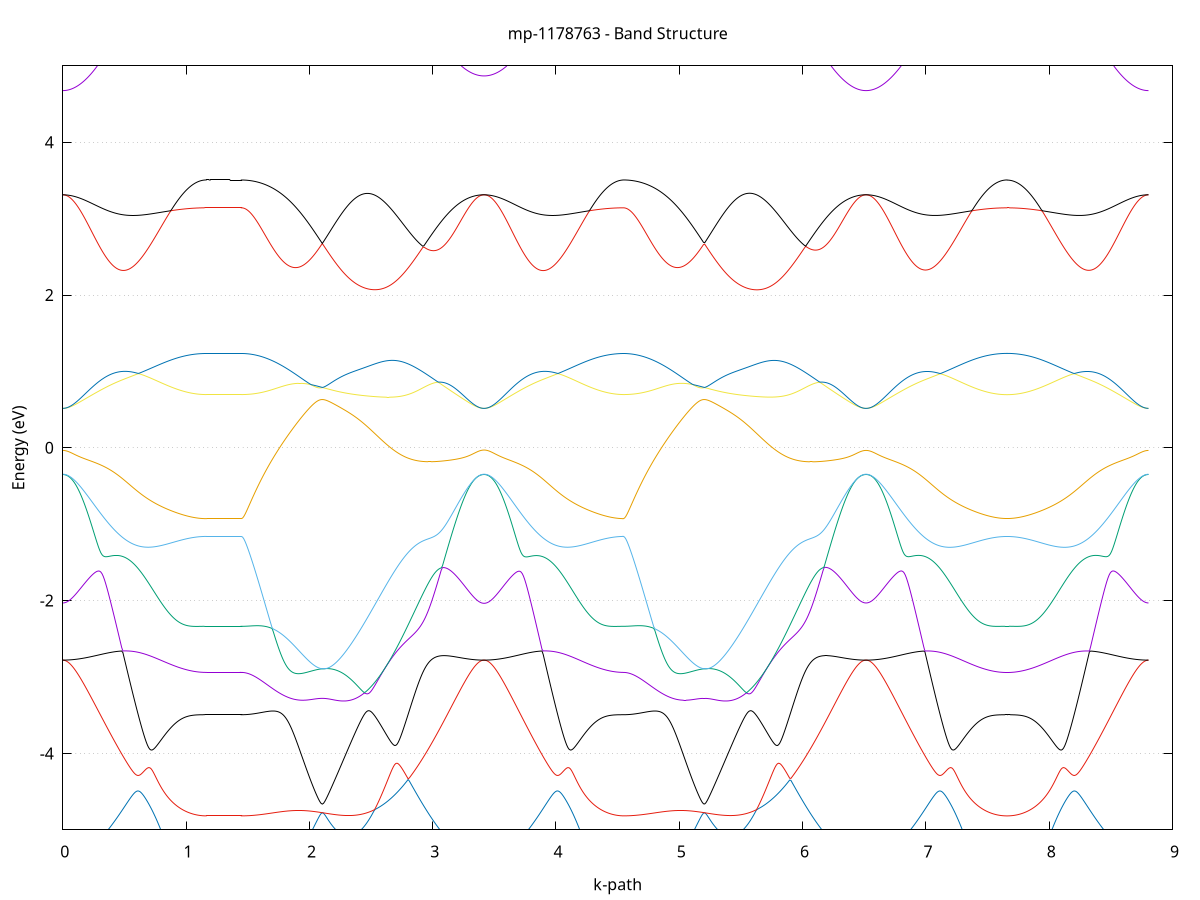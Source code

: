 set title 'mp-1178763 - Band Structure'
set xlabel 'k-path'
set ylabel 'Energy (eV)'
set grid y
set yrange [-5:5]
set terminal png size 800,600
set output 'mp-1178763_bands_gnuplot.png'
plot '-' using 1:2 with lines notitle, '-' using 1:2 with lines notitle, '-' using 1:2 with lines notitle, '-' using 1:2 with lines notitle, '-' using 1:2 with lines notitle, '-' using 1:2 with lines notitle, '-' using 1:2 with lines notitle, '-' using 1:2 with lines notitle, '-' using 1:2 with lines notitle, '-' using 1:2 with lines notitle, '-' using 1:2 with lines notitle, '-' using 1:2 with lines notitle, '-' using 1:2 with lines notitle, '-' using 1:2 with lines notitle, '-' using 1:2 with lines notitle, '-' using 1:2 with lines notitle, '-' using 1:2 with lines notitle, '-' using 1:2 with lines notitle, '-' using 1:2 with lines notitle, '-' using 1:2 with lines notitle, '-' using 1:2 with lines notitle, '-' using 1:2 with lines notitle, '-' using 1:2 with lines notitle, '-' using 1:2 with lines notitle, '-' using 1:2 with lines notitle, '-' using 1:2 with lines notitle, '-' using 1:2 with lines notitle, '-' using 1:2 with lines notitle, '-' using 1:2 with lines notitle, '-' using 1:2 with lines notitle, '-' using 1:2 with lines notitle, '-' using 1:2 with lines notitle, '-' using 1:2 with lines notitle, '-' using 1:2 with lines notitle, '-' using 1:2 with lines notitle, '-' using 1:2 with lines notitle, '-' using 1:2 with lines notitle, '-' using 1:2 with lines notitle, '-' using 1:2 with lines notitle, '-' using 1:2 with lines notitle, '-' using 1:2 with lines notitle, '-' using 1:2 with lines notitle, '-' using 1:2 with lines notitle, '-' using 1:2 with lines notitle, '-' using 1:2 with lines notitle, '-' using 1:2 with lines notitle, '-' using 1:2 with lines notitle, '-' using 1:2 with lines notitle
0.000000 -38.806055
0.009948 -38.806155
0.019896 -38.806155
0.029845 -38.806355
0.039793 -38.806455
0.049741 -38.806755
0.059689 -38.806955
0.069638 -38.807355
0.079586 -38.807655
0.089534 -38.808055
0.099482 -38.808555
0.109431 -38.809055
0.119379 -38.809655
0.129327 -38.810255
0.139275 -38.810855
0.149224 -38.811555
0.159172 -38.812355
0.169120 -38.813155
0.179068 -38.813955
0.189016 -38.814855
0.198965 -38.815755
0.208913 -38.816755
0.218861 -38.817755
0.228809 -38.818855
0.238758 -38.819855
0.248706 -38.821055
0.258654 -38.822155
0.268602 -38.823355
0.278551 -38.824655
0.288499 -38.825955
0.298447 -38.827255
0.308395 -38.828555
0.318344 -38.829955
0.328292 -38.831355
0.338240 -38.832755
0.348188 -38.834255
0.358136 -38.835755
0.368085 -38.837255
0.378033 -38.838855
0.387981 -38.840455
0.397929 -38.842055
0.407878 -38.843655
0.417826 -38.845355
0.427774 -38.846955
0.437722 -38.848655
0.447671 -38.850355
0.457619 -38.852055
0.467567 -38.853855
0.477515 -38.855555
0.487464 -38.857355
0.497412 -38.859155
0.507360 -38.860955
0.517308 -38.862755
0.527257 -38.864555
0.537205 -38.866355
0.547153 -38.868155
0.557101 -38.869955
0.567049 -38.871855
0.576998 -38.873655
0.586946 -38.875455
0.596894 -38.877255
0.606842 -38.879155
0.616791 -38.880955
0.626739 -38.882755
0.636687 -38.884555
0.646635 -38.886355
0.656584 -38.888155
0.666532 -38.889955
0.676480 -38.891655
0.686428 -38.893455
0.696377 -38.895155
0.706325 -38.896955
0.716273 -38.898655
0.726221 -38.900355
0.736169 -38.901955
0.746118 -38.903655
0.756066 -38.905255
0.766014 -38.906855
0.775962 -38.908455
0.785911 -38.910055
0.795859 -38.911555
0.805807 -38.913055
0.815755 -38.914555
0.825704 -38.915955
0.835652 -38.917355
0.845600 -38.918755
0.855548 -38.920155
0.865497 -38.921455
0.875445 -38.922755
0.885393 -38.923955
0.895341 -38.925255
0.905289 -38.926355
0.915238 -38.927555
0.925186 -38.928655
0.935134 -38.929755
0.945082 -38.930755
0.955031 -38.931755
0.964979 -38.932655
0.974927 -38.933555
0.984875 -38.934455
0.994824 -38.935255
1.004772 -38.936055
1.014720 -38.936755
1.024668 -38.937455
1.034617 -38.938055
1.044565 -38.938655
1.054513 -38.939255
1.064461 -38.939755
1.074409 -38.940155
1.084358 -38.940555
1.094306 -38.940955
1.104254 -38.941255
1.114202 -38.941555
1.124151 -38.941755
1.134099 -38.941955
1.144047 -38.942055
1.153995 -38.942055
1.163944 -38.942155
1.163944 -38.942155
1.172090 -38.942155
1.180236 -38.942155
1.188382 -38.942155
1.196528 -38.942155
1.196528 -38.942155
1.206214 -38.942155
1.215900 -38.942155
1.225586 -38.942155
1.235272 -38.942155
1.244958 -38.942155
1.254643 -38.942155
1.264329 -38.942155
1.274015 -38.942155
1.283701 -38.942155
1.293387 -38.942155
1.303073 -38.942155
1.312759 -38.942155
1.322445 -38.942155
1.332130 -38.942155
1.341816 -38.942155
1.351502 -38.942155
1.361188 -38.942155
1.370874 -38.942155
1.380560 -38.942155
1.390246 -38.942155
1.399932 -38.942155
1.409617 -38.942155
1.419303 -38.942155
1.428989 -38.942155
1.438675 -38.942155
1.448361 -38.942155
1.448361 -38.942155
1.458307 -38.942155
1.468253 -38.942055
1.478200 -38.942055
1.488146 -38.941955
1.498092 -38.941855
1.508039 -38.941755
1.517985 -38.941555
1.527931 -38.941455
1.537877 -38.941255
1.547824 -38.941055
1.557770 -38.940755
1.567716 -38.940555
1.577662 -38.940255
1.587609 -38.939955
1.597555 -38.939655
1.607501 -38.939355
1.617448 -38.938955
1.627394 -38.938555
1.637340 -38.938155
1.647286 -38.937755
1.657233 -38.937355
1.667179 -38.936855
1.677125 -38.936355
1.687072 -38.935855
1.697018 -38.935355
1.706964 -38.934855
1.716910 -38.934255
1.726857 -38.933655
1.736803 -38.933055
1.746749 -38.932455
1.756696 -38.931855
1.766642 -38.931155
1.776588 -38.930555
1.786534 -38.929855
1.796481 -38.929155
1.806427 -38.928455
1.816373 -38.927655
1.826319 -38.926955
1.836266 -38.926155
1.846212 -38.925355
1.856158 -38.924555
1.866105 -38.923755
1.876051 -38.922955
1.885997 -38.922155
1.895943 -38.921255
1.905890 -38.920355
1.915836 -38.919455
1.925782 -38.918555
1.935729 -38.917655
1.945675 -38.916755
1.955621 -38.915855
1.965567 -38.914855
1.975514 -38.913955
1.985460 -38.912955
1.995406 -38.911955
2.005352 -38.910955
2.015299 -38.909955
2.025245 -38.908955
2.035191 -38.907955
2.045138 -38.906955
2.055084 -38.905955
2.065030 -38.904855
2.074976 -38.903855
2.084923 -38.902755
2.094869 -38.901755
2.104815 -38.900655
2.114762 -38.899855
2.124708 -38.900855
2.124708 -38.900855
2.134647 -38.901855
2.144586 -38.902855
2.154525 -38.903755
2.164464 -38.904655
2.174403 -38.905555
2.184342 -38.906355
2.194281 -38.907255
2.204220 -38.907955
2.214159 -38.908755
2.224098 -38.909455
2.234037 -38.910055
2.243976 -38.910755
2.253915 -38.911255
2.263854 -38.911855
2.273793 -38.912355
2.283732 -38.912755
2.293671 -38.913155
2.303610 -38.913555
2.313549 -38.913855
2.323488 -38.914155
2.333427 -38.914455
2.343366 -38.914655
2.353305 -38.914755
2.363244 -38.914855
2.373183 -38.914955
2.383122 -38.914955
2.393062 -38.914855
2.403001 -38.914855
2.412940 -38.914655
2.422879 -38.914555
2.432818 -38.914255
2.442757 -38.914055
2.452696 -38.913655
2.462635 -38.913355
2.472574 -38.912955
2.482513 -38.912455
2.492452 -38.911955
2.502391 -38.911355
2.512330 -38.910755
2.522269 -38.910155
2.532208 -38.909455
2.542147 -38.908755
2.552086 -38.907955
2.562025 -38.907155
2.571964 -38.906255
2.581903 -38.905355
2.591842 -38.904455
2.601781 -38.903455
2.611720 -38.902455
2.621659 -38.901355
2.631598 -38.900255
2.641537 -38.899155
2.651476 -38.897955
2.661415 -38.896755
2.671354 -38.895555
2.681293 -38.894255
2.691232 -38.892955
2.701171 -38.891555
2.711110 -38.890255
2.721049 -38.888855
2.730988 -38.887455
2.740927 -38.885955
2.750866 -38.884455
2.760805 -38.883055
2.770744 -38.881455
2.780683 -38.879955
2.790622 -38.878355
2.800562 -38.876855
2.810501 -38.875255
2.820440 -38.873655
2.830379 -38.871955
2.840318 -38.870355
2.850257 -38.868755
2.860196 -38.867055
2.870135 -38.865355
2.880074 -38.863755
2.890013 -38.862055
2.899952 -38.860355
2.909891 -38.858655
2.919830 -38.857055
2.929769 -38.855355
2.939708 -38.853655
2.949647 -38.851955
2.959586 -38.850355
2.969525 -38.848655
2.979464 -38.847055
2.989403 -38.845355
2.999342 -38.843755
3.009281 -38.842155
3.019220 -38.840555
3.029159 -38.838955
3.039098 -38.837455
3.049037 -38.835855
3.058976 -38.834355
3.068915 -38.832855
3.078854 -38.831455
3.088793 -38.829955
3.098732 -38.828555
3.108671 -38.827155
3.118610 -38.825855
3.128549 -38.824455
3.138488 -38.823255
3.148427 -38.821955
3.158366 -38.820755
3.168305 -38.819555
3.178244 -38.818355
3.188183 -38.817255
3.198122 -38.816155
3.208062 -38.815155
3.218001 -38.814155
3.227940 -38.813155
3.237879 -38.812255
3.247818 -38.811455
3.257757 -38.810555
3.267696 -38.809855
3.277635 -38.809055
3.287574 -38.808455
3.297513 -38.807755
3.307452 -38.807155
3.317391 -38.806655
3.327330 -38.806555
3.337269 -38.806455
3.347208 -38.806355
3.357147 -38.806355
3.367086 -38.806255
3.377025 -38.806155
3.386964 -38.806155
3.396903 -38.806155
3.406842 -38.806055
3.416781 -38.806055
3.416781 -38.806055
3.426775 -38.806155
3.436769 -38.806155
3.446764 -38.806355
3.456758 -38.806555
3.466752 -38.806755
3.476746 -38.807055
3.486741 -38.807355
3.496735 -38.807755
3.506729 -38.808255
3.516723 -38.808755
3.526718 -38.809255
3.536712 -38.809855
3.546706 -38.810455
3.556700 -38.811155
3.566694 -38.811955
3.576689 -38.812755
3.586683 -38.813555
3.596677 -38.814455
3.606671 -38.815355
3.616666 -38.816355
3.626660 -38.817355
3.636654 -38.818455
3.646648 -38.819555
3.656643 -38.820655
3.666637 -38.821855
3.676631 -38.823055
3.686625 -38.824355
3.696619 -38.825655
3.706614 -38.827055
3.716608 -38.828355
3.726602 -38.829755
3.736596 -38.831255
3.746591 -38.832755
3.756585 -38.834255
3.766579 -38.835755
3.776573 -38.837355
3.786568 -38.838955
3.796562 -38.840555
3.806556 -38.842255
3.816550 -38.843955
3.826545 -38.845655
3.836539 -38.847355
3.846533 -38.849055
3.856527 -38.850855
3.866521 -38.852655
3.876516 -38.854455
3.886510 -38.856255
3.896504 -38.858055
3.906498 -38.859855
3.916493 -38.861755
3.926487 -38.863555
3.936481 -38.865455
3.946475 -38.867355
3.956470 -38.869155
3.966464 -38.871055
3.976458 -38.872955
3.986452 -38.874855
3.996446 -38.876755
4.006441 -38.878555
4.016435 -38.880455
4.026429 -38.882355
4.036423 -38.884155
4.046418 -38.886055
4.056412 -38.887855
4.066406 -38.889755
4.076400 -38.891555
4.086395 -38.893355
4.096389 -38.895155
4.106383 -38.896855
4.116377 -38.898655
4.126371 -38.900355
4.136366 -38.902155
4.146360 -38.903855
4.156354 -38.905455
4.166348 -38.907155
4.176343 -38.908755
4.186337 -38.910355
4.196331 -38.911955
4.206325 -38.913455
4.216320 -38.914955
4.226314 -38.916455
4.236308 -38.917955
4.246302 -38.919355
4.256296 -38.920755
4.266291 -38.922055
4.276285 -38.923355
4.286279 -38.924655
4.296273 -38.925855
4.306268 -38.927055
4.316262 -38.928255
4.326256 -38.929355
4.336250 -38.930355
4.346245 -38.931455
4.356239 -38.932455
4.366233 -38.933355
4.376227 -38.934255
4.386221 -38.935055
4.396216 -38.935855
4.406210 -38.936655
4.416204 -38.937355
4.426198 -38.938055
4.436193 -38.938655
4.446187 -38.939255
4.456181 -38.939755
4.466175 -38.940155
4.476170 -38.940655
4.486164 -38.940955
4.496158 -38.941255
4.506152 -38.941555
4.516147 -38.941755
4.526141 -38.941955
4.536135 -38.942055
4.546129 -38.942155
4.546129 -38.942155
4.555977 -38.942155
4.565824 -38.942055
4.575672 -38.942055
4.585519 -38.941955
4.595367 -38.941855
4.605214 -38.941755
4.615061 -38.941555
4.624909 -38.941455
4.634756 -38.941255
4.644604 -38.941055
4.654451 -38.940855
4.664299 -38.940555
4.674146 -38.940255
4.683994 -38.940055
4.693841 -38.939655
4.703689 -38.939355
4.713536 -38.939055
4.723384 -38.938655
4.733231 -38.938255
4.743078 -38.937855
4.752926 -38.937455
4.762773 -38.936955
4.772621 -38.936455
4.782468 -38.935955
4.792316 -38.935455
4.802163 -38.934955
4.812011 -38.934455
4.821858 -38.933855
4.831706 -38.933255
4.841553 -38.932655
4.851401 -38.932055
4.861248 -38.931355
4.871096 -38.930755
4.880943 -38.930055
4.890790 -38.929355
4.900638 -38.928655
4.910485 -38.927955
4.920333 -38.927255
4.930180 -38.926455
4.940028 -38.925655
4.949875 -38.924955
4.959723 -38.924155
4.969570 -38.923255
4.979418 -38.922455
4.989265 -38.921655
4.999113 -38.920755
5.008960 -38.919855
5.018808 -38.919055
5.028655 -38.918155
5.038502 -38.917255
5.048350 -38.916255
5.058197 -38.915355
5.068045 -38.914455
5.077892 -38.913455
5.087740 -38.912555
5.097587 -38.911555
5.107435 -38.910555
5.117282 -38.909555
5.127130 -38.908555
5.136977 -38.907555
5.146825 -38.906555
5.156672 -38.905555
5.166519 -38.904455
5.176367 -38.903455
5.186214 -38.902355
5.186214 -38.902355
5.196202 -38.901355
5.206189 -38.900255
5.216177 -38.900155
5.226164 -38.901255
5.236152 -38.902255
5.246139 -38.903155
5.256127 -38.904155
5.266114 -38.905055
5.276102 -38.905855
5.286089 -38.906755
5.296077 -38.907555
5.306064 -38.908255
5.316052 -38.909055
5.326039 -38.909655
5.336027 -38.910355
5.346014 -38.910955
5.356002 -38.911555
5.365989 -38.912055
5.375977 -38.912555
5.385964 -38.912955
5.395951 -38.913355
5.405939 -38.913755
5.415926 -38.914055
5.425914 -38.914355
5.435901 -38.914555
5.445889 -38.914655
5.455876 -38.914855
5.465864 -38.914855
5.475851 -38.914955
5.485839 -38.914955
5.495826 -38.914855
5.505814 -38.914755
5.515801 -38.914555
5.525789 -38.914355
5.535776 -38.914155
5.545764 -38.913855
5.555751 -38.913455
5.565739 -38.913155
5.575726 -38.912655
5.585714 -38.912155
5.595701 -38.911655
5.605689 -38.911055
5.615676 -38.910455
5.625664 -38.909755
5.635651 -38.909055
5.645639 -38.908355
5.655626 -38.907455
5.665613 -38.906655
5.675601 -38.905755
5.685588 -38.904855
5.695576 -38.903855
5.705563 -38.902855
5.715551 -38.901755
5.725538 -38.900755
5.735526 -38.899555
5.745513 -38.898455
5.755501 -38.897255
5.765488 -38.895955
5.775476 -38.894755
5.785463 -38.893455
5.795451 -38.892055
5.805438 -38.890755
5.815426 -38.889355
5.825413 -38.887955
5.835401 -38.886455
5.845388 -38.884955
5.855376 -38.883455
5.865363 -38.881955
5.875351 -38.880455
5.885338 -38.878855
5.895326 -38.877255
5.905313 -38.875655
5.915300 -38.874055
5.925288 -38.872455
5.935275 -38.870855
5.945263 -38.869155
5.955250 -38.867455
5.965238 -38.865855
5.975225 -38.864155
5.985213 -38.862455
5.995200 -38.860755
6.005188 -38.859155
6.015175 -38.857455
6.025163 -38.855755
6.035150 -38.854055
6.045138 -38.852355
6.055125 -38.850655
6.065113 -38.849055
6.075100 -38.847355
6.085088 -38.845755
6.095075 -38.844155
6.105063 -38.842455
6.115050 -38.840855
6.125038 -38.839255
6.135025 -38.837755
6.145013 -38.836155
6.155000 -38.834655
6.164988 -38.833155
6.174975 -38.831655
6.184962 -38.830255
6.194950 -38.828755
6.204937 -38.827355
6.214925 -38.826055
6.224912 -38.824655
6.234900 -38.823355
6.244887 -38.822155
6.254875 -38.820855
6.264862 -38.819655
6.274850 -38.818555
6.284837 -38.817355
6.294825 -38.816255
6.304812 -38.815255
6.314800 -38.814255
6.324787 -38.813255
6.334775 -38.812355
6.344762 -38.811455
6.354750 -38.810655
6.364737 -38.809855
6.374725 -38.809155
6.384712 -38.808455
6.394700 -38.807855
6.404687 -38.807255
6.414675 -38.806655
6.424662 -38.806555
6.434649 -38.806455
6.444637 -38.806355
6.454624 -38.806355
6.464612 -38.806255
6.474599 -38.806155
6.484587 -38.806155
6.494574 -38.806155
6.504562 -38.806055
6.514549 -38.806055
6.514549 -38.806055
6.524492 -38.806155
6.534435 -38.806155
6.544377 -38.806155
6.554320 -38.806255
6.564262 -38.806355
6.574205 -38.806555
6.584148 -38.806755
6.594090 -38.806955
6.604033 -38.807255
6.613975 -38.807655
6.623918 -38.808055
6.633861 -38.808555
6.643803 -38.809155
6.653746 -38.809755
6.663688 -38.810455
6.673631 -38.811255
6.683574 -38.812055
6.693516 -38.812855
6.703459 -38.813755
6.713401 -38.814755
6.723344 -38.815655
6.733286 -38.816755
6.743229 -38.817755
6.753172 -38.818955
6.763114 -38.820055
6.773057 -38.821255
6.782999 -38.822555
6.792942 -38.823755
6.802885 -38.825055
6.812827 -38.826455
6.822770 -38.827855
6.832712 -38.829255
6.842655 -38.830655
6.852598 -38.832155
6.862540 -38.833655
6.872483 -38.835255
6.882425 -38.836755
6.892368 -38.838355
6.902311 -38.840055
6.912253 -38.841655
6.922196 -38.843355
6.932138 -38.845055
6.942081 -38.846755
6.952024 -38.848455
6.961966 -38.850255
6.971909 -38.851955
6.981851 -38.853755
6.991794 -38.855555
7.001737 -38.857355
7.011679 -38.859155
7.021622 -38.861055
7.031564 -38.862855
7.041507 -38.864655
7.051450 -38.866555
7.061392 -38.868355
7.071335 -38.870255
7.081277 -38.872155
7.091220 -38.873955
7.101163 -38.875855
7.111105 -38.877655
7.121048 -38.879555
7.130990 -38.881355
7.140933 -38.883255
7.150876 -38.885055
7.160818 -38.886855
7.170761 -38.888655
7.180703 -38.890455
7.190646 -38.892255
7.200589 -38.894055
7.210531 -38.895755
7.220474 -38.897555
7.230416 -38.899255
7.240359 -38.900955
7.250302 -38.902555
7.260244 -38.904255
7.270187 -38.905855
7.280129 -38.907455
7.290072 -38.909055
7.300015 -38.910555
7.309957 -38.912155
7.319900 -38.913655
7.329842 -38.915055
7.339785 -38.916555
7.349728 -38.917855
7.359670 -38.919255
7.369613 -38.920555
7.379555 -38.921855
7.389498 -38.923155
7.399441 -38.924355
7.409383 -38.925555
7.419326 -38.926655
7.429268 -38.927755
7.439211 -38.928855
7.449154 -38.929855
7.459096 -38.930855
7.469039 -38.931755
7.478981 -38.932655
7.488924 -38.933455
7.498867 -38.934255
7.508809 -38.935055
7.518752 -38.935755
7.528694 -38.936455
7.538637 -38.937055
7.548579 -38.937655
7.558522 -38.938155
7.568465 -38.938655
7.578407 -38.939055
7.588350 -38.939355
7.598292 -38.939755
7.608235 -38.939955
7.618178 -38.940255
7.628120 -38.940355
7.638063 -38.940555
7.648005 -38.940555
7.657948 -38.940655
7.657948 -38.940655
7.667925 -38.940555
7.677902 -38.940555
7.687879 -38.940355
7.697855 -38.940255
7.707832 -38.939955
7.717809 -38.939755
7.727786 -38.939355
7.737763 -38.939055
7.747740 -38.938655
7.757716 -38.938155
7.767693 -38.937655
7.777670 -38.937055
7.787647 -38.936455
7.797624 -38.935755
7.807601 -38.935055
7.817578 -38.934255
7.827554 -38.933455
7.837531 -38.932655
7.847508 -38.931755
7.857485 -38.930855
7.867462 -38.929855
7.877439 -38.928855
7.887415 -38.927755
7.897392 -38.926655
7.907369 -38.925555
7.917346 -38.924355
7.927323 -38.923155
7.937300 -38.921855
7.947276 -38.920555
7.957253 -38.919255
7.967230 -38.917955
7.977207 -38.916555
7.987184 -38.915055
7.997161 -38.913655
8.007137 -38.912155
8.017114 -38.910655
8.027091 -38.909055
8.037068 -38.907455
8.047045 -38.905855
8.057022 -38.904255
8.066999 -38.902555
8.076975 -38.900955
8.086952 -38.899255
8.096929 -38.897455
8.106906 -38.895755
8.116883 -38.894055
8.126860 -38.892255
8.136836 -38.890455
8.146813 -38.888655
8.156790 -38.886855
8.166767 -38.885055
8.176744 -38.883255
8.186721 -38.881355
8.196697 -38.879555
8.206674 -38.877655
8.216651 -38.875855
8.226628 -38.873955
8.236605 -38.872155
8.246582 -38.870255
8.256558 -38.868355
8.266535 -38.866555
8.276512 -38.864655
8.286489 -38.862855
8.296466 -38.861055
8.306443 -38.859155
8.316420 -38.857355
8.326396 -38.855555
8.336373 -38.853755
8.346350 -38.851955
8.356327 -38.850255
8.366304 -38.848455
8.376281 -38.846755
8.386257 -38.845055
8.396234 -38.843355
8.406211 -38.841655
8.416188 -38.840055
8.426165 -38.838355
8.436142 -38.836755
8.446118 -38.835255
8.456095 -38.833655
8.466072 -38.832155
8.476049 -38.830655
8.486026 -38.829255
8.496003 -38.827855
8.505979 -38.826455
8.515956 -38.825055
8.525933 -38.823755
8.535910 -38.822555
8.545887 -38.821255
8.555864 -38.820055
8.565841 -38.818955
8.575817 -38.817755
8.585794 -38.816755
8.595771 -38.815655
8.605748 -38.814755
8.615725 -38.813755
8.625702 -38.812855
8.635678 -38.812055
8.645655 -38.811255
8.655632 -38.810455
8.665609 -38.809755
8.675586 -38.809155
8.685563 -38.808555
8.695539 -38.808055
8.705516 -38.807655
8.715493 -38.807255
8.725470 -38.806955
8.735447 -38.806755
8.745424 -38.806555
8.755400 -38.806355
8.765377 -38.806255
8.775354 -38.806155
8.785331 -38.806155
8.795308 -38.806155
8.805285 -38.806055
e
0.000000 -38.804055
0.009948 -38.804055
0.019896 -38.804155
0.029845 -38.804155
0.039793 -38.804155
0.049741 -38.804255
0.059689 -38.804255
0.069638 -38.804355
0.079586 -38.804455
0.089534 -38.804555
0.099482 -38.804655
0.109431 -38.804755
0.119379 -38.804955
0.129327 -38.805055
0.139275 -38.805255
0.149224 -38.805355
0.159172 -38.805555
0.169120 -38.805755
0.179068 -38.805955
0.189016 -38.806155
0.198965 -38.806355
0.208913 -38.806555
0.218861 -38.806855
0.228809 -38.807055
0.238758 -38.807255
0.248706 -38.807555
0.258654 -38.807855
0.268602 -38.808155
0.278551 -38.808455
0.288499 -38.808755
0.298447 -38.809055
0.308395 -38.809355
0.318344 -38.809655
0.328292 -38.809955
0.338240 -38.810355
0.348188 -38.810655
0.358136 -38.811055
0.368085 -38.811355
0.378033 -38.811755
0.387981 -38.812055
0.397929 -38.812455
0.407878 -38.812855
0.417826 -38.813255
0.427774 -38.813655
0.437722 -38.814055
0.447671 -38.814455
0.457619 -38.814855
0.467567 -38.815255
0.477515 -38.815655
0.487464 -38.816055
0.497412 -38.816455
0.507360 -38.816955
0.517308 -38.817355
0.527257 -38.817755
0.537205 -38.818155
0.547153 -38.818655
0.557101 -38.819055
0.567049 -38.819455
0.576998 -38.819855
0.586946 -38.820355
0.596894 -38.820755
0.606842 -38.821155
0.616791 -38.821655
0.626739 -38.822055
0.636687 -38.822455
0.646635 -38.822855
0.656584 -38.823355
0.666532 -38.823755
0.676480 -38.824155
0.686428 -38.824555
0.696377 -38.824955
0.706325 -38.825355
0.716273 -38.825755
0.726221 -38.826155
0.736169 -38.826555
0.746118 -38.826955
0.756066 -38.827355
0.766014 -38.827755
0.775962 -38.828155
0.785911 -38.828455
0.795859 -38.828855
0.805807 -38.829155
0.815755 -38.829555
0.825704 -38.829855
0.835652 -38.830255
0.845600 -38.830555
0.855548 -38.830855
0.865497 -38.831155
0.875445 -38.831455
0.885393 -38.831755
0.895341 -38.832055
0.905289 -38.832355
0.915238 -38.832655
0.925186 -38.832855
0.935134 -38.833155
0.945082 -38.833355
0.955031 -38.833655
0.964979 -38.833855
0.974927 -38.834055
0.984875 -38.834255
0.994824 -38.834455
1.004772 -38.834655
1.014720 -38.834855
1.024668 -38.834955
1.034617 -38.835155
1.044565 -38.835255
1.054513 -38.835355
1.064461 -38.835555
1.074409 -38.835655
1.084358 -38.835755
1.094306 -38.835855
1.104254 -38.835855
1.114202 -38.835955
1.124151 -38.835955
1.134099 -38.836055
1.144047 -38.836055
1.153995 -38.836055
1.163944 -38.836055
1.163944 -38.836055
1.172090 -38.836055
1.180236 -38.836055
1.188382 -38.836055
1.196528 -38.836055
1.196528 -38.836055
1.206214 -38.836055
1.215900 -38.836055
1.225586 -38.836055
1.235272 -38.836055
1.244958 -38.836055
1.254643 -38.836055
1.264329 -38.836055
1.274015 -38.836055
1.283701 -38.836055
1.293387 -38.836055
1.303073 -38.836055
1.312759 -38.836055
1.322445 -38.836055
1.332130 -38.836055
1.341816 -38.836055
1.351502 -38.836055
1.361188 -38.836055
1.370874 -38.836055
1.380560 -38.836055
1.390246 -38.836055
1.399932 -38.836055
1.409617 -38.836055
1.419303 -38.836055
1.428989 -38.836055
1.438675 -38.836055
1.448361 -38.836055
1.448361 -38.836055
1.458307 -38.836155
1.468253 -38.836155
1.478200 -38.836255
1.488146 -38.836455
1.498092 -38.836655
1.508039 -38.836855
1.517985 -38.837155
1.527931 -38.837455
1.537877 -38.837855
1.547824 -38.838255
1.557770 -38.838655
1.567716 -38.839155
1.577662 -38.839755
1.587609 -38.840255
1.597555 -38.840855
1.607501 -38.841555
1.617448 -38.842255
1.627394 -38.842955
1.637340 -38.843755
1.647286 -38.844455
1.657233 -38.845355
1.667179 -38.846155
1.677125 -38.847055
1.687072 -38.847955
1.697018 -38.848955
1.706964 -38.849955
1.716910 -38.850955
1.726857 -38.851955
1.736803 -38.853055
1.746749 -38.854155
1.756696 -38.855255
1.766642 -38.856455
1.776588 -38.857555
1.786534 -38.858755
1.796481 -38.859955
1.806427 -38.861155
1.816373 -38.862355
1.826319 -38.863655
1.836266 -38.864855
1.846212 -38.866155
1.856158 -38.867455
1.866105 -38.868755
1.876051 -38.870055
1.885997 -38.871355
1.895943 -38.872655
1.905890 -38.873955
1.915836 -38.875255
1.925782 -38.876655
1.935729 -38.877955
1.945675 -38.879255
1.955621 -38.880555
1.965567 -38.881855
1.975514 -38.883155
1.985460 -38.884455
1.995406 -38.885755
2.005352 -38.886955
2.015299 -38.888255
2.025245 -38.889455
2.035191 -38.890755
2.045138 -38.891955
2.055084 -38.893155
2.065030 -38.894255
2.074976 -38.895455
2.084923 -38.896555
2.094869 -38.897655
2.104815 -38.898755
2.114762 -38.899555
2.124708 -38.898455
2.124708 -38.898455
2.134647 -38.897455
2.144586 -38.896355
2.154525 -38.895255
2.164464 -38.894155
2.174403 -38.893055
2.184342 -38.891955
2.194281 -38.890755
2.204220 -38.889655
2.214159 -38.888555
2.224098 -38.887455
2.234037 -38.886355
2.243976 -38.885255
2.253915 -38.884055
2.263854 -38.882955
2.273793 -38.881855
2.283732 -38.880755
2.293671 -38.879655
2.303610 -38.878455
2.313549 -38.877355
2.323488 -38.876255
2.333427 -38.875155
2.343366 -38.874055
2.353305 -38.872955
2.363244 -38.871855
2.373183 -38.870755
2.383122 -38.869555
2.393062 -38.868455
2.403001 -38.867455
2.412940 -38.866355
2.422879 -38.865255
2.432818 -38.864155
2.442757 -38.863055
2.452696 -38.862055
2.462635 -38.860955
2.472574 -38.859855
2.482513 -38.858855
2.492452 -38.857755
2.502391 -38.856755
2.512330 -38.855655
2.522269 -38.854655
2.532208 -38.853655
2.542147 -38.852655
2.552086 -38.851655
2.562025 -38.850655
2.571964 -38.849655
2.581903 -38.848655
2.591842 -38.847655
2.601781 -38.846755
2.611720 -38.845755
2.621659 -38.844855
2.631598 -38.843855
2.641537 -38.842955
2.651476 -38.842055
2.661415 -38.841155
2.671354 -38.840255
2.681293 -38.839355
2.691232 -38.838455
2.701171 -38.837655
2.711110 -38.836755
2.721049 -38.835855
2.730988 -38.835055
2.740927 -38.834255
2.750866 -38.833455
2.760805 -38.832655
2.770744 -38.831855
2.780683 -38.831055
2.790622 -38.830255
2.800562 -38.829555
2.810501 -38.828755
2.820440 -38.828055
2.830379 -38.827355
2.840318 -38.826555
2.850257 -38.825855
2.860196 -38.825155
2.870135 -38.824555
2.880074 -38.823855
2.890013 -38.823155
2.899952 -38.822555
2.909891 -38.821955
2.919830 -38.821355
2.929769 -38.820755
2.939708 -38.820155
2.949647 -38.819555
2.959586 -38.818955
2.969525 -38.818455
2.979464 -38.817855
2.989403 -38.817355
2.999342 -38.816855
3.009281 -38.816355
3.019220 -38.815855
3.029159 -38.815355
3.039098 -38.814855
3.049037 -38.814355
3.058976 -38.813955
3.068915 -38.813555
3.078854 -38.813055
3.088793 -38.812655
3.098732 -38.812255
3.108671 -38.811955
3.118610 -38.811555
3.128549 -38.811155
3.138488 -38.810855
3.148427 -38.810455
3.158366 -38.810155
3.168305 -38.809855
3.178244 -38.809555
3.188183 -38.809255
3.198122 -38.809055
3.208062 -38.808755
3.218001 -38.808455
3.227940 -38.808255
3.237879 -38.808055
3.247818 -38.807855
3.257757 -38.807655
3.267696 -38.807455
3.277635 -38.807255
3.287574 -38.807155
3.297513 -38.806955
3.307452 -38.806855
3.317391 -38.806655
3.327330 -38.806155
3.337269 -38.805755
3.347208 -38.805355
3.357147 -38.805055
3.367086 -38.804755
3.377025 -38.804455
3.386964 -38.804355
3.396903 -38.804155
3.406842 -38.804155
3.416781 -38.804055
3.416781 -38.804055
3.426775 -38.804055
3.436769 -38.804155
3.446764 -38.804155
3.456758 -38.804155
3.466752 -38.804255
3.476746 -38.804255
3.486741 -38.804355
3.496735 -38.804455
3.506729 -38.804555
3.516723 -38.804655
3.526718 -38.804855
3.536712 -38.804955
3.546706 -38.805155
3.556700 -38.805255
3.566694 -38.805455
3.576689 -38.805655
3.586683 -38.805855
3.596677 -38.806055
3.606671 -38.806255
3.616666 -38.806455
3.626660 -38.806755
3.636654 -38.806955
3.646648 -38.807255
3.656643 -38.807455
3.666637 -38.807755
3.676631 -38.808055
3.686625 -38.808355
3.696619 -38.808655
3.706614 -38.808955
3.716608 -38.809255
3.726602 -38.809655
3.736596 -38.809955
3.746591 -38.810255
3.756585 -38.810655
3.766579 -38.811055
3.776573 -38.811355
3.786568 -38.811755
3.796562 -38.812155
3.806556 -38.812555
3.816550 -38.812955
3.826545 -38.813355
3.836539 -38.813755
3.846533 -38.814155
3.856527 -38.814555
3.866521 -38.814955
3.876516 -38.815355
3.886510 -38.815755
3.896504 -38.816255
3.906498 -38.816655
3.916493 -38.817055
3.926487 -38.817555
3.936481 -38.817955
3.946475 -38.818455
3.956470 -38.818855
3.966464 -38.819255
3.976458 -38.819755
3.986452 -38.820155
3.996446 -38.820655
4.006441 -38.821055
4.016435 -38.821455
4.026429 -38.821955
4.036423 -38.822355
4.046418 -38.822855
4.056412 -38.823255
4.066406 -38.823655
4.076400 -38.824155
4.086395 -38.824555
4.096389 -38.824955
4.106383 -38.825355
4.116377 -38.825755
4.126371 -38.826155
4.136366 -38.826655
4.146360 -38.827055
4.156354 -38.827455
4.166348 -38.827755
4.176343 -38.828155
4.186337 -38.828555
4.196331 -38.828955
4.206325 -38.829255
4.216320 -38.829655
4.226314 -38.829955
4.236308 -38.830355
4.246302 -38.830655
4.256296 -38.831055
4.266291 -38.831355
4.276285 -38.831655
4.286279 -38.831955
4.296273 -38.832255
4.306268 -38.832555
4.316262 -38.832755
4.326256 -38.833055
4.336250 -38.833355
4.346245 -38.833555
4.356239 -38.833755
4.366233 -38.834055
4.376227 -38.834255
4.386221 -38.834455
4.396216 -38.834655
4.406210 -38.834755
4.416204 -38.834955
4.426198 -38.835155
4.436193 -38.835255
4.446187 -38.835355
4.456181 -38.835555
4.466175 -38.835655
4.476170 -38.835755
4.486164 -38.835855
4.496158 -38.835855
4.506152 -38.835955
4.516147 -38.836055
4.526141 -38.836055
4.536135 -38.836055
4.546129 -38.836055
4.546129 -38.836055
4.555977 -38.836155
4.565824 -38.836155
4.575672 -38.836255
4.585519 -38.836455
4.595367 -38.836655
4.605214 -38.836855
4.615061 -38.837155
4.624909 -38.837455
4.634756 -38.837855
4.644604 -38.838255
4.654451 -38.838655
4.664299 -38.839155
4.674146 -38.839655
4.683994 -38.840155
4.693841 -38.840755
4.703689 -38.841455
4.713536 -38.842055
4.723384 -38.842855
4.733231 -38.843555
4.743078 -38.844355
4.752926 -38.845155
4.762773 -38.845955
4.772621 -38.846855
4.782468 -38.847755
4.792316 -38.848755
4.802163 -38.849655
4.812011 -38.850655
4.821858 -38.851755
4.831706 -38.852755
4.841553 -38.853855
4.851401 -38.854955
4.861248 -38.856055
4.871096 -38.857155
4.880943 -38.858355
4.890790 -38.859555
4.900638 -38.860755
4.910485 -38.861955
4.920333 -38.863155
4.930180 -38.864455
4.940028 -38.865655
4.949875 -38.866955
4.959723 -38.868155
4.969570 -38.869455
4.979418 -38.870755
4.989265 -38.872055
4.999113 -38.873355
5.008960 -38.874655
5.018808 -38.875955
5.028655 -38.877255
5.038502 -38.878555
5.048350 -38.879855
5.058197 -38.881155
5.068045 -38.882455
5.077892 -38.883755
5.087740 -38.885055
5.097587 -38.886255
5.107435 -38.887555
5.117282 -38.888755
5.127130 -38.889955
5.136977 -38.891155
5.146825 -38.892355
5.156672 -38.893555
5.166519 -38.894755
5.176367 -38.895855
5.186214 -38.896955
5.186214 -38.896955
5.196202 -38.898055
5.206189 -38.899155
5.216177 -38.899155
5.226164 -38.898055
5.236152 -38.896955
5.246139 -38.895855
5.256127 -38.894755
5.266114 -38.893655
5.276102 -38.892555
5.286089 -38.891455
5.296077 -38.890355
5.306064 -38.889255
5.316052 -38.888155
5.326039 -38.886955
5.336027 -38.885855
5.346014 -38.884755
5.356002 -38.883655
5.365989 -38.882455
5.375977 -38.881355
5.385964 -38.880255
5.395951 -38.879155
5.405939 -38.877955
5.415926 -38.876855
5.425914 -38.875755
5.435901 -38.874655
5.445889 -38.873455
5.455876 -38.872355
5.465864 -38.871255
5.475851 -38.870155
5.485839 -38.869055
5.495826 -38.867955
5.505814 -38.866855
5.515801 -38.865755
5.525789 -38.864655
5.535776 -38.863555
5.545764 -38.862555
5.555751 -38.861455
5.565739 -38.860355
5.575726 -38.859355
5.585714 -38.858255
5.595701 -38.857155
5.605689 -38.856155
5.615676 -38.855155
5.625664 -38.854055
5.635651 -38.853055
5.645639 -38.852055
5.655626 -38.851055
5.665613 -38.850055
5.675601 -38.849055
5.685588 -38.848055
5.695576 -38.847155
5.705563 -38.846155
5.715551 -38.845155
5.725538 -38.844255
5.735526 -38.843355
5.745513 -38.842355
5.755501 -38.841455
5.765488 -38.840555
5.775476 -38.839655
5.785463 -38.838755
5.795451 -38.837955
5.805438 -38.837055
5.815426 -38.836155
5.825413 -38.835355
5.835401 -38.834555
5.845388 -38.833655
5.855376 -38.832855
5.865363 -38.832055
5.875351 -38.831255
5.885338 -38.830555
5.895326 -38.829755
5.905313 -38.828955
5.915300 -38.828255
5.925288 -38.827555
5.935275 -38.826755
5.945263 -38.826055
5.955250 -38.825355
5.965238 -38.824755
5.975225 -38.824055
5.985213 -38.823355
5.995200 -38.822755
6.005188 -38.822055
6.015175 -38.821455
6.025163 -38.820855
6.035150 -38.820255
6.045138 -38.819655
6.055125 -38.819055
6.065113 -38.818555
6.075100 -38.817955
6.085088 -38.817455
6.095075 -38.816955
6.105063 -38.816455
6.115050 -38.815955
6.125038 -38.815455
6.135025 -38.814955
6.145013 -38.814455
6.155000 -38.814055
6.164988 -38.813555
6.174975 -38.813155
6.184962 -38.812755
6.194950 -38.812355
6.204937 -38.811955
6.214925 -38.811555
6.224912 -38.811255
6.234900 -38.810855
6.244887 -38.810555
6.254875 -38.810255
6.264862 -38.809955
6.274850 -38.809655
6.284837 -38.809355
6.294825 -38.809055
6.304812 -38.808755
6.314800 -38.808555
6.324787 -38.808255
6.334775 -38.808055
6.344762 -38.807855
6.354750 -38.807655
6.364737 -38.807455
6.374725 -38.807255
6.384712 -38.807155
6.394700 -38.806955
6.404687 -38.806855
6.414675 -38.806655
6.424662 -38.806155
6.434649 -38.805755
6.444637 -38.805355
6.454624 -38.805055
6.464612 -38.804755
6.474599 -38.804455
6.484587 -38.804355
6.494574 -38.804155
6.504562 -38.804155
6.514549 -38.804055
6.514549 -38.804055
6.524492 -38.804155
6.534435 -38.804155
6.544377 -38.804255
6.554320 -38.804455
6.564262 -38.804555
6.574205 -38.804755
6.584148 -38.804955
6.594090 -38.805255
6.604033 -38.805455
6.613975 -38.805655
6.623918 -38.805855
6.633861 -38.806055
6.643803 -38.806255
6.653746 -38.806455
6.663688 -38.806755
6.673631 -38.806955
6.683574 -38.807155
6.693516 -38.807355
6.703459 -38.807555
6.713401 -38.807855
6.723344 -38.808055
6.733286 -38.808355
6.743229 -38.808555
6.753172 -38.808855
6.763114 -38.809155
6.773057 -38.809455
6.782999 -38.809655
6.792942 -38.809955
6.802885 -38.810355
6.812827 -38.810655
6.822770 -38.810955
6.832712 -38.811255
6.842655 -38.811655
6.852598 -38.811955
6.862540 -38.812355
6.872483 -38.812755
6.882425 -38.813055
6.892368 -38.813455
6.902311 -38.813855
6.912253 -38.814255
6.922196 -38.814655
6.932138 -38.815055
6.942081 -38.815455
6.952024 -38.815855
6.961966 -38.816255
6.971909 -38.816655
6.981851 -38.817055
6.991794 -38.817455
7.001737 -38.817955
7.011679 -38.818355
7.021622 -38.818755
7.031564 -38.819155
7.041507 -38.819655
7.051450 -38.820055
7.061392 -38.820555
7.071335 -38.820955
7.081277 -38.821355
7.091220 -38.821855
7.101163 -38.822255
7.111105 -38.822655
7.121048 -38.823155
7.130990 -38.823555
7.140933 -38.823955
7.150876 -38.824455
7.160818 -38.824855
7.170761 -38.825255
7.180703 -38.825755
7.190646 -38.826155
7.200589 -38.826555
7.210531 -38.826955
7.220474 -38.827355
7.230416 -38.827755
7.240359 -38.828155
7.250302 -38.828555
7.260244 -38.828955
7.270187 -38.829355
7.280129 -38.829755
7.290072 -38.830055
7.300015 -38.830455
7.309957 -38.830855
7.319900 -38.831155
7.329842 -38.831555
7.339785 -38.831855
7.349728 -38.832155
7.359670 -38.832555
7.369613 -38.832855
7.379555 -38.833155
7.389498 -38.833455
7.399441 -38.833755
7.409383 -38.834055
7.419326 -38.834255
7.429268 -38.834555
7.439211 -38.834755
7.449154 -38.835055
7.459096 -38.835255
7.469039 -38.835455
7.478981 -38.835655
7.488924 -38.835855
7.498867 -38.836055
7.508809 -38.836255
7.518752 -38.836455
7.528694 -38.836555
7.538637 -38.836755
7.548579 -38.836855
7.558522 -38.836955
7.568465 -38.837155
7.578407 -38.837255
7.588350 -38.837255
7.598292 -38.837355
7.608235 -38.837455
7.618178 -38.837455
7.628120 -38.837555
7.638063 -38.837555
7.648005 -38.837555
7.657948 -38.837555
7.657948 -38.837555
7.667925 -38.837555
7.677902 -38.837555
7.687879 -38.837555
7.697855 -38.837455
7.707832 -38.837455
7.717809 -38.837355
7.727786 -38.837255
7.737763 -38.837255
7.747740 -38.837155
7.757716 -38.836955
7.767693 -38.836855
7.777670 -38.836755
7.787647 -38.836555
7.797624 -38.836455
7.807601 -38.836255
7.817578 -38.836055
7.827554 -38.835855
7.837531 -38.835655
7.847508 -38.835455
7.857485 -38.835255
7.867462 -38.835055
7.877439 -38.834755
7.887415 -38.834555
7.897392 -38.834255
7.907369 -38.834055
7.917346 -38.833755
7.927323 -38.833455
7.937300 -38.833155
7.947276 -38.832855
7.957253 -38.832555
7.967230 -38.832155
7.977207 -38.831855
7.987184 -38.831555
7.997161 -38.831155
8.007137 -38.830855
8.017114 -38.830455
8.027091 -38.830055
8.037068 -38.829755
8.047045 -38.829355
8.057022 -38.828955
8.066999 -38.828555
8.076975 -38.828155
8.086952 -38.827755
8.096929 -38.827355
8.106906 -38.826955
8.116883 -38.826555
8.126860 -38.826155
8.136836 -38.825755
8.146813 -38.825255
8.156790 -38.824855
8.166767 -38.824455
8.176744 -38.823955
8.186721 -38.823555
8.196697 -38.823155
8.206674 -38.822655
8.216651 -38.822255
8.226628 -38.821855
8.236605 -38.821355
8.246582 -38.820955
8.256558 -38.820555
8.266535 -38.820055
8.276512 -38.819655
8.286489 -38.819155
8.296466 -38.818755
8.306443 -38.818355
8.316420 -38.817955
8.326396 -38.817455
8.336373 -38.817055
8.346350 -38.816655
8.356327 -38.816255
8.366304 -38.815855
8.376281 -38.815455
8.386257 -38.815055
8.396234 -38.814655
8.406211 -38.814255
8.416188 -38.813855
8.426165 -38.813455
8.436142 -38.813055
8.446118 -38.812755
8.456095 -38.812355
8.466072 -38.811955
8.476049 -38.811655
8.486026 -38.811255
8.496003 -38.810955
8.505979 -38.810655
8.515956 -38.810355
8.525933 -38.809955
8.535910 -38.809655
8.545887 -38.809455
8.555864 -38.809155
8.565841 -38.808855
8.575817 -38.808555
8.585794 -38.808355
8.595771 -38.808055
8.605748 -38.807855
8.615725 -38.807555
8.625702 -38.807355
8.635678 -38.807155
8.645655 -38.806955
8.655632 -38.806755
8.665609 -38.806455
8.675586 -38.806255
8.685563 -38.806055
8.695539 -38.805855
8.705516 -38.805655
8.715493 -38.805455
8.725470 -38.805255
8.735447 -38.804955
8.745424 -38.804755
8.755400 -38.804555
8.765377 -38.804455
8.775354 -38.804255
8.785331 -38.804155
8.795308 -38.804155
8.805285 -38.804055
e
0.000000 -38.753855
0.009948 -38.753855
0.019896 -38.753855
0.029845 -38.753755
0.039793 -38.753755
0.049741 -38.753755
0.059689 -38.753655
0.069638 -38.753555
0.079586 -38.753555
0.089534 -38.753455
0.099482 -38.753355
0.109431 -38.753255
0.119379 -38.753155
0.129327 -38.753055
0.139275 -38.752955
0.149224 -38.752755
0.159172 -38.752655
0.169120 -38.752555
0.179068 -38.752355
0.189016 -38.752155
0.198965 -38.752055
0.208913 -38.751855
0.218861 -38.751655
0.228809 -38.751455
0.238758 -38.751255
0.248706 -38.751055
0.258654 -38.750855
0.268602 -38.750555
0.278551 -38.750355
0.288499 -38.750155
0.298447 -38.749855
0.308395 -38.749655
0.318344 -38.749355
0.328292 -38.749055
0.338240 -38.748855
0.348188 -38.748555
0.358136 -38.748255
0.368085 -38.747955
0.378033 -38.747655
0.387981 -38.747355
0.397929 -38.747055
0.407878 -38.746755
0.417826 -38.746455
0.427774 -38.746155
0.437722 -38.745855
0.447671 -38.745455
0.457619 -38.745155
0.467567 -38.744855
0.477515 -38.744455
0.487464 -38.744155
0.497412 -38.743855
0.507360 -38.743455
0.517308 -38.743155
0.527257 -38.742855
0.537205 -38.742455
0.547153 -38.742155
0.557101 -38.741755
0.567049 -38.741455
0.576998 -38.741055
0.586946 -38.740755
0.596894 -38.740355
0.606842 -38.740055
0.616791 -38.739655
0.626739 -38.739355
0.636687 -38.738955
0.646635 -38.738655
0.656584 -38.738355
0.666532 -38.737955
0.676480 -38.737655
0.686428 -38.737355
0.696377 -38.736955
0.706325 -38.736655
0.716273 -38.736355
0.726221 -38.735955
0.736169 -38.735655
0.746118 -38.735355
0.756066 -38.735055
0.766014 -38.734755
0.775962 -38.734455
0.785911 -38.734155
0.795859 -38.733855
0.805807 -38.733555
0.815755 -38.733255
0.825704 -38.732955
0.835652 -38.732755
0.845600 -38.732455
0.855548 -38.732155
0.865497 -38.731955
0.875445 -38.731655
0.885393 -38.731455
0.895341 -38.731255
0.905289 -38.730955
0.915238 -38.730755
0.925186 -38.730555
0.935134 -38.730355
0.945082 -38.730155
0.955031 -38.729955
0.964979 -38.729755
0.974927 -38.729655
0.984875 -38.729455
0.994824 -38.729255
1.004772 -38.729155
1.014720 -38.728955
1.024668 -38.728855
1.034617 -38.728755
1.044565 -38.728655
1.054513 -38.728555
1.064461 -38.728455
1.074409 -38.728355
1.084358 -38.728255
1.094306 -38.728155
1.104254 -38.728155
1.114202 -38.728055
1.124151 -38.728055
1.134099 -38.727955
1.144047 -38.727955
1.153995 -38.727955
1.163944 -38.727955
1.163944 -38.727955
1.172090 -38.727955
1.180236 -38.727955
1.188382 -38.727955
1.196528 -38.727955
1.196528 -38.727955
1.206214 -38.727955
1.215900 -38.727955
1.225586 -38.727955
1.235272 -38.727955
1.244958 -38.727955
1.254643 -38.727955
1.264329 -38.727955
1.274015 -38.727955
1.283701 -38.727955
1.293387 -38.727955
1.303073 -38.727955
1.312759 -38.727955
1.322445 -38.727955
1.332130 -38.727955
1.341816 -38.727955
1.351502 -38.727955
1.361188 -38.727955
1.370874 -38.727955
1.380560 -38.727955
1.390246 -38.727955
1.399932 -38.727955
1.409617 -38.727955
1.419303 -38.727955
1.428989 -38.727955
1.438675 -38.727955
1.448361 -38.727955
1.448361 -38.727955
1.458307 -38.727955
1.468253 -38.727955
1.478200 -38.727955
1.488146 -38.727955
1.498092 -38.727955
1.508039 -38.727955
1.517985 -38.727855
1.527931 -38.727855
1.537877 -38.727855
1.547824 -38.727855
1.557770 -38.727755
1.567716 -38.727755
1.577662 -38.727655
1.587609 -38.727655
1.597555 -38.727655
1.607501 -38.727555
1.617448 -38.727555
1.627394 -38.727455
1.637340 -38.727455
1.647286 -38.727355
1.657233 -38.727355
1.667179 -38.727255
1.677125 -38.727155
1.687072 -38.727155
1.697018 -38.727055
1.706964 -38.726955
1.716910 -38.726955
1.726857 -38.726855
1.736803 -38.726755
1.746749 -38.726755
1.756696 -38.726655
1.766642 -38.726555
1.776588 -38.726555
1.786534 -38.726455
1.796481 -38.726355
1.806427 -38.726255
1.816373 -38.726255
1.826319 -38.726155
1.836266 -38.726055
1.846212 -38.725955
1.856158 -38.725955
1.866105 -38.725855
1.876051 -38.725755
1.885997 -38.725755
1.895943 -38.725655
1.905890 -38.725555
1.915836 -38.725555
1.925782 -38.725455
1.935729 -38.725355
1.945675 -38.725355
1.955621 -38.725255
1.965567 -38.725255
1.975514 -38.725155
1.985460 -38.725155
1.995406 -38.725055
2.005352 -38.725055
2.015299 -38.724955
2.025245 -38.724955
2.035191 -38.724955
2.045138 -38.724855
2.055084 -38.724855
2.065030 -38.724855
2.074976 -38.724855
2.084923 -38.724855
2.094869 -38.724855
2.104815 -38.724855
2.114762 -38.724855
2.124708 -38.724855
2.124708 -38.724855
2.134647 -38.724855
2.144586 -38.724855
2.154525 -38.724855
2.164464 -38.724955
2.174403 -38.724955
2.184342 -38.724955
2.194281 -38.725055
2.204220 -38.725055
2.214159 -38.725155
2.224098 -38.725255
2.234037 -38.725255
2.243976 -38.725355
2.253915 -38.725455
2.263854 -38.725555
2.273793 -38.725655
2.283732 -38.725755
2.293671 -38.725855
2.303610 -38.725955
2.313549 -38.726055
2.323488 -38.726255
2.333427 -38.726355
2.343366 -38.726455
2.353305 -38.726655
2.363244 -38.726755
2.373183 -38.726955
2.383122 -38.727155
2.393062 -38.727255
2.403001 -38.727455
2.412940 -38.727655
2.422879 -38.727855
2.432818 -38.728055
2.442757 -38.728255
2.452696 -38.728455
2.462635 -38.728755
2.472574 -38.728955
2.482513 -38.729155
2.492452 -38.729355
2.502391 -38.729655
2.512330 -38.729855
2.522269 -38.730155
2.532208 -38.730455
2.542147 -38.730655
2.552086 -38.730955
2.562025 -38.731255
2.571964 -38.731555
2.581903 -38.731855
2.591842 -38.732155
2.601781 -38.732455
2.611720 -38.732755
2.621659 -38.733055
2.631598 -38.733355
2.641537 -38.733655
2.651476 -38.733955
2.661415 -38.734355
2.671354 -38.734655
2.681293 -38.734955
2.691232 -38.735355
2.701171 -38.735655
2.711110 -38.735955
2.721049 -38.736355
2.730988 -38.736655
2.740927 -38.737055
2.750866 -38.737355
2.760805 -38.737755
2.770744 -38.738055
2.780683 -38.738455
2.790622 -38.738855
2.800562 -38.739155
2.810501 -38.739555
2.820440 -38.739855
2.830379 -38.740255
2.840318 -38.740655
2.850257 -38.740955
2.860196 -38.741355
2.870135 -38.741655
2.880074 -38.742055
2.890013 -38.742455
2.899952 -38.742755
2.909891 -38.743155
2.919830 -38.743455
2.929769 -38.743855
2.939708 -38.744155
2.949647 -38.744555
2.959586 -38.744855
2.969525 -38.745155
2.979464 -38.745555
2.989403 -38.745855
2.999342 -38.746155
3.009281 -38.746455
3.019220 -38.746855
3.029159 -38.747155
3.039098 -38.747455
3.049037 -38.747755
3.058976 -38.748055
3.068915 -38.748355
3.078854 -38.748655
3.088793 -38.748955
3.098732 -38.749155
3.108671 -38.749455
3.118610 -38.749755
3.128549 -38.749955
3.138488 -38.750255
3.148427 -38.750455
3.158366 -38.750655
3.168305 -38.750955
3.178244 -38.751155
3.188183 -38.751355
3.198122 -38.751555
3.208062 -38.751755
3.218001 -38.751955
3.227940 -38.752155
3.237879 -38.752255
3.247818 -38.752455
3.257757 -38.752655
3.267696 -38.752755
3.277635 -38.752855
3.287574 -38.753055
3.297513 -38.753155
3.307452 -38.753255
3.317391 -38.753355
3.327330 -38.753455
3.337269 -38.753555
3.347208 -38.753555
3.357147 -38.753655
3.367086 -38.753755
3.377025 -38.753755
3.386964 -38.753755
3.396903 -38.753855
3.406842 -38.753855
3.416781 -38.753855
3.416781 -38.753855
3.426775 -38.753855
3.436769 -38.753855
3.446764 -38.753755
3.456758 -38.753755
3.466752 -38.753755
3.476746 -38.753655
3.486741 -38.753555
3.496735 -38.753555
3.506729 -38.753455
3.516723 -38.753355
3.526718 -38.753255
3.536712 -38.753155
3.546706 -38.753055
3.556700 -38.752855
3.566694 -38.752755
3.576689 -38.752555
3.586683 -38.752455
3.596677 -38.752255
3.606671 -38.752055
3.616666 -38.751955
3.626660 -38.751755
3.636654 -38.751555
3.646648 -38.751355
3.656643 -38.751055
3.666637 -38.750855
3.676631 -38.750655
3.686625 -38.750355
3.696619 -38.750155
3.706614 -38.749855
3.716608 -38.749655
3.726602 -38.749355
3.736596 -38.749055
3.746591 -38.748855
3.756585 -38.748555
3.766579 -38.748255
3.776573 -38.747955
3.786568 -38.747655
3.796562 -38.747355
3.806556 -38.747055
3.816550 -38.746755
3.826545 -38.746355
3.836539 -38.746055
3.846533 -38.745755
3.856527 -38.745355
3.866521 -38.745055
3.876516 -38.744755
3.886510 -38.744355
3.896504 -38.744055
3.906498 -38.743655
3.916493 -38.743355
3.926487 -38.742955
3.936481 -38.742655
3.946475 -38.742255
3.956470 -38.741955
3.966464 -38.741555
3.976458 -38.741255
3.986452 -38.740855
3.996446 -38.740455
4.006441 -38.740155
4.016435 -38.739755
4.026429 -38.739455
4.036423 -38.739055
4.046418 -38.738755
4.056412 -38.738355
4.066406 -38.738055
4.076400 -38.737655
4.086395 -38.737355
4.096389 -38.736955
4.106383 -38.736655
4.116377 -38.736355
4.126371 -38.735955
4.136366 -38.735655
4.146360 -38.735355
4.156354 -38.734955
4.166348 -38.734655
4.176343 -38.734355
4.186337 -38.734055
4.196331 -38.733755
4.206325 -38.733455
4.216320 -38.733155
4.226314 -38.732855
4.236308 -38.732655
4.246302 -38.732355
4.256296 -38.732055
4.266291 -38.731855
4.276285 -38.731555
4.286279 -38.731355
4.296273 -38.731055
4.306268 -38.730855
4.316262 -38.730655
4.326256 -38.730455
4.336250 -38.730255
4.346245 -38.730055
4.356239 -38.729855
4.366233 -38.729655
4.376227 -38.729455
4.386221 -38.729355
4.396216 -38.729155
4.406210 -38.729055
4.416204 -38.728855
4.426198 -38.728755
4.436193 -38.728655
4.446187 -38.728555
4.456181 -38.728455
4.466175 -38.728355
4.476170 -38.728255
4.486164 -38.728155
4.496158 -38.728155
4.506152 -38.728055
4.516147 -38.728055
4.526141 -38.727955
4.536135 -38.727955
4.546129 -38.727955
4.546129 -38.727955
4.555977 -38.727955
4.565824 -38.727955
4.575672 -38.727955
4.585519 -38.727955
4.595367 -38.727955
4.605214 -38.727955
4.615061 -38.727855
4.624909 -38.727855
4.634756 -38.727855
4.644604 -38.727755
4.654451 -38.727755
4.664299 -38.727755
4.674146 -38.727655
4.683994 -38.727655
4.693841 -38.727655
4.703689 -38.727555
4.713536 -38.727555
4.723384 -38.727455
4.733231 -38.727455
4.743078 -38.727355
4.752926 -38.727355
4.762773 -38.727255
4.772621 -38.727155
4.782468 -38.727155
4.792316 -38.727055
4.802163 -38.727055
4.812011 -38.726955
4.821858 -38.726855
4.831706 -38.726855
4.841553 -38.726755
4.851401 -38.726655
4.861248 -38.726555
4.871096 -38.726555
4.880943 -38.726455
4.890790 -38.726355
4.900638 -38.726255
4.910485 -38.726255
4.920333 -38.726155
4.930180 -38.726055
4.940028 -38.726055
4.949875 -38.725955
4.959723 -38.725855
4.969570 -38.725755
4.979418 -38.725755
4.989265 -38.725655
4.999113 -38.725655
5.008960 -38.725555
5.018808 -38.725455
5.028655 -38.725455
5.038502 -38.725355
5.048350 -38.725255
5.058197 -38.725255
5.068045 -38.725155
5.077892 -38.725155
5.087740 -38.725055
5.097587 -38.725055
5.107435 -38.725055
5.117282 -38.724955
5.127130 -38.724955
5.136977 -38.724955
5.146825 -38.724855
5.156672 -38.724855
5.166519 -38.724855
5.176367 -38.724855
5.186214 -38.724855
5.186214 -38.724855
5.196202 -38.724855
5.206189 -38.724855
5.216177 -38.724855
5.226164 -38.724855
5.236152 -38.724855
5.246139 -38.724855
5.256127 -38.724855
5.266114 -38.724955
5.276102 -38.724955
5.286089 -38.725055
5.296077 -38.725055
5.306064 -38.725155
5.316052 -38.725155
5.326039 -38.725255
5.336027 -38.725355
5.346014 -38.725355
5.356002 -38.725455
5.365989 -38.725555
5.375977 -38.725655
5.385964 -38.725755
5.395951 -38.725855
5.405939 -38.726055
5.415926 -38.726155
5.425914 -38.726255
5.435901 -38.726455
5.445889 -38.726555
5.455876 -38.726755
5.465864 -38.726855
5.475851 -38.727055
5.485839 -38.727255
5.495826 -38.727355
5.505814 -38.727555
5.515801 -38.727755
5.525789 -38.727955
5.535776 -38.728155
5.545764 -38.728355
5.555751 -38.728555
5.565739 -38.728855
5.575726 -38.729055
5.585714 -38.729255
5.595701 -38.729555
5.605689 -38.729755
5.615676 -38.730055
5.625664 -38.730355
5.635651 -38.730555
5.645639 -38.730855
5.655626 -38.731155
5.665613 -38.731455
5.675601 -38.731755
5.685588 -38.731955
5.695576 -38.732255
5.705563 -38.732555
5.715551 -38.732955
5.725538 -38.733255
5.735526 -38.733555
5.745513 -38.733855
5.755501 -38.734155
5.765488 -38.734555
5.775476 -38.734855
5.785463 -38.735155
5.795451 -38.735555
5.805438 -38.735855
5.815426 -38.736255
5.825413 -38.736555
5.835401 -38.736955
5.845388 -38.737255
5.855376 -38.737655
5.865363 -38.737955
5.875351 -38.738355
5.885338 -38.738655
5.895326 -38.739055
5.905313 -38.739455
5.915300 -38.739755
5.925288 -38.740155
5.935275 -38.740555
5.945263 -38.740855
5.955250 -38.741255
5.965238 -38.741555
5.975225 -38.741955
5.985213 -38.742355
5.995200 -38.742655
6.005188 -38.743055
6.015175 -38.743355
6.025163 -38.743755
6.035150 -38.744055
6.045138 -38.744455
6.055125 -38.744755
6.065113 -38.745155
6.075100 -38.745455
6.085088 -38.745755
6.095075 -38.746155
6.105063 -38.746455
6.115050 -38.746755
6.125038 -38.747055
6.135025 -38.747355
6.145013 -38.747655
6.155000 -38.747955
6.164988 -38.748255
6.174975 -38.748555
6.184962 -38.748855
6.194950 -38.749155
6.204937 -38.749455
6.214925 -38.749655
6.224912 -38.749955
6.234900 -38.750155
6.244887 -38.750455
6.254875 -38.750655
6.264862 -38.750855
6.274850 -38.751155
6.284837 -38.751355
6.294825 -38.751555
6.304812 -38.751755
6.314800 -38.751955
6.324787 -38.752155
6.334775 -38.752255
6.344762 -38.752455
6.354750 -38.752555
6.364737 -38.752755
6.374725 -38.752855
6.384712 -38.753055
6.394700 -38.753155
6.404687 -38.753255
6.414675 -38.753355
6.424662 -38.753455
6.434649 -38.753555
6.444637 -38.753555
6.454624 -38.753655
6.464612 -38.753755
6.474599 -38.753755
6.484587 -38.753755
6.494574 -38.753855
6.504562 -38.753855
6.514549 -38.753855
6.514549 -38.753855
6.524492 -38.753855
6.534435 -38.753855
6.544377 -38.753755
6.554320 -38.753755
6.564262 -38.753755
6.574205 -38.753655
6.584148 -38.753555
6.594090 -38.753555
6.604033 -38.753455
6.613975 -38.753355
6.623918 -38.753255
6.633861 -38.753155
6.643803 -38.753055
6.653746 -38.752855
6.663688 -38.752755
6.673631 -38.752655
6.683574 -38.752455
6.693516 -38.752355
6.703459 -38.752155
6.713401 -38.751955
6.723344 -38.751755
6.733286 -38.751555
6.743229 -38.751355
6.753172 -38.751155
6.763114 -38.750955
6.773057 -38.750755
6.782999 -38.750455
6.792942 -38.750255
6.802885 -38.749955
6.812827 -38.749755
6.822770 -38.749455
6.832712 -38.749255
6.842655 -38.748955
6.852598 -38.748655
6.862540 -38.748355
6.872483 -38.748055
6.882425 -38.747755
6.892368 -38.747455
6.902311 -38.747155
6.912253 -38.746855
6.922196 -38.746555
6.932138 -38.746255
6.942081 -38.745955
6.952024 -38.745555
6.961966 -38.745255
6.971909 -38.744955
6.981851 -38.744555
6.991794 -38.744255
7.001737 -38.743955
7.011679 -38.743555
7.021622 -38.743255
7.031564 -38.742855
7.041507 -38.742555
7.051450 -38.742155
7.061392 -38.741855
7.071335 -38.741455
7.081277 -38.741155
7.091220 -38.740755
7.101163 -38.740455
7.111105 -38.740055
7.121048 -38.739755
7.130990 -38.739355
7.140933 -38.739055
7.150876 -38.738655
7.160818 -38.738355
7.170761 -38.737955
7.180703 -38.737655
7.190646 -38.737255
7.200589 -38.736955
7.210531 -38.736655
7.220474 -38.736255
7.230416 -38.735955
7.240359 -38.735655
7.250302 -38.735355
7.260244 -38.734955
7.270187 -38.734655
7.280129 -38.734355
7.290072 -38.734055
7.300015 -38.733755
7.309957 -38.733455
7.319900 -38.733155
7.329842 -38.732955
7.339785 -38.732655
7.349728 -38.732355
7.359670 -38.732155
7.369613 -38.731855
7.379555 -38.731655
7.389498 -38.731355
7.399441 -38.731155
7.409383 -38.730955
7.419326 -38.730655
7.429268 -38.730455
7.439211 -38.730255
7.449154 -38.730055
7.459096 -38.729855
7.469039 -38.729755
7.478981 -38.729555
7.488924 -38.729355
7.498867 -38.729255
7.508809 -38.729055
7.518752 -38.728955
7.528694 -38.728855
7.538637 -38.728655
7.548579 -38.728555
7.558522 -38.728455
7.568465 -38.728355
7.578407 -38.728355
7.588350 -38.728255
7.598292 -38.728155
7.608235 -38.728155
7.618178 -38.728055
7.628120 -38.728055
7.638063 -38.728055
7.648005 -38.728055
7.657948 -38.727955
7.657948 -38.728055
7.667925 -38.728055
7.677902 -38.728055
7.687879 -38.728055
7.697855 -38.728055
7.707832 -38.728155
7.717809 -38.728155
7.727786 -38.728255
7.737763 -38.728355
7.747740 -38.728355
7.757716 -38.728455
7.767693 -38.728555
7.777670 -38.728655
7.787647 -38.728855
7.797624 -38.728955
7.807601 -38.729055
7.817578 -38.729255
7.827554 -38.729355
7.837531 -38.729555
7.847508 -38.729755
7.857485 -38.729855
7.867462 -38.730055
7.877439 -38.730255
7.887415 -38.730455
7.897392 -38.730655
7.907369 -38.730955
7.917346 -38.731155
7.927323 -38.731355
7.937300 -38.731655
7.947276 -38.731855
7.957253 -38.732155
7.967230 -38.732355
7.977207 -38.732655
7.987184 -38.732955
7.997161 -38.733255
8.007137 -38.733455
8.017114 -38.733755
8.027091 -38.734055
8.037068 -38.734355
8.047045 -38.734655
8.057022 -38.734955
8.066999 -38.735355
8.076975 -38.735655
8.086952 -38.735955
8.096929 -38.736255
8.106906 -38.736655
8.116883 -38.736955
8.126860 -38.737255
8.136836 -38.737655
8.146813 -38.737955
8.156790 -38.738355
8.166767 -38.738655
8.176744 -38.739055
8.186721 -38.739355
8.196697 -38.739755
8.206674 -38.740055
8.216651 -38.740455
8.226628 -38.740755
8.236605 -38.741155
8.246582 -38.741455
8.256558 -38.741855
8.266535 -38.742155
8.276512 -38.742555
8.286489 -38.742855
8.296466 -38.743255
8.306443 -38.743555
8.316420 -38.743955
8.326396 -38.744255
8.336373 -38.744555
8.346350 -38.744955
8.356327 -38.745255
8.366304 -38.745555
8.376281 -38.745955
8.386257 -38.746255
8.396234 -38.746555
8.406211 -38.746855
8.416188 -38.747155
8.426165 -38.747455
8.436142 -38.747755
8.446118 -38.748055
8.456095 -38.748355
8.466072 -38.748655
8.476049 -38.748955
8.486026 -38.749255
8.496003 -38.749455
8.505979 -38.749755
8.515956 -38.749955
8.525933 -38.750255
8.535910 -38.750455
8.545887 -38.750755
8.555864 -38.750955
8.565841 -38.751155
8.575817 -38.751355
8.585794 -38.751555
8.595771 -38.751755
8.605748 -38.751955
8.615725 -38.752155
8.625702 -38.752355
8.635678 -38.752455
8.645655 -38.752655
8.655632 -38.752755
8.665609 -38.752955
8.675586 -38.753055
8.685563 -38.753155
8.695539 -38.753255
8.705516 -38.753355
8.715493 -38.753455
8.725470 -38.753555
8.735447 -38.753555
8.745424 -38.753655
8.755400 -38.753755
8.765377 -38.753755
8.775354 -38.753755
8.785331 -38.753855
8.795308 -38.753855
8.805285 -38.753855
e
0.000000 -14.292855
0.009948 -14.292555
0.019896 -14.291755
0.029845 -14.290455
0.039793 -14.288555
0.049741 -14.286155
0.059689 -14.283255
0.069638 -14.279755
0.079586 -14.275755
0.089534 -14.271255
0.099482 -14.266155
0.109431 -14.260555
0.119379 -14.254455
0.129327 -14.247855
0.139275 -14.240655
0.149224 -14.232955
0.159172 -14.224755
0.169120 -14.216055
0.179068 -14.206855
0.189016 -14.197155
0.198965 -14.186855
0.208913 -14.176155
0.218861 -14.164855
0.228809 -14.153155
0.238758 -14.140855
0.248706 -14.128155
0.258654 -14.114955
0.268602 -14.101255
0.278551 -14.087055
0.288499 -14.072355
0.298447 -14.057255
0.308395 -14.041655
0.318344 -14.025655
0.328292 -14.009155
0.338240 -13.992255
0.348188 -13.974855
0.358136 -13.956955
0.368085 -13.938755
0.378033 -13.920055
0.387981 -13.900955
0.397929 -13.881455
0.407878 -13.861555
0.417826 -13.841255
0.427774 -13.820555
0.437722 -13.799555
0.447671 -13.778155
0.457619 -13.756355
0.467567 -13.734155
0.477515 -13.711655
0.487464 -13.688855
0.497412 -13.665655
0.507360 -13.642255
0.517308 -13.618455
0.527257 -13.594455
0.537205 -13.570055
0.547153 -13.545455
0.557101 -13.520655
0.567049 -13.495555
0.576998 -13.470155
0.586946 -13.444655
0.596894 -13.418955
0.606842 -13.392955
0.616791 -13.366855
0.626739 -13.340655
0.636687 -13.314255
0.646635 -13.287655
0.656584 -13.261055
0.666532 -13.234355
0.676480 -13.207555
0.686428 -13.180755
0.696377 -13.153955
0.706325 -13.127055
0.716273 -13.100255
0.726221 -13.073455
0.736169 -13.046655
0.746118 -13.020055
0.756066 -12.993455
0.766014 -12.967055
0.775962 -12.940855
0.785911 -12.914755
0.795859 -12.888955
0.805807 -12.863355
0.815755 -12.838055
0.825704 -12.813055
0.835652 -12.788355
0.845600 -12.764055
0.855548 -12.740155
0.865497 -12.716655
0.875445 -12.693655
0.885393 -12.671255
0.895341 -12.649255
0.905289 -12.627855
0.915238 -12.607055
0.925186 -12.586955
0.935134 -12.567455
0.945082 -12.548655
0.955031 -12.530555
0.964979 -12.513255
0.974927 -12.496755
0.984875 -12.480955
0.994824 -12.466055
1.004772 -12.451955
1.014720 -12.438755
1.024668 -12.426355
1.034617 -12.414855
1.044565 -12.404155
1.054513 -12.394355
1.064461 -12.385455
1.074409 -12.377355
1.084358 -12.370255
1.094306 -12.363855
1.104254 -12.358455
1.114202 -12.353855
1.124151 -12.350055
1.134099 -12.347155
1.144047 -12.345055
1.153995 -12.343755
1.163944 -12.343355
1.163944 -12.343355
1.172090 -12.343355
1.180236 -12.343455
1.188382 -12.343455
1.196528 -12.343555
1.196528 -12.343555
1.206214 -12.343555
1.215900 -12.343555
1.225586 -12.343555
1.235272 -12.343555
1.244958 -12.343555
1.254643 -12.343455
1.264329 -12.343455
1.274015 -12.343455
1.283701 -12.343455
1.293387 -12.343455
1.303073 -12.343455
1.312759 -12.343455
1.322445 -12.343455
1.332130 -12.343455
1.341816 -12.343455
1.351502 -12.343355
1.361188 -12.343355
1.370874 -12.343355
1.380560 -12.343355
1.390246 -12.343355
1.399932 -12.343355
1.409617 -12.343355
1.419303 -12.343355
1.428989 -12.343355
1.438675 -12.343355
1.448361 -12.343355
1.448361 -12.343355
1.458307 -12.343255
1.468253 -12.342755
1.478200 -12.342055
1.488146 -12.340955
1.498092 -12.339555
1.508039 -12.337955
1.517985 -12.335955
1.527931 -12.333755
1.537877 -12.331255
1.547824 -12.328455
1.557770 -12.325355
1.567716 -12.321955
1.577662 -12.318255
1.587609 -12.314355
1.597555 -12.310155
1.607501 -12.305655
1.617448 -12.300955
1.627394 -12.296055
1.637340 -12.290855
1.647286 -12.285355
1.657233 -12.279755
1.667179 -12.273855
1.677125 -12.267755
1.687072 -12.261455
1.697018 -12.255055
1.706964 -12.248355
1.716910 -12.241555
1.726857 -12.234555
1.736803 -12.227355
1.746749 -12.220055
1.756696 -12.212655
1.766642 -12.205155
1.776588 -12.197455
1.786534 -12.189755
1.796481 -12.181955
1.806427 -12.174155
1.816373 -12.166255
1.826319 -12.158255
1.836266 -12.150355
1.846212 -12.142355
1.856158 -12.134455
1.866105 -12.126555
1.876051 -12.118755
1.885997 -12.110955
1.895943 -12.103255
1.905890 -12.095655
1.915836 -12.088255
1.925782 -12.080955
1.935729 -12.073855
1.945675 -12.066855
1.955621 -12.060155
1.965567 -12.053655
1.975514 -12.047355
1.985460 -12.041355
1.995406 -12.035655
2.005352 -12.030355
2.015299 -12.025255
2.025245 -12.020555
2.035191 -12.016255
2.045138 -12.012355
2.055084 -12.008955
2.065030 -12.005855
2.074976 -12.003355
2.084923 -12.001255
2.094869 -11.999655
2.104815 -11.998855
2.114762 -11.999755
2.124708 -12.000855
2.124708 -12.000855
2.134647 -12.002155
2.144586 -12.003655
2.154525 -12.005455
2.164464 -12.007455
2.174403 -12.009755
2.184342 -12.012255
2.194281 -12.016055
2.204220 -12.021255
2.214159 -12.027155
2.224098 -12.033755
2.234037 -12.041055
2.243976 -12.049055
2.253915 -12.057755
2.263854 -12.067255
2.273793 -12.077455
2.283732 -12.088455
2.293671 -12.100055
2.303610 -12.112455
2.313549 -12.125555
2.323488 -12.139455
2.333427 -12.153955
2.343366 -12.169255
2.353305 -12.185155
2.363244 -12.201755
2.373183 -12.219055
2.383122 -12.237055
2.393062 -12.255555
2.403001 -12.274855
2.412940 -12.294655
2.422879 -12.315055
2.432818 -12.336055
2.442757 -12.357655
2.452696 -12.379755
2.462635 -12.402355
2.472574 -12.425455
2.482513 -12.449055
2.492452 -12.473055
2.502391 -12.497555
2.512330 -12.522455
2.522269 -12.547655
2.532208 -12.573355
2.542147 -12.599255
2.552086 -12.625555
2.562025 -12.652155
2.571964 -12.679055
2.581903 -12.706155
2.591842 -12.733555
2.601781 -12.761155
2.611720 -12.788855
2.621659 -12.816755
2.631598 -12.844855
2.641537 -12.873055
2.651476 -12.901255
2.661415 -12.929655
2.671354 -12.958055
2.681293 -12.986555
2.691232 -13.015055
2.701171 -13.043555
2.711110 -13.071955
2.721049 -13.100455
2.730988 -13.128855
2.740927 -13.157155
2.750866 -13.185355
2.760805 -13.213455
2.770744 -13.241455
2.780683 -13.269355
2.790622 -13.297055
2.800562 -13.324655
2.810501 -13.352055
2.820440 -13.379155
2.830379 -13.406155
2.840318 -13.432855
2.850257 -13.459355
2.860196 -13.485655
2.870135 -13.511655
2.880074 -13.537355
2.890013 -13.562855
2.899952 -13.587955
2.909891 -13.612755
2.919830 -13.637255
2.929769 -13.661455
2.939708 -13.685355
2.949647 -13.708855
2.959586 -13.731955
2.969525 -13.754755
2.979464 -13.777055
2.989403 -13.799055
2.999342 -13.820655
3.009281 -13.841855
3.019220 -13.862655
3.029159 -13.883055
3.039098 -13.902955
3.049037 -13.922555
3.058976 -13.941555
3.068915 -13.960255
3.078854 -13.978355
3.088793 -13.996055
3.098732 -14.013355
3.108671 -14.030055
3.118610 -14.046355
3.128549 -14.062155
3.138488 -14.077555
3.148427 -14.092355
3.158366 -14.106655
3.168305 -14.120455
3.178244 -14.133755
3.188183 -14.146655
3.198122 -14.158855
3.208062 -14.170655
3.218001 -14.181955
3.227940 -14.192655
3.237879 -14.202855
3.247818 -14.212455
3.257757 -14.221555
3.267696 -14.230155
3.277635 -14.238255
3.287574 -14.245755
3.297513 -14.252655
3.307452 -14.259055
3.317391 -14.264955
3.327330 -14.270255
3.337269 -14.274955
3.347208 -14.279155
3.357147 -14.282755
3.367086 -14.285855
3.377025 -14.288355
3.386964 -14.290355
3.396903 -14.291755
3.406842 -14.292555
3.416781 -14.292855
3.416781 -14.292855
3.426775 -14.292555
3.436769 -14.291755
3.446764 -14.290255
3.456758 -14.288355
3.466752 -14.285755
3.476746 -14.282655
3.486741 -14.278955
3.496735 -14.274755
3.506729 -14.269955
3.516723 -14.264555
3.526718 -14.258655
3.536712 -14.252255
3.546706 -14.245155
3.556700 -14.237655
3.566694 -14.229455
3.576689 -14.220855
3.586683 -14.211555
3.596677 -14.201855
3.606671 -14.191555
3.616666 -14.180655
3.626660 -14.169355
3.636654 -14.157455
3.646648 -14.145055
3.656643 -14.132055
3.666637 -14.118655
3.676631 -14.104655
3.686625 -14.090155
3.696619 -14.075155
3.706614 -14.059755
3.716608 -14.043755
3.726602 -14.027255
3.736596 -14.010355
3.746591 -13.992955
3.756585 -13.975055
3.766579 -13.956755
3.776573 -13.937955
3.786568 -13.918755
3.796562 -13.899055
3.806556 -13.878955
3.816550 -13.858355
3.826545 -13.837455
3.836539 -13.816055
3.846533 -13.794255
3.856527 -13.772155
3.866521 -13.749655
3.876516 -13.726755
3.886510 -13.703455
3.896504 -13.679855
3.906498 -13.655855
3.916493 -13.631655
3.926487 -13.607055
3.936481 -13.582155
3.946475 -13.556955
3.956470 -13.531455
3.966464 -13.505755
3.976458 -13.479755
3.986452 -13.453555
3.996446 -13.427155
4.006441 -13.400555
4.016435 -13.373755
4.026429 -13.346755
4.036423 -13.319555
4.046418 -13.292355
4.056412 -13.264955
4.066406 -13.237455
4.076400 -13.209955
4.086395 -13.182355
4.096389 -13.154655
4.106383 -13.127055
4.116377 -13.099455
4.126371 -13.071855
4.136366 -13.044355
4.146360 -13.016955
4.156354 -12.989655
4.166348 -12.962455
4.176343 -12.935555
4.186337 -12.908755
4.196331 -12.882255
4.206325 -12.855955
4.216320 -12.830055
4.226314 -12.804455
4.236308 -12.779155
4.246302 -12.754355
4.256296 -12.729955
4.266291 -12.705955
4.276285 -12.682555
4.286279 -12.659655
4.296273 -12.637455
4.306268 -12.615755
4.316262 -12.594755
4.326256 -12.574455
4.336250 -12.554855
4.346245 -12.536055
4.356239 -12.517955
4.366233 -12.500755
4.376227 -12.484355
4.386221 -12.468855
4.396216 -12.454155
4.406210 -12.440455
4.416204 -12.427555
4.426198 -12.415655
4.436193 -12.404655
4.446187 -12.394555
4.456181 -12.385355
4.466175 -12.377055
4.476170 -12.369755
4.486164 -12.363355
4.496158 -12.357755
4.506152 -12.353155
4.516147 -12.349455
4.526141 -12.346555
4.536135 -12.344655
4.546129 -12.343555
4.546129 -12.343355
4.555977 -12.343255
4.565824 -12.342755
4.575672 -12.342055
4.585519 -12.341055
4.595367 -12.339655
4.605214 -12.338055
4.615061 -12.336155
4.624909 -12.333955
4.634756 -12.331455
4.644604 -12.328755
4.654451 -12.325655
4.664299 -12.322355
4.674146 -12.318755
4.683994 -12.314855
4.693841 -12.310755
4.703689 -12.306455
4.713536 -12.301755
4.723384 -12.296955
4.733231 -12.291855
4.743078 -12.286455
4.752926 -12.280955
4.762773 -12.275155
4.772621 -12.269155
4.782468 -12.263055
4.792316 -12.256655
4.802163 -12.250055
4.812011 -12.243355
4.821858 -12.236455
4.831706 -12.229455
4.841553 -12.222255
4.851401 -12.214955
4.861248 -12.207555
4.871096 -12.200055
4.880943 -12.192355
4.890790 -12.184655
4.900638 -12.176955
4.910485 -12.169155
4.920333 -12.161255
4.930180 -12.153455
4.940028 -12.145555
4.949875 -12.137655
4.959723 -12.129855
4.969570 -12.122055
4.979418 -12.114355
4.989265 -12.106655
4.999113 -12.099155
5.008960 -12.091755
5.018808 -12.084455
5.028655 -12.077255
5.038502 -12.070355
5.048350 -12.063555
5.058197 -12.056955
5.068045 -12.050655
5.077892 -12.044555
5.087740 -12.038755
5.097587 -12.033255
5.107435 -12.028055
5.117282 -12.023255
5.127130 -12.018755
5.136977 -12.014655
5.146825 -12.010955
5.156672 -12.007755
5.166519 -12.004855
5.176367 -12.002555
5.186214 -12.000655
5.186214 -12.000655
5.196202 -11.999255
5.206189 -11.999155
5.216177 -12.000055
5.226164 -12.001255
5.236152 -12.002655
5.246139 -12.004355
5.256127 -12.006155
5.266114 -12.008355
5.276102 -12.010655
5.286089 -12.013255
5.296077 -12.018055
5.306064 -12.023555
5.316052 -12.029755
5.326039 -12.036655
5.336027 -12.044355
5.346014 -12.052755
5.356002 -12.061855
5.365989 -12.071655
5.375977 -12.082255
5.385964 -12.093555
5.395951 -12.105655
5.405939 -12.118355
5.415926 -12.131955
5.425914 -12.146155
5.435901 -12.161055
5.445889 -12.176755
5.455876 -12.193055
5.465864 -12.210155
5.475851 -12.227855
5.485839 -12.246155
5.495826 -12.265155
5.505814 -12.284855
5.515801 -12.305055
5.525789 -12.325855
5.535776 -12.347255
5.545764 -12.369255
5.555751 -12.391655
5.565739 -12.414655
5.575726 -12.438155
5.585714 -12.462155
5.595701 -12.486555
5.605689 -12.511355
5.615676 -12.536555
5.625664 -12.562155
5.635651 -12.588155
5.645639 -12.614455
5.655626 -12.641055
5.665613 -12.667955
5.675601 -12.695055
5.685588 -12.722455
5.695576 -12.750055
5.705563 -12.777855
5.715551 -12.805855
5.725538 -12.834055
5.735526 -12.862255
5.745513 -12.890655
5.755501 -12.919155
5.765488 -12.947655
5.775476 -12.976255
5.785463 -13.004855
5.795451 -13.033555
5.805438 -13.062155
5.815426 -13.090755
5.825413 -13.119255
5.835401 -13.147755
5.845388 -13.176155
5.855376 -13.204455
5.865363 -13.232655
5.875351 -13.260655
5.885338 -13.288555
5.895326 -13.316355
5.905313 -13.343855
5.915300 -13.371255
5.925288 -13.398455
5.935275 -13.425355
5.945263 -13.452055
5.955250 -13.478555
5.965238 -13.504755
5.975225 -13.530655
5.985213 -13.556255
5.995200 -13.581655
6.005188 -13.606655
6.015175 -13.631355
6.025163 -13.655755
6.035150 -13.679755
6.045138 -13.703455
6.055125 -13.726755
6.065113 -13.749755
6.075100 -13.772355
6.085088 -13.794555
6.095075 -13.816355
6.105063 -13.837655
6.115050 -13.858655
6.125038 -13.879255
6.135025 -13.899355
6.145013 -13.919055
6.155000 -13.938255
6.164988 -13.957055
6.174975 -13.975355
6.184962 -13.993255
6.194950 -14.010655
6.204937 -14.027555
6.214925 -14.044055
6.224912 -14.059955
6.234900 -14.075455
6.244887 -14.090455
6.254875 -14.104855
6.264862 -14.118855
6.274850 -14.132255
6.284837 -14.145155
6.294825 -14.157555
6.304812 -14.169455
6.314800 -14.180855
6.324787 -14.191655
6.334775 -14.201955
6.344762 -14.211655
6.354750 -14.220955
6.364737 -14.229555
6.374725 -14.237655
6.384712 -14.245255
6.394700 -14.252255
6.404687 -14.258755
6.414675 -14.264655
6.424662 -14.269955
6.434649 -14.274755
6.444637 -14.279055
6.454624 -14.282655
6.464612 -14.285755
6.474599 -14.288355
6.484587 -14.290355
6.494574 -14.291755
6.504562 -14.292555
6.514549 -14.292855
6.514549 -14.292855
6.524492 -14.292555
6.534435 -14.291755
6.544377 -14.290355
6.554320 -14.288455
6.564262 -14.285955
6.574205 -14.282855
6.584148 -14.279255
6.594090 -14.275155
6.604033 -14.270455
6.613975 -14.265255
6.623918 -14.259455
6.633861 -14.253155
6.643803 -14.246255
6.653746 -14.238855
6.663688 -14.230855
6.673631 -14.222455
6.683574 -14.213355
6.693516 -14.203855
6.703459 -14.193755
6.713401 -14.183155
6.723344 -14.172055
6.733286 -14.160455
6.743229 -14.148255
6.753172 -14.135655
6.763114 -14.122455
6.773057 -14.108755
6.782999 -14.094655
6.792942 -14.079955
6.802885 -14.064755
6.812827 -14.049155
6.822770 -14.033055
6.832712 -14.016455
6.842655 -13.999455
6.852598 -13.981955
6.862540 -13.963955
6.872483 -13.945555
6.882425 -13.926755
6.892368 -13.907455
6.902311 -13.887755
6.912253 -13.867655
6.922196 -13.847055
6.932138 -13.826155
6.942081 -13.804855
6.952024 -13.783155
6.961966 -13.761055
6.971909 -13.738555
6.981851 -13.715755
6.991794 -13.692555
7.001737 -13.669055
7.011679 -13.645255
7.021622 -13.621055
7.031564 -13.596655
7.041507 -13.571955
7.051450 -13.546955
7.061392 -13.521655
7.071335 -13.496055
7.081277 -13.470355
7.091220 -13.444355
7.101163 -13.418155
7.111105 -13.391755
7.121048 -13.365155
7.130990 -13.338455
7.140933 -13.311555
7.150876 -13.284555
7.160818 -13.257455
7.170761 -13.230255
7.180703 -13.203055
7.190646 -13.175755
7.200589 -13.148455
7.210531 -13.121055
7.220474 -13.093755
7.230416 -13.066555
7.240359 -13.039355
7.250302 -13.012255
7.260244 -12.985255
7.270187 -12.958455
7.280129 -12.931855
7.290072 -12.905355
7.300015 -12.879155
7.309957 -12.853255
7.319900 -12.827655
7.329842 -12.802355
7.339785 -12.777355
7.349728 -12.752855
7.359670 -12.728755
7.369613 -12.705055
7.379555 -12.681955
7.389498 -12.659355
7.399441 -12.637355
7.409383 -12.615855
7.419326 -12.595155
7.429268 -12.575055
7.439211 -12.555655
7.449154 -12.536955
7.459096 -12.519055
7.469039 -12.501955
7.478981 -12.485655
7.488924 -12.470255
7.498867 -12.455655
7.508809 -12.441955
7.518752 -12.429155
7.528694 -12.417255
7.538637 -12.406155
7.548579 -12.396055
7.558522 -12.386755
7.568465 -12.378455
7.578407 -12.371055
7.588350 -12.364455
7.598292 -12.358855
7.608235 -12.354055
7.618178 -12.350155
7.628120 -12.347155
7.638063 -12.344955
7.648005 -12.343655
7.657948 -12.343255
7.657948 -12.343255
7.667925 -12.343655
7.677902 -12.344955
7.687879 -12.347155
7.697855 -12.350155
7.707832 -12.354055
7.717809 -12.358855
7.727786 -12.364455
7.737763 -12.371055
7.747740 -12.378455
7.757716 -12.386755
7.767693 -12.396055
7.777670 -12.406155
7.787647 -12.417255
7.797624 -12.429155
7.807601 -12.441955
7.817578 -12.455655
7.827554 -12.470255
7.837531 -12.485655
7.847508 -12.501955
7.857485 -12.519055
7.867462 -12.536955
7.877439 -12.555655
7.887415 -12.575055
7.897392 -12.595155
7.907369 -12.615855
7.917346 -12.637355
7.927323 -12.659355
7.937300 -12.681955
7.947276 -12.705055
7.957253 -12.728755
7.967230 -12.752855
7.977207 -12.777355
7.987184 -12.802355
7.997161 -12.827655
8.007137 -12.853255
8.017114 -12.879155
8.027091 -12.905355
8.037068 -12.931855
8.047045 -12.958455
8.057022 -12.985255
8.066999 -13.012255
8.076975 -13.039355
8.086952 -13.066555
8.096929 -13.093755
8.106906 -13.121055
8.116883 -13.148455
8.126860 -13.175755
8.136836 -13.203055
8.146813 -13.230255
8.156790 -13.257455
8.166767 -13.284555
8.176744 -13.311555
8.186721 -13.338455
8.196697 -13.365155
8.206674 -13.391755
8.216651 -13.418155
8.226628 -13.444355
8.236605 -13.470355
8.246582 -13.496055
8.256558 -13.521655
8.266535 -13.546955
8.276512 -13.571955
8.286489 -13.596655
8.296466 -13.621155
8.306443 -13.645255
8.316420 -13.669055
8.326396 -13.692555
8.336373 -13.715755
8.346350 -13.738555
8.356327 -13.761055
8.366304 -13.783155
8.376281 -13.804855
8.386257 -13.826155
8.396234 -13.847055
8.406211 -13.867655
8.416188 -13.887755
8.426165 -13.907455
8.436142 -13.926755
8.446118 -13.945555
8.456095 -13.963955
8.466072 -13.981955
8.476049 -13.999455
8.486026 -14.016455
8.496003 -14.033055
8.505979 -14.049155
8.515956 -14.064755
8.525933 -14.079955
8.535910 -14.094655
8.545887 -14.108755
8.555864 -14.122455
8.565841 -14.135655
8.575817 -14.148255
8.585794 -14.160455
8.595771 -14.172055
8.605748 -14.183155
8.615725 -14.193755
8.625702 -14.203855
8.635678 -14.213355
8.645655 -14.222455
8.655632 -14.230855
8.665609 -14.238855
8.675586 -14.246255
8.685563 -14.253155
8.695539 -14.259455
8.705516 -14.265255
8.715493 -14.270455
8.725470 -14.275155
8.735447 -14.279255
8.745424 -14.282855
8.755400 -14.285955
8.765377 -14.288455
8.775354 -14.290355
8.785331 -14.291755
8.795308 -14.292555
8.805285 -14.292855
e
0.000000 -13.093955
0.009948 -13.093755
0.019896 -13.093355
0.029845 -13.092655
0.039793 -13.091655
0.049741 -13.090455
0.059689 -13.088855
0.069638 -13.087055
0.079586 -13.084955
0.089534 -13.082555
0.099482 -13.079855
0.109431 -13.076955
0.119379 -13.073755
0.129327 -13.070255
0.139275 -13.066455
0.149224 -13.062455
0.159172 -13.058155
0.169120 -13.053555
0.179068 -13.048755
0.189016 -13.043655
0.198965 -13.038255
0.208913 -13.032655
0.218861 -13.026755
0.228809 -13.020655
0.238758 -13.014255
0.248706 -13.007655
0.258654 -13.000755
0.268602 -12.993655
0.278551 -12.986255
0.288499 -12.978655
0.298447 -12.970855
0.308395 -12.962755
0.318344 -12.954555
0.328292 -12.946055
0.338240 -12.937255
0.348188 -12.928355
0.358136 -12.919255
0.368085 -12.909855
0.378033 -12.900355
0.387981 -12.890555
0.397929 -12.880655
0.407878 -12.870555
0.417826 -12.860255
0.427774 -12.849755
0.437722 -12.839155
0.447671 -12.828355
0.457619 -12.817355
0.467567 -12.806255
0.477515 -12.794955
0.487464 -12.783555
0.497412 -12.772055
0.507360 -12.760355
0.517308 -12.748555
0.527257 -12.736655
0.537205 -12.724655
0.547153 -12.712455
0.557101 -12.700255
0.567049 -12.687955
0.576998 -12.675555
0.586946 -12.663155
0.596894 -12.650555
0.606842 -12.638055
0.616791 -12.625355
0.626739 -12.612655
0.636687 -12.599955
0.646635 -12.587255
0.656584 -12.574455
0.666532 -12.561655
0.676480 -12.548855
0.686428 -12.536155
0.696377 -12.523355
0.706325 -12.510555
0.716273 -12.497855
0.726221 -12.485155
0.736169 -12.472455
0.746118 -12.459855
0.756066 -12.447355
0.766014 -12.434855
0.775962 -12.422455
0.785911 -12.410155
0.795859 -12.397855
0.805807 -12.385755
0.815755 -12.373655
0.825704 -12.361755
0.835652 -12.349855
0.845600 -12.338155
0.855548 -12.326555
0.865497 -12.315055
0.875445 -12.303755
0.885393 -12.292555
0.895341 -12.281555
0.905289 -12.270755
0.915238 -12.260055
0.925186 -12.249555
0.935134 -12.239155
0.945082 -12.229055
0.955031 -12.219155
0.964979 -12.209455
0.974927 -12.199955
0.984875 -12.190755
0.994824 -12.181855
1.004772 -12.173255
1.014720 -12.164955
1.024668 -12.156955
1.034617 -12.149455
1.044565 -12.142255
1.054513 -12.135455
1.064461 -12.129255
1.074409 -12.123455
1.084358 -12.118155
1.094306 -12.113455
1.104254 -12.109255
1.114202 -12.105755
1.124151 -12.102755
1.134099 -12.100455
1.144047 -12.098855
1.153995 -12.097855
1.163944 -12.097455
1.163944 -12.097455
1.172090 -12.097555
1.180236 -12.097555
1.188382 -12.097555
1.196528 -12.097655
1.196528 -12.097655
1.206214 -12.097655
1.215900 -12.097655
1.225586 -12.097655
1.235272 -12.097655
1.244958 -12.097655
1.254643 -12.097655
1.264329 -12.097555
1.274015 -12.097555
1.283701 -12.097555
1.293387 -12.097555
1.303073 -12.097555
1.312759 -12.097555
1.322445 -12.097555
1.332130 -12.097555
1.341816 -12.097555
1.351502 -12.097555
1.361188 -12.097555
1.370874 -12.097555
1.380560 -12.097555
1.390246 -12.097555
1.399932 -12.097555
1.409617 -12.097555
1.419303 -12.097555
1.428989 -12.097555
1.438675 -12.097555
1.448361 -12.097555
1.448361 -12.097555
1.458307 -12.097455
1.468253 -12.097255
1.478200 -12.097055
1.488146 -12.096655
1.498092 -12.096155
1.508039 -12.095555
1.517985 -12.094855
1.527931 -12.094055
1.537877 -12.093155
1.547824 -12.092155
1.557770 -12.091055
1.567716 -12.089855
1.577662 -12.088555
1.587609 -12.087155
1.597555 -12.085655
1.607501 -12.084055
1.617448 -12.082455
1.627394 -12.080655
1.637340 -12.078855
1.647286 -12.076955
1.657233 -12.075055
1.667179 -12.072955
1.677125 -12.070955
1.687072 -12.068755
1.697018 -12.066555
1.706964 -12.064255
1.716910 -12.061955
1.726857 -12.059655
1.736803 -12.057255
1.746749 -12.054855
1.756696 -12.052355
1.766642 -12.049955
1.776588 -12.047455
1.786534 -12.044955
1.796481 -12.042455
1.806427 -12.039955
1.816373 -12.037455
1.826319 -12.034955
1.836266 -12.032555
1.846212 -12.030155
1.856158 -12.027755
1.866105 -12.025355
1.876051 -12.023055
1.885997 -12.020855
1.895943 -12.018655
1.905890 -12.016455
1.915836 -12.014455
1.925782 -12.012455
1.935729 -12.010555
1.945675 -12.008755
1.955621 -12.007155
1.965567 -12.005555
1.975514 -12.004055
1.985460 -12.002755
1.995406 -12.001555
2.005352 -12.000455
2.015299 -11.999555
2.025245 -11.998755
2.035191 -11.998155
2.045138 -11.997655
2.055084 -11.997455
2.065030 -11.997355
2.074976 -11.997355
2.084923 -11.997655
2.094869 -11.998155
2.104815 -11.998655
2.114762 -11.998155
2.124708 -11.998255
2.124708 -11.998255
2.134647 -11.998855
2.144586 -12.000155
2.154525 -12.002055
2.164464 -12.004555
2.174403 -12.007755
2.184342 -12.011555
2.194281 -12.014955
2.204220 -12.017955
2.214159 -12.021155
2.224098 -12.024655
2.234037 -12.028455
2.243976 -12.032455
2.253915 -12.036755
2.263854 -12.041355
2.273793 -12.046155
2.283732 -12.051255
2.293671 -12.056655
2.303610 -12.062255
2.313549 -12.068155
2.323488 -12.074355
2.333427 -12.080855
2.343366 -12.087555
2.353305 -12.094555
2.363244 -12.101755
2.373183 -12.109255
2.383122 -12.117055
2.393062 -12.125155
2.403001 -12.133355
2.412940 -12.141955
2.422879 -12.150755
2.432818 -12.159755
2.442757 -12.169055
2.452696 -12.178555
2.462635 -12.188255
2.472574 -12.198155
2.482513 -12.208355
2.492452 -12.218755
2.502391 -12.229355
2.512330 -12.240155
2.522269 -12.251155
2.532208 -12.262255
2.542147 -12.273655
2.552086 -12.285155
2.562025 -12.296855
2.571964 -12.308655
2.581903 -12.320655
2.591842 -12.332755
2.601781 -12.345055
2.611720 -12.357455
2.621659 -12.369955
2.631598 -12.382555
2.641537 -12.395255
2.651476 -12.408055
2.661415 -12.420955
2.671354 -12.433955
2.681293 -12.446955
2.691232 -12.460055
2.701171 -12.473155
2.711110 -12.486355
2.721049 -12.499555
2.730988 -12.512855
2.740927 -12.526055
2.750866 -12.539355
2.760805 -12.552555
2.770744 -12.565855
2.780683 -12.579055
2.790622 -12.592255
2.800562 -12.605455
2.810501 -12.618555
2.820440 -12.631655
2.830379 -12.644655
2.840318 -12.657555
2.850257 -12.670455
2.860196 -12.683255
2.870135 -12.695955
2.880074 -12.708555
2.890013 -12.721055
2.899952 -12.733455
2.909891 -12.745755
2.919830 -12.757855
2.929769 -12.769855
2.939708 -12.781755
2.949647 -12.793455
2.959586 -12.805055
2.969525 -12.816455
2.979464 -12.827755
2.989403 -12.838855
2.999342 -12.849755
3.009281 -12.860455
3.019220 -12.871055
3.029159 -12.881455
3.039098 -12.891555
3.049037 -12.901555
3.058976 -12.911255
3.068915 -12.920855
3.078854 -12.930155
3.088793 -12.939255
3.098732 -12.948155
3.108671 -12.956755
3.118610 -12.965155
3.128549 -12.973355
3.138488 -12.981255
3.148427 -12.988955
3.158366 -12.996455
3.168305 -13.003655
3.178244 -13.010555
3.188183 -13.017255
3.198122 -13.023655
3.208062 -13.029755
3.218001 -13.035655
3.227940 -13.041255
3.237879 -13.046655
3.247818 -13.051655
3.257757 -13.056455
3.267696 -13.060955
3.277635 -13.065155
3.287574 -13.069155
3.297513 -13.072755
3.307452 -13.076155
3.317391 -13.079255
3.327330 -13.082055
3.337269 -13.084555
3.347208 -13.086755
3.357147 -13.088655
3.367086 -13.090255
3.377025 -13.091555
3.386964 -13.092655
3.396903 -13.093355
3.406842 -13.093755
3.416781 -13.093955
3.416781 -13.093955
3.426775 -13.093755
3.436769 -13.093355
3.446764 -13.092655
3.456758 -13.091555
3.466752 -13.090255
3.476746 -13.088555
3.486741 -13.086655
3.496735 -13.084455
3.506729 -13.081855
3.516723 -13.079055
3.526718 -13.075955
3.536712 -13.072555
3.546706 -13.068855
3.556700 -13.064855
3.566694 -13.060555
3.576689 -13.056055
3.586683 -13.051255
3.596677 -13.046055
3.606671 -13.040755
3.616666 -13.035055
3.626660 -13.029155
3.636654 -13.022855
3.646648 -13.016455
3.656643 -13.009655
3.666637 -13.002655
3.676631 -12.995455
3.686625 -12.987855
3.696619 -12.980155
3.706614 -12.972155
3.716608 -12.963855
3.726602 -12.955355
3.736596 -12.946655
3.746591 -12.937655
3.756585 -12.928555
3.766579 -12.919055
3.776573 -12.909455
3.786568 -12.899655
3.796562 -12.889555
3.806556 -12.879355
3.816550 -12.868955
3.826545 -12.858255
3.836539 -12.847455
3.846533 -12.836455
3.856527 -12.825355
3.866521 -12.813955
3.876516 -12.802455
3.886510 -12.790855
3.896504 -12.779055
3.906498 -12.767155
3.916493 -12.755055
3.926487 -12.742855
3.936481 -12.730555
3.946475 -12.718155
3.956470 -12.705655
3.966464 -12.692955
3.976458 -12.680255
3.986452 -12.667455
3.996446 -12.654655
4.006441 -12.641655
4.016435 -12.628655
4.026429 -12.615655
4.036423 -12.602555
4.046418 -12.589455
4.056412 -12.576355
4.066406 -12.563155
4.076400 -12.550055
4.086395 -12.536855
4.096389 -12.523755
4.106383 -12.510555
4.116377 -12.497455
4.126371 -12.484455
4.136366 -12.471455
4.146360 -12.458455
4.156354 -12.445555
4.166348 -12.432755
4.176343 -12.419955
4.186337 -12.407255
4.196331 -12.394655
4.206325 -12.382255
4.216320 -12.369855
4.226314 -12.357555
4.236308 -12.345455
4.246302 -12.333455
4.256296 -12.321555
4.266291 -12.309855
4.276285 -12.298255
4.286279 -12.286855
4.296273 -12.275555
4.306268 -12.264555
4.316262 -12.253655
4.326256 -12.242955
4.336250 -12.232455
4.346245 -12.222155
4.356239 -12.212055
4.366233 -12.202255
4.376227 -12.192755
4.386221 -12.183555
4.396216 -12.174555
4.406210 -12.166055
4.416204 -12.157755
4.426198 -12.149955
4.436193 -12.142555
4.446187 -12.135555
4.456181 -12.129155
4.466175 -12.123155
4.476170 -12.117855
4.486164 -12.112955
4.496158 -12.108755
4.506152 -12.105255
4.516147 -12.102355
4.526141 -12.100055
4.536135 -12.098555
4.546129 -12.097655
4.546129 -12.097455
4.555977 -12.097455
4.565824 -12.097255
4.575672 -12.097055
4.585519 -12.096655
4.595367 -12.096155
4.605214 -12.095555
4.615061 -12.094955
4.624909 -12.094155
4.634756 -12.093255
4.644604 -12.092255
4.654451 -12.091155
4.664299 -12.089955
4.674146 -12.088755
4.683994 -12.087355
4.693841 -12.085855
4.703689 -12.084355
4.713536 -12.082755
4.723384 -12.081055
4.733231 -12.079255
4.743078 -12.077355
4.752926 -12.075455
4.762773 -12.073455
4.772621 -12.071355
4.782468 -12.069255
4.792316 -12.067055
4.802163 -12.064855
4.812011 -12.062555
4.821858 -12.060255
4.831706 -12.057955
4.841553 -12.055555
4.851401 -12.053155
4.861248 -12.050655
4.871096 -12.048255
4.880943 -12.045755
4.890790 -12.043355
4.900638 -12.040855
4.910485 -12.038355
4.920333 -12.035955
4.930180 -12.033455
4.940028 -12.031055
4.949875 -12.028655
4.959723 -12.026355
4.969570 -12.024055
4.979418 -12.021755
4.989265 -12.019555
4.999113 -12.017455
5.008960 -12.015355
5.018808 -12.013355
5.028655 -12.011455
5.038502 -12.009655
5.048350 -12.007955
5.058197 -12.006355
5.068045 -12.004855
5.077892 -12.003455
5.087740 -12.002155
5.097587 -12.001055
5.107435 -12.000055
5.117282 -11.999155
5.127130 -11.998455
5.136977 -11.997955
5.146825 -11.997555
5.156672 -11.997355
5.166519 -11.997355
5.176367 -11.997455
5.186214 -11.997855
5.186214 -11.997855
5.196202 -11.998355
5.206189 -11.998455
5.216177 -11.998155
5.226164 -11.998455
5.236152 -11.999255
5.246139 -12.000755
5.256127 -12.002955
5.266114 -12.005755
5.276102 -12.009155
5.286089 -12.013255
5.296077 -12.016155
5.306064 -12.019255
5.316052 -12.022655
5.326039 -12.026255
5.336027 -12.030155
5.346014 -12.034355
5.356002 -12.038755
5.365989 -12.043455
5.375977 -12.048455
5.385964 -12.053655
5.395951 -12.059155
5.405939 -12.064955
5.415926 -12.071055
5.425914 -12.077355
5.435901 -12.083955
5.445889 -12.090855
5.455876 -12.097955
5.465864 -12.105455
5.475851 -12.113055
5.485839 -12.121055
5.495826 -12.129255
5.505814 -12.137655
5.515801 -12.146355
5.525789 -12.155355
5.535776 -12.164555
5.545764 -12.173955
5.555751 -12.183655
5.565739 -12.193555
5.575726 -12.203655
5.585714 -12.214055
5.595701 -12.224555
5.605689 -12.235355
5.615676 -12.246255
5.625664 -12.257455
5.635651 -12.268755
5.645639 -12.280255
5.655626 -12.291955
5.665613 -12.303755
5.675601 -12.315755
5.685588 -12.327855
5.695576 -12.340155
5.705563 -12.352555
5.715551 -12.365055
5.725538 -12.377655
5.735526 -12.390455
5.745513 -12.403255
5.755501 -12.416155
5.765488 -12.429155
5.775476 -12.442255
5.785463 -12.455355
5.795451 -12.468555
5.805438 -12.481755
5.815426 -12.495055
5.825413 -12.508355
5.835401 -12.521655
5.845388 -12.534955
5.855376 -12.548355
5.865363 -12.561655
5.875351 -12.574955
5.885338 -12.588155
5.895326 -12.601455
5.905313 -12.614655
5.915300 -12.627755
5.925288 -12.640855
5.935275 -12.653955
5.945263 -12.666855
5.955250 -12.679755
5.965238 -12.692555
5.975225 -12.705255
5.985213 -12.717855
5.995200 -12.730255
6.005188 -12.742655
6.015175 -12.754855
6.025163 -12.766955
6.035150 -12.778955
6.045138 -12.790755
6.055125 -12.802455
6.065113 -12.813955
6.075100 -12.825355
6.085088 -12.836555
6.095075 -12.847555
6.105063 -12.858355
6.115050 -12.868955
6.125038 -12.879455
6.135025 -12.889655
6.145013 -12.899755
6.155000 -12.909555
6.164988 -12.919155
6.174975 -12.928655
6.184962 -12.937755
6.194950 -12.946755
6.204937 -12.955455
6.214925 -12.963955
6.224912 -12.972255
6.234900 -12.980255
6.244887 -12.987955
6.254875 -12.995455
6.264862 -13.002755
6.274850 -13.009755
6.284837 -13.016455
6.294825 -13.022955
6.304812 -13.029155
6.314800 -13.035055
6.324787 -13.040755
6.334775 -13.046155
6.344762 -13.051255
6.354750 -13.056055
6.364737 -13.060655
6.374725 -13.064855
6.384712 -13.068855
6.394700 -13.072555
6.404687 -13.075955
6.414675 -13.079055
6.424662 -13.081855
6.434649 -13.084455
6.444637 -13.086655
6.454624 -13.088555
6.464612 -13.090255
6.474599 -13.091555
6.484587 -13.092555
6.494574 -13.093355
6.504562 -13.093755
6.514549 -13.093955
6.514549 -13.093955
6.524492 -13.093755
6.534435 -13.093355
6.544377 -13.092655
6.554320 -13.091555
6.564262 -13.090255
6.574205 -13.088655
6.584148 -13.086755
6.594090 -13.084655
6.604033 -13.082155
6.613975 -13.079355
6.623918 -13.076355
6.633861 -13.072955
6.643803 -13.069355
6.653746 -13.065455
6.663688 -13.061355
6.673631 -13.056855
6.683574 -13.052155
6.693516 -13.047155
6.703459 -13.041855
6.713401 -13.036355
6.723344 -13.030455
6.733286 -13.024455
6.743229 -13.018055
6.753172 -13.011455
6.763114 -13.004655
6.773057 -12.997555
6.782999 -12.990155
6.792942 -12.982555
6.802885 -12.974755
6.812827 -12.966655
6.822770 -12.958355
6.832712 -12.949755
6.842655 -12.940955
6.852598 -12.931955
6.862540 -12.922755
6.872483 -12.913355
6.882425 -12.903655
6.892368 -12.893855
6.902311 -12.883755
6.912253 -12.873555
6.922196 -12.863155
6.932138 -12.852555
6.942081 -12.841755
6.952024 -12.830755
6.961966 -12.819655
6.971909 -12.808355
6.981851 -12.796955
6.991794 -12.785355
7.001737 -12.773555
7.011679 -12.761755
7.021622 -12.749755
7.031564 -12.737655
7.041507 -12.725455
7.051450 -12.713055
7.061392 -12.700655
7.071335 -12.688155
7.081277 -12.675555
7.091220 -12.662855
7.101163 -12.650055
7.111105 -12.637255
7.121048 -12.624355
7.130990 -12.611455
7.140933 -12.598555
7.150876 -12.585555
7.160818 -12.572555
7.170761 -12.559555
7.180703 -12.546555
7.190646 -12.533555
7.200589 -12.520555
7.210531 -12.507555
7.220474 -12.494555
7.230416 -12.481655
7.240359 -12.468855
7.250302 -12.455955
7.260244 -12.443255
7.270187 -12.430555
7.280129 -12.417955
7.290072 -12.405455
7.300015 -12.392955
7.309957 -12.380655
7.319900 -12.368455
7.329842 -12.356255
7.339785 -12.344255
7.349728 -12.332455
7.359670 -12.320655
7.369613 -12.309055
7.379555 -12.297655
7.389498 -12.286355
7.399441 -12.275155
7.409383 -12.264255
7.419326 -12.253455
7.429268 -12.242855
7.439211 -12.232455
7.449154 -12.222255
7.459096 -12.212355
7.469039 -12.202555
7.478981 -12.193155
7.488924 -12.183955
7.498867 -12.175155
7.508809 -12.166555
7.518752 -12.158355
7.528694 -12.150555
7.538637 -12.143155
7.548579 -12.136255
7.558522 -12.129755
7.568465 -12.123755
7.578407 -12.118355
7.588350 -12.113455
7.598292 -12.109155
7.608235 -12.105455
7.618178 -12.102455
7.628120 -12.100055
7.638063 -12.098355
7.648005 -12.097255
7.657948 -12.096955
7.657948 -12.096955
7.667925 -12.097255
7.677902 -12.098355
7.687879 -12.100055
7.697855 -12.102455
7.707832 -12.105455
7.717809 -12.109155
7.727786 -12.113455
7.737763 -12.118355
7.747740 -12.123755
7.757716 -12.129755
7.767693 -12.136255
7.777670 -12.143155
7.787647 -12.150555
7.797624 -12.158355
7.807601 -12.166555
7.817578 -12.175155
7.827554 -12.183955
7.837531 -12.193155
7.847508 -12.202555
7.857485 -12.212355
7.867462 -12.222255
7.877439 -12.232455
7.887415 -12.242855
7.897392 -12.253455
7.907369 -12.264255
7.917346 -12.275155
7.927323 -12.286355
7.937300 -12.297655
7.947276 -12.309055
7.957253 -12.320655
7.967230 -12.332455
7.977207 -12.344255
7.987184 -12.356255
7.997161 -12.368455
8.007137 -12.380655
8.017114 -12.392955
8.027091 -12.405455
8.037068 -12.417955
8.047045 -12.430555
8.057022 -12.443255
8.066999 -12.455955
8.076975 -12.468855
8.086952 -12.481655
8.096929 -12.494555
8.106906 -12.507555
8.116883 -12.520555
8.126860 -12.533555
8.136836 -12.546555
8.146813 -12.559555
8.156790 -12.572555
8.166767 -12.585555
8.176744 -12.598555
8.186721 -12.611455
8.196697 -12.624355
8.206674 -12.637255
8.216651 -12.650055
8.226628 -12.662855
8.236605 -12.675555
8.246582 -12.688155
8.256558 -12.700655
8.266535 -12.713055
8.276512 -12.725455
8.286489 -12.737655
8.296466 -12.749755
8.306443 -12.761755
8.316420 -12.773555
8.326396 -12.785355
8.336373 -12.796955
8.346350 -12.808355
8.356327 -12.819655
8.366304 -12.830755
8.376281 -12.841755
8.386257 -12.852555
8.396234 -12.863155
8.406211 -12.873555
8.416188 -12.883755
8.426165 -12.893855
8.436142 -12.903655
8.446118 -12.913355
8.456095 -12.922755
8.466072 -12.931955
8.476049 -12.940955
8.486026 -12.949755
8.496003 -12.958355
8.505979 -12.966655
8.515956 -12.974755
8.525933 -12.982555
8.535910 -12.990155
8.545887 -12.997555
8.555864 -13.004655
8.565841 -13.011455
8.575817 -13.018055
8.585794 -13.024455
8.595771 -13.030455
8.605748 -13.036355
8.615725 -13.041855
8.625702 -13.047155
8.635678 -13.052155
8.645655 -13.056855
8.655632 -13.061355
8.665609 -13.065455
8.675586 -13.069355
8.685563 -13.073055
8.695539 -13.076355
8.705516 -13.079355
8.715493 -13.082155
8.725470 -13.084655
8.735447 -13.086755
8.745424 -13.088655
8.755400 -13.090255
8.765377 -13.091555
8.775354 -13.092655
8.785331 -13.093355
8.795308 -13.093755
8.805285 -13.093955
e
0.000000 -5.390555
0.009948 -5.390255
0.019896 -5.389355
0.029845 -5.387855
0.039793 -5.385755
0.049741 -5.383055
0.059689 -5.379755
0.069638 -5.375955
0.079586 -5.371455
0.089534 -5.366455
0.099482 -5.360755
0.109431 -5.354555
0.119379 -5.347755
0.129327 -5.340355
0.139275 -5.332355
0.149224 -5.323855
0.159172 -5.314655
0.169120 -5.304955
0.179068 -5.294755
0.189016 -5.283855
0.198965 -5.272555
0.208913 -5.260555
0.218861 -5.248055
0.228809 -5.235055
0.238758 -5.221455
0.248706 -5.207355
0.258654 -5.192655
0.268602 -5.177455
0.278551 -5.161755
0.288499 -5.145555
0.298447 -5.128855
0.308395 -5.111655
0.318344 -5.093955
0.328292 -5.075755
0.338240 -5.057155
0.348188 -5.038055
0.358136 -5.018455
0.368085 -4.998455
0.378033 -4.978055
0.387981 -4.957155
0.397929 -4.935955
0.407878 -4.914255
0.417826 -4.892255
0.427774 -4.869955
0.437722 -4.847255
0.447671 -4.824255
0.457619 -4.800955
0.467567 -4.777455
0.477515 -4.753755
0.487464 -4.729855
0.497412 -4.705755
0.507360 -4.681755
0.517308 -4.657655
0.527257 -4.633755
0.537205 -4.610155
0.547153 -4.587055
0.557101 -4.564755
0.567049 -4.543755
0.576998 -4.524755
0.586946 -4.508755
0.596894 -4.497155
0.606842 -4.491655
0.616791 -4.493355
0.626739 -4.501855
0.636687 -4.516155
0.646635 -4.534455
0.656584 -4.555855
0.666532 -4.579355
0.676480 -4.604555
0.686428 -4.631255
0.696377 -4.659155
0.706325 -4.688355
0.716273 -4.718655
0.726221 -4.750355
0.736169 -4.783155
0.746118 -4.817255
0.756066 -4.852455
0.766014 -4.888955
0.775962 -4.926555
0.785911 -4.965055
0.795859 -5.004555
0.805807 -5.044655
0.815755 -5.085455
0.825704 -5.126655
0.835652 -5.168055
0.845600 -5.209555
0.855548 -5.250955
0.865497 -5.292255
0.875445 -5.333155
0.885393 -5.373555
0.895341 -5.413455
0.905289 -5.452555
0.915238 -5.490955
0.925186 -5.528455
0.935134 -5.565055
0.945082 -5.600555
0.955031 -5.634955
0.964979 -5.668255
0.974927 -5.700255
0.984875 -5.730955
0.994824 -5.760355
1.004772 -5.788355
1.014720 -5.814855
1.024668 -5.839855
1.034617 -5.863355
1.044565 -5.885255
1.054513 -5.905555
1.064461 -5.924255
1.074409 -5.941255
1.084358 -5.956455
1.094306 -5.970055
1.104254 -5.981755
1.114202 -5.991755
1.124151 -5.999955
1.134099 -6.006355
1.144047 -6.010955
1.153995 -6.013655
1.163944 -6.014655
1.163944 -6.014655
1.172090 -6.014555
1.180236 -6.014455
1.188382 -6.014355
1.196528 -6.014155
1.196528 -6.014155
1.206214 -6.014155
1.215900 -6.014255
1.225586 -6.014255
1.235272 -6.014255
1.244958 -6.014355
1.254643 -6.014355
1.264329 -6.014355
1.274015 -6.014355
1.283701 -6.014455
1.293387 -6.014455
1.303073 -6.014455
1.312759 -6.014455
1.322445 -6.014555
1.332130 -6.014555
1.341816 -6.014555
1.351502 -6.014555
1.361188 -6.014555
1.370874 -6.014555
1.380560 -6.014555
1.390246 -6.014555
1.399932 -6.014655
1.409617 -6.014655
1.419303 -6.014655
1.428989 -6.014655
1.438675 -6.014655
1.448361 -6.014655
1.448361 -6.014655
1.458307 -6.014255
1.468253 -6.013355
1.478200 -6.011655
1.488146 -6.009455
1.498092 -6.006455
1.508039 -6.002855
1.517985 -5.998655
1.527931 -5.993755
1.537877 -5.988255
1.547824 -5.982055
1.557770 -5.975255
1.567716 -5.967755
1.577662 -5.959655
1.587609 -5.950955
1.597555 -5.941555
1.607501 -5.931555
1.617448 -5.920855
1.627394 -5.909655
1.637340 -5.897755
1.647286 -5.885155
1.657233 -5.872055
1.667179 -5.858355
1.677125 -5.843955
1.687072 -5.828955
1.697018 -5.813355
1.706964 -5.797155
1.716910 -5.780455
1.726857 -5.763055
1.736803 -5.745055
1.746749 -5.726555
1.756696 -5.707455
1.766642 -5.687755
1.776588 -5.667455
1.786534 -5.646655
1.796481 -5.625255
1.806427 -5.603355
1.816373 -5.580855
1.826319 -5.557855
1.836266 -5.534355
1.846212 -5.510255
1.856158 -5.485655
1.866105 -5.460555
1.876051 -5.434955
1.885997 -5.408955
1.895943 -5.382355
1.905890 -5.355255
1.915836 -5.327755
1.925782 -5.299755
1.935729 -5.271355
1.945675 -5.242555
1.955621 -5.213255
1.965567 -5.183555
1.975514 -5.153455
1.985460 -5.123055
1.995406 -5.092155
2.005352 -5.061055
2.015299 -5.029555
2.025245 -4.997855
2.035191 -4.965955
2.045138 -4.933955
2.055084 -4.901955
2.065030 -4.870355
2.074976 -4.839555
2.084923 -4.810955
2.094869 -4.787655
2.104815 -4.776855
2.114762 -4.784055
2.124708 -4.803055
2.124708 -4.803055
2.134647 -4.826555
2.144586 -4.851155
2.154525 -4.875555
2.164464 -4.899155
2.174403 -4.921755
2.184342 -4.943055
2.194281 -4.963155
2.204220 -4.981755
2.214159 -4.998955
2.224098 -5.014555
2.234037 -5.028755
2.243976 -5.041355
2.253915 -5.052355
2.263854 -5.061755
2.273793 -5.069655
2.283732 -5.075855
2.293671 -5.080455
2.303610 -5.083455
2.313549 -5.084855
2.323488 -5.084655
2.333427 -5.082855
2.343366 -5.079355
2.353305 -5.074355
2.363244 -5.067655
2.373183 -5.059455
2.383122 -5.049655
2.393062 -5.038255
2.403001 -5.025355
2.412940 -5.010955
2.422879 -4.994955
2.432818 -4.977555
2.442757 -4.958655
2.452696 -4.938355
2.462635 -4.916555
2.472574 -4.893455
2.482513 -4.868855
2.492452 -4.843055
2.502391 -4.815855
2.512330 -4.787355
2.522269 -4.757655
2.532208 -4.734055
2.542147 -4.725755
2.552086 -4.716955
2.562025 -4.707655
2.571964 -4.697955
2.581903 -4.687755
2.591842 -4.677155
2.601781 -4.665955
2.611720 -4.654355
2.621659 -4.642255
2.631598 -4.629655
2.641537 -4.616655
2.651476 -4.603055
2.661415 -4.589055
2.671354 -4.574455
2.681293 -4.559455
2.691232 -4.543955
2.701171 -4.528055
2.711110 -4.511555
2.721049 -4.494655
2.730988 -4.477255
2.740927 -4.459355
2.750866 -4.441055
2.760805 -4.422255
2.770744 -4.402955
2.780683 -4.383255
2.790622 -4.363055
2.800562 -4.342455
2.810501 -4.361555
2.820440 -4.389955
2.830379 -4.418355
2.840318 -4.446755
2.850257 -4.474955
2.860196 -4.503055
2.870135 -4.530955
2.880074 -4.558655
2.890013 -4.586055
2.899952 -4.613355
2.909891 -4.640255
2.919830 -4.666855
2.929769 -4.693155
2.939708 -4.719155
2.949647 -4.744755
2.959586 -4.770055
2.969525 -4.794955
2.979464 -4.819455
2.989403 -4.843555
2.999342 -4.867355
3.009281 -4.890555
3.019220 -4.913455
3.029159 -4.935855
3.039098 -4.957855
3.049037 -4.979355
3.058976 -5.000355
3.068915 -5.020955
3.078854 -5.040955
3.088793 -5.060555
3.098732 -5.079655
3.108671 -5.098155
3.118610 -5.116155
3.128549 -5.133655
3.138488 -5.150655
3.148427 -5.167055
3.158366 -5.182955
3.168305 -5.198355
3.178244 -5.213055
3.188183 -5.227355
3.198122 -5.240955
3.208062 -5.254055
3.218001 -5.266555
3.227940 -5.278455
3.237879 -5.289755
3.247818 -5.300555
3.257757 -5.310655
3.267696 -5.320255
3.277635 -5.329155
3.287574 -5.337555
3.297513 -5.345255
3.307452 -5.352355
3.317391 -5.358855
3.327330 -5.364755
3.337269 -5.370055
3.347208 -5.374755
3.357147 -5.378755
3.367086 -5.382255
3.377025 -5.385055
3.386964 -5.387255
3.396903 -5.388755
3.406842 -5.389755
3.416781 -5.390055
3.416781 -5.390055
3.426775 -5.389755
3.436769 -5.388755
3.446764 -5.387155
3.456758 -5.384955
3.466752 -5.382155
3.476746 -5.378655
3.486741 -5.374555
3.496735 -5.369855
3.506729 -5.364555
3.516723 -5.358555
3.526718 -5.351955
3.536712 -5.344755
3.546706 -5.336955
3.556700 -5.328455
3.566694 -5.319455
3.576689 -5.309755
3.586683 -5.299555
3.596677 -5.288655
3.606671 -5.277255
3.616666 -5.265155
3.626660 -5.252555
3.636654 -5.239355
3.646648 -5.225555
3.656643 -5.211255
3.666637 -5.196355
3.676631 -5.180855
3.686625 -5.164855
3.696619 -5.148255
3.706614 -5.131155
3.716608 -5.113555
3.726602 -5.095355
3.736596 -5.076655
3.746591 -5.057555
3.756585 -5.037855
3.766579 -5.017755
3.776573 -4.997155
3.786568 -4.976155
3.796562 -4.954655
3.806556 -4.932755
3.816550 -4.910455
3.826545 -4.887755
3.836539 -4.864655
3.846533 -4.841255
3.856527 -4.817555
3.866521 -4.793555
3.876516 -4.769255
3.886510 -4.744755
3.896504 -4.720155
3.906498 -4.695355
3.916493 -4.670555
3.926487 -4.645955
3.936481 -4.621455
3.946475 -4.597455
3.956470 -4.574055
3.966464 -4.551855
3.976458 -4.531355
3.986452 -4.513655
3.996446 -4.500055
4.006441 -4.492355
4.016435 -4.492055
4.026429 -4.499255
4.036423 -4.512755
4.046418 -4.530955
4.056412 -4.552555
4.066406 -4.576455
4.076400 -4.602255
4.086395 -4.629555
4.096389 -4.658255
4.106383 -4.688255
4.116377 -4.719555
4.126371 -4.752155
4.136366 -4.786055
4.146360 -4.821255
4.156354 -4.857655
4.166348 -4.895355
4.176343 -4.934255
4.186337 -4.974155
4.196331 -5.014955
4.206325 -5.056455
4.216320 -5.098555
4.226314 -5.140955
4.236308 -5.183655
4.246302 -5.226355
4.256296 -5.268955
4.266291 -5.311255
4.276285 -5.353055
4.286279 -5.394355
4.296273 -5.435055
4.306268 -5.474955
4.316262 -5.513855
4.326256 -5.551855
4.336250 -5.588855
4.346245 -5.624655
4.356239 -5.659155
4.366233 -5.692455
4.376227 -5.724355
4.386221 -5.754855
4.396216 -5.783955
4.406210 -5.811455
4.416204 -5.837355
4.426198 -5.861655
4.436193 -5.884355
4.446187 -5.905255
4.456181 -5.924455
4.466175 -5.941855
4.476170 -5.957455
4.486164 -5.971255
4.496158 -5.983155
4.506152 -5.993155
4.516147 -6.001355
4.526141 -6.007555
4.536135 -6.011755
4.546129 -6.014155
4.546129 -6.014655
4.555977 -6.014255
4.565824 -6.013355
4.575672 -6.011755
4.585519 -6.009455
4.595367 -6.006655
4.605214 -6.003155
4.615061 -5.998955
4.624909 -5.994155
4.634756 -5.988755
4.644604 -5.982655
4.654451 -5.976055
4.664299 -5.968655
4.674146 -5.960755
4.683994 -5.952155
4.693841 -5.942955
4.703689 -5.933155
4.713536 -5.922755
4.723384 -5.911655
4.733231 -5.900055
4.743078 -5.887755
4.752926 -5.874855
4.762773 -5.861355
4.772621 -5.847255
4.782468 -5.832555
4.792316 -5.817255
4.802163 -5.801455
4.812011 -5.784955
4.821858 -5.767955
4.831706 -5.750255
4.841553 -5.732155
4.851401 -5.713355
4.861248 -5.694055
4.871096 -5.674155
4.880943 -5.653755
4.890790 -5.632755
4.900638 -5.611255
4.910485 -5.589155
4.920333 -5.566555
4.930180 -5.543455
4.940028 -5.519855
4.949875 -5.495755
4.959723 -5.471155
4.969570 -5.445955
4.979418 -5.420355
4.989265 -5.394255
4.999113 -5.367755
5.008960 -5.340655
5.018808 -5.313155
5.028655 -5.285255
5.038502 -5.256955
5.048350 -5.228155
5.058197 -5.198955
5.068045 -5.169355
5.077892 -5.139355
5.087740 -5.109055
5.097587 -5.078355
5.107435 -5.047455
5.117282 -5.016155
5.127130 -4.984655
5.136977 -4.953055
5.146825 -4.921355
5.156672 -4.889755
5.166519 -4.858655
5.176367 -4.828755
5.186214 -4.801855
5.186214 -4.801855
5.196202 -4.781855
5.206189 -4.777455
5.216177 -4.790155
5.226164 -4.811555
5.236152 -4.835755
5.246139 -4.860455
5.256127 -4.884755
5.266114 -4.908155
5.276102 -4.930355
5.286089 -4.951255
5.296077 -4.970855
5.306064 -4.988955
5.316052 -5.005555
5.326039 -5.020755
5.336027 -5.034255
5.346014 -5.046255
5.356002 -5.056655
5.365989 -5.065455
5.375977 -5.072655
5.385964 -5.078155
5.395951 -5.082055
5.405939 -5.084355
5.415926 -5.084955
5.425914 -5.084055
5.435901 -5.081355
5.445889 -5.077155
5.455876 -5.071355
5.465864 -5.063855
5.475851 -5.054755
5.485839 -5.044155
5.495826 -5.031955
5.505814 -5.018255
5.515801 -5.002955
5.525789 -4.986155
5.535776 -4.967855
5.545764 -4.948155
5.555751 -4.926955
5.565739 -4.904355
5.575726 -4.880255
5.585714 -4.854955
5.595701 -4.828155
5.605689 -4.800155
5.615676 -4.770855
5.625664 -4.740355
5.635651 -4.729255
5.645639 -4.720655
5.655626 -4.711555
5.665613 -4.702055
5.675601 -4.691955
5.685588 -4.681455
5.695576 -4.670455
5.705563 -4.658955
5.715551 -4.646955
5.725538 -4.634455
5.735526 -4.621555
5.745513 -4.608155
5.755501 -4.594155
5.765488 -4.579755
5.775476 -4.564855
5.785463 -4.549455
5.795451 -4.533555
5.805438 -4.517155
5.815426 -4.500355
5.825413 -4.483055
5.835401 -4.465255
5.845388 -4.446955
5.855376 -4.428155
5.865363 -4.408955
5.875351 -4.389255
5.885338 -4.369155
5.895326 -4.348555
5.905313 -4.353555
5.915300 -4.382055
5.925288 -4.410655
5.935275 -4.439155
5.945263 -4.467555
5.955250 -4.495855
5.965238 -4.523955
5.975225 -4.551755
5.985213 -4.579455
5.995200 -4.606855
6.005188 -4.633955
6.015175 -4.660855
6.025163 -4.687355
6.035150 -4.713555
6.045138 -4.739355
6.055125 -4.764855
6.065113 -4.789955
6.075100 -4.814755
6.085088 -4.839055
6.095075 -4.862955
6.105063 -4.886455
6.115050 -4.909455
6.125038 -4.932155
6.135025 -4.954255
6.145013 -4.975955
6.155000 -4.997155
6.164988 -5.017955
6.174975 -5.038155
6.184962 -5.057955
6.194950 -5.077155
6.204937 -5.095855
6.214925 -5.114055
6.224912 -5.131755
6.234900 -5.148855
6.244887 -5.165455
6.254875 -5.181455
6.264862 -5.196955
6.274850 -5.211855
6.284837 -5.226255
6.294825 -5.240055
6.304812 -5.253255
6.314800 -5.265855
6.324787 -5.277855
6.334775 -5.289355
6.344762 -5.300155
6.354750 -5.310355
6.364737 -5.320055
6.374725 -5.329055
6.384712 -5.337455
6.394700 -5.345355
6.404687 -5.352555
6.414675 -5.359055
6.424662 -5.365055
6.434649 -5.370355
6.444637 -5.375055
6.454624 -5.379155
6.464612 -5.382655
6.474599 -5.385455
6.484587 -5.387655
6.494574 -5.389255
6.504562 -5.390255
6.514549 -5.390555
6.514549 -5.390555
6.524492 -5.390255
6.534435 -5.389255
6.544377 -5.387755
6.554320 -5.385555
6.564262 -5.382855
6.574205 -5.379455
6.584148 -5.375455
6.594090 -5.370755
6.604033 -5.365555
6.613975 -5.359755
6.623918 -5.353255
6.633861 -5.346255
6.643803 -5.338555
6.653746 -5.330355
6.663688 -5.321455
6.673631 -5.312055
6.683574 -5.302055
6.693516 -5.291455
6.703459 -5.280255
6.713401 -5.268455
6.723344 -5.256055
6.733286 -5.243155
6.743229 -5.229655
6.753172 -5.215655
6.763114 -5.201055
6.773057 -5.185855
6.782999 -5.170255
6.792942 -5.153955
6.802885 -5.137255
6.812827 -5.119955
6.822770 -5.102255
6.832712 -5.083955
6.842655 -5.065155
6.852598 -5.045955
6.862540 -5.026255
6.872483 -5.006055
6.882425 -4.985355
6.892368 -4.964355
6.902311 -4.942855
6.912253 -4.920955
6.922196 -4.898655
6.932138 -4.876055
6.942081 -4.853055
6.952024 -4.829755
6.961966 -4.806155
6.971909 -4.782255
6.981851 -4.758155
6.991794 -4.733855
7.001737 -4.709455
7.011679 -4.684955
7.021622 -4.660455
7.031564 -4.636155
7.041507 -4.612055
7.051450 -4.588555
7.061392 -4.565855
7.071335 -4.544455
7.081277 -4.524955
7.091220 -4.508755
7.101163 -4.497055
7.111105 -4.491655
7.121048 -4.493755
7.130990 -4.502855
7.140933 -4.517655
7.150876 -4.536755
7.160818 -4.558755
7.170761 -4.582955
7.180703 -4.608855
7.190646 -4.636155
7.200589 -4.664855
7.210531 -4.694755
7.220474 -4.725955
7.230416 -4.758355
7.240359 -4.792055
7.250302 -4.827055
7.260244 -4.863355
7.270187 -4.900755
7.280129 -4.939355
7.290072 -4.978855
7.300015 -5.019255
7.309957 -5.060355
7.319900 -5.102055
7.329842 -5.144055
7.339785 -5.186255
7.349728 -5.228455
7.359670 -5.270555
7.369613 -5.312355
7.379555 -5.353755
7.389498 -5.394555
7.399441 -5.434755
7.409383 -5.474155
7.419326 -5.512755
7.429268 -5.550355
7.439211 -5.586855
7.449154 -5.622355
7.459096 -5.656655
7.469039 -5.689655
7.478981 -5.721255
7.488924 -5.751655
7.498867 -5.780455
7.508809 -5.807855
7.518752 -5.833755
7.528694 -5.858055
7.538637 -5.880655
7.548579 -5.901655
7.558522 -5.920955
7.568465 -5.938455
7.578407 -5.954255
7.588350 -5.968255
7.598292 -5.980455
7.608235 -5.990855
7.618178 -5.999355
7.628120 -6.005955
7.638063 -6.010655
7.648005 -6.013555
7.657948 -6.014455
7.657948 -6.014455
7.667925 -6.013455
7.677902 -6.010655
7.687879 -6.005955
7.697855 -5.999255
7.707832 -5.990855
7.717809 -5.980455
7.727786 -5.968255
7.737763 -5.954255
7.747740 -5.938455
7.757716 -5.920955
7.767693 -5.901655
7.777670 -5.880655
7.787647 -5.857955
7.797624 -5.833755
7.807601 -5.807855
7.817578 -5.780455
7.827554 -5.751555
7.837531 -5.721255
7.847508 -5.689555
7.857485 -5.656555
7.867462 -5.622355
7.877439 -5.586855
7.887415 -5.550355
7.897392 -5.512755
7.907369 -5.474155
7.917346 -5.434755
7.927323 -5.394555
7.937300 -5.353655
7.947276 -5.312355
7.957253 -5.270555
7.967230 -5.228455
7.977207 -5.186255
7.987184 -5.144055
7.997161 -5.102055
8.007137 -5.060355
8.017114 -5.019255
8.027091 -4.978855
8.037068 -4.939355
8.047045 -4.900755
8.057022 -4.863355
8.066999 -4.827155
8.076975 -4.792155
8.086952 -4.758455
8.096929 -4.725955
8.106906 -4.694755
8.116883 -4.664855
8.126860 -4.636255
8.136836 -4.608855
8.146813 -4.583055
8.156790 -4.558855
8.166767 -4.536855
8.176744 -4.517855
8.186721 -4.502955
8.196697 -4.493855
8.206674 -4.491855
8.216651 -4.497155
8.226628 -4.508855
8.236605 -4.525055
8.246582 -4.544455
8.256558 -4.565855
8.266535 -4.588655
8.276512 -4.612155
8.286489 -4.636155
8.296466 -4.660555
8.306443 -4.684955
8.316420 -4.709455
8.326396 -4.733855
8.336373 -4.758155
8.346350 -4.782255
8.356327 -4.806155
8.366304 -4.829755
8.376281 -4.853055
8.386257 -4.876055
8.396234 -4.898655
8.406211 -4.920955
8.416188 -4.942855
8.426165 -4.964355
8.436142 -4.985355
8.446118 -5.006055
8.456095 -5.026255
8.466072 -5.045955
8.476049 -5.065155
8.486026 -5.083955
8.496003 -5.102255
8.505979 -5.119955
8.515956 -5.137255
8.525933 -5.153955
8.535910 -5.170255
8.545887 -5.185855
8.555864 -5.201055
8.565841 -5.215655
8.575817 -5.229655
8.585794 -5.243155
8.595771 -5.256055
8.605748 -5.268455
8.615725 -5.280255
8.625702 -5.291455
8.635678 -5.302055
8.645655 -5.312055
8.655632 -5.321555
8.665609 -5.330355
8.675586 -5.338555
8.685563 -5.346255
8.695539 -5.353255
8.705516 -5.359755
8.715493 -5.365555
8.725470 -5.370755
8.735447 -5.375455
8.745424 -5.379455
8.755400 -5.382855
8.765377 -5.385555
8.775354 -5.387755
8.785331 -5.389255
8.795308 -5.390255
8.805285 -5.390555
e
0.000000 -2.779355
0.009948 -2.780855
0.019896 -2.785255
0.029845 -2.792455
0.039793 -2.802455
0.049741 -2.814855
0.059689 -2.829555
0.069638 -2.846355
0.079586 -2.865055
0.089534 -2.885355
0.099482 -2.907155
0.109431 -2.930155
0.119379 -2.954355
0.129327 -2.979455
0.139275 -3.005455
0.149224 -3.032155
0.159172 -3.059555
0.169120 -3.087455
0.179068 -3.115955
0.189016 -3.144755
0.198965 -3.173855
0.208913 -3.203355
0.218861 -3.233055
0.228809 -3.263055
0.238758 -3.293155
0.248706 -3.323355
0.258654 -3.353755
0.268602 -3.384155
0.278551 -3.414555
0.288499 -3.445055
0.298447 -3.475555
0.308395 -3.506055
0.318344 -3.536555
0.328292 -3.566955
0.338240 -3.597255
0.348188 -3.627455
0.358136 -3.657655
0.368085 -3.687655
0.378033 -3.717555
0.387981 -3.747255
0.397929 -3.776855
0.407878 -3.806255
0.417826 -3.835455
0.427774 -3.864455
0.437722 -3.893255
0.447671 -3.921855
0.457619 -3.950255
0.467567 -3.978255
0.477515 -4.006055
0.487464 -4.033555
0.497412 -4.060755
0.507360 -4.087455
0.517308 -4.113855
0.527257 -4.139655
0.537205 -4.164755
0.547153 -4.189155
0.557101 -4.212355
0.567049 -4.234155
0.576998 -4.253855
0.586946 -4.270455
0.596894 -4.282555
0.606842 -4.288755
0.616791 -4.288155
0.626739 -4.281055
0.636687 -4.268955
0.646635 -4.253655
0.656584 -4.236855
0.666532 -4.219955
0.676480 -4.204455
0.686428 -4.192255
0.696377 -4.185955
0.706325 -4.188555
0.716273 -4.201555
0.726221 -4.223855
0.736169 -4.252255
0.746118 -4.283755
0.756066 -4.316255
0.766014 -4.348555
0.775962 -4.379955
0.785911 -4.410155
0.795859 -4.438755
0.805807 -4.465855
0.815755 -4.491355
0.825704 -4.515255
0.835652 -4.537755
0.845600 -4.558855
0.855548 -4.578655
0.865497 -4.597255
0.875445 -4.614655
0.885393 -4.631055
0.895341 -4.646455
0.905289 -4.660855
0.915238 -4.674455
0.925186 -4.687155
0.935134 -4.699055
0.945082 -4.710255
0.955031 -4.720755
0.964979 -4.730655
0.974927 -4.739855
0.984875 -4.748355
0.994824 -4.756355
1.004772 -4.763755
1.014720 -4.770655
1.024668 -4.776955
1.034617 -4.782855
1.044565 -4.788155
1.054513 -4.793055
1.064461 -4.797455
1.074409 -4.801355
1.084358 -4.804855
1.094306 -4.807955
1.104254 -4.810555
1.114202 -4.812855
1.124151 -4.814655
1.134099 -4.816055
1.144047 -4.817055
1.153995 -4.817655
1.163944 -4.817855
1.163944 -4.817855
1.172090 -4.817855
1.180236 -4.817755
1.188382 -4.817755
1.196528 -4.817755
1.196528 -4.817755
1.206214 -4.817755
1.215900 -4.817755
1.225586 -4.817755
1.235272 -4.817755
1.244958 -4.817755
1.254643 -4.817755
1.264329 -4.817755
1.274015 -4.817755
1.283701 -4.817755
1.293387 -4.817755
1.303073 -4.817755
1.312759 -4.817755
1.322445 -4.817755
1.332130 -4.817755
1.341816 -4.817755
1.351502 -4.817755
1.361188 -4.817755
1.370874 -4.817755
1.380560 -4.817755
1.390246 -4.817755
1.399932 -4.817755
1.409617 -4.817755
1.419303 -4.817755
1.428989 -4.817755
1.438675 -4.817755
1.448361 -4.817755
1.448361 -4.817755
1.458307 -4.817655
1.468253 -4.817455
1.478200 -4.817155
1.488146 -4.816655
1.498092 -4.815955
1.508039 -4.815255
1.517985 -4.814355
1.527931 -4.813255
1.537877 -4.812155
1.547824 -4.810855
1.557770 -4.809355
1.567716 -4.807855
1.577662 -4.806255
1.587609 -4.804455
1.597555 -4.802655
1.607501 -4.800755
1.617448 -4.798755
1.627394 -4.796655
1.637340 -4.794455
1.647286 -4.792255
1.657233 -4.790055
1.667179 -4.787755
1.677125 -4.785355
1.687072 -4.783055
1.697018 -4.780655
1.706964 -4.778255
1.716910 -4.775955
1.726857 -4.773555
1.736803 -4.771255
1.746749 -4.769055
1.756696 -4.766855
1.766642 -4.764655
1.776588 -4.762655
1.786534 -4.760655
1.796481 -4.758755
1.806427 -4.757055
1.816373 -4.755455
1.826319 -4.753855
1.836266 -4.752555
1.846212 -4.751255
1.856158 -4.750255
1.866105 -4.749355
1.876051 -4.748555
1.885997 -4.748055
1.895943 -4.747655
1.905890 -4.747455
1.915836 -4.747355
1.925782 -4.747555
1.935729 -4.747855
1.945675 -4.748355
1.955621 -4.749055
1.965567 -4.749955
1.975514 -4.750955
1.985460 -4.752155
1.995406 -4.753555
2.005352 -4.755055
2.015299 -4.756755
2.025245 -4.758555
2.035191 -4.760455
2.045138 -4.762455
2.055084 -4.764655
2.065030 -4.766855
2.074976 -4.769155
2.084923 -4.771555
2.094869 -4.773955
2.104815 -4.776455
2.114762 -4.778955
2.124708 -4.781455
2.124708 -4.781455
2.134647 -4.783955
2.144586 -4.786455
2.154525 -4.788855
2.164464 -4.791355
2.174403 -4.793755
2.184342 -4.796055
2.194281 -4.798255
2.204220 -4.800355
2.214159 -4.802455
2.224098 -4.804355
2.234037 -4.806055
2.243976 -4.807755
2.253915 -4.809155
2.263854 -4.810455
2.273793 -4.811555
2.283732 -4.812455
2.293671 -4.813155
2.303610 -4.813555
2.313549 -4.813755
2.323488 -4.813755
2.333427 -4.813355
2.343366 -4.812755
2.353305 -4.811955
2.363244 -4.810755
2.373183 -4.809155
2.383122 -4.807355
2.393062 -4.805155
2.403001 -4.802655
2.412940 -4.799855
2.422879 -4.796555
2.432818 -4.792955
2.442757 -4.788955
2.452696 -4.784555
2.462635 -4.779655
2.472574 -4.774455
2.482513 -4.768855
2.492452 -4.762755
2.502391 -4.756255
2.512330 -4.749255
2.522269 -4.741855
2.532208 -4.726755
2.542147 -4.694655
2.552086 -4.661455
2.562025 -4.627155
2.571964 -4.591755
2.581903 -4.555455
2.591842 -4.518255
2.601781 -4.480155
2.611720 -4.441355
2.621659 -4.402055
2.631598 -4.362255
2.641537 -4.322355
2.651476 -4.282655
2.661415 -4.243955
2.671354 -4.207155
2.681293 -4.174255
2.691232 -4.147955
2.701171 -4.132055
2.711110 -4.128755
2.721049 -4.136755
2.730988 -4.152655
2.740927 -4.173455
2.750866 -4.197255
2.760805 -4.222855
2.770744 -4.249555
2.780683 -4.277055
2.790622 -4.304955
2.800562 -4.333155
2.810501 -4.321355
2.820440 -4.299855
2.830379 -4.277955
2.840318 -4.255555
2.850257 -4.232855
2.860196 -4.209655
2.870135 -4.186055
2.880074 -4.162055
2.890013 -4.137655
2.899952 -4.112855
2.909891 -4.087755
2.919830 -4.062255
2.929769 -4.036355
2.939708 -4.010155
2.949647 -3.983555
2.959586 -3.956755
2.969525 -3.929455
2.979464 -3.901955
2.989403 -3.874155
2.999342 -3.846055
3.009281 -3.817655
3.019220 -3.789055
3.029159 -3.760155
3.039098 -3.730955
3.049037 -3.701655
3.058976 -3.672055
3.068915 -3.642255
3.078854 -3.612355
3.088793 -3.582255
3.098732 -3.551955
3.108671 -3.521655
3.118610 -3.491155
3.128549 -3.460555
3.138488 -3.429955
3.148427 -3.399355
3.158366 -3.368655
3.168305 -3.337955
3.178244 -3.307455
3.188183 -3.276855
3.198122 -3.246555
3.208062 -3.216255
3.218001 -3.186255
3.227940 -3.156455
3.237879 -3.127055
3.247818 -3.097955
3.257757 -3.069355
3.267696 -3.041255
3.277635 -3.013755
3.287574 -2.986955
3.297513 -2.960955
3.307452 -2.936055
3.317391 -2.912155
3.327330 -2.889555
3.337269 -2.868455
3.347208 -2.849055
3.357147 -2.831455
3.367086 -2.816155
3.377025 -2.803055
3.386964 -2.792655
3.396903 -2.785055
3.406842 -2.780455
3.416781 -2.779355
3.416781 -2.779355
3.426775 -2.780955
3.436769 -2.785655
3.446764 -2.793255
3.456758 -2.803755
3.466752 -2.816955
3.476746 -2.832455
3.486741 -2.850255
3.496735 -2.869855
3.506729 -2.891155
3.516723 -2.913955
3.526718 -2.938055
3.536712 -2.963355
3.546706 -2.989555
3.556700 -3.016555
3.566694 -3.044455
3.576689 -3.072855
3.586683 -3.101855
3.596677 -3.131255
3.606671 -3.161155
3.616666 -3.191355
3.626660 -3.221855
3.636654 -3.252555
3.646648 -3.283455
3.656643 -3.314555
3.666637 -3.345755
3.676631 -3.376955
3.686625 -3.408355
3.696619 -3.439755
3.706614 -3.471055
3.716608 -3.502455
3.726602 -3.533755
3.736596 -3.565055
3.746591 -3.596255
3.756585 -3.627355
3.766579 -3.658355
3.776573 -3.689255
3.786568 -3.719955
3.796562 -3.750555
3.806556 -3.780955
3.816550 -3.811155
3.826545 -3.841155
3.836539 -3.870955
3.846533 -3.900555
3.856527 -3.929955
3.866521 -3.958955
3.876516 -3.987755
3.886510 -4.016255
3.896504 -4.044455
3.906498 -4.072255
3.916493 -4.099555
3.926487 -4.126355
3.936481 -4.152655
3.946475 -4.178055
3.956470 -4.202555
3.966464 -4.225655
3.976458 -4.246855
3.986452 -4.265255
3.996446 -4.279355
4.006441 -4.287755
4.016435 -4.289055
4.026429 -4.283255
4.036423 -4.271655
4.046418 -4.256455
4.056412 -4.239255
4.066406 -4.221855
4.076400 -4.205655
4.086395 -4.192855
4.096389 -4.186055
4.106383 -4.188555
4.116377 -4.202155
4.126371 -4.225355
4.136366 -4.254955
4.146360 -4.287455
4.156354 -4.320955
4.166348 -4.354155
4.176343 -4.386255
4.186337 -4.416855
4.196331 -4.445955
4.206325 -4.473355
4.216320 -4.499155
4.226314 -4.523255
4.236308 -4.545855
4.246302 -4.567055
4.256296 -4.586955
4.266291 -4.605455
4.276285 -4.622855
4.286279 -4.639255
4.296273 -4.654555
4.306268 -4.668855
4.316262 -4.682255
4.326256 -4.694855
4.336250 -4.706655
4.346245 -4.717655
4.356239 -4.727955
4.366233 -4.737555
4.376227 -4.746555
4.386221 -4.754955
4.396216 -4.762655
4.406210 -4.769755
4.416204 -4.776355
4.426198 -4.782455
4.436193 -4.787955
4.446187 -4.792955
4.456181 -4.797455
4.466175 -4.801555
4.476170 -4.805155
4.486164 -4.808255
4.496158 -4.810855
4.506152 -4.813155
4.516147 -4.814955
4.526141 -4.816255
4.536135 -4.817155
4.546129 -4.817755
4.546129 -4.817855
4.555977 -4.817755
4.565824 -4.817555
4.575672 -4.817155
4.585519 -4.816655
4.595367 -4.816055
4.605214 -4.815355
4.615061 -4.814455
4.624909 -4.813355
4.634756 -4.812255
4.644604 -4.810955
4.654451 -4.809555
4.664299 -4.808055
4.674146 -4.806455
4.683994 -4.804755
4.693841 -4.802955
4.703689 -4.801055
4.713536 -4.799055
4.723384 -4.797055
4.733231 -4.794955
4.743078 -4.792755
4.752926 -4.790555
4.762773 -4.788255
4.772621 -4.785955
4.782468 -4.783655
4.792316 -4.781255
4.802163 -4.778955
4.812011 -4.776555
4.821858 -4.774255
4.831706 -4.771955
4.841553 -4.769755
4.851401 -4.767555
4.861248 -4.765355
4.871096 -4.763355
4.880943 -4.761355
4.890790 -4.759455
4.900638 -4.757655
4.910485 -4.756055
4.920333 -4.754455
4.930180 -4.753055
4.940028 -4.751755
4.949875 -4.750655
4.959723 -4.749655
4.969570 -4.748855
4.979418 -4.748255
4.989265 -4.747755
4.999113 -4.747455
5.008960 -4.747355
5.018808 -4.747455
5.028655 -4.747655
5.038502 -4.748155
5.048350 -4.748755
5.058197 -4.749455
5.068045 -4.750455
5.077892 -4.751555
5.087740 -4.752755
5.097587 -4.754255
5.107435 -4.755755
5.117282 -4.757455
5.127130 -4.759355
5.136977 -4.761255
5.146825 -4.763355
5.156672 -4.765455
5.166519 -4.767655
5.176367 -4.769955
5.186214 -4.772355
5.186214 -4.772355
5.196202 -4.774855
5.206189 -4.777355
5.216177 -4.779855
5.226164 -4.782355
5.236152 -4.784855
5.246139 -4.787355
5.256127 -4.789855
5.266114 -4.792255
5.276102 -4.794655
5.286089 -4.796955
5.296077 -4.799155
5.306064 -4.801255
5.316052 -4.803255
5.326039 -4.805055
5.336027 -4.806755
5.346014 -4.808355
5.356002 -4.809755
5.365989 -4.810955
5.375977 -4.811955
5.385964 -4.812755
5.395951 -4.813355
5.405939 -4.813655
5.415926 -4.813755
5.425914 -4.813555
5.435901 -4.813155
5.445889 -4.812355
5.455876 -4.811355
5.465864 -4.809955
5.475851 -4.808355
5.485839 -4.806255
5.495826 -4.803955
5.505814 -4.801255
5.515801 -4.798155
5.525789 -4.794655
5.535776 -4.790855
5.545764 -4.786655
5.555751 -4.781955
5.565739 -4.776955
5.575726 -4.771455
5.585714 -4.765555
5.595701 -4.759155
5.605689 -4.752355
5.615676 -4.745155
5.625664 -4.737455
5.635651 -4.708555
5.645639 -4.675655
5.655626 -4.641655
5.665613 -4.606555
5.675601 -4.570455
5.685588 -4.533455
5.695576 -4.495455
5.705563 -4.456755
5.715551 -4.417455
5.725538 -4.377655
5.735526 -4.337555
5.745513 -4.297555
5.755501 -4.258155
5.765488 -4.220355
5.775476 -4.185555
5.785463 -4.156355
5.795451 -4.136355
5.805438 -4.128655
5.815426 -4.133155
5.825413 -4.146855
5.835401 -4.166455
5.845388 -4.189555
5.855376 -4.214755
5.865363 -4.241355
5.875351 -4.268755
5.885338 -4.296755
5.895326 -4.325055
5.905313 -4.327555
5.915300 -4.306055
5.925288 -4.284155
5.935275 -4.261755
5.945263 -4.238955
5.955250 -4.215755
5.965238 -4.192155
5.975225 -4.168155
5.985213 -4.143755
5.995200 -4.118955
6.005188 -4.093755
6.015175 -4.068255
6.025163 -4.042355
6.035150 -4.016055
6.045138 -3.989455
6.055125 -3.962455
6.065113 -3.935255
6.075100 -3.907655
6.085088 -3.879755
6.095075 -3.851555
6.105063 -3.823055
6.115050 -3.794355
6.125038 -3.765355
6.135025 -3.736055
6.145013 -3.706555
6.155000 -3.676955
6.164988 -3.647055
6.174975 -3.616955
6.184962 -3.586755
6.194950 -3.556355
6.204937 -3.525855
6.214925 -3.495255
6.224912 -3.464555
6.234900 -3.433755
6.244887 -3.402955
6.254875 -3.372155
6.264862 -3.341255
6.274850 -3.310555
6.284837 -3.279855
6.294825 -3.249355
6.304812 -3.218955
6.314800 -3.188755
6.324787 -3.158855
6.334775 -3.129155
6.344762 -3.099955
6.354750 -3.071155
6.364737 -3.042855
6.374725 -3.015155
6.384712 -2.988255
6.394700 -2.962155
6.404687 -2.937055
6.414675 -2.912955
6.424662 -2.890255
6.434649 -2.869055
6.444637 -2.849455
6.454624 -2.831855
6.464612 -2.816355
6.474599 -2.803255
6.484587 -2.792755
6.494574 -2.785155
6.504562 -2.780455
6.514549 -2.779355
6.514549 -2.779355
6.524492 -2.780555
6.534435 -2.785155
6.544377 -2.792555
6.554320 -2.802855
6.564262 -2.815755
6.574205 -2.830955
6.584148 -2.848255
6.594090 -2.867455
6.604033 -2.888355
6.613975 -2.910755
6.623918 -2.934455
6.633861 -2.959255
6.643803 -2.985055
6.653746 -3.011655
6.663688 -3.039055
6.673631 -3.067055
6.683574 -3.095555
6.693516 -3.124655
6.703459 -3.154055
6.713401 -3.183855
6.723344 -3.213955
6.733286 -3.244255
6.743229 -3.274855
6.753172 -3.305455
6.763114 -3.336355
6.773057 -3.367255
6.782999 -3.398255
6.792942 -3.429255
6.802885 -3.460255
6.812827 -3.491255
6.822770 -3.522355
6.832712 -3.553255
6.842655 -3.584155
6.852598 -3.614955
6.862540 -3.645655
6.872483 -3.676255
6.882425 -3.706655
6.892368 -3.737055
6.902311 -3.767155
6.912253 -3.797155
6.922196 -3.826955
6.932138 -3.856555
6.942081 -3.885955
6.952024 -3.915055
6.961966 -3.943955
6.971909 -3.972555
6.981851 -4.000955
6.991794 -4.028955
7.001737 -4.056655
7.011679 -4.083955
7.021622 -4.110755
7.031564 -4.137055
7.041507 -4.162755
7.051450 -4.187555
7.061392 -4.211355
7.071335 -4.233555
7.081277 -4.253655
7.091220 -4.270555
7.101163 -4.282755
7.111105 -4.288955
7.121048 -4.287955
7.130990 -4.280355
7.140933 -4.267655
7.150876 -4.251955
7.160818 -4.234755
7.170761 -4.217655
7.180703 -4.202255
7.190646 -4.190755
7.200589 -4.185855
7.210531 -4.190555
7.220474 -4.206155
7.230416 -4.230555
7.240359 -4.260555
7.250302 -4.293055
7.260244 -4.326155
7.270187 -4.358855
7.280129 -4.390355
7.290072 -4.420555
7.300015 -4.449155
7.309957 -4.476055
7.319900 -4.501455
7.329842 -4.525155
7.339785 -4.547455
7.349728 -4.568355
7.359670 -4.587955
7.369613 -4.606255
7.379555 -4.623455
7.389498 -4.639655
7.399441 -4.654755
7.409383 -4.668955
7.419326 -4.682255
7.429268 -4.694755
7.439211 -4.706455
7.449154 -4.717355
7.459096 -4.727655
7.469039 -4.737155
7.478981 -4.746155
7.488924 -4.754455
7.498867 -4.762155
7.508809 -4.769255
7.518752 -4.775855
7.528694 -4.781955
7.538637 -4.787555
7.548579 -4.792555
7.558522 -4.797155
7.568465 -4.801255
7.578407 -4.804855
7.588350 -4.808055
7.598292 -4.810755
7.608235 -4.813055
7.618178 -4.814955
7.628120 -4.816355
7.638063 -4.817455
7.648005 -4.818055
7.657948 -4.818255
7.657948 -4.818255
7.667925 -4.818055
7.677902 -4.817455
7.687879 -4.816355
7.697855 -4.814955
7.707832 -4.813055
7.717809 -4.810755
7.727786 -4.808055
7.737763 -4.804855
7.747740 -4.801255
7.757716 -4.797155
7.767693 -4.792555
7.777670 -4.787555
7.787647 -4.781955
7.797624 -4.775855
7.807601 -4.769355
7.817578 -4.762155
7.827554 -4.754455
7.837531 -4.746155
7.847508 -4.737255
7.857485 -4.727655
7.867462 -4.717355
7.877439 -4.706455
7.887415 -4.694755
7.897392 -4.682255
7.907369 -4.668955
7.917346 -4.654755
7.927323 -4.639655
7.937300 -4.623455
7.947276 -4.606255
7.957253 -4.587955
7.967230 -4.568355
7.977207 -4.547455
7.987184 -4.525255
7.997161 -4.501455
8.007137 -4.476155
8.017114 -4.449155
8.027091 -4.420555
8.037068 -4.390455
8.047045 -4.358855
8.057022 -4.326155
8.066999 -4.292955
8.076975 -4.260455
8.086952 -4.230555
8.096929 -4.206055
8.106906 -4.190455
8.116883 -4.185755
8.126860 -4.190655
8.136836 -4.202155
8.146813 -4.217555
8.156790 -4.234555
8.166767 -4.251755
8.176744 -4.267455
8.186721 -4.280155
8.196697 -4.287755
8.206674 -4.288755
8.216651 -4.282655
8.226628 -4.270355
8.236605 -4.253555
8.246582 -4.233455
8.256558 -4.211255
8.266535 -4.187555
8.276512 -4.162655
8.286489 -4.137055
8.296466 -4.110755
8.306443 -4.083855
8.316420 -4.056555
8.326396 -4.028955
8.336373 -4.000855
8.346350 -3.972555
8.356327 -3.943955
8.366304 -3.915055
8.376281 -3.885855
8.386257 -3.856555
8.396234 -3.826955
8.406211 -3.797155
8.416188 -3.767155
8.426165 -3.737055
8.436142 -3.706655
8.446118 -3.676255
8.456095 -3.645655
8.466072 -3.614955
8.476049 -3.584155
8.486026 -3.553255
8.496003 -3.522355
8.505979 -3.491255
8.515956 -3.460255
8.525933 -3.429255
8.535910 -3.398255
8.545887 -3.367255
8.555864 -3.336355
8.565841 -3.305455
8.575817 -3.274855
8.585794 -3.244255
8.595771 -3.213955
8.605748 -3.183855
8.615725 -3.154055
8.625702 -3.124655
8.635678 -3.095555
8.645655 -3.067055
8.655632 -3.039055
8.665609 -3.011655
8.675586 -2.985055
8.685563 -2.959255
8.695539 -2.934455
8.705516 -2.910755
8.715493 -2.888355
8.725470 -2.867455
8.735447 -2.848255
8.745424 -2.830955
8.755400 -2.815755
8.765377 -2.802855
8.775354 -2.792555
8.785331 -2.785155
8.795308 -2.780555
8.805285 -2.779355
e
0.000000 -2.778855
0.009948 -2.778755
0.019896 -2.778555
0.029845 -2.778055
0.039793 -2.777355
0.049741 -2.776555
0.059689 -2.775555
0.069638 -2.774355
0.079586 -2.772955
0.089534 -2.771355
0.099482 -2.769655
0.109431 -2.767755
0.119379 -2.765755
0.129327 -2.763555
0.139275 -2.761155
0.149224 -2.758655
0.159172 -2.756055
0.169120 -2.753255
0.179068 -2.750355
0.189016 -2.747255
0.198965 -2.744155
0.208913 -2.740955
0.218861 -2.737555
0.228809 -2.734155
0.238758 -2.730755
0.248706 -2.727155
0.258654 -2.723555
0.268602 -2.719955
0.278551 -2.716255
0.288499 -2.712655
0.298447 -2.708955
0.308395 -2.705255
0.318344 -2.701655
0.328292 -2.698055
0.338240 -2.694555
0.348188 -2.691055
0.358136 -2.687755
0.368085 -2.684455
0.378033 -2.681355
0.387981 -2.678355
0.397929 -2.675455
0.407878 -2.672755
0.417826 -2.670255
0.427774 -2.667955
0.437722 -2.665855
0.447671 -2.664055
0.457619 -2.662455
0.467567 -2.661055
0.477515 -2.659955
0.487464 -2.680555
0.497412 -2.747755
0.507360 -2.814855
0.517308 -2.881755
0.527257 -2.948355
0.537205 -3.014755
0.547153 -3.080655
0.557101 -3.146155
0.567049 -3.211155
0.576998 -3.275555
0.586946 -3.339155
0.596894 -3.402055
0.606842 -3.463855
0.616791 -3.524655
0.626739 -3.584155
0.636687 -3.642155
0.646635 -3.698355
0.656584 -3.752155
0.666532 -3.803055
0.676480 -3.849955
0.686428 -3.891155
0.696377 -3.924355
0.706325 -3.946655
0.716273 -3.956355
0.726221 -3.954655
0.736169 -3.944755
0.746118 -3.929655
0.756066 -3.911455
0.766014 -3.891455
0.775962 -3.870455
0.785911 -3.848855
0.795859 -3.827155
0.805807 -3.805455
0.815755 -3.783955
0.825704 -3.762755
0.835652 -3.742155
0.845600 -3.722055
0.855548 -3.702655
0.865497 -3.683955
0.875445 -3.665955
0.885393 -3.648955
0.895341 -3.632755
0.905289 -3.617455
0.915238 -3.603255
0.925186 -3.589955
0.935134 -3.577655
0.945082 -3.566355
0.955031 -3.556055
0.964979 -3.546755
0.974927 -3.538455
0.984875 -3.531055
0.994824 -3.524555
1.004772 -3.518955
1.014720 -3.514055
1.024668 -3.509855
1.034617 -3.506355
1.044565 -3.503555
1.054513 -3.501155
1.064461 -3.499255
1.074409 -3.497755
1.084358 -3.496555
1.094306 -3.495755
1.104254 -3.495055
1.114202 -3.494655
1.124151 -3.494255
1.134099 -3.494055
1.144047 -3.493955
1.153995 -3.493855
1.163944 -3.493855
1.163944 -3.493855
1.172090 -3.493855
1.180236 -3.493855
1.188382 -3.493855
1.196528 -3.493855
1.196528 -3.493855
1.206214 -3.493855
1.215900 -3.493855
1.225586 -3.493855
1.235272 -3.493855
1.244958 -3.493855
1.254643 -3.493855
1.264329 -3.493855
1.274015 -3.493855
1.283701 -3.493855
1.293387 -3.493855
1.303073 -3.493855
1.312759 -3.493855
1.322445 -3.493855
1.332130 -3.493855
1.341816 -3.493855
1.351502 -3.493855
1.361188 -3.493855
1.370874 -3.493855
1.380560 -3.493855
1.390246 -3.493755
1.399932 -3.493755
1.409617 -3.493755
1.419303 -3.493755
1.428989 -3.493755
1.438675 -3.493755
1.448361 -3.493755
1.448361 -3.493755
1.458307 -3.493655
1.468253 -3.493255
1.478200 -3.492655
1.488146 -3.491855
1.498092 -3.490755
1.508039 -3.489355
1.517985 -3.487855
1.527931 -3.486055
1.537877 -3.484055
1.547824 -3.481855
1.557770 -3.479555
1.567716 -3.477055
1.577662 -3.474355
1.587609 -3.471655
1.597555 -3.468755
1.607501 -3.465855
1.617448 -3.462955
1.627394 -3.460055
1.637340 -3.457255
1.647286 -3.454455
1.657233 -3.451955
1.667179 -3.449755
1.677125 -3.447755
1.687072 -3.446355
1.697018 -3.445455
1.706964 -3.445255
1.716910 -3.445955
1.726857 -3.447655
1.736803 -3.450655
1.746749 -3.455255
1.756696 -3.461655
1.766642 -3.470155
1.776588 -3.481155
1.786534 -3.494855
1.796481 -3.511655
1.806427 -3.531655
1.816373 -3.554955
1.826319 -3.581655
1.836266 -3.611555
1.846212 -3.644555
1.856158 -3.680155
1.866105 -3.718255
1.876051 -3.758255
1.885997 -3.799855
1.895943 -3.842755
1.905890 -3.886755
1.915836 -3.931355
1.925782 -3.976455
1.935729 -4.021755
1.945675 -4.067155
1.955621 -4.112455
1.965567 -4.157555
1.975514 -4.202255
1.985460 -4.246455
1.995406 -4.290055
2.005352 -4.332855
2.015299 -4.374955
2.025245 -4.416055
2.035191 -4.456055
2.045138 -4.494955
2.055084 -4.532455
2.065030 -4.568255
2.074976 -4.601755
2.084923 -4.631655
2.094869 -4.654755
2.104815 -4.663755
2.114762 -4.653355
2.124708 -4.629455
2.124708 -4.629455
2.134647 -4.599455
2.144586 -4.566855
2.154525 -4.532755
2.164464 -4.497755
2.174403 -4.462155
2.184342 -4.426155
2.194281 -4.389855
2.204220 -4.353155
2.214159 -4.316355
2.224098 -4.279355
2.234037 -4.242155
2.243976 -4.204855
2.253915 -4.167455
2.263854 -4.130055
2.273793 -4.092555
2.283732 -4.055055
2.293671 -4.017555
2.303610 -3.980155
2.313549 -3.942855
2.323488 -3.905655
2.333427 -3.868555
2.343366 -3.831755
2.353305 -3.795155
2.363244 -3.758855
2.373183 -3.722955
2.383122 -3.687555
2.393062 -3.652755
2.403001 -3.618655
2.412940 -3.585655
2.422879 -3.553955
2.432818 -3.524055
2.442757 -3.496755
2.452696 -3.473255
2.462635 -3.455055
2.472574 -3.443855
2.482513 -3.440855
2.492452 -3.445755
2.502391 -3.456955
2.512330 -3.472855
2.522269 -3.492055
2.532208 -3.513455
2.542147 -3.536655
2.552086 -3.560955
2.562025 -3.586255
2.571964 -3.612155
2.581903 -3.638655
2.591842 -3.665455
2.601781 -3.692555
2.611720 -3.719755
2.621659 -3.746955
2.631598 -3.773755
2.641537 -3.800155
2.651476 -3.825555
2.661415 -3.849355
2.671354 -3.870455
2.681293 -3.887155
2.691232 -3.896455
2.701171 -3.894755
2.711110 -3.879955
2.721049 -3.853155
2.730988 -3.817955
2.740927 -3.777355
2.750866 -3.733255
2.760805 -3.686855
2.770744 -3.638955
2.780683 -3.590055
2.790622 -3.540455
2.800562 -3.490355
2.810501 -3.440155
2.820440 -3.389855
2.830379 -3.339855
2.840318 -3.290255
2.850257 -3.241255
2.860196 -3.193255
2.870135 -3.146355
2.880074 -3.101055
2.890013 -3.057555
2.899952 -3.016155
2.909891 -2.977155
2.919830 -2.941055
2.929769 -2.907855
2.939708 -2.877855
2.949647 -2.851055
2.959586 -2.827455
2.969525 -2.806955
2.979464 -2.789355
2.989403 -2.774455
2.999342 -2.761955
3.009281 -2.751655
3.019220 -2.743255
3.029159 -2.736455
3.039098 -2.731155
3.049037 -2.727055
3.058976 -2.724055
3.068915 -2.722055
3.078854 -2.720855
3.088793 -2.720355
3.098732 -2.720455
3.108671 -2.721155
3.118610 -2.722155
3.128549 -2.723655
3.138488 -2.725355
3.148427 -2.727455
3.158366 -2.729655
3.168305 -2.732055
3.178244 -2.734655
3.188183 -2.737355
3.198122 -2.740055
3.208062 -2.742755
3.218001 -2.745555
3.227940 -2.748355
3.237879 -2.751055
3.247818 -2.753755
3.257757 -2.756355
3.267696 -2.758955
3.277635 -2.761355
3.287574 -2.763655
3.297513 -2.765855
3.307452 -2.767955
3.317391 -2.769855
3.327330 -2.771555
3.337269 -2.773155
3.347208 -2.774655
3.357147 -2.775855
3.367086 -2.776955
3.377025 -2.777755
3.386964 -2.778455
3.396903 -2.778955
3.406842 -2.779255
3.416781 -2.778855
3.416781 -2.778855
3.426775 -2.778755
3.436769 -2.778455
3.446764 -2.777955
3.456758 -2.777355
3.466752 -2.776455
3.476746 -2.775355
3.486741 -2.774055
3.496735 -2.772655
3.506729 -2.770955
3.516723 -2.769155
3.526718 -2.767155
3.536712 -2.764955
3.546706 -2.762655
3.556700 -2.760155
3.566694 -2.757555
3.576689 -2.754755
3.586683 -2.751855
3.596677 -2.748755
3.606671 -2.745555
3.616666 -2.742255
3.626660 -2.738955
3.636654 -2.735455
3.646648 -2.731855
3.656643 -2.728255
3.666637 -2.724555
3.676631 -2.720855
3.686625 -2.717055
3.696619 -2.713355
3.706614 -2.709555
3.716608 -2.705755
3.726602 -2.702055
3.736596 -2.698355
3.746591 -2.694755
3.756585 -2.691155
3.766579 -2.687655
3.776573 -2.684355
3.786568 -2.681055
3.796562 -2.678055
3.806556 -2.675055
3.816550 -2.672355
3.826545 -2.669855
3.836539 -2.667455
3.846533 -2.665355
3.856527 -2.663555
3.866521 -2.661955
3.876516 -2.660655
3.886510 -2.659655
3.896504 -2.706855
3.906498 -2.775955
3.916493 -2.844855
3.926487 -2.913555
3.936481 -2.982055
3.946475 -3.050055
3.956470 -3.117755
3.966464 -3.184855
3.976458 -3.251255
3.986452 -3.317055
3.996446 -3.382055
4.006441 -3.445955
4.016435 -3.508855
4.026429 -3.570455
4.036423 -3.630455
4.046418 -3.688655
4.056412 -3.744455
4.066406 -3.797255
4.076400 -3.845955
4.086395 -3.888855
4.096389 -3.923455
4.106383 -3.946455
4.116377 -3.956255
4.126371 -3.954055
4.136366 -3.943455
4.146360 -3.927555
4.156354 -3.908555
4.166348 -3.887755
4.176343 -3.865955
4.186337 -3.843755
4.196331 -3.821355
4.206325 -3.799055
4.216320 -3.777055
4.226314 -3.755455
4.236308 -3.734455
4.246302 -3.713955
4.256296 -3.694255
4.266291 -3.675455
4.276285 -3.657355
4.286279 -3.640255
4.296273 -3.624155
4.306268 -3.609055
4.316262 -3.594955
4.326256 -3.581955
4.336250 -3.569955
4.346245 -3.559055
4.356239 -3.549255
4.366233 -3.540355
4.376227 -3.532555
4.386221 -3.525655
4.396216 -3.519755
4.406210 -3.514655
4.416204 -3.510255
4.426198 -3.506655
4.436193 -3.503655
4.446187 -3.501155
4.456181 -3.499255
4.466175 -3.497655
4.476170 -3.496555
4.486164 -3.495655
4.496158 -3.494955
4.506152 -3.494555
4.516147 -3.494255
4.526141 -3.494055
4.536135 -3.493955
4.546129 -3.493855
4.546129 -3.493855
4.555977 -3.493755
4.565824 -3.493355
4.575672 -3.492755
4.585519 -3.491855
4.595367 -3.490855
4.605214 -3.489555
4.615061 -3.487955
4.624909 -3.486255
4.634756 -3.484255
4.644604 -3.482155
4.654451 -3.479855
4.664299 -3.477355
4.674146 -3.474755
4.683994 -3.472055
4.693841 -3.469255
4.703689 -3.466355
4.713536 -3.463455
4.723384 -3.460655
4.733231 -3.457755
4.743078 -3.455055
4.752926 -3.452555
4.762773 -3.450255
4.772621 -3.448255
4.782468 -3.446655
4.792316 -3.445655
4.802163 -3.445255
4.812011 -3.445655
4.821858 -3.447055
4.831706 -3.449755
4.841553 -3.453755
4.851401 -3.459555
4.861248 -3.467255
4.871096 -3.477255
4.880943 -3.489955
4.890790 -3.505455
4.900638 -3.524055
4.910485 -3.546055
4.920333 -3.571255
4.930180 -3.599655
4.940028 -3.631155
4.949875 -3.665355
4.959723 -3.702055
4.969570 -3.740955
4.979418 -3.781455
4.989265 -3.823455
4.999113 -3.866555
5.008960 -3.910455
5.018808 -3.954855
5.028655 -3.999655
5.038502 -4.044655
5.048350 -4.089555
5.058197 -4.134355
5.068045 -4.178755
5.077892 -4.222755
5.087740 -4.266255
5.097587 -4.309155
5.107435 -4.351255
5.117282 -4.392455
5.127130 -4.432755
5.136977 -4.471955
5.146825 -4.509955
5.156672 -4.546455
5.166519 -4.581155
5.176367 -4.613155
5.186214 -4.640855
5.186214 -4.640855
5.196202 -4.660055
5.206189 -4.662155
5.216177 -4.645655
5.226164 -4.618755
5.236152 -4.587455
5.246139 -4.553955
5.256127 -4.519355
5.266114 -4.483955
5.276102 -4.447955
5.286089 -4.411655
5.296077 -4.374955
5.306064 -4.338055
5.316052 -4.300955
5.326039 -4.263755
5.336027 -4.226255
5.346014 -4.188755
5.356002 -4.151155
5.365989 -4.113555
5.375977 -4.075855
5.385964 -4.038255
5.395951 -4.000555
5.405939 -3.963055
5.415926 -3.925555
5.425914 -3.888255
5.435901 -3.851055
5.445889 -3.814155
5.455876 -3.777555
5.465864 -3.741255
5.475851 -3.705455
5.485839 -3.670155
5.495826 -3.635555
5.505814 -3.601755
5.515801 -3.569155
5.525789 -3.538155
5.535776 -3.509455
5.545764 -3.483855
5.555751 -3.462855
5.565739 -3.448155
5.575726 -3.441355
5.585714 -3.442855
5.595701 -3.451455
5.605689 -3.465555
5.615676 -3.483555
5.625664 -3.504255
5.635651 -3.526755
5.645639 -3.550755
5.655626 -3.575855
5.665613 -3.601655
5.675601 -3.628055
5.685588 -3.654955
5.695576 -3.682055
5.705563 -3.709355
5.715551 -3.736655
5.725538 -3.763855
5.735526 -3.790555
5.745513 -3.816455
5.755501 -3.841055
5.765488 -3.863455
5.775476 -3.882155
5.785463 -3.894555
5.795451 -3.897055
5.805438 -3.886755
5.815426 -3.863555
5.825413 -3.830655
5.835401 -3.791355
5.845388 -3.748055
5.855376 -3.702055
5.865363 -3.654355
5.875351 -3.605455
5.885338 -3.555755
5.895326 -3.505555
5.905313 -3.455155
5.915300 -3.404555
5.925288 -3.354255
5.935275 -3.304255
5.945263 -3.254855
5.955250 -3.206255
5.965238 -3.158855
5.975225 -3.112855
5.985213 -3.068555
5.995200 -3.026455
6.005188 -2.986655
6.015175 -2.949555
6.025163 -2.915455
6.035150 -2.884555
6.045138 -2.856855
6.055125 -2.832455
6.065113 -2.811255
6.075100 -2.792955
6.085088 -2.777455
6.095075 -2.764355
6.105063 -2.753555
6.115050 -2.744755
6.125038 -2.737655
6.135025 -2.732055
6.145013 -2.727755
6.155000 -2.724555
6.164988 -2.722355
6.174975 -2.721055
6.184962 -2.720455
6.194950 -2.720455
6.204937 -2.720955
6.214925 -2.722055
6.224912 -2.723455
6.234900 -2.725155
6.244887 -2.727155
6.254875 -2.729355
6.264862 -2.731855
6.274850 -2.734355
6.284837 -2.737055
6.294825 -2.739755
6.304812 -2.742555
6.314800 -2.745355
6.324787 -2.748155
6.334775 -2.750855
6.344762 -2.753555
6.354750 -2.756155
6.364737 -2.758755
6.374725 -2.761255
6.384712 -2.763555
6.394700 -2.765755
6.404687 -2.767855
6.414675 -2.769755
6.424662 -2.771555
6.434649 -2.773155
6.444637 -2.774555
6.454624 -2.775855
6.464612 -2.776855
6.474599 -2.777755
6.484587 -2.778455
6.494574 -2.778955
6.504562 -2.779255
6.514549 -2.778855
6.514549 -2.778855
6.524492 -2.779155
6.534435 -2.778855
6.544377 -2.778355
6.554320 -2.777655
6.564262 -2.776855
6.574205 -2.775755
6.584148 -2.774555
6.594090 -2.773055
6.604033 -2.771455
6.613975 -2.769755
6.623918 -2.767755
6.633861 -2.765655
6.643803 -2.763355
6.653746 -2.760955
6.663688 -2.758355
6.673631 -2.755555
6.683574 -2.752755
6.693516 -2.749755
6.703459 -2.746655
6.713401 -2.743455
6.723344 -2.740055
6.733286 -2.736655
6.743229 -2.733155
6.753172 -2.729655
6.763114 -2.725955
6.773057 -2.722355
6.782999 -2.718655
6.792942 -2.714855
6.802885 -2.711155
6.812827 -2.707455
6.822770 -2.703755
6.832712 -2.700055
6.842655 -2.696455
6.852598 -2.692955
6.862540 -2.689455
6.872483 -2.686155
6.882425 -2.682855
6.892368 -2.679755
6.902311 -2.676855
6.912253 -2.674055
6.922196 -2.671455
6.932138 -2.669055
6.942081 -2.666855
6.952024 -2.664955
6.961966 -2.663255
6.971909 -2.661855
6.981851 -2.660755
6.991794 -2.668655
7.001737 -2.737055
7.011679 -2.805355
7.021622 -2.873455
7.031564 -2.941255
7.041507 -3.008855
7.051450 -3.075955
7.061392 -3.142655
7.071335 -3.208855
7.081277 -3.274355
7.091220 -3.339155
7.101163 -3.403055
7.111105 -3.465955
7.121048 -3.527755
7.130990 -3.588255
7.140933 -3.647155
7.150876 -3.704055
7.160818 -3.758555
7.170761 -3.809855
7.180703 -3.856755
7.190646 -3.897555
7.200589 -3.929455
7.210531 -3.949555
7.220474 -3.956655
7.230416 -3.952655
7.240359 -3.941055
7.250302 -3.924755
7.260244 -3.905555
7.270187 -3.884855
7.280129 -3.863255
7.290072 -3.841255
7.300015 -3.819155
7.309957 -3.797055
7.319900 -3.775355
7.329842 -3.754055
7.339785 -3.733255
7.349728 -3.713155
7.359670 -3.693755
7.369613 -3.675055
7.379555 -3.657355
7.389498 -3.640455
7.399441 -3.624455
7.409383 -3.609555
7.419326 -3.595555
7.429268 -3.582655
7.439211 -3.570755
7.449154 -3.559955
7.459096 -3.550155
7.469039 -3.541355
7.478981 -3.533555
7.488924 -3.526655
7.498867 -3.520655
7.508809 -3.515555
7.518752 -3.511155
7.528694 -3.507455
7.538637 -3.504355
7.548579 -3.501855
7.558522 -3.499855
7.568465 -3.498255
7.578407 -3.497055
7.588350 -3.496155
7.598292 -3.495455
7.608235 -3.494955
7.618178 -3.494655
7.628120 -3.494455
7.638063 -3.494255
7.648005 -3.494155
7.657948 -3.494155
7.657948 -3.494255
7.667925 -3.494355
7.677902 -3.494355
7.687879 -3.494555
7.697855 -3.494755
7.707832 -3.495055
7.717809 -3.495555
7.727786 -3.496255
7.737763 -3.497155
7.747740 -3.498455
7.757716 -3.499955
7.767693 -3.501955
7.777670 -3.504455
7.787647 -3.507555
7.797624 -3.511255
7.807601 -3.515655
7.817578 -3.520855
7.827554 -3.526855
7.837531 -3.533655
7.847508 -3.541455
7.857485 -3.550255
7.867462 -3.560055
7.877439 -3.570855
7.887415 -3.582755
7.897392 -3.595655
7.907369 -3.609655
7.917346 -3.624555
7.927323 -3.640455
7.937300 -3.657355
7.947276 -3.675155
7.957253 -3.693755
7.967230 -3.713255
7.977207 -3.733355
7.987184 -3.754155
7.997161 -3.775455
8.007137 -3.797155
8.017114 -3.819155
8.027091 -3.841255
8.037068 -3.863255
8.047045 -3.884855
8.057022 -3.905655
8.066999 -3.924755
8.076975 -3.941055
8.086952 -3.952755
8.096929 -3.956755
8.106906 -3.949655
8.116883 -3.929555
8.126860 -3.897655
8.136836 -3.856855
8.146813 -3.809855
8.156790 -3.758555
8.166767 -3.704055
8.176744 -3.647155
8.186721 -3.588355
8.196697 -3.527855
8.206674 -3.466055
8.216651 -3.403055
8.226628 -3.339155
8.236605 -3.274355
8.246582 -3.208855
8.256558 -3.142655
8.266535 -3.076055
8.276512 -3.008855
8.286489 -2.941355
8.296466 -2.873455
8.306443 -2.805355
8.316420 -2.737055
8.326396 -2.668655
8.336373 -2.660755
8.346350 -2.661855
8.356327 -2.663255
8.366304 -2.664955
8.376281 -2.666855
8.386257 -2.669055
8.396234 -2.671455
8.406211 -2.674055
8.416188 -2.676855
8.426165 -2.679755
8.436142 -2.682855
8.446118 -2.686155
8.456095 -2.689455
8.466072 -2.692955
8.476049 -2.696455
8.486026 -2.700055
8.496003 -2.703755
8.505979 -2.707455
8.515956 -2.711155
8.525933 -2.714855
8.535910 -2.718655
8.545887 -2.722355
8.555864 -2.725955
8.565841 -2.729655
8.575817 -2.733155
8.585794 -2.736655
8.595771 -2.740055
8.605748 -2.743455
8.615725 -2.746655
8.625702 -2.749755
8.635678 -2.752755
8.645655 -2.755555
8.655632 -2.758355
8.665609 -2.760955
8.675586 -2.763355
8.685563 -2.765655
8.695539 -2.767755
8.705516 -2.769755
8.715493 -2.771455
8.725470 -2.773055
8.735447 -2.774555
8.745424 -2.775755
8.755400 -2.776855
8.765377 -2.777655
8.775354 -2.778355
8.785331 -2.778855
8.795308 -2.779155
8.805285 -2.778855
e
0.000000 -2.031055
0.009948 -2.029755
0.019896 -2.026055
0.029845 -2.019855
0.039793 -2.011455
0.049741 -2.000955
0.059689 -1.988655
0.069638 -1.974755
0.079586 -1.959455
0.089534 -1.942955
0.099482 -1.925455
0.109431 -1.907155
0.119379 -1.888355
0.129327 -1.869055
0.139275 -1.849455
0.149224 -1.829655
0.159172 -1.809855
0.169120 -1.790055
0.179068 -1.770555
0.189016 -1.751255
0.198965 -1.732355
0.208913 -1.714055
0.218861 -1.696355
0.228809 -1.679355
0.238758 -1.663455
0.248706 -1.648755
0.258654 -1.635555
0.268602 -1.624555
0.278551 -1.616355
0.288499 -1.612355
0.298447 -1.614555
0.308395 -1.625855
0.318344 -1.648555
0.328292 -1.683255
0.338240 -1.727655
0.348188 -1.779055
0.358136 -1.835055
0.368085 -1.894155
0.378033 -1.955455
0.387981 -2.018255
0.397929 -2.082155
0.407878 -2.147055
0.417826 -2.212555
0.427774 -2.278555
0.437722 -2.345055
0.447671 -2.411855
0.457619 -2.478855
0.467567 -2.546055
0.477515 -2.613255
0.487464 -2.659255
0.497412 -2.658755
0.507360 -2.658555
0.517308 -2.658655
0.527257 -2.659155
0.537205 -2.659955
0.547153 -2.661055
0.557101 -2.662555
0.567049 -2.664355
0.576998 -2.666555
0.586946 -2.669055
0.596894 -2.671855
0.606842 -2.675055
0.616791 -2.678455
0.626739 -2.682255
0.636687 -2.686355
0.646635 -2.690755
0.656584 -2.695455
0.666532 -2.700355
0.676480 -2.705555
0.686428 -2.710955
0.696377 -2.716655
0.706325 -2.722455
0.716273 -2.728455
0.726221 -2.734655
0.736169 -2.741055
0.746118 -2.747455
0.756066 -2.754055
0.766014 -2.760655
0.775962 -2.767455
0.785911 -2.774155
0.795859 -2.781055
0.805807 -2.787855
0.815755 -2.794655
0.825704 -2.801455
0.835652 -2.808255
0.845600 -2.814955
0.855548 -2.821655
0.865497 -2.828255
0.875445 -2.834755
0.885393 -2.841155
0.895341 -2.847455
0.905289 -2.853555
0.915238 -2.859555
0.925186 -2.865455
0.935134 -2.871155
0.945082 -2.876655
0.955031 -2.881955
0.964979 -2.887055
0.974927 -2.892055
0.984875 -2.896755
0.994824 -2.901255
1.004772 -2.905555
1.014720 -2.909655
1.024668 -2.913455
1.034617 -2.917055
1.044565 -2.920355
1.054513 -2.923455
1.064461 -2.926355
1.074409 -2.928855
1.084358 -2.931255
1.094306 -2.933255
1.104254 -2.935055
1.114202 -2.936555
1.124151 -2.937755
1.134099 -2.938755
1.144047 -2.939455
1.153995 -2.939855
1.163944 -2.940055
1.163944 -2.940055
1.172090 -2.939955
1.180236 -2.939955
1.188382 -2.939955
1.196528 -2.939955
1.196528 -2.939955
1.206214 -2.939955
1.215900 -2.939955
1.225586 -2.939955
1.235272 -2.939955
1.244958 -2.939955
1.254643 -2.939955
1.264329 -2.939955
1.274015 -2.939955
1.283701 -2.939955
1.293387 -2.939955
1.303073 -2.939955
1.312759 -2.939955
1.322445 -2.939955
1.332130 -2.939955
1.341816 -2.939955
1.351502 -2.939955
1.361188 -2.939955
1.370874 -2.940055
1.380560 -2.940055
1.390246 -2.940055
1.399932 -2.940055
1.409617 -2.940055
1.419303 -2.940055
1.428989 -2.940055
1.438675 -2.940055
1.448361 -2.940055
1.448361 -2.940055
1.458307 -2.940455
1.468253 -2.941955
1.478200 -2.944355
1.488146 -2.947755
1.498092 -2.951955
1.508039 -2.957055
1.517985 -2.962955
1.527931 -2.969655
1.537877 -2.977055
1.547824 -2.985155
1.557770 -2.993755
1.567716 -3.002955
1.577662 -3.012655
1.587609 -3.022755
1.597555 -3.033155
1.607501 -3.043955
1.617448 -3.054955
1.627394 -3.066155
1.637340 -3.077555
1.647286 -3.088955
1.657233 -3.100455
1.667179 -3.111955
1.677125 -3.123455
1.687072 -3.134855
1.697018 -3.146055
1.706964 -3.157155
1.716910 -3.168055
1.726857 -3.178755
1.736803 -3.189155
1.746749 -3.199255
1.756696 -3.208955
1.766642 -3.218355
1.776588 -3.227355
1.786534 -3.235955
1.796481 -3.244055
1.806427 -3.251755
1.816373 -3.258955
1.826319 -3.265655
1.836266 -3.271855
1.846212 -3.277555
1.856158 -3.282655
1.866105 -3.287255
1.876051 -3.291355
1.885997 -3.294755
1.895943 -3.297655
1.905890 -3.300055
1.915836 -3.301855
1.925782 -3.303155
1.935729 -3.303855
1.945675 -3.304155
1.955621 -3.303855
1.965567 -3.303255
1.975514 -3.302155
1.985460 -3.300755
1.995406 -3.298955
2.005352 -3.296955
2.015299 -3.294755
2.025245 -3.292455
2.035191 -3.290055
2.045138 -3.287755
2.055084 -3.285555
2.065030 -3.283655
2.074976 -3.281955
2.084923 -3.280755
2.094869 -3.279955
2.104815 -3.279755
2.114762 -3.280055
2.124708 -3.280955
2.124708 -3.280955
2.134647 -3.282355
2.144586 -3.284255
2.154525 -3.286555
2.164464 -3.289255
2.174403 -3.292155
2.184342 -3.295155
2.194281 -3.298255
2.204220 -3.301355
2.214159 -3.304255
2.224098 -3.306855
2.234037 -3.309255
2.243976 -3.311255
2.253915 -3.312755
2.263854 -3.313755
2.273793 -3.314255
2.283732 -3.314155
2.293671 -3.313455
2.303610 -3.312055
2.313549 -3.309955
2.323488 -3.307055
2.333427 -3.303555
2.343366 -3.299255
2.353305 -3.294155
2.363244 -3.288255
2.373183 -3.281655
2.383122 -3.274155
2.393062 -3.265955
2.403001 -3.256855
2.412940 -3.246955
2.422879 -3.236255
2.432818 -3.224755
2.442757 -3.212455
2.452696 -3.213055
2.462635 -3.219755
2.472574 -3.220455
2.482513 -3.213755
2.492452 -3.200255
2.502391 -3.181155
2.512330 -3.158355
2.522269 -3.133255
2.532208 -3.106655
2.542147 -3.079255
2.552086 -3.051455
2.562025 -3.023655
2.571964 -2.995955
2.581903 -2.968455
2.591842 -2.941355
2.601781 -2.914655
2.611720 -2.888455
2.621659 -2.862755
2.631598 -2.837755
2.641537 -2.813255
2.651476 -2.789455
2.661415 -2.766355
2.671354 -2.743855
2.681293 -2.722055
2.691232 -2.700955
2.701171 -2.680455
2.711110 -2.660755
2.721049 -2.641655
2.730988 -2.623155
2.740927 -2.605255
2.750866 -2.588055
2.760805 -2.571255
2.770744 -2.555055
2.780683 -2.539155
2.790622 -2.523755
2.800562 -2.508455
2.810501 -2.493355
2.820440 -2.478355
2.830379 -2.463155
2.840318 -2.447755
2.850257 -2.431855
2.860196 -2.415255
2.870135 -2.397655
2.880074 -2.378855
2.890013 -2.358455
2.899952 -2.336255
2.909891 -2.311855
2.919830 -2.285055
2.929769 -2.255555
2.939708 -2.223155
2.949647 -2.187955
2.959586 -2.149855
2.969525 -2.108955
2.979464 -2.065555
2.989403 -2.019855
2.999342 -1.972055
3.009281 -1.922555
3.019220 -1.871555
3.029159 -1.819355
3.039098 -1.766155
3.049037 -1.712155
3.058976 -1.657555
3.068915 -1.602555
3.078854 -1.568155
3.088793 -1.567555
3.098732 -1.569555
3.108671 -1.574055
3.118610 -1.580655
3.128549 -1.589355
3.138488 -1.599755
3.148427 -1.611755
3.158366 -1.625155
3.168305 -1.639755
3.178244 -1.655455
3.188183 -1.672055
3.198122 -1.689555
3.208062 -1.707755
3.218001 -1.726555
3.227940 -1.745955
3.237879 -1.765655
3.247818 -1.785755
3.257757 -1.805955
3.267696 -1.826355
3.277635 -1.846755
3.287574 -1.866955
3.297513 -1.886855
3.307452 -1.906355
3.317391 -1.925255
3.327330 -1.943455
3.337269 -1.960555
3.347208 -1.976555
3.357147 -1.991055
3.367086 -2.003955
3.377025 -2.014955
3.386964 -2.023755
3.396903 -2.030255
3.406842 -2.034155
3.416781 -2.035455
3.416781 -2.035455
3.426775 -2.034155
3.436769 -2.030155
3.446764 -2.023655
3.456758 -2.014755
3.466752 -2.003655
3.476746 -1.990655
3.486741 -1.975955
3.496735 -1.959855
3.506729 -1.942555
3.516723 -1.924355
3.526718 -1.905255
3.536712 -1.885655
3.546706 -1.865655
3.556700 -1.845255
3.566694 -1.824855
3.576689 -1.804455
3.586683 -1.784155
3.596677 -1.764155
3.606671 -1.744455
3.616666 -1.725255
3.626660 -1.706655
3.636654 -1.688855
3.646648 -1.672055
3.656643 -1.656355
3.666637 -1.642255
3.676631 -1.630055
3.686625 -1.620755
3.696619 -1.615355
3.706614 -1.616055
3.716608 -1.625755
3.726602 -1.647155
3.736596 -1.681355
3.746591 -1.726255
3.756585 -1.778755
3.766579 -1.836255
3.776573 -1.897055
3.786568 -1.960055
3.796562 -2.024755
3.806556 -2.090655
3.816550 -2.157455
3.826545 -2.224955
3.836539 -2.293055
3.846533 -2.361555
3.856527 -2.430255
3.866521 -2.499255
3.876516 -2.568455
3.886510 -2.637655
3.896504 -2.658955
3.906498 -2.658655
3.916493 -2.658555
3.926487 -2.658855
3.936481 -2.659555
3.946475 -2.660555
3.956470 -2.661855
3.966464 -2.663555
3.976458 -2.665655
3.986452 -2.668155
3.996446 -2.670955
4.006441 -2.674055
4.016435 -2.677555
4.026429 -2.681355
4.036423 -2.685555
4.046418 -2.689955
4.056412 -2.694755
4.066406 -2.699755
4.076400 -2.705155
4.086395 -2.710655
4.096389 -2.716455
4.106383 -2.722455
4.116377 -2.728655
4.126371 -2.735055
4.136366 -2.741555
4.146360 -2.748255
4.156354 -2.754955
4.166348 -2.761855
4.176343 -2.768755
4.186337 -2.775755
4.196331 -2.782755
4.206325 -2.789855
4.216320 -2.796855
4.226314 -2.803855
4.236308 -2.810755
4.246302 -2.817755
4.256296 -2.824555
4.266291 -2.831255
4.276285 -2.837955
4.286279 -2.844455
4.296273 -2.850855
4.306268 -2.857055
4.316262 -2.863155
4.326256 -2.869055
4.336250 -2.874855
4.346245 -2.880355
4.356239 -2.885655
4.366233 -2.890855
4.376227 -2.895755
4.386221 -2.900455
4.396216 -2.904855
4.406210 -2.909155
4.416204 -2.913055
4.426198 -2.916755
4.436193 -2.920255
4.446187 -2.923455
4.456181 -2.926355
4.466175 -2.928955
4.476170 -2.931355
4.486164 -2.933455
4.496158 -2.935255
4.506152 -2.936755
4.516147 -2.937955
4.526141 -2.938955
4.536135 -2.939555
4.546129 -2.939955
4.546129 -2.940055
4.555977 -2.940455
4.565824 -2.941955
4.575672 -2.944255
4.585519 -2.947555
4.595367 -2.951755
4.605214 -2.956755
4.615061 -2.962555
4.624909 -2.969055
4.634756 -2.976355
4.644604 -2.984255
4.654451 -2.992755
4.664299 -3.001855
4.674146 -3.011355
4.683994 -3.021255
4.693841 -3.031555
4.703689 -3.042155
4.713536 -3.053055
4.723384 -3.064155
4.733231 -3.075355
4.743078 -3.086655
4.752926 -3.098055
4.762773 -3.109455
4.772621 -3.120855
4.782468 -3.132155
4.792316 -3.143255
4.802163 -3.154355
4.812011 -3.165155
4.821858 -3.175755
4.831706 -3.186155
4.841553 -3.196255
4.851401 -3.205955
4.861248 -3.215355
4.871096 -3.224455
4.880943 -3.233055
4.890790 -3.241255
4.900638 -3.249055
4.910485 -3.256355
4.920333 -3.263255
4.930180 -3.269555
4.940028 -3.275355
4.949875 -3.280655
4.959723 -3.285455
4.969570 -3.289655
4.979418 -3.293355
4.989265 -3.296455
4.999113 -3.299055
5.008960 -3.301055
5.018808 -3.302555
5.028655 -3.303555
5.038502 -3.304055
5.048350 -3.304055
5.058197 -3.303655
5.068045 -3.302755
5.077892 -3.301555
5.087740 -3.299955
5.097587 -3.298155
5.107435 -3.296055
5.117282 -3.293755
5.127130 -3.291455
5.136977 -3.289155
5.146825 -3.286855
5.156672 -3.284855
5.166519 -3.282955
5.176367 -3.281455
5.186214 -3.280455
5.186214 -3.280455
5.196202 -3.279855
5.206189 -3.279855
5.216177 -3.280355
5.226164 -3.281455
5.236152 -3.283055
5.246139 -3.285055
5.256127 -3.287555
5.266114 -3.290355
5.276102 -3.293355
5.286089 -3.296355
5.296077 -3.299455
5.306064 -3.302455
5.316052 -3.305355
5.326039 -3.307855
5.336027 -3.310055
5.346014 -3.311855
5.356002 -3.313255
5.365989 -3.314055
5.375977 -3.314255
5.385964 -3.313855
5.395951 -3.312855
5.405939 -3.311155
5.415926 -3.308655
5.425914 -3.305455
5.435901 -3.301555
5.445889 -3.296855
5.455876 -3.291355
5.465864 -3.285155
5.475851 -3.278055
5.485839 -3.270155
5.495826 -3.261455
5.505814 -3.251855
5.515801 -3.241555
5.525789 -3.230355
5.535776 -3.218455
5.545764 -3.208355
5.555751 -3.217455
5.565739 -3.221155
5.575726 -3.217855
5.585714 -3.207255
5.595701 -3.190355
5.605689 -3.168955
5.615676 -3.144555
5.625664 -3.118255
5.635651 -3.091055
5.645639 -3.063255
5.655626 -3.035355
5.665613 -3.007355
5.675601 -2.979655
5.685588 -2.952255
5.695576 -2.925255
5.705563 -2.898755
5.715551 -2.872755
5.725538 -2.847355
5.735526 -2.822555
5.745513 -2.798355
5.755501 -2.774855
5.765488 -2.751955
5.775476 -2.729855
5.785463 -2.708355
5.795451 -2.687555
5.805438 -2.667455
5.815426 -2.648055
5.825413 -2.629255
5.835401 -2.611155
5.845388 -2.593555
5.855376 -2.576655
5.865363 -2.560155
5.875351 -2.544055
5.885338 -2.528455
5.895326 -2.513055
5.905313 -2.497855
5.915300 -2.482755
5.925288 -2.467555
5.935275 -2.452155
5.945263 -2.436355
5.955250 -2.419855
5.965238 -2.402455
5.975225 -2.383955
5.985213 -2.363855
5.995200 -2.342055
6.005188 -2.318155
6.015175 -2.291855
6.025163 -2.262855
6.035150 -2.231055
6.045138 -2.196255
6.055125 -2.158555
6.065113 -2.118155
6.075100 -2.075055
6.085088 -2.029555
6.095075 -1.981955
6.105063 -1.932555
6.115050 -1.881655
6.125038 -1.829355
6.135025 -1.776055
6.145013 -1.721955
6.155000 -1.667155
6.164988 -1.611955
6.174975 -1.565955
6.184962 -1.564655
6.194950 -1.566155
6.204937 -1.570155
6.214925 -1.576455
6.224912 -1.584755
6.234900 -1.594855
6.244887 -1.606655
6.254875 -1.619855
6.264862 -1.634355
6.274850 -1.649855
6.284837 -1.666455
6.294825 -1.683955
6.304812 -1.702055
6.314800 -1.720955
6.324787 -1.740255
6.334775 -1.760055
6.344762 -1.780155
6.354750 -1.800455
6.364737 -1.820955
6.374725 -1.841355
6.384712 -1.861655
6.394700 -1.881655
6.404687 -1.901255
6.414675 -1.920255
6.424662 -1.938455
6.434649 -1.955755
6.444637 -1.971755
6.454624 -1.986355
6.464612 -1.999355
6.474599 -2.010355
6.484587 -2.019255
6.494574 -2.025755
6.504562 -2.029755
6.514549 -2.031055
6.514549 -2.031055
6.524492 -2.029755
6.534435 -2.025855
6.544377 -2.019455
6.554320 -2.010755
6.564262 -1.999955
6.574205 -1.987255
6.584148 -1.972955
6.594090 -1.957155
6.604033 -1.940155
6.613975 -1.922255
6.623918 -1.903555
6.633861 -1.884255
6.643803 -1.864455
6.653746 -1.844455
6.663688 -1.824355
6.673631 -1.804155
6.683574 -1.784055
6.693516 -1.764255
6.703459 -1.744755
6.713401 -1.725655
6.723344 -1.707155
6.733286 -1.689455
6.743229 -1.672555
6.753172 -1.656755
6.763114 -1.642455
6.773057 -1.629855
6.782999 -1.619755
6.792942 -1.613255
6.802885 -1.611955
6.812827 -1.618455
6.822770 -1.635755
6.832712 -1.665555
6.842655 -1.706755
6.852598 -1.756455
6.862540 -1.811755
6.872483 -1.870755
6.882425 -1.932355
6.892368 -1.995755
6.902311 -2.060555
6.912253 -2.126255
6.922196 -2.192755
6.932138 -2.259855
6.942081 -2.327355
6.952024 -2.395255
6.961966 -2.463455
6.971909 -2.531755
6.981851 -2.600155
6.991794 -2.659855
7.001737 -2.659355
7.011679 -2.659155
7.021622 -2.659255
7.031564 -2.659755
7.041507 -2.660555
7.051450 -2.661655
7.061392 -2.663155
7.071335 -2.665055
7.081277 -2.667255
7.091220 -2.669755
7.101163 -2.672655
7.111105 -2.675955
7.121048 -2.679455
7.130990 -2.683355
7.140933 -2.687655
7.150876 -2.692155
7.160818 -2.696955
7.170761 -2.702055
7.180703 -2.707355
7.190646 -2.712955
7.200589 -2.718755
7.210531 -2.724655
7.220474 -2.730855
7.230416 -2.737255
7.240359 -2.743755
7.250302 -2.750355
7.260244 -2.757055
7.270187 -2.763855
7.280129 -2.770755
7.290072 -2.777655
7.300015 -2.784655
7.309957 -2.791555
7.319900 -2.798555
7.329842 -2.805455
7.339785 -2.812355
7.349728 -2.819155
7.359670 -2.825955
7.369613 -2.832655
7.379555 -2.839155
7.389498 -2.845655
7.399441 -2.851955
7.409383 -2.858155
7.419326 -2.864155
7.429268 -2.870055
7.439211 -2.875755
7.449154 -2.881255
7.459096 -2.886555
7.469039 -2.891655
7.478981 -2.896555
7.488924 -2.901155
7.498867 -2.905655
7.508809 -2.909855
7.518752 -2.913755
7.528694 -2.917455
7.538637 -2.920955
7.548579 -2.924155
7.558522 -2.927055
7.568465 -2.929755
7.578407 -2.932155
7.588350 -2.934255
7.598292 -2.936155
7.608235 -2.937655
7.618178 -2.938955
7.628120 -2.939955
7.638063 -2.940655
7.648005 -2.941155
7.657948 -2.941255
7.657948 -2.941255
7.667925 -2.941155
7.677902 -2.940655
7.687879 -2.939955
7.697855 -2.938955
7.707832 -2.937655
7.717809 -2.936155
7.727786 -2.934255
7.737763 -2.932155
7.747740 -2.929755
7.757716 -2.927055
7.767693 -2.924155
7.777670 -2.920955
7.787647 -2.917455
7.797624 -2.913755
7.807601 -2.909855
7.817578 -2.905655
7.827554 -2.901155
7.837531 -2.896555
7.847508 -2.891655
7.857485 -2.886555
7.867462 -2.881255
7.877439 -2.875755
7.887415 -2.870055
7.897392 -2.864155
7.907369 -2.858155
7.917346 -2.851955
7.927323 -2.845655
7.937300 -2.839155
7.947276 -2.832655
7.957253 -2.825955
7.967230 -2.819155
7.977207 -2.812355
7.987184 -2.805455
7.997161 -2.798555
8.007137 -2.791555
8.017114 -2.784655
8.027091 -2.777655
8.037068 -2.770755
8.047045 -2.763855
8.057022 -2.757055
8.066999 -2.750355
8.076975 -2.743755
8.086952 -2.737255
8.096929 -2.730855
8.106906 -2.724755
8.116883 -2.718755
8.126860 -2.712955
8.136836 -2.707355
8.146813 -2.702055
8.156790 -2.696955
8.166767 -2.692155
8.176744 -2.687655
8.186721 -2.683355
8.196697 -2.679455
8.206674 -2.675955
8.216651 -2.672655
8.226628 -2.669755
8.236605 -2.667255
8.246582 -2.665055
8.256558 -2.663155
8.266535 -2.661655
8.276512 -2.660555
8.286489 -2.659755
8.296466 -2.659255
8.306443 -2.659155
8.316420 -2.659355
8.326396 -2.659855
8.336373 -2.600155
8.346350 -2.531755
8.356327 -2.463455
8.366304 -2.395255
8.376281 -2.327355
8.386257 -2.259855
8.396234 -2.192755
8.406211 -2.126255
8.416188 -2.060555
8.426165 -1.995755
8.436142 -1.932355
8.446118 -1.870755
8.456095 -1.811755
8.466072 -1.756355
8.476049 -1.706755
8.486026 -1.665555
8.496003 -1.635755
8.505979 -1.618455
8.515956 -1.611955
8.525933 -1.613255
8.535910 -1.619855
8.545887 -1.629855
8.555864 -1.642455
8.565841 -1.656855
8.575817 -1.672555
8.585794 -1.689455
8.595771 -1.707255
8.605748 -1.725655
8.615725 -1.744755
8.625702 -1.764255
8.635678 -1.784155
8.645655 -1.804155
8.655632 -1.824355
8.665609 -1.844455
8.675586 -1.864555
8.685563 -1.884255
8.695539 -1.903555
8.705516 -1.922255
8.715493 -1.940155
8.725470 -1.957155
8.735447 -1.972955
8.745424 -1.987255
8.755400 -1.999955
8.765377 -2.010755
8.775354 -2.019455
8.785331 -2.025855
8.795308 -2.029755
8.805285 -2.031055
e
0.000000 -0.349255
0.009948 -0.350355
0.019896 -0.353755
0.029845 -0.359355
0.039793 -0.367255
0.049741 -0.377655
0.059689 -0.390555
0.069638 -0.406155
0.079586 -0.424455
0.089534 -0.445455
0.099482 -0.469255
0.109431 -0.495755
0.119379 -0.525055
0.129327 -0.556855
0.139275 -0.591055
0.149224 -0.627755
0.159172 -0.666555
0.169120 -0.707555
0.179068 -0.750355
0.189016 -0.795055
0.198965 -0.841355
0.208913 -0.889055
0.218861 -0.938155
0.228809 -0.988455
0.238758 -1.039555
0.248706 -1.091255
0.258654 -1.143255
0.268602 -1.194955
0.278551 -1.245555
0.288499 -1.293655
0.298447 -1.337155
0.308395 -1.373355
0.318344 -1.399655
0.328292 -1.415655
0.338240 -1.423455
0.348188 -1.425855
0.358136 -1.425155
0.368085 -1.422855
0.378033 -1.419855
0.387981 -1.416655
0.397929 -1.413855
0.407878 -1.411455
0.417826 -1.409755
0.427774 -1.408755
0.437722 -1.408755
0.447671 -1.409555
0.457619 -1.411455
0.467567 -1.414355
0.477515 -1.418355
0.487464 -1.423455
0.497412 -1.429655
0.507360 -1.436955
0.517308 -1.445455
0.527257 -1.455055
0.537205 -1.465855
0.547153 -1.477755
0.557101 -1.490855
0.567049 -1.504955
0.576998 -1.520255
0.586946 -1.536555
0.596894 -1.553855
0.606842 -1.572155
0.616791 -1.591455
0.626739 -1.611555
0.636687 -1.632455
0.646635 -1.654155
0.656584 -1.676555
0.666532 -1.699655
0.676480 -1.723155
0.686428 -1.747255
0.696377 -1.771655
0.706325 -1.796455
0.716273 -1.821455
0.726221 -1.846555
0.736169 -1.871755
0.746118 -1.896955
0.756066 -1.922155
0.766014 -1.947055
0.775962 -1.971755
0.785911 -1.996055
0.795859 -2.020055
0.805807 -2.043455
0.815755 -2.066355
0.825704 -2.088555
0.835652 -2.110055
0.845600 -2.130855
0.855548 -2.150755
0.865497 -2.169755
0.875445 -2.187755
0.885393 -2.204855
0.895341 -2.220855
0.905289 -2.235755
0.915238 -2.249655
0.925186 -2.262355
0.935134 -2.273955
0.945082 -2.284455
0.955031 -2.293755
0.964979 -2.302055
0.974927 -2.309355
0.984875 -2.315555
0.994824 -2.320855
1.004772 -2.325355
1.014720 -2.328955
1.024668 -2.331755
1.034617 -2.333955
1.044565 -2.335655
1.054513 -2.336755
1.064461 -2.337455
1.074409 -2.337855
1.084358 -2.337955
1.094306 -2.337855
1.104254 -2.337655
1.114202 -2.337355
1.124151 -2.337055
1.134099 -2.336755
1.144047 -2.336555
1.153995 -2.336355
1.163944 -2.336355
1.163944 -2.336355
1.172090 -2.336355
1.180236 -2.336355
1.188382 -2.336355
1.196528 -2.336355
1.196528 -2.336355
1.206214 -2.336355
1.215900 -2.336355
1.225586 -2.336355
1.235272 -2.336355
1.244958 -2.336455
1.254643 -2.336455
1.264329 -2.336455
1.274015 -2.336455
1.283701 -2.336455
1.293387 -2.336455
1.303073 -2.336455
1.312759 -2.336555
1.322445 -2.336555
1.332130 -2.336555
1.341816 -2.336555
1.351502 -2.336555
1.361188 -2.336555
1.370874 -2.336555
1.380560 -2.336555
1.390246 -2.336655
1.399932 -2.336655
1.409617 -2.336655
1.419303 -2.336655
1.428989 -2.336655
1.438675 -2.336655
1.448361 -2.336655
1.448361 -2.336655
1.458307 -2.336555
1.468253 -2.336255
1.478200 -2.335755
1.488146 -2.335055
1.498092 -2.334255
1.508039 -2.333355
1.517985 -2.332455
1.527931 -2.331455
1.537877 -2.330555
1.547824 -2.329755
1.557770 -2.329155
1.567716 -2.328755
1.577662 -2.328555
1.587609 -2.328755
1.597555 -2.329355
1.607501 -2.330255
1.617448 -2.331755
1.627394 -2.333655
1.637340 -2.336155
1.647286 -2.339255
1.657233 -2.342955
1.667179 -2.347355
1.677125 -2.352355
1.687072 -2.358055
1.697018 -2.364355
1.706964 -2.406155
1.716910 -2.457855
1.726857 -2.508355
1.736803 -2.557455
1.746749 -2.604855
1.756696 -2.650155
1.766642 -2.693155
1.776588 -2.733355
1.786534 -2.770555
1.796481 -2.804355
1.806427 -2.834655
1.816373 -2.861155
1.826319 -2.883855
1.836266 -2.902855
1.846212 -2.918455
1.856158 -2.930855
1.866105 -2.940355
1.876051 -2.947355
1.885997 -2.952255
1.895943 -2.955155
1.905890 -2.956555
1.915836 -2.956655
1.925782 -2.955655
1.935729 -2.953755
1.945675 -2.951055
1.955621 -2.947855
1.965567 -2.944155
1.975514 -2.940155
1.985460 -2.935955
1.995406 -2.931555
2.005352 -2.927155
2.015299 -2.922655
2.025245 -2.918355
2.035191 -2.914055
2.045138 -2.910055
2.055084 -2.906155
2.065030 -2.902655
2.074976 -2.899455
2.084923 -2.896555
2.094869 -2.894155
2.104815 -2.892855
2.114762 -2.893655
2.124708 -2.892755
2.124708 -2.892755
2.134647 -2.890055
2.144586 -2.889455
2.154525 -2.890255
2.164464 -2.891655
2.174403 -2.893655
2.184342 -2.896355
2.194281 -2.899855
2.204220 -2.903955
2.214159 -2.908855
2.224098 -2.914455
2.234037 -2.920755
2.243976 -2.927855
2.253915 -2.935755
2.263854 -2.944455
2.273793 -2.953855
2.283732 -2.964055
2.293671 -2.975055
2.303610 -2.986755
2.313549 -2.999255
2.323488 -3.012355
2.333427 -3.026255
2.343366 -3.040755
2.353305 -3.055955
2.363244 -3.071655
2.373183 -3.087855
2.383122 -3.104555
2.393062 -3.121455
2.403001 -3.138555
2.412940 -3.155555
2.422879 -3.172155
2.432818 -3.187855
2.442757 -3.201855
2.452696 -3.199355
2.462635 -3.185455
2.472574 -3.170755
2.482513 -3.155255
2.492452 -3.138955
2.502391 -3.121955
2.512330 -3.104155
2.522269 -3.085655
2.532208 -3.066355
2.542147 -3.046255
2.552086 -3.025555
2.562025 -3.004055
2.571964 -2.981955
2.581903 -2.959155
2.591842 -2.935655
2.601781 -2.911555
2.611720 -2.886755
2.621659 -2.861355
2.631598 -2.835355
2.641537 -2.808755
2.651476 -2.781655
2.661415 -2.753955
2.671354 -2.725755
2.681293 -2.696955
2.691232 -2.667655
2.701171 -2.637955
2.711110 -2.607755
2.721049 -2.577155
2.730988 -2.546055
2.740927 -2.514655
2.750866 -2.482855
2.760805 -2.450655
2.770744 -2.418255
2.780683 -2.385455
2.790622 -2.352355
2.800562 -2.319055
2.810501 -2.285555
2.820440 -2.251855
2.830379 -2.218055
2.840318 -2.184155
2.850257 -2.150155
2.860196 -2.116055
2.870135 -2.082055
2.880074 -2.048055
2.890013 -2.014255
2.899952 -1.980655
2.909891 -1.947255
2.919830 -1.914255
2.929769 -1.881755
2.939708 -1.849755
2.949647 -1.818455
2.959586 -1.787955
2.969525 -1.758455
2.979464 -1.730255
2.989403 -1.703455
2.999342 -1.678355
3.009281 -1.655155
3.019220 -1.634255
3.029159 -1.615955
3.039098 -1.600355
3.049037 -1.587655
3.058976 -1.578155
3.068915 -1.571655
3.078854 -1.547255
3.088793 -1.491955
3.098732 -1.436555
3.108671 -1.381355
3.118610 -1.326455
3.128549 -1.271955
3.138488 -1.217855
3.148427 -1.164455
3.158366 -1.111655
3.168305 -1.059755
3.178244 -1.008755
3.188183 -0.958755
3.198122 -0.909955
3.208062 -0.862355
3.218001 -0.816155
3.227940 -0.771455
3.237879 -0.728455
3.247818 -0.687155
3.257757 -0.647855
3.267696 -0.610555
3.277635 -0.575455
3.287574 -0.542655
3.297513 -0.512355
3.307452 -0.484755
3.317391 -0.459655
3.327330 -0.437355
3.337269 -0.417855
3.347208 -0.400955
3.357147 -0.386655
3.367086 -0.374855
3.377025 -0.365455
3.386964 -0.358255
3.396903 -0.353255
3.406842 -0.350255
3.416781 -0.349255
3.416781 -0.349255
3.426775 -0.350455
3.436769 -0.353955
3.446764 -0.359955
3.456758 -0.368355
3.466752 -0.379355
3.476746 -0.393155
3.486741 -0.409655
3.496735 -0.429055
3.506729 -0.451355
3.516723 -0.476655
3.526718 -0.504755
3.536712 -0.535755
3.546706 -0.569355
3.556700 -0.605555
3.566694 -0.644255
3.576689 -0.685255
3.586683 -0.728355
3.596677 -0.773355
3.606671 -0.820255
3.616666 -0.868855
3.626660 -0.918855
3.636654 -0.970055
3.646648 -1.022455
3.656643 -1.075555
3.666637 -1.129055
3.676631 -1.182455
3.686625 -1.234955
3.696619 -1.285255
3.706614 -1.331255
3.716608 -1.370155
3.726602 -1.398955
3.736596 -1.416655
3.746591 -1.425355
3.756585 -1.428055
3.766579 -1.427455
3.776573 -1.425055
3.786568 -1.421855
3.796562 -1.418655
3.806556 -1.415655
3.816550 -1.413255
3.826545 -1.411555
3.836539 -1.410655
3.846533 -1.410755
3.856527 -1.411855
3.866521 -1.414055
3.876516 -1.417255
3.886510 -1.421755
3.896504 -1.427255
3.906498 -1.434055
3.916493 -1.442055
3.926487 -1.451255
3.936481 -1.461655
3.946475 -1.473355
3.956470 -1.486155
3.966464 -1.500255
3.976458 -1.515355
3.986452 -1.531755
3.996446 -1.549155
4.006441 -1.567655
4.016435 -1.587155
4.026429 -1.607555
4.036423 -1.628855
4.046418 -1.651055
4.056412 -1.673955
4.066406 -1.697555
4.076400 -1.721655
4.086395 -1.746355
4.096389 -1.771455
4.106383 -1.796855
4.116377 -1.822555
4.126371 -1.848455
4.136366 -1.874355
4.146360 -1.900255
4.156354 -1.926055
4.166348 -1.951655
4.176343 -1.976955
4.186337 -2.001955
4.196331 -2.026455
4.206325 -2.050355
4.216320 -2.073755
4.226314 -2.096355
4.236308 -2.118155
4.246302 -2.139155
4.256296 -2.159255
4.266291 -2.178355
4.276285 -2.196455
4.286279 -2.213455
4.296273 -2.229355
4.306268 -2.244055
4.316262 -2.257655
4.326256 -2.269955
4.336250 -2.281155
4.346245 -2.291155
4.356239 -2.300055
4.366233 -2.307755
4.376227 -2.314455
4.386221 -2.320055
4.396216 -2.324755
4.406210 -2.328555
4.416204 -2.331555
4.426198 -2.333955
4.436193 -2.335655
4.446187 -2.336755
4.456181 -2.337455
4.466175 -2.337855
4.476170 -2.337955
4.486164 -2.337855
4.496158 -2.337655
4.506152 -2.337355
4.516147 -2.337055
4.526141 -2.336755
4.536135 -2.336555
4.546129 -2.336355
4.546129 -2.336355
4.555977 -2.336255
4.565824 -2.335955
4.575672 -2.335455
4.585519 -2.334855
4.595367 -2.334055
4.605214 -2.333155
4.615061 -2.332255
4.624909 -2.331255
4.634756 -2.330355
4.644604 -2.329555
4.654451 -2.328955
4.664299 -2.328555
4.674146 -2.328355
4.683994 -2.328455
4.693841 -2.328955
4.703689 -2.329855
4.713536 -2.331255
4.723384 -2.333055
4.733231 -2.335455
4.743078 -2.338355
4.752926 -2.341955
4.762773 -2.346055
4.772621 -2.350955
4.782468 -2.356355
4.792316 -2.362555
4.802163 -2.392655
4.812011 -2.444155
4.821858 -2.494455
4.831706 -2.543555
4.841553 -2.590955
4.851401 -2.636455
4.861248 -2.679755
4.871096 -2.720555
4.880943 -2.758455
4.890790 -2.793055
4.900638 -2.824255
4.910485 -2.851855
4.920333 -2.875755
4.930180 -2.896055
4.940028 -2.912755
4.949875 -2.926255
4.959723 -2.936855
4.969570 -2.944755
4.979418 -2.950455
4.989265 -2.954155
4.999113 -2.956155
5.008960 -2.956855
5.018808 -2.956355
5.028655 -2.954855
5.038502 -2.952555
5.048350 -2.949655
5.058197 -2.946255
5.068045 -2.942455
5.077892 -2.938355
5.087740 -2.934055
5.097587 -2.929655
5.107435 -2.925255
5.117282 -2.920955
5.127130 -2.916655
5.136977 -2.912455
5.146825 -2.908555
5.156672 -2.904855
5.166519 -2.901555
5.176367 -2.898455
5.186214 -2.895755
5.186214 -2.895755
5.196202 -2.893555
5.206189 -2.893255
5.216177 -2.893455
5.226164 -2.891855
5.236152 -2.889455
5.246139 -2.889755
5.256127 -2.890755
5.266114 -2.892455
5.276102 -2.894755
5.286089 -2.897755
5.296077 -2.901555
5.306064 -2.905955
5.316052 -2.911155
5.326039 -2.917155
5.336027 -2.923855
5.346014 -2.931355
5.356002 -2.939555
5.365989 -2.948655
5.375977 -2.958455
5.385964 -2.969055
5.395951 -2.980455
5.405939 -2.992555
5.415926 -3.005355
5.425914 -3.018955
5.435901 -3.033155
5.445889 -3.048055
5.455876 -3.063655
5.465864 -3.079655
5.475851 -3.096155
5.485839 -3.113055
5.495826 -3.130255
5.505814 -3.147355
5.515801 -3.164355
5.525789 -3.180655
5.535776 -3.195655
5.545764 -3.205655
5.555751 -3.192055
5.565739 -3.177555
5.575726 -3.162355
5.585714 -3.146355
5.595701 -3.129655
5.605689 -3.112055
5.615676 -3.093755
5.625664 -3.074655
5.635651 -3.054855
5.645639 -3.034355
5.655626 -3.013055
5.665613 -2.991155
5.675601 -2.968455
5.685588 -2.945155
5.695576 -2.921155
5.705563 -2.896555
5.715551 -2.871255
5.725538 -2.845355
5.735526 -2.818855
5.745513 -2.791755
5.755501 -2.764155
5.765488 -2.735955
5.775476 -2.707255
5.785463 -2.678055
5.795451 -2.648255
5.805438 -2.618155
5.815426 -2.587455
5.825413 -2.556455
5.835401 -2.524955
5.845388 -2.493055
5.855376 -2.460855
5.865363 -2.428355
5.875351 -2.395455
5.885338 -2.362355
5.895326 -2.328955
5.905313 -2.295355
5.915300 -2.261555
5.925288 -2.227555
5.935275 -2.193455
5.945263 -2.159255
5.955250 -2.125055
5.965238 -2.090855
5.975225 -2.056655
5.985213 -2.022555
5.995200 -1.988755
6.005188 -1.955055
6.015175 -1.921755
6.025163 -1.888855
6.035150 -1.856555
6.045138 -1.824855
6.055125 -1.793955
6.065113 -1.763955
6.075100 -1.735255
6.085088 -1.707855
6.095075 -1.682155
6.105063 -1.658255
6.115050 -1.636655
6.125038 -1.617555
6.135025 -1.601155
6.145013 -1.587755
6.155000 -1.577355
6.164988 -1.570155
6.174975 -1.556455
6.184962 -1.500855
6.194950 -1.445255
6.204937 -1.389755
6.214925 -1.334455
6.224912 -1.279655
6.234900 -1.225255
6.244887 -1.171455
6.254875 -1.118355
6.264862 -1.066055
6.274850 -1.014755
6.284837 -0.964355
6.294825 -0.915155
6.304812 -0.867255
6.314800 -0.820755
6.324787 -0.775655
6.334775 -0.732255
6.344762 -0.690655
6.354750 -0.650955
6.364737 -0.613255
6.374725 -0.577855
6.384712 -0.544755
6.394700 -0.514155
6.404687 -0.486255
6.414675 -0.460955
6.424662 -0.438355
6.434649 -0.418555
6.444637 -0.401455
6.454624 -0.387055
6.464612 -0.375155
6.474599 -0.365655
6.484587 -0.358355
6.494574 -0.353255
6.504562 -0.350255
6.514549 -0.349255
6.514549 -0.349255
6.524492 -0.350255
6.534435 -0.353355
6.544377 -0.358555
6.554320 -0.366155
6.564262 -0.376455
6.574205 -0.389655
6.584148 -0.405755
6.594090 -0.424655
6.604033 -0.446555
6.613975 -0.471255
6.623918 -0.498855
6.633861 -0.529155
6.643803 -0.562155
6.653746 -0.597655
6.663688 -0.635555
6.673631 -0.675755
6.683574 -0.718055
6.693516 -0.762355
6.703459 -0.808355
6.713401 -0.856055
6.723344 -0.905255
6.733286 -0.955655
6.743229 -1.007255
6.753172 -1.059655
6.763114 -1.112455
6.773057 -1.165355
6.782999 -1.217655
6.792942 -1.268155
6.802885 -1.315155
6.812827 -1.356155
6.822770 -1.387955
6.832712 -1.409055
6.842655 -1.420255
6.852598 -1.424755
6.862540 -1.425055
6.872483 -1.423255
6.882425 -1.420355
6.892368 -1.417155
6.902311 -1.414155
6.912253 -1.411555
6.922196 -1.409655
6.932138 -1.408455
6.942081 -1.408155
6.952024 -1.408855
6.961966 -1.410455
6.971909 -1.413255
6.981851 -1.417055
6.991794 -1.422055
7.001737 -1.428255
7.011679 -1.435555
7.021622 -1.444055
7.031564 -1.453755
7.041507 -1.464655
7.051450 -1.476655
7.061392 -1.489955
7.071335 -1.504355
7.081277 -1.519855
7.091220 -1.536455
7.101163 -1.554155
7.111105 -1.572755
7.121048 -1.592455
7.130990 -1.612955
7.140933 -1.634355
7.150876 -1.656555
7.160818 -1.679455
7.170761 -1.702955
7.180703 -1.726955
7.190646 -1.751555
7.200589 -1.776455
7.210531 -1.801755
7.220474 -1.827155
7.230416 -1.852755
7.240359 -1.878455
7.250302 -1.904055
7.260244 -1.929555
7.270187 -1.954855
7.280129 -1.979855
7.290072 -2.004455
7.300015 -2.028655
7.309957 -2.052255
7.319900 -2.075255
7.329842 -2.097555
7.339785 -2.119155
7.349728 -2.139855
7.359670 -2.159655
7.369613 -2.178555
7.379555 -2.196355
7.389498 -2.213155
7.399441 -2.228855
7.409383 -2.243355
7.419326 -2.256755
7.429268 -2.269055
7.439211 -2.280155
7.449154 -2.290055
7.459096 -2.298855
7.469039 -2.306555
7.478981 -2.313255
7.488924 -2.318955
7.498867 -2.323655
7.508809 -2.327555
7.518752 -2.330655
7.528694 -2.332955
7.538637 -2.334755
7.548579 -2.335955
7.558522 -2.336755
7.568465 -2.337155
7.578407 -2.337355
7.588350 -2.337255
7.598292 -2.337055
7.608235 -2.336755
7.618178 -2.336455
7.628120 -2.336155
7.638063 -2.335955
7.648005 -2.335755
7.657948 -2.335755
7.657948 -2.335555
7.667925 -2.335555
7.677902 -2.335755
7.687879 -2.335955
7.697855 -2.336255
7.707832 -2.336555
7.717809 -2.336855
7.727786 -2.337055
7.737763 -2.337155
7.747740 -2.336955
7.757716 -2.336555
7.767693 -2.335755
7.777670 -2.334555
7.787647 -2.332755
7.797624 -2.330355
7.807601 -2.327355
7.817578 -2.323455
7.827554 -2.318655
7.837531 -2.313055
7.847508 -2.306355
7.857485 -2.298655
7.867462 -2.289855
7.877439 -2.279855
7.887415 -2.268855
7.897392 -2.256555
7.907369 -2.243155
7.917346 -2.228555
7.927323 -2.212855
7.937300 -2.196155
7.947276 -2.178255
7.957253 -2.159455
7.967230 -2.139555
7.977207 -2.118855
7.987184 -2.097355
7.997161 -2.075055
8.007137 -2.052055
8.017114 -2.028355
8.027091 -2.004255
8.037068 -1.979655
8.047045 -1.954655
8.057022 -1.929355
8.066999 -1.903855
8.076975 -1.878255
8.086952 -1.852555
8.096929 -1.826955
8.106906 -1.801455
8.116883 -1.776255
8.126860 -1.751355
8.136836 -1.726755
8.146813 -1.702655
8.156790 -1.679155
8.166767 -1.656355
8.176744 -1.634155
8.186721 -1.612755
8.196697 -1.592255
8.206674 -1.572655
8.216651 -1.553955
8.226628 -1.536255
8.236605 -1.519655
8.246582 -1.504155
8.256558 -1.489855
8.266535 -1.476555
8.276512 -1.464555
8.286489 -1.453655
8.296466 -1.443955
8.306443 -1.435455
8.316420 -1.428155
8.326396 -1.422055
8.336373 -1.417055
8.346350 -1.413255
8.356327 -1.410555
8.366304 -1.408855
8.376281 -1.408155
8.386257 -1.408455
8.396234 -1.409655
8.406211 -1.411655
8.416188 -1.414255
8.426165 -1.417255
8.436142 -1.420455
8.446118 -1.423355
8.456095 -1.425155
8.466072 -1.424855
8.476049 -1.420455
8.486026 -1.409155
8.496003 -1.388055
8.505979 -1.356255
8.515956 -1.315255
8.525933 -1.268255
8.535910 -1.217655
8.545887 -1.165455
8.555864 -1.112555
8.565841 -1.059655
8.575817 -1.007255
8.585794 -0.955755
8.595771 -0.905255
8.605748 -0.856155
8.615725 -0.808455
8.625702 -0.762355
8.635678 -0.718155
8.645655 -0.675855
8.655632 -0.635655
8.665609 -0.597655
8.675586 -0.562155
8.685563 -0.529155
8.695539 -0.498855
8.705516 -0.471255
8.715493 -0.446555
8.725470 -0.424655
8.735447 -0.405755
8.745424 -0.389655
8.755400 -0.376455
8.765377 -0.366155
8.775354 -0.358555
8.785331 -0.353355
8.795308 -0.350255
8.805285 -0.349255
e
0.000000 -0.345355
0.009948 -0.346355
0.019896 -0.349155
0.029845 -0.353855
0.039793 -0.360255
0.049741 -0.368455
0.059689 -0.378255
0.069638 -0.389455
0.079586 -0.402155
0.089534 -0.416055
0.099482 -0.431155
0.109431 -0.447255
0.119379 -0.464355
0.129327 -0.482255
0.139275 -0.500855
0.149224 -0.520155
0.159172 -0.539955
0.169120 -0.560255
0.179068 -0.580955
0.189016 -0.602055
0.198965 -0.623355
0.208913 -0.644855
0.218861 -0.666555
0.228809 -0.688355
0.238758 -0.710255
0.248706 -0.732055
0.258654 -0.753955
0.268602 -0.775755
0.278551 -0.797355
0.288499 -0.818955
0.298447 -0.840355
0.308395 -0.861455
0.318344 -0.882355
0.328292 -0.903055
0.338240 -0.923455
0.348188 -0.943455
0.358136 -0.963155
0.368085 -0.982455
0.378033 -1.001355
0.387981 -1.019755
0.397929 -1.037855
0.407878 -1.055355
0.417826 -1.072455
0.427774 -1.088955
0.437722 -1.104955
0.447671 -1.120355
0.457619 -1.135255
0.467567 -1.149455
0.477515 -1.163155
0.487464 -1.176155
0.497412 -1.188555
0.507360 -1.200355
0.517308 -1.211455
0.527257 -1.221855
0.537205 -1.231655
0.547153 -1.240755
0.557101 -1.249155
0.567049 -1.256955
0.576998 -1.264055
0.586946 -1.270455
0.596894 -1.276255
0.606842 -1.281455
0.616791 -1.285955
0.626739 -1.289855
0.636687 -1.293055
0.646635 -1.295755
0.656584 -1.297855
0.666532 -1.299455
0.676480 -1.300455
0.686428 -1.300955
0.696377 -1.301055
0.706325 -1.300555
0.716273 -1.299655
0.726221 -1.298455
0.736169 -1.296755
0.746118 -1.294655
0.756066 -1.292255
0.766014 -1.289555
0.775962 -1.286555
0.785911 -1.283355
0.795859 -1.279855
0.805807 -1.276155
0.815755 -1.272255
0.825704 -1.268155
0.835652 -1.263955
0.845600 -1.259655
0.855548 -1.255255
0.865497 -1.250755
0.875445 -1.246155
0.885393 -1.241655
0.895341 -1.237055
0.905289 -1.232455
0.915238 -1.227855
0.925186 -1.223355
0.935134 -1.218855
0.945082 -1.214455
0.955031 -1.210155
0.964979 -1.205955
0.974927 -1.201855
0.984875 -1.197855
0.994824 -1.194055
1.004772 -1.190355
1.014720 -1.186855
1.024668 -1.183555
1.034617 -1.180455
1.044565 -1.177455
1.054513 -1.174755
1.064461 -1.172255
1.074409 -1.169955
1.084358 -1.167855
1.094306 -1.166055
1.104254 -1.164355
1.114202 -1.163055
1.124151 -1.161955
1.134099 -1.161055
1.144047 -1.160355
1.153995 -1.160055
1.163944 -1.159855
1.163944 -1.159855
1.172090 -1.159855
1.180236 -1.159955
1.188382 -1.159955
1.196528 -1.159955
1.196528 -1.159955
1.206214 -1.159955
1.215900 -1.159955
1.225586 -1.159955
1.235272 -1.159955
1.244958 -1.159955
1.254643 -1.159955
1.264329 -1.159955
1.274015 -1.159955
1.283701 -1.159955
1.293387 -1.159955
1.303073 -1.159955
1.312759 -1.159955
1.322445 -1.159955
1.332130 -1.159855
1.341816 -1.159855
1.351502 -1.159855
1.361188 -1.159855
1.370874 -1.159855
1.380560 -1.159855
1.390246 -1.159855
1.399932 -1.159855
1.409617 -1.159855
1.419303 -1.159855
1.428989 -1.159855
1.438675 -1.159855
1.448361 -1.159855
1.448361 -1.159855
1.458307 -1.168655
1.468253 -1.192055
1.478200 -1.225155
1.488146 -1.263955
1.498092 -1.306355
1.508039 -1.351355
1.517985 -1.398055
1.527931 -1.446355
1.537877 -1.495655
1.547824 -1.546055
1.557770 -1.597355
1.567716 -1.649355
1.577662 -1.702055
1.587609 -1.755255
1.597555 -1.808955
1.607501 -1.863155
1.617448 -1.917555
1.627394 -1.972255
1.637340 -2.027155
1.647286 -2.082055
1.657233 -2.136955
1.667179 -2.191655
1.677125 -2.246055
1.687072 -2.300055
1.697018 -2.353455
1.706964 -2.371455
1.716910 -2.379255
1.726857 -2.387655
1.736803 -2.396855
1.746749 -2.406755
1.756696 -2.417255
1.766642 -2.428455
1.776588 -2.440355
1.786534 -2.452855
1.796481 -2.465955
1.806427 -2.479655
1.816373 -2.493855
1.826319 -2.508555
1.836266 -2.523755
1.846212 -2.539355
1.856158 -2.555355
1.866105 -2.571655
1.876051 -2.588255
1.885997 -2.605155
1.895943 -2.622155
1.905890 -2.639355
1.915836 -2.656555
1.925782 -2.673855
1.935729 -2.691055
1.945675 -2.708155
1.955621 -2.724955
1.965567 -2.741555
1.975514 -2.757855
1.985460 -2.773755
1.995406 -2.789055
2.005352 -2.803755
2.015299 -2.817655
2.025245 -2.830855
2.035191 -2.843055
2.045138 -2.854255
2.055084 -2.864255
2.065030 -2.872955
2.074976 -2.880255
2.084923 -2.886055
2.094869 -2.890255
2.104815 -2.892255
2.114762 -2.890755
2.124708 -2.889755
2.124708 -2.889755
2.134647 -2.889355
2.144586 -2.885655
2.154525 -2.879655
2.164464 -2.872055
2.174403 -2.862955
2.184342 -2.852455
2.194281 -2.840655
2.204220 -2.827655
2.214159 -2.813455
2.224098 -2.798255
2.234037 -2.782055
2.243976 -2.764955
2.253915 -2.747055
2.263854 -2.728255
2.273793 -2.708855
2.283732 -2.688755
2.293671 -2.667955
2.303610 -2.646555
2.313549 -2.624655
2.323488 -2.602155
2.333427 -2.579155
2.343366 -2.555755
2.353305 -2.531855
2.363244 -2.507555
2.373183 -2.482855
2.383122 -2.457755
2.393062 -2.432355
2.403001 -2.406555
2.412940 -2.380555
2.422879 -2.354155
2.432818 -2.327555
2.442757 -2.300655
2.452696 -2.273655
2.462635 -2.246355
2.472574 -2.218855
2.482513 -2.191155
2.492452 -2.163355
2.502391 -2.135455
2.512330 -2.107455
2.522269 -2.079355
2.532208 -2.051155
2.542147 -2.022955
2.552086 -1.994755
2.562025 -1.966555
2.571964 -1.938355
2.581903 -1.910255
2.591842 -1.882155
2.601781 -1.854255
2.611720 -1.826455
2.621659 -1.798855
2.631598 -1.771455
2.641537 -1.744355
2.651476 -1.717455
2.661415 -1.690855
2.671354 -1.664555
2.681293 -1.638655
2.691232 -1.613255
2.701171 -1.588255
2.711110 -1.563755
2.721049 -1.539755
2.730988 -1.516255
2.740927 -1.493455
2.750866 -1.471255
2.760805 -1.449855
2.770744 -1.429055
2.780683 -1.409055
2.790622 -1.389855
2.800562 -1.371455
2.810501 -1.353855
2.820440 -1.337155
2.830379 -1.321455
2.840318 -1.306555
2.850257 -1.292655
2.860196 -1.279555
2.870135 -1.267455
2.880074 -1.256255
2.890013 -1.245955
2.899952 -1.236555
2.909891 -1.227855
2.919830 -1.219955
2.929769 -1.212755
2.939708 -1.206055
2.949647 -1.199855
2.959586 -1.193955
2.969525 -1.188255
2.979464 -1.182455
2.989403 -1.176355
2.999342 -1.169655
3.009281 -1.162255
3.019220 -1.153655
3.029159 -1.143755
3.039098 -1.132155
3.049037 -1.118655
3.058976 -1.103255
3.068915 -1.085855
3.078854 -1.066555
3.088793 -1.045455
3.098732 -1.022755
3.108671 -0.998555
3.118610 -0.973255
3.128549 -0.947055
3.138488 -0.920055
3.148427 -0.892455
3.158366 -0.864355
3.168305 -0.836055
3.178244 -0.807655
3.188183 -0.779255
3.198122 -0.750855
3.208062 -0.722655
3.218001 -0.694755
3.227940 -0.667255
3.237879 -0.640255
3.247818 -0.613655
3.257757 -0.587855
3.267696 -0.562655
3.277635 -0.538355
3.287574 -0.514855
3.297513 -0.492455
3.307452 -0.471155
3.317391 -0.451055
3.327330 -0.432355
3.337269 -0.415155
3.347208 -0.399555
3.357147 -0.385655
3.367086 -0.373655
3.377025 -0.363655
3.386964 -0.355755
3.396903 -0.350055
3.406842 -0.346555
3.416781 -0.345355
3.416781 -0.345355
3.426775 -0.346355
3.436769 -0.349355
3.446764 -0.354355
3.456758 -0.361155
3.466752 -0.369755
3.476746 -0.380055
3.486741 -0.391955
3.496735 -0.405255
3.506729 -0.419855
3.516723 -0.435655
3.526718 -0.452655
3.536712 -0.470455
3.546706 -0.489155
3.556700 -0.508555
3.566694 -0.528655
3.576689 -0.549355
3.586683 -0.570455
3.596677 -0.591955
3.606671 -0.613755
3.616666 -0.635755
3.626660 -0.658055
3.636654 -0.680455
3.646648 -0.702955
3.656643 -0.725455
3.666637 -0.747955
3.676631 -0.770355
3.686625 -0.792655
3.696619 -0.814855
3.706614 -0.836955
3.716608 -0.858755
3.726602 -0.880255
3.736596 -0.901555
3.746591 -0.922555
3.756585 -0.943155
3.766579 -0.963455
3.776573 -0.983255
3.786568 -1.002655
3.796562 -1.021655
3.806556 -1.040155
3.816550 -1.058155
3.826545 -1.075555
3.836539 -1.092455
3.846533 -1.108755
3.856527 -1.124455
3.866521 -1.139655
3.876516 -1.154055
3.886510 -1.167955
3.896504 -1.181055
3.906498 -1.193555
3.916493 -1.205355
3.926487 -1.216455
3.936481 -1.226955
3.946475 -1.236655
3.956470 -1.245555
3.966464 -1.253855
3.976458 -1.261455
3.986452 -1.268355
3.996446 -1.274455
4.006441 -1.279955
4.016435 -1.284755
4.026429 -1.288955
4.036423 -1.292455
4.046418 -1.295355
4.056412 -1.297655
4.066406 -1.299255
4.076400 -1.300355
4.086395 -1.300955
4.096389 -1.301055
4.106383 -1.300555
4.116377 -1.299655
4.126371 -1.298355
4.136366 -1.296555
4.146360 -1.294455
4.156354 -1.291955
4.166348 -1.289055
4.176343 -1.285955
4.186337 -1.282555
4.196331 -1.278955
4.206325 -1.275055
4.216320 -1.270955
4.226314 -1.266755
4.236308 -1.262355
4.246302 -1.257855
4.256296 -1.253355
4.266291 -1.248655
4.276285 -1.243955
4.286279 -1.239255
4.296273 -1.234455
4.306268 -1.229755
4.316262 -1.225055
4.326256 -1.220455
4.336250 -1.215855
4.346245 -1.211455
4.356239 -1.207055
4.366233 -1.202855
4.376227 -1.198755
4.386221 -1.194755
4.396216 -1.190955
4.406210 -1.187355
4.416204 -1.183855
4.426198 -1.180655
4.436193 -1.177655
4.446187 -1.174755
4.456181 -1.172255
4.466175 -1.169855
4.476170 -1.167755
4.486164 -1.165855
4.496158 -1.164255
4.506152 -1.162855
4.516147 -1.161755
4.526141 -1.160855
4.536135 -1.160255
4.546129 -1.159955
4.546129 -1.159855
4.555977 -1.168455
4.565824 -1.191555
4.575672 -1.224055
4.585519 -1.262355
4.595367 -1.304255
4.605214 -1.348655
4.615061 -1.394855
4.624909 -1.442455
4.634756 -1.491255
4.644604 -1.541055
4.654451 -1.591755
4.664299 -1.643155
4.674146 -1.695255
4.683994 -1.747855
4.693841 -1.800955
4.703689 -1.854555
4.713536 -1.908355
4.723384 -1.962555
4.733231 -2.016855
4.743078 -2.071155
4.752926 -2.125555
4.762773 -2.179755
4.772621 -2.233655
4.782468 -2.287255
4.792316 -2.340355
4.802163 -2.369355
4.812011 -2.376855
4.821858 -2.385055
4.831706 -2.393955
4.841553 -2.403555
4.851401 -2.413755
4.861248 -2.424655
4.871096 -2.436255
4.880943 -2.448355
4.890790 -2.461155
4.900638 -2.474555
4.910485 -2.488355
4.920333 -2.502755
4.930180 -2.517655
4.940028 -2.532955
4.949875 -2.548655
4.959723 -2.564655
4.969570 -2.580955
4.979418 -2.597555
4.989265 -2.614355
4.999113 -2.631355
5.008960 -2.648355
5.018808 -2.665455
5.028655 -2.682555
5.038502 -2.699555
5.048350 -2.716355
5.058197 -2.732955
5.068045 -2.749255
5.077892 -2.765155
5.087740 -2.780655
5.097587 -2.795555
5.107435 -2.809755
5.117282 -2.823255
5.127130 -2.835955
5.136977 -2.847655
5.146825 -2.858255
5.156672 -2.867655
5.166519 -2.875755
5.176367 -2.882455
5.186214 -2.887655
5.186214 -2.887655
5.196202 -2.891255
5.206189 -2.891755
5.216177 -2.890355
5.226164 -2.889655
5.236152 -2.888555
5.246139 -2.883455
5.256127 -2.876855
5.266114 -2.868555
5.276102 -2.858855
5.286089 -2.847855
5.296077 -2.835455
5.306064 -2.821855
5.316052 -2.807155
5.326039 -2.791455
5.336027 -2.774855
5.346014 -2.757255
5.356002 -2.738955
5.365989 -2.719755
5.375977 -2.699955
5.385964 -2.679355
5.395951 -2.658255
5.405939 -2.636455
5.415926 -2.614155
5.425914 -2.591355
5.435901 -2.568055
5.445889 -2.544255
5.455876 -2.520055
5.465864 -2.495455
5.475851 -2.470455
5.485839 -2.445055
5.495826 -2.419355
5.505814 -2.393255
5.515801 -2.366955
5.525789 -2.340355
5.535776 -2.313455
5.545764 -2.286355
5.555751 -2.259055
5.565739 -2.231455
5.575726 -2.203755
5.585714 -2.175955
5.595701 -2.147855
5.605689 -2.119755
5.615676 -2.091555
5.625664 -2.063255
5.635651 -2.034955
5.645639 -2.006555
5.655626 -1.978155
5.665613 -1.949855
5.675601 -1.921555
5.685588 -1.893355
5.695576 -1.865155
5.705563 -1.837255
5.715551 -1.809355
5.725538 -1.781755
5.735526 -1.754355
5.745513 -1.727155
5.755501 -1.700355
5.765488 -1.673755
5.775476 -1.647655
5.785463 -1.621855
5.795451 -1.596555
5.805438 -1.571655
5.815426 -1.547355
5.825413 -1.523555
5.835401 -1.500355
5.845388 -1.477855
5.855376 -1.455955
5.865363 -1.434855
5.875351 -1.414455
5.885338 -1.394855
5.895326 -1.376055
5.905313 -1.358055
5.915300 -1.341055
5.925288 -1.324855
5.935275 -1.309555
5.945263 -1.295255
5.955250 -1.281855
5.965238 -1.269355
5.975225 -1.257855
5.985213 -1.247255
5.995200 -1.237455
6.005188 -1.228555
6.015175 -1.220355
6.025163 -1.212855
6.035150 -1.206055
6.045138 -1.199655
6.055125 -1.193655
6.065113 -1.187855
6.075100 -1.182055
6.085088 -1.176055
6.095075 -1.169555
6.105063 -1.162355
6.115050 -1.154055
6.125038 -1.144455
6.135025 -1.133255
6.145013 -1.120155
6.155000 -1.105155
6.164988 -1.088155
6.174975 -1.069155
6.184962 -1.048355
6.194950 -1.025855
6.204937 -1.001955
6.214925 -0.976755
6.224912 -0.950555
6.234900 -0.923455
6.244887 -0.895855
6.254875 -0.867755
6.264862 -0.839355
6.274850 -0.810855
6.284837 -0.782255
6.294825 -0.753855
6.304812 -0.725455
6.314800 -0.697455
6.324787 -0.669755
6.334775 -0.642555
6.344762 -0.615855
6.354750 -0.589755
6.364737 -0.564455
6.374725 -0.539955
6.384712 -0.516355
6.394700 -0.493755
6.404687 -0.472255
6.414675 -0.452055
6.424662 -0.433155
6.434649 -0.415755
6.444637 -0.400055
6.454624 -0.386055
6.464612 -0.373955
6.474599 -0.363855
6.484587 -0.355855
6.494574 -0.350055
6.504562 -0.346555
6.514549 -0.345355
6.514549 -0.345355
6.524492 -0.346555
6.534435 -0.349855
6.544377 -0.355255
6.554320 -0.362555
6.564262 -0.371455
6.574205 -0.381755
6.584148 -0.393455
6.594090 -0.406555
6.604033 -0.420955
6.613975 -0.436455
6.623918 -0.453055
6.633861 -0.470555
6.643803 -0.488855
6.653746 -0.507955
6.663688 -0.527655
6.673631 -0.547955
6.683574 -0.568755
6.693516 -0.589855
6.703459 -0.611355
6.713401 -0.633055
6.723344 -0.654955
6.733286 -0.677055
6.743229 -0.699255
6.753172 -0.721455
6.763114 -0.743655
6.773057 -0.765855
6.782999 -0.787955
6.792942 -0.809955
6.802885 -0.831755
6.812827 -0.853355
6.822770 -0.874755
6.832712 -0.895855
6.842655 -0.916655
6.852598 -0.937155
6.862540 -0.957355
6.872483 -0.977055
6.882425 -0.996455
6.892368 -1.015355
6.902311 -1.033855
6.912253 -1.051855
6.922196 -1.069255
6.932138 -1.086255
6.942081 -1.102655
6.952024 -1.118455
6.961966 -1.133655
6.971909 -1.148255
6.981851 -1.162255
6.991794 -1.175655
7.001737 -1.188355
7.011679 -1.200355
7.021622 -1.211655
7.031564 -1.222355
7.041507 -1.232355
7.051450 -1.241655
7.061392 -1.250255
7.071335 -1.258155
7.081277 -1.265355
7.091220 -1.271855
7.101163 -1.277755
7.111105 -1.282955
7.121048 -1.287455
7.130990 -1.291355
7.140933 -1.294555
7.150876 -1.297255
7.160818 -1.299255
7.170761 -1.300755
7.180703 -1.301755
7.190646 -1.302155
7.200589 -1.302055
7.210531 -1.301455
7.220474 -1.300455
7.230416 -1.299055
7.240359 -1.297255
7.250302 -1.295055
7.260244 -1.292455
7.270187 -1.289655
7.280129 -1.286455
7.290072 -1.283055
7.300015 -1.279455
7.309957 -1.275555
7.319900 -1.271555
7.329842 -1.267355
7.339785 -1.262955
7.349728 -1.258555
7.359670 -1.253955
7.369613 -1.249355
7.379555 -1.244655
7.389498 -1.240055
7.399441 -1.235355
7.409383 -1.230655
7.419326 -1.226055
7.429268 -1.221455
7.439211 -1.216955
7.449154 -1.212455
7.459096 -1.208155
7.469039 -1.203955
7.478981 -1.199855
7.488924 -1.195955
7.498867 -1.192155
7.508809 -1.188555
7.518752 -1.185155
7.528694 -1.181855
7.538637 -1.178855
7.548579 -1.176055
7.558522 -1.173455
7.568465 -1.171055
7.578407 -1.168855
7.588350 -1.166955
7.598292 -1.165355
7.608235 -1.163855
7.618178 -1.162755
7.628120 -1.161855
7.638063 -1.161155
7.648005 -1.160755
7.657948 -1.160655
7.657948 -1.160655
7.667925 -1.160755
7.677902 -1.161155
7.687879 -1.161855
7.697855 -1.162755
7.707832 -1.163855
7.717809 -1.165355
7.727786 -1.166955
7.737763 -1.168855
7.747740 -1.171055
7.757716 -1.173455
7.767693 -1.176055
7.777670 -1.178855
7.787647 -1.181855
7.797624 -1.185155
7.807601 -1.188555
7.817578 -1.192155
7.827554 -1.195955
7.837531 -1.199855
7.847508 -1.203955
7.857485 -1.208155
7.867462 -1.212455
7.877439 -1.216955
7.887415 -1.221455
7.897392 -1.226055
7.907369 -1.230655
7.917346 -1.235355
7.927323 -1.240055
7.937300 -1.244755
7.947276 -1.249355
7.957253 -1.253955
7.967230 -1.258555
7.977207 -1.262955
7.987184 -1.267355
7.997161 -1.271555
8.007137 -1.275555
8.017114 -1.279455
8.027091 -1.283055
8.037068 -1.286455
8.047045 -1.289655
8.057022 -1.292455
8.066999 -1.295055
8.076975 -1.297255
8.086952 -1.299055
8.096929 -1.300455
8.106906 -1.301455
8.116883 -1.302055
8.126860 -1.302155
8.136836 -1.301755
8.146813 -1.300755
8.156790 -1.299255
8.166767 -1.297255
8.176744 -1.294555
8.186721 -1.291355
8.196697 -1.287455
8.206674 -1.282955
8.216651 -1.277755
8.226628 -1.271855
8.236605 -1.265355
8.246582 -1.258155
8.256558 -1.250255
8.266535 -1.241655
8.276512 -1.232355
8.286489 -1.222355
8.296466 -1.211655
8.306443 -1.200355
8.316420 -1.188355
8.326396 -1.175655
8.336373 -1.162255
8.346350 -1.148255
8.356327 -1.133655
8.366304 -1.118455
8.376281 -1.102655
8.386257 -1.086255
8.396234 -1.069255
8.406211 -1.051855
8.416188 -1.033855
8.426165 -1.015355
8.436142 -0.996455
8.446118 -0.977055
8.456095 -0.957355
8.466072 -0.937155
8.476049 -0.916655
8.486026 -0.895855
8.496003 -0.874755
8.505979 -0.853355
8.515956 -0.831755
8.525933 -0.809955
8.535910 -0.787955
8.545887 -0.765855
8.555864 -0.743655
8.565841 -0.721455
8.575817 -0.699255
8.585794 -0.677055
8.595771 -0.654955
8.605748 -0.633055
8.615725 -0.611355
8.625702 -0.589855
8.635678 -0.568755
8.645655 -0.547955
8.655632 -0.527655
8.665609 -0.507955
8.675586 -0.488855
8.685563 -0.470555
8.695539 -0.453055
8.705516 -0.436455
8.715493 -0.420955
8.725470 -0.406555
8.735447 -0.393455
8.745424 -0.381755
8.755400 -0.371455
8.765377 -0.362555
8.775354 -0.355255
8.785331 -0.349855
8.795308 -0.346555
8.805285 -0.345355
e
0.000000 -0.034055
0.009948 -0.034755
0.019896 -0.037055
0.029845 -0.040855
0.039793 -0.045755
0.049741 -0.051755
0.059689 -0.058655
0.069638 -0.065955
0.079586 -0.073655
0.089534 -0.081455
0.099482 -0.089255
0.109431 -0.096955
0.119379 -0.104355
0.129327 -0.111555
0.139275 -0.118455
0.149224 -0.125155
0.159172 -0.131555
0.169120 -0.137755
0.179068 -0.143855
0.189016 -0.149855
0.198965 -0.155755
0.208913 -0.161555
0.218861 -0.167455
0.228809 -0.173355
0.238758 -0.179255
0.248706 -0.185255
0.258654 -0.191455
0.268602 -0.197755
0.278551 -0.204155
0.288499 -0.210855
0.298447 -0.217655
0.308395 -0.224755
0.318344 -0.232155
0.328292 -0.239755
0.338240 -0.247655
0.348188 -0.255955
0.358136 -0.264455
0.368085 -0.273355
0.378033 -0.282655
0.387981 -0.292255
0.397929 -0.302255
0.407878 -0.312555
0.417826 -0.323355
0.427774 -0.334455
0.437722 -0.345955
0.447671 -0.357755
0.457619 -0.369855
0.467567 -0.382355
0.477515 -0.395055
0.487464 -0.408055
0.497412 -0.421255
0.507360 -0.434655
0.517308 -0.448155
0.527257 -0.461855
0.537205 -0.475455
0.547153 -0.489255
0.557101 -0.502855
0.567049 -0.516555
0.576998 -0.530055
0.586946 -0.543355
0.596894 -0.556555
0.606842 -0.569555
0.616791 -0.582355
0.626739 -0.594855
0.636687 -0.607055
0.646635 -0.619055
0.656584 -0.630755
0.666532 -0.642055
0.676480 -0.653155
0.686428 -0.663955
0.696377 -0.674355
0.706325 -0.684555
0.716273 -0.694455
0.726221 -0.704055
0.736169 -0.713455
0.746118 -0.722455
0.756066 -0.731355
0.766014 -0.739855
0.775962 -0.748255
0.785911 -0.756355
0.795859 -0.764255
0.805807 -0.771955
0.815755 -0.779455
0.825704 -0.786855
0.835652 -0.793955
0.845600 -0.800955
0.855548 -0.807755
0.865497 -0.814355
0.875445 -0.820855
0.885393 -0.827155
0.895341 -0.833255
0.905289 -0.839255
0.915238 -0.845155
0.925186 -0.850855
0.935134 -0.856355
0.945082 -0.861755
0.955031 -0.866955
0.964979 -0.872055
0.974927 -0.876955
0.984875 -0.881655
0.994824 -0.886155
1.004772 -0.890555
1.014720 -0.894655
1.024668 -0.898555
1.034617 -0.902355
1.044565 -0.905855
1.054513 -0.909055
1.064461 -0.912055
1.074409 -0.914855
1.084358 -0.917355
1.094306 -0.919555
1.104254 -0.921555
1.114202 -0.923155
1.124151 -0.924555
1.134099 -0.925655
1.144047 -0.926355
1.153995 -0.926855
1.163944 -0.927055
1.163944 -0.927055
1.172090 -0.926955
1.180236 -0.926955
1.188382 -0.926955
1.196528 -0.926955
1.196528 -0.926955
1.206214 -0.926955
1.215900 -0.926955
1.225586 -0.926955
1.235272 -0.926955
1.244958 -0.926955
1.254643 -0.926955
1.264329 -0.926955
1.274015 -0.926955
1.283701 -0.926955
1.293387 -0.926855
1.303073 -0.926855
1.312759 -0.926855
1.322445 -0.926855
1.332130 -0.926855
1.341816 -0.926855
1.351502 -0.926855
1.361188 -0.926855
1.370874 -0.926855
1.380560 -0.926855
1.390246 -0.926855
1.399932 -0.926855
1.409617 -0.926855
1.419303 -0.926855
1.428989 -0.926855
1.438675 -0.926855
1.448361 -0.926855
1.448361 -0.926855
1.458307 -0.918955
1.468253 -0.897955
1.478200 -0.869055
1.488146 -0.836055
1.498092 -0.801055
1.508039 -0.765155
1.517985 -0.728955
1.527931 -0.692855
1.537877 -0.657055
1.547824 -0.621655
1.557770 -0.586755
1.567716 -0.552455
1.577662 -0.518655
1.587609 -0.485555
1.597555 -0.452955
1.607501 -0.420955
1.617448 -0.389655
1.627394 -0.358755
1.637340 -0.328555
1.647286 -0.298855
1.657233 -0.269655
1.667179 -0.240955
1.677125 -0.212755
1.687072 -0.185055
1.697018 -0.157755
1.706964 -0.130955
1.716910 -0.104555
1.726857 -0.078455
1.736803 -0.052855
1.746749 -0.027455
1.756696 -0.002555
1.766642 0.022145
1.776588 0.046445
1.786534 0.070445
1.796481 0.094145
1.806427 0.117645
1.816373 0.140745
1.826319 0.163645
1.836266 0.186345
1.846212 0.208745
1.856158 0.230845
1.866105 0.252745
1.876051 0.274445
1.885997 0.295845
1.895943 0.316945
1.905890 0.337845
1.915836 0.358445
1.925782 0.378745
1.935729 0.398845
1.945675 0.418545
1.955621 0.437945
1.965567 0.457045
1.975514 0.475645
1.985460 0.493845
1.995406 0.511545
2.005352 0.528745
2.015299 0.545245
2.025245 0.561045
2.035191 0.575845
2.045138 0.589545
2.055084 0.601945
2.065030 0.612545
2.074976 0.621145
2.084923 0.627445
2.094869 0.631045
2.104815 0.632245
2.114762 0.630945
2.124708 0.627745
2.124708 0.627745
2.134647 0.623045
2.144586 0.617145
2.154525 0.610345
2.164464 0.602945
2.174403 0.595045
2.184342 0.586845
2.194281 0.578345
2.204220 0.569745
2.214159 0.561045
2.224098 0.552145
2.234037 0.543245
2.243976 0.534245
2.253915 0.525045
2.263854 0.515845
2.273793 0.506545
2.283732 0.497145
2.293671 0.487645
2.303610 0.477945
2.313549 0.468045
2.323488 0.457945
2.333427 0.447645
2.343366 0.437145
2.353305 0.426345
2.363244 0.415245
2.373183 0.403845
2.383122 0.392245
2.393062 0.380245
2.403001 0.367945
2.412940 0.355345
2.422879 0.342445
2.432818 0.329245
2.442757 0.315745
2.452696 0.301945
2.462635 0.287845
2.472574 0.273545
2.482513 0.259045
2.492452 0.244445
2.502391 0.229545
2.512330 0.214645
2.522269 0.199545
2.532208 0.184445
2.542147 0.169345
2.552086 0.154245
2.562025 0.139145
2.571964 0.124145
2.581903 0.109245
2.591842 0.094545
2.601781 0.080045
2.611720 0.065745
2.621659 0.051645
2.631598 0.037845
2.641537 0.024345
2.651476 0.011145
2.661415 -0.001655
2.671354 -0.014055
2.681293 -0.026055
2.691232 -0.037755
2.701171 -0.048855
2.711110 -0.059655
2.721049 -0.069955
2.730988 -0.079755
2.740927 -0.089055
2.750866 -0.097855
2.760805 -0.106255
2.770744 -0.114155
2.780683 -0.121555
2.790622 -0.128455
2.800562 -0.134855
2.810501 -0.140755
2.820440 -0.146255
2.830379 -0.151255
2.840318 -0.155855
2.850257 -0.160055
2.860196 -0.163755
2.870135 -0.167155
2.880074 -0.170055
2.890013 -0.172655
2.899952 -0.174855
2.909891 -0.176755
2.919830 -0.178355
2.929769 -0.179555
2.939708 -0.180555
2.949647 -0.181255
2.959586 -0.181755
2.969525 -0.181955
2.979464 -0.181955
2.989403 -0.181755
2.999342 -0.181355
3.009281 -0.180755
3.019220 -0.180055
3.029159 -0.179155
3.039098 -0.178155
3.049037 -0.176955
3.058976 -0.175655
3.068915 -0.174255
3.078854 -0.172755
3.088793 -0.171155
3.098732 -0.169455
3.108671 -0.167655
3.118610 -0.165755
3.128549 -0.163855
3.138488 -0.161755
3.148427 -0.159555
3.158366 -0.157155
3.168305 -0.154755
3.178244 -0.152155
3.188183 -0.149455
3.198122 -0.146455
3.208062 -0.143355
3.218001 -0.140055
3.227940 -0.136455
3.237879 -0.132555
3.247818 -0.128255
3.257757 -0.123655
3.267696 -0.118655
3.277635 -0.113155
3.287574 -0.107155
3.297513 -0.100655
3.307452 -0.093755
3.317391 -0.086355
3.327330 -0.078555
3.337269 -0.070655
3.347208 -0.062755
3.357147 -0.055055
3.367086 -0.047855
3.377025 -0.041555
3.386964 -0.036255
3.396903 -0.032255
3.406842 -0.029755
3.416781 -0.028955
3.416781 -0.028955
3.426775 -0.029755
3.436769 -0.032255
3.446764 -0.036355
3.456758 -0.041655
3.466752 -0.048055
3.476746 -0.055355
3.486741 -0.063255
3.496735 -0.071355
3.506729 -0.079655
3.516723 -0.087755
3.526718 -0.095755
3.536712 -0.103555
3.546706 -0.110955
3.556700 -0.118155
3.566694 -0.125055
3.576689 -0.131755
3.586683 -0.138255
3.596677 -0.144555
3.606671 -0.150755
3.616666 -0.156955
3.626660 -0.163055
3.636654 -0.169155
3.646648 -0.175355
3.656643 -0.181655
3.666637 -0.188055
3.676631 -0.194555
3.686625 -0.201255
3.696619 -0.208055
3.706614 -0.215155
3.716608 -0.222555
3.726602 -0.230155
3.736596 -0.237955
3.746591 -0.246155
3.756585 -0.254755
3.766579 -0.263555
3.776573 -0.272755
3.786568 -0.282355
3.796562 -0.292355
3.806556 -0.302655
3.816550 -0.313455
3.826545 -0.324655
3.836539 -0.336155
3.846533 -0.348055
3.856527 -0.360355
3.866521 -0.372955
3.876516 -0.385855
3.886510 -0.399055
3.896504 -0.412555
3.906498 -0.426255
3.916493 -0.440155
3.926487 -0.454155
3.936481 -0.468255
3.946475 -0.482355
3.956470 -0.496455
3.966464 -0.510555
3.976458 -0.524455
3.986452 -0.538355
3.996446 -0.551955
4.006441 -0.565455
4.016435 -0.578655
4.026429 -0.591555
4.036423 -0.604255
4.046418 -0.616655
4.056412 -0.628755
4.066406 -0.640455
4.076400 -0.651955
4.086395 -0.663055
4.096389 -0.673855
4.106383 -0.684355
4.116377 -0.694555
4.126371 -0.704355
4.136366 -0.713955
4.146360 -0.723355
4.156354 -0.732355
4.166348 -0.741155
4.176343 -0.749755
4.186337 -0.758055
4.196331 -0.766155
4.206325 -0.774055
4.216320 -0.781755
4.226314 -0.789155
4.236308 -0.796455
4.246302 -0.803555
4.256296 -0.810555
4.266291 -0.817255
4.276285 -0.823855
4.286279 -0.830255
4.296273 -0.836555
4.306268 -0.842655
4.316262 -0.848555
4.326256 -0.854355
4.336250 -0.859955
4.346245 -0.865355
4.356239 -0.870655
4.366233 -0.875755
4.376227 -0.880555
4.386221 -0.885255
4.396216 -0.889755
4.406210 -0.894055
4.416204 -0.898155
4.426198 -0.902055
4.436193 -0.905655
4.446187 -0.908955
4.456181 -0.912055
4.466175 -0.914955
4.476170 -0.917455
4.486164 -0.919755
4.496158 -0.921755
4.506152 -0.923455
4.516147 -0.924755
4.526141 -0.925855
4.536135 -0.926555
4.546129 -0.926955
4.546129 -0.927055
4.555977 -0.919255
4.565824 -0.898655
4.575672 -0.870155
4.585519 -0.837555
4.595367 -0.802955
4.605214 -0.767455
4.615061 -0.731655
4.624909 -0.695855
4.634756 -0.660355
4.644604 -0.625255
4.654451 -0.590655
4.664299 -0.556655
4.674146 -0.523155
4.683994 -0.490255
4.693841 -0.457955
4.703689 -0.426155
4.713536 -0.395055
4.723384 -0.364455
4.733231 -0.334355
4.743078 -0.304855
4.752926 -0.275855
4.762773 -0.247355
4.772621 -0.219355
4.782468 -0.191755
4.792316 -0.164655
4.802163 -0.138055
4.812011 -0.111755
4.821858 -0.085855
4.831706 -0.060355
4.841553 -0.035155
4.851401 -0.010355
4.861248 0.014145
4.871096 0.038345
4.880943 0.062145
4.890790 0.085745
4.900638 0.109045
4.910485 0.132145
4.920333 0.154945
4.930180 0.177445
4.940028 0.199745
4.949875 0.221745
4.959723 0.243545
4.969570 0.265045
4.979418 0.286345
4.989265 0.307445
4.999113 0.328245
5.008960 0.348745
5.018808 0.369045
5.028655 0.389045
5.038502 0.408645
5.048350 0.428045
5.058197 0.447145
5.068045 0.465745
5.077892 0.484045
5.087740 0.501845
5.097587 0.519245
5.107435 0.535945
5.117282 0.551945
5.127130 0.567245
5.136977 0.581445
5.146825 0.594545
5.156672 0.606145
5.166519 0.616045
5.176367 0.623745
5.186214 0.629045
5.186214 0.629045
5.196202 0.631745
5.206189 0.632045
5.216177 0.630045
5.226164 0.626145
5.236152 0.620945
5.246139 0.614545
5.256127 0.607545
5.266114 0.599845
5.276102 0.591745
5.286089 0.583445
5.296077 0.574845
5.306064 0.566145
5.316052 0.557345
5.326039 0.548345
5.336027 0.539345
5.346014 0.530245
5.356002 0.521045
5.365989 0.511745
5.375977 0.502345
5.385964 0.492845
5.395951 0.483145
5.405939 0.473345
5.415926 0.463245
5.425914 0.453045
5.435901 0.442545
5.445889 0.431845
5.455876 0.420845
5.465864 0.409645
5.475851 0.398045
5.485839 0.386145
5.495826 0.373945
5.505814 0.361445
5.515801 0.348645
5.525789 0.335445
5.535776 0.322045
5.545764 0.308245
5.555751 0.294245
5.565739 0.280045
5.575726 0.265545
5.585714 0.250845
5.595701 0.235945
5.605689 0.220945
5.615676 0.205845
5.625664 0.190745
5.635651 0.175545
5.645639 0.160245
5.655626 0.145145
5.665613 0.129945
5.675601 0.114945
5.685588 0.100145
5.695576 0.085445
5.705563 0.070945
5.715551 0.056645
5.725538 0.042645
5.735526 0.028945
5.745513 0.015645
5.755501 0.002645
5.765488 -0.010055
5.775476 -0.022255
5.785463 -0.034155
5.795451 -0.045555
5.805438 -0.056555
5.815426 -0.067055
5.825413 -0.077055
5.835401 -0.086555
5.845388 -0.095655
5.855376 -0.104255
5.865363 -0.112355
5.875351 -0.119955
5.885338 -0.127055
5.895326 -0.133655
5.905313 -0.139755
5.915300 -0.145455
5.925288 -0.150655
5.935275 -0.155455
5.945263 -0.159755
5.955250 -0.163655
5.965238 -0.167155
5.975225 -0.170155
5.985213 -0.172855
5.995200 -0.175255
6.005188 -0.177255
6.015175 -0.178955
6.025163 -0.180255
6.035150 -0.181355
6.045138 -0.182155
6.055125 -0.182755
6.065113 -0.183055
6.075100 -0.183055
6.085088 -0.182955
6.095075 -0.182655
6.105063 -0.182155
6.115050 -0.181455
6.125038 -0.180655
6.135025 -0.179655
6.145013 -0.178555
6.155000 -0.177355
6.164988 -0.176055
6.174975 -0.174555
6.184962 -0.173055
6.194950 -0.171455
6.204937 -0.169655
6.214925 -0.167855
6.224912 -0.165855
6.234900 -0.163855
6.244887 -0.161755
6.254875 -0.159455
6.264862 -0.157055
6.274850 -0.154555
6.284837 -0.151955
6.294825 -0.149055
6.304812 -0.146055
6.314800 -0.142855
6.324787 -0.139355
6.334775 -0.135555
6.344762 -0.131355
6.354750 -0.126955
6.364737 -0.122055
6.374725 -0.116655
6.384712 -0.110855
6.394700 -0.104555
6.404687 -0.097755
6.414675 -0.090455
6.424662 -0.082855
6.434649 -0.075155
6.444637 -0.067355
6.454624 -0.059755
6.464612 -0.052655
6.474599 -0.046455
6.484587 -0.041155
6.494574 -0.037255
6.504562 -0.034855
6.514549 -0.034055
6.514549 -0.034055
6.524492 -0.034855
6.534435 -0.037155
6.544377 -0.041055
6.554320 -0.046155
6.564262 -0.052355
6.574205 -0.059355
6.584148 -0.066855
6.594090 -0.074655
6.604033 -0.082555
6.613975 -0.090455
6.623918 -0.098155
6.633861 -0.105655
6.643803 -0.112755
6.653746 -0.119755
6.663688 -0.126355
6.673631 -0.132855
6.683574 -0.139055
6.693516 -0.145155
6.703459 -0.151155
6.713401 -0.157155
6.723344 -0.163055
6.733286 -0.168955
6.743229 -0.174955
6.753172 -0.181055
6.763114 -0.187155
6.773057 -0.193455
6.782999 -0.199955
6.792942 -0.206555
6.802885 -0.213455
6.812827 -0.220455
6.822770 -0.227855
6.832712 -0.235455
6.842655 -0.243355
6.852598 -0.251555
6.862540 -0.260055
6.872483 -0.268955
6.882425 -0.278255
6.892368 -0.287855
6.902311 -0.297855
6.912253 -0.308255
6.922196 -0.319055
6.932138 -0.330255
6.942081 -0.341755
6.952024 -0.353655
6.961966 -0.365855
6.971909 -0.378455
6.981851 -0.391355
6.991794 -0.404455
7.001737 -0.417855
7.011679 -0.431355
7.021622 -0.445055
7.031564 -0.458955
7.041507 -0.472755
7.051450 -0.486755
7.061392 -0.500555
7.071335 -0.514455
7.081277 -0.528155
7.091220 -0.541655
7.101163 -0.555055
7.111105 -0.568255
7.121048 -0.581255
7.130990 -0.593955
7.140933 -0.606355
7.150876 -0.618455
7.160818 -0.630255
7.170761 -0.641755
7.180703 -0.652955
7.190646 -0.663855
7.200589 -0.674455
7.210531 -0.684755
7.220474 -0.694755
7.230416 -0.704455
7.240359 -0.713955
7.250302 -0.723055
7.260244 -0.731955
7.270187 -0.740655
7.280129 -0.749055
7.290072 -0.757255
7.300015 -0.765255
7.309957 -0.773055
7.319900 -0.780655
7.329842 -0.787955
7.339785 -0.795155
7.349728 -0.802155
7.359670 -0.809055
7.369613 -0.815755
7.379555 -0.822255
7.389498 -0.828555
7.399441 -0.834755
7.409383 -0.840855
7.419326 -0.846655
7.429268 -0.852455
7.439211 -0.857955
7.449154 -0.863355
7.459096 -0.868555
7.469039 -0.873655
7.478981 -0.878455
7.488924 -0.883155
7.498867 -0.887655
7.508809 -0.891855
7.518752 -0.895955
7.528694 -0.899855
7.538637 -0.903455
7.548579 -0.906755
7.558522 -0.909955
7.568465 -0.912755
7.578407 -0.915355
7.588350 -0.917655
7.598292 -0.919655
7.608235 -0.921455
7.618178 -0.922855
7.628120 -0.923955
7.638063 -0.924755
7.648005 -0.925255
7.657948 -0.925355
7.657948 -0.925455
7.667925 -0.925255
7.677902 -0.924855
7.687879 -0.924055
7.697855 -0.922955
7.707832 -0.921455
7.717809 -0.919755
7.727786 -0.917755
7.737763 -0.915455
7.747740 -0.912855
7.757716 -0.910055
7.767693 -0.906855
7.777670 -0.903555
7.787647 -0.899955
7.797624 -0.896055
7.807601 -0.892055
7.817578 -0.887755
7.827554 -0.883255
7.837531 -0.878655
7.847508 -0.873755
7.857485 -0.868755
7.867462 -0.863555
7.877439 -0.858155
7.887415 -0.852655
7.897392 -0.846955
7.907369 -0.841055
7.917346 -0.835055
7.927323 -0.828855
7.937300 -0.822455
7.947276 -0.815955
7.957253 -0.809355
7.967230 -0.802455
7.977207 -0.795455
7.987184 -0.788255
7.997161 -0.780955
8.007137 -0.773355
8.017114 -0.765555
8.027091 -0.757655
8.037068 -0.749455
8.047045 -0.741055
8.057022 -0.732355
8.066999 -0.723455
8.076975 -0.714255
8.086952 -0.704855
8.096929 -0.695155
8.106906 -0.685155
8.116883 -0.674855
8.126860 -0.664255
8.136836 -0.653355
8.146813 -0.642155
8.156790 -0.630655
8.166767 -0.618855
8.176744 -0.606655
8.186721 -0.594255
8.196697 -0.581555
8.206674 -0.568655
8.216651 -0.555455
8.226628 -0.542055
8.236605 -0.528455
8.246582 -0.514655
8.256558 -0.500855
8.266535 -0.486955
8.276512 -0.473055
8.286489 -0.459055
8.296466 -0.445255
8.306443 -0.431555
8.316420 -0.417955
8.326396 -0.404555
8.336373 -0.391355
8.346350 -0.378555
8.356327 -0.365955
8.366304 -0.353655
8.376281 -0.341755
8.386257 -0.330155
8.396234 -0.319055
8.406211 -0.308255
8.416188 -0.297855
8.426165 -0.287855
8.436142 -0.278155
8.446118 -0.268855
8.456095 -0.259955
8.466072 -0.251455
8.476049 -0.243255
8.486026 -0.235355
8.496003 -0.227755
8.505979 -0.220355
8.515956 -0.213355
8.525933 -0.206455
8.535910 -0.199855
8.545887 -0.193355
8.555864 -0.187055
8.565841 -0.180955
8.575817 -0.174855
8.585794 -0.168955
8.595771 -0.162955
8.605748 -0.157055
8.615725 -0.151155
8.625702 -0.145155
8.635678 -0.139055
8.645655 -0.132755
8.655632 -0.126355
8.665609 -0.119655
8.675586 -0.112755
8.685563 -0.105555
8.695539 -0.098155
8.705516 -0.090455
8.715493 -0.082555
8.725470 -0.074655
8.735447 -0.066855
8.745424 -0.059355
8.755400 -0.052355
8.765377 -0.046155
8.775354 -0.041055
8.785331 -0.037155
8.795308 -0.034855
8.805285 -0.034055
e
0.000000 0.516045
0.009948 0.516645
0.019896 0.518445
0.029845 0.521445
0.039793 0.525445
0.049741 0.530345
0.059689 0.536245
0.069638 0.542745
0.079586 0.549945
0.089534 0.557645
0.099482 0.565845
0.109431 0.574345
0.119379 0.583045
0.129327 0.591945
0.139275 0.601045
0.149224 0.610245
0.159172 0.619545
0.169120 0.628845
0.179068 0.638145
0.189016 0.647545
0.198965 0.656845
0.208913 0.666145
0.218861 0.675445
0.228809 0.684645
0.238758 0.693845
0.248706 0.703045
0.258654 0.712145
0.268602 0.721145
0.278551 0.730145
0.288499 0.739045
0.298447 0.747845
0.308395 0.756645
0.318344 0.765245
0.328292 0.773845
0.338240 0.782245
0.348188 0.790645
0.358136 0.798845
0.368085 0.806945
0.378033 0.814845
0.387981 0.822645
0.397929 0.830345
0.407878 0.837845
0.417826 0.845145
0.427774 0.852345
0.437722 0.859445
0.447671 0.866345
0.457619 0.873145
0.467567 0.879845
0.477515 0.886445
0.487464 0.892845
0.497412 0.899245
0.507360 0.905545
0.517308 0.911845
0.527257 0.918045
0.537205 0.924245
0.547153 0.930445
0.557101 0.936645
0.567049 0.942945
0.576998 0.949145
0.586946 0.955445
0.596894 0.961845
0.606842 0.968245
0.616791 0.970945
0.626739 0.965945
0.636687 0.960645
0.646635 0.955045
0.656584 0.949145
0.666532 0.943045
0.676480 0.936845
0.686428 0.930345
0.696377 0.923745
0.706325 0.917045
0.716273 0.910145
0.726221 0.903245
0.736169 0.896145
0.746118 0.889045
0.756066 0.881945
0.766014 0.874745
0.775962 0.867645
0.785911 0.860445
0.795859 0.853245
0.805807 0.846145
0.815755 0.839145
0.825704 0.832145
0.835652 0.825245
0.845600 0.818445
0.855548 0.811645
0.865497 0.805045
0.875445 0.798645
0.885393 0.792245
0.895341 0.786045
0.905289 0.780045
0.915238 0.774145
0.925186 0.768445
0.935134 0.762945
0.945082 0.757545
0.955031 0.752445
0.964979 0.747445
0.974927 0.742745
0.984875 0.738245
0.994824 0.733945
1.004772 0.729845
1.014720 0.725945
1.024668 0.722345
1.034617 0.718945
1.044565 0.715745
1.054513 0.712845
1.064461 0.710145
1.074409 0.707745
1.084358 0.705545
1.094306 0.703645
1.104254 0.701945
1.114202 0.700545
1.124151 0.699345
1.134099 0.698445
1.144047 0.697845
1.153995 0.697445
1.163944 0.697345
1.163944 0.697345
1.172090 0.697345
1.180236 0.697345
1.188382 0.697345
1.196528 0.697345
1.196528 0.697345
1.206214 0.697345
1.215900 0.697345
1.225586 0.697345
1.235272 0.697345
1.244958 0.697345
1.254643 0.697345
1.264329 0.697345
1.274015 0.697345
1.283701 0.697345
1.293387 0.697345
1.303073 0.697345
1.312759 0.697345
1.322445 0.697345
1.332130 0.697345
1.341816 0.697345
1.351502 0.697345
1.361188 0.697345
1.370874 0.697345
1.380560 0.697345
1.390246 0.697345
1.399932 0.697345
1.409617 0.697345
1.419303 0.697345
1.428989 0.697345
1.438675 0.697345
1.448361 0.697345
1.448361 0.697345
1.458307 0.697445
1.468253 0.697745
1.478200 0.698145
1.488146 0.698845
1.498092 0.699745
1.508039 0.700845
1.517985 0.702145
1.527931 0.703545
1.537877 0.705245
1.547824 0.707145
1.557770 0.709345
1.567716 0.711645
1.577662 0.714245
1.587609 0.717045
1.597555 0.720045
1.607501 0.723245
1.617448 0.726645
1.627394 0.730345
1.637340 0.734245
1.647286 0.738345
1.657233 0.742545
1.667179 0.747045
1.677125 0.751645
1.687072 0.756445
1.697018 0.761345
1.706964 0.766445
1.716910 0.771545
1.726857 0.776745
1.736803 0.781945
1.746749 0.787145
1.756696 0.792345
1.766642 0.797545
1.776588 0.802545
1.786534 0.807445
1.796481 0.812245
1.806427 0.816745
1.816373 0.821045
1.826319 0.825045
1.836266 0.828645
1.846212 0.832045
1.856158 0.835045
1.866105 0.837645
1.876051 0.839745
1.885997 0.841545
1.895943 0.842845
1.905890 0.843745
1.915836 0.844145
1.925782 0.844145
1.935729 0.843645
1.945675 0.842845
1.955621 0.841545
1.965567 0.839945
1.975514 0.837945
1.985460 0.835545
1.995406 0.832845
2.005352 0.829945
2.015299 0.825545
2.025245 0.816345
2.035191 0.807845
2.045138 0.800145
2.055084 0.793645
2.065030 0.788545
2.074976 0.785245
2.084923 0.784045
2.094869 0.785145
2.104815 0.788545
2.114762 0.786145
2.124708 0.781745
2.124708 0.781745
2.134647 0.777345
2.144586 0.773045
2.154525 0.768745
2.164464 0.764545
2.174403 0.760345
2.184342 0.756245
2.194281 0.752245
2.204220 0.748245
2.214159 0.744445
2.224098 0.740645
2.234037 0.737045
2.243976 0.733545
2.253915 0.730045
2.263854 0.726745
2.273793 0.723545
2.283732 0.720445
2.293671 0.717445
2.303610 0.714545
2.313549 0.711745
2.323488 0.709045
2.333427 0.706445
2.343366 0.703945
2.353305 0.701545
2.363244 0.699245
2.373183 0.696945
2.383122 0.694845
2.393062 0.692745
2.403001 0.690745
2.412940 0.688845
2.422879 0.686945
2.432818 0.685145
2.442757 0.683445
2.452696 0.681745
2.462635 0.680145
2.472574 0.678545
2.482513 0.677045
2.492452 0.675545
2.502391 0.674245
2.512330 0.672845
2.522269 0.671545
2.532208 0.670345
2.542147 0.669245
2.552086 0.668145
2.562025 0.667145
2.571964 0.666245
2.581903 0.665445
2.591842 0.664645
2.601781 0.664045
2.611720 0.663545
2.621659 0.663245
2.631598 0.662945
2.641537 0.662945
2.651476 0.663045
2.661415 0.663345
2.671354 0.663945
2.681293 0.664645
2.691232 0.665645
2.701171 0.666945
2.711110 0.668445
2.721049 0.670345
2.730988 0.672545
2.740927 0.675045
2.750866 0.677945
2.760805 0.681145
2.770744 0.684845
2.780683 0.688845
2.790622 0.693345
2.800562 0.698245
2.810501 0.703545
2.820440 0.709245
2.830379 0.715345
2.840318 0.721845
2.850257 0.728745
2.860196 0.735945
2.870135 0.743545
2.880074 0.751345
2.890013 0.759445
2.899952 0.767645
2.909891 0.776045
2.919830 0.784445
2.929769 0.792845
2.939708 0.801145
2.949647 0.809145
2.959586 0.816945
2.969525 0.824445
2.979464 0.831345
2.989403 0.837845
2.999342 0.843545
3.009281 0.848645
3.019220 0.852845
3.029159 0.856145
3.039098 0.858545
3.049037 0.854745
3.058976 0.843745
3.068915 0.832745
3.078854 0.821745
3.088793 0.810745
3.098732 0.799845
3.108671 0.788845
3.118610 0.777945
3.128549 0.767145
3.138488 0.756245
3.148427 0.745445
3.158366 0.734645
3.168305 0.723945
3.178244 0.713245
3.188183 0.702545
3.198122 0.691945
3.208062 0.681345
3.218001 0.670745
3.227940 0.660245
3.237879 0.649745
3.247818 0.639345
3.257757 0.629045
3.267696 0.618745
3.277635 0.608645
3.287574 0.598745
3.297513 0.588945
3.307452 0.579445
3.317391 0.570245
3.327330 0.561445
3.337269 0.553145
3.347208 0.545345
3.357147 0.538245
3.367086 0.532045
3.377025 0.526645
3.386964 0.522345
3.396903 0.519245
3.406842 0.516945
3.416781 0.516045
3.416781 0.516045
3.426775 0.516745
3.436769 0.518745
3.446764 0.521945
3.456758 0.526245
3.466752 0.531645
3.476746 0.537945
3.486741 0.544945
3.496735 0.552745
3.506729 0.560945
3.516723 0.569645
3.526718 0.578645
3.536712 0.587845
3.546706 0.597345
3.556700 0.606945
3.566694 0.616545
3.576689 0.626245
3.586683 0.636045
3.596677 0.645745
3.606671 0.655445
3.616666 0.665145
3.626660 0.674745
3.636654 0.684445
3.646648 0.693945
3.656643 0.703445
3.666637 0.712845
3.676631 0.722245
3.686625 0.731445
3.696619 0.740645
3.706614 0.749745
3.716608 0.758745
3.726602 0.767645
3.736596 0.776445
3.746591 0.785045
3.756585 0.793545
3.766579 0.801945
3.776573 0.810145
3.786568 0.818245
3.796562 0.826145
3.806556 0.833945
3.816550 0.841545
3.826545 0.848945
3.836539 0.856145
3.846533 0.863245
3.856527 0.870245
3.866521 0.877045
3.876516 0.883745
3.886510 0.890345
3.896504 0.896745
3.906498 0.903145
3.916493 0.909445
3.926487 0.915745
3.936481 0.922045
3.946475 0.928345
3.956470 0.934545
3.966464 0.940845
3.976458 0.947145
3.986452 0.953545
3.996446 0.959945
4.006441 0.966445
4.016435 0.972245
4.026429 0.967145
4.036423 0.961745
4.046418 0.956045
4.056412 0.950045
4.066406 0.943845
4.076400 0.937345
4.086395 0.930745
4.096389 0.923945
4.106383 0.917045
4.116377 0.909945
4.126371 0.902845
4.136366 0.895545
4.146360 0.888245
4.156354 0.880945
4.166348 0.873545
4.176343 0.866145
4.186337 0.858745
4.196331 0.851445
4.206325 0.844145
4.216320 0.836845
4.226314 0.829745
4.236308 0.822645
4.246302 0.815645
4.256296 0.808845
4.266291 0.802045
4.276285 0.795445
4.286279 0.789045
4.296273 0.782745
4.306268 0.776645
4.316262 0.770645
4.326256 0.764945
4.336250 0.759345
4.346245 0.753945
4.356239 0.748845
4.366233 0.743845
4.376227 0.739145
4.386221 0.734745
4.396216 0.730445
4.406210 0.726445
4.416204 0.722645
4.426198 0.719145
4.436193 0.715945
4.446187 0.712845
4.456181 0.710145
4.466175 0.707645
4.476170 0.705445
4.486164 0.703445
4.496158 0.701745
4.506152 0.700345
4.516147 0.699245
4.526141 0.698345
4.536135 0.697745
4.546129 0.697345
4.546129 0.697345
4.555977 0.697445
4.565824 0.697745
4.575672 0.698145
4.585519 0.698845
4.595367 0.699745
4.605214 0.700745
4.615061 0.702045
4.624909 0.703445
4.634756 0.705145
4.644604 0.707045
4.654451 0.709045
4.664299 0.711345
4.674146 0.713845
4.683994 0.716645
4.693841 0.719545
4.703689 0.722745
4.713536 0.726145
4.723384 0.729745
4.733231 0.733545
4.743078 0.737545
4.752926 0.741745
4.762773 0.746045
4.772621 0.750645
4.782468 0.755345
4.792316 0.760145
4.802163 0.765145
4.812011 0.770245
4.821858 0.775345
4.831706 0.780445
4.841553 0.785645
4.851401 0.790845
4.861248 0.795945
4.871096 0.800945
4.880943 0.805845
4.890790 0.810645
4.900638 0.815145
4.910485 0.819545
4.920333 0.823545
4.930180 0.827345
4.940028 0.830745
4.949875 0.833845
4.959723 0.836645
4.969570 0.838945
4.979418 0.840845
4.989265 0.842345
4.999113 0.843445
5.008960 0.844045
5.018808 0.844245
5.028655 0.843945
5.038502 0.843345
5.048350 0.842245
5.058197 0.840845
5.068045 0.839045
5.077892 0.836845
5.087740 0.834445
5.097587 0.831645
5.107435 0.828645
5.117282 0.821545
5.127130 0.812645
5.136977 0.804545
5.146825 0.797345
5.156672 0.791345
5.166519 0.786945
5.176367 0.784345
5.186214 0.783945
5.186214 0.783945
5.196202 0.785945
5.206189 0.789045
5.216177 0.784645
5.226164 0.780245
5.236152 0.775845
5.246139 0.771445
5.256127 0.767145
5.266114 0.762945
5.276102 0.758845
5.286089 0.754745
5.296077 0.750745
5.306064 0.746845
5.316052 0.742945
5.326039 0.739245
5.336027 0.735645
5.346014 0.732145
5.356002 0.728745
5.365989 0.725545
5.375977 0.722345
5.385964 0.719245
5.395951 0.716345
5.405939 0.713445
5.415926 0.710745
5.425914 0.708045
5.435901 0.705545
5.445889 0.703045
5.455876 0.700745
5.465864 0.698445
5.475851 0.696245
5.485839 0.694145
5.495826 0.692045
5.505814 0.690145
5.515801 0.688245
5.525789 0.686445
5.535776 0.684645
5.545764 0.682945
5.555751 0.681345
5.565739 0.679745
5.575726 0.678245
5.585714 0.676845
5.595701 0.675445
5.605689 0.674045
5.615676 0.672745
5.625664 0.671545
5.635651 0.670445
5.645639 0.669345
5.655626 0.668345
5.665613 0.667345
5.675601 0.666545
5.685588 0.665845
5.695576 0.665145
5.705563 0.664645
5.715551 0.664245
5.725538 0.664045
5.735526 0.663945
5.745513 0.664045
5.755501 0.664245
5.765488 0.664745
5.775476 0.665445
5.785463 0.666345
5.795451 0.667545
5.805438 0.669045
5.815426 0.670845
5.825413 0.672945
5.835401 0.675345
5.845388 0.678145
5.855376 0.681345
5.865363 0.684845
5.875351 0.688745
5.885338 0.693145
5.895326 0.697945
5.905313 0.703045
5.915300 0.708645
5.925288 0.714745
5.935275 0.721145
5.945263 0.727945
5.955250 0.735045
5.965238 0.742545
5.975225 0.750245
5.985213 0.758345
5.995200 0.766545
6.005188 0.774845
6.015175 0.783245
6.025163 0.791645
6.035150 0.799845
6.045138 0.808045
6.055125 0.815845
6.065113 0.823345
6.075100 0.830445
6.085088 0.836945
6.095075 0.842845
6.105063 0.847945
6.115050 0.852345
6.125038 0.855845
6.135025 0.858445
6.145013 0.852945
6.155000 0.841945
6.164988 0.830845
6.174975 0.819745
6.184962 0.808745
6.194950 0.797745
6.204937 0.786745
6.214925 0.775845
6.224912 0.764945
6.234900 0.754045
6.244887 0.743245
6.254875 0.732445
6.264862 0.721745
6.274850 0.711045
6.284837 0.700345
6.294825 0.689745
6.304812 0.679245
6.314800 0.668745
6.324787 0.658245
6.334775 0.647845
6.344762 0.637545
6.354750 0.627345
6.364737 0.617145
6.374725 0.607145
6.384712 0.597345
6.394700 0.587745
6.404687 0.578345
6.414675 0.569345
6.424662 0.560645
6.434649 0.552445
6.444637 0.544845
6.454624 0.537845
6.464612 0.531745
6.474599 0.526445
6.484587 0.522245
6.494574 0.519145
6.504562 0.516945
6.514549 0.516045
6.514549 0.516045
6.524492 0.516845
6.534435 0.518945
6.544377 0.522045
6.554320 0.526145
6.564262 0.531345
6.574205 0.537345
6.584148 0.544145
6.594090 0.551545
6.604033 0.559445
6.613975 0.567845
6.623918 0.576545
6.633861 0.585445
6.643803 0.594645
6.653746 0.603945
6.663688 0.613245
6.673631 0.622745
6.683574 0.632245
6.693516 0.641745
6.703459 0.651245
6.713401 0.660645
6.723344 0.670145
6.733286 0.679545
6.743229 0.688945
6.753172 0.698245
6.763114 0.707545
6.773057 0.716745
6.782999 0.725845
6.792942 0.734945
6.802885 0.743945
6.812827 0.752845
6.822770 0.761645
6.832712 0.770345
6.842655 0.778945
6.852598 0.787445
6.862540 0.795745
6.872483 0.803945
6.882425 0.812045
6.892368 0.819945
6.902311 0.827745
6.912253 0.835345
6.922196 0.842745
6.932138 0.850045
6.942081 0.857245
6.952024 0.864245
6.961966 0.871045
6.971909 0.877845
6.981851 0.884445
6.991794 0.890945
7.001737 0.897445
7.011679 0.903745
7.021622 0.910145
7.031564 0.916345
7.041507 0.922645
7.051450 0.928945
7.061392 0.935245
7.071335 0.941545
7.081277 0.947845
7.091220 0.954245
7.101163 0.960745
7.111105 0.967245
7.121048 0.968945
7.130990 0.963745
7.140933 0.958345
7.150876 0.952645
7.160818 0.946645
7.170761 0.940445
7.180703 0.934045
7.190646 0.927445
7.200589 0.920745
7.210531 0.913845
7.220474 0.906845
7.230416 0.899745
7.240359 0.892545
7.250302 0.885345
7.260244 0.878045
7.270187 0.870745
7.280129 0.863545
7.290072 0.856245
7.300015 0.848945
7.309957 0.841745
7.319900 0.834645
7.329842 0.827545
7.339785 0.820545
7.349728 0.813645
7.359670 0.806945
7.369613 0.800245
7.379555 0.793745
7.389498 0.787345
7.399441 0.781145
7.409383 0.775145
7.419326 0.769245
7.429268 0.763545
7.439211 0.758045
7.449154 0.752745
7.459096 0.747645
7.469039 0.742745
7.478981 0.738045
7.488924 0.733645
7.498867 0.729445
7.508809 0.725445
7.518752 0.721645
7.528694 0.718145
7.538637 0.714945
7.548579 0.711845
7.558522 0.709145
7.568465 0.706645
7.578407 0.704345
7.588350 0.702345
7.598292 0.700645
7.608235 0.699145
7.618178 0.697945
7.628120 0.697045
7.638063 0.696345
7.648005 0.695945
7.657948 0.695845
7.657948 0.695845
7.667925 0.695945
7.677902 0.696345
7.687879 0.697045
7.697855 0.697945
7.707832 0.699145
7.717809 0.700645
7.727786 0.702345
7.737763 0.704345
7.747740 0.706645
7.757716 0.709145
7.767693 0.711845
7.777670 0.714945
7.787647 0.718145
7.797624 0.721645
7.807601 0.725445
7.817578 0.729445
7.827554 0.733645
7.837531 0.738045
7.847508 0.742745
7.857485 0.747645
7.867462 0.752745
7.877439 0.758045
7.887415 0.763545
7.897392 0.769245
7.907369 0.775145
7.917346 0.781145
7.927323 0.787345
7.937300 0.793745
7.947276 0.800245
7.957253 0.806945
7.967230 0.813645
7.977207 0.820545
7.987184 0.827545
7.997161 0.834645
8.007137 0.841745
8.017114 0.848945
8.027091 0.856245
8.037068 0.863545
8.047045 0.870745
8.057022 0.878045
8.066999 0.885345
8.076975 0.892545
8.086952 0.899745
8.096929 0.906845
8.106906 0.913845
8.116883 0.920745
8.126860 0.927445
8.136836 0.934045
8.146813 0.940445
8.156790 0.946645
8.166767 0.952645
8.176744 0.958345
8.186721 0.963745
8.196697 0.968945
8.206674 0.968645
8.216651 0.962145
8.226628 0.955645
8.236605 0.949245
8.246582 0.942845
8.256558 0.936545
8.266535 0.930145
8.276512 0.923845
8.286489 0.917545
8.296466 0.911245
8.306443 0.904845
8.316420 0.898445
8.326396 0.891945
8.336373 0.885345
8.346350 0.878645
8.356327 0.871845
8.366304 0.864945
8.376281 0.857945
8.386257 0.850745
8.396234 0.843345
8.406211 0.835845
8.416188 0.828145
8.426165 0.820345
8.436142 0.812445
8.446118 0.804345
8.456095 0.796045
8.466072 0.787645
8.476049 0.779145
8.486026 0.770545
8.496003 0.761845
8.505979 0.752945
8.515956 0.744045
8.525933 0.735045
8.535910 0.725945
8.545887 0.716745
8.555864 0.707545
8.565841 0.698245
8.575817 0.688945
8.585794 0.679545
8.595771 0.670145
8.605748 0.660745
8.615725 0.651245
8.625702 0.641745
8.635678 0.632245
8.645655 0.622745
8.655632 0.613245
8.665609 0.603945
8.675586 0.594645
8.685563 0.585445
8.695539 0.576545
8.705516 0.567845
8.715493 0.559445
8.725470 0.551545
8.735447 0.544145
8.745424 0.537345
8.755400 0.531345
8.765377 0.526145
8.775354 0.522045
8.785331 0.518945
8.795308 0.516845
8.805285 0.516045
e
0.000000 0.516645
0.009948 0.517445
0.019896 0.519745
0.029845 0.523745
0.039793 0.529145
0.049741 0.535945
0.059689 0.544045
0.069638 0.553345
0.079586 0.563745
0.089534 0.575145
0.099482 0.587345
0.109431 0.600345
0.119379 0.613945
0.129327 0.628045
0.139275 0.642645
0.149224 0.657445
0.159172 0.672645
0.169120 0.687845
0.179068 0.703245
0.189016 0.718645
0.198965 0.734045
0.208913 0.749245
0.218861 0.764345
0.228809 0.779245
0.238758 0.793845
0.248706 0.808245
0.258654 0.822245
0.268602 0.835845
0.278551 0.849145
0.288499 0.861945
0.298447 0.874245
0.308395 0.886145
0.318344 0.897445
0.328292 0.908245
0.338240 0.918545
0.348188 0.928245
0.358136 0.937345
0.368085 0.945845
0.378033 0.953845
0.387981 0.961145
0.397929 0.967845
0.407878 0.973845
0.417826 0.979345
0.427774 0.984145
0.437722 0.988345
0.447671 0.991945
0.457619 0.994945
0.467567 0.997345
0.477515 0.999145
0.487464 1.000345
0.497412 1.001045
0.507360 1.001145
0.517308 1.000645
0.527257 0.999745
0.537205 0.998245
0.547153 0.996345
0.557101 0.993945
0.567049 0.991045
0.576998 0.987845
0.586946 0.984145
0.596894 0.980145
0.606842 0.975745
0.616791 0.974745
0.626739 0.981245
0.636687 0.987845
0.646635 0.994445
0.656584 1.001245
0.666532 1.007945
0.676480 1.014845
0.686428 1.021645
0.696377 1.028645
0.706325 1.035545
0.716273 1.042545
0.726221 1.049445
0.736169 1.056445
0.746118 1.063445
0.756066 1.070345
0.766014 1.077345
0.775962 1.084145
0.785911 1.091045
0.795859 1.097745
0.805807 1.104445
0.815755 1.111045
0.825704 1.117545
0.835652 1.123945
0.845600 1.130245
0.855548 1.136345
0.865497 1.142445
0.875445 1.148245
0.885393 1.153945
0.895341 1.159545
0.905289 1.164945
0.915238 1.170145
0.925186 1.175245
0.935134 1.180045
0.945082 1.184745
0.955031 1.189145
0.964979 1.193445
0.974927 1.197445
0.984875 1.201345
0.994824 1.204945
1.004772 1.208445
1.014720 1.211645
1.024668 1.214645
1.034617 1.217445
1.044565 1.220045
1.054513 1.222445
1.064461 1.224545
1.074409 1.226545
1.084358 1.228245
1.094306 1.229845
1.104254 1.231145
1.114202 1.232245
1.124151 1.233145
1.134099 1.233945
1.144047 1.234445
1.153995 1.234745
1.163944 1.234845
1.163944 1.234845
1.172090 1.234845
1.180236 1.234845
1.188382 1.234745
1.196528 1.234745
1.196528 1.234745
1.206214 1.234745
1.215900 1.234745
1.225586 1.234745
1.235272 1.234745
1.244958 1.234745
1.254643 1.234745
1.264329 1.234745
1.274015 1.234745
1.283701 1.234745
1.293387 1.234745
1.303073 1.234745
1.312759 1.234745
1.322445 1.234745
1.332130 1.234745
1.341816 1.234745
1.351502 1.234845
1.361188 1.234845
1.370874 1.234845
1.380560 1.234845
1.390246 1.234845
1.399932 1.234845
1.409617 1.234845
1.419303 1.234845
1.428989 1.234845
1.438675 1.234845
1.448361 1.234845
1.448361 1.234845
1.458307 1.234645
1.468253 1.234245
1.478200 1.233445
1.488146 1.232345
1.498092 1.231045
1.508039 1.229345
1.517985 1.227445
1.527931 1.225145
1.537877 1.222545
1.547824 1.219745
1.557770 1.216545
1.567716 1.213145
1.577662 1.209345
1.587609 1.205345
1.597555 1.201045
1.607501 1.196445
1.617448 1.191545
1.627394 1.186345
1.637340 1.180845
1.647286 1.175045
1.657233 1.169045
1.667179 1.162745
1.677125 1.156145
1.687072 1.149345
1.697018 1.142245
1.706964 1.134845
1.716910 1.127245
1.726857 1.119445
1.736803 1.111345
1.746749 1.102945
1.756696 1.094345
1.766642 1.085545
1.776588 1.076545
1.786534 1.067345
1.796481 1.057845
1.806427 1.048245
1.816373 1.038445
1.826319 1.028445
1.836266 1.018245
1.846212 1.007945
1.856158 0.997445
1.866105 0.986845
1.876051 0.976145
1.885997 0.965345
1.895943 0.954445
1.905890 0.943445
1.915836 0.932445
1.925782 0.921345
1.935729 0.910245
1.945675 0.899245
1.955621 0.888145
1.965567 0.877245
1.975514 0.866445
1.985460 0.855845
1.995406 0.845345
2.005352 0.835245
2.015299 0.826745
2.025245 0.823245
2.035191 0.819645
2.045138 0.815845
2.055084 0.811845
2.065030 0.807745
2.074976 0.803545
2.084923 0.799245
2.094869 0.794945
2.104815 0.790545
2.114762 0.793945
2.124708 0.801145
2.124708 0.801145
2.134647 0.809545
2.144586 0.818945
2.154525 0.828745
2.164464 0.838945
2.174403 0.849345
2.184342 0.859645
2.194281 0.869845
2.204220 0.879945
2.214159 0.889745
2.224098 0.899245
2.234037 0.908445
2.243976 0.917345
2.253915 0.925945
2.263854 0.934245
2.273793 0.942145
2.283732 0.949745
2.293671 0.957045
2.303610 0.964045
2.313549 0.970845
2.323488 0.977345
2.333427 0.983745
2.343366 0.989845
2.353305 0.995845
2.363244 1.001745
2.373183 1.007545
2.383122 1.013245
2.393062 1.018945
2.403001 1.024645
2.412940 1.030345
2.422879 1.036045
2.432818 1.041745
2.442757 1.047445
2.452696 1.053245
2.462635 1.059045
2.472574 1.064845
2.482513 1.070645
2.492452 1.076445
2.502391 1.082245
2.512330 1.088045
2.522269 1.093645
2.532208 1.099145
2.542147 1.104545
2.552086 1.109745
2.562025 1.114745
2.571964 1.119445
2.581903 1.123945
2.591842 1.128045
2.601781 1.131745
2.611720 1.135045
2.621659 1.137945
2.631598 1.140345
2.641537 1.142245
2.651476 1.143745
2.661415 1.144545
2.671354 1.144945
2.681293 1.144645
2.691232 1.143845
2.701171 1.142445
2.711110 1.140545
2.721049 1.138045
2.730988 1.134945
2.740927 1.131345
2.750866 1.127145
2.760805 1.122545
2.770744 1.117345
2.780683 1.111645
2.790622 1.105545
2.800562 1.099045
2.810501 1.092045
2.820440 1.084645
2.830379 1.076945
2.840318 1.068845
2.850257 1.060445
2.860196 1.051745
2.870135 1.042745
2.880074 1.033545
2.890013 1.024045
2.899952 1.014345
2.909891 1.004545
2.919830 0.994445
2.929769 0.984245
2.939708 0.973845
2.949647 0.963345
2.959586 0.952745
2.969525 0.942145
2.979464 0.931345
2.989403 0.920545
2.999342 0.909645
3.009281 0.898645
3.019220 0.887745
3.029159 0.876745
3.039098 0.865745
3.049037 0.859945
3.058976 0.860345
3.068915 0.859545
3.078854 0.857745
3.088793 0.854845
3.098732 0.850845
3.108671 0.845745
3.118610 0.839645
3.128549 0.832445
3.138488 0.824345
3.148427 0.815245
3.158366 0.805245
3.168305 0.794545
3.178244 0.783045
3.188183 0.770845
3.198122 0.758145
3.208062 0.744845
3.218001 0.731145
3.227940 0.717045
3.237879 0.702645
3.247818 0.688045
3.257757 0.673445
3.267696 0.658745
3.277635 0.644145
3.287574 0.629845
3.297513 0.615745
3.307452 0.602045
3.317391 0.588945
3.327330 0.576545
3.337269 0.564945
3.347208 0.554245
3.357147 0.544645
3.367086 0.536245
3.377025 0.529145
3.386964 0.523545
3.396903 0.519445
3.406842 0.517245
3.416781 0.516645
3.416781 0.516645
3.426775 0.517445
3.436769 0.519945
3.446764 0.524145
3.456758 0.529845
3.466752 0.537045
3.476746 0.545545
3.486741 0.555345
3.496735 0.566345
3.506729 0.578245
3.516723 0.591045
3.526718 0.604645
3.536712 0.618845
3.546706 0.633545
3.556700 0.648645
3.566694 0.664045
3.576689 0.679645
3.586683 0.695445
3.596677 0.711245
3.606671 0.727145
3.616666 0.742845
3.626660 0.758445
3.636654 0.773845
3.646648 0.789045
3.656643 0.803845
3.666637 0.818445
3.676631 0.832545
3.686625 0.846245
3.696619 0.859545
3.706614 0.872345
3.716608 0.884645
3.726602 0.896345
3.736596 0.907545
3.746591 0.918145
3.756585 0.928145
3.766579 0.937445
3.776573 0.946245
3.786568 0.954345
3.796562 0.961845
3.806556 0.968645
3.816550 0.974745
3.826545 0.980245
3.836539 0.985145
3.846533 0.989345
3.856527 0.992845
3.866521 0.995745
3.876516 0.998045
3.886510 0.999645
3.896504 1.000645
3.906498 1.001145
3.916493 1.000945
3.926487 1.000245
3.936481 0.999045
3.946475 0.997345
3.956470 0.995045
3.966464 0.992345
3.976458 0.989145
3.986452 0.985445
3.996446 0.981445
4.006441 0.977045
4.016435 0.973045
4.026429 0.979645
4.036423 0.986345
4.046418 0.993145
4.056412 1.000045
4.066406 1.006945
4.076400 1.013945
4.086395 1.020945
4.096389 1.028045
4.106383 1.035145
4.116377 1.042345
4.126371 1.049445
4.136366 1.056645
4.146360 1.063845
4.156354 1.070945
4.166348 1.078145
4.176343 1.085145
4.186337 1.092145
4.196331 1.099145
4.206325 1.106045
4.216320 1.112745
4.226314 1.119445
4.236308 1.126045
4.246302 1.132445
4.256296 1.138745
4.266291 1.144845
4.276285 1.150845
4.286279 1.156645
4.296273 1.162345
4.306268 1.167745
4.316262 1.173045
4.326256 1.178145
4.336250 1.183045
4.346245 1.187645
4.356239 1.192145
4.366233 1.196345
4.376227 1.200445
4.386221 1.204245
4.396216 1.207845
4.406210 1.211145
4.416204 1.214245
4.426198 1.217245
4.436193 1.219845
4.446187 1.222345
4.456181 1.224545
4.466175 1.226545
4.476170 1.228345
4.486164 1.229945
4.496158 1.231245
4.506152 1.232445
4.516147 1.233345
4.526141 1.234045
4.536135 1.234545
4.546129 1.234745
4.546129 1.234845
4.555977 1.234645
4.565824 1.234245
4.575672 1.233445
4.585519 1.232445
4.595367 1.231145
4.605214 1.229445
4.615061 1.227545
4.624909 1.225345
4.634756 1.222845
4.644604 1.220045
4.654451 1.216945
4.664299 1.213545
4.674146 1.209845
4.683994 1.205945
4.693841 1.201645
4.703689 1.197145
4.713536 1.192345
4.723384 1.187245
4.733231 1.181945
4.743078 1.176245
4.752926 1.170345
4.762773 1.164145
4.772621 1.157745
4.782468 1.151045
4.792316 1.144045
4.802163 1.136845
4.812011 1.129345
4.821858 1.121645
4.831706 1.113645
4.841553 1.105445
4.851401 1.097045
4.861248 1.088345
4.871096 1.079545
4.880943 1.070445
4.890790 1.061145
4.900638 1.051645
4.910485 1.042045
4.920333 1.032145
4.930180 1.022145
4.940028 1.012045
4.949875 1.001745
4.959723 0.991245
4.969570 0.980745
4.979418 0.970045
4.989265 0.959245
4.999113 0.948445
5.008960 0.937545
5.018808 0.926545
5.028655 0.915545
5.038502 0.904645
5.048350 0.893645
5.058197 0.882845
5.068045 0.872045
5.077892 0.861445
5.087740 0.850945
5.097587 0.840745
5.107435 0.830945
5.117282 0.825345
5.127130 0.821845
5.136977 0.818145
5.146825 0.814345
5.156672 0.810345
5.166519 0.806245
5.176367 0.802045
5.186214 0.797745
5.186214 0.797745
5.196202 0.793445
5.206189 0.790145
5.216177 0.796345
5.226164 0.804045
5.236152 0.812945
5.246139 0.822545
5.256127 0.832645
5.266114 0.842945
5.276102 0.853345
5.286089 0.863645
5.296077 0.873845
5.306064 0.883845
5.316052 0.893645
5.326039 0.903145
5.336027 0.912245
5.346014 0.921045
5.356002 0.929545
5.365989 0.937645
5.375977 0.945545
5.385964 0.953045
5.395951 0.960245
5.405939 0.967245
5.415926 0.973945
5.425914 0.980345
5.435901 0.986645
5.445889 0.992745
5.455876 0.998745
5.465864 1.004645
5.475851 1.010345
5.485839 1.016145
5.495826 1.021845
5.505814 1.027545
5.515801 1.033245
5.525789 1.038945
5.535776 1.044645
5.545764 1.050445
5.555751 1.056245
5.565739 1.062145
5.575726 1.067945
5.585714 1.073845
5.595701 1.079645
5.605689 1.085445
5.615676 1.091145
5.625664 1.096745
5.635651 1.102145
5.645639 1.107445
5.655626 1.112545
5.665613 1.117345
5.675601 1.121945
5.685588 1.126145
5.695576 1.129945
5.705563 1.133445
5.715551 1.136445
5.725538 1.139045
5.735526 1.141145
5.745513 1.142645
5.755501 1.143645
5.765488 1.144145
5.775476 1.144045
5.785463 1.143345
5.795451 1.142145
5.805438 1.140245
5.815426 1.137845
5.825413 1.134845
5.835401 1.131345
5.845388 1.127245
5.855376 1.122645
5.865363 1.117445
5.875351 1.111845
5.885338 1.105745
5.895326 1.099145
5.905313 1.092245
5.915300 1.084845
5.925288 1.077045
5.935275 1.068945
5.945263 1.060545
5.955250 1.051745
5.965238 1.042745
5.975225 1.033445
5.985213 1.023845
5.995200 1.014045
6.005188 1.004145
6.015175 0.993945
6.025163 0.983645
6.035150 0.973145
6.045138 0.962645
6.055125 0.951945
6.065113 0.941145
6.075100 0.930245
6.085088 0.919345
6.095075 0.908345
6.105063 0.897345
6.115050 0.886245
6.125038 0.875145
6.135025 0.864045
6.145013 0.859945
6.155000 0.860445
6.164988 0.859945
6.174975 0.858245
6.184962 0.855445
6.194950 0.851645
6.204937 0.846645
6.214925 0.840645
6.224912 0.833545
6.234900 0.825445
6.244887 0.816445
6.254875 0.806645
6.264862 0.795945
6.274850 0.784445
6.284837 0.772245
6.294825 0.759545
6.304812 0.746245
6.314800 0.732445
6.324787 0.718345
6.334775 0.703945
6.344762 0.689345
6.354750 0.674545
6.364737 0.659845
6.374725 0.645145
6.384712 0.630745
6.394700 0.616545
6.404687 0.602845
6.414675 0.589645
6.424662 0.577045
6.434649 0.565345
6.444637 0.554545
6.454624 0.544845
6.464612 0.536445
6.474599 0.529245
6.484587 0.523545
6.494574 0.519445
6.504562 0.517245
6.514549 0.516645
6.514549 0.516645
6.524492 0.517345
6.534435 0.519545
6.544377 0.523545
6.554320 0.529145
6.564262 0.536145
6.574205 0.544445
6.584148 0.554045
6.594090 0.564745
6.604033 0.576345
6.613975 0.588945
6.623918 0.602145
6.633861 0.616045
6.643803 0.630545
6.653746 0.645345
6.663688 0.660545
6.673631 0.675945
6.683574 0.691445
6.693516 0.707045
6.703459 0.722645
6.713401 0.738245
6.723344 0.753645
6.733286 0.768945
6.743229 0.783945
6.753172 0.798645
6.763114 0.813045
6.773057 0.827145
6.782999 0.840845
6.792942 0.854045
6.802885 0.866845
6.812827 0.879045
6.822770 0.890845
6.832712 0.902045
6.842655 0.912745
6.852598 0.922845
6.862540 0.932345
6.872483 0.941245
6.882425 0.949445
6.892368 0.957145
6.902311 0.964145
6.912253 0.970445
6.922196 0.976145
6.932138 0.981245
6.942081 0.985645
6.952024 0.989445
6.961966 0.992645
6.971909 0.995245
6.981851 0.997145
6.991794 0.998445
7.001737 0.999245
7.011679 0.999445
7.021622 0.999045
7.031564 0.998045
7.041507 0.996645
7.051450 0.994745
7.061392 0.992245
7.071335 0.989445
7.081277 0.986045
7.091220 0.982345
7.101163 0.978245
7.111105 0.973745
7.121048 0.973945
7.130990 0.980545
7.140933 0.987345
7.150876 0.994145
7.160818 1.001045
7.170761 1.007945
7.180703 1.014945
7.190646 1.022045
7.200589 1.029145
7.210531 1.036245
7.220474 1.043345
7.230416 1.050545
7.240359 1.057745
7.250302 1.064845
7.260244 1.071945
7.270187 1.079045
7.280129 1.086145
7.290072 1.093145
7.300015 1.100045
7.309957 1.106945
7.319900 1.113645
7.329842 1.120245
7.339785 1.126845
7.349728 1.133245
7.359670 1.139445
7.369613 1.145645
7.379555 1.151545
7.389498 1.157345
7.399441 1.162945
7.409383 1.168445
7.419326 1.173645
7.429268 1.178745
7.439211 1.183645
7.449154 1.188245
7.459096 1.192745
7.469039 1.196945
7.478981 1.201045
7.488924 1.204845
7.498867 1.208445
7.508809 1.211745
7.518752 1.214945
7.528694 1.217845
7.538637 1.220545
7.548579 1.223045
7.558522 1.225345
7.568465 1.227345
7.578407 1.229245
7.588350 1.230845
7.598292 1.232145
7.608235 1.233345
7.618178 1.234345
7.628120 1.235045
7.638063 1.235645
7.648005 1.235945
7.657948 1.236045
7.657948 1.236145
7.667925 1.235945
7.677902 1.235645
7.687879 1.235145
7.697855 1.234445
7.707832 1.233445
7.717809 1.232245
7.727786 1.230945
7.737763 1.229345
7.747740 1.227545
7.757716 1.225445
7.767693 1.223245
7.777670 1.220745
7.787647 1.218045
7.797624 1.215145
7.807601 1.212045
7.817578 1.208645
7.827554 1.205145
7.837531 1.201345
7.847508 1.197345
7.857485 1.193145
7.867462 1.188645
7.877439 1.184045
7.887415 1.179245
7.897392 1.174145
7.907369 1.168945
7.917346 1.163545
7.927323 1.157945
7.937300 1.152245
7.947276 1.146245
7.957253 1.140245
7.967230 1.133945
7.977207 1.127645
7.987184 1.121145
7.997161 1.114545
8.007137 1.107845
8.017114 1.101045
8.027091 1.094145
8.037068 1.087145
8.047045 1.080145
8.057022 1.073145
8.066999 1.066045
8.076975 1.058945
8.086952 1.051745
8.096929 1.044645
8.106906 1.037545
8.116883 1.030445
8.126860 1.023345
8.136836 1.016345
8.146813 1.009345
8.156790 1.002445
8.166767 0.995545
8.176744 0.988745
8.186721 0.981945
8.196697 0.975345
8.206674 0.973745
8.216651 0.978245
8.226628 0.982345
8.236605 0.986145
8.246582 0.989445
8.256558 0.992245
8.266535 0.994745
8.276512 0.996645
8.286489 0.998045
8.296466 0.999045
8.306443 0.999345
8.316420 0.999245
8.326396 0.998445
8.336373 0.997145
8.346350 0.995245
8.356327 0.992645
8.366304 0.989445
8.376281 0.985645
8.386257 0.981245
8.396234 0.976145
8.406211 0.970445
8.416188 0.964045
8.426165 0.957045
8.436142 0.949445
8.446118 0.941245
8.456095 0.932345
8.466072 0.922845
8.476049 0.912745
8.486026 0.902045
8.496003 0.890845
8.505979 0.879045
8.515956 0.866845
8.525933 0.854045
8.535910 0.840845
8.545887 0.827145
8.555864 0.813045
8.565841 0.798645
8.575817 0.783945
8.585794 0.768945
8.595771 0.753645
8.605748 0.738245
8.615725 0.722645
8.625702 0.707045
8.635678 0.691445
8.645655 0.675945
8.655632 0.660545
8.665609 0.645345
8.675586 0.630545
8.685563 0.616045
8.695539 0.602145
8.705516 0.588945
8.715493 0.576345
8.725470 0.564745
8.735447 0.554045
8.745424 0.544445
8.755400 0.536145
8.765377 0.529145
8.775354 0.523545
8.785331 0.519545
8.795308 0.517345
8.805285 0.516645
e
0.000000 3.312145
0.009948 3.311645
0.019896 3.308245
0.029845 3.302645
0.039793 3.294945
0.049741 3.285045
0.059689 3.273045
0.069638 3.259145
0.079586 3.243245
0.089534 3.225545
0.099482 3.206045
0.109431 3.185045
0.119379 3.162445
0.129327 3.138545
0.139275 3.113245
0.149224 3.086845
0.159172 3.059445
0.169120 3.031045
0.179068 3.001945
0.189016 2.972145
0.198965 2.941845
0.208913 2.911045
0.218861 2.880045
0.228809 2.848845
0.238758 2.817545
0.248706 2.786345
0.258654 2.755345
0.268602 2.724645
0.278551 2.694345
0.288499 2.664545
0.298447 2.635445
0.308395 2.606945
0.318344 2.579445
0.328292 2.552845
0.338240 2.527245
0.348188 2.502845
0.358136 2.479745
0.368085 2.457845
0.378033 2.437445
0.387981 2.418545
0.397929 2.401145
0.407878 2.385345
0.417826 2.371245
0.427774 2.358845
0.437722 2.348245
0.447671 2.339445
0.457619 2.332345
0.467567 2.327145
0.477515 2.323645
0.487464 2.322045
0.497412 2.322145
0.507360 2.324045
0.517308 2.327645
0.527257 2.332945
0.537205 2.339845
0.547153 2.348345
0.557101 2.358345
0.567049 2.369845
0.576998 2.382645
0.586946 2.396845
0.596894 2.412345
0.606842 2.429045
0.616791 2.446845
0.626739 2.465745
0.636687 2.485645
0.646635 2.506445
0.656584 2.528145
0.666532 2.550645
0.676480 2.573845
0.686428 2.597745
0.696377 2.622245
0.706325 2.647345
0.716273 2.672945
0.726221 2.698945
0.736169 2.725345
0.746118 2.751945
0.756066 2.778945
0.766014 2.806045
0.775962 2.833345
0.785911 2.860645
0.795859 2.888045
0.805807 2.915445
0.815755 2.942745
0.825704 2.969845
0.835652 2.996845
0.845600 3.023545
0.855548 3.049945
0.865497 3.076045
0.875445 3.101745
0.885393 3.106245
0.895341 3.108545
0.905289 3.110845
0.915238 3.113045
0.925186 3.115245
0.935134 3.117345
0.945082 3.119345
0.955031 3.121245
0.964979 3.123145
0.974927 3.124945
0.984875 3.126645
0.994824 3.128345
1.004772 3.129845
1.014720 3.131345
1.024668 3.132645
1.034617 3.133945
1.044565 3.135145
1.054513 3.136245
1.064461 3.137245
1.074409 3.138145
1.084358 3.138945
1.094306 3.139645
1.104254 3.140345
1.114202 3.140845
1.124151 3.141245
1.134099 3.141645
1.144047 3.141845
1.153995 3.142045
1.163944 3.142045
1.163944 3.142045
1.172090 3.142045
1.180236 3.142045
1.188382 3.142045
1.196528 3.142045
1.196528 3.142045
1.206214 3.142045
1.215900 3.142045
1.225586 3.142045
1.235272 3.142045
1.244958 3.142045
1.254643 3.142045
1.264329 3.142045
1.274015 3.142045
1.283701 3.142045
1.293387 3.142045
1.303073 3.142045
1.312759 3.142045
1.322445 3.142045
1.332130 3.142045
1.341816 3.142045
1.351502 3.142045
1.361188 3.142045
1.370874 3.142045
1.380560 3.142045
1.390246 3.142045
1.399932 3.142045
1.409617 3.142045
1.419303 3.142045
1.428989 3.142045
1.438675 3.142045
1.448361 3.142045
1.448361 3.142045
1.458307 3.140745
1.468253 3.137045
1.478200 3.130745
1.488146 3.122145
1.498092 3.111145
1.508039 3.097945
1.517985 3.082745
1.527931 3.065545
1.537877 3.046545
1.547824 3.025945
1.557770 3.003945
1.567716 2.980545
1.577662 2.956145
1.587609 2.930745
1.597555 2.904545
1.607501 2.877745
1.617448 2.850545
1.627394 2.822945
1.637340 2.795245
1.647286 2.767545
1.657233 2.739945
1.667179 2.712645
1.677125 2.685645
1.687072 2.659145
1.697018 2.633245
1.706964 2.608045
1.716910 2.583645
1.726857 2.560045
1.736803 2.537445
1.746749 2.515945
1.756696 2.495545
1.766642 2.476345
1.776588 2.458445
1.786534 2.441845
1.796481 2.426645
1.806427 2.412945
1.816373 2.400645
1.826319 2.389945
1.836266 2.380745
1.846212 2.373145
1.856158 2.367245
1.866105 2.362845
1.876051 2.360145
1.885997 2.359145
1.895943 2.359745
1.905890 2.361845
1.915836 2.365645
1.925782 2.370945
1.935729 2.377845
1.945675 2.386245
1.955621 2.396045
1.965567 2.407245
1.975514 2.419745
1.985460 2.433545
1.995406 2.448545
2.005352 2.464745
2.015299 2.482045
2.025245 2.500345
2.035191 2.519645
2.045138 2.539745
2.055084 2.560745
2.065030 2.582445
2.074976 2.604845
2.084923 2.627845
2.094869 2.651345
2.104815 2.674545
2.114762 2.650345
2.124708 2.626245
2.124708 2.626245
2.134647 2.602145
2.144586 2.578345
2.154525 2.554645
2.164464 2.531145
2.174403 2.507945
2.184342 2.485045
2.194281 2.462545
2.204220 2.440445
2.214159 2.418745
2.224098 2.397545
2.234037 2.376845
2.243976 2.356645
2.253915 2.337045
2.263854 2.318045
2.273793 2.299645
2.283732 2.282045
2.293671 2.264945
2.303610 2.248645
2.313549 2.233045
2.323488 2.218145
2.333427 2.204045
2.343366 2.190545
2.353305 2.177945
2.363244 2.165945
2.373183 2.154745
2.383122 2.144245
2.393062 2.134545
2.403001 2.125445
2.412940 2.117145
2.422879 2.109445
2.432818 2.102545
2.442757 2.096245
2.452696 2.090645
2.462635 2.085645
2.472574 2.081445
2.482513 2.077845
2.492452 2.074845
2.502391 2.072545
2.512330 2.070945
2.522269 2.070045
2.532208 2.069745
2.542147 2.070145
2.552086 2.071345
2.562025 2.073145
2.571964 2.075745
2.581903 2.079145
2.591842 2.083245
2.601781 2.088145
2.611720 2.093845
2.621659 2.100345
2.631598 2.107645
2.641537 2.115845
2.651476 2.124845
2.661415 2.134645
2.671354 2.145345
2.681293 2.156845
2.691232 2.169245
2.701171 2.182345
2.711110 2.196345
2.721049 2.211045
2.730988 2.226645
2.740927 2.242845
2.750866 2.259845
2.760805 2.277445
2.770744 2.295745
2.780683 2.314645
2.790622 2.334145
2.800562 2.354245
2.810501 2.374745
2.820440 2.395845
2.830379 2.417245
2.840318 2.439145
2.850257 2.461345
2.860196 2.483845
2.870135 2.506645
2.880074 2.529645
2.890013 2.552945
2.899952 2.576345
2.909891 2.599845
2.919830 2.623345
2.929769 2.627045
2.939708 2.616345
2.949647 2.606745
2.959586 2.598645
2.969525 2.591945
2.979464 2.586745
2.989403 2.583045
2.999342 2.581045
3.009281 2.580845
3.019220 2.582245
3.029159 2.585545
3.039098 2.590645
3.049037 2.597545
3.058976 2.606345
3.068915 2.616945
3.078854 2.629245
3.088793 2.643445
3.098732 2.659245
3.108671 2.676645
3.118610 2.695645
3.128549 2.716045
3.138488 2.737745
3.148427 2.760745
3.158366 2.784845
3.168305 2.809945
3.178244 2.835845
3.188183 2.862445
3.198122 2.889545
3.208062 2.917145
3.218001 2.944845
3.227940 2.972745
3.237879 3.000545
3.247818 3.028145
3.257757 3.055345
3.267696 3.082045
3.277635 3.107945
3.287574 3.132945
3.297513 3.156945
3.307452 3.179745
3.317391 3.201245
3.327330 3.221145
3.337269 3.239445
3.347208 3.255845
3.357147 3.270445
3.367086 3.282945
3.377025 3.293345
3.386964 3.301545
3.396903 3.307445
3.406842 3.310945
3.416781 3.312145
3.416781 3.312145
3.426775 3.311545
3.436769 3.307945
3.446764 3.301945
3.456758 3.293645
3.466752 3.283145
3.476746 3.270345
3.486741 3.255445
3.496735 3.238545
3.506729 3.219745
3.516723 3.199045
3.526718 3.176745
3.536712 3.152845
3.546706 3.127545
3.556700 3.100945
3.566694 3.073145
3.576689 3.044345
3.586683 3.014545
3.596677 2.984145
3.606671 2.953045
3.616666 2.921445
3.626660 2.889445
3.636654 2.857345
3.646648 2.825045
3.656643 2.792845
3.666637 2.760845
3.676631 2.729045
3.686625 2.697745
3.696619 2.666945
3.706614 2.636845
3.716608 2.607445
3.726602 2.578945
3.736596 2.551545
3.746591 2.525245
3.756585 2.500145
3.766579 2.476345
3.776573 2.453945
3.786568 2.433045
3.796562 2.413745
3.806556 2.396145
3.816550 2.380345
3.826545 2.366245
3.836539 2.353945
3.846533 2.343545
3.856527 2.335045
3.866521 2.328445
3.876516 2.323845
3.886510 2.321045
3.896504 2.320245
3.906498 2.321245
3.916493 2.324145
3.926487 2.328745
3.936481 2.335245
3.946475 2.343345
3.956470 2.353145
3.966464 2.364445
3.976458 2.377245
3.986452 2.391545
3.996446 2.407245
4.006441 2.424145
4.016435 2.442345
4.026429 2.461645
4.036423 2.482045
4.046418 2.503345
4.056412 2.525745
4.066406 2.548845
4.076400 2.572845
4.086395 2.597445
4.096389 2.622745
4.106383 2.648645
4.116377 2.675045
4.126371 2.701945
4.136366 2.729145
4.146360 2.756745
4.156354 2.784545
4.166348 2.812545
4.176343 2.840745
4.186337 2.868945
4.196331 2.897145
4.206325 2.925245
4.216320 2.953345
4.226314 2.981245
4.236308 3.008945
4.246302 3.036245
4.256296 3.063245
4.266291 3.089945
4.276285 3.104945
4.286279 3.107445
4.296273 3.109845
4.306268 3.112145
4.316262 3.114345
4.326256 3.116545
4.336250 3.118645
4.346245 3.120745
4.356239 3.122645
4.366233 3.124545
4.376227 3.126345
4.386221 3.127945
4.396216 3.129645
4.406210 3.131145
4.416204 3.132545
4.426198 3.133845
4.436193 3.135045
4.446187 3.136245
4.456181 3.137245
4.466175 3.138145
4.476170 3.139045
4.486164 3.139745
4.496158 3.140345
4.506152 3.140945
4.516147 3.141345
4.526141 3.141645
4.536135 3.141945
4.546129 3.142045
4.546129 3.142045
4.555977 3.140845
4.565824 3.137145
4.575672 3.131045
4.585519 3.122545
4.595367 3.111745
4.605214 3.098845
4.615061 3.083945
4.624909 3.067045
4.634756 3.048445
4.644604 3.028145
4.654451 3.006445
4.664299 2.983545
4.674146 2.959445
4.683994 2.934445
4.693841 2.908645
4.703689 2.882245
4.713536 2.855345
4.723384 2.828145
4.733231 2.800745
4.743078 2.773245
4.752926 2.745945
4.762773 2.718845
4.772621 2.692045
4.782468 2.665645
4.792316 2.639945
4.802163 2.614745
4.812011 2.590345
4.821858 2.566845
4.831706 2.544145
4.841553 2.522545
4.851401 2.502045
4.861248 2.482645
4.871096 2.464545
4.880943 2.447645
4.890790 2.432145
4.900638 2.418045
4.910485 2.405345
4.920333 2.394145
4.930180 2.384545
4.940028 2.376445
4.949875 2.369845
4.959723 2.364945
4.969570 2.361545
4.979418 2.359845
4.989265 2.359745
4.999113 2.361145
5.008960 2.364145
5.018808 2.368745
5.028655 2.374845
5.038502 2.382345
5.048350 2.391345
5.058197 2.401745
5.068045 2.413445
5.077892 2.426545
5.087740 2.440745
5.097587 2.456145
5.107435 2.472645
5.117282 2.490145
5.127130 2.508745
5.136977 2.528145
5.146825 2.548445
5.156672 2.569445
5.166519 2.591245
5.176367 2.613645
5.186214 2.636645
5.186214 2.636645
5.196202 2.660445
5.206189 2.665645
5.216177 2.641245
5.226164 2.617045
5.236152 2.592945
5.246139 2.568945
5.256127 2.545245
5.266114 2.521745
5.276102 2.498545
5.286089 2.475645
5.296077 2.453145
5.306064 2.431045
5.316052 2.409445
5.326039 2.388245
5.336027 2.367645
5.346014 2.347645
5.356002 2.328145
5.365989 2.309345
5.375977 2.291145
5.385964 2.273645
5.395951 2.256845
5.405939 2.240745
5.415926 2.225345
5.425914 2.210745
5.435901 2.196845
5.445889 2.183645
5.455876 2.171245
5.465864 2.159545
5.475851 2.148645
5.485839 2.138445
5.495826 2.128945
5.505814 2.120245
5.515801 2.112145
5.525789 2.104845
5.535776 2.098145
5.545764 2.092145
5.555751 2.086845
5.565739 2.082245
5.575726 2.078245
5.585714 2.075045
5.595701 2.072345
5.605689 2.070445
5.615676 2.069145
5.625664 2.068545
5.635651 2.068645
5.645639 2.069545
5.655626 2.071045
5.665613 2.073345
5.675601 2.076345
5.685588 2.080145
5.695576 2.084745
5.705563 2.090145
5.715551 2.096345
5.725538 2.103445
5.735526 2.111345
5.745513 2.120045
5.755501 2.129645
5.765488 2.140045
5.775476 2.151345
5.785463 2.163445
5.795451 2.176345
5.805438 2.190145
5.815426 2.204745
5.825413 2.220045
5.835401 2.236145
5.845388 2.252945
5.855376 2.270545
5.865363 2.288745
5.875351 2.307545
5.885338 2.326945
5.895326 2.346945
5.905313 2.367545
5.915300 2.388545
5.925288 2.409945
5.935275 2.431845
5.945263 2.454045
5.955250 2.476645
5.965238 2.499545
5.975225 2.522645
5.985213 2.545945
5.995200 2.569445
6.005188 2.593045
6.015175 2.616745
6.025163 2.638145
6.035150 2.626945
6.045138 2.616945
6.055125 2.608345
6.065113 2.601145
6.075100 2.595445
6.085088 2.591345
6.095075 2.588945
6.105063 2.588145
6.115050 2.589145
6.125038 2.591945
6.135025 2.596545
6.145013 2.603045
6.155000 2.611345
6.164988 2.621445
6.174975 2.633445
6.184962 2.647145
6.194950 2.662645
6.204937 2.679645
6.214925 2.698345
6.224912 2.718445
6.234900 2.739945
6.244887 2.762645
6.254875 2.786445
6.264862 2.811345
6.274850 2.837045
6.284837 2.863445
6.294825 2.890445
6.304812 2.917945
6.314800 2.945545
6.324787 2.973345
6.334775 3.001145
6.344762 3.028645
6.354750 3.055745
6.364737 3.082345
6.374725 3.108245
6.384712 3.133245
6.394700 3.157145
6.404687 3.179945
6.414675 3.201345
6.424662 3.221245
6.434649 3.239545
6.444637 3.255945
6.454624 3.270545
6.464612 3.283045
6.474599 3.293345
6.484587 3.301545
6.494574 3.307445
6.504562 3.310945
6.514549 3.312145
6.514549 3.312145
6.524492 3.311045
6.534435 3.307645
6.544377 3.301845
6.554320 3.293845
6.564262 3.283645
6.574205 3.271245
6.584148 3.256845
6.594090 3.240445
6.604033 3.222245
6.613975 3.202145
6.623918 3.180545
6.633861 3.157245
6.643803 3.132645
6.653746 3.106745
6.663688 3.079645
6.673631 3.051545
6.683574 3.022545
6.693516 2.992745
6.703459 2.962345
6.713401 2.931445
6.723344 2.900145
6.733286 2.868645
6.743229 2.836945
6.753172 2.805245
6.763114 2.773745
6.773057 2.742445
6.782999 2.711545
6.792942 2.681145
6.802885 2.651245
6.812827 2.622145
6.822770 2.593845
6.832712 2.566545
6.842655 2.540245
6.852598 2.515145
6.862540 2.491245
6.872483 2.468745
6.882425 2.447645
6.892368 2.428045
6.902311 2.410045
6.912253 2.393745
6.922196 2.379045
6.932138 2.366245
6.942081 2.355145
6.952024 2.345945
6.961966 2.338645
6.971909 2.333145
6.981851 2.329545
6.991794 2.327745
7.001737 2.327845
7.011679 2.329745
7.021622 2.333445
7.031564 2.338845
7.041507 2.345945
7.051450 2.354645
7.061392 2.364945
7.071335 2.376645
7.081277 2.389945
7.091220 2.404545
7.101163 2.420445
7.111105 2.437545
7.121048 2.455845
7.130990 2.475245
7.140933 2.495645
7.150876 2.516945
7.160818 2.539145
7.170761 2.562245
7.180703 2.585945
7.190646 2.610445
7.200589 2.635445
7.210531 2.661045
7.220474 2.687145
7.230416 2.713645
7.240359 2.740545
7.250302 2.767645
7.260244 2.795045
7.270187 2.822545
7.280129 2.850245
7.290072 2.877945
7.300015 2.905645
7.309957 2.933245
7.319900 2.960845
7.329842 2.988145
7.339785 3.015245
7.349728 3.042045
7.359670 3.068545
7.369613 3.094645
7.379555 3.104745
7.389498 3.107145
7.399441 3.109545
7.409383 3.111845
7.419326 3.114045
7.429268 3.116145
7.439211 3.118245
7.449154 3.120245
7.459096 3.122145
7.469039 3.124045
7.478981 3.125745
7.488924 3.127445
7.498867 3.129045
7.508809 3.130545
7.518752 3.131945
7.528694 3.133245
7.538637 3.134545
7.548579 3.135645
7.558522 3.136645
7.568465 3.137645
7.578407 3.138445
7.588350 3.139245
7.598292 3.139845
7.608235 3.140345
7.618178 3.140845
7.628120 3.141145
7.638063 3.141445
7.648005 3.141545
7.657948 3.141645
7.657948 3.141645
7.667925 3.141645
7.677902 3.141445
7.687879 3.141145
7.697855 3.140845
7.707832 3.140345
7.717809 3.139845
7.727786 3.139245
7.737763 3.138445
7.747740 3.137645
7.757716 3.136645
7.767693 3.135645
7.777670 3.134545
7.787647 3.133245
7.797624 3.131945
7.807601 3.130545
7.817578 3.129045
7.827554 3.127445
7.837531 3.125745
7.847508 3.124045
7.857485 3.122145
7.867462 3.120245
7.877439 3.118245
7.887415 3.116145
7.897392 3.114045
7.907369 3.111845
7.917346 3.109545
7.927323 3.107145
7.937300 3.104745
7.947276 3.089145
7.957253 3.062945
7.967230 3.036345
7.977207 3.009445
7.987184 2.982145
7.997161 2.954745
8.007137 2.927145
8.017114 2.899445
8.027091 2.871645
8.037068 2.843945
8.047045 2.816245
8.057022 2.788645
8.066999 2.761245
8.076975 2.734145
8.086952 2.707245
8.096929 2.680745
8.106906 2.654745
8.116883 2.629145
8.126860 2.604145
8.136836 2.579745
8.146813 2.556045
8.156790 2.533045
8.166767 2.510945
8.176744 2.489645
8.186721 2.469345
8.196697 2.450045
8.206674 2.431845
8.216651 2.414845
8.226628 2.399045
8.236605 2.384645
8.246582 2.371545
8.256558 2.359845
8.266535 2.349745
8.276512 2.341145
8.286489 2.334245
8.296466 2.328945
8.306443 2.325445
8.316420 2.323745
8.326396 2.323845
8.336373 2.325745
8.346350 2.329545
8.356327 2.335145
8.366304 2.342745
8.376281 2.352045
8.386257 2.363245
8.396234 2.376245
8.406211 2.391045
8.416188 2.407545
8.426165 2.425645
8.436142 2.445445
8.446118 2.466645
8.456095 2.489345
8.466072 2.513345
8.476049 2.538545
8.486026 2.565045
8.496003 2.592445
8.505979 2.620845
8.515956 2.650045
8.525933 2.680045
8.535910 2.710545
8.545887 2.741545
8.555864 2.772945
8.565841 2.804545
8.575817 2.836345
8.585794 2.868045
8.595771 2.899645
8.605748 2.931045
8.615725 2.962045
8.625702 2.992445
8.635678 3.022245
8.645655 3.051345
8.655632 3.079445
8.665609 3.106645
8.675586 3.132545
8.685563 3.157245
8.695539 3.180445
8.705516 3.202145
8.715493 3.222145
8.725470 3.240445
8.735447 3.256845
8.745424 3.271245
8.755400 3.283645
8.765377 3.293845
8.775354 3.301845
8.785331 3.307645
8.795308 3.311145
8.805285 3.312145
e
0.000000 3.312745
0.009948 3.311945
0.019896 3.311245
0.029845 3.310045
0.039793 3.308345
0.049741 3.306145
0.059689 3.303545
0.069638 3.300545
0.079586 3.297045
0.089534 3.293145
0.099482 3.288845
0.109431 3.284145
0.119379 3.279045
0.129327 3.273645
0.139275 3.267845
0.149224 3.261845
0.159172 3.255445
0.169120 3.248845
0.179068 3.242045
0.189016 3.234945
0.198965 3.227745
0.208913 3.220345
0.218861 3.212845
0.228809 3.205245
0.238758 3.197545
0.248706 3.189845
0.258654 3.182145
0.268602 3.174345
0.278551 3.166745
0.288499 3.159045
0.298447 3.151545
0.308395 3.144145
0.318344 3.136845
0.328292 3.129745
0.338240 3.122845
0.348188 3.116045
0.358136 3.109545
0.368085 3.103245
0.378033 3.097245
0.387981 3.091545
0.397929 3.086045
0.407878 3.080945
0.417826 3.076045
0.427774 3.071545
0.437722 3.067345
0.447671 3.063445
0.457619 3.059845
0.467567 3.056645
0.477515 3.053645
0.487464 3.051145
0.497412 3.048845
0.507360 3.046945
0.517308 3.045245
0.527257 3.043945
0.537205 3.042945
0.547153 3.042245
0.557101 3.041745
0.567049 3.041545
0.576998 3.041645
0.586946 3.041945
0.596894 3.042545
0.606842 3.043245
0.616791 3.044245
0.626739 3.045445
0.636687 3.046745
0.646635 3.048345
0.656584 3.050045
0.666532 3.051845
0.676480 3.053745
0.686428 3.055845
0.696377 3.058045
0.706325 3.060345
0.716273 3.062645
0.726221 3.065045
0.736169 3.067545
0.746118 3.070145
0.756066 3.072745
0.766014 3.075345
0.775962 3.077945
0.785911 3.080545
0.795859 3.083245
0.805807 3.085845
0.815755 3.088545
0.825704 3.091145
0.835652 3.093745
0.845600 3.096345
0.855548 3.098845
0.865497 3.101345
0.875445 3.103845
0.885393 3.126945
0.895341 3.151645
0.905289 3.175845
0.915238 3.199445
0.925186 3.222345
0.935134 3.244545
0.945082 3.266145
0.955031 3.286845
0.964979 3.306845
0.974927 3.325945
0.984875 3.344145
0.994824 3.361545
1.004772 3.377945
1.014720 3.393445
1.024668 3.408045
1.034617 3.421545
1.044565 3.434145
1.054513 3.445745
1.064461 3.456345
1.074409 3.465945
1.084358 3.474445
1.094306 3.482045
1.104254 3.488545
1.114202 3.494145
1.124151 3.498645
1.134099 3.502145
1.144047 3.504645
1.153995 3.506145
1.163944 3.506645
1.163944 3.506645
1.172090 3.506645
1.180236 3.506645
1.188382 3.506545
1.196528 3.506445
1.196528 3.506445
1.206214 3.506445
1.215900 3.506445
1.225586 3.506445
1.235272 3.506445
1.244958 3.506445
1.254643 3.506445
1.264329 3.506345
1.274015 3.506345
1.283701 3.506345
1.293387 3.506345
1.303073 3.506245
1.312759 3.506245
1.322445 3.506245
1.332130 3.506145
1.341816 3.506145
1.351502 3.506145
1.361188 3.506045
1.370874 3.506045
1.380560 3.506045
1.390246 3.505945
1.399932 3.505945
1.409617 3.505945
1.419303 3.505945
1.428989 3.505945
1.438675 3.505945
1.448361 3.505945
1.448361 3.505945
1.458307 3.505745
1.468253 3.505345
1.478200 3.504545
1.488146 3.503545
1.498092 3.502145
1.508039 3.500445
1.517985 3.498445
1.527931 3.496145
1.537877 3.493545
1.547824 3.490645
1.557770 3.487445
1.567716 3.483845
1.577662 3.479845
1.587609 3.475645
1.597555 3.471045
1.607501 3.466045
1.617448 3.460745
1.627394 3.455045
1.637340 3.449045
1.647286 3.442545
1.657233 3.435745
1.667179 3.428545
1.677125 3.420945
1.687072 3.412945
1.697018 3.404445
1.706964 3.395645
1.716910 3.386345
1.726857 3.376545
1.736803 3.366345
1.746749 3.355745
1.756696 3.344645
1.766642 3.333145
1.776588 3.321045
1.786534 3.308545
1.796481 3.295545
1.806427 3.282045
1.816373 3.268145
1.826319 3.253645
1.836266 3.238645
1.846212 3.223245
1.856158 3.207245
1.866105 3.190745
1.876051 3.173845
1.885997 3.156345
1.895943 3.138445
1.905890 3.120045
1.915836 3.101145
1.925782 3.081845
1.935729 3.062045
1.945675 3.041745
1.955621 3.021145
1.965567 3.000045
1.975514 2.978545
1.985460 2.956745
1.995406 2.934445
2.005352 2.911945
2.015299 2.889145
2.025245 2.865945
2.035191 2.842645
2.045138 2.819045
2.055084 2.795245
2.065030 2.771245
2.074976 2.747245
2.084923 2.723045
2.094869 2.698845
2.104815 2.675445
2.114762 2.699845
2.124708 2.724645
2.124708 2.724645
2.134647 2.749645
2.144586 2.774945
2.154525 2.800345
2.164464 2.825745
2.174403 2.851245
2.184342 2.876745
2.194281 2.902045
2.204220 2.927245
2.214159 2.952145
2.224098 2.976745
2.234037 3.000945
2.243976 3.024845
2.253915 3.048145
2.263854 3.070945
2.273793 3.093045
2.283732 3.114545
2.293671 3.135345
2.303610 3.155245
2.313549 3.174445
2.323488 3.192645
2.333427 3.209945
2.343366 3.226145
2.353305 3.241345
2.363244 3.255545
2.373183 3.268545
2.383122 3.280345
2.393062 3.290945
2.403001 3.300345
2.412940 3.308545
2.422879 3.315445
2.432818 3.321045
2.442757 3.325345
2.452696 3.328345
2.462635 3.330045
2.472574 3.330445
2.482513 3.329545
2.492452 3.327345
2.502391 3.324045
2.512330 3.319345
2.522269 3.313545
2.532208 3.306645
2.542147 3.298545
2.552086 3.289345
2.562025 3.279145
2.571964 3.267845
2.581903 3.255645
2.591842 3.242545
2.601781 3.228645
2.611720 3.213845
2.621659 3.198245
2.631598 3.182045
2.641537 3.165045
2.651476 3.147545
2.661415 3.129445
2.671354 3.110845
2.681293 3.091745
2.691232 3.072345
2.701171 3.052545
2.711110 3.032345
2.721049 3.012045
2.730988 2.991445
2.740927 2.970745
2.750866 2.949945
2.760805 2.929145
2.770744 2.908345
2.780683 2.887545
2.790622 2.866945
2.800562 2.846545
2.810501 2.826345
2.820440 2.806445
2.830379 2.786945
2.840318 2.767845
2.850257 2.749245
2.860196 2.731245
2.870135 2.713845
2.880074 2.697145
2.890013 2.681245
2.899952 2.666245
2.909891 2.652145
2.919830 2.639045
2.929769 2.646945
2.939708 2.670645
2.949647 2.694145
2.959586 2.717645
2.969525 2.741045
2.979464 2.764345
2.989403 2.787445
2.999342 2.810245
3.009281 2.832845
3.019220 2.855145
3.029159 2.877245
3.039098 2.898845
3.049037 2.920145
3.058976 2.941045
3.068915 2.961545
3.078854 2.981545
3.088793 3.001045
3.098732 3.020145
3.108671 3.038645
3.118610 3.056545
3.128549 3.073945
3.138488 3.090845
3.148427 3.107045
3.158366 3.122745
3.168305 3.137745
3.178244 3.152145
3.188183 3.165845
3.198122 3.179045
3.208062 3.191445
3.218001 3.203345
3.227940 3.214545
3.237879 3.225045
3.247818 3.234945
3.257757 3.244245
3.267696 3.252845
3.277635 3.260845
3.287574 3.268245
3.297513 3.275045
3.307452 3.281245
3.317391 3.286845
3.327330 3.291845
3.337269 3.296245
3.347208 3.300245
3.357147 3.303545
3.367086 3.306345
3.377025 3.308645
3.386964 3.310445
3.396903 3.311745
3.406842 3.312445
3.416781 3.312745
3.416781 3.312745
3.426775 3.311945
3.436769 3.311145
3.446764 3.309845
3.456758 3.308045
3.466752 3.305845
3.476746 3.303045
3.486741 3.299845
3.496735 3.296145
3.506729 3.292045
3.516723 3.287445
3.526718 3.282545
3.536712 3.277145
3.546706 3.271445
3.556700 3.265445
3.566694 3.259045
3.576689 3.252445
3.586683 3.245545
3.596677 3.238345
3.606671 3.231045
3.616666 3.223445
3.626660 3.215845
3.636654 3.208045
3.646648 3.200145
3.656643 3.192245
3.666637 3.184245
3.676631 3.176345
3.686625 3.168345
3.696619 3.160545
3.706614 3.152745
3.716608 3.145145
3.726602 3.137545
3.736596 3.130245
3.746591 3.123145
3.756585 3.116145
3.766579 3.109445
3.776573 3.103045
3.786568 3.096845
3.796562 3.090945
3.806556 3.085445
3.816550 3.080145
3.826545 3.075145
3.836539 3.070545
3.846533 3.066345
3.856527 3.062445
3.866521 3.058845
3.876516 3.055645
3.886510 3.052745
3.896504 3.050145
3.906498 3.047945
3.916493 3.046145
3.926487 3.044645
3.936481 3.043445
3.946475 3.042545
3.956470 3.041945
3.966464 3.041645
3.976458 3.041545
3.986452 3.041845
3.996446 3.042345
4.006441 3.043045
4.016435 3.043945
4.026429 3.045145
4.036423 3.046545
4.046418 3.048045
4.056412 3.049745
4.066406 3.051645
4.076400 3.053645
4.086395 3.055745
4.096389 3.057945
4.106383 3.060345
4.116377 3.062745
4.126371 3.065245
4.136366 3.067845
4.146360 3.070445
4.156354 3.073045
4.166348 3.075745
4.176343 3.078445
4.186337 3.081245
4.196331 3.083945
4.206325 3.086645
4.216320 3.089345
4.226314 3.092045
4.236308 3.094745
4.246302 3.097345
4.256296 3.099945
4.266291 3.102445
4.276285 3.116145
4.286279 3.141745
4.296273 3.166845
4.306268 3.191345
4.316262 3.215145
4.326256 3.238245
4.336250 3.260545
4.346245 3.282145
4.356239 3.302845
4.366233 3.322645
4.376227 3.341545
4.386221 3.359445
4.396216 3.376445
4.406210 3.392445
4.416204 3.407445
4.426198 3.421445
4.436193 3.434345
4.446187 3.446245
4.456181 3.457045
4.466175 3.466745
4.476170 3.475445
4.486164 3.483045
4.496158 3.489645
4.506152 3.495145
4.516147 3.499545
4.526141 3.502845
4.536135 3.505145
4.546129 3.506445
4.546129 3.506645
4.555977 3.506545
4.565824 3.506045
4.575672 3.505345
4.585519 3.504345
4.595367 3.502945
4.605214 3.501345
4.615061 3.499445
4.624909 3.497145
4.634756 3.494545
4.644604 3.491745
4.654451 3.488545
4.664299 3.485045
4.674146 3.481145
4.683994 3.476945
4.693841 3.472445
4.703689 3.467545
4.713536 3.462345
4.723384 3.456845
4.733231 3.450845
4.743078 3.444545
4.752926 3.437845
4.762773 3.430845
4.772621 3.423345
4.782468 3.415545
4.792316 3.407245
4.802163 3.398545
4.812011 3.389445
4.821858 3.379945
4.831706 3.369945
4.841553 3.359545
4.851401 3.348645
4.861248 3.337345
4.871096 3.325545
4.880943 3.313345
4.890790 3.300645
4.900638 3.287445
4.910485 3.273745
4.920333 3.259545
4.930180 3.244945
4.940028 3.229845
4.949875 3.214145
4.959723 3.198045
4.969570 3.181445
4.979418 3.164345
4.989265 3.146845
4.999113 3.128745
5.008960 3.110245
5.018808 3.091345
5.028655 3.071945
5.038502 3.052045
5.048350 3.031845
5.058197 3.011145
5.068045 2.990045
5.077892 2.968545
5.087740 2.946745
5.097587 2.924645
5.107435 2.902145
5.117282 2.879345
5.127130 2.856345
5.136977 2.833045
5.146825 2.809645
5.156672 2.785945
5.166519 2.762145
5.176367 2.738245
5.186214 2.714345
5.186214 2.714345
5.196202 2.689945
5.206189 2.684745
5.216177 2.709345
5.226164 2.734345
5.236152 2.759645
5.246139 2.785045
5.256127 2.810645
5.266114 2.836245
5.276102 2.861845
5.286089 2.887345
5.296077 2.912745
5.306064 2.937945
5.316052 2.962845
5.326039 2.987445
5.336027 3.011645
5.346014 3.035345
5.356002 3.058545
5.365989 3.081245
5.375977 3.103245
5.385964 3.124545
5.395951 3.145045
5.405939 3.164745
5.415926 3.183545
5.425914 3.201445
5.435901 3.218445
5.445889 3.234345
5.455876 3.249145
5.465864 3.262845
5.475851 3.275445
5.485839 3.286845
5.495826 3.297045
5.505814 3.305945
5.515801 3.313545
5.525789 3.319945
5.535776 3.325045
5.545764 3.328845
5.555751 3.331345
5.565739 3.332545
5.575726 3.332345
5.585714 3.331045
5.595701 3.328345
5.605689 3.324445
5.615676 3.319445
5.625664 3.313145
5.635651 3.305745
5.645639 3.297145
5.655626 3.287545
5.665613 3.276945
5.675601 3.265345
5.685588 3.252745
5.695576 3.239345
5.705563 3.225045
5.715551 3.209945
5.725538 3.194145
5.735526 3.177545
5.745513 3.160445
5.755501 3.142645
5.765488 3.124345
5.775476 3.105545
5.785463 3.086345
5.795451 3.066745
5.805438 3.046745
5.815426 3.026545
5.825413 3.006145
5.835401 2.985445
5.845388 2.964745
5.855376 2.943945
5.865363 2.923045
5.875351 2.902245
5.885338 2.881645
5.895326 2.861045
5.905313 2.840745
5.915300 2.820745
5.925288 2.801045
5.935275 2.781745
5.945263 2.762945
5.955250 2.744645
5.965238 2.726945
5.975225 2.709945
5.985213 2.693745
5.995200 2.678345
6.005188 2.663945
6.015175 2.650445
6.025163 2.640445
6.035150 2.664245
6.045138 2.687945
6.055125 2.711545
6.065113 2.735145
6.075100 2.758545
6.085088 2.781845
6.095075 2.804845
6.105063 2.827645
6.115050 2.850145
6.125038 2.872345
6.135025 2.894145
6.145013 2.915645
6.155000 2.936745
6.164988 2.957445
6.174975 2.977645
6.184962 2.997345
6.194950 3.016645
6.204937 3.035345
6.214925 3.053445
6.224912 3.071045
6.234900 3.088145
6.244887 3.104545
6.254875 3.120345
6.264862 3.135545
6.274850 3.150145
6.284837 3.164045
6.294825 3.177345
6.304812 3.189945
6.314800 3.201945
6.324787 3.213345
6.334775 3.223945
6.344762 3.234045
6.354750 3.243345
6.364737 3.252145
6.374725 3.260245
6.384712 3.267745
6.394700 3.274545
6.404687 3.280845
6.414675 3.286545
6.424662 3.291645
6.434649 3.296145
6.444637 3.300045
6.454624 3.303445
6.464612 3.306345
6.474599 3.308645
6.484587 3.310445
6.494574 3.311745
6.504562 3.312445
6.514549 3.312745
6.514549 3.312745
6.524492 3.312345
6.534435 3.311645
6.544377 3.310345
6.554320 3.308645
6.564262 3.306445
6.574205 3.303745
6.584148 3.300545
6.594090 3.296945
6.604033 3.292945
6.613975 3.288445
6.623918 3.283645
6.633861 3.278345
6.643803 3.272745
6.653746 3.266845
6.663688 3.260645
6.673631 3.254045
6.683574 3.247245
6.693516 3.240245
6.703459 3.233045
6.713401 3.225645
6.723344 3.218045
6.733286 3.210345
6.743229 3.202645
6.753172 3.194745
6.763114 3.186945
6.773057 3.179045
6.782999 3.171245
6.792942 3.163445
6.802885 3.155745
6.812827 3.148045
6.822770 3.140645
6.832712 3.133245
6.842655 3.126145
6.852598 3.119245
6.862540 3.112445
6.872483 3.106045
6.882425 3.099745
6.892368 3.093845
6.902311 3.088245
6.912253 3.082845
6.922196 3.077845
6.932138 3.073045
6.942081 3.068745
6.952024 3.064645
6.961966 3.060945
6.971909 3.057545
6.981851 3.054545
6.991794 3.051845
7.001737 3.049445
7.011679 3.047445
7.021622 3.045745
7.031564 3.044345
7.041507 3.043245
7.051450 3.042445
7.061392 3.041945
7.071335 3.041745
7.081277 3.041845
7.091220 3.042145
7.101163 3.042645
7.111105 3.043445
7.121048 3.044445
7.130990 3.045645
7.140933 3.047045
7.150876 3.048545
7.160818 3.050345
7.170761 3.052145
7.180703 3.054145
7.190646 3.056245
7.200589 3.058445
7.210531 3.060845
7.220474 3.063245
7.230416 3.065645
7.240359 3.068145
7.250302 3.070745
7.260244 3.073345
7.270187 3.076045
7.280129 3.078745
7.290072 3.081345
7.300015 3.084045
7.309957 3.086745
7.319900 3.089445
7.329842 3.092045
7.339785 3.094645
7.349728 3.097245
7.359670 3.099845
7.369613 3.102345
7.379555 3.120245
7.389498 3.145445
7.399441 3.170045
7.409383 3.193945
7.419326 3.217345
7.429268 3.239945
7.439211 3.261845
7.449154 3.282945
7.459096 3.303245
7.469039 3.322745
7.478981 3.341345
7.488924 3.358945
7.498867 3.375745
7.508809 3.391545
7.518752 3.406245
7.528694 3.420045
7.538637 3.432845
7.548579 3.444645
7.558522 3.455445
7.568465 3.465145
7.578407 3.473845
7.588350 3.481545
7.598292 3.488245
7.608235 3.493845
7.618178 3.498445
7.628120 3.502045
7.638063 3.504545
7.648005 3.506045
7.657948 3.506645
7.657948 3.505145
7.667925 3.504645
7.677902 3.503045
7.687879 3.500445
7.697855 3.496845
7.707832 3.492145
7.717809 3.486445
7.727786 3.479745
7.737763 3.471945
7.747740 3.463045
7.757716 3.453245
7.767693 3.442345
7.777670 3.430345
7.787647 3.417345
7.797624 3.403445
7.807601 3.388445
7.817578 3.372445
7.827554 3.355545
7.837531 3.337745
7.847508 3.318945
7.857485 3.299245
7.867462 3.278745
7.877439 3.257445
7.887415 3.235445
7.897392 3.212545
7.907369 3.189045
7.917346 3.164945
7.927323 3.140245
7.937300 3.114945
7.947276 3.102345
7.957253 3.099845
7.967230 3.097245
7.977207 3.094645
7.987184 3.092045
7.997161 3.089445
8.007137 3.086745
8.017114 3.084045
8.027091 3.081345
8.037068 3.078745
8.047045 3.076045
8.057022 3.073445
8.066999 3.070745
8.076975 3.068245
8.086952 3.065645
8.096929 3.063245
8.106906 3.060845
8.116883 3.058445
8.126860 3.056245
8.136836 3.054145
8.146813 3.052145
8.156790 3.050345
8.166767 3.048545
8.176744 3.047045
8.186721 3.045645
8.196697 3.044445
8.206674 3.043445
8.216651 3.042645
8.226628 3.042145
8.236605 3.041845
8.246582 3.041745
8.256558 3.041945
8.266535 3.042445
8.276512 3.043245
8.286489 3.044345
8.296466 3.045745
8.306443 3.047445
8.316420 3.049445
8.326396 3.051845
8.336373 3.054545
8.346350 3.057545
8.356327 3.060945
8.366304 3.064645
8.376281 3.068745
8.386257 3.073045
8.396234 3.077845
8.406211 3.082845
8.416188 3.088245
8.426165 3.093845
8.436142 3.099845
8.446118 3.106045
8.456095 3.112445
8.466072 3.119245
8.476049 3.126145
8.486026 3.133245
8.496003 3.140645
8.505979 3.148045
8.515956 3.155745
8.525933 3.163445
8.535910 3.171245
8.545887 3.179045
8.555864 3.186945
8.565841 3.194745
8.575817 3.202645
8.585794 3.210345
8.595771 3.218045
8.605748 3.225645
8.615725 3.233045
8.625702 3.240245
8.635678 3.247245
8.645655 3.254045
8.655632 3.260645
8.665609 3.266845
8.675586 3.272745
8.685563 3.278345
8.695539 3.283645
8.705516 3.288445
8.715493 3.292945
8.725470 3.296945
8.735447 3.300545
8.745424 3.303745
8.755400 3.306445
8.765377 3.308645
8.775354 3.310345
8.785331 3.311645
8.795308 3.312345
8.805285 3.312745
e
0.000000 4.676145
0.009948 4.676645
0.019896 4.677945
0.029845 4.680045
0.039793 4.683045
0.049741 4.686945
0.059689 4.691645
0.069638 4.697245
0.079586 4.703645
0.089534 4.710945
0.099482 4.719045
0.109431 4.727945
0.119379 4.737645
0.129327 4.748145
0.139275 4.759445
0.149224 4.771545
0.159172 4.784445
0.169120 4.798045
0.179068 4.812445
0.189016 4.827645
0.198965 4.843445
0.208913 4.860145
0.218861 4.877445
0.228809 4.895445
0.238758 4.914245
0.248706 4.933645
0.258654 4.953845
0.268602 4.974645
0.278551 4.996145
0.288499 5.018345
0.298447 5.041245
0.308395 5.064845
0.318344 5.089045
0.328292 5.113945
0.338240 5.139545
0.348188 5.165845
0.358136 5.192745
0.368085 5.220345
0.378033 5.248545
0.387981 5.277445
0.397929 5.307045
0.407878 5.337345
0.417826 5.368245
0.427774 5.399845
0.437722 5.432045
0.447671 5.464945
0.457619 5.498445
0.467567 5.532645
0.477515 5.567545
0.487464 5.603045
0.497412 5.639145
0.507360 5.675945
0.517308 5.713345
0.527257 5.751445
0.537205 5.790045
0.547153 5.829345
0.557101 5.869245
0.567049 5.909645
0.576998 5.950645
0.586946 5.992145
0.596894 6.034145
0.606842 6.076645
0.616791 6.119545
0.626739 6.162745
0.636687 6.206245
0.646635 6.249945
0.656584 6.293545
0.666532 6.336945
0.676480 6.379845
0.686428 6.421645
0.696377 6.461645
0.706325 6.498645
0.716273 6.530945
0.726221 6.556445
0.736169 6.572845
0.746118 6.579245
0.756066 6.576645
0.766014 6.567145
0.775962 6.552745
0.785911 6.535045
0.795859 6.515045
0.805807 6.493745
0.815755 6.471445
0.825704 6.448745
0.835652 6.425745
0.845600 6.402845
0.855548 6.380145
0.865497 6.357845
0.875445 6.336145
0.885393 6.315045
0.895341 6.294645
0.905289 6.275245
0.915238 6.256645
0.925186 6.239145
0.935134 6.222745
0.945082 6.207445
0.955031 6.193345
0.964979 6.180445
0.974927 6.168845
0.984875 6.158545
0.994824 6.149445
1.004772 6.141645
1.014720 6.135145
1.024668 6.129845
1.034617 6.125745
1.044565 6.122845
1.054513 6.121045
1.064461 6.120245
1.074409 6.120345
1.084358 6.121345
1.094306 6.122845
1.104254 6.124945
1.114202 6.127345
1.124151 6.129745
1.134099 6.131945
1.144047 6.133845
1.153995 6.135045
1.163944 6.135445
1.163944 6.135445
1.172090 6.135345
1.180236 6.135345
1.188382 6.135245
1.196528 6.135045
1.196528 6.135045
1.206214 6.135245
1.215900 6.135445
1.225586 6.135845
1.235272 6.136245
1.244958 6.136845
1.254643 6.137445
1.264329 6.138045
1.274015 6.138845
1.283701 6.139645
1.293387 6.140445
1.303073 6.141345
1.312759 6.142345
1.322445 6.143245
1.332130 6.144145
1.341816 6.145145
1.351502 6.146045
1.361188 6.146945
1.370874 6.147745
1.380560 6.148545
1.390246 6.149245
1.399932 6.149845
1.409617 6.150345
1.419303 6.150745
1.428989 6.151045
1.438675 6.151245
1.448361 6.151245
1.448361 6.151245
1.458307 6.152645
1.468253 6.156745
1.478200 6.163645
1.488146 6.173045
1.498092 6.185045
1.508039 6.199545
1.517985 6.216245
1.527931 6.235045
1.537877 6.255845
1.547824 6.278445
1.557770 6.302745
1.567716 6.328545
1.577662 6.355545
1.587609 6.383845
1.597555 6.413145
1.607501 6.443345
1.617448 6.474445
1.627394 6.506145
1.637340 6.538545
1.647286 6.571545
1.657233 6.604945
1.667179 6.638845
1.677125 6.673145
1.687072 6.707845
1.697018 6.742845
1.706964 6.774645
1.716910 6.797445
1.726857 6.819845
1.736803 6.841845
1.746749 6.863445
1.756696 6.884445
1.766642 6.905045
1.776588 6.924945
1.786534 6.944345
1.796481 6.963145
1.806427 6.981345
1.816373 6.998845
1.826319 7.015745
1.836266 7.031945
1.846212 7.047545
1.856158 7.062445
1.866105 7.076545
1.876051 7.090045
1.885997 7.102845
1.895943 7.114945
1.905890 7.126345
1.915836 7.136945
1.925782 7.146845
1.935729 7.156045
1.945675 7.164445
1.955621 7.172145
1.965567 7.179145
1.975514 7.185445
1.985460 7.190945
1.995406 7.195845
2.005352 7.200045
2.015299 7.203645
2.025245 7.206645
2.035191 7.209145
2.045138 7.211245
2.055084 7.212845
2.065030 7.214145
2.074976 7.215145
2.084923 7.216045
2.094869 7.216745
2.104815 7.217445
2.114762 7.218245
2.124708 7.219145
2.124708 7.219145
2.134647 7.220245
2.144586 7.221645
2.154525 7.223345
2.164464 7.225445
2.174403 7.228045
2.184342 7.231045
2.194281 7.234645
2.204220 7.238845
2.214159 7.243645
2.224098 7.249045
2.234037 7.255145
2.243976 7.261945
2.253915 7.269545
2.263854 7.277845
2.273793 7.286845
2.283732 7.296645
2.293671 7.307145
2.303610 7.318445
2.313549 7.330545
2.323488 7.343345
2.333427 7.356945
2.343366 7.371245
2.353305 7.363245
2.363244 7.336945
2.373183 7.311645
2.383122 7.287245
2.393062 7.263645
2.403001 7.240945
2.412940 7.219045
2.422879 7.197945
2.432818 7.177445
2.442757 7.157545
2.452696 7.138145
2.462635 7.119245
2.472574 7.100545
2.482513 7.082045
2.492452 7.063645
2.502391 7.045145
2.512330 7.026545
2.522269 7.007545
2.532208 6.988145
2.542147 6.968245
2.552086 6.947745
2.562025 6.926445
2.571964 6.904345
2.581903 6.881445
2.591842 6.857545
2.601781 6.832745
2.611720 6.807045
2.621659 6.780245
2.631598 6.752545
2.641537 6.723945
2.651476 6.694345
2.661415 6.663945
2.671354 6.632745
2.681293 6.600845
2.691232 6.568145
2.701171 6.534945
2.711110 6.501045
2.721049 6.466745
2.730988 6.432045
2.740927 6.396845
2.750866 6.361445
2.760805 6.325845
2.770744 6.289945
2.780683 6.254045
2.790622 6.218045
2.800562 6.181945
2.810501 6.145945
2.820440 6.109945
2.830379 6.074145
2.840318 6.038445
2.850257 6.002945
2.860196 5.967745
2.870135 5.932745
2.880074 5.897945
2.890013 5.863545
2.899952 5.829545
2.909891 5.795845
2.919830 5.762545
2.929769 5.729645
2.939708 5.697245
2.949647 5.665245
2.959586 5.633745
2.969525 5.602745
2.979464 5.572245
2.989403 5.542245
2.999342 5.512745
3.009281 5.483845
3.019220 5.455445
3.029159 5.427745
3.039098 5.400545
3.049037 5.373945
3.058976 5.347945
3.068915 5.322545
3.078854 5.297745
3.088793 5.273645
3.098732 5.250145
3.108671 5.227345
3.118610 5.205145
3.128549 5.183545
3.138488 5.162745
3.148427 5.142545
3.158366 5.122945
3.168305 5.104145
3.178244 5.086045
3.188183 5.068545
3.198122 5.051845
3.208062 5.035745
3.218001 5.020445
3.227940 5.005745
3.237879 4.991845
3.247818 4.978645
3.257757 4.966245
3.267696 4.954445
3.277635 4.943445
3.287574 4.933245
3.297513 4.923645
3.307452 4.914945
3.317391 4.906845
3.327330 4.899545
3.337269 4.893045
3.347208 4.887345
3.357147 4.882245
3.367086 4.878045
3.377025 4.874545
3.386964 4.871845
3.396903 4.869945
3.406842 4.868745
3.416781 4.868345
3.416781 4.868345
3.426775 4.868745
3.436769 4.869945
3.446764 4.871945
3.456758 4.874645
3.466752 4.878145
3.476746 4.882445
3.486741 4.887545
3.496735 4.893345
3.506729 4.899945
3.516723 4.907345
3.526718 4.915445
3.536712 4.924245
3.546706 4.933945
3.556700 4.944245
3.566694 4.955445
3.576689 4.967245
3.586683 4.979845
3.596677 4.993145
3.606671 5.007145
3.616666 5.021945
3.626660 5.037345
3.636654 5.053545
3.646648 5.070445
3.656643 5.088045
3.666637 5.106245
3.676631 5.125145
3.686625 5.144745
3.696619 5.165045
3.706614 5.186045
3.716608 5.207545
3.726602 5.229845
3.736596 5.252645
3.746591 5.276145
3.756585 5.300245
3.766579 5.324945
3.776573 5.350245
3.786568 5.376045
3.796562 5.402445
3.806556 5.429445
3.816550 5.456945
3.826545 5.484945
3.836539 5.513445
3.846533 5.542445
3.856527 5.571845
3.866521 5.601645
3.876516 5.631945
3.886510 5.662545
3.896504 5.693545
3.906498 5.724745
3.916493 5.756245
3.926487 5.788045
3.936481 5.819945
3.946475 5.851945
3.956470 5.883945
3.966464 5.916045
3.976458 5.947945
3.986452 5.979745
3.996446 6.011245
4.006441 6.042345
4.016435 6.072945
4.026429 6.102845
4.036423 6.131945
4.046418 6.160145
4.056412 6.187245
4.066406 6.212945
4.076400 6.237145
4.086395 6.259545
4.096389 6.279945
4.106383 6.298245
4.116377 6.314145
4.126371 6.327445
4.136366 6.338145
4.146360 6.346045
4.156354 6.351245
4.166348 6.353645
4.176343 6.353345
4.186337 6.350645
4.196331 6.345645
4.206325 6.338545
4.216320 6.329645
4.226314 6.319245
4.236308 6.307545
4.246302 6.294845
4.256296 6.281445
4.266291 6.267545
4.276285 6.253445
4.286279 6.239245
4.296273 6.225145
4.306268 6.211345
4.316262 6.198145
4.326256 6.185445
4.336250 6.173545
4.346245 6.162445
4.356239 6.152245
4.366233 6.143045
4.376227 6.134945
4.386221 6.127945
4.396216 6.122045
4.406210 6.117245
4.416204 6.113645
4.426198 6.111145
4.436193 6.109745
4.446187 6.109445
4.456181 6.110045
4.466175 6.111545
4.476170 6.113745
4.486164 6.116645
4.496158 6.119945
4.506152 6.123545
4.516147 6.127045
4.526141 6.130345
4.536135 6.133045
4.546129 6.135045
4.546129 6.135445
4.555977 6.136745
4.565824 6.140645
4.575672 6.147145
4.585519 6.156145
4.595367 6.167645
4.605214 6.181345
4.615061 6.197245
4.624909 6.215245
4.634756 6.235045
4.644604 6.256645
4.654451 6.279745
4.664299 6.304345
4.674146 6.330145
4.683994 6.357145
4.693841 6.385145
4.703689 6.414045
4.713536 6.443745
4.723384 6.474045
4.733231 6.505145
4.743078 6.536645
4.752926 6.568745
4.762773 6.601345
4.772621 6.634245
4.782468 6.667645
4.792316 6.701345
4.802163 6.735445
4.812011 6.769945
4.821858 6.804645
4.831706 6.839845
4.841553 6.868345
4.851401 6.890145
4.861248 6.911345
4.871096 6.932045
4.880943 6.952145
4.890790 6.971745
4.900638 6.990645
4.910485 7.008845
4.920333 7.026445
4.930180 7.043445
4.940028 7.059645
4.949875 7.075245
4.959723 7.090045
4.969570 7.104245
4.979418 7.117545
4.989265 7.130245
4.999113 7.142045
5.008960 7.153145
5.018808 7.163445
5.028655 7.172945
5.038502 7.181545
5.048350 7.189445
5.058197 7.196445
5.068045 7.202645
5.077892 7.208145
5.087740 7.212745
5.097587 7.216545
5.107435 7.219645
5.117282 7.222145
5.127130 7.223845
5.136977 7.225045
5.146825 7.225745
5.156672 7.226045
5.166519 7.225945
5.176367 7.225545
5.186214 7.224945
5.186214 7.224945
5.196202 7.224245
5.206189 7.223545
5.216177 7.222945
5.226164 7.222345
5.236152 7.222145
5.246139 7.222045
5.256127 7.222445
5.266114 7.223145
5.276102 7.224345
5.286089 7.226045
5.296077 7.228245
5.306064 7.231045
5.316052 7.234445
5.326039 7.238345
5.336027 7.242945
5.346014 7.248145
5.356002 7.253945
5.365989 7.260245
5.375977 7.267245
5.385964 7.274845
5.395951 7.282945
5.405939 7.291445
5.415926 7.300445
5.425914 7.309845
5.435901 7.319545
5.445889 7.329345
5.455876 7.339245
5.465864 7.349145
5.475851 7.358745
5.485839 7.367845
5.495826 7.376245
5.505814 7.383545
5.515801 7.389445
5.525789 7.393445
5.535776 7.395145
5.545764 7.394045
5.555751 7.389545
5.565739 7.381245
5.575726 7.368945
5.585714 7.352245
5.595701 7.331245
5.605689 7.306045
5.615676 7.277145
5.625664 7.244745
5.635651 7.209445
5.645639 7.171645
5.655626 7.131745
5.665613 7.090145
5.675601 7.047245
5.685588 7.003245
5.695576 6.958345
5.705563 6.912845
5.715551 6.866945
5.725538 6.820745
5.735526 6.774345
5.745513 6.727845
5.755501 6.681345
5.765488 6.635045
5.775476 6.588845
5.785463 6.542845
5.795451 6.497145
5.805438 6.451745
5.815426 6.406645
5.825413 6.361945
5.835401 6.317645
5.845388 6.273745
5.855376 6.230345
5.865363 6.187445
5.875351 6.144945
5.885338 6.102945
5.895326 6.061545
5.905313 6.020545
5.915300 5.980145
5.925288 5.940245
5.935275 5.900945
5.945263 5.862145
5.955250 5.823945
5.965238 5.786245
5.975225 5.749245
5.985213 5.712645
5.995200 5.676745
6.005188 5.641345
6.015175 5.606645
6.025163 5.572445
6.035150 5.538845
6.045138 5.505745
6.055125 5.473345
6.065113 5.441545
6.075100 5.410245
6.085088 5.379645
6.095075 5.349545
6.105063 5.320045
6.115050 5.291145
6.125038 5.262945
6.135025 5.235245
6.145013 5.208145
6.155000 5.181645
6.164988 5.155845
6.174975 5.130545
6.184962 5.105845
6.194950 5.081845
6.204937 5.058345
6.214925 5.035545
6.224912 5.013345
6.234900 4.991745
6.244887 4.970845
6.254875 4.950545
6.264862 4.930845
6.274850 4.911845
6.284837 4.893445
6.294825 4.875745
6.304812 4.858745
6.314800 4.842445
6.324787 4.826745
6.334775 4.811845
6.344762 4.797645
6.354750 4.784145
6.364737 4.771345
6.374725 4.759345
6.384712 4.748145
6.394700 4.737645
6.404687 4.727945
6.414675 4.719045
6.424662 4.711045
6.434649 4.703745
6.444637 4.697345
6.454624 4.691745
6.464612 4.687045
6.474599 4.683145
6.484587 4.680045
6.494574 4.677945
6.504562 4.676645
6.514549 4.676145
6.514549 4.676145
6.524492 4.676645
6.534435 4.677945
6.544377 4.680045
6.554320 4.683045
6.564262 4.686945
6.574205 4.691645
6.584148 4.697145
6.594090 4.703545
6.604033 4.710645
6.613975 4.718645
6.623918 4.727445
6.633861 4.737045
6.643803 4.747345
6.653746 4.758445
6.663688 4.770245
6.673631 4.782845
6.683574 4.796045
6.693516 4.810045
6.703459 4.824745
6.713401 4.840045
6.723344 4.856045
6.733286 4.872745
6.743229 4.890045
6.753172 4.908045
6.763114 4.926545
6.773057 4.945745
6.782999 4.965545
6.792942 4.985945
6.802885 5.006845
6.812827 5.028445
6.822770 5.050545
6.832712 5.073245
6.842655 5.096545
6.852598 5.120345
6.862540 5.144745
6.872483 5.169645
6.882425 5.195045
6.892368 5.221045
6.902311 5.247545
6.912253 5.274645
6.922196 5.302145
6.932138 5.330145
6.942081 5.358645
6.952024 5.387745
6.961966 5.417145
6.971909 5.447145
6.981851 5.477545
6.991794 5.508345
7.001737 5.539545
7.011679 5.571145
7.021622 5.603145
7.031564 5.635545
7.041507 5.668145
7.051450 5.701045
7.061392 5.734245
7.071335 5.767645
7.081277 5.801245
7.091220 5.834845
7.101163 5.868545
7.111105 5.902145
7.121048 5.935645
7.130990 5.968845
7.140933 6.001845
7.150876 6.034245
7.160818 6.066045
7.170761 6.097045
7.180703 6.127045
7.190646 6.155745
7.200589 6.183045
7.210531 6.208645
7.220474 6.232245
7.230416 6.253545
7.240359 6.272245
7.250302 6.288245
7.260244 6.301245
7.270187 6.311145
7.280129 6.317845
7.290072 6.321545
7.300015 6.322245
7.309957 6.320245
7.319900 6.315745
7.329842 6.309145
7.339785 6.300645
7.349728 6.290645
7.359670 6.279545
7.369613 6.267445
7.379555 6.254845
7.389498 6.241945
7.399441 6.228945
7.409383 6.215945
7.419326 6.203345
7.429268 6.191245
7.439211 6.179645
7.449154 6.168845
7.459096 6.158945
7.469039 6.149845
7.478981 6.141745
7.488924 6.134745
7.498867 6.128745
7.508809 6.123945
7.518752 6.120145
7.528694 6.117545
7.538637 6.115945
7.548579 6.115345
7.558522 6.115745
7.568465 6.117045
7.578407 6.119145
7.588350 6.121845
7.598292 6.124945
7.608235 6.128345
7.618178 6.131845
7.628120 6.134945
7.638063 6.137445
7.648005 6.139145
7.657948 6.139745
7.657948 6.145445
7.667925 6.145145
7.677902 6.144245
7.687879 6.142845
7.697855 6.141245
7.707832 6.139545
7.717809 6.138045
7.727786 6.136945
7.737763 6.136345
7.747740 6.136545
7.757716 6.137545
7.767693 6.139645
7.777670 6.142745
7.787647 6.147045
7.797624 6.152645
7.807601 6.159445
7.817578 6.167545
7.827554 6.177145
7.837531 6.187945
7.847508 6.200245
7.857485 6.213845
7.867462 6.228845
7.877439 6.245145
7.887415 6.262745
7.897392 6.281645
7.907369 6.301645
7.917346 6.322945
7.927323 6.345245
7.937300 6.368545
7.947276 6.392845
7.957253 6.418045
7.967230 6.444045
7.977207 6.470645
7.987184 6.497845
7.997161 6.525545
8.007137 6.553645
8.017114 6.581845
8.027091 6.610045
8.037068 6.637845
8.047045 6.664245
8.057022 6.684045
8.066999 6.667545
8.076975 6.623345
8.086952 6.575245
8.096929 6.526745
8.106906 6.478445
8.116883 6.430445
8.126860 6.382945
8.136836 6.335945
8.146813 6.289545
8.156790 6.243745
8.166767 6.198445
8.176744 6.153845
8.186721 6.109745
8.196697 6.066345
8.206674 6.023545
8.216651 5.981345
8.226628 5.939845
8.236605 5.898945
8.246582 5.858645
8.256558 5.819045
8.266535 5.780045
8.276512 5.741745
8.286489 5.704045
8.296466 5.667045
8.306443 5.630645
8.316420 5.594945
8.326396 5.559845
8.336373 5.525445
8.346350 5.491645
8.356327 5.458545
8.366304 5.426045
8.376281 5.394245
8.386257 5.363145
8.396234 5.332545
8.406211 5.302745
8.416188 5.273545
8.426165 5.244945
8.436142 5.217045
8.446118 5.189745
8.456095 5.163145
8.466072 5.137145
8.476049 5.111845
8.486026 5.087245
8.496003 5.063245
8.505979 5.039845
8.515956 5.017145
8.525933 4.995145
8.535910 4.973845
8.545887 4.953145
8.555864 4.933145
8.565841 4.913745
8.575817 4.895145
8.585794 4.877245
8.595771 4.859945
8.605748 4.843445
8.615725 4.827645
8.625702 4.812545
8.635678 4.798145
8.645655 4.784545
8.655632 4.771745
8.665609 4.759645
8.675586 4.748345
8.685563 4.737745
8.695539 4.728045
8.705516 4.719145
8.715493 4.711045
8.725470 4.703745
8.735447 4.697345
8.745424 4.691745
8.755400 4.687045
8.765377 4.683145
8.775354 4.680045
8.785331 4.677945
8.795308 4.676645
8.805285 4.676145
e
0.000000 6.316445
0.009948 6.316845
0.019896 6.317845
0.029845 6.319645
0.039793 6.322145
0.049741 6.325245
0.059689 6.329045
0.069638 6.333545
0.079586 6.338645
0.089534 6.344345
0.099482 6.350545
0.109431 6.357445
0.119379 6.364845
0.129327 6.372745
0.139275 6.381145
0.149224 6.390045
0.159172 6.399445
0.169120 6.409345
0.179068 6.419545
0.189016 6.430245
0.198965 6.441345
0.208913 6.452845
0.218861 6.464645
0.228809 6.476845
0.238758 6.489445
0.248706 6.502245
0.258654 6.515445
0.268602 6.528845
0.278551 6.542545
0.288499 6.556445
0.298447 6.570645
0.308395 6.584945
0.318344 6.599545
0.328292 6.614245
0.338240 6.629045
0.348188 6.643945
0.358136 6.658945
0.368085 6.673945
0.378033 6.688945
0.387981 6.703945
0.397929 6.718945
0.407878 6.733745
0.417826 6.748445
0.427774 6.762945
0.437722 6.777245
0.447671 6.791145
0.457619 6.804845
0.467567 6.818045
0.477515 6.830745
0.487464 6.842945
0.497412 6.854545
0.507360 6.865445
0.517308 6.875545
0.527257 6.884745
0.537205 6.893045
0.547153 6.900245
0.557101 6.906245
0.567049 6.911145
0.576998 6.914545
0.586946 6.916645
0.596894 6.917245
0.606842 6.916245
0.616791 6.913645
0.626739 6.909545
0.636687 6.903945
0.646635 6.896945
0.656584 6.888645
0.666532 6.879245
0.676480 6.869345
0.686428 6.859345
0.696377 6.850045
0.706325 6.842745
0.716273 6.839345
0.726221 6.842045
0.736169 6.853145
0.746118 6.873545
0.756066 6.902445
0.766014 6.937645
0.775962 6.977045
0.785911 7.018845
0.795859 7.061145
0.805807 7.101745
0.815755 7.136445
0.825704 7.156645
0.835652 7.153145
0.845600 7.130345
0.855548 7.098245
0.865497 7.062645
0.875445 7.025845
0.885393 6.988845
0.895341 6.952045
0.905289 6.915845
0.915238 6.880345
0.925186 6.845545
0.935134 6.811745
0.945082 6.778745
0.955031 6.746645
0.964979 6.715645
0.974927 6.685445
0.984875 6.656345
0.994824 6.628145
1.004772 6.601045
1.014720 6.574945
1.024668 6.549845
1.034617 6.525845
1.044565 6.502945
1.054513 6.481145
1.064461 6.460645
1.074409 6.441345
1.084358 6.423345
1.094306 6.406845
1.104254 6.391845
1.114202 6.378645
1.124151 6.367445
1.134099 6.358345
1.144047 6.351745
1.153995 6.347545
1.163944 6.346245
1.163944 6.346245
1.172090 6.346245
1.180236 6.346445
1.188382 6.346845
1.196528 6.347245
1.196528 6.347245
1.206214 6.347345
1.215900 6.347445
1.225586 6.347545
1.235272 6.347645
1.244958 6.347745
1.254643 6.347845
1.264329 6.347845
1.274015 6.347945
1.283701 6.347945
1.293387 6.348045
1.303073 6.348045
1.312759 6.347945
1.322445 6.347945
1.332130 6.347845
1.341816 6.347845
1.351502 6.347745
1.361188 6.347645
1.370874 6.347445
1.380560 6.347345
1.390246 6.347245
1.399932 6.347145
1.409617 6.347045
1.419303 6.346945
1.428989 6.346945
1.438675 6.346845
1.448361 6.346845
1.448361 6.346845
1.458307 6.347745
1.468253 6.350345
1.478200 6.354745
1.488146 6.360745
1.498092 6.368545
1.508039 6.377845
1.517985 6.388745
1.527931 6.401145
1.537877 6.415045
1.547824 6.430245
1.557770 6.446645
1.567716 6.464245
1.577662 6.482945
1.587609 6.502545
1.597555 6.523045
1.607501 6.544345
1.617448 6.566245
1.627394 6.588645
1.637340 6.611445
1.647286 6.634645
1.657233 6.657945
1.667179 6.681445
1.677125 6.704945
1.687072 6.728345
1.697018 6.751645
1.706964 6.778245
1.716910 6.813945
1.726857 6.849845
1.736803 6.886145
1.746749 6.922745
1.756696 6.959645
1.766642 6.996745
1.776588 7.034145
1.786534 7.071845
1.796481 7.109745
1.806427 7.147945
1.816373 7.186345
1.826319 7.224945
1.836266 7.263645
1.846212 7.302645
1.856158 7.341645
1.866105 7.380745
1.876051 7.419945
1.885997 7.459145
1.895943 7.498245
1.905890 7.537245
1.915836 7.576045
1.925782 7.614545
1.935729 7.652645
1.945675 7.690345
1.955621 7.727245
1.965567 7.763445
1.975514 7.798745
1.985460 7.832745
1.995406 7.865445
2.005352 7.896445
2.015299 7.925545
2.025245 7.952445
2.035191 7.976745
2.045138 7.998045
2.055084 8.016145
2.065030 8.030545
2.074976 8.041045
2.084923 8.047445
2.094869 8.049445
2.104815 8.047145
2.114762 8.040545
2.124708 8.029745
2.124708 8.029745
2.134647 8.015045
2.144586 7.996845
2.154525 7.975545
2.164464 7.951445
2.174403 7.924945
2.184342 7.896445
2.194281 7.866445
2.204220 7.835245
2.214159 7.802945
2.224098 7.770145
2.234037 7.736845
2.243976 7.703445
2.253915 7.669945
2.263854 7.636645
2.273793 7.603745
2.283732 7.571145
2.293671 7.539245
2.303610 7.507845
2.313549 7.477245
2.323488 7.447445
2.333427 7.418545
2.343366 7.390445
2.353305 7.386345
2.363244 7.402145
2.373183 7.418645
2.383122 7.435845
2.393062 7.453645
2.403001 7.472045
2.412940 7.491045
2.422879 7.510645
2.432818 7.530545
2.442757 7.550945
2.452696 7.571545
2.462635 7.592345
2.472574 7.613245
2.482513 7.633945
2.492452 7.654345
2.502391 7.674145
2.512330 7.693145
2.522269 7.710845
2.532208 7.726845
2.542147 7.740645
2.552086 7.751845
2.562025 7.759745
2.571964 7.763945
2.581903 7.764145
2.591842 7.760145
2.601781 7.751845
2.611720 7.739745
2.621659 7.723945
2.631598 7.704945
2.641537 7.683245
2.651476 7.659045
2.661415 7.633045
2.671354 7.605245
2.681293 7.576245
2.691232 7.546045
2.701171 7.514945
2.711110 7.483145
2.721049 7.450745
2.730988 7.417945
2.740927 7.384745
2.750866 7.351345
2.760805 7.317845
2.770744 7.284145
2.780683 7.250445
2.790622 7.216845
2.800562 7.183245
2.810501 7.149745
2.820440 7.116345
2.830379 7.083145
2.840318 7.050245
2.850257 7.017445
2.860196 6.984845
2.870135 6.952645
2.880074 6.920645
2.890013 6.888945
2.899952 6.857545
2.909891 6.826445
2.919830 6.795645
2.929769 6.765145
2.939708 6.735045
2.949647 6.705345
2.959586 6.675945
2.969525 6.646845
2.979464 6.618145
2.989403 6.589845
2.999342 6.561845
3.009281 6.534245
3.019220 6.507045
3.029159 6.480245
3.039098 6.453845
3.049037 6.427845
3.058976 6.402145
3.068915 6.376945
3.078854 6.352145
3.088793 6.327745
3.098732 6.303745
3.108671 6.280245
3.118610 6.257145
3.128549 6.234545
3.138488 6.212345
3.148427 6.190645
3.158366 6.169445
3.168305 6.148745
3.178244 6.128645
3.188183 6.109045
3.198122 6.089945
3.208062 6.071545
3.218001 6.053645
3.227940 6.036445
3.237879 6.019945
3.247818 6.004045
3.257757 5.988945
3.267696 5.974545
3.277635 5.960845
3.287574 5.947945
3.297513 5.935945
3.307452 5.924745
3.317391 5.914445
3.327330 5.905045
3.337269 5.896545
3.347208 5.888945
3.357147 5.882345
3.367086 5.876745
3.377025 5.872145
3.386964 5.868545
3.396903 5.865945
3.406842 5.864345
3.416781 5.863845
3.416781 5.863845
3.426775 5.864345
3.436769 5.865945
3.446764 5.868545
3.456758 5.872245
3.466752 5.876845
3.476746 5.882545
3.486741 5.889245
3.496735 5.896845
3.506729 5.905445
3.516723 5.914945
3.526718 5.925445
3.536712 5.936745
3.546706 5.948845
3.556700 5.961845
3.566694 5.975645
3.576689 5.990145
3.586683 6.005445
3.596677 6.021445
3.606671 6.038145
3.616666 6.055445
3.626660 6.073345
3.636654 6.091945
3.646648 6.111045
3.656643 6.130745
3.666637 6.150945
3.676631 6.171745
3.686625 6.192945
3.696619 6.214645
3.706614 6.236845
3.716608 6.259545
3.726602 6.282545
3.736596 6.306045
3.746591 6.329945
3.756585 6.354245
3.766579 6.378945
3.776573 6.403945
3.786568 6.429345
3.796562 6.455145
3.806556 6.481245
3.816550 6.507745
3.826545 6.534545
3.836539 6.561645
3.846533 6.589045
3.856527 6.616745
3.866521 6.644745
3.876516 6.673045
3.886510 6.701545
3.896504 6.730245
3.906498 6.759245
3.916493 6.788345
3.926487 6.817645
3.936481 6.847045
3.946475 6.876645
3.956470 6.906245
3.966464 6.935745
3.976458 6.965345
3.986452 6.994745
3.996446 7.023945
4.006441 7.052845
4.016435 7.081445
4.026429 7.109445
4.036423 7.136745
4.046418 7.163245
4.056412 7.188745
4.066406 7.213045
4.076400 7.236045
4.086395 7.257345
4.096389 7.276945
4.106383 7.294745
4.116377 7.310645
4.126371 7.324445
4.136366 7.336045
4.146360 7.345045
4.156354 7.350645
4.166348 7.351145
4.176343 7.344845
4.186337 7.330045
4.196331 7.306845
4.206325 7.276745
4.216320 7.242145
4.226314 7.204745
4.236308 7.165945
4.246302 7.126445
4.256296 7.086745
4.266291 7.047345
4.276285 7.008445
4.286279 6.970145
4.296273 6.932545
4.306268 6.895745
4.316262 6.859745
4.326256 6.824745
4.336250 6.790645
4.346245 6.757545
4.356239 6.725445
4.366233 6.694345
4.376227 6.664245
4.386221 6.635145
4.396216 6.607145
4.406210 6.580245
4.416204 6.554445
4.426198 6.529645
4.436193 6.506145
4.446187 6.483645
4.456181 6.462545
4.466175 6.442645
4.476170 6.424145
4.486164 6.407145
4.496158 6.391845
4.506152 6.378345
4.516147 6.366945
4.526141 6.357745
4.536135 6.351145
4.546129 6.347245
4.546129 6.346245
4.555977 6.347045
4.565824 6.349645
4.575672 6.354045
4.585519 6.360045
4.595367 6.367745
4.605214 6.377045
4.615061 6.387845
4.624909 6.400245
4.634756 6.414045
4.644604 6.429145
4.654451 6.445645
4.664299 6.463245
4.674146 6.481945
4.683994 6.501545
4.693841 6.522145
4.703689 6.543445
4.713536 6.565545
4.723384 6.588145
4.733231 6.611145
4.743078 6.634545
4.752926 6.658245
4.762773 6.682045
4.772621 6.705945
4.782468 6.729845
4.792316 6.753545
4.802163 6.777145
4.812011 6.800445
4.821858 6.823445
4.831706 6.846145
4.841553 6.875245
4.851401 6.911045
4.861248 6.947045
4.871096 6.983445
4.880943 7.020145
4.890790 7.057145
4.900638 7.094345
4.910485 7.131945
4.920333 7.169745
4.930180 7.207745
4.940028 7.246045
4.949875 7.284445
4.959723 7.323045
4.969570 7.361845
4.979418 7.400645
4.989265 7.439545
4.999113 7.478445
5.008960 7.517345
5.018808 7.556045
5.028655 7.594545
5.038502 7.632745
5.048350 7.670545
5.058197 7.707845
5.068045 7.744445
5.077892 7.780245
5.087740 7.815045
5.097587 7.848645
5.107435 7.880845
5.117282 7.911245
5.127130 7.939845
5.136977 7.966045
5.146825 7.989645
5.156672 8.010245
5.166519 8.027645
5.176367 8.034345
5.186214 8.033945
5.186214 8.033945
5.196202 8.034945
5.206189 8.037145
5.216177 8.040545
5.226164 8.045045
5.236152 8.040145
5.246139 8.026345
5.256127 8.009345
5.266114 7.989645
5.276102 7.967545
5.286089 7.943445
5.296077 7.917945
5.306064 7.891145
5.316052 7.863445
5.326039 7.835245
5.336027 7.806745
5.346014 7.778145
5.356002 7.749745
5.365989 7.721645
5.375977 7.694045
5.385964 7.667145
5.395951 7.641045
5.405939 7.615845
5.415926 7.591645
5.425914 7.568645
5.435901 7.546745
5.445889 7.526045
5.455876 7.506745
5.465864 7.488845
5.475851 7.472245
5.485839 7.457145
5.495826 7.443445
5.505814 7.431245
5.515801 7.420445
5.525789 7.411045
5.535776 7.403145
5.545764 7.396545
5.555751 7.391345
5.565739 7.387445
5.575726 7.384745
5.585714 7.383245
5.595701 7.382845
5.605689 7.383445
5.615676 7.384845
5.625664 7.387145
5.635651 7.390145
5.645639 7.393745
5.655626 7.397745
5.665613 7.402045
5.675601 7.406645
5.685588 7.411345
5.695576 7.415945
5.705563 7.420345
5.715551 7.424345
5.725538 7.428045
5.735526 7.431145
5.745513 7.433445
5.755501 7.435045
5.765488 7.435745
5.775476 7.435545
5.785463 7.434145
5.795451 7.431745
5.805438 7.428045
5.815426 7.423145
5.825413 7.417045
5.835401 7.409745
5.845388 7.401145
5.855376 7.391245
5.865363 7.380145
5.875351 7.367945
5.885338 7.354445
5.895326 7.339945
5.905313 7.324445
5.915300 7.307845
5.925288 7.290445
5.935275 7.272145
5.945263 7.253045
5.955250 7.233245
5.965238 7.212745
5.975225 7.191745
5.985213 7.170145
5.995200 7.148145
6.005188 7.125745
6.015175 7.103045
6.025163 7.080045
6.035150 7.056845
6.045138 7.033445
6.055125 7.009945
6.065113 6.986445
6.075100 6.962845
6.085088 6.939345
6.095075 6.915845
6.105063 6.892445
6.115050 6.869245
6.125038 6.846245
6.135025 6.823445
6.145013 6.800845
6.155000 6.778545
6.164988 6.756445
6.174975 6.734745
6.184962 6.713445
6.194950 6.692445
6.204937 6.671845
6.214925 6.651745
6.224912 6.631945
6.234900 6.612645
6.244887 6.593845
6.254875 6.575445
6.264862 6.557645
6.274850 6.540245
6.284837 6.523445
6.294825 6.507145
6.304812 6.491445
6.314800 6.476345
6.324787 6.461745
6.334775 6.447745
6.344762 6.434445
6.354750 6.421645
6.364737 6.409545
6.374725 6.398145
6.384712 6.387345
6.394700 6.377245
6.404687 6.367845
6.414675 6.359245
6.424662 6.351245
6.434649 6.344145
6.444637 6.337745
6.454624 6.332145
6.464612 6.327445
6.474599 6.323445
6.484587 6.320445
6.494574 6.318245
6.504562 6.316945
6.514549 6.316445
6.514549 6.316445
6.524492 6.316845
6.534435 6.318145
6.544377 6.320145
6.554320 6.323045
6.564262 6.326745
6.574205 6.331245
6.584148 6.336545
6.594090 6.342545
6.604033 6.349345
6.613975 6.356845
6.623918 6.365045
6.633861 6.373945
6.643803 6.383545
6.653746 6.393745
6.663688 6.404645
6.673631 6.416245
6.683574 6.428445
6.693516 6.441245
6.703459 6.454745
6.713401 6.468745
6.723344 6.483445
6.733286 6.498645
6.743229 6.514445
6.753172 6.530945
6.763114 6.547845
6.773057 6.565445
6.782999 6.583545
6.792942 6.602145
6.802885 6.621345
6.812827 6.640945
6.822770 6.661145
6.832712 6.681845
6.842655 6.702945
6.852598 6.724445
6.862540 6.746445
6.872483 6.768845
6.882425 6.791645
6.892368 6.814745
6.902311 6.838245
6.912253 6.861945
6.922196 6.885945
6.932138 6.910145
6.942081 6.934545
6.952024 6.959045
6.961966 6.983645
6.971909 7.008245
6.981851 7.032745
6.991794 7.057145
7.001737 7.081345
7.011679 7.105245
7.021622 7.128645
7.031564 7.151445
7.041507 7.173645
7.051450 7.194845
7.061392 7.215045
7.071335 7.234045
7.081277 7.251445
7.091220 7.267145
7.101163 7.280845
7.111105 7.292445
7.121048 7.301645
7.130990 7.308345
7.140933 7.312545
7.150876 7.314445
7.160818 7.314045
7.170761 7.311745
7.180703 7.308045
7.190646 7.303445
7.200589 7.298445
7.210531 7.293645
7.220474 7.289745
7.230416 7.287145
7.240359 7.286545
7.250302 7.288245
7.260244 7.292745
7.270187 7.300245
7.280129 7.310545
7.290072 7.322845
7.300015 7.328645
7.309957 7.300645
7.319900 7.258745
7.329842 7.215445
7.339785 7.172445
7.349728 7.129945
7.359670 7.088345
7.369613 7.047445
7.379555 7.007445
7.389498 6.968345
7.399441 6.930145
7.409383 6.892945
7.419326 6.856745
7.429268 6.821445
7.439211 6.787145
7.449154 6.753845
7.459096 6.721645
7.469039 6.690345
7.478981 6.660145
7.488924 6.630845
7.498867 6.602645
7.508809 6.575545
7.518752 6.549445
7.528694 6.524445
7.538637 6.500545
7.548579 6.477745
7.558522 6.456145
7.568465 6.435745
7.578407 6.416745
7.588350 6.399145
7.598292 6.383145
7.608235 6.368945
7.618178 6.356745
7.628120 6.346845
7.638063 6.339445
7.648005 6.334845
7.657948 6.333345
7.657948 6.361245
7.667925 6.362545
7.677902 6.366545
7.687879 6.373045
7.697855 6.381945
7.707832 6.393045
7.717809 6.406045
7.727786 6.420845
7.737763 6.437245
7.747740 6.455245
7.757716 6.474545
7.767693 6.495245
7.777670 6.517145
7.787647 6.540245
7.797624 6.564545
7.807601 6.590045
7.817578 6.616545
7.827554 6.644245
7.837531 6.672945
7.847508 6.702745
7.857485 6.733545
7.867462 6.765445
7.877439 6.798345
7.887415 6.832245
7.897392 6.867145
7.907369 6.903045
7.917346 6.939745
7.927323 6.977145
7.937300 7.015145
7.947276 7.053145
7.957253 7.089645
7.967230 7.118845
7.977207 7.119945
7.987184 7.085445
7.997161 7.038545
8.007137 6.988345
8.017114 6.937245
8.027091 6.886045
8.037068 6.835245
8.047045 6.786045
8.057022 6.743545
8.066999 6.737345
8.076975 6.758845
8.086952 6.783845
8.096929 6.808945
8.106906 6.833445
8.116883 6.856845
8.126860 6.878945
8.136836 6.899545
8.146813 6.918445
8.156790 6.935545
8.166767 6.950545
8.176744 6.963545
8.186721 6.974345
8.196697 6.982845
8.206674 6.989145
8.216651 6.993245
8.226628 6.995145
8.236605 6.994945
8.246582 6.992645
8.256558 6.988545
8.266535 6.982745
8.276512 6.975245
8.286489 6.966345
8.296466 6.956045
8.306443 6.944545
8.316420 6.932045
8.326396 6.918545
8.336373 6.904245
8.346350 6.889145
8.356327 6.873545
8.366304 6.857345
8.376281 6.840745
8.386257 6.823745
8.396234 6.806545
8.406211 6.789045
8.416188 6.771445
8.426165 6.753645
8.436142 6.735845
8.446118 6.718045
8.456095 6.700345
8.466072 6.682645
8.476049 6.665045
8.486026 6.647645
8.496003 6.630445
8.505979 6.613445
8.515956 6.596745
8.525933 6.580245
8.535910 6.564045
8.545887 6.548245
8.555864 6.532745
8.565841 6.517645
8.575817 6.502945
8.585794 6.488545
8.595771 6.474645
8.605748 6.461245
8.615725 6.448245
8.625702 6.435845
8.635678 6.423845
8.645655 6.412345
8.655632 6.401445
8.665609 6.391145
8.675586 6.381345
8.685563 6.372145
8.695539 6.363645
8.705516 6.355745
8.715493 6.348445
8.725470 6.341845
8.735447 6.336045
8.745424 6.330945
8.755400 6.326545
8.765377 6.322945
8.775354 6.320145
8.785331 6.318045
8.795308 6.316845
8.805285 6.316445
e
0.000000 7.284145
0.009948 7.285545
0.019896 7.289845
0.029845 7.296845
0.039793 7.306545
0.049741 7.319045
0.059689 7.334045
0.069638 7.351745
0.079586 7.371845
0.089534 7.394345
0.099482 7.419045
0.109431 7.445945
0.119379 7.474745
0.129327 7.505445
0.139275 7.537845
0.149224 7.571745
0.159172 7.607045
0.169120 7.643545
0.179068 7.681045
0.189016 7.719345
0.198965 7.758345
0.208913 7.797745
0.218861 7.837345
0.228809 7.877045
0.238758 7.916545
0.248706 7.955545
0.258654 7.994045
0.268602 8.031645
0.278551 8.068145
0.288499 8.103345
0.298447 8.136845
0.308395 8.168645
0.318344 8.198245
0.328292 8.225545
0.338240 8.250245
0.348188 8.272145
0.358136 8.291045
0.368085 8.306745
0.378033 8.319145
0.387981 8.328245
0.397929 8.333945
0.407878 8.336345
0.417826 8.335545
0.427774 8.331745
0.437722 8.325145
0.447671 8.315845
0.457619 8.304245
0.467567 8.290645
0.477515 8.275245
0.487464 8.258345
0.497412 8.240245
0.507360 8.221145
0.517308 8.201345
0.527257 8.181145
0.537205 8.160645
0.547153 8.140145
0.557101 8.119945
0.567049 8.100145
0.576998 8.081045
0.586946 8.062645
0.596894 8.045345
0.606842 8.029145
0.616791 8.014245
0.626739 8.000645
0.636687 7.988545
0.646635 7.977845
0.656584 7.968745
0.666532 7.961145
0.676480 7.954945
0.686428 7.950145
0.696377 7.911945
0.706325 7.858145
0.716273 7.804945
0.726221 7.752345
0.736169 7.700645
0.746118 7.649745
0.756066 7.599745
0.766014 7.550945
0.775962 7.503545
0.785911 7.457745
0.795859 7.414545
0.805807 7.375245
0.815755 7.343745
0.825704 7.328045
0.835652 7.336945
0.845600 7.365845
0.855548 7.404245
0.865497 7.445745
0.875445 7.487645
0.885393 7.528145
0.895341 7.565945
0.905289 7.599745
0.915238 7.628745
0.925186 7.652245
0.935134 7.669945
0.945082 7.682045
0.955031 7.689045
0.964979 7.691645
0.974927 7.690645
0.984875 7.686645
0.994824 7.680345
1.004772 7.672245
1.014720 7.662745
1.024668 7.652445
1.034617 7.641445
1.044565 7.630145
1.054513 7.618945
1.064461 7.607845
1.074409 7.597245
1.084358 7.587245
1.094306 7.578045
1.104254 7.569745
1.114202 7.562545
1.124151 7.556545
1.134099 7.551745
1.144047 7.548245
1.153995 7.546145
1.163944 7.545445
1.163944 7.545445
1.172090 7.545545
1.180236 7.545945
1.188382 7.546545
1.196528 7.547445
1.196528 7.547445
1.206214 7.548445
1.215900 7.549745
1.225586 7.551245
1.235272 7.552845
1.244958 7.554745
1.254643 7.556845
1.264329 7.559145
1.274015 7.561545
1.283701 7.564045
1.293387 7.566645
1.303073 7.569345
1.312759 7.572145
1.322445 7.574845
1.332130 7.577545
1.341816 7.580245
1.351502 7.582845
1.361188 7.585345
1.370874 7.587645
1.380560 7.589845
1.390246 7.591745
1.399932 7.593445
1.409617 7.594845
1.419303 7.596045
1.428989 7.596845
1.438675 7.597345
1.448361 7.597545
1.448361 7.597545
1.458307 7.599045
1.468253 7.603845
1.478200 7.611745
1.488146 7.622845
1.498092 7.637145
1.508039 7.654645
1.517985 7.675245
1.527931 7.699045
1.537877 7.726045
1.547824 7.756145
1.557770 7.789345
1.567716 7.825745
1.577662 7.865145
1.587609 7.907545
1.597555 7.952845
1.607501 8.001145
1.617448 8.052145
1.627394 8.105845
1.637340 8.162145
1.647286 8.220845
1.657233 8.281845
1.667179 8.344945
1.677125 8.410045
1.687072 8.476845
1.697018 8.545145
1.706964 8.614645
1.716910 8.685145
1.726857 8.756245
1.736803 8.827445
1.746749 8.898545
1.756696 8.952045
1.766642 8.922445
1.776588 8.887445
1.786534 8.849345
1.796481 8.809245
1.806427 8.768145
1.816373 8.726745
1.826319 8.685445
1.836266 8.644445
1.846212 8.604045
1.856158 8.564545
1.866105 8.525945
1.876051 8.488445
1.885997 8.452145
1.895943 8.417145
1.905890 8.383545
1.915836 8.351445
1.925782 8.320945
1.935729 8.292045
1.945675 8.264845
1.955621 8.239245
1.965567 8.215545
1.975514 8.193645
1.985460 8.173545
1.995406 8.155245
2.005352 8.138845
2.015299 8.124245
2.025245 8.111445
2.035191 8.100445
2.045138 8.091245
2.055084 8.083645
2.065030 8.077745
2.074976 8.073345
2.084923 8.070545
2.094869 8.069145
2.104815 8.069145
2.114762 8.070345
2.124708 8.072845
2.124708 8.072845
2.134647 8.076345
2.144586 8.080945
2.154525 8.086545
2.164464 8.093045
2.174403 8.100345
2.184342 8.108445
2.194281 8.117245
2.204220 8.126645
2.214159 8.136545
2.224098 8.147045
2.234037 8.157945
2.243976 8.169245
2.253915 8.180845
2.263854 8.192645
2.273793 8.204645
2.283732 8.216845
2.293671 8.228945
2.303610 8.241045
2.313549 8.253045
2.323488 8.264745
2.333427 8.276145
2.343366 8.287145
2.353305 8.297645
2.363244 8.307545
2.373183 8.316745
2.383122 8.325045
2.393062 8.332345
2.403001 8.338645
2.412940 8.343745
2.422879 8.347545
2.432818 8.350045
2.442757 8.351245
2.452696 8.350945
2.462635 8.349345
2.472574 8.346445
2.482513 8.342245
2.492452 8.337145
2.502391 8.331345
2.512330 8.325045
2.522269 8.318845
2.532208 8.313145
2.542147 8.308645
2.552086 8.305945
2.562025 8.305545
2.571964 8.308245
2.581903 8.314345
2.591842 8.324245
2.601781 8.337945
2.611720 8.355445
2.621659 8.376445
2.631598 8.400545
2.641537 8.427545
2.651476 8.456945
2.661415 8.488545
2.671354 8.522045
2.681293 8.557045
2.691232 8.593545
2.701171 8.631345
2.711110 8.670145
2.721049 8.709845
2.730988 8.750345
2.740927 8.791445
2.750866 8.833145
2.760805 8.875245
2.770744 8.917645
2.780683 8.960245
2.790622 9.002745
2.800562 9.045145
2.810501 9.087045
2.820440 9.128445
2.830379 9.168845
2.840318 9.208045
2.850257 9.245445
2.860196 9.262145
2.870135 9.255545
2.880074 9.242445
2.890013 9.222545
2.899952 9.196245
2.909891 9.164445
2.919830 9.128145
2.929769 9.088045
2.939708 9.045145
2.949647 9.000045
2.959586 8.953245
2.969525 8.905045
2.979464 8.855945
2.989403 8.805845
2.999342 8.755245
3.009281 8.704145
3.019220 8.652545
3.029159 8.600745
3.039098 8.548745
3.049037 8.496545
3.058976 8.444245
3.068915 8.391845
3.078854 8.339545
3.088793 8.287345
3.098732 8.235145
3.108671 8.183145
3.118610 8.131445
3.128549 8.079945
3.138488 8.028745
3.148427 7.977945
3.158366 7.927645
3.168305 7.877845
3.178244 7.828645
3.188183 7.780145
3.198122 7.732345
3.208062 7.685545
3.218001 7.639645
3.227940 7.594745
3.237879 7.551145
3.247818 7.508745
3.257757 7.467845
3.267696 7.428545
3.277635 7.390845
3.287574 7.354945
3.297513 7.320945
3.307452 7.289145
3.317391 7.259445
3.327330 7.232145
3.337269 7.207345
3.347208 7.185145
3.357147 7.165645
3.367086 7.148945
3.377025 7.135145
3.386964 7.124345
3.396903 7.116545
3.406842 7.111845
3.416781 7.110245
3.416781 7.110245
3.426775 7.111845
3.436769 7.116645
3.446764 7.124445
3.456758 7.135345
3.466752 7.149345
3.476746 7.166245
3.486741 7.185945
3.496735 7.208345
3.506729 7.233345
3.516723 7.260945
3.526718 7.290745
3.536712 7.322745
3.546706 7.356745
3.556700 7.392645
3.566694 7.430145
3.576689 7.469245
3.586683 7.509645
3.596677 7.551145
3.606671 7.593645
3.616666 7.636945
3.626660 7.680745
3.636654 7.725045
3.646648 7.769445
3.656643 7.813745
3.666637 7.857845
3.676631 7.901545
3.686625 7.944445
3.696619 7.986445
3.706614 8.027245
3.716608 8.066545
3.726602 8.104145
3.736596 8.139645
3.746591 8.172945
3.756585 8.203545
3.766579 8.231345
3.776573 8.255945
3.786568 8.277045
3.796562 8.294445
3.806556 8.307945
3.816550 8.317345
3.826545 8.322645
3.836539 8.323745
3.846533 8.320745
3.856527 8.313945
3.866521 8.303445
3.876516 8.289445
3.886510 8.272445
3.896504 8.252845
3.906498 8.230745
3.916493 8.206745
3.926487 8.181045
3.936481 8.154145
3.946475 8.126145
3.956470 8.097545
3.966464 8.068545
3.976458 8.039545
3.986452 8.010645
3.996446 7.982245
4.006441 7.954745
4.016435 7.928245
4.026429 7.903145
4.036423 7.879845
4.046418 7.858545
4.056412 7.839745
4.066406 7.823745
4.076400 7.810745
4.086395 7.801145
4.096389 7.794745
4.106383 7.791045
4.116377 7.787145
4.126371 7.771845
4.136366 7.737245
4.146360 7.696745
4.156354 7.658145
4.166348 7.624745
4.176343 7.599245
4.186337 7.583645
4.196331 7.577945
4.206325 7.580445
4.216320 7.588945
4.226314 7.601245
4.236308 7.615845
4.246302 7.631645
4.256296 7.647645
4.266291 7.663245
4.276285 7.677745
4.286279 7.690745
4.296273 7.701845
4.306268 7.710845
4.316262 7.717345
4.326256 7.721445
4.336250 7.723045
4.346245 7.722145
4.356239 7.718945
4.366233 7.713545
4.376227 7.706345
4.386221 7.697545
4.396216 7.687345
4.406210 7.676145
4.416204 7.664245
4.426198 7.651845
4.436193 7.639245
4.446187 7.626745
4.456181 7.614545
4.466175 7.602845
4.476170 7.591845
4.486164 7.581845
4.496158 7.572845
4.506152 7.565045
4.516147 7.558445
4.526141 7.553345
4.536135 7.549645
4.546129 7.547445
4.546129 7.545445
4.555977 7.547045
4.565824 7.551745
4.575672 7.559645
4.585519 7.570745
4.595367 7.584945
4.605214 7.602445
4.615061 7.622945
4.624909 7.646745
4.634756 7.673645
4.644604 7.703645
4.654451 7.736745
4.664299 7.773045
4.674146 7.812245
4.683994 7.854545
4.693841 7.899745
4.703689 7.947745
4.713536 7.998645
4.723384 8.052145
4.733231 8.108245
4.743078 8.166845
4.752926 8.227845
4.762773 8.291045
4.772621 8.356245
4.782468 8.423445
4.792316 8.492345
4.802163 8.562845
4.812011 8.634745
4.821858 8.707845
4.831706 8.781845
4.841553 8.856645
4.851401 8.868345
4.861248 8.833945
4.871096 8.797645
4.880943 8.760045
4.890790 8.721745
4.900638 8.683145
4.910485 8.644445
4.920333 8.605945
4.930180 8.567845
4.940028 8.530345
4.949875 8.493445
4.959723 8.457445
4.969570 8.422345
4.979418 8.388345
4.989265 8.355445
4.999113 8.323845
5.008960 8.293645
5.018808 8.264845
5.028655 8.237545
5.038502 8.211845
5.048350 8.187745
5.058197 8.165345
5.068045 8.144745
5.077892 8.125945
5.087740 8.108845
5.097587 8.093645
5.107435 8.080245
5.117282 8.068545
5.127130 8.058745
5.136977 8.050645
5.146825 8.044145
5.156672 8.039345
5.166519 8.036145
5.176367 8.041445
5.186214 8.051445
5.186214 8.051445
5.196202 8.057445
5.206189 8.059245
5.216177 8.056945
5.226164 8.050445
5.236152 8.050645
5.246139 8.057045
5.256127 8.064345
5.266114 8.072345
5.276102 8.081045
5.286089 8.090245
5.296077 8.100045
5.306064 8.110245
5.316052 8.120745
5.326039 8.131445
5.336027 8.142345
5.346014 8.153245
5.356002 8.164045
5.365989 8.174545
5.375977 8.184645
5.385964 8.194145
5.395951 8.202945
5.405939 8.210645
5.415926 8.217145
5.425914 8.222045
5.435901 8.225145
5.445889 8.226045
5.455876 8.224645
5.465864 8.220645
5.475851 8.213845
5.485839 8.204445
5.495826 8.192445
5.505814 8.178245
5.515801 8.162445
5.525789 8.145845
5.535776 8.129145
5.545764 8.113245
5.555751 8.099145
5.565739 8.087645
5.575726 8.079545
5.585714 8.075145
5.595701 8.074845
5.605689 8.078645
5.615676 8.086445
5.625664 8.098045
5.635651 8.113145
5.645639 8.131345
5.655626 8.152245
5.665613 8.175745
5.675601 8.201345
5.685588 8.228945
5.695576 8.258245
5.705563 8.289145
5.715551 8.321445
5.725538 8.355045
5.735526 8.389645
5.745513 8.425345
5.755501 8.461945
5.765488 8.499245
5.775476 8.537345
5.785463 8.575945
5.795451 8.614945
5.805438 8.654345
5.815426 8.693945
5.825413 8.733645
5.835401 8.773245
5.845388 8.812545
5.855376 8.851445
5.865363 8.889645
5.875351 8.927045
5.885338 8.963145
5.895326 8.997745
5.905313 9.030445
5.915300 9.060845
5.925288 9.088445
5.935275 9.112845
5.945263 9.133645
5.955250 9.150445
5.965238 9.163045
5.975225 9.171445
5.985213 9.175845
5.995200 9.176545
6.005188 9.174045
6.015175 9.168645
6.025163 9.160645
6.035150 9.150345
6.045138 9.138145
6.055125 9.124045
6.065113 9.108345
6.075100 9.077045
6.085088 9.022745
6.095075 8.968545
6.105063 8.914245
6.115050 8.859945
6.125038 8.805645
6.135025 8.751445
6.145013 8.697145
6.155000 8.643045
6.164988 8.588945
6.174975 8.534945
6.184962 8.481145
6.194950 8.427545
6.204937 8.374045
6.214925 8.320945
6.224912 8.268045
6.234900 8.215645
6.244887 8.163545
6.254875 8.112045
6.264862 8.061045
6.274850 8.010745
6.284837 7.961145
6.294825 7.912445
6.304812 7.864645
6.314800 7.817845
6.324787 7.772145
6.334775 7.727845
6.344762 7.684845
6.354750 7.643345
6.364737 7.603445
6.374725 7.565345
6.384712 7.529045
6.394700 7.494845
6.404687 7.462845
6.414675 7.433045
6.424662 7.405745
6.434649 7.380845
6.444637 7.358645
6.454624 7.339245
6.464612 7.322545
6.474599 7.308845
6.484587 7.298045
6.494574 7.290345
6.504562 7.285745
6.514549 7.284145
6.514549 7.284145
6.524492 7.285645
6.534435 7.290145
6.544377 7.297645
6.554320 7.308045
6.564262 7.321445
6.574205 7.337545
6.584148 7.356445
6.594090 7.377945
6.604033 7.402045
6.613975 7.428545
6.623918 7.457445
6.633861 7.488445
6.643803 7.521445
6.653746 7.556345
6.663688 7.592845
6.673631 7.630945
6.683574 7.670345
6.693516 7.710845
6.703459 7.752345
6.713401 7.794445
6.723344 7.836945
6.733286 7.879745
6.743229 7.922445
6.753172 7.964845
6.763114 8.006645
6.773057 8.047545
6.782999 8.087245
6.792942 8.125345
6.802885 8.161645
6.812827 8.195745
6.822770 8.227245
6.832712 8.256045
6.842655 8.281745
6.852598 8.304145
6.862540 8.322945
6.872483 8.338045
6.882425 8.349445
6.892368 8.357045
6.902311 8.360845
6.912253 8.361045
6.922196 8.357745
6.932138 8.351245
6.942081 8.341645
6.952024 8.329245
6.961966 8.314345
6.971909 8.297345
6.981851 8.278445
6.991794 8.257845
7.001737 8.236045
7.011679 8.213145
7.021622 8.189545
7.031564 8.165545
7.041507 8.141245
7.051450 8.117145
7.061392 8.093445
7.071335 8.070445
7.081277 8.048345
7.091220 8.027645
7.101163 8.008345
7.111105 7.990845
7.121048 7.975045
7.130990 7.960845
7.140933 7.947945
7.150876 7.935345
7.160818 7.921645
7.170761 7.904745
7.180703 7.882045
7.190646 7.852245
7.200589 7.815945
7.210531 7.774945
7.220474 7.730845
7.230416 7.684945
7.240359 7.638045
7.250302 7.590645
7.260244 7.543145
7.270187 7.496045
7.280129 7.449645
7.290072 7.405145
7.300015 7.371045
7.309957 7.374745
7.319900 7.396045
7.329842 7.422345
7.339785 7.451645
7.349728 7.483445
7.359670 7.516945
7.369613 7.551945
7.379555 7.587845
7.389498 7.624045
7.399441 7.659845
7.409383 7.694245
7.419326 7.726245
7.429268 7.754145
7.439211 7.776145
7.449154 7.790945
7.459096 7.797745
7.469039 7.797345
7.478981 7.791245
7.488924 7.781145
7.498867 7.768345
7.508809 7.753845
7.518752 7.738445
7.528694 7.722645
7.538637 7.706845
7.548579 7.691345
7.558522 7.676545
7.568465 7.662545
7.578407 7.649545
7.588350 7.637845
7.598292 7.627345
7.608235 7.618245
7.618178 7.610745
7.628120 7.604845
7.638063 7.600545
7.648005 7.597945
7.657948 7.597045
7.657948 7.543045
7.667925 7.543745
7.677902 7.546045
7.687879 7.549745
7.697855 7.554945
7.707832 7.561445
7.717809 7.569245
7.727786 7.578245
7.737763 7.588245
7.747740 7.599045
7.757716 7.610645
7.767693 7.622645
7.777670 7.634845
7.787647 7.646945
7.797624 7.658545
7.807601 7.669045
7.817578 7.678045
7.827554 7.684445
7.837531 7.687345
7.847508 7.685145
7.857485 7.676545
7.867462 7.660045
7.877439 7.635245
7.887415 7.602745
7.897392 7.564045
7.907369 7.520645
7.917346 7.474045
7.927323 7.425245
7.937300 7.375445
7.947276 7.325545
7.957253 7.277445
7.967230 7.237345
7.977207 7.226145
7.987184 7.251545
7.997161 7.290445
8.007137 7.333745
8.017114 7.379245
8.027091 7.426245
8.037068 7.474445
8.047045 7.523745
8.057022 7.573845
8.066999 7.624745
8.076975 7.676445
8.086952 7.728845
8.096929 7.781845
8.106906 7.835345
8.116883 7.889045
8.126860 7.942045
8.136836 7.981645
8.146813 7.990645
8.156790 7.996245
8.166767 8.002645
8.176744 8.010445
8.186721 8.019645
8.196697 8.030345
8.206674 8.042545
8.216651 8.056345
8.226628 8.071445
8.236605 8.087845
8.246582 8.105345
8.256558 8.123845
8.266535 8.143045
8.276512 8.162745
8.286489 8.182745
8.296466 8.202745
8.306443 8.222545
8.316420 8.241845
8.326396 8.260445
8.336373 8.277845
8.346350 8.293945
8.356327 8.308445
8.366304 8.320845
8.376281 8.331045
8.386257 8.338745
8.396234 8.343545
8.406211 8.345245
8.416188 8.343745
8.426165 8.338745
8.436142 8.330145
8.446118 8.318045
8.456095 8.302445
8.466072 8.283345
8.476049 8.260945
8.486026 8.235445
8.496003 8.207045
8.505979 8.176045
8.515956 8.142845
8.525933 8.107545
8.535910 8.070445
8.545887 8.031945
8.555864 7.992345
8.565841 7.951745
8.575817 7.910645
8.585794 7.869145
8.595771 7.827545
8.605748 7.786145
8.615725 7.745045
8.625702 7.704645
8.635678 7.665045
8.645655 7.626445
8.655632 7.589045
8.665609 7.553145
8.675586 7.518845
8.685563 7.486345
8.695539 7.455745
8.705516 7.427245
8.715493 7.401045
8.725470 7.377245
8.735447 7.355845
8.745424 7.337145
8.755400 7.321145
8.765377 7.307945
8.775354 7.297545
8.785331 7.290145
8.795308 7.285645
8.805285 7.284145
e
0.000000 8.178245
0.009948 8.179145
0.019896 8.182145
0.029845 8.186945
0.039793 8.193845
0.049741 8.202545
0.059689 8.213145
0.069638 8.225645
0.079586 8.239945
0.089534 8.256045
0.099482 8.273945
0.109431 8.293545
0.119379 8.314745
0.129327 8.337645
0.139275 8.361945
0.149224 8.387845
0.159172 8.415045
0.169120 8.443545
0.179068 8.473345
0.189016 8.504145
0.198965 8.536045
0.208913 8.568845
0.218861 8.602345
0.228809 8.636445
0.238758 8.671045
0.248706 8.705845
0.258654 8.740645
0.268602 8.775345
0.278551 8.809645
0.288499 8.843145
0.298447 8.875845
0.308395 8.907245
0.318344 8.937145
0.328292 8.965345
0.338240 8.991545
0.348188 9.015545
0.358136 9.037345
0.368085 9.056645
0.378033 9.073445
0.387981 9.087445
0.397929 9.098545
0.407878 9.106445
0.417826 9.110545
0.427774 9.110545
0.437722 9.105745
0.447671 9.095845
0.457619 9.080445
0.467567 9.059345
0.477515 9.032845
0.487464 9.001345
0.497412 8.965245
0.507360 8.925245
0.517308 8.881945
0.527257 8.835845
0.537205 8.787345
0.547153 8.737045
0.557101 8.685245
0.567049 8.632145
0.576998 8.578145
0.586946 8.523345
0.596894 8.468045
0.606842 8.412345
0.616791 8.356345
0.626739 8.300245
0.636687 8.244145
0.646635 8.188045
0.656584 8.132145
0.666532 8.076545
0.676480 8.021245
0.686428 7.966445
0.696377 7.946945
0.706325 7.944745
0.716273 7.943645
0.726221 7.943645
0.736169 7.944445
0.746118 7.946145
0.756066 7.948445
0.766014 7.951245
0.775962 7.954445
0.785911 7.958145
0.795859 7.962045
0.805807 7.966245
0.815755 7.970645
0.825704 7.975245
0.835652 7.980245
0.845600 7.985745
0.855548 7.991845
0.865497 7.999045
0.875445 8.007545
0.885393 8.018045
0.895341 8.031245
0.905289 8.047745
0.915238 8.068245
0.925186 8.093145
0.935134 8.122445
0.945082 8.155545
0.955031 8.191445
0.964979 8.228845
0.974927 8.266445
0.984875 8.302445
0.994824 8.335245
1.004772 8.363345
1.014720 8.385945
1.024668 8.402845
1.034617 8.414645
1.044565 8.422445
1.054513 8.427045
1.064461 8.429545
1.074409 8.430645
1.084358 8.430745
1.094306 8.430345
1.104254 8.429545
1.114202 8.428745
1.124151 8.427945
1.134099 8.427245
1.144047 8.426645
1.153995 8.426345
1.163944 8.426245
1.163944 8.426245
1.172090 8.426145
1.180236 8.425845
1.188382 8.425345
1.196528 8.424645
1.196528 8.424645
1.206214 8.423445
1.215900 8.422045
1.225586 8.420345
1.235272 8.418445
1.244958 8.416245
1.254643 8.413845
1.264329 8.411145
1.274015 8.408345
1.283701 8.405345
1.293387 8.402245
1.303073 8.399045
1.312759 8.395845
1.322445 8.392545
1.332130 8.389245
1.341816 8.386045
1.351502 8.382845
1.361188 8.379845
1.370874 8.377045
1.380560 8.374445
1.390246 8.372145
1.399932 8.370045
1.409617 8.368345
1.419303 8.366945
1.428989 8.365945
1.438675 8.365345
1.448361 8.365145
1.448361 8.365145
1.458307 8.366045
1.468253 8.368545
1.478200 8.372745
1.488146 8.378745
1.498092 8.386345
1.508039 8.395745
1.517985 8.406845
1.527931 8.419745
1.537877 8.434445
1.547824 8.450945
1.557770 8.469245
1.567716 8.489445
1.577662 8.511445
1.587609 8.535345
1.597555 8.561045
1.607501 8.588645
1.617448 8.618145
1.627394 8.649345
1.637340 8.682345
1.647286 8.716845
1.657233 8.752745
1.667179 8.789745
1.677125 8.827245
1.687072 8.864745
1.697018 8.900945
1.706964 8.933945
1.716910 8.961045
1.726857 8.978445
1.736803 8.982845
1.746749 8.973245
1.756696 8.968745
1.766642 9.037645
1.776588 9.104645
1.786534 9.169045
1.796481 9.230445
1.806427 9.288545
1.816373 9.343045
1.826319 9.394145
1.836266 9.442145
1.846212 9.487345
1.856158 9.530045
1.866105 9.570645
1.876051 9.609545
1.885997 9.646745
1.895943 9.682345
1.905890 9.716045
1.915836 9.747445
1.925782 9.775245
1.935729 9.797145
1.945675 9.809145
1.955621 9.806845
1.965567 9.788945
1.975514 9.759645
1.985460 9.724145
1.995406 9.685945
2.005352 9.647345
2.015299 9.609545
2.025245 9.573745
2.035191 9.540345
2.045138 9.510145
2.055084 9.483745
2.065030 9.461345
2.074976 9.443645
2.084923 9.430745
2.094869 9.423045
2.104815 9.420445
2.114762 9.423045
2.124708 9.430645
2.124708 9.430645
2.134647 9.443045
2.144586 9.459845
2.154525 9.480745
2.164464 9.505145
2.174403 9.532845
2.184342 9.563245
2.194281 9.595845
2.204220 9.630145
2.214159 9.665845
2.224098 9.702245
2.234037 9.738945
2.243976 9.775045
2.253915 9.809745
2.263854 9.842145
2.273793 9.870545
2.283732 9.893145
2.293671 9.907645
2.303610 9.911645
2.313549 9.903545
2.323488 9.883445
2.333427 9.853345
2.343366 9.815645
2.353305 9.772945
2.363244 9.727145
2.373183 9.679445
2.383122 9.631045
2.393062 9.582345
2.403001 9.534045
2.412940 9.486445
2.422879 9.439845
2.432818 9.394545
2.442757 9.350645
2.452696 9.308345
2.462635 9.267845
2.472574 9.229245
2.482513 9.192845
2.492452 9.158545
2.502391 9.126645
2.512330 9.097245
2.522269 9.070245
2.532208 9.045945
2.542147 9.024345
2.552086 9.005445
2.562025 8.989345
2.571964 8.976045
2.581903 8.965445
2.591842 8.957645
2.601781 8.952545
2.611720 8.950045
2.621659 8.950145
2.631598 8.952645
2.641537 8.957445
2.651476 8.964345
2.661415 8.973345
2.671354 8.984245
2.681293 8.996745
2.691232 9.010745
2.701171 9.026045
2.711110 9.042445
2.721049 9.059845
2.730988 9.077945
2.740927 9.096645
2.750866 9.115645
2.760805 9.134745
2.770744 9.153745
2.780683 9.172545
2.790622 9.190645
2.800562 9.207845
2.810501 9.223745
2.820440 9.237945
2.830379 9.249645
2.840318 9.258245
2.850257 9.262745
2.860196 9.280645
2.870135 9.313045
2.880074 9.342245
2.890013 9.368045
2.899952 9.390545
2.909891 9.410245
2.919830 9.427645
2.929769 9.443445
2.939708 9.458145
2.949647 9.472045
2.959586 9.485645
2.969525 9.499045
2.979464 9.512445
2.989403 9.526045
2.999342 9.539645
3.009281 9.553545
3.019220 9.567645
3.029159 9.581945
3.039098 9.596345
3.049037 9.610745
3.058976 9.625145
3.068915 9.639145
3.078854 9.652745
3.088793 9.665345
3.098732 9.676445
3.108671 9.685445
3.118610 9.691245
3.128549 9.692845
3.138488 9.689445
3.148427 9.680545
3.158366 9.666545
3.168305 9.648145
3.178244 9.626445
3.188183 9.602245
3.198122 9.576445
3.208062 9.549545
3.218001 9.522045
3.227940 9.494345
3.237879 9.466845
3.247818 9.439745
3.257757 9.413245
3.267696 9.387545
3.277635 9.362845
3.287574 9.339345
3.297513 9.317145
3.307452 9.296245
3.317391 9.276945
3.327330 9.259145
3.337269 9.243045
3.347208 9.228745
3.357147 9.216145
3.367086 9.205445
3.377025 9.196645
3.386964 9.189745
3.396903 9.184845
3.406842 9.181845
3.416781 9.180845
3.416781 9.180845
3.426775 9.181845
3.436769 9.184845
3.446764 9.189845
3.456758 9.196845
3.466752 9.205745
3.476746 9.216545
3.486741 9.229245
3.496735 9.243745
3.506729 9.259945
3.516723 9.277845
3.526718 9.297245
3.536712 9.318045
3.546706 9.340245
3.556700 9.363445
3.566694 9.387645
3.576689 9.412445
3.586683 9.437445
3.596677 9.462445
3.606671 9.486645
3.616666 9.509545
3.626660 9.530045
3.636654 9.547045
3.646648 9.559345
3.656643 9.565545
3.666637 9.564945
3.676631 9.557745
3.686625 9.544745
3.696619 9.527245
3.706614 9.506445
3.716608 9.483445
3.726602 9.458945
3.736596 9.433645
3.746591 9.407845
3.756585 9.382145
3.766579 9.356745
3.776573 9.331845
3.786568 9.307645
3.796562 9.284345
3.806556 9.261845
3.816550 9.240245
3.826545 9.219145
3.836539 9.198245
3.846533 9.177145
3.856527 9.154945
3.866521 9.130845
3.876516 9.103845
3.886510 9.073045
3.896504 9.037945
3.906498 8.998445
3.916493 8.954845
3.926487 8.907745
3.936481 8.857745
3.946475 8.805545
3.956470 8.751545
3.966464 8.696145
3.976458 8.639845
3.986452 8.582745
3.996446 8.525145
4.006441 8.467245
4.016435 8.409145
4.026429 8.351145
4.036423 8.293245
4.046418 8.235745
4.056412 8.178545
4.066406 8.122045
4.076400 8.066245
4.086395 8.011545
4.096389 7.958345
4.106383 7.907545
4.116377 7.862445
4.126371 7.834445
4.136366 7.832045
4.146360 7.841945
4.156354 7.857445
4.166348 7.876545
4.176343 7.898245
4.186337 7.922245
4.196331 7.947945
4.206325 7.975045
4.216320 8.003345
4.226314 8.032645
4.236308 8.062745
4.246302 8.093645
4.256296 8.125045
4.266291 8.157045
4.276285 8.189445
4.286279 8.221945
4.296273 8.254345
4.306268 8.286245
4.316262 8.316945
4.326256 8.345745
4.336250 8.371745
4.346245 8.393945
4.356239 8.411745
4.366233 8.424945
4.376227 8.433845
4.386221 8.439145
4.396216 8.441845
4.406210 8.442545
4.416204 8.442045
4.426198 8.440745
4.436193 8.439045
4.446187 8.437045
4.456181 8.435045
4.466175 8.433045
4.476170 8.431245
4.486164 8.429645
4.496158 8.428145
4.506152 8.426945
4.516147 8.426045
4.526141 8.425345
4.536135 8.424845
4.546129 8.424645
4.546129 8.426245
4.555977 8.427045
4.565824 8.429545
4.575672 8.433645
4.585519 8.439445
4.595367 8.446945
4.605214 8.456045
4.615061 8.466945
4.624909 8.479545
4.634756 8.493845
4.644604 8.509945
4.654451 8.527845
4.664299 8.547445
4.674146 8.568845
4.683994 8.592045
4.693841 8.617045
4.703689 8.643845
4.713536 8.672345
4.723384 8.702445
4.733231 8.734045
4.743078 8.766945
4.752926 8.800745
4.762773 8.834845
4.772621 8.868545
4.782468 8.899945
4.792316 8.926645
4.802163 8.944945
4.812011 8.951045
4.821858 8.943845
4.831706 8.925545
4.841553 8.899445
4.851401 8.931945
4.861248 9.007345
4.871096 9.082645
4.880943 9.157245
4.890790 9.230945
4.900638 9.303045
4.910485 9.372945
4.920333 9.440045
4.930180 9.503445
4.940028 9.562245
4.949875 9.615545
4.959723 9.662245
4.969570 9.701545
4.979418 9.732545
4.989265 9.754945
4.999113 9.768645
5.008960 9.773945
5.018808 9.771445
5.028655 9.762145
5.038502 9.746845
5.048350 9.726645
5.058197 9.702545
5.068045 9.675545
5.077892 9.646445
5.087740 9.615945
5.097587 9.584945
5.107435 9.554045
5.117282 9.523745
5.127130 9.494845
5.136977 9.467845
5.146825 9.443245
5.156672 9.421645
5.166519 9.403545
5.176367 9.389345
5.186214 9.379445
5.186214 9.379445
5.196202 9.374145
5.206189 9.373745
5.216177 9.378345
5.226164 9.387845
5.236152 9.402145
5.246139 9.420945
5.256127 9.444045
5.266114 9.470945
5.276102 9.501445
5.286089 9.534945
5.296077 9.571245
5.306064 9.609845
5.316052 9.650545
5.326039 9.692945
5.336027 9.736845
5.346014 9.733945
5.356002 9.671345
5.365989 9.609745
5.375977 9.549345
5.385964 9.490545
5.395951 9.433545
5.405939 9.378745
5.415926 9.326345
5.425914 9.276745
5.435901 9.230345
5.445889 9.187645
5.455876 9.148845
5.465864 9.114445
5.475851 9.084745
5.485839 9.059945
5.495826 9.039945
5.505814 9.024845
5.515801 9.014345
5.525789 9.008145
5.535776 9.005845
5.545764 9.006945
5.555751 9.011045
5.565739 9.017645
5.575726 9.026445
5.585714 9.036845
5.595701 9.048745
5.605689 9.061645
5.615676 9.075345
5.625664 9.089645
5.635651 9.104245
5.645639 9.119045
5.655626 9.133845
5.665613 9.148445
5.675601 9.162745
5.685588 9.176645
5.695576 9.190045
5.705563 9.202845
5.715551 9.215045
5.725538 9.226545
5.735526 9.237345
5.745513 9.247445
5.755501 9.256845
5.765488 9.265545
5.775476 9.273445
5.785463 9.280745
5.795451 9.287445
5.805438 9.293645
5.815426 9.299245
5.825413 9.304345
5.835401 9.309045
5.845388 9.313445
5.855376 9.317545
5.865363 9.321445
5.875351 9.325145
5.885338 9.328845
5.895326 9.332645
5.905313 9.336545
5.915300 9.340945
5.925288 9.345745
5.935275 9.351345
5.945263 9.357945
5.955250 9.365545
5.965238 9.374445
5.975225 9.384345
5.985213 9.395245
5.995200 9.406845
6.005188 9.418945
6.015175 9.401145
6.025163 9.347345
6.035150 9.293445
6.045138 9.239445
6.055125 9.185345
6.065113 9.131145
6.075100 9.091145
6.085088 9.072745
6.095075 9.053045
6.105063 9.032345
6.115050 9.010545
6.125038 8.987945
6.135025 8.964545
6.145013 8.940345
6.155000 8.915545
6.164988 8.890145
6.174975 8.864145
6.184962 8.837745
6.194950 8.810845
6.204937 8.783645
6.214925 8.756145
6.224912 8.728445
6.234900 8.700545
6.244887 8.672545
6.254875 8.644645
6.264862 8.616645
6.274850 8.588945
6.284837 8.561345
6.294825 8.534045
6.304812 8.507245
6.314800 8.480845
6.324787 8.454945
6.334775 8.429745
6.344762 8.405345
6.354750 8.381745
6.364737 8.359045
6.374725 8.337345
6.384712 8.316745
6.394700 8.297245
6.404687 8.279045
6.414675 8.262145
6.424662 8.246645
6.434649 8.232645
6.444637 8.220045
6.454624 8.209145
6.464612 8.199745
6.474599 8.192045
6.484587 8.186045
6.494574 8.181645
6.504562 8.179045
6.514549 8.178245
6.514549 8.178245
6.524492 8.179045
6.534435 8.181745
6.544377 8.186245
6.554320 8.192345
6.564262 8.200245
6.574205 8.209845
6.584148 8.221145
6.594090 8.233945
6.604033 8.248245
6.613975 8.264045
6.623918 8.281245
6.633861 8.299745
6.643803 8.319445
6.653746 8.340245
6.663688 8.362145
6.673631 8.384945
6.683574 8.408545
6.693516 8.432845
6.703459 8.457845
6.713401 8.483145
6.723344 8.508845
6.733286 8.534745
6.743229 8.560745
6.753172 8.586545
6.763114 8.612145
6.773057 8.637345
6.782999 8.661945
6.792942 8.685845
6.802885 8.708745
6.812827 8.730545
6.822770 8.751045
6.832712 8.770045
6.842655 8.787445
6.852598 8.803145
6.862540 8.816745
6.872483 8.828445
6.882425 8.837945
6.892368 8.845245
6.902311 8.850245
6.912253 8.852845
6.922196 8.853045
6.932138 8.850745
6.942081 8.845845
6.952024 8.838145
6.961966 8.827745
6.971909 8.814545
6.981851 8.798345
6.991794 8.779245
7.001737 8.757245
7.011679 8.732345
7.021622 8.704645
7.031564 8.674145
7.041507 8.641045
7.051450 8.605545
7.061392 8.567845
7.071335 8.528145
7.081277 8.486745
7.091220 8.443845
7.101163 8.399745
7.111105 8.354845
7.121048 8.309545
7.130990 8.264345
7.140933 8.219945
7.150876 8.177545
7.160818 8.138545
7.170761 8.105245
7.180703 8.079845
7.190646 8.063445
7.200589 8.055145
7.210531 8.053045
7.220474 8.055145
7.230416 8.059845
7.240359 8.066045
7.250302 8.073045
7.260244 8.080045
7.270187 8.086745
7.280129 8.092745
7.290072 8.097745
7.300015 8.101545
7.309957 8.103945
7.319900 8.104845
7.329842 8.104245
7.339785 8.101945
7.349728 8.098245
7.359670 8.093145
7.369613 8.086845
7.379555 8.079545
7.389498 8.071745
7.399441 8.063945
7.409383 8.056845
7.419326 8.051545
7.429268 8.049545
7.439211 8.052345
7.449154 8.061345
7.459096 8.076945
7.469039 8.098345
7.478981 8.123645
7.488924 8.151145
7.498867 8.179245
7.508809 8.206645
7.518752 8.232545
7.528694 8.256345
7.538637 8.277745
7.548579 8.296545
7.558522 8.312645
7.568465 8.326345
7.578407 8.337745
7.588350 8.347145
7.598292 8.354645
7.608235 8.360645
7.618178 8.365245
7.628120 8.368745
7.638063 8.371045
7.648005 8.372445
7.657948 8.372945
7.657948 8.420645
7.667925 8.420345
7.677902 8.419445
7.687879 8.417745
7.697855 8.415145
7.707832 8.411445
7.717809 8.406245
7.727786 8.399145
7.737763 8.389445
7.747740 8.376545
7.757716 8.359745
7.767693 8.338545
7.777670 8.312645
7.787647 8.282045
7.797624 8.247445
7.807601 8.209845
7.817578 8.170245
7.827554 8.130345
7.837531 8.091745
7.847508 8.056145
7.857485 8.025445
7.867462 8.001245
7.877439 7.984045
7.887415 7.973445
7.897392 7.968145
7.907369 7.966645
7.917346 7.967645
7.927323 7.970145
7.937300 7.973345
7.947276 7.976845
7.957253 7.980245
7.967230 7.983445
7.977207 7.986045
7.987184 7.988245
7.997161 7.989845
8.007137 7.990845
8.017114 7.991445
8.027091 7.991445
8.037068 7.991045
8.047045 7.990345
8.057022 7.989345
8.066999 7.988345
8.076975 7.987345
8.086952 7.986545
8.096929 7.986045
8.106906 7.986245
8.116883 7.987245
8.126860 7.990345
8.136836 8.008045
8.146813 8.057945
8.156790 8.112645
8.166767 8.167945
8.176744 8.223545
8.186721 8.279145
8.196697 8.334545
8.206674 8.389645
8.216651 8.444245
8.226628 8.498245
8.236605 8.551345
8.246582 8.603345
8.256558 8.653945
8.266535 8.702945
8.276512 8.749945
8.286489 8.794545
8.296466 8.836445
8.306443 8.874945
8.316420 8.909845
8.326396 8.940545
8.336373 8.966645
8.346350 8.987845
8.356327 9.004045
8.366304 9.015245
8.376281 9.021445
8.386257 9.023045
8.396234 9.020445
8.406211 9.014045
8.416188 9.004245
8.426165 8.991345
8.436142 8.975745
8.446118 8.957745
8.456095 8.937545
8.466072 8.915345
8.476049 8.891345
8.486026 8.865745
8.496003 8.838645
8.505979 8.810445
8.515956 8.781245
8.525933 8.751245
8.535910 8.720745
8.545887 8.689845
8.555864 8.658745
8.565841 8.627645
8.575817 8.596745
8.585794 8.566245
8.595771 8.536145
8.605748 8.506645
8.615725 8.477845
8.625702 8.449845
8.635678 8.422845
8.645655 8.396945
8.655632 8.372045
8.665609 8.348345
8.675586 8.326045
8.685563 8.304945
8.695539 8.285445
8.705516 8.267245
8.715493 8.250745
8.725470 8.235745
8.735447 8.222445
8.745424 8.210845
8.755400 8.200945
8.765377 8.192745
8.775354 8.186445
8.785331 8.181845
8.795308 8.179145
8.805285 8.178245
e
0.000000 10.120345
0.009948 10.120245
0.019896 10.119745
0.029845 10.118945
0.039793 10.117445
0.049741 10.115045
0.059689 10.111645
0.069638 10.106845
0.079586 10.100645
0.089534 10.092945
0.099482 10.083845
0.109431 10.073245
0.119379 10.061245
0.129327 10.048145
0.139275 10.034045
0.149224 10.018945
0.159172 10.003145
0.169120 9.986645
0.179068 9.969645
0.189016 9.952245
0.198965 9.934645
0.208913 9.917045
0.218861 9.899445
0.228809 9.882145
0.238758 9.865345
0.248706 9.849145
0.258654 9.833745
0.268602 9.819445
0.278551 9.806345
0.288499 9.794545
0.298447 9.784345
0.308395 9.775645
0.318344 9.768645
0.328292 9.763245
0.338240 9.759045
0.348188 9.755745
0.358136 9.752845
0.368085 9.749645
0.378033 9.745345
0.387981 9.739545
0.397929 9.731745
0.407878 9.721945
0.417826 9.710745
0.427774 9.698745
0.437722 9.686945
0.447671 9.676345
0.457619 9.667545
0.467567 9.661045
0.477515 9.656945
0.487464 9.655045
0.497412 9.654745
0.507360 9.655745
0.517308 9.657245
0.527257 9.658845
0.537205 9.659945
0.547153 9.660145
0.557101 9.659245
0.567049 9.656945
0.576998 9.653345
0.586946 9.648245
0.596894 9.641745
0.606842 9.634045
0.616791 9.625245
0.626739 9.615445
0.636687 9.604945
0.646635 9.593845
0.656584 9.582245
0.666532 9.570245
0.676480 9.557945
0.686428 9.545345
0.696377 9.532445
0.706325 9.518845
0.716273 9.504345
0.726221 9.488145
0.736169 9.469545
0.746118 9.447445
0.756066 9.420845
0.766014 9.389845
0.775962 9.354845
0.785911 9.317245
0.795859 9.277945
0.805807 9.237845
0.815755 9.197545
0.825704 9.157545
0.835652 9.118045
0.845600 9.079545
0.855548 9.042045
0.865497 9.005945
0.875445 8.971345
0.885393 8.938345
0.895341 8.907245
0.905289 8.878245
0.915238 8.851445
0.925186 8.827145
0.935134 8.805645
0.945082 8.787345
0.955031 8.772645
0.964979 8.762145
0.974927 8.756645
0.984875 8.757145
0.994824 8.764745
1.004772 8.780345
1.014720 8.804345
1.024668 8.836745
1.034617 8.876445
1.044565 8.922245
1.054513 8.972945
1.064461 9.027245
1.074409 9.084345
1.084358 9.143345
1.094306 9.203745
1.104254 9.264945
1.114202 9.326445
1.124151 9.387645
1.134099 9.447945
1.144047 9.505945
1.153995 9.558245
1.163944 9.586445
1.163944 9.586445
1.172090 9.581445
1.180236 9.569045
1.188382 9.553245
1.196528 9.536045
1.196528 9.536045
1.206214 9.504945
1.215900 9.473845
1.225586 9.443545
1.235272 9.414345
1.244958 9.386445
1.254643 9.359745
1.264329 9.334345
1.274015 9.310345
1.283701 9.287845
1.293387 9.266645
1.303073 9.246845
1.312759 9.228345
1.322445 9.211345
1.332130 9.195745
1.341816 9.181345
1.351502 9.168445
1.361188 9.156745
1.370874 9.146345
1.380560 9.137345
1.390246 9.129445
1.399932 9.122845
1.409617 9.117545
1.419303 9.113345
1.428989 9.110445
1.438675 9.108645
1.448361 9.108045
1.448361 9.108045
1.458307 9.108445
1.468253 9.109645
1.478200 9.111745
1.488146 9.114645
1.498092 9.118345
1.508039 9.122945
1.517985 9.128345
1.527931 9.134545
1.537877 9.141645
1.547824 9.149545
1.557770 9.158345
1.567716 9.168045
1.577662 9.178645
1.587609 9.190045
1.597555 9.202445
1.607501 9.215745
1.617448 9.229945
1.627394 9.245145
1.637340 9.261445
1.647286 9.278745
1.657233 9.297145
1.667179 9.316645
1.677125 9.337545
1.687072 9.359645
1.697018 9.383245
1.706964 9.397145
1.716910 9.373945
1.726857 9.362245
1.736803 9.365445
1.746749 9.384545
1.756696 9.417445
1.766642 9.460745
1.776588 9.511645
1.786534 9.567845
1.796481 9.628245
1.806427 9.691645
1.816373 9.757645
1.826319 9.825745
1.836266 9.895445
1.846212 9.966545
1.856158 10.038745
1.866105 10.111845
1.876051 10.185545
1.885997 10.259645
1.895943 10.258845
1.905890 10.211745
1.915836 10.165545
1.925782 10.122445
1.935729 10.085145
1.945675 10.058145
1.955621 10.046145
1.965567 10.050745
1.975514 10.067945
1.985460 10.093045
1.995406 10.122645
2.005352 10.155045
2.015299 10.188945
2.025245 10.224045
2.035191 10.259745
2.045138 10.295945
2.055084 10.332345
2.065030 10.368845
2.074976 10.405345
2.084923 10.441645
2.094869 10.477645
2.104815 10.513145
2.114762 10.547945
2.124708 10.581945
2.124708 10.581945
2.134647 10.614745
2.144586 10.646245
2.154525 10.676145
2.164464 10.679945
2.174403 10.661645
2.184342 10.641545
2.194281 10.619545
2.204220 10.595745
2.214159 10.570245
2.224098 10.543145
2.234037 10.514545
2.243976 10.484545
2.253915 10.453245
2.263854 10.420745
2.273793 10.387145
2.283732 10.352645
2.293671 10.317345
2.303610 10.281345
2.313549 10.244845
2.323488 10.208045
2.333427 10.171045
2.343366 10.134045
2.353305 10.097345
2.363244 10.060945
2.373183 10.025145
2.383122 9.990045
2.393062 9.955945
2.403001 9.922945
2.412940 9.891145
2.422879 9.860745
2.432818 9.831845
2.442757 9.804645
2.452696 9.779045
2.462635 9.755245
2.472574 9.733145
2.482513 9.712745
2.492452 9.694045
2.502391 9.676945
2.512330 9.661345
2.522269 9.647145
2.532208 9.634145
2.542147 9.622245
2.552086 9.611345
2.562025 9.601245
2.571964 9.591845
2.581903 9.583045
2.591842 9.574745
2.601781 9.566845
2.611720 9.559345
2.621659 9.552045
2.631598 9.545145
2.641537 9.538445
2.651476 9.532045
2.661415 9.525945
2.671354 9.520145
2.681293 9.514645
2.691232 9.509445
2.701171 9.504645
2.711110 9.500245
2.721049 9.496345
2.730988 9.492945
2.740927 9.490045
2.750866 9.487745
2.760805 9.486145
2.770744 9.485245
2.780683 9.485045
2.790622 9.485845
2.800562 9.487545
2.810501 9.490445
2.820440 9.494645
2.830379 9.500345
2.840318 9.507845
2.850257 9.517545
2.860196 9.529845
2.870135 9.545145
2.880074 9.563745
2.890013 9.585745
2.899952 9.610845
2.909891 9.638645
2.919830 9.668145
2.929769 9.698645
2.939708 9.729345
2.949647 9.759745
2.959586 9.783345
2.969525 9.800645
2.979464 9.818345
2.989403 9.836245
2.999342 9.853945
3.009281 9.871345
3.019220 9.888245
3.029159 9.904445
3.039098 9.919745
3.049037 9.934245
3.058976 9.947645
3.068915 9.951545
3.078854 9.947945
3.088793 9.942045
3.098732 9.934645
3.108671 9.926845
3.118610 9.919745
3.128549 9.914745
3.138488 9.913045
3.148427 9.915345
3.158366 9.921545
3.168305 9.931145
3.178244 9.943245
3.188183 9.957345
3.198122 9.972745
3.208062 9.989145
3.218001 10.006045
3.227940 10.023245
3.237879 10.024045
3.247818 10.022045
3.257757 10.019745
3.267696 10.017245
3.277635 10.014445
3.287574 10.011545
3.297513 10.008445
3.307452 10.005345
3.317391 10.002145
3.327330 9.998945
3.337269 9.995845
3.347208 9.992845
3.357147 9.990145
3.367086 9.987645
3.377025 9.985445
3.386964 9.983745
3.396903 9.982445
3.406842 9.981645
3.416781 9.981345
3.416781 9.981345
3.426775 9.981645
3.436769 9.982445
3.446764 9.983745
3.456758 9.985545
3.466752 9.987645
3.476746 9.990045
3.486741 9.992445
3.496735 9.994745
3.506729 9.996545
3.516723 9.997445
3.526718 9.996845
3.536712 9.994245
3.546706 9.988945
3.556700 9.980745
3.566694 9.969645
3.576689 9.955945
3.586683 9.940345
3.596677 9.923345
3.606671 9.905745
3.616666 9.888145
3.626660 9.871445
3.636654 9.856745
3.646648 9.845045
3.656643 9.837245
3.666637 9.833745
3.676631 9.833845
3.686625 9.836345
3.696619 9.839445
3.706614 9.841545
3.716608 9.841145
3.726602 9.837345
3.736596 9.829545
3.746591 9.817445
3.756585 9.800845
3.766579 9.779945
3.776573 9.754945
3.786568 9.726245
3.796562 9.694345
3.806556 9.659745
3.816550 9.622945
3.826545 9.584545
3.836539 9.545245
3.846533 9.505845
3.856527 9.467045
3.866521 9.429845
3.876516 9.395345
3.886510 9.364045
3.896504 9.336645
3.906498 9.313045
3.916493 9.292945
3.926487 9.275545
3.936481 9.260245
3.946475 9.246445
3.956470 9.233745
3.966464 9.221645
3.976458 9.209845
3.986452 9.198345
3.996446 9.186945
4.006441 9.175445
4.016435 9.163945
4.026429 9.152445
4.036423 9.140845
4.046418 9.129245
4.056412 9.117645
4.066406 9.106145
4.076400 9.094745
4.086395 9.083445
4.096389 9.072245
4.106383 9.061345
4.116377 9.050645
4.126371 9.040245
4.136366 9.029945
4.146360 9.019945
4.156354 9.009945
4.166348 8.999945
4.176343 8.989845
4.186337 8.979245
4.196331 8.968045
4.206325 8.955645
4.216320 8.941945
4.226314 8.926545
4.236308 8.909445
4.246302 8.890845
4.256296 8.871145
4.266291 8.851145
4.276285 8.831345
4.286279 8.812745
4.296273 8.796045
4.306268 8.782045
4.316262 8.771745
4.326256 8.766145
4.336250 8.766245
4.346245 8.773045
4.356239 8.787145
4.366233 8.808745
4.376227 8.837345
4.386221 8.872145
4.396216 8.911945
4.406210 8.955945
4.416204 9.003245
4.426198 9.053145
4.436193 9.105045
4.446187 9.158645
4.456181 9.213445
4.466175 9.269145
4.476170 9.325245
4.486164 9.381545
4.496158 9.437245
4.506152 9.491245
4.516147 9.540445
4.526141 9.573145
4.536135 9.568045
4.546129 9.536045
4.546129 9.586445
4.555977 9.586045
4.565824 9.584845
4.575672 9.582745
4.585519 9.579745
4.595367 9.575845
4.605214 9.570945
4.615061 9.564945
4.624909 9.557945
4.634756 9.549645
4.644604 9.539945
4.654451 9.528945
4.664299 9.516445
4.674146 9.502345
4.683994 9.486645
4.693841 9.469245
4.703689 9.450245
4.713536 9.429545
4.723384 9.407245
4.733231 9.383645
4.743078 9.358945
4.752926 9.333645
4.762773 9.308245
4.772621 9.283945
4.782468 9.262445
4.792316 9.246445
4.802163 9.239745
4.812011 9.246145
4.821858 9.266945
4.831706 9.300145
4.841553 9.342445
4.851401 9.391145
4.861248 9.444445
4.871096 9.501245
4.880943 9.560745
4.890790 9.622545
4.900638 9.686045
4.910485 9.751145
4.920333 9.817345
4.930180 9.884545
4.940028 9.952245
4.949875 10.020445
4.959723 10.088645
4.969570 10.156545
4.979418 10.223845
4.989265 10.290245
4.999113 10.355345
5.008960 10.404345
5.018808 10.431845
5.028655 10.459645
5.038502 10.487645
5.048350 10.515845
5.058197 10.544145
5.068045 10.572645
5.077892 10.601145
5.087740 10.629745
5.097587 10.658145
5.107435 10.686545
5.117282 10.714545
5.127130 10.742245
5.136977 10.769545
5.146825 10.796145
5.156672 10.796945
5.166519 10.764445
5.176367 10.727145
5.186214 10.685645
5.186214 10.685645
5.196202 10.639745
5.206189 10.590545
5.216177 10.538345
5.226164 10.483545
5.236152 10.426545
5.246139 10.367645
5.256127 10.307045
5.266114 10.245245
5.276102 10.182445
5.286089 10.118745
5.296077 10.054645
5.306064 9.990245
5.316052 9.925745
5.326039 9.861345
5.336027 9.797345
5.346014 9.781745
5.356002 9.827545
5.365989 9.873845
5.375977 9.920245
5.385964 9.966345
5.395951 10.011645
5.405939 10.055545
5.415926 10.097245
5.425914 10.135645
5.435901 10.169445
5.445889 10.196845
5.455876 10.216445
5.465864 10.227045
5.475851 10.228545
5.485839 10.221845
5.495826 10.208645
5.505814 10.190645
5.515801 10.169245
5.525789 10.145645
5.535776 10.120745
5.545764 10.095045
5.555751 10.069145
5.565739 10.043245
5.575726 10.017645
5.585714 9.992645
5.595701 9.968245
5.605689 9.944645
5.615676 9.921845
5.625664 9.900145
5.635651 9.879445
5.645639 9.859845
5.655626 9.841345
5.665613 9.824045
5.675601 9.808045
5.685588 9.793245
5.695576 9.779645
5.705563 9.767445
5.715551 9.756445
5.725538 9.746845
5.735526 9.738445
5.745513 9.731445
5.755501 9.725745
5.765488 9.721445
5.775476 9.718345
5.785463 9.716645
5.795451 9.716345
5.805438 9.717245
5.815426 9.719545
5.825413 9.723145
5.835401 9.728145
5.845388 9.734545
5.855376 9.742245
5.865363 9.751345
5.875351 9.761845
5.885338 9.773745
5.895326 9.787045
5.905313 9.801845
5.915300 9.817945
5.925288 9.835445
5.935275 9.826345
5.945263 9.774145
5.955250 9.721545
5.965238 9.668545
5.975225 9.615345
5.985213 9.562045
5.995200 9.508545
6.005188 9.454945
6.015175 9.431345
6.025163 9.443945
6.035150 9.456645
6.045138 9.469545
6.055125 9.482645
6.065113 9.495945
6.075100 9.509545
6.085088 9.523445
6.095075 9.537745
6.105063 9.552445
6.115050 9.567445
6.125038 9.582945
6.135025 9.598845
6.145013 9.615245
6.155000 9.632045
6.164988 9.649245
6.174975 9.666745
6.184962 9.684745
6.194950 9.703045
6.204937 9.721745
6.214925 9.740645
6.224912 9.759745
6.234900 9.779145
6.244887 9.798645
6.254875 9.818245
6.264862 9.837845
6.274850 9.857445
6.284837 9.876945
6.294825 9.896245
6.304812 9.915345
6.314800 9.934145
6.324787 9.952545
6.334775 9.970445
6.344762 9.987845
6.354750 10.004545
6.364737 10.020445
6.374725 10.035545
6.384712 10.049645
6.394700 10.062545
6.404687 10.074345
6.414675 10.084845
6.424662 10.093845
6.434649 10.101345
6.444637 10.107445
6.454624 10.112045
6.464612 10.115345
6.474599 10.117545
6.484587 10.118945
6.494574 10.119845
6.504562 10.120245
6.514549 10.120345
6.514549 10.120345
6.524492 10.120245
6.534435 10.119845
6.544377 10.119045
6.554320 10.117645
6.564262 10.115545
6.574205 10.112445
6.584148 10.108145
6.594090 10.102545
6.604033 10.095545
6.613975 10.087245
6.623918 10.077545
6.633861 10.066745
6.643803 10.054745
6.653746 10.041845
6.663688 10.028145
6.673631 10.013745
6.683574 9.998845
6.693516 9.983545
6.703459 9.968145
6.713401 9.952645
6.723344 9.937245
6.733286 9.922245
6.743229 9.907745
6.753172 9.894045
6.763114 9.881345
6.773057 9.869845
6.782999 9.859845
6.792942 9.851545
6.802885 9.845345
6.812827 9.841445
6.822770 9.840045
6.832712 9.841445
6.842655 9.845645
6.852598 9.852745
6.862540 9.862745
6.872483 9.875445
6.882425 9.890445
6.892368 9.907045
6.902311 9.924345
6.912253 9.940745
6.922196 9.953745
6.932138 9.959745
6.942081 9.954745
6.952024 9.937345
6.961966 9.910445
6.971909 9.877745
6.981851 9.842145
6.991794 9.805245
7.001737 9.767945
7.011679 9.730845
7.021622 9.694345
7.031564 9.658645
7.041507 9.623945
7.051450 9.590245
7.061392 9.557745
7.071335 9.526345
7.081277 9.496245
7.091220 9.467345
7.101163 9.439745
7.111105 9.413345
7.121048 9.388245
7.130990 9.364445
7.140933 9.341845
7.150876 9.320645
7.160818 9.300745
7.170761 9.282145
7.180703 9.264945
7.190646 9.249045
7.200589 9.234645
7.210531 9.221545
7.220474 9.209845
7.230416 9.199445
7.240359 9.190245
7.250302 9.182045
7.260244 9.174645
7.270187 9.167445
7.280129 9.160045
7.290072 9.151645
7.300015 9.141345
7.309957 9.128745
7.319900 9.113345
7.329842 9.095545
7.339785 9.075945
7.349728 9.055045
7.359670 9.033845
7.369613 9.012745
7.379555 8.992245
7.389498 8.972845
7.399441 8.954745
7.409383 8.938445
7.419326 8.923845
7.429268 8.911445
7.439211 8.901445
7.449154 8.893845
7.459096 8.889045
7.469039 8.887245
7.478981 8.888745
7.488924 8.893645
7.498867 8.902245
7.508809 8.914745
7.518752 8.931245
7.528694 8.951745
7.538637 8.975945
7.548579 9.003645
7.558522 9.034345
7.568465 9.067345
7.578407 9.101945
7.588350 9.137145
7.598292 9.171945
7.608235 9.205145
7.618178 9.235345
7.628120 9.261145
7.638063 9.281045
7.648005 9.293545
7.657948 9.297845
7.657948 9.370845
7.667925 9.338645
7.677902 9.283845
7.687879 9.226145
7.697855 9.168445
7.707832 9.111745
7.717809 9.057045
7.727786 9.004945
7.737763 8.956245
7.747740 8.911845
7.757716 8.872545
7.767693 8.839245
7.777670 8.812545
7.787647 8.792345
7.797624 8.778745
7.807601 8.770945
7.817578 8.768445
7.827554 8.770545
7.837531 8.776645
7.847508 8.786245
7.857485 8.798945
7.867462 8.814445
7.877439 8.832545
7.887415 8.853045
7.897392 8.875645
7.907369 8.900445
7.917346 8.927045
7.927323 8.955445
7.937300 8.985545
7.947276 9.017145
7.957253 9.050045
7.967230 9.084145
7.977207 9.119245
7.987184 9.155245
7.997161 9.191845
8.007137 9.228845
8.017114 9.266145
8.027091 9.303245
8.037068 9.340145
8.047045 9.376345
8.057022 9.411645
8.066999 9.445845
8.076975 9.478645
8.086952 9.509845
8.096929 9.539445
8.106906 9.567245
8.116883 9.593445
8.126860 9.618045
8.136836 9.641245
8.146813 9.663045
8.156790 9.683645
8.166767 9.703045
8.176744 9.721245
8.186721 9.738045
8.196697 9.753345
8.206674 9.767045
8.216651 9.778745
8.226628 9.788145
8.236605 9.795245
8.246582 9.799745
8.256558 9.801745
8.266535 9.801545
8.276512 9.799545
8.286489 9.796245
8.296466 9.792145
8.306443 9.788145
8.316420 9.784745
8.326396 9.782445
8.336373 9.781545
8.346350 9.782145
8.356327 9.784145
8.366304 9.787145
8.376281 9.790445
8.386257 9.793345
8.396234 9.795245
8.406211 9.795645
8.416188 9.794645
8.426165 9.792345
8.436142 9.789345
8.446118 9.786345
8.456095 9.784045
8.466072 9.782845
8.476049 9.783245
8.486026 9.785445
8.496003 9.789645
8.505979 9.795945
8.515956 9.804045
8.525933 9.814045
8.535910 9.825645
8.545887 9.838645
8.555864 9.852845
8.565841 9.868145
8.575817 9.884145
8.585794 9.900845
8.595771 9.917845
8.605748 9.935145
8.615725 9.952445
8.625702 9.969645
8.635678 9.986445
8.645655 10.002945
8.655632 10.018745
8.665609 10.033845
8.675586 10.048045
8.685563 10.061145
8.695539 10.073145
8.705516 10.083845
8.715493 10.093045
8.725470 10.100745
8.735447 10.107045
8.745424 10.111745
8.755400 10.115145
8.765377 10.117445
8.775354 10.118945
8.785331 10.119845
8.795308 10.120245
8.805285 10.120345
e
0.000000 10.229445
0.009948 10.229545
0.019896 10.229645
0.029845 10.230145
0.039793 10.231045
0.049741 10.232645
0.059689 10.235245
0.069638 10.239045
0.079586 10.244245
0.089534 10.250945
0.099482 10.259245
0.109431 10.268945
0.119379 10.280145
0.129327 10.292645
0.139275 10.306445
0.149224 10.321445
0.159172 10.337345
0.169120 10.354245
0.179068 10.371845
0.189016 10.390045
0.198965 10.408545
0.208913 10.427045
0.218861 10.445245
0.228809 10.462745
0.238758 10.478745
0.248706 10.492845
0.258654 10.504145
0.268602 10.511845
0.278551 10.515145
0.288499 10.513545
0.298447 10.506745
0.308395 10.495045
0.318344 10.479145
0.328292 10.460145
0.338240 10.439345
0.348188 10.418245
0.358136 10.398345
0.368085 10.380945
0.378033 10.367445
0.387981 10.358745
0.397929 10.355545
0.407878 10.358245
0.417826 10.366445
0.427774 10.379645
0.437722 10.397045
0.447671 10.417745
0.457619 10.440645
0.467567 10.464845
0.477515 10.489545
0.487464 10.513945
0.497412 10.537245
0.507360 10.558745
0.517308 10.569245
0.527257 10.543145
0.537205 10.510645
0.547153 10.476845
0.557101 10.441945
0.567049 10.405645
0.576998 10.367945
0.586946 10.328745
0.596894 10.287945
0.606842 10.245745
0.616791 10.202245
0.626739 10.157645
0.636687 10.112045
0.646635 10.065745
0.656584 10.018945
0.666532 9.971845
0.676480 9.924745
0.686428 9.877945
0.696377 9.831645
0.706325 9.786445
0.716273 9.742945
0.726221 9.701945
0.736169 9.664545
0.746118 9.631945
0.756066 9.605245
0.766014 9.584745
0.775962 9.569745
0.785911 9.559445
0.795859 9.552845
0.805807 9.549345
0.815755 9.548245
0.825704 9.549345
0.835652 9.552445
0.845600 9.557245
0.855548 9.563745
0.865497 9.571945
0.875445 9.581545
0.885393 9.592645
0.895341 9.605045
0.905289 9.618745
0.915238 9.633645
0.925186 9.649645
0.935134 9.666745
0.945082 9.684645
0.955031 9.703445
0.964979 9.722845
0.974927 9.742645
0.984875 9.762845
0.994824 9.783045
1.004772 9.802945
1.014720 9.822445
1.024668 9.841045
1.034617 9.858145
1.044565 9.873345
1.054513 9.885845
1.064461 9.894945
1.074409 9.899445
1.084358 9.898445
1.094306 9.890845
1.104254 9.875745
1.114202 9.852945
1.124151 9.822445
1.134099 9.785245
1.144047 9.743145
1.153995 9.700145
1.163944 9.674945
1.163944 9.674945
1.172090 9.680645
1.180236 9.695045
1.188382 9.714245
1.196528 9.736145
1.196528 9.736145
1.206214 9.776745
1.215900 9.819645
1.225586 9.864045
1.235272 9.909645
1.244958 9.955745
1.254643 10.001645
1.264329 10.045345
1.274015 10.081645
1.283701 10.098745
1.293387 10.092445
1.303073 10.074145
1.312759 10.051945
1.322445 10.028945
1.332130 10.006345
1.341816 9.984645
1.351502 9.964345
1.361188 9.945545
1.370874 9.928445
1.380560 9.913145
1.390246 9.899645
1.399932 9.888245
1.409617 9.878745
1.419303 9.871345
1.428989 9.865945
1.438675 9.862745
1.448361 9.861745
1.448361 9.861745
1.458307 9.861545
1.468253 9.861045
1.478200 9.860245
1.488146 9.858945
1.498092 9.857145
1.508039 9.854745
1.517985 9.851545
1.527931 9.847345
1.537877 9.841845
1.547824 9.834845
1.557770 9.825945
1.567716 9.814745
1.577662 9.800845
1.587609 9.784045
1.597555 9.763845
1.607501 9.740245
1.617448 9.713245
1.627394 9.683045
1.637340 9.649845
1.647286 9.614445
1.657233 9.577145
1.667179 9.538945
1.677125 9.500445
1.687072 9.462945
1.697018 9.427745
1.706964 9.408445
1.716910 9.435445
1.726857 9.464345
1.736803 9.495645
1.746749 9.529445
1.756696 9.566245
1.766642 9.606445
1.776588 9.650545
1.786534 9.699045
1.796481 9.752145
1.806427 9.810145
1.816373 9.872945
1.826319 9.940445
1.836266 10.011945
1.846212 10.086945
1.856158 10.164445
1.866105 10.242645
1.876051 10.309945
1.885997 10.302945
1.895943 10.333945
1.905890 10.408045
1.915836 10.481145
1.925782 10.548845
1.935729 10.587245
1.945675 10.607345
1.955621 10.624745
1.965567 10.641145
1.975514 10.656745
1.985460 10.671445
1.995406 10.685345
2.005352 10.698145
2.015299 10.709945
2.025245 10.720445
2.035191 10.729545
2.045138 10.737245
2.055084 10.743245
2.065030 10.747545
2.074976 10.750045
2.084923 10.750645
2.094869 10.749145
2.104815 10.745645
2.114762 10.740045
2.124708 10.732245
2.124708 10.732245
2.134647 10.722345
2.144586 10.710245
2.154525 10.696145
2.164464 10.703945
2.174403 10.729245
2.184342 10.751345
2.194281 10.768945
2.204220 10.778745
2.214159 10.771145
2.224098 10.735845
2.234037 10.684145
2.243976 10.627945
2.253915 10.571745
2.263854 10.517445
2.273793 10.466645
2.283732 10.420945
2.293671 10.382145
2.303610 10.352145
2.313549 10.331545
2.323488 10.319345
2.333427 10.312745
2.343366 10.308145
2.353305 10.302745
2.363244 10.294545
2.373183 10.282845
2.383122 10.267545
2.393062 10.249145
2.403001 10.228145
2.412940 10.205245
2.422879 10.180945
2.432818 10.155745
2.442757 10.130045
2.452696 10.104245
2.462635 10.078445
2.472574 10.053045
2.482513 10.028045
2.492452 10.003745
2.502391 9.980345
2.512330 9.957745
2.522269 9.936245
2.532208 9.915745
2.542147 9.896445
2.552086 9.878445
2.562025 9.861845
2.571964 9.846545
2.581903 9.832645
2.591842 9.820245
2.601781 9.809445
2.611720 9.800345
2.621659 9.792745
2.631598 9.786945
2.641537 9.782845
2.651476 9.780445
2.661415 9.779945
2.671354 9.781345
2.681293 9.784645
2.691232 9.789845
2.701171 9.796945
2.711110 9.805945
2.721049 9.816945
2.730988 9.829745
2.740927 9.844445
2.750866 9.860845
2.760805 9.878745
2.770744 9.897845
2.780683 9.917245
2.790622 9.934545
2.800562 9.942545
2.810501 9.928645
2.820440 9.897445
2.830379 9.861545
2.840318 9.826345
2.850257 9.794145
2.860196 9.766545
2.870135 9.744645
2.880074 9.729245
2.890013 9.720445
2.899952 9.717845
2.909891 9.720645
2.919830 9.727845
2.929769 9.738545
2.939708 9.751745
2.949647 9.766945
2.959586 9.789245
2.969525 9.817345
2.979464 9.843645
2.989403 9.867645
2.999342 9.889245
3.009281 9.907845
3.019220 9.923545
3.029159 9.935845
3.039098 9.944745
3.049037 9.950345
3.058976 9.952545
3.068915 9.960045
3.078854 9.971245
3.088793 9.981445
3.098732 9.990445
3.108671 9.998445
3.118610 10.005245
3.128549 10.011145
3.138488 10.016045
3.148427 10.019945
3.158366 10.023045
3.168305 10.025345
3.178244 10.026845
3.188183 10.027745
3.198122 10.027945
3.208062 10.027745
3.218001 10.026945
3.227940 10.025645
3.237879 10.040445
3.247818 10.057645
3.257757 10.074645
3.267696 10.091145
3.277635 10.107245
3.287574 10.122745
3.297513 10.137445
3.307452 10.151445
3.317391 10.164445
3.327330 10.176545
3.337269 10.187545
3.347208 10.197445
3.357147 10.206245
3.367086 10.213645
3.377025 10.219845
3.386964 10.224745
3.396903 10.228245
3.406842 10.230345
3.416781 10.229445
3.416781 10.229445
3.426775 10.228745
3.436769 10.226645
3.446764 10.223145
3.456758 10.218445
3.466752 10.212445
3.476746 10.205545
3.486741 10.197745
3.496735 10.189445
3.506729 10.181145
3.516723 10.173145
3.526718 10.166245
3.536712 10.161145
3.546706 10.158445
3.556700 10.158545
3.566694 10.161545
3.576689 10.167445
3.586683 10.175845
3.596677 10.186345
3.606671 10.198845
3.616666 10.212945
3.626660 10.228745
3.636654 10.245845
3.646648 10.264545
3.656643 10.284545
3.666637 10.306145
3.676631 10.329245
3.686625 10.354045
3.696619 10.380745
3.706614 10.409245
3.716608 10.439745
3.726602 10.472345
3.736596 10.506845
3.746591 10.543245
3.756585 10.581445
3.766579 10.621045
3.776573 10.661845
3.786568 10.702945
3.796562 10.742045
3.806556 10.770545
3.816550 10.770045
3.826545 10.747945
3.836539 10.719045
3.846533 10.687745
3.856527 10.655345
3.866521 10.622045
3.876516 10.588145
3.886510 10.553645
3.896504 10.518645
3.906498 10.483045
3.916493 10.446845
3.926487 10.410045
3.936481 10.372645
3.946475 10.334645
3.956470 10.295845
3.966464 10.256445
3.976458 10.216245
3.986452 10.175445
3.996446 10.133945
4.006441 10.091845
4.016435 10.049145
4.026429 10.005845
4.036423 9.962145
4.046418 9.917945
4.056412 9.873445
4.066406 9.828745
4.076400 9.783845
4.086395 9.738945
4.096389 9.694045
4.106383 9.649445
4.116377 9.605245
4.126371 9.561545
4.136366 9.518645
4.146360 9.476645
4.156354 9.435945
4.166348 9.396745
4.176343 9.359545
4.186337 9.324745
4.196331 9.292945
4.206325 9.264745
4.216320 9.240645
4.226314 9.221245
4.236308 9.206945
4.246302 9.197645
4.256296 9.193345
4.266291 9.193745
4.276285 9.198445
4.286279 9.207045
4.296273 9.219145
4.306268 9.234445
4.316262 9.252745
4.326256 9.273745
4.336250 9.297145
4.346245 9.322745
4.356239 9.350145
4.366233 9.379345
4.376227 9.409845
4.386221 9.441345
4.396216 9.473645
4.406210 9.506245
4.416204 9.538645
4.426198 9.570345
4.436193 9.600745
4.446187 9.628945
4.456181 9.653845
4.466175 9.674445
4.476170 9.689345
4.486164 9.697145
4.496158 9.697045
4.506152 9.689145
4.516147 9.676245
4.526141 9.670345
4.536135 9.693845
4.546129 9.736145
4.546129 9.674945
4.555977 9.675345
4.565824 9.676345
4.575672 9.678145
4.585519 9.680545
4.595367 9.683745
4.605214 9.687545
4.615061 9.692145
4.624909 9.697345
4.634756 9.703345
4.644604 9.709945
4.654451 9.717345
4.664299 9.725345
4.674146 9.734045
4.683994 9.743445
4.693841 9.753545
4.703689 9.764245
4.713536 9.775745
4.723384 9.787845
4.733231 9.800645
4.743078 9.814045
4.752926 9.828245
4.762773 9.842945
4.772621 9.858445
4.782468 9.874545
4.792316 9.891245
4.802163 9.908645
4.812011 9.926645
4.821858 9.945245
4.831706 9.964545
4.841553 9.984445
4.851401 10.005045
4.861248 10.026145
4.871096 10.047845
4.880943 10.070245
4.890790 10.093145
4.900638 10.116645
4.910485 10.140745
4.920333 10.165445
4.930180 10.190645
4.940028 10.216245
4.949875 10.242345
4.959723 10.268845
4.969570 10.295545
4.979418 10.322545
4.989265 10.349645
4.999113 10.376945
5.008960 10.418745
5.018808 10.480045
5.028655 10.538845
5.038502 10.594745
5.048350 10.647445
5.058197 10.696545
5.068045 10.741345
5.077892 10.781145
5.087740 10.814745
5.097587 10.840445
5.107435 10.856545
5.117282 10.862245
5.127130 10.857845
5.136977 10.844645
5.146825 10.823945
5.156672 10.822145
5.166519 10.847145
5.176367 10.871145
5.186214 10.893945
5.186214 10.893945
5.196202 10.915445
5.206189 10.935345
5.216177 10.953245
5.226164 10.968845
5.236152 10.981945
5.246139 10.992245
5.256127 10.999545
5.266114 11.003445
5.276102 11.003845
5.286089 11.000645
5.296077 10.993745
5.306064 10.983145
5.316052 10.969145
5.326039 10.951945
5.336027 10.931745
5.346014 10.909045
5.356002 10.884245
5.365989 10.857845
5.375977 10.830345
5.385964 10.802345
5.395951 10.774445
5.405939 10.747545
5.415926 10.722445
5.425914 10.700145
5.435901 10.682145
5.445889 10.669945
5.455876 10.665045
5.465864 10.668245
5.475851 10.679445
5.485839 10.696445
5.495826 10.670945
5.505814 10.646045
5.515801 10.621845
5.525789 10.598345
5.535776 10.575645
5.545764 10.553545
5.555751 10.532145
5.565739 10.511545
5.575726 10.491745
5.585714 10.472545
5.595701 10.454245
5.605689 10.436545
5.615676 10.419645
5.625664 10.403345
5.635651 10.387845
5.645639 10.372845
5.655626 10.358545
5.665613 10.344845
5.675601 10.331545
5.685588 10.318745
5.695576 10.306345
5.705563 10.294245
5.715551 10.282445
5.725538 10.270845
5.735526 10.259345
5.745513 10.248045
5.755501 10.236745
5.765488 10.225445
5.775476 10.214245
5.785463 10.203045
5.795451 10.191945
5.805438 10.181045
5.815426 10.170245
5.825413 10.159845
5.835401 10.149945
5.845388 10.140545
5.855376 10.131945
5.865363 10.124245
5.875351 10.117845
5.885338 10.080445
5.895326 10.031445
5.905313 9.981345
5.915300 9.930445
5.925288 9.879045
5.935275 9.855145
5.945263 9.875345
5.955250 9.897145
5.965238 9.920345
5.975225 9.945045
5.985213 9.971145
5.995200 9.998545
6.005188 10.027345
6.015175 10.057545
6.025163 10.088945
6.035150 10.121645
6.045138 10.155645
6.055125 10.190745
6.065113 10.227145
6.075100 10.264645
6.085088 10.303145
6.095075 10.342745
6.105063 10.383245
6.115050 10.424545
6.125038 10.466645
6.135025 10.509345
6.145013 10.552445
6.155000 10.595745
6.164988 10.638745
6.174975 10.681045
6.184962 10.721645
6.194950 10.723845
6.204937 10.699645
6.214925 10.673945
6.224912 10.647645
6.234900 10.620845
6.244887 10.594145
6.254875 10.567545
6.264862 10.541345
6.274850 10.515645
6.284837 10.490645
6.294825 10.466345
6.304812 10.442945
6.314800 10.420445
6.324787 10.398945
6.334775 10.378545
6.344762 10.359245
6.354750 10.341145
6.364737 10.324245
6.374725 10.308645
6.384712 10.294345
6.394700 10.281545
6.404687 10.270145
6.414675 10.260345
6.424662 10.252045
6.434649 10.245345
6.444637 10.240245
6.454624 10.236445
6.464612 10.233945
6.474599 10.232445
6.484587 10.231645
6.494574 10.231245
6.504562 10.230445
6.514549 10.229445
6.514549 10.229445
6.524492 10.230045
6.534435 10.230645
6.544377 10.231145
6.554320 10.231945
6.564262 10.233345
6.574205 10.235645
6.584148 10.239145
6.594090 10.243845
6.604033 10.250045
6.613975 10.257745
6.623918 10.266945
6.633861 10.277545
6.643803 10.289545
6.653746 10.302845
6.663688 10.317445
6.673631 10.333145
6.683574 10.349945
6.693516 10.367745
6.703459 10.386245
6.713401 10.405245
6.723344 10.424745
6.733286 10.444145
6.743229 10.463145
6.753172 10.481245
6.763114 10.497645
6.773057 10.511545
6.782999 10.521945
6.792942 10.527745
6.802885 10.528045
6.812827 10.521945
6.822770 10.509345
6.832712 10.490345
6.842655 10.465645
6.852598 10.436345
6.862540 10.403245
6.872483 10.367545
6.882425 10.330045
6.892368 10.291845
6.902311 10.254045
6.912253 10.217845
6.922196 10.185545
6.932138 10.160245
6.942081 10.145245
6.952024 10.141145
6.961966 10.144445
6.971909 10.150545
6.981851 10.156145
6.991794 10.159245
7.001737 10.159145
7.011679 10.155345
7.021622 10.148245
7.031564 10.137945
7.041507 10.124845
7.051450 10.109345
7.061392 10.091745
7.071335 10.072245
7.081277 10.050845
7.091220 10.027945
7.101163 10.003345
7.111105 9.977345
7.121048 9.949945
7.130990 9.921145
7.140933 9.891045
7.150876 9.859845
7.160818 9.827545
7.170761 9.794445
7.180703 9.760445
7.190646 9.725945
7.200589 9.691045
7.210531 9.655945
7.220474 9.620945
7.230416 9.586245
7.240359 9.552345
7.250302 9.519545
7.260244 9.488345
7.270187 9.459445
7.280129 9.433645
7.290072 9.411845
7.300015 9.394945
7.309957 9.383845
7.319900 9.378945
7.329842 9.379945
7.339785 9.386545
7.349728 9.398045
7.359670 9.413645
7.369613 9.432945
7.379555 9.455445
7.389498 9.480645
7.399441 9.508245
7.409383 9.538145
7.419326 9.569945
7.429268 9.603445
7.439211 9.638645
7.449154 9.675145
7.459096 9.713045
7.469039 9.752145
7.478981 9.792345
7.488924 9.833545
7.498867 9.875545
7.508809 9.918345
7.518752 9.961945
7.528694 10.006045
7.538637 10.050745
7.548579 10.095745
7.558522 10.140945
7.568465 10.186045
7.578407 10.230345
7.588350 10.272245
7.598292 10.306645
7.608235 10.319445
7.618178 10.303745
7.628120 10.278745
7.638063 10.256845
7.648005 10.242445
7.657948 10.237445
7.657948 9.454245
7.667925 9.486445
7.677902 9.541245
7.687879 9.598945
7.697855 9.656745
7.707832 9.713445
7.717809 9.768345
7.727786 9.820945
7.737763 9.870545
7.747740 9.916445
7.757716 9.957945
7.767693 9.994445
7.777670 10.025345
7.787647 10.050145
7.797624 10.068845
7.807601 10.081345
7.817578 10.088045
7.827554 10.089645
7.837531 10.086645
7.847508 10.080045
7.857485 10.070445
7.867462 10.058545
7.877439 10.045045
7.887415 10.030445
7.897392 10.015145
7.907369 9.999745
7.917346 9.984445
7.927323 9.969645
7.937300 9.955545
7.947276 9.942345
7.957253 9.930445
7.967230 9.919945
7.977207 9.910945
7.987184 9.903845
7.997161 9.898645
8.007137 9.895545
8.017114 9.894845
8.027091 9.896645
8.037068 9.901145
8.047045 9.908545
8.057022 9.919045
8.066999 9.932845
8.076975 9.949945
8.086952 9.970445
8.096929 9.994245
8.106906 10.021145
8.116883 10.051045
8.126860 10.083545
8.136836 10.118145
8.146813 10.154545
8.156790 10.192345
8.166767 10.230945
8.176744 10.269945
8.186721 10.308945
8.196697 10.347445
8.206674 10.377345
8.216651 10.358145
8.226628 10.341945
8.236605 10.329045
8.246582 10.319645
8.256558 10.313445
8.266535 10.309845
8.276512 10.308445
8.286489 10.308145
8.296466 10.308045
8.306443 10.307245
8.316420 10.305245
8.326396 10.301645
8.336373 10.296445
8.346350 10.290345
8.356327 10.284145
8.366304 10.278845
8.376281 10.275845
8.386257 10.276145
8.396234 10.280845
8.406211 10.290245
8.416188 10.304445
8.426165 10.323245
8.436142 10.345645
8.446118 10.370745
8.456095 10.397345
8.466072 10.424245
8.476049 10.450045
8.486026 10.473445
8.496003 10.493145
8.505979 10.508145
8.515956 10.517545
8.525933 10.521145
8.535910 10.519145
8.545887 10.512245
8.555864 10.501145
8.565841 10.486945
8.575817 10.470545
8.585794 10.452645
8.595771 10.433845
8.605748 10.414645
8.615725 10.395545
8.625702 10.376745
8.635678 10.358545
8.645655 10.341045
8.655632 10.324645
8.665609 10.309245
8.675586 10.295045
8.685563 10.282145
8.695539 10.270745
8.705516 10.260745
8.715493 10.252345
8.725470 10.245445
8.735447 10.240145
8.745424 10.236245
8.755400 10.233645
8.765377 10.232045
8.775354 10.231145
8.785331 10.230645
8.795308 10.230045
8.805285 10.229445
e
0.000000 10.231045
0.009948 10.231945
0.019896 10.234745
0.029845 10.239445
0.039793 10.246045
0.049741 10.254445
0.059689 10.264645
0.069638 10.276745
0.079586 10.290645
0.089534 10.306345
0.099482 10.323845
0.109431 10.343145
0.119379 10.364145
0.129327 10.386845
0.139275 10.411345
0.149224 10.437445
0.159172 10.465245
0.169120 10.494645
0.179068 10.525545
0.189016 10.558045
0.198965 10.592045
0.208913 10.627545
0.218861 10.664445
0.228809 10.702745
0.238758 10.742345
0.248706 10.783245
0.258654 10.825345
0.268602 10.868645
0.278551 10.913045
0.288499 10.958445
0.298447 11.004845
0.308395 11.052145
0.318344 11.100145
0.328292 11.148945
0.338240 11.198245
0.348188 11.213045
0.358136 11.186945
0.368085 11.152145
0.378033 11.113045
0.387981 11.071845
0.397929 11.029945
0.407878 10.988045
0.417826 10.946345
0.427774 10.905345
0.437722 10.865145
0.447671 10.825945
0.457619 10.787745
0.467567 10.750645
0.477515 10.714645
0.487464 10.679845
0.497412 10.645945
0.507360 10.613545
0.517308 10.591245
0.527257 10.604345
0.537205 10.622445
0.547153 10.640745
0.557101 10.659145
0.567049 10.678245
0.576998 10.698545
0.586946 10.720345
0.596894 10.743945
0.606842 10.769645
0.616791 10.797445
0.626739 10.827345
0.636687 10.859345
0.646635 10.893345
0.656584 10.929245
0.666532 10.966845
0.676480 11.006045
0.686428 11.046845
0.696377 11.088945
0.706325 11.132345
0.716273 11.176945
0.726221 11.222545
0.736169 11.269045
0.746118 11.316445
0.756066 11.364545
0.766014 11.398345
0.775962 11.367745
0.785911 11.337445
0.795859 11.307545
0.805807 11.278045
0.815755 11.248945
0.825704 11.220345
0.835652 11.192245
0.845600 11.164745
0.855548 11.137845
0.865497 11.111545
0.875445 11.085845
0.885393 11.060845
0.895341 11.036445
0.905289 11.012845
0.915238 10.989945
0.925186 10.967845
0.935134 10.946445
0.945082 10.925845
0.955031 10.906045
0.964979 10.887045
0.974927 10.868945
0.984875 10.851645
0.994824 10.835145
1.004772 10.819645
1.014720 10.804945
1.024668 10.791145
1.034617 10.778345
1.044565 10.766345
1.054513 10.755345
1.064461 10.721245
1.074409 10.668445
1.084358 10.620545
1.094306 10.578445
1.104254 10.543045
1.114202 10.514645
1.124151 10.492945
1.134099 10.477445
1.144047 10.467245
1.153995 10.461545
1.163944 10.459745
1.163944 10.459745
1.172090 10.456845
1.180236 10.448245
1.188382 10.434445
1.196528 10.416145
1.196528 10.416145
1.206214 10.393845
1.215900 10.368845
1.225586 10.342045
1.235272 10.314145
1.244958 10.286045
1.254643 10.259145
1.264329 10.235445
1.274015 10.220745
1.283701 10.226745
1.293387 10.258145
1.303073 10.303545
1.312759 10.354945
1.322445 10.409545
1.332130 10.466045
1.341816 10.524045
1.351502 10.583345
1.361188 10.643645
1.370874 10.697545
1.380560 10.697645
1.390246 10.697645
1.399932 10.697645
1.409617 10.697745
1.419303 10.697745
1.428989 10.697745
1.438675 10.697745
1.448361 10.697745
1.448361 10.697745
1.458307 10.694045
1.468253 10.683245
1.478200 10.666245
1.488146 10.643845
1.498092 10.617345
1.508039 10.587645
1.517985 10.555845
1.527931 10.522545
1.537877 10.488745
1.547824 10.454945
1.557770 10.421945
1.567716 10.390445
1.577662 10.360845
1.587609 10.333945
1.597555 10.310045
1.607501 10.289645
1.617448 10.272845
1.627394 10.259645
1.637340 10.249845
1.647286 10.243245
1.657233 10.239545
1.667179 10.238445
1.677125 10.239645
1.687072 10.242745
1.697018 10.247545
1.706964 10.253945
1.716910 10.261745
1.726857 10.270645
1.736803 10.280645
1.746749 10.291545
1.756696 10.303445
1.766642 10.316045
1.776588 10.329345
1.786534 10.343345
1.796481 10.357845
1.806427 10.372945
1.816373 10.388545
1.826319 10.404645
1.836266 10.421045
1.846212 10.437845
1.856158 10.454845
1.866105 10.421845
1.876051 10.387645
1.885997 10.429145
1.895943 10.509145
1.905890 10.543645
1.915836 10.562645
1.925782 10.586645
1.935729 10.639245
1.945675 10.708945
1.955621 10.780145
1.965567 10.850745
1.975514 10.920345
1.985460 10.988445
1.995406 11.054945
2.005352 11.119645
2.015299 11.182245
2.025245 11.242545
2.035191 11.300345
2.045138 11.355445
2.055084 11.407545
2.065030 11.456245
2.074976 11.501245
2.084923 11.541845
2.094869 11.526045
2.104815 11.485845
2.114762 11.439145
2.124708 11.387445
2.124708 11.387445
2.134647 11.332045
2.144586 11.273845
2.154525 11.213645
2.164464 11.152145
2.174403 11.090145
2.184342 11.028245
2.194281 10.967845
2.204220 10.912345
2.214159 10.871145
2.224098 10.854845
2.234037 10.852345
2.243976 10.852045
2.253915 10.850445
2.263854 10.846545
2.273793 10.840545
2.283732 10.832845
2.293671 10.824345
2.303610 10.815945
2.313549 10.809045
2.323488 10.804845
2.333427 10.804745
2.343366 10.809945
2.353305 10.781545
2.363244 10.749845
2.373183 10.719845
2.383122 10.691545
2.393062 10.665045
2.403001 10.640245
2.412940 10.617145
2.422879 10.596045
2.432818 10.576645
2.442757 10.559345
2.452696 10.543945
2.462635 10.530545
2.472574 10.519345
2.482513 10.510245
2.492452 10.503545
2.502391 10.499045
2.512330 10.497045
2.522269 10.497445
2.532208 10.500345
2.542147 10.505745
2.552086 10.513745
2.562025 10.524245
2.571964 10.537245
2.581903 10.552745
2.591842 10.570645
2.601781 10.590945
2.611720 10.613445
2.621659 10.638045
2.631598 10.664745
2.641537 10.693345
2.651476 10.723645
2.661415 10.704845
2.671354 10.655745
2.681293 10.606145
2.691232 10.556245
2.701171 10.505945
2.711110 10.455545
2.721049 10.405145
2.730988 10.354745
2.740927 10.304645
2.750866 10.254945
2.760805 10.205845
2.770744 10.158045
2.780683 10.112345
2.790622 10.071245
2.800562 10.042145
2.810501 10.037945
2.820440 10.054345
2.830379 10.079245
2.840318 10.107945
2.850257 10.138645
2.860196 10.170745
2.870135 10.203845
2.880074 10.237745
2.890013 10.272145
2.899952 10.306945
2.909891 10.342145
2.919830 10.377445
2.929769 10.412845
2.939708 10.448245
2.949647 10.483745
2.959586 10.519245
2.969525 10.554745
2.979464 10.590345
2.989403 10.626045
2.999342 10.662045
3.009281 10.698245
3.019220 10.734745
3.029159 10.771845
3.039098 10.809445
3.049037 10.847745
3.058976 10.886745
3.068915 10.926545
3.078854 10.967245
3.088793 11.008845
3.098732 11.051345
3.108671 11.094545
3.118610 11.122045
3.128549 11.129045
3.138488 11.076645
3.148427 11.018745
3.158366 10.962245
3.168305 10.907445
3.178244 10.854245
3.188183 10.803045
3.198122 10.753745
3.208062 10.706445
3.218001 10.661145
3.227940 10.618045
3.237879 10.577145
3.247818 10.538445
3.257757 10.502045
3.267696 10.467945
3.277635 10.436145
3.287574 10.406645
3.297513 10.379545
3.307452 10.354745
3.317391 10.332345
3.327330 10.312245
3.337269 10.294445
3.347208 10.278845
3.357147 10.265545
3.367086 10.254345
3.377025 10.245345
3.386964 10.238345
3.396903 10.233345
3.406842 10.230445
3.416781 10.231045
3.416781 10.231045
3.426775 10.232045
3.436769 10.234945
3.446764 10.239945
3.456758 10.246845
3.466752 10.255745
3.476746 10.266645
3.486741 10.279345
3.496735 10.294145
3.506729 10.310745
3.516723 10.329245
3.526718 10.349645
3.536712 10.371845
3.546706 10.395845
3.556700 10.421745
3.566694 10.449345
3.576689 10.478645
3.586683 10.509645
3.596677 10.542345
3.606671 10.576545
3.616666 10.612445
3.626660 10.649845
3.636654 10.688745
3.646648 10.729045
3.656643 10.770645
3.666637 10.813645
3.676631 10.857845
3.686625 10.903345
3.696619 10.949845
3.706614 10.997445
3.716608 11.045945
3.726602 11.064445
3.736596 11.039545
3.746591 11.012745
3.756585 10.984845
3.766579 10.956145
3.776573 10.927245
3.786568 10.899045
3.796562 10.873845
3.806556 10.860245
3.816550 10.876545
3.826545 10.915345
3.836539 10.961645
3.846533 11.011145
3.856527 11.062445
3.866521 11.115145
3.876516 11.168845
3.886510 11.223445
3.896504 11.278545
3.906498 11.334145
3.916493 11.389945
3.926487 11.445545
3.936481 11.500945
3.946475 11.555445
3.956470 11.608845
3.966464 11.660445
3.976458 11.709645
3.986452 11.755645
3.996446 11.797745
4.006441 11.835045
4.016435 11.846645
4.026429 11.822145
4.036423 11.796045
4.046418 11.768445
4.056412 11.739745
4.066406 11.710045
4.076400 11.679545
4.086395 11.648445
4.096389 11.616845
4.106383 11.584945
4.116377 11.552945
4.126371 11.520745
4.136366 11.488545
4.146360 11.456545
4.156354 11.424545
4.166348 11.392845
4.176343 11.361445
4.186337 11.330345
4.196331 11.299745
4.206325 11.269445
4.216320 11.239745
4.226314 11.210445
4.236308 11.181845
4.246302 11.153745
4.256296 11.126245
4.266291 11.099445
4.276285 11.073345
4.286279 11.048045
4.296273 11.023345
4.306268 10.999445
4.316262 10.976345
4.326256 10.954045
4.336250 10.932545
4.346245 10.911945
4.356239 10.892145
4.366233 10.873345
4.376227 10.855345
4.386221 10.838245
4.396216 10.822045
4.406210 10.806845
4.416204 10.755545
4.426198 10.697745
4.436193 10.641945
4.446187 10.589045
4.456181 10.540045
4.466175 10.495745
4.476170 10.457745
4.486164 10.427145
4.496158 10.405145
4.506152 10.392045
4.516147 10.387845
4.526141 10.391445
4.536135 10.401345
4.546129 10.416145
4.546129 10.459745
4.555977 10.460045
4.565824 10.461045
4.575672 10.462645
4.585519 10.464845
4.595367 10.467745
4.605214 10.471245
4.615061 10.475345
4.624909 10.480045
4.634756 10.485345
4.644604 10.491245
4.654451 10.497745
4.664299 10.504845
4.674146 10.512445
4.683994 10.520645
4.693841 10.522045
4.703689 10.508545
4.713536 10.496345
4.723384 10.485445
4.733231 10.476145
4.743078 10.468545
4.752926 10.462645
4.762773 10.458545
4.772621 10.456145
4.782468 10.455645
4.792316 10.456845
4.802163 10.459845
4.812011 10.464445
4.821858 10.470645
4.831706 10.478445
4.841553 10.487745
4.851401 10.498545
4.861248 10.510645
4.871096 10.524145
4.880943 10.538945
4.890790 10.554945
4.900638 10.572145
4.910485 10.590545
4.920333 10.610045
4.930180 10.630645
4.940028 10.652345
4.949875 10.675045
4.959723 10.698645
4.969570 10.723245
4.979418 10.748545
4.989265 10.774645
4.999113 10.801345
5.008960 10.828345
5.018808 10.855445
5.028655 10.882245
5.038502 10.908245
5.048350 10.932945
5.058197 10.956045
5.068045 10.977145
5.077892 10.996345
5.087740 11.014745
5.097587 11.033645
5.107435 11.054945
5.117282 11.079745
5.127130 11.107945
5.136977 11.138845
5.146825 11.171345
5.156672 11.204645
5.166519 11.238045
5.176367 11.270945
5.186214 11.302545
5.186214 11.302545
5.196202 11.332345
5.206189 11.358445
5.216177 11.379045
5.226164 11.391945
5.236152 11.395545
5.246139 11.389245
5.256127 11.374645
5.266114 11.353645
5.276102 11.328245
5.286089 11.300145
5.296077 11.270145
5.306064 11.238945
5.316052 11.207145
5.326039 11.175045
5.336027 11.142745
5.346014 11.110445
5.356002 11.078345
5.365989 11.046445
5.375977 11.014745
5.385964 10.983445
5.395951 10.952545
5.405939 10.921945
5.415926 10.891945
5.425914 10.862345
5.435901 10.833245
5.445889 10.804745
5.455876 10.776745
5.465864 10.749445
5.475851 10.722645
5.485839 10.697345
5.495826 10.719445
5.505814 10.743245
5.515801 10.766245
5.525789 10.785845
5.535776 10.799545
5.545764 10.805645
5.555751 10.802845
5.565739 10.791645
5.575726 10.773145
5.585714 10.749145
5.595701 10.721245
5.605689 10.690945
5.615676 10.659145
5.625664 10.626845
5.635651 10.594645
5.645639 10.562945
5.655626 10.532045
5.665613 10.502445
5.675601 10.474245
5.685588 10.447745
5.695576 10.423045
5.705563 10.400245
5.715551 10.379645
5.725538 10.361345
5.735526 10.345245
5.745513 10.331645
5.755501 10.320345
5.765488 10.311445
5.775476 10.304845
5.785463 10.300145
5.795451 10.296945
5.805438 10.294445
5.815426 10.290945
5.825413 10.283845
5.835401 10.269645
5.845388 10.245545
5.855376 10.212145
5.865363 10.172045
5.875351 10.127545
5.885338 10.112845
5.895326 10.109645
5.905313 10.108345
5.915300 10.109445
5.925288 10.113145
5.935275 10.119745
5.945263 10.129545
5.955250 10.142745
5.965238 10.159545
5.975225 10.179845
5.985213 10.203645
5.995200 10.231045
6.005188 10.261645
6.015175 10.295245
6.025163 10.331645
6.035150 10.370445
6.045138 10.411245
6.055125 10.453645
6.065113 10.497245
6.075100 10.541445
6.085088 10.585745
6.095075 10.629145
6.105063 10.670745
6.115050 10.708945
6.125038 10.741545
6.135025 10.766145
6.145013 10.780545
6.155000 10.784145
6.164988 10.778045
6.174975 10.764545
6.184962 10.745945
6.194950 10.759445
6.204937 10.792245
6.214925 10.817245
6.224912 10.831345
6.234900 10.832345
6.244887 10.820945
6.254875 10.800045
6.264862 10.772745
6.274850 10.741545
6.284837 10.708045
6.294825 10.673645
6.304812 10.638945
6.314800 10.604445
6.324787 10.570745
6.334775 10.537945
6.344762 10.506245
6.354750 10.475945
6.364737 10.447045
6.374725 10.419745
6.384712 10.394045
6.394700 10.370145
6.404687 10.347945
6.414675 10.327645
6.424662 10.309145
6.434649 10.292545
6.444637 10.277845
6.454624 10.265045
6.464612 10.254145
6.474599 10.245245
6.484587 10.238345
6.494574 10.233445
6.504562 10.231045
6.514549 10.231045
6.514549 10.231045
6.524492 10.231445
6.534435 10.233845
6.544377 10.238645
6.554320 10.245345
6.564262 10.254045
6.574205 10.264645
6.584148 10.277145
6.594090 10.291545
6.604033 10.307845
6.613975 10.325945
6.623918 10.345845
6.633861 10.367645
6.643803 10.391145
6.653746 10.416445
6.663688 10.443445
6.673631 10.472145
6.683574 10.502445
6.693516 10.534445
6.703459 10.568045
6.713401 10.603145
6.723344 10.639745
6.733286 10.677845
6.743229 10.717345
6.753172 10.758245
6.763114 10.800345
6.773057 10.843745
6.782999 10.888345
6.792942 10.934045
6.802885 10.980745
6.812827 11.028445
6.822770 11.076945
6.832712 11.126245
6.842655 11.176145
6.852598 11.222245
6.862540 11.174145
6.872483 11.127645
6.882425 11.083145
6.892368 11.040845
6.902311 11.001345
6.912253 10.965045
6.922196 10.932445
6.932138 10.904145
6.942081 10.880745
6.952024 10.862945
6.961966 10.851345
6.971909 10.846445
6.981851 10.848445
6.991794 10.857445
7.001737 10.872845
7.011679 10.893945
7.021622 10.919745
7.031564 10.949245
7.041507 10.981345
7.051450 11.014845
7.061392 11.048745
7.071335 11.082245
7.081277 11.114645
7.091220 11.145145
7.101163 11.173545
7.111105 11.199645
7.121048 11.223345
7.130990 11.244745
7.140933 11.264345
7.150876 11.282345
7.160818 11.299145
7.170761 11.314945
7.180703 11.330145
7.190646 11.344845
7.200589 11.359145
7.210531 11.373145
7.220474 11.386845
7.230416 11.400245
7.240359 11.413145
7.250302 11.425345
7.260244 11.419245
7.270187 11.387945
7.280129 11.356945
7.290072 11.326245
7.300015 11.295945
7.309957 11.266145
7.319900 11.236745
7.329842 11.207845
7.339785 11.179545
7.349728 11.151845
7.359670 11.124745
7.369613 11.098245
7.379555 11.072445
7.389498 11.047345
7.399441 11.023045
7.409383 10.999345
7.419326 10.976545
7.429268 10.954445
7.439211 10.933245
7.449154 10.912745
7.459096 10.893145
7.469039 10.874445
7.478981 10.856545
7.488924 10.839545
7.498867 10.823445
7.508809 10.808345
7.518752 10.794045
7.528694 10.780745
7.538637 10.768345
7.548579 10.710345
7.558522 10.651245
7.568465 10.593745
7.578407 10.539145
7.588350 10.489745
7.598292 10.451345
7.608235 10.439345
7.618178 10.461245
7.628120 10.499145
7.638063 10.540845
7.648005 10.579645
7.657948 10.599545
7.657948 10.695945
7.667925 10.696445
7.677902 10.697945
7.687879 10.700445
7.697855 10.703945
7.707832 10.708445
7.717809 10.714045
7.727786 10.720545
7.737763 10.728045
7.747740 10.736545
7.757716 10.746045
7.767693 10.756445
7.777670 10.767845
7.787647 10.780245
7.797624 10.793545
7.807601 10.807845
7.817578 10.822945
7.827554 10.839045
7.837531 10.856045
7.847508 10.873945
7.857485 10.892645
7.867462 10.912245
7.877439 10.932745
7.887415 10.953945
7.897392 10.976045
7.907369 10.998945
7.917346 11.022545
7.927323 11.046945
7.937300 11.072045
7.947276 11.097845
7.957253 11.124245
7.967230 11.151345
7.977207 11.179145
7.987184 11.187845
7.997161 11.145745
8.007137 11.103345
8.017114 11.060945
8.027091 11.018445
8.037068 10.976245
8.047045 10.934145
8.057022 10.892545
8.066999 10.851245
8.076975 10.810545
8.086952 10.770345
8.096929 10.730945
8.106906 10.692145
8.116883 10.654345
8.126860 10.617445
8.136836 10.581645
8.146813 10.547145
8.156790 10.513945
8.166767 10.482445
8.176744 10.452845
8.186721 10.425245
8.196697 10.400145
8.206674 10.385545
8.216651 10.421745
8.226628 10.456645
8.236605 10.489545
8.246582 10.520245
8.256558 10.548645
8.266535 10.574745
8.276512 10.598945
8.286489 10.621545
8.296466 10.643545
8.306443 10.665545
8.316420 10.688545
8.326396 10.713245
8.336373 10.740245
8.346350 10.769845
8.356327 10.802045
8.366304 10.836745
8.376281 10.873845
8.386257 10.913045
8.396234 10.953945
8.406211 10.996345
8.416188 11.039745
8.426165 11.083645
8.436142 11.127345
8.446118 11.169345
8.456095 11.206245
8.466072 11.226545
8.476049 11.176145
8.486026 11.126245
8.496003 11.076945
8.505979 11.028445
8.515956 10.980745
8.525933 10.934045
8.535910 10.888345
8.545887 10.843745
8.555864 10.800345
8.565841 10.758245
8.575817 10.717345
8.585794 10.677845
8.595771 10.639745
8.605748 10.603145
8.615725 10.568045
8.625702 10.534445
8.635678 10.502445
8.645655 10.472145
8.655632 10.443445
8.665609 10.416445
8.675586 10.391145
8.685563 10.367645
8.695539 10.345845
8.705516 10.325945
8.715493 10.307845
8.725470 10.291545
8.735447 10.277145
8.745424 10.264645
8.755400 10.254045
8.765377 10.245345
8.775354 10.238645
8.785331 10.233845
8.795308 10.231445
8.805285 10.231045
e
0.000000 12.316045
0.009948 12.313145
0.019896 12.304345
0.029845 12.289845
0.039793 12.269745
0.049741 12.244545
0.059689 12.214545
0.069638 12.180245
0.079586 12.142145
0.089534 12.100745
0.099482 12.056645
0.109431 12.010145
0.119379 11.961645
0.129327 11.911745
0.139275 11.860645
0.149224 11.808645
0.159172 11.756245
0.169120 11.703645
0.179068 11.651145
0.189016 11.599245
0.198965 11.548245
0.208913 11.498545
0.218861 11.450745
0.228809 11.405245
0.238758 11.362945
0.248706 11.324445
0.258654 11.290745
0.268602 11.262645
0.278551 11.241045
0.288499 11.226545
0.298447 11.219045
0.308395 11.218145
0.318344 11.221745
0.328292 11.226445
0.338240 11.225945
0.348188 11.247945
0.358136 11.297945
0.368085 11.348145
0.378033 11.398245
0.387981 11.448045
0.397929 11.497445
0.407878 11.546045
0.417826 11.593545
0.427774 11.639745
0.437722 11.684045
0.447671 11.726245
0.457619 11.737345
0.467567 11.738045
0.477515 11.732445
0.487464 11.724145
0.497412 11.715845
0.507360 11.709545
0.517308 11.706745
0.527257 11.708245
0.537205 11.714345
0.547153 11.725145
0.557101 11.740445
0.567049 11.759845
0.576998 11.782745
0.586946 11.808545
0.596894 11.836545
0.606842 11.863045
0.616791 11.840745
0.626739 11.816545
0.636687 11.790845
0.646635 11.763845
0.656584 11.735745
0.666532 11.706745
0.676480 11.677045
0.686428 11.646745
0.696377 11.616145
0.706325 11.585145
0.716273 11.553945
0.726221 11.522745
0.736169 11.491445
0.746118 11.460245
0.756066 11.429145
0.766014 11.413345
0.775962 11.462645
0.785911 11.512445
0.795859 11.562445
0.805807 11.612645
0.815755 11.662445
0.825704 11.711545
0.835652 11.758645
0.845600 11.801145
0.855548 11.832645
0.865497 11.841745
0.875445 11.825045
0.885393 11.791945
0.895341 11.750045
0.905289 11.702745
0.915238 11.651345
0.925186 11.596745
0.935134 11.539545
0.945082 11.480045
0.955031 11.418645
0.964979 11.355745
0.974927 11.291545
0.984875 11.226445
0.994824 11.160845
1.004772 11.095045
1.014720 11.029345
1.024668 10.964345
1.034617 10.900345
1.044565 10.838145
1.054513 10.778145
1.064461 10.745245
1.074409 10.736045
1.084358 10.727845
1.094306 10.720545
1.104254 10.714245
1.114202 10.708945
1.124151 10.704545
1.134099 10.701145
1.144047 10.698745
1.153995 10.697245
1.163944 10.696745
1.163944 10.696745
1.172090 10.696845
1.180236 10.696845
1.188382 10.696945
1.196528 10.697045
1.196528 10.697045
1.206214 10.697045
1.215900 10.697045
1.225586 10.697045
1.235272 10.697145
1.244958 10.697145
1.254643 10.697145
1.264329 10.697145
1.274015 10.697245
1.283701 10.697245
1.293387 10.697245
1.303073 10.697345
1.312759 10.697345
1.322445 10.697445
1.332130 10.697445
1.341816 10.697445
1.351502 10.697545
1.361188 10.697545
1.370874 10.704845
1.380560 10.766945
1.390246 10.829745
1.399932 10.893245
1.409617 10.957445
1.419303 11.022045
1.428989 11.087145
1.438675 11.152545
1.448361 11.215145
1.448361 11.215145
1.458307 11.218245
1.468253 11.220745
1.478200 11.220145
1.488146 11.219145
1.498092 11.217945
1.508039 11.216345
1.517985 11.214445
1.527931 11.212145
1.537877 11.209445
1.547824 11.206245
1.557770 11.202545
1.567716 11.198245
1.577662 11.193245
1.587609 11.187545
1.597555 11.181045
1.607501 11.173645
1.617448 11.165245
1.627394 11.155845
1.637340 11.145245
1.647286 11.133345
1.657233 11.120045
1.667179 11.105245
1.677125 11.088945
1.687072 11.070845
1.697018 11.050945
1.706964 11.029145
1.716910 11.005345
1.726857 10.979645
1.736803 10.951745
1.746749 10.921745
1.756696 10.889645
1.766642 10.855345
1.776588 10.819045
1.786534 10.780745
1.796481 10.740545
1.806427 10.698545
1.816373 10.654945
1.826319 10.609745
1.836266 10.563345
1.846212 10.516045
1.856158 10.468345
1.866105 10.472245
1.876051 10.489745
1.885997 10.507445
1.895943 10.525445
1.905890 10.593645
1.915836 10.679245
1.925782 10.765045
1.935729 10.850245
1.945675 10.934545
1.955621 11.017345
1.965567 11.098145
1.975514 11.176345
1.985460 11.251245
1.995406 11.321945
2.005352 11.387345
2.015299 11.446345
2.025245 11.497345
2.035191 11.538645
2.045138 11.568545
2.055084 11.585545
2.065030 11.589145
2.074976 11.579545
2.084923 11.557845
2.094869 11.577145
2.104815 11.606245
2.114762 11.627645
2.124708 11.639845
2.124708 11.639845
2.134647 11.641545
2.144586 11.632145
2.154525 11.612545
2.164464 11.584245
2.174403 11.549145
2.184342 11.509145
2.194281 11.465745
2.204220 11.420145
2.214159 11.373245
2.224098 11.325645
2.234037 11.277845
2.243976 11.230345
2.253915 11.183445
2.263854 11.137345
2.273793 11.092145
2.283732 11.048245
2.293671 11.005645
2.303610 10.964445
2.313549 10.924645
2.323488 10.886445
2.333427 10.849845
2.343366 10.814845
2.353305 10.821245
2.363244 10.838745
2.373183 10.862245
2.383122 10.890745
2.393062 10.923245
2.403001 10.958745
2.412940 10.996045
2.422879 11.034045
2.432818 11.071745
2.442757 11.108145
2.452696 11.142045
2.462635 11.172245
2.472574 11.197845
2.482513 11.217545
2.492452 11.230445
2.502391 11.236145
2.512330 11.234445
2.522269 11.225545
2.532208 11.210145
2.542147 11.189045
2.552086 11.162945
2.562025 11.132645
2.571964 11.098845
2.581903 11.062045
2.591842 11.022745
2.601781 10.981445
2.611720 10.938345
2.621659 10.893745
2.631598 10.847945
2.641537 10.801045
2.651476 10.753345
2.661415 10.755645
2.671354 10.789045
2.681293 10.823745
2.691232 10.859645
2.701171 10.896545
2.711110 10.934145
2.721049 10.972345
2.730988 11.010945
2.740927 11.049645
2.750866 11.088245
2.760805 11.126445
2.770744 11.163845
2.780683 11.199945
2.790622 11.234345
2.800562 11.266545
2.810501 11.295745
2.820440 11.321345
2.830379 11.342545
2.840318 11.358745
2.850257 11.369745
2.860196 11.375245
2.870135 11.375645
2.880074 11.371445
2.890013 11.363245
2.899952 11.351745
2.909891 11.337545
2.919830 11.321445
2.929769 11.303845
2.939708 11.285345
2.949647 11.266145
2.959586 11.246845
2.969525 11.227745
2.979464 11.209145
2.989403 11.191345
2.999342 11.174645
3.009281 11.159345
3.019220 11.145745
3.029159 11.134045
3.039098 11.124445
3.049037 11.116945
3.058976 11.111645
3.068915 11.108645
3.078854 11.107745
3.088793 11.108845
3.098732 11.111745
3.108671 11.116245
3.118610 11.137345
3.128549 11.134145
3.138488 11.136845
3.148427 11.145345
3.158366 11.154345
3.168305 11.163545
3.178244 11.172845
3.188183 11.182145
3.198122 11.191245
3.208062 11.200145
3.218001 11.208645
3.227940 11.216845
3.237879 11.224545
3.247818 11.231945
3.257757 11.238745
3.267696 11.245045
3.277635 11.250845
3.287574 11.256245
3.297513 11.261145
3.307452 11.265445
3.317391 11.269445
3.327330 11.272945
3.337269 11.276045
3.347208 11.278645
3.357147 11.280945
3.367086 11.282845
3.377025 11.284345
3.386964 11.285445
3.396903 11.286345
3.406842 11.286845
3.416781 11.286945
3.416781 11.286945
3.426775 11.286845
3.436769 11.286345
3.446764 11.285445
3.456758 11.284245
3.466752 11.282745
3.476746 11.280845
3.486741 11.278545
3.496735 11.275845
3.506729 11.272745
3.516723 11.269145
3.526718 11.265145
3.536712 11.260745
3.546706 11.255745
3.556700 11.250345
3.566694 11.244445
3.576689 11.237945
3.586683 11.231045
3.596677 11.223645
3.606671 11.215845
3.616666 11.207545
3.626660 11.198945
3.636654 11.189945
3.646648 11.180545
3.656643 11.170745
3.666637 11.160545
3.676631 11.149545
3.686625 11.137245
3.696619 11.123145
3.706614 11.106445
3.716608 11.086845
3.726602 11.095245
3.736596 11.145345
3.746591 11.196045
3.756585 11.247245
3.766579 11.298645
3.776573 11.350245
3.786568 11.401845
3.796562 11.453145
3.806556 11.503845
3.816550 11.553745
3.826545 11.602445
3.836539 11.649545
3.846533 11.694645
3.856527 11.737345
3.866521 11.777145
3.876516 11.813445
3.886510 11.845845
3.896504 11.873845
3.906498 11.897145
3.916493 11.915345
3.926487 11.928345
3.936481 11.936245
3.946475 11.939045
3.956470 11.937045
3.966464 11.930645
3.976458 11.920245
3.986452 11.906245
3.996446 11.888945
4.006441 11.868945
4.016435 11.867345
4.026429 11.894645
4.036423 11.917545
4.046418 11.936845
4.056412 11.953345
4.066406 11.967345
4.076400 11.979345
4.086395 11.989245
4.096389 11.997045
4.106383 12.002345
4.116377 12.004945
4.126371 12.004545
4.136366 12.000745
4.146360 11.993345
4.156354 11.982145
4.166348 11.967245
4.176343 11.948345
4.186337 11.925745
4.196331 11.899345
4.206325 11.869445
4.216320 11.836145
4.226314 11.799645
4.236308 11.760145
4.246302 11.717745
4.256296 11.672745
4.266291 11.625345
4.276285 11.575645
4.286279 11.523845
4.296273 11.470245
4.306268 11.414945
4.316262 11.358245
4.326256 11.300145
4.336250 11.241045
4.346245 11.181045
4.356239 11.120345
4.366233 11.059145
4.376227 10.997745
4.386221 10.936345
4.396216 10.875345
4.406210 10.814945
4.416204 10.792545
4.426198 10.779245
4.436193 10.766845
4.446187 10.755445
4.456181 10.745145
4.466175 10.735745
4.476170 10.727345
4.486164 10.719945
4.496158 10.713545
4.506152 10.708245
4.516147 10.703845
4.526141 10.700545
4.536135 10.698345
4.546129 10.697045
4.546129 10.696745
4.555977 10.695645
4.565824 10.692145
4.575672 10.686445
4.585519 10.678745
4.595367 10.669045
4.605214 10.657645
4.615061 10.644745
4.624909 10.630645
4.634756 10.615545
4.644604 10.599845
4.654451 10.583845
4.664299 10.567745
4.674146 10.551845
4.683994 10.536545
4.693841 10.529345
4.703689 10.538545
4.713536 10.548145
4.723384 10.558345
4.733231 10.568845
4.743078 10.579745
4.752926 10.591045
4.762773 10.602545
4.772621 10.614345
4.782468 10.626345
4.792316 10.638445
4.802163 10.650645
4.812011 10.662845
4.821858 10.674845
4.831706 10.686745
4.841553 10.698345
4.851401 10.709645
4.861248 10.720445
4.871096 10.730745
4.880943 10.740545
4.890790 10.749845
4.900638 10.758845
4.910485 10.767545
4.920333 10.776545
4.930180 10.786245
4.940028 10.797345
4.949875 10.810645
4.959723 10.827345
4.969570 10.848245
4.979418 10.874345
4.989265 10.906145
4.999113 10.943845
5.008960 10.987445
5.018808 11.036245
5.028655 11.089545
5.038502 11.146345
5.048350 11.205845
5.058197 11.266945
5.068045 11.328945
5.077892 11.390945
5.087740 11.452345
5.097587 11.512645
5.107435 11.571345
5.117282 11.628245
5.127130 11.683045
5.136977 11.735645
5.146825 11.785845
5.156672 11.798845
5.166519 11.794445
5.176367 11.783845
5.186214 11.768845
5.186214 11.768845
5.196202 11.751545
5.206189 11.734645
5.216177 11.721245
5.226164 11.714145
5.236152 11.715845
5.246139 11.727045
5.256127 11.746745
5.266114 11.772945
5.276102 11.803645
5.286089 11.837645
5.296077 11.873645
5.306064 11.911045
5.316052 11.949245
5.326039 11.940845
5.336027 11.919445
5.346014 11.897645
5.356002 11.874945
5.365989 11.850845
5.375977 11.824945
5.385964 11.797045
5.395951 11.766845
5.405939 11.734445
5.415926 11.699745
5.425914 11.663145
5.435901 11.624745
5.445889 11.585045
5.455876 11.544545
5.465864 11.503445
5.475851 11.462545
5.485839 11.422245
5.495826 11.383445
5.505814 11.347045
5.515801 11.313945
5.525789 11.285645
5.535776 11.263145
5.545764 11.247645
5.555751 11.239045
5.565739 11.236345
5.575726 11.237445
5.585714 11.239745
5.595701 11.241045
5.605689 11.239445
5.615676 11.233845
5.625664 11.223545
5.635651 11.208445
5.645639 11.188745
5.655626 11.164845
5.665613 11.137045
5.675601 11.105945
5.685588 11.071945
5.695576 11.035545
5.705563 10.997045
5.715551 10.956845
5.725538 10.915045
5.735526 10.872145
5.745513 10.828245
5.755501 10.783545
5.765488 10.738445
5.775476 10.693145
5.785463 10.648145
5.795451 10.603945
5.805438 10.561545
5.815426 10.522645
5.825413 10.489745
5.835401 10.466645
5.845388 10.455845
5.855376 10.456845
5.865363 10.467045
5.875351 10.483945
5.885338 10.505745
5.895326 10.531545
5.905313 10.560445
5.915300 10.592245
5.925288 10.626245
5.935275 10.662445
5.945263 10.700345
5.955250 10.739845
5.965238 10.780645
5.975225 10.822345
5.985213 10.864945
5.995200 10.907945
6.005188 10.951045
6.015175 10.993945
6.025163 11.036345
6.035150 11.077645
6.045138 11.117445
6.055125 11.155145
6.065113 11.190245
6.075100 11.222045
6.085088 11.209745
6.095075 11.185845
6.105063 11.164745
6.115050 11.147845
6.125038 11.137145
6.135025 11.135045
6.145013 11.143645
6.155000 11.163445
6.164988 11.193345
6.174975 11.231045
6.184962 11.232245
6.194950 11.210845
6.204937 11.192245
6.214925 11.180145
6.224912 11.178345
6.234900 11.189145
6.244887 11.212445
6.254875 11.245645
6.264862 11.286045
6.274850 11.331145
6.284837 11.379545
6.294825 11.430145
6.304812 11.482145
6.314800 11.535245
6.324787 11.588945
6.334775 11.642845
6.344762 11.696945
6.354750 11.750645
6.364737 11.804045
6.374725 11.856545
6.384712 11.908145
6.394700 11.958445
6.404687 12.007145
6.414675 12.053845
6.424662 12.098245
6.434649 12.139945
6.444637 12.178445
6.454624 12.213245
6.464612 12.243845
6.474599 12.269845
6.484587 12.290645
6.494574 12.305845
6.504562 12.315145
6.514549 12.316045
6.514549 12.316045
6.524492 12.314345
6.534435 12.305545
6.544377 12.290645
6.554320 12.270245
6.564262 12.244845
6.574205 12.214845
6.584148 12.180645
6.594090 12.142945
6.604033 12.102045
6.613975 12.058545
6.623918 12.012645
6.633861 11.964945
6.643803 11.915745
6.653746 11.865345
6.663688 11.814045
6.673631 11.762245
6.683574 11.710145
6.693516 11.658145
6.703459 11.606545
6.713401 11.555545
6.723344 11.505745
6.733286 11.457445
6.743229 11.411345
6.753172 11.367945
6.763114 11.328145
6.773057 11.292845
6.782999 11.263045
6.792942 11.239945
6.802885 11.224645
6.812827 11.217845
6.822770 11.219845
6.832712 11.230345
6.842655 11.248745
6.852598 11.226545
6.862540 11.277345
6.872483 11.328345
6.882425 11.379445
6.892368 11.425645
6.902311 11.471345
6.912253 11.518645
6.922196 11.566645
6.932138 11.614445
6.942081 11.660845
6.952024 11.704545
6.961966 11.744145
6.971909 11.778045
6.981851 11.804945
6.991794 11.823945
7.001737 11.835445
7.011679 11.840545
7.021622 11.840845
7.031564 11.838245
7.041507 11.834745
7.051450 11.831745
7.061392 11.830445
7.071335 11.832145
7.081277 11.837345
7.091220 11.846845
7.101163 11.860845
7.111105 11.861445
7.121048 11.838645
7.130990 11.813945
7.140933 11.787645
7.150876 11.760045
7.160818 11.731345
7.170761 11.701745
7.180703 11.671445
7.190646 11.640645
7.200589 11.609345
7.210531 11.577745
7.220474 11.546045
7.230416 11.514245
7.240359 11.482445
7.250302 11.450745
7.260244 11.436845
7.270187 11.447445
7.280129 11.456845
7.290072 11.464845
7.300015 11.471245
7.309957 11.475745
7.319900 11.478145
7.329842 11.478345
7.339785 11.475945
7.349728 11.470845
7.359670 11.462745
7.369613 11.451745
7.379555 11.437445
7.389498 11.419945
7.399441 11.399045
7.409383 11.374645
7.419326 11.346845
7.429268 11.315545
7.439211 11.280645
7.449154 11.242345
7.459096 11.200645
7.469039 11.155645
7.478981 11.107445
7.488924 11.056245
7.498867 11.002545
7.508809 10.946545
7.518752 10.888845
7.528694 10.829845
7.538637 10.770145
7.548579 10.756945
7.558522 10.746545
7.568465 10.737045
7.578407 10.728545
7.588350 10.721045
7.598292 10.714545
7.608235 10.709045
7.618178 10.704445
7.628120 10.700945
7.638063 10.698445
7.648005 10.696945
7.657948 10.696445
7.657948 11.154145
7.667925 11.151845
7.677902 11.145045
7.687879 11.134345
7.697855 11.120945
7.707832 11.105745
7.717809 11.090045
7.727786 11.074945
7.737763 11.061545
7.747740 11.050945
7.757716 11.044045
7.767693 11.041845
7.777670 11.045045
7.787647 11.054145
7.797624 11.069445
7.807601 11.090745
7.817578 11.117745
7.827554 11.149745
7.837531 11.185845
7.847508 11.224945
7.857485 11.265845
7.867462 11.306945
7.877439 11.346445
7.887415 11.381645
7.897392 11.408545
7.907369 11.422545
7.917346 11.420845
7.927323 11.404845
7.937300 11.378545
7.947276 11.345745
7.957253 11.309045
7.967230 11.269945
7.977207 11.229345
7.987184 11.207445
7.997161 11.236245
8.007137 11.265645
8.017114 11.295545
8.027091 11.325845
8.037068 11.356445
8.047045 11.387545
8.057022 11.418845
8.066999 11.450345
8.076975 11.482045
8.086952 11.513845
8.096929 11.545645
8.106906 11.577445
8.116883 11.608945
8.126860 11.640245
8.136836 11.671145
8.146813 11.701445
8.156790 11.731045
8.166767 11.759745
8.176744 11.787345
8.186721 11.813645
8.196697 11.838345
8.206674 11.856045
8.216651 11.829045
8.226628 11.803845
8.236605 11.781145
8.246582 11.761445
8.256558 11.745445
8.266535 11.733545
8.276512 11.725845
8.286489 11.722545
8.296466 11.723045
8.306443 11.726745
8.316420 11.732245
8.326396 11.737745
8.336373 11.740745
8.346350 11.738445
8.356327 11.728145
8.366304 11.708545
8.376281 11.672145
8.386257 11.626545
8.396234 11.579145
8.406211 11.530445
8.416188 11.480645
8.426165 11.430245
8.436142 11.379445
8.446118 11.328345
8.456095 11.277345
8.466072 11.230645
8.476049 11.236145
8.486026 11.229945
8.496003 11.222845
8.505979 11.220145
8.515956 11.224445
8.525933 11.236345
8.535910 11.255945
8.545887 11.282645
8.555864 11.315545
8.565841 11.353545
8.575817 11.395745
8.585794 11.441245
8.595771 11.489345
8.605748 11.539445
8.615725 11.590845
8.625702 11.643245
8.635678 11.696245
8.645655 11.749345
8.655632 11.802345
8.665609 11.854845
8.675586 11.906545
8.685563 11.957045
8.695539 12.006045
8.705516 12.053145
8.715493 12.097845
8.725470 12.139845
8.735447 12.178545
8.745424 12.213445
8.755400 12.244045
8.765377 12.269945
8.775354 12.290545
8.785331 12.305445
8.795308 12.314345
8.805285 12.316045
e
0.000000 12.318245
0.009948 12.318645
0.019896 12.319945
0.029845 12.322145
0.039793 12.325145
0.049741 12.329045
0.059689 12.333745
0.069638 12.339345
0.079586 12.345745
0.089534 12.343045
0.099482 12.318645
0.109431 12.292145
0.119379 12.263845
0.129327 12.233745
0.139275 12.201845
0.149224 12.168445
0.159172 12.133445
0.169120 12.097045
0.179068 12.059245
0.189016 12.020245
0.198965 11.980045
0.208913 11.938845
0.218861 11.896645
0.228809 11.853545
0.238758 11.809845
0.248706 11.765445
0.258654 11.720645
0.268602 11.675645
0.278551 11.630445
0.288499 11.585645
0.298447 11.541545
0.308395 11.498945
0.318344 11.459445
0.328292 11.426145
0.338240 11.404345
0.348188 11.400445
0.358136 11.414545
0.368085 11.441345
0.378033 11.475845
0.387981 11.514845
0.397929 11.556345
0.407878 11.598445
0.417826 11.639145
0.427774 11.676145
0.437722 11.706445
0.447671 11.727245
0.457619 11.765745
0.467567 11.802145
0.477515 11.834945
0.487464 11.863745
0.497412 11.888245
0.507360 11.908045
0.517308 11.923045
0.527257 11.933045
0.537205 11.938245
0.547153 11.938845
0.557101 11.934945
0.567049 11.927145
0.576998 11.915645
0.586946 11.900845
0.596894 11.883245
0.606842 11.866145
0.616791 11.896745
0.626739 11.927545
0.636687 11.958245
0.646635 11.988145
0.656584 12.016745
0.666532 12.043845
0.676480 12.068845
0.686428 12.091445
0.696377 12.111445
0.706325 12.128445
0.716273 12.142245
0.726221 12.152745
0.736169 12.159845
0.746118 12.163345
0.756066 12.163245
0.766014 12.159545
0.775962 12.152145
0.785911 12.141245
0.795859 12.127045
0.805807 12.109545
0.815755 12.089145
0.825704 12.066445
0.835652 12.042545
0.845600 12.020245
0.855548 12.005945
0.865497 12.011045
0.875445 12.039045
0.885393 12.080545
0.895341 12.128045
0.905289 12.178445
0.915238 12.229945
0.925186 12.280745
0.935134 12.252845
0.945082 12.191245
0.955031 12.130745
0.964979 12.071845
0.974927 12.014545
0.984875 11.958845
0.994824 11.904745
1.004772 11.852345
1.014720 11.801545
1.024668 11.752545
1.034617 11.705345
1.044565 11.660045
1.054513 11.616945
1.064461 11.576145
1.074409 11.537745
1.084358 11.502145
1.094306 11.469645
1.104254 11.440445
1.114202 11.415045
1.124151 11.393545
1.134099 11.376445
1.144047 11.364045
1.153995 11.356445
1.163944 11.353945
1.163944 11.353945
1.172090 11.357845
1.180236 11.369445
1.188382 11.388145
1.196528 11.413245
1.196528 11.413245
1.206214 11.443745
1.215900 11.478845
1.225586 11.517745
1.235272 11.559445
1.244958 11.603245
1.254643 11.648045
1.264329 11.692945
1.274015 11.736845
1.283701 11.778045
1.293387 11.814645
1.303073 11.844345
1.312759 11.864245
1.322445 11.871745
1.332130 11.864945
1.341816 11.844245
1.351502 11.811145
1.361188 11.768345
1.370874 11.718145
1.380560 11.662845
1.390246 11.603845
1.399932 11.542245
1.409617 11.479045
1.419303 11.414645
1.428989 11.349445
1.438675 11.283945
1.448361 11.221245
1.448361 11.221245
1.458307 11.221145
1.468253 11.227345
1.478200 11.241545
1.488146 11.260045
1.498092 11.281845
1.508039 11.306045
1.517985 11.332045
1.527931 11.359145
1.537877 11.387045
1.547824 11.415445
1.557770 11.443945
1.567716 11.472545
1.577662 11.501145
1.587609 11.529545
1.597555 11.557745
1.607501 11.585645
1.617448 11.613345
1.627394 11.640845
1.637340 11.667945
1.647286 11.694845
1.657233 11.721545
1.667179 11.747945
1.677125 11.774145
1.687072 11.800245
1.697018 11.826045
1.706964 11.851745
1.716910 11.877345
1.726857 11.902845
1.736803 11.928145
1.746749 11.953445
1.756696 11.978645
1.766642 12.003745
1.776588 12.028845
1.786534 12.053845
1.796481 12.078745
1.806427 12.103545
1.816373 12.128345
1.826319 12.152945
1.836266 12.177445
1.846212 12.201645
1.856158 12.225645
1.866105 12.249345
1.876051 12.272545
1.885997 12.295245
1.895943 12.317345
1.905890 12.338545
1.915836 12.358645
1.925782 12.377645
1.935729 12.395045
1.945675 12.410645
1.955621 12.424045
1.965567 12.434845
1.975514 12.442745
1.985460 12.447145
1.995406 12.447745
2.005352 12.444045
2.015299 12.435845
2.025245 12.422845
2.035191 12.405245
2.045138 12.383245
2.055084 12.357445
2.065030 12.328545
2.074976 12.297445
2.084923 12.265445
2.094869 12.233745
2.104815 12.204245
2.114762 12.178845
2.124708 12.159645
2.124708 12.159645
2.134647 12.148545
2.144586 12.146445
2.154525 12.153145
2.164464 12.167445
2.174403 12.187745
2.184342 12.210645
2.194281 12.169145
2.204220 12.132045
2.214159 12.099345
2.224098 12.071445
2.234037 12.048445
2.243976 12.030245
2.253915 12.016845
2.263854 12.007945
2.273793 12.003045
2.283732 12.001645
2.293671 12.003145
2.303610 12.006645
2.313549 12.011545
2.323488 12.017145
2.333427 12.022645
2.343366 12.027445
2.353305 12.030945
2.363244 12.032845
2.373183 12.032945
2.383122 12.030945
2.393062 12.026945
2.403001 12.021245
2.412940 12.014045
2.422879 12.005845
2.432818 11.997445
2.442757 11.989645
2.452696 11.983145
2.462635 11.979245
2.472574 11.978845
2.482513 11.983245
2.492452 11.993145
2.502391 12.009145
2.512330 12.031445
2.522269 12.059645
2.532208 12.093145
2.542147 12.131245
2.552086 12.172945
2.562025 12.217545
2.571964 12.264045
2.581903 12.311745
2.591842 12.359945
2.601781 12.367445
2.611720 12.344445
2.621659 12.321145
2.631598 12.297745
2.641537 12.274145
2.651476 12.250445
2.661415 12.226645
2.671354 12.202845
2.681293 12.179145
2.691232 12.155645
2.701171 12.132245
2.711110 12.109045
2.721049 12.086345
2.730988 12.064045
2.740927 12.042345
2.750866 12.021445
2.760805 12.001545
2.770744 11.982945
2.780683 11.965945
2.790622 11.950945
2.800562 11.938445
2.810501 11.929045
2.820440 11.923445
2.830379 11.922145
2.840318 11.925745
2.850257 11.934645
2.860196 11.948745
2.870135 11.967945
2.880074 11.991645
2.890013 12.019245
2.899952 12.050045
2.909891 12.083445
2.919830 12.118945
2.929769 12.155945
2.939708 12.194245
2.949647 12.164845
2.959586 12.130745
2.969525 12.092145
2.979464 12.048845
2.989403 12.001145
2.999342 11.949245
3.009281 11.893745
3.019220 11.835345
3.029159 11.774545
3.039098 11.711845
3.049037 11.648045
3.058976 11.583345
3.068915 11.518345
3.078854 11.453445
3.088793 11.388845
3.098732 11.324845
3.108671 11.261945
3.118610 11.201445
3.128549 11.188945
3.138488 11.233145
3.148427 11.279845
3.158366 11.327645
3.168305 11.376245
3.178244 11.425445
3.188183 11.475145
3.198122 11.525345
3.208062 11.575645
3.218001 11.626245
3.227940 11.676645
3.237879 11.726945
3.247818 11.776945
3.257757 11.826245
3.267696 11.874845
3.277635 11.922445
3.287574 11.968745
3.297513 12.013545
3.307452 12.056445
3.317391 12.097345
3.327330 12.135745
3.337269 12.171445
3.347208 12.203945
3.357147 12.233045
3.367086 12.258345
3.377025 12.279545
3.386964 12.296345
3.396903 12.308445
3.406842 12.315845
3.416781 12.316145
3.416781 12.316145
3.426775 12.313545
3.436769 12.306145
3.446764 12.293845
3.456758 12.276945
3.466752 12.255545
3.476746 12.230045
3.486741 12.200845
3.496735 12.168145
3.506729 12.132445
3.516723 12.094045
3.526718 12.053345
3.536712 12.010645
3.546706 11.966345
3.556700 11.920745
3.566694 11.874245
3.576689 11.827145
3.586683 11.779745
3.596677 11.732345
3.606671 11.685245
3.616666 11.638845
3.626660 11.593345
3.636654 11.549245
3.646648 11.506945
3.656643 11.466845
3.666637 11.429645
3.676631 11.396045
3.686625 11.367145
3.696619 11.343845
3.706614 11.327545
3.716608 11.318845
3.726602 11.318245
3.736596 11.325345
3.746591 11.339745
3.756585 11.360945
3.766579 11.388345
3.776573 11.421645
3.786568 11.460245
3.796562 11.503745
3.806556 11.551745
3.816550 11.603945
3.826545 11.659845
3.836539 11.719045
3.846533 11.781345
3.856527 11.846245
3.866521 11.913545
3.876516 11.982945
3.886510 12.054045
3.896504 12.126245
3.906498 12.124145
3.916493 12.106445
3.926487 12.091545
3.936481 12.079645
3.946475 12.070945
3.956470 12.065445
3.966464 12.063645
3.976458 12.065645
3.986452 12.071945
3.996446 12.082945
4.006441 12.098745
4.016435 12.119345
4.026429 12.144145
4.036423 12.171945
4.046418 12.201445
4.056412 12.231545
4.066406 12.261345
4.076400 12.290145
4.086395 12.317745
4.096389 12.344045
4.106383 12.369245
4.116377 12.393645
4.126371 12.417545
4.136366 12.441445
4.146360 12.465645
4.156354 12.490245
4.166348 12.515745
4.176343 12.542045
4.186337 12.569245
4.196331 12.597445
4.206325 12.626445
4.216320 12.656245
4.226314 12.686745
4.236308 12.717745
4.246302 12.749045
4.256296 12.780645
4.266291 12.811845
4.276285 12.842045
4.286279 12.868445
4.296273 12.877845
4.306268 12.841045
4.316262 12.778345
4.326256 12.710045
4.336250 12.640045
4.346245 12.569745
4.356239 12.499345
4.366233 12.429245
4.376227 12.359545
4.386221 12.290445
4.396216 12.222045
4.406210 12.154445
4.416204 12.087845
4.426198 12.022345
4.436193 11.958145
4.446187 11.895345
4.456181 11.834245
4.466175 11.774945
4.476170 11.717845
4.486164 11.663245
4.496158 11.611545
4.506152 11.563045
4.516147 11.518445
4.526141 11.478145
4.536135 11.442845
4.546129 11.413245
4.546129 11.353945
4.555977 11.354245
4.565824 11.355145
4.575672 11.356745
4.585519 11.358745
4.595367 11.361345
4.605214 11.364445
4.615061 11.367945
4.624909 11.371745
4.634756 11.375845
4.644604 11.380345
4.654451 11.384945
4.664299 11.389745
4.674146 11.394645
4.683994 11.399745
4.693841 11.404945
4.703689 11.410145
4.713536 11.415545
4.723384 11.420845
4.733231 11.426245
4.743078 11.431745
4.752926 11.437145
4.762773 11.442545
4.772621 11.448045
4.782468 11.453445
4.792316 11.458845
4.802163 11.464145
4.812011 11.469445
4.821858 11.474645
4.831706 11.479845
4.841553 11.484845
4.851401 11.489745
4.861248 11.494545
4.871096 11.499245
4.880943 11.503845
4.890790 11.508145
4.900638 11.512445
4.910485 11.516545
4.920333 11.520445
4.930180 11.524245
4.940028 11.527845
4.949875 11.531445
4.959723 11.535145
4.969570 11.538745
4.979418 11.542645
4.989265 11.546945
4.999113 11.551745
5.008960 11.557345
5.018808 11.564145
5.028655 11.572445
5.038502 11.582745
5.048350 11.595345
5.058197 11.610745
5.068045 11.628945
5.077892 11.650045
5.087740 11.673545
5.097587 11.698645
5.107435 11.724045
5.117282 11.748345
5.127130 11.769645
5.136977 11.786045
5.146825 11.796045
5.156672 11.833745
5.166519 11.879045
5.176367 11.921545
5.186214 11.961045
5.186214 11.961045
5.196202 11.997445
5.206189 12.029245
5.216177 12.055445
5.226164 12.074545
5.236152 12.085145
5.246139 12.086445
5.256127 12.079045
5.266114 12.065145
5.276102 12.046945
5.286089 12.026445
5.296077 12.004945
5.306064 11.983445
5.316052 11.962045
5.326039 11.987945
5.336027 12.026745
5.346014 12.065245
5.356002 12.103345
5.365989 12.140445
5.375977 12.176545
5.385964 12.210945
5.395951 12.243145
5.405939 12.272645
5.415926 12.298245
5.425914 12.313545
5.435901 12.297045
5.445889 12.280245
5.455876 12.263245
5.465864 12.245945
5.475851 12.228445
5.485839 12.210645
5.495826 12.192745
5.505814 12.175045
5.515801 12.156745
5.525789 12.121545
5.535776 12.086345
5.545764 12.051545
5.555751 12.017045
5.565739 11.983345
5.575726 11.950445
5.585714 11.918545
5.595701 11.887745
5.605689 11.858145
5.615676 11.829945
5.625664 11.803145
5.635651 11.778045
5.645639 11.754645
5.655626 11.733045
5.665613 11.713445
5.675601 11.695845
5.685588 11.680445
5.695576 11.667245
5.705563 11.656345
5.715551 11.647745
5.725538 11.641545
5.735526 11.637745
5.745513 11.636345
5.755501 11.637145
5.765488 11.640145
5.775476 11.645045
5.785463 11.651645
5.795451 11.659645
5.805438 11.668445
5.815426 11.677645
5.825413 11.686345
5.835401 11.694045
5.845388 11.699645
5.855376 11.702445
5.865363 11.701945
5.875351 11.697645
5.885338 11.689745
5.895326 11.678345
5.905313 11.663945
5.915300 11.646945
5.925288 11.627745
5.935275 11.606745
5.945263 11.584345
5.955250 11.560645
5.965238 11.535945
5.975225 11.510445
5.985213 11.484145
5.995200 11.457345
6.005188 11.429945
6.015175 11.402245
6.025163 11.374245
6.035150 11.346045
6.045138 11.317845
6.055125 11.289945
6.065113 11.262345
6.075100 11.235445
6.085088 11.249845
6.095075 11.273045
6.105063 11.290845
6.115050 11.302845
6.125038 11.308645
6.135025 11.308345
6.145013 11.301945
6.155000 11.290045
6.164988 11.273645
6.174975 11.253845
6.184962 11.274145
6.194950 11.320945
6.204937 11.370145
6.214925 11.420845
6.224912 11.472545
6.234900 11.524745
6.244887 11.577045
6.254875 11.629245
6.264862 11.681045
6.274850 11.732345
6.284837 11.782845
6.294825 11.832545
6.304812 11.881145
6.314800 11.928545
6.324787 11.974745
6.334775 12.019345
6.344762 12.062445
6.354750 12.103745
6.364737 12.143245
6.374725 12.180745
6.384712 12.215945
6.394700 12.248845
6.404687 12.278945
6.414675 12.305445
6.424662 12.326045
6.434649 12.335545
6.444637 12.335045
6.454624 12.331245
6.464612 12.327045
6.474599 12.323245
6.484587 12.320145
6.494574 12.317945
6.504562 12.316545
6.514549 12.318245
6.514549 12.318245
6.524492 12.317345
6.534435 12.318445
6.544377 12.320645
6.554320 12.323745
6.564262 12.327845
6.574205 12.332745
6.584148 12.338545
6.594090 12.345145
6.604033 12.341845
6.613975 12.315345
6.623918 12.286345
6.633861 12.255045
6.643803 12.221545
6.653746 12.185845
6.663688 12.148145
6.673631 12.108445
6.683574 12.067045
6.693516 12.023845
6.703459 11.979245
6.713401 11.933045
6.723344 11.885645
6.733286 11.837145
6.743229 11.787545
6.753172 11.737145
6.763114 11.685945
6.773057 11.634245
6.782999 11.582145
6.792942 11.529845
6.802885 11.477545
6.812827 11.425345
6.822770 11.373445
6.832712 11.322245
6.842655 11.271845
6.852598 11.274345
6.862540 11.305745
6.872483 11.341945
6.882425 11.382245
6.892368 11.430245
6.902311 11.480645
6.912253 11.530445
6.922196 11.579145
6.932138 11.626545
6.942081 11.672145
6.952024 11.715645
6.961966 11.756445
6.971909 11.794245
6.981851 11.828345
6.991794 11.858445
7.001737 11.884045
7.011679 11.904845
7.021622 11.920745
7.031564 11.931445
7.041507 11.937145
7.051450 11.938045
7.061392 11.934445
7.071335 11.926645
7.081277 11.914945
7.091220 11.899945
7.101163 11.881945
7.111105 11.879345
7.121048 11.902245
7.130990 11.929145
7.140933 11.959545
7.150876 11.992845
7.160818 12.028345
7.170761 12.065445
7.180703 12.103645
7.190646 12.142345
7.200589 12.181245
7.210531 12.219945
7.220474 12.258045
7.230416 12.295345
7.240359 12.331645
7.250302 12.366945
7.260244 12.401045
7.270187 12.433845
7.280129 12.465245
7.290072 12.495245
7.300015 12.523645
7.309957 12.550045
7.319900 12.573445
7.329842 12.591745
7.339785 12.600045
7.349728 12.589345
7.359670 12.552145
7.369613 12.492845
7.379555 12.421645
7.389498 12.344945
7.399441 12.265945
7.409383 12.186345
7.419326 12.106945
7.429268 12.028445
7.439211 11.951245
7.449154 11.875645
7.459096 11.801945
7.469039 11.730245
7.478981 11.660745
7.488924 11.593345
7.498867 11.528145
7.508809 11.465045
7.518752 11.403745
7.528694 11.344245
7.538637 11.286245
7.548579 11.229545
7.558522 11.174045
7.568465 11.119545
7.578407 11.065845
7.588350 11.012845
7.598292 10.960645
7.608235 10.909145
7.618178 10.858545
7.628120 10.809145
7.638063 10.761845
7.648005 10.720445
7.657948 10.699745
7.657948 11.829445
7.667925 11.833145
7.677902 11.844145
7.687879 11.861645
7.697855 11.884845
7.707832 11.912345
7.717809 11.943045
7.727786 11.975445
7.737763 12.007745
7.747740 12.037445
7.757716 12.061545
7.767693 12.076045
7.777670 12.078345
7.787647 12.068345
7.797624 12.048345
7.807601 12.021445
7.817578 11.989945
7.827554 11.955545
7.837531 11.919545
7.847508 11.882745
7.857485 11.846145
7.867462 11.810845
7.877439 11.778145
7.887415 11.750545
7.897392 11.731245
7.907369 11.724645
7.917346 11.733045
7.927323 11.754745
7.937300 11.785445
7.947276 11.820845
7.957253 11.858245
7.967230 11.895745
7.977207 11.932045
7.987184 11.966445
7.997161 11.998245
8.007137 12.026945
8.017114 12.052245
8.027091 12.073745
8.037068 12.091345
8.047045 12.104745
8.057022 12.114045
8.066999 12.119045
8.076975 12.119845
8.086952 12.116545
8.096929 12.109245
8.106906 12.098245
8.116883 12.083645
8.126860 12.065845
8.136836 12.045145
8.146813 12.021945
8.156790 11.996745
8.166767 11.969745
8.176744 11.941745
8.186721 11.913045
8.196697 11.884245
8.206674 11.861145
8.216651 11.881745
8.226628 11.899745
8.236605 11.914745
8.246582 11.926445
8.256558 11.934245
8.266535 11.937945
8.276512 11.937045
8.286489 11.931345
8.296466 11.920645
8.306443 11.904845
8.316420 11.883945
8.326396 11.858345
8.336373 11.828345
8.346350 11.794145
8.356327 11.756445
8.366304 11.715645
8.376281 11.679945
8.386257 11.644445
8.396234 11.604145
8.406211 11.561545
8.416188 11.518245
8.426165 11.476045
8.436142 11.436545
8.446118 11.402045
8.456095 11.376645
8.466072 11.368345
8.476049 11.384645
8.486026 11.418845
8.496003 11.461345
8.505979 11.507245
8.515956 11.554645
8.525933 11.602745
8.535910 11.650845
8.545887 11.698845
8.555864 11.746445
8.565841 11.793445
8.575817 11.839745
8.585794 11.885145
8.595771 11.929545
8.605748 11.972845
8.615725 12.014945
8.625702 12.055645
8.635678 12.094945
8.645655 12.132645
8.655632 12.168845
8.665609 12.203245
8.675586 12.235845
8.685563 12.266545
8.695539 12.295245
8.705516 12.321945
8.715493 12.346445
8.725470 12.345145
8.735447 12.338545
8.745424 12.332745
8.755400 12.327845
8.765377 12.323745
8.775354 12.320645
8.785331 12.318445
8.795308 12.317345
8.805285 12.318245
e
0.000000 12.458145
0.009948 12.456545
0.019896 12.451745
0.029845 12.443845
0.039793 12.433145
0.049741 12.419845
0.059689 12.404045
0.069638 12.385845
0.079586 12.365545
0.089534 12.353045
0.099482 12.361245
0.109431 12.370245
0.119379 12.380045
0.129327 12.390745
0.139275 12.402245
0.149224 12.414545
0.159172 12.427645
0.169120 12.441645
0.179068 12.456345
0.189016 12.471845
0.198965 12.488145
0.208913 12.505145
0.218861 12.522945
0.228809 12.541445
0.238758 12.560645
0.248706 12.580545
0.258654 12.601045
0.268602 12.622245
0.278551 12.643945
0.288499 12.666245
0.298447 12.689045
0.308395 12.712345
0.318344 12.680945
0.328292 12.624245
0.338240 12.568145
0.348188 12.512845
0.358136 12.458545
0.368085 12.405845
0.378033 12.355145
0.387981 12.306945
0.397929 12.262145
0.407878 12.221945
0.417826 12.188045
0.427774 12.162745
0.437722 12.148945
0.447671 12.149645
0.457619 12.166245
0.467567 12.197845
0.477515 12.241445
0.487464 12.294145
0.497412 12.353145
0.507360 12.416945
0.517308 12.484245
0.527257 12.554045
0.537205 12.625945
0.547153 12.699245
0.557101 12.773745
0.567049 12.848945
0.576998 12.924545
0.586946 13.000145
0.596894 13.075545
0.606842 13.150045
0.616791 13.223345
0.626739 13.294645
0.636687 13.363345
0.646635 13.428345
0.656584 13.488445
0.666532 13.542145
0.676480 13.587745
0.686428 13.623145
0.696377 13.646545
0.706325 13.656345
0.716273 13.651945
0.726221 13.633645
0.736169 13.602745
0.746118 13.560945
0.756066 13.510245
0.766014 13.452545
0.775962 13.389345
0.785911 13.322045
0.795859 13.251745
0.805807 13.179445
0.815755 13.105745
0.825704 13.031145
0.835652 12.956345
0.845600 12.881645
0.855548 12.807345
0.865497 12.733745
0.875445 12.661145
0.885393 12.589745
0.895341 12.519645
0.905289 12.450945
0.915238 12.384045
0.925186 12.320445
0.935134 12.337545
0.945082 12.390145
0.955031 12.443345
0.964979 12.496545
0.974927 12.549645
0.984875 12.602545
0.994824 12.655045
1.004772 12.707045
1.014720 12.758545
1.024668 12.809345
1.034617 12.859245
1.044565 12.908245
1.054513 12.955945
1.064461 13.002345
1.074409 13.046945
1.084358 13.089545
1.094306 13.129645
1.104254 13.166645
1.114202 13.200045
1.124151 13.229045
1.134099 13.252845
1.144047 13.270645
1.153995 13.281645
1.163944 13.285445
1.163944 13.285445
1.172090 13.281145
1.180236 13.268745
1.188382 13.248945
1.196528 13.222845
1.196528 13.222845
1.206214 13.177845
1.215900 13.125745
1.225586 13.068645
1.235272 13.008445
1.244958 12.946745
1.254643 12.884845
1.264329 12.823845
1.274015 12.765245
1.283701 12.710345
1.293387 12.661345
1.303073 12.620345
1.312759 12.590345
1.322445 12.573745
1.332130 12.572245
1.341816 12.585445
1.351502 12.611345
1.361188 12.647245
1.370874 12.690045
1.380560 12.737145
1.390246 12.786245
1.399932 12.835145
1.409617 12.881345
1.419303 12.922345
1.428989 12.955045
1.438675 12.976345
1.448361 12.983745
1.448361 12.983745
1.458307 12.984145
1.468253 12.985045
1.478200 12.986745
1.488146 12.989045
1.498092 12.991945
1.508039 12.995545
1.517985 12.999745
1.527931 13.004545
1.537877 13.010045
1.547824 13.016045
1.557770 13.022745
1.567716 13.029945
1.577662 13.037745
1.587609 13.046045
1.597555 13.054745
1.607501 13.064045
1.617448 13.073645
1.627394 13.083645
1.637340 13.093845
1.647286 13.104245
1.657233 13.114645
1.667179 13.124845
1.677125 13.134645
1.687072 13.143545
1.697018 13.151045
1.706964 13.156445
1.716910 13.158745
1.726857 13.156945
1.736803 13.150145
1.746749 13.138245
1.756696 13.121745
1.766642 13.102145
1.776588 13.080845
1.786534 13.058945
1.796481 13.037245
1.806427 13.016245
1.816373 12.996145
1.826319 12.977145
1.836266 12.959045
1.846212 12.941845
1.856158 12.925345
1.866105 12.909245
1.876051 12.893145
1.885997 12.876645
1.895943 12.859545
1.905890 12.841345
1.915836 12.821645
1.925782 12.800045
1.935729 12.776245
1.945675 12.750145
1.955621 12.721645
1.965567 12.690845
1.975514 12.658045
1.985460 12.623945
1.995406 12.589145
2.005352 12.554745
2.015299 12.522145
2.025245 12.492845
2.035191 12.468745
2.045138 12.451545
2.055084 12.442845
2.065030 12.443345
2.074976 12.452845
2.084923 12.470145
2.094869 12.493645
2.104815 12.521345
2.114762 12.551145
2.124708 12.530045
2.124708 12.530045
2.134647 12.470245
2.144586 12.412345
2.154525 12.357145
2.164464 12.304945
2.174403 12.255945
2.184342 12.212645
2.194281 12.240745
2.204220 12.271245
2.214159 12.303345
2.224098 12.336545
2.234037 12.370245
2.243976 12.404345
2.253915 12.438145
2.263854 12.471345
2.273793 12.503645
2.283732 12.534545
2.293671 12.563445
2.303610 12.590145
2.313549 12.614145
2.323488 12.635045
2.333427 12.652745
2.343366 12.667145
2.353305 12.678245
2.363244 12.686245
2.373183 12.691245
2.383122 12.693445
2.393062 12.693145
2.403001 12.690545
2.412940 12.685845
2.422879 12.679245
2.432818 12.670845
2.442757 12.660845
2.452696 12.649445
2.462635 12.636645
2.472574 12.622645
2.482513 12.607545
2.492452 12.591445
2.502391 12.574345
2.512330 12.556445
2.522269 12.537745
2.532208 12.518345
2.542147 12.498245
2.552086 12.477545
2.562025 12.456445
2.571964 12.434745
2.581903 12.412745
2.591842 12.390245
2.601781 12.407945
2.611720 12.454645
2.621659 12.499345
2.631598 12.540945
2.641537 12.578145
2.651476 12.609645
2.661415 12.634245
2.671354 12.651045
2.681293 12.659945
2.691232 12.661445
2.701171 12.656445
2.711110 12.646345
2.721049 12.632245
2.730988 12.615345
2.740927 12.596345
2.750866 12.576145
2.760805 12.555045
2.770744 12.533545
2.780683 12.512045
2.790622 12.490645
2.800562 12.469545
2.810501 12.448945
2.820440 12.428945
2.830379 12.409545
2.840318 12.390745
2.850257 12.372445
2.860196 12.354645
2.870135 12.337245
2.880074 12.319945
2.890013 12.302345
2.899952 12.284245
2.909891 12.265045
2.919830 12.244145
2.929769 12.220945
2.939708 12.194745
2.949647 12.233645
2.959586 12.273745
2.969525 12.314445
2.979464 12.355845
2.989403 12.397645
2.999342 12.439845
3.009281 12.482545
3.019220 12.525645
3.029159 12.569145
3.039098 12.612945
3.049037 12.657145
3.058976 12.701245
3.068915 12.744445
3.078854 12.784445
3.088793 12.811845
3.098732 12.810345
3.108671 12.788445
3.118610 12.760645
3.128549 12.731645
3.138488 12.702745
3.148427 12.674545
3.158366 12.647245
3.168305 12.620945
3.178244 12.595845
3.188183 12.571845
3.198122 12.548945
3.208062 12.527345
3.218001 12.506745
3.227940 12.487445
3.237879 12.469145
3.247818 12.452045
3.257757 12.436045
3.267696 12.421045
3.277635 12.407245
3.287574 12.394345
3.297513 12.382545
3.307452 12.371745
3.317391 12.361945
3.327330 12.353145
3.337269 12.345345
3.347208 12.338445
3.357147 12.332445
3.367086 12.327445
3.377025 12.323345
3.386964 12.320145
3.396903 12.317945
3.406842 12.316545
3.416781 12.318345
3.416781 12.318345
3.426775 12.318745
3.436769 12.320145
3.446764 12.322445
3.456758 12.325645
3.466752 12.329745
3.476746 12.334745
3.486741 12.340745
3.496735 12.347545
3.506729 12.355245
3.516723 12.363845
3.526718 12.373445
3.536712 12.383845
3.546706 12.395145
3.556700 12.407245
3.566694 12.420245
3.576689 12.434145
3.586683 12.448845
3.596677 12.464445
3.606671 12.480845
3.616666 12.498045
3.626660 12.516045
3.636654 12.534745
3.646648 12.554345
3.656643 12.574545
3.666637 12.595445
3.676631 12.617145
3.686625 12.639345
3.696619 12.662145
3.706614 12.685545
3.716608 12.709445
3.726602 12.733745
3.736596 12.758345
3.746591 12.723545
3.756585 12.671645
3.766579 12.621445
3.776573 12.572945
3.786568 12.526145
3.796562 12.481145
3.806556 12.438145
3.816550 12.396945
3.826545 12.357745
3.836539 12.320545
3.846533 12.285545
3.856527 12.252645
3.866521 12.222045
3.876516 12.193945
3.886510 12.168245
3.896504 12.145545
3.906498 12.200745
3.916493 12.275345
3.926487 12.350545
3.936481 12.425845
3.946475 12.501045
3.956470 12.575445
3.966464 12.648645
3.976458 12.719945
3.986452 12.788945
3.996446 12.854645
4.006441 12.916745
4.016435 12.974845
4.026429 13.028745
4.036423 13.078845
4.046418 13.125745
4.056412 13.170445
4.066406 13.213745
4.076400 13.256245
4.086395 13.298645
4.096389 13.341045
4.106383 13.383345
4.116377 13.425045
4.126371 13.465545
4.136366 13.503645
4.146360 13.537445
4.156354 13.564545
4.166348 13.582145
4.176343 13.586845
4.186337 13.576545
4.196331 13.551445
4.206325 13.513345
4.216320 13.465145
4.226314 13.409645
4.236308 13.349145
4.246302 13.285145
4.256296 13.218945
4.266291 13.151545
4.276285 13.084245
4.286279 13.019945
4.296273 12.972145
4.306268 12.970145
4.316262 12.993545
4.326256 13.022245
4.336250 13.052145
4.346245 13.082045
4.356239 13.111345
4.366233 13.139745
4.376227 13.166945
4.386221 13.192745
4.396216 13.216745
4.406210 13.238745
4.416204 13.258345
4.426198 13.275345
4.436193 13.289345
4.446187 13.300045
4.456181 13.307345
4.466175 13.311145
4.476170 13.311245
4.486164 13.307745
4.496158 13.300845
4.506152 13.290645
4.516147 13.277445
4.526141 13.261645
4.536135 13.243245
4.546129 13.222845
4.546129 13.285445
4.555977 13.283745
4.565824 13.278945
4.575672 13.270745
4.585519 13.259445
4.595367 13.244945
4.605214 13.227145
4.615061 13.206345
4.624909 13.182445
4.634756 13.155445
4.644604 13.125645
4.654451 13.092945
4.664299 13.057445
4.674146 13.019445
4.683994 12.979045
4.693841 12.936245
4.703689 12.891345
4.713536 12.844545
4.723384 12.795945
4.733231 12.745845
4.743078 12.694445
4.752926 12.641845
4.762773 12.588445
4.772621 12.534345
4.782468 12.479845
4.792316 12.425245
4.802163 12.370745
4.812011 12.316745
4.821858 12.263345
4.831706 12.211045
4.841553 12.160045
4.851401 12.110745
4.861248 12.063545
4.871096 12.018845
4.880943 11.977045
4.890790 11.938445
4.900638 11.903545
4.910485 11.872745
4.920333 11.846245
4.930180 11.824445
4.940028 11.807545
4.949875 11.795545
4.959723 11.788645
4.969570 11.786645
4.979418 11.789545
4.989265 11.797145
4.999113 11.809245
5.008960 11.825645
5.018808 11.846145
5.028655 11.870545
5.038502 11.898745
5.048350 11.930545
5.058197 11.965845
5.068045 12.004645
5.077892 12.046645
5.087740 12.091845
5.097587 12.139945
5.107435 12.190745
5.117282 12.243845
5.127130 12.298845
5.136977 12.355045
5.146825 12.411645
5.156672 12.467545
5.166519 12.520345
5.176367 12.549045
5.186214 12.569145
5.186214 12.569145
5.196202 12.551545
5.206189 12.516645
5.216177 12.482845
5.226164 12.454445
5.236152 12.434045
5.246139 12.422445
5.256127 12.419045
5.266114 12.421745
5.276102 12.427745
5.286089 12.434745
5.296077 12.440745
5.306064 12.444745
5.316052 12.445845
5.326039 12.443745
5.336027 12.438345
5.346014 12.430145
5.356002 12.419445
5.365989 12.406745
5.375977 12.392645
5.385964 12.377645
5.395951 12.361945
5.405939 12.346045
5.415926 12.329845
5.425914 12.318645
5.435901 12.331745
5.445889 12.335445
5.455876 12.328345
5.465864 12.311345
5.475851 12.286845
5.485839 12.257645
5.495826 12.225445
5.505814 12.191545
5.515801 12.157745
5.525789 12.141245
5.535776 12.126045
5.545764 12.112745
5.555751 12.102045
5.565739 12.094645
5.575726 12.091545
5.585714 12.093245
5.595701 12.100645
5.605689 12.114245
5.615676 12.134045
5.625664 12.160045
5.635651 12.191945
5.645639 12.229145
5.655626 12.270945
5.665613 12.316845
5.675601 12.366245
5.685588 12.382145
5.695576 12.362445
5.705563 12.342345
5.715551 12.322045
5.725538 12.301645
5.735526 12.281145
5.745513 12.260745
5.755501 12.240645
5.765488 12.220945
5.775476 12.201845
5.785463 12.183645
5.795451 12.166645
5.805438 12.151145
5.815426 12.137845
5.825413 12.127145
5.835401 12.119845
5.845388 12.116645
5.855376 12.118145
5.865363 12.124845
5.875351 12.136945
5.885338 12.154245
5.895326 12.176345
5.905313 12.202645
5.915300 12.232545
5.925288 12.265545
5.935275 12.300945
5.945263 12.338345
5.955250 12.377345
5.965238 12.417445
5.975225 12.458445
5.985213 12.499745
5.995200 12.541245
6.005188 12.582545
6.015175 12.623245
6.025163 12.662945
6.035150 12.701345
6.045138 12.737945
6.055125 12.772245
6.065113 12.803845
6.075100 12.832145
6.085088 12.856645
6.095075 12.833345
6.105063 12.802745
6.115050 12.779645
6.125038 12.764545
6.135025 12.757645
6.145013 12.758745
6.155000 12.767645
6.164988 12.783645
6.174975 12.806145
6.184962 12.834145
6.194950 12.816445
6.204937 12.792345
6.214925 12.767245
6.224912 12.741545
6.234900 12.715545
6.244887 12.689545
6.254875 12.663845
6.264862 12.638645
6.274850 12.614145
6.284837 12.590345
6.294825 12.567345
6.304812 12.545345
6.314800 12.524245
6.324787 12.504245
6.334775 12.485245
6.344762 12.467245
6.354750 12.450445
6.364737 12.434745
6.374725 12.420245
6.384712 12.406845
6.394700 12.394845
6.404687 12.384345
6.414675 12.376145
6.424662 12.372445
6.434649 12.378345
6.444637 12.392745
6.454624 12.408645
6.464612 12.423245
6.474599 12.435645
6.484587 12.445445
6.494574 12.452445
6.504562 12.456745
6.514549 12.458145
6.514549 12.458145
6.524492 12.456745
6.534435 12.452345
6.544377 12.444945
6.554320 12.434745
6.564262 12.421645
6.574205 12.405745
6.584148 12.387145
6.594090 12.365745
6.604033 12.352745
6.613975 12.361145
6.623918 12.370445
6.633861 12.380645
6.643803 12.391745
6.653746 12.403645
6.663688 12.416345
6.673631 12.429945
6.683574 12.444345
6.693516 12.459545
6.703459 12.475645
6.713401 12.492445
6.723344 12.510045
6.733286 12.528445
6.743229 12.547545
6.753172 12.567445
6.763114 12.587945
6.773057 12.609145
6.782999 12.630945
6.792942 12.653345
6.802885 12.676245
6.812827 12.699745
6.822770 12.723645
6.832712 12.747945
6.842655 12.772545
6.852598 12.797345
6.862540 12.822345
6.872483 12.786145
6.882425 12.739745
6.892368 12.694545
6.902311 12.651145
6.912253 12.609945
6.922196 12.571745
6.932138 12.537345
6.942081 12.507745
6.952024 12.484345
6.961966 12.468545
6.971909 12.462145
6.981851 12.466345
6.991794 12.482245
7.001737 12.509545
7.011679 12.547445
7.021622 12.594345
7.031564 12.648645
7.041507 12.708745
7.051450 12.773245
7.061392 12.841145
7.071335 12.911445
7.081277 12.983545
7.091220 13.056845
7.101163 13.130545
7.111105 13.204145
7.121048 13.276945
7.130990 13.348245
7.140933 13.417145
7.150876 13.482445
7.160818 13.542645
7.170761 13.595845
7.180703 13.639845
7.190646 13.671845
7.200589 13.689345
7.210531 13.690545
7.220474 13.675045
7.230416 13.644145
7.240359 13.599945
7.250302 13.545045
7.260244 13.481845
7.270187 13.412345
7.280129 13.338445
7.290072 13.261345
7.300015 13.182545
7.309957 13.103245
7.319900 13.025245
7.329842 12.951345
7.339785 12.886945
7.349728 12.841745
7.359670 12.823745
7.369613 12.828745
7.379555 12.847245
7.389498 12.873045
7.399441 12.903245
7.409383 12.936545
7.419326 12.972145
7.429268 13.009845
7.439211 13.049245
7.449154 13.090245
7.459096 13.132845
7.469039 13.176745
7.478981 13.221845
7.488924 13.268245
7.498867 13.315545
7.508809 13.363945
7.518752 13.413045
7.528694 13.462845
7.538637 13.513145
7.548579 13.563745
7.558522 13.614545
7.568465 13.665145
7.578407 13.715245
7.588350 13.764545
7.598292 13.812245
7.608235 13.857645
7.618178 13.899645
7.628120 13.936445
7.638063 13.965845
7.648005 13.985145
7.657948 13.991945
7.657948 12.537445
7.667925 12.535145
7.677902 12.528045
7.687879 12.516745
7.697855 12.501745
7.707832 12.483645
7.717809 12.463545
7.727786 12.442545
7.737763 12.422245
7.747740 12.404945
7.757716 12.393745
7.767693 12.392245
7.777670 12.403345
7.787647 12.427045
7.797624 12.461045
7.807601 12.502245
7.817578 12.548445
7.827554 12.597945
7.837531 12.649745
7.847508 12.703245
7.857485 12.757845
7.867462 12.813245
7.877439 12.869145
7.887415 12.925545
7.897392 12.982045
7.907369 13.038745
7.917346 13.095345
7.927323 13.151945
7.937300 13.208245
7.947276 13.264345
7.957253 13.320145
7.967230 13.375345
7.977207 13.430045
7.987184 13.483945
7.997161 13.536745
8.007137 13.588245
8.017114 13.637945
8.027091 13.685145
8.037068 13.728945
8.047045 13.768245
8.057022 13.801545
8.066999 13.827045
8.076975 13.842745
8.086952 13.846745
8.096929 13.837845
8.106906 13.815745
8.116883 13.781345
8.126860 13.736345
8.136836 13.682645
8.146813 13.622045
8.156790 13.556145
8.166767 13.486345
8.176744 13.413445
8.186721 13.338445
8.196697 13.261945
8.206674 13.184545
8.216651 13.106545
8.226628 13.028445
8.236605 12.950545
8.246582 12.873145
8.256558 12.796745
8.266535 12.721545
8.276512 12.648045
8.286489 12.576745
8.296466 12.508245
8.306443 12.443445
8.316420 12.383645
8.326396 12.330245
8.336373 12.285645
8.346350 12.252145
8.356327 12.232145
8.366304 12.226645
8.376281 12.234845
8.386257 12.254845
8.396234 12.284045
8.406211 12.320245
8.416188 12.361745
8.426165 12.407045
8.436142 12.455345
8.446118 12.505945
8.456095 12.558145
8.466072 12.611545
8.476049 12.665845
8.486026 12.720745
8.496003 12.723745
8.505979 12.699745
8.515956 12.676345
8.525933 12.653345
8.535910 12.630945
8.545887 12.609145
8.555864 12.587945
8.565841 12.567445
8.575817 12.547545
8.585794 12.528445
8.595771 12.510145
8.605748 12.492445
8.615725 12.475645
8.625702 12.459545
8.635678 12.444345
8.645655 12.429945
8.655632 12.416345
8.665609 12.403645
8.675586 12.391745
8.685563 12.380645
8.695539 12.370445
8.705516 12.361145
8.715493 12.352745
8.725470 12.368845
8.735447 12.388845
8.745424 12.406545
8.755400 12.421845
8.765377 12.434645
8.775354 12.444845
8.785331 12.452145
8.795308 12.456645
8.805285 12.458145
e
0.000000 13.450545
0.009948 13.451745
0.019896 13.455345
0.029845 13.460945
0.039793 13.468045
0.049741 13.476145
0.059689 13.484545
0.069638 13.492445
0.079586 13.499245
0.089534 13.504145
0.099482 13.506345
0.109431 13.505445
0.119379 13.500945
0.129327 13.492245
0.139275 13.479145
0.149224 13.461445
0.159172 13.439245
0.169120 13.412445
0.179068 13.381445
0.189016 13.346345
0.198965 13.307545
0.208913 13.265445
0.218861 13.220445
0.228809 13.172745
0.238758 13.122845
0.248706 13.071145
0.258654 13.017845
0.268602 12.963245
0.278551 12.907745
0.288499 12.851445
0.298447 12.794745
0.308395 12.737845
0.318344 12.736045
0.328292 12.760045
0.338240 12.784245
0.348188 12.808745
0.358136 12.833345
0.368085 12.857845
0.378033 12.882345
0.387981 12.906645
0.397929 12.930645
0.407878 12.954245
0.417826 12.977445
0.427774 13.000345
0.437722 13.022845
0.447671 13.045145
0.457619 13.067645
0.467567 13.090645
0.477515 13.114645
0.487464 13.140245
0.497412 13.168145
0.507360 13.198645
0.517308 13.232445
0.527257 13.269845
0.537205 13.311045
0.547153 13.356045
0.557101 13.404845
0.567049 13.457245
0.576998 13.513045
0.586946 13.571945
0.596894 13.633545
0.606842 13.697345
0.616791 13.763045
0.626739 13.830145
0.636687 13.898045
0.646635 13.966045
0.656584 14.033245
0.666532 14.098745
0.676480 14.161445
0.686428 14.220445
0.696377 14.275445
0.706325 14.326145
0.716273 14.373145
0.726221 14.416645
0.736169 14.457445
0.746118 14.495645
0.756066 14.531745
0.766014 14.565945
0.775962 14.598245
0.785911 14.629045
0.795859 14.658145
0.805807 14.685745
0.815755 14.711945
0.825704 14.736645
0.835652 14.760045
0.845600 14.782045
0.855548 14.802845
0.865497 14.822345
0.875445 14.840645
0.885393 14.857745
0.895341 14.873845
0.905289 14.888845
0.915238 14.902845
0.925186 14.915845
0.935134 14.927945
0.945082 14.939245
0.955031 14.905745
0.964979 14.857045
0.974927 14.808045
0.984875 14.759045
0.994824 14.710145
1.004772 14.661445
1.014720 14.613145
1.024668 14.565345
1.034617 14.518245
1.044565 14.472045
1.054513 14.426845
1.064461 14.382945
1.074409 14.340545
1.084358 14.299945
1.094306 14.261745
1.104254 14.226345
1.114202 14.194345
1.124151 14.166545
1.134099 14.143645
1.144047 14.126545
1.153995 14.115945
1.163944 14.112345
1.163944 14.112345
1.172090 14.116845
1.180236 14.130145
1.188382 14.151445
1.196528 14.179745
1.196528 14.179745
1.206214 14.228145
1.215900 14.284745
1.225586 14.347145
1.235272 14.413545
1.244958 14.482345
1.254643 14.552145
1.264329 14.620845
1.274015 14.685345
1.283701 14.738745
1.293387 14.765945
1.303073 14.749245
1.312759 14.695245
1.322445 14.622945
1.332130 14.543645
1.341816 14.461745
1.351502 14.379645
1.361188 14.298445
1.370874 14.219045
1.380560 14.142545
1.390246 14.069845
1.399932 14.002145
1.409617 13.941245
1.419303 13.889345
1.428989 13.848945
1.438675 13.823145
1.448361 13.814145
1.448361 13.814145
1.458307 13.814045
1.468253 13.813645
1.478200 13.813045
1.488146 13.812045
1.498092 13.810845
1.508039 13.809245
1.517985 13.807345
1.527931 13.804945
1.537877 13.802245
1.547824 13.799045
1.557770 13.795345
1.567716 13.791145
1.577662 13.786345
1.587609 13.780845
1.597555 13.774745
1.607501 13.767845
1.617448 13.760245
1.627394 13.751745
1.637340 13.742345
1.647286 13.732145
1.657233 13.720945
1.667179 13.708745
1.677125 13.655845
1.687072 13.604445
1.697018 13.557345
1.706964 13.515345
1.716910 13.479445
1.726857 13.450745
1.736803 13.430245
1.746749 13.418045
1.756696 13.413345
1.766642 13.414845
1.776588 13.420945
1.786534 13.430445
1.796481 13.442145
1.806427 13.423545
1.816373 13.395445
1.826319 13.366645
1.836266 13.337145
1.846212 13.307045
1.856158 13.276445
1.866105 13.245445
1.876051 13.214145
1.885997 13.182645
1.895943 13.151145
1.905890 13.119645
1.915836 13.088345
1.925782 13.057445
1.935729 13.026945
1.945675 12.997045
1.955621 12.967945
1.965567 12.939845
1.975514 12.912945
1.985460 12.887345
1.995406 12.863445
2.005352 12.841445
2.015299 12.821645
2.025245 12.804045
2.035191 12.788945
2.045138 12.776445
2.055084 12.766445
2.065030 12.758845
2.074976 12.753745
2.084923 12.750845
2.094869 12.724245
2.104815 12.658245
2.114762 12.594445
2.124708 12.584645
2.124708 12.584645
2.134647 12.615845
2.144586 12.646845
2.154525 12.676645
2.164464 12.704745
2.174403 12.730845
2.184342 12.754845
2.194281 12.776645
2.204220 12.796345
2.214159 12.813745
2.224098 12.829145
2.234037 12.842645
2.243976 12.854345
2.253915 12.864545
2.263854 12.873545
2.273793 12.881545
2.283732 12.888945
2.293671 12.896045
2.303610 12.903245
2.313549 12.910945
2.323488 12.919645
2.333427 12.929545
2.343366 12.941145
2.353305 12.954745
2.363244 12.970545
2.373183 12.988645
2.383122 13.009145
2.393062 13.031845
2.403001 13.056645
2.412940 13.083145
2.422879 13.110945
2.432818 13.139745
2.442757 13.168745
2.452696 13.197345
2.462635 13.225045
2.472574 13.250945
2.482513 13.274445
2.492452 13.294745
2.502391 13.311345
2.512330 13.323545
2.522269 13.331045
2.532208 13.333945
2.542147 13.332245
2.552086 13.326345
2.562025 13.316745
2.571964 13.304145
2.581903 13.289345
2.591842 13.273045
2.601781 13.256345
2.611720 13.239945
2.621659 13.225045
2.631598 13.212745
2.641537 13.204445
2.651476 13.201445
2.661415 13.205045
2.671354 13.216045
2.681293 13.234745
2.691232 13.260445
2.701171 13.292145
2.711110 13.328545
2.721049 13.368045
2.730988 13.409545
2.740927 13.451745
2.750866 13.493645
2.760805 13.534145
2.770744 13.572245
2.780683 13.606645
2.790622 13.636045
2.800562 13.658745
2.810501 13.661345
2.820440 13.647345
2.830379 13.632945
2.840318 13.618245
2.850257 13.602845
2.860196 13.586745
2.870135 13.543545
2.880074 13.493645
2.890013 13.440545
2.899952 13.386345
2.909891 13.332545
2.919830 13.280645
2.929769 13.232345
2.939708 13.188745
2.949647 13.151045
2.959586 13.120245
2.969525 13.097045
2.979464 13.081645
2.989403 13.074245
2.999342 13.074445
3.009281 13.082045
3.019220 13.096345
3.029159 13.101345
3.039098 13.063945
3.049037 13.027045
3.058976 12.991245
3.068915 12.957645
3.078854 12.928845
3.088793 12.914345
3.098732 12.930545
3.108671 12.969245
3.118610 13.015945
3.128549 13.066245
3.138488 13.118645
3.148427 13.172645
3.158366 13.228245
3.168305 13.285045
3.178244 13.343245
3.188183 13.402645
3.198122 13.463245
3.208062 13.524945
3.218001 13.587845
3.227940 13.651745
3.237879 13.716645
3.247818 13.782445
3.257757 13.849145
3.267696 13.916645
3.277635 13.984845
3.287574 14.053745
3.297513 14.123245
3.307452 14.193245
3.317391 14.263545
3.327330 14.334145
3.337269 14.404745
3.347208 14.475245
3.357147 14.545445
3.367086 14.614745
3.377025 14.682545
3.386964 14.747745
3.396903 14.807445
3.406842 14.854945
3.416781 14.875045
3.416781 14.875045
3.426775 14.854645
3.436769 14.806545
3.446764 14.746145
3.456758 14.680045
3.466752 14.611045
3.476746 14.540245
3.486741 14.468345
3.496735 14.395745
3.506729 14.322645
3.516723 14.249345
3.526718 14.175945
3.536712 14.102445
3.546706 14.029245
3.556700 13.956145
3.566694 13.883445
3.576689 13.811145
3.586683 13.739345
3.596677 13.668245
3.606671 13.597745
3.616666 13.527945
3.626660 13.459145
3.636654 13.391145
3.646648 13.324145
3.656643 13.258245
3.666637 13.193445
3.676631 13.129845
3.686625 13.067545
3.696619 13.006645
3.706614 12.947045
3.716608 12.888845
3.726602 12.832245
3.736596 12.777145
3.746591 12.783345
3.756585 12.808445
3.766579 12.833745
3.776573 12.858945
3.786568 12.884145
3.796562 12.909045
3.806556 12.933645
3.816550 12.957845
3.826545 12.981645
3.836539 13.005045
3.846533 13.028045
3.856527 13.050945
3.866521 13.074145
3.876516 13.098045
3.886510 13.123245
3.896504 13.150345
3.906498 13.179945
3.916493 13.212745
3.926487 13.249245
3.936481 13.289545
3.946475 13.333945
3.956470 13.382445
3.966464 13.416045
3.976458 13.426645
3.986452 13.442345
3.996446 13.463845
4.006441 13.491645
4.016435 13.526045
4.026429 13.567145
4.036423 13.614245
4.046418 13.666645
4.056412 13.722945
4.066406 13.781645
4.076400 13.841245
4.086395 13.899945
4.096389 13.955745
4.106383 14.006545
4.116377 14.049845
4.126371 14.082945
4.136366 14.103745
4.146360 14.112245
4.156354 14.111245
4.166348 14.106045
4.176343 14.102745
4.186337 14.106145
4.196331 14.118245
4.206325 14.138245
4.216320 14.163645
4.226314 14.191845
4.236308 14.220345
4.246302 14.246945
4.256296 14.269745
4.266291 14.287545
4.276285 14.299145
4.286279 14.304345
4.296273 14.303345
4.306268 14.296945
4.316262 14.285945
4.326256 14.271545
4.336250 14.254545
4.346245 14.236045
4.356239 14.216445
4.366233 14.196645
4.376227 14.177045
4.386221 14.158045
4.396216 14.140245
4.406210 14.123945
4.416204 14.109545
4.426198 14.097445
4.436193 14.087845
4.446187 14.081145
4.456181 14.077545
4.466175 14.077245
4.476170 14.080145
4.486164 14.086345
4.496158 14.095545
4.506152 14.107745
4.516147 14.122445
4.526141 14.139545
4.536135 14.158745
4.546129 14.179745
4.546129 14.112345
4.555977 14.113445
4.565824 14.116845
4.575672 14.122345
4.585519 14.130145
4.595367 14.139845
4.605214 14.151645
4.615061 14.165245
4.624909 14.180645
4.634756 14.197545
4.644604 14.215945
4.654451 14.235545
4.664299 14.256345
4.674146 14.278045
4.683994 14.300445
4.693841 14.323445
4.703689 14.346945
4.713536 14.370545
4.723384 14.394145
4.733231 14.417545
4.743078 14.440645
4.752926 14.462945
4.762773 14.484445
4.772621 14.504645
4.782468 14.523345
4.792316 14.539945
4.802163 14.554145
4.812011 14.565045
4.821858 14.571945
4.831706 14.573745
4.841553 14.569045
4.851401 14.556145
4.861248 14.533345
4.871096 14.499045
4.880943 14.452545
4.890790 14.394945
4.900638 14.327945
4.910485 14.254145
4.920333 14.175345
4.930180 14.093045
4.940028 14.008445
4.949875 13.922245
4.959723 13.835045
4.969570 13.747545
4.979418 13.659945
4.989265 13.572745
4.999113 13.486145
5.008960 13.400545
5.018808 13.316245
5.028655 13.233445
5.038502 13.152445
5.048350 13.073745
5.058197 12.997545
5.068045 12.924345
5.077892 12.854845
5.087740 12.789445
5.097587 12.729045
5.107435 12.674645
5.117282 12.627345
5.127130 12.588445
5.136977 12.559245
5.146825 12.540745
5.156672 12.533245
5.166519 12.536445
5.176367 12.562645
5.186214 12.574945
5.186214 12.574945
5.196202 12.595345
5.206189 12.625245
5.216177 12.657045
5.226164 12.689445
5.236152 12.721045
5.246139 12.750845
5.256127 12.777745
5.266114 12.801045
5.276102 12.819945
5.286089 12.833745
5.296077 12.842045
5.306064 12.844745
5.316052 12.841845
5.326039 12.833645
5.336027 12.820545
5.346014 12.803145
5.356002 12.782145
5.365989 12.758045
5.375977 12.731645
5.385964 12.703545
5.395951 12.674345
5.405939 12.644945
5.415926 12.616445
5.425914 12.590245
5.435901 12.568345
5.445889 12.552945
5.455876 12.545345
5.465864 12.544745
5.475851 12.548645
5.485839 12.554545
5.495826 12.560545
5.505814 12.565645
5.515801 12.569245
5.525789 12.570945
5.535776 12.570645
5.545764 12.568345
5.555751 12.564045
5.565739 12.557945
5.575726 12.550045
5.585714 12.540445
5.595701 12.529445
5.605689 12.516945
5.615676 12.503345
5.625664 12.488545
5.635651 12.472745
5.645639 12.455945
5.655626 12.438445
5.665613 12.420245
5.675601 12.401445
5.685588 12.418345
5.695576 12.472945
5.705563 12.529445
5.715551 12.587445
5.725538 12.646745
5.735526 12.706945
5.745513 12.767845
5.755501 12.829245
5.765488 12.890945
5.775476 12.952645
5.785463 13.014245
5.795451 13.075445
5.805438 13.136145
5.815426 13.195945
5.825413 13.254745
5.835401 13.312145
5.845388 13.367745
5.855376 13.421145
5.865363 13.471645
5.875351 13.518445
5.885338 13.560645
5.895326 13.596745
5.905313 13.625045
5.915300 13.643545
5.925288 13.650245
5.935275 13.643745
5.945263 13.623945
5.955250 13.591745
5.965238 13.549345
5.975225 13.499045
5.985213 13.443145
5.995200 13.383345
6.005188 13.321445
6.015175 13.258445
6.025163 13.195645
6.035150 13.133845
6.045138 13.073945
6.055125 13.016945
6.065113 12.963445
6.075100 12.914545
6.085088 12.870845
6.095075 12.876745
6.105063 12.892045
6.115050 12.902245
6.125038 12.907145
6.135025 12.906745
6.145013 12.901245
6.155000 12.891145
6.164988 12.876945
6.174975 12.859345
6.184962 12.839045
6.194950 12.866945
6.204937 12.903545
6.214925 12.943145
6.224912 12.985045
6.234900 13.028445
6.244887 13.072745
6.254875 13.117245
6.264862 13.161345
6.274850 13.204545
6.284837 13.246245
6.294825 13.285945
6.304812 13.323145
6.314800 13.357445
6.324787 13.388445
6.334775 13.415945
6.344762 13.439545
6.354750 13.459345
6.364737 13.475145
6.374725 13.487045
6.384712 13.495345
6.394700 13.500145
6.404687 13.501945
6.414675 13.500945
6.424662 13.497745
6.434649 13.492645
6.444637 13.486345
6.454624 13.479245
6.464612 13.472045
6.474599 13.465145
6.484587 13.459145
6.494574 13.454545
6.504562 13.451545
6.514549 13.450545
6.514549 13.450545
6.524492 13.451645
6.534435 13.454745
6.544377 13.459645
6.554320 13.466045
6.564262 13.473645
6.574205 13.481845
6.584148 13.490145
6.594090 13.498245
6.604033 13.505445
6.613975 13.511545
6.623918 13.516045
6.633861 13.518545
6.643803 13.518745
6.653746 13.516445
6.663688 13.511345
6.673631 13.503245
6.683574 13.492045
6.693516 13.477445
6.703459 13.459545
6.713401 13.438245
6.723344 13.413545
6.733286 13.385745
6.743229 13.354845
6.753172 13.320945
6.763114 13.284445
6.773057 13.245545
6.782999 13.204545
6.792942 13.161545
6.802885 13.117145
6.812827 13.071345
6.822770 13.024645
6.832712 12.977145
6.842655 12.929245
6.852598 12.881245
6.862540 12.833445
6.872483 12.847345
6.882425 12.872245
6.892368 12.897045
6.902311 12.921645
6.912253 12.945745
6.922196 12.969545
6.932138 12.992845
6.942081 13.015845
6.952024 13.038645
6.961966 13.061445
6.971909 13.084645
6.981851 13.108945
6.991794 13.134645
7.001737 13.162645
7.011679 13.193345
7.021622 13.227345
7.031564 13.264945
7.041507 13.306545
7.051450 13.352045
7.061392 13.401545
7.071335 13.454745
7.081277 13.511445
7.091220 13.571345
7.101163 13.634045
7.111105 13.699045
7.121048 13.765945
7.130990 13.834245
7.140933 13.903245
7.150876 13.972245
7.160818 14.040345
7.170761 14.106445
7.180703 14.169545
7.190646 14.228845
7.200589 14.283645
7.210531 14.334345
7.220474 14.381045
7.230416 14.424445
7.240359 14.464945
7.250302 14.502945
7.260244 14.538845
7.270187 14.572745
7.280129 14.604745
7.290072 14.635045
7.300015 14.663645
7.309957 14.689445
7.319900 14.707645
7.329842 14.723745
7.339785 14.738645
7.349728 14.752445
7.359670 14.765145
7.369613 14.776845
7.379555 14.787345
7.389498 14.796745
7.399441 14.804945
7.409383 14.811945
7.419326 14.817645
7.429268 14.822045
7.439211 14.825245
7.449154 14.826945
7.459096 14.827345
7.469039 14.826245
7.478981 14.823545
7.488924 14.819145
7.498867 14.812945
7.508809 14.804745
7.518752 14.794245
7.528694 14.781245
7.538637 14.765345
7.548579 14.746345
7.558522 14.723945
7.568465 14.698245
7.578407 14.669545
7.588350 14.638145
7.598292 14.604945
7.608235 14.571145
7.618178 14.538145
7.628120 14.507945
7.638063 14.483045
7.648005 14.466445
7.657948 14.460545
7.657948 13.432345
7.667925 13.435045
7.677902 13.443045
7.687879 13.456145
7.697855 13.474045
7.707832 13.496045
7.717809 13.521845
7.727786 13.550845
7.737763 13.582745
7.747740 13.617045
7.757716 13.653545
7.767693 13.691845
7.777670 13.731745
7.787647 13.773045
7.797624 13.815645
7.807601 13.859245
7.817578 13.904045
7.827554 13.949645
7.837531 13.996045
7.847508 14.043245
7.857485 14.091145
7.867462 14.139545
7.877439 14.188445
7.887415 14.237645
7.897392 14.287045
7.907369 14.336545
7.917346 14.385645
7.927323 14.434245
7.937300 14.481845
7.947276 14.527945
7.957253 14.571845
7.967230 14.612845
7.977207 14.649745
7.987184 14.681545
7.997161 14.706845
8.007137 14.695345
8.017114 14.667945
8.027091 14.638945
8.037068 14.608345
8.047045 14.576045
8.057022 14.541845
8.066999 14.505745
8.076975 14.467545
8.086952 14.426745
8.096929 14.383145
8.106906 14.336145
8.116883 14.285245
8.126860 14.230145
8.136836 14.170645
8.146813 14.107345
8.156790 14.040945
8.166767 13.972745
8.176744 13.903645
8.186721 13.834545
8.196697 13.766145
8.206674 13.699145
8.216651 13.634145
8.226628 13.571445
8.236605 13.511545
8.246582 13.454745
8.256558 13.401545
8.266535 13.352045
8.276512 13.306545
8.286489 13.264945
8.296466 13.227245
8.306443 13.193345
8.316420 13.162645
8.326396 13.134645
8.336373 13.108945
8.346350 13.084745
8.356327 13.061445
8.366304 13.038645
8.376281 13.015945
8.386257 12.992945
8.396234 12.969645
8.406211 12.945845
8.416188 12.921645
8.426165 12.897145
8.436142 12.872345
8.446118 12.847445
8.456095 12.822345
8.466072 12.797445
8.476049 12.772545
8.486026 12.747945
8.496003 12.775745
8.505979 12.830845
8.515956 12.885545
8.525933 12.939745
8.535910 12.993145
8.545887 13.045445
8.555864 13.096345
8.565841 13.145545
8.575817 13.192845
8.585794 13.237845
8.595771 13.280045
8.605748 13.319345
8.615725 13.355345
8.625702 13.387645
8.635678 13.416145
8.645655 13.440445
8.655632 13.460545
8.665609 13.476445
8.675586 13.488145
8.685563 13.495945
8.695539 13.499945
8.705516 13.500745
8.715493 13.498645
8.725470 13.494245
8.735447 13.488245
8.745424 13.481045
8.755400 13.473545
8.765377 13.466245
8.775354 13.459845
8.785331 13.454845
8.795308 13.451645
8.805285 13.450545
e
0.000000 15.087145
0.009948 15.084745
0.019896 15.077745
0.029845 15.064945
0.039793 15.047845
0.049741 15.027045
0.059689 15.002945
0.069638 14.976145
0.079586 14.947045
0.089534 14.916045
0.099482 14.883345
0.109431 14.849145
0.119379 14.813745
0.129327 14.777245
0.139275 14.739845
0.149224 14.701545
0.159172 14.662645
0.169120 14.623045
0.179068 14.582945
0.189016 14.542345
0.198965 14.501545
0.208913 14.460345
0.218861 14.418945
0.228809 14.377545
0.238758 14.336045
0.248706 14.294545
0.258654 14.253245
0.268602 14.212245
0.278551 14.171545
0.288499 14.131245
0.298447 14.091645
0.308395 14.052645
0.318344 14.014545
0.328292 13.977445
0.338240 13.941545
0.348188 13.907045
0.358136 13.874145
0.368085 13.843145
0.378033 13.814245
0.387981 13.787745
0.397929 13.763945
0.407878 13.743245
0.417826 13.725945
0.427774 13.712445
0.437722 13.702845
0.447671 13.697445
0.457619 13.696345
0.467567 13.699745
0.477515 13.707345
0.487464 13.719145
0.497412 13.734845
0.507360 13.754145
0.517308 13.776645
0.527257 13.802045
0.537205 13.830045
0.547153 13.860345
0.557101 13.892645
0.567049 13.926745
0.576998 13.962445
0.586946 13.999645
0.596894 14.038245
0.606842 14.078045
0.616791 14.119345
0.626739 14.162045
0.636687 14.206445
0.646635 14.252845
0.656584 14.301845
0.666532 14.354145
0.676480 14.410445
0.686428 14.471445
0.696377 14.537345
0.706325 14.608045
0.716273 14.681945
0.726221 14.717845
0.736169 14.760745
0.746118 14.809645
0.756066 14.863045
0.766014 14.919245
0.775962 14.976545
0.785911 15.033045
0.795859 15.086245
0.805807 15.133445
0.815755 15.173245
0.825704 15.206245
0.835652 15.232145
0.845600 15.248745
0.855548 15.254045
0.865497 15.247345
0.875445 15.229945
0.885393 15.203745
0.895341 15.170845
0.905289 15.132945
0.915238 15.091345
0.925186 15.047245
0.935134 15.001245
0.945082 14.953945
0.955031 14.949645
0.964979 14.959345
0.974927 14.968245
0.984875 14.976545
0.994824 14.984145
1.004772 14.991145
1.014720 14.997545
1.024668 15.003345
1.034617 15.008645
1.044565 15.013445
1.054513 15.017845
1.064461 15.021745
1.074409 15.025245
1.084358 15.028245
1.094306 15.030945
1.104254 15.033245
1.114202 15.035145
1.124151 15.036645
1.134099 15.037845
1.144047 15.038745
1.153995 15.039245
1.163944 15.039345
1.163944 15.039345
1.172090 15.039345
1.180236 15.039145
1.188382 15.038945
1.196528 15.038645
1.196528 15.038645
1.206214 15.038145
1.215900 15.037645
1.225586 15.036945
1.235272 15.036145
1.244958 15.035345
1.254643 15.034345
1.264329 15.033345
1.274015 15.032245
1.283701 15.031145
1.293387 15.030045
1.303073 15.028845
1.312759 15.027645
1.322445 15.026545
1.332130 15.025445
1.341816 15.024345
1.351502 15.023245
1.361188 15.022245
1.370874 15.021345
1.380560 15.020545
1.390246 15.019845
1.399932 15.019145
1.409617 15.018645
1.419303 15.018245
1.428989 15.017945
1.438675 15.017745
1.448361 15.017645
1.448361 15.017645
1.458307 15.009745
1.468253 14.986845
1.478200 14.950945
1.488146 14.904645
1.498092 14.850545
1.508039 14.790545
1.517985 14.726445
1.527931 14.659245
1.537877 14.590045
1.547824 14.519445
1.557770 14.448145
1.567716 14.376445
1.577662 14.304745
1.587609 14.233545
1.597555 14.162945
1.607501 14.093345
1.617448 14.024945
1.627394 13.958045
1.637340 13.892845
1.647286 13.829745
1.657233 13.768945
1.667179 13.710845
1.677125 13.695445
1.687072 13.681145
1.697018 13.665745
1.706964 13.649245
1.716910 13.631645
1.726857 13.612845
1.736803 13.592945
1.746749 13.571945
1.756696 13.549845
1.766642 13.526545
1.776588 13.502245
1.786534 13.476945
1.796481 13.450745
1.806427 13.455545
1.816373 13.469845
1.826319 13.484645
1.836266 13.499645
1.846212 13.514445
1.856158 13.528645
1.866105 13.541845
1.876051 13.553645
1.885997 13.563545
1.895943 13.571045
1.905890 13.575645
1.915836 13.576845
1.925782 13.574045
1.935729 13.566645
1.945675 13.554045
1.955621 13.535445
1.965567 13.509945
1.975514 13.476745
1.985460 13.435445
1.995406 13.386445
2.005352 13.330845
2.015299 13.269845
2.025245 13.205045
2.035191 13.137645
2.045138 13.068845
2.055084 12.999245
2.065030 12.929545
2.074976 12.860145
2.084923 12.791645
2.094869 12.750245
2.104815 12.751745
2.114762 12.755145
2.124708 12.760445
2.124708 12.760445
2.134647 12.767345
2.144586 12.775845
2.154525 12.785745
2.164464 12.796845
2.174403 12.808945
2.184342 12.821945
2.194281 12.835745
2.204220 12.850145
2.214159 12.865145
2.224098 12.880745
2.234037 12.896845
2.243976 12.913445
2.253915 12.930845
2.263854 12.949145
2.273793 12.968445
2.283732 12.989245
2.293671 13.011645
2.303610 13.036045
2.313549 13.062745
2.323488 13.092045
2.333427 13.123945
2.343366 13.158545
2.353305 13.195745
2.363244 13.235245
2.373183 13.276845
2.383122 13.320345
2.393062 13.365345
2.403001 13.411445
2.412940 13.458445
2.422879 13.505845
2.432818 13.553445
2.442757 13.600745
2.452696 13.647345
2.462635 13.692645
2.472574 13.736045
2.482513 13.777045
2.492452 13.814845
2.502391 13.848745
2.512330 13.878145
2.522269 13.902545
2.532208 13.921845
2.542147 13.935945
2.552086 13.945145
2.562025 13.950045
2.571964 13.951045
2.581903 13.948845
2.591842 13.943945
2.601781 13.936845
2.611720 13.928045
2.621659 13.917845
2.631598 13.906545
2.641537 13.894345
2.651476 13.881645
2.661415 13.868345
2.671354 13.854745
2.681293 13.840945
2.691232 13.826945
2.701171 13.812945
2.711110 13.798945
2.721049 13.784945
2.730988 13.770945
2.740927 13.757045
2.750866 13.743345
2.760805 13.729645
2.770744 13.715945
2.780683 13.702345
2.790622 13.688745
2.800562 13.675145
2.810501 13.673245
2.820440 13.677945
2.830379 13.671545
2.840318 13.654045
2.850257 13.625745
2.860196 13.588245
2.870135 13.569845
2.880074 13.551745
2.890013 13.532445
2.899952 13.511845
2.909891 13.489545
2.919830 13.465645
2.929769 13.439945
2.939708 13.412445
2.949647 13.383045
2.959586 13.352045
2.969525 13.319345
2.979464 13.285245
2.989403 13.249845
2.999342 13.213545
3.009281 13.176445
3.019220 13.138945
3.029159 13.116945
3.039098 13.143045
3.049037 13.174345
3.058976 13.210145
3.068915 13.250145
3.078854 13.293845
3.088793 13.340945
3.098732 13.391045
3.108671 13.443745
3.118610 13.498945
3.128549 13.556345
3.138488 13.615545
3.148427 13.676445
3.158366 13.738845
3.168305 13.802445
3.178244 13.867045
3.188183 13.932445
3.198122 13.998445
3.208062 14.064845
3.218001 14.131445
3.227940 14.197945
3.237879 14.264345
3.247818 14.330145
3.257757 14.395145
3.267696 14.459245
3.277635 14.522045
3.287574 14.583245
3.297513 14.642445
3.307452 14.699345
3.317391 14.753545
3.327330 14.804345
3.337269 14.851245
3.347208 14.893145
3.357147 14.928345
3.367086 14.953845
3.377025 14.965745
3.386964 14.965945
3.396903 14.961445
3.406842 14.957445
3.416781 14.955945
3.416781 14.955945
3.426775 14.957445
3.436769 14.961745
3.446764 14.968245
3.456758 14.975945
3.466752 14.983245
3.476746 14.988345
3.486741 14.970745
3.496735 14.940245
3.506729 14.907745
3.516723 14.873645
3.526718 14.838045
3.536712 14.801145
3.546706 14.763245
3.556700 14.724345
3.566694 14.684645
3.576689 14.644245
3.586683 14.603145
3.596677 14.561645
3.606671 14.519745
3.616666 14.477445
3.626660 14.434945
3.636654 14.392345
3.646648 14.349645
3.656643 14.306945
3.666637 14.264345
3.676631 14.220445
3.686625 14.170245
3.696619 14.120845
3.706614 14.072345
3.716608 14.024945
3.726602 13.978645
3.736596 13.933645
3.746591 13.889945
3.756585 13.847845
3.766579 13.807145
3.776573 13.768145
3.786568 13.730745
3.796562 13.695145
3.806556 13.661245
3.816550 13.629345
3.826545 13.599245
3.836539 13.571045
3.846533 13.544945
3.856527 13.520845
3.866521 13.498745
3.876516 13.478845
3.886510 13.461245
3.896504 13.445745
3.906498 13.432745
3.916493 13.422345
3.926487 13.414545
3.936481 13.409645
3.946475 13.408045
3.956470 13.410045
3.966464 13.434845
3.976458 13.490945
3.986452 13.550445
3.996446 13.612945
4.006441 13.678045
4.016435 13.745245
4.026429 13.813945
4.036423 13.883745
4.046418 13.953845
4.056412 14.023245
4.066406 14.091145
4.076400 14.156245
4.086395 14.217745
4.096389 14.274845
4.106383 14.327445
4.116377 14.376045
4.126371 14.421045
4.136366 14.462945
4.146360 14.502345
4.156354 14.539345
4.166348 14.574345
4.176343 14.607445
4.186337 14.638745
4.196331 14.668445
4.206325 14.696445
4.216320 14.722945
4.226314 14.747845
4.236308 14.771445
4.246302 14.793545
4.256296 14.814245
4.266291 14.833645
4.276285 14.851845
4.286279 14.868845
4.296273 14.884645
4.306268 14.899345
4.316262 14.912945
4.326256 14.925645
4.336250 14.937445
4.346245 14.948245
4.356239 14.958245
4.366233 14.967545
4.376227 14.976045
4.386221 14.983845
4.396216 14.990945
4.406210 14.997445
4.416204 15.003345
4.426198 15.008745
4.436193 15.013645
4.446187 15.017945
4.456181 15.021845
4.466175 15.025245
4.476170 15.028345
4.486164 15.030945
4.496158 15.033145
4.506152 15.034945
4.516147 15.036445
4.526141 15.037545
4.536135 15.038245
4.546129 15.038645
4.546129 15.039345
4.555977 15.038545
4.565824 15.035945
4.575672 15.031845
4.585519 15.026145
4.595367 15.019145
4.605214 15.010945
4.615061 15.001745
4.624909 14.991745
4.634756 14.981145
4.644604 14.970045
4.654451 14.958745
4.664299 14.947345
4.674146 14.935845
4.683994 14.924545
4.693841 14.913245
4.703689 14.902245
4.713536 14.891345
4.723384 14.880545
4.733231 14.869745
4.743078 14.858945
4.752926 14.847945
4.762773 14.836545
4.772621 14.824645
4.782468 14.811845
4.792316 14.798045
4.802163 14.782745
4.812011 14.765745
4.821858 14.746545
4.831706 14.724945
4.841553 14.700345
4.851401 14.672645
4.861248 14.641245
4.871096 14.606145
4.880943 14.567145
4.890790 14.524245
4.900638 14.477545
4.910485 14.427145
4.920333 14.373545
4.930180 14.316845
4.940028 14.257445
4.949875 14.195845
4.959723 14.132145
4.969570 14.066845
4.979418 14.000245
4.989265 13.932545
4.999113 13.864045
5.008960 13.794945
5.018808 13.725345
5.028655 13.655645
5.038502 13.585845
5.048350 13.516145
5.058197 13.446745
5.068045 13.377745
5.077892 13.309245
5.087740 13.241445
5.097587 13.174445
5.107435 13.108445
5.117282 13.043645
5.127130 12.980345
5.136977 12.918745
5.146825 12.859545
5.156672 12.803445
5.166519 12.752945
5.176367 12.714945
5.186214 12.709145
5.186214 12.709145
5.196202 12.741545
5.206189 12.788445
5.216177 12.838045
5.226164 12.887145
5.236152 12.934545
5.246139 12.979645
5.256127 13.022345
5.266114 13.062445
5.276102 13.100345
5.286089 13.136345
5.296077 13.170845
5.306064 13.204445
5.316052 13.237745
5.326039 13.271245
5.336027 13.305445
5.346014 13.340745
5.356002 13.377245
5.365989 13.414945
5.375977 13.442145
5.385964 13.456245
5.395951 13.471345
5.405939 13.487545
5.415926 13.505045
5.425914 13.524045
5.435901 13.544745
5.445889 13.567245
5.455876 13.592045
5.465864 13.619045
5.475851 13.648545
5.485839 13.680645
5.495826 13.715445
5.505814 13.752845
5.515801 13.793045
5.525789 13.835745
5.535776 13.881045
5.545764 13.928745
5.555751 13.978745
5.565739 14.030945
5.575726 14.085045
5.585714 14.141045
5.595701 14.198745
5.605689 14.257945
5.615676 14.318645
5.625664 14.380645
5.635651 14.443845
5.645639 14.508045
5.655626 14.573145
5.665613 14.639045
5.675601 14.705645
5.685588 14.759745
5.695576 14.787945
5.705563 14.812645
5.715551 14.833345
5.725538 14.849945
5.735526 14.861945
5.745513 14.869245
5.755501 14.871545
5.765488 14.868845
5.775476 14.860845
5.785463 14.847845
5.795451 14.829645
5.805438 14.806645
5.815426 14.778845
5.825413 14.746645
5.835401 14.710445
5.845388 14.670745
5.855376 14.628345
5.865363 14.583945
5.875351 14.538545
5.885338 14.493545
5.895326 14.450445
5.905313 14.411345
5.915300 14.378645
5.925288 14.354345
5.935275 14.340245
5.945263 14.336845
5.955250 14.343345
5.965238 14.357745
5.975225 14.377945
5.985213 14.402145
5.995200 14.428645
6.005188 14.456045
6.015175 14.483545
6.025163 14.510145
6.035150 14.456545
6.045138 14.393245
6.055125 14.334245
6.065113 14.279945
6.075100 14.231045
6.085088 14.188045
6.095075 14.151345
6.105063 14.121345
6.115050 14.098545
6.125038 14.082945
6.135025 14.074545
6.145013 14.073045
6.155000 14.077945
6.164988 14.088645
6.174975 14.104545
6.184962 14.124745
6.194950 14.148745
6.204937 14.175745
6.214925 14.205345
6.224912 14.236845
6.234900 14.269945
6.244887 14.304245
6.254875 14.339445
6.264862 14.375345
6.274850 14.411545
6.284837 14.448145
6.294825 14.484745
6.304812 14.521345
6.314800 14.557945
6.324787 14.594145
6.334775 14.630245
6.344762 14.665845
6.354750 14.701045
6.364737 14.728245
6.374725 14.754845
6.384712 14.783445
6.394700 14.813545
6.404687 14.844745
6.414675 14.876445
6.424662 14.908145
6.434649 14.939145
6.444637 14.968945
6.454624 14.996945
6.464612 15.022245
6.474599 15.044345
6.484587 15.062445
6.494574 15.075945
6.504562 15.084345
6.514549 15.087145
6.514549 15.087145
6.524492 15.084445
6.534435 15.076345
6.544377 15.063245
6.554320 15.045645
6.564262 15.024145
6.574205 14.999445
6.584148 14.971945
6.594090 14.942045
6.604033 14.910245
6.613975 14.876645
6.623918 14.841645
6.633861 14.805445
6.643803 14.768145
6.653746 14.729845
6.663688 14.690745
6.673631 14.650945
6.683574 14.610445
6.693516 14.569545
6.703459 14.528245
6.713401 14.486545
6.723344 14.444545
6.733286 14.402445
6.743229 14.360245
6.753172 14.318045
6.763114 14.275945
6.773057 14.234045
6.782999 14.192445
6.792942 14.151245
6.802885 14.110645
6.812827 14.070645
6.822770 14.031445
6.832712 13.993245
6.842655 13.956245
6.852598 13.920545
6.862540 13.886445
6.872483 13.854145
6.882425 13.823945
6.892368 13.796045
6.902311 13.771045
6.912253 13.748945
6.922196 13.730345
6.932138 13.715445
6.942081 13.704645
6.952024 13.698145
6.961966 13.696145
6.971909 13.698645
6.981851 13.705645
6.991794 13.716845
7.001737 13.732245
7.011679 13.751345
7.021622 13.773845
7.031564 13.799445
7.041507 13.827745
7.051450 13.858345
7.061392 13.891145
7.071335 13.925845
7.081277 13.962145
7.091220 13.999945
7.101163 14.039245
7.111105 14.079845
7.121048 14.121945
7.130990 14.165445
7.140933 14.210845
7.150876 14.258345
7.160818 14.308645
7.170761 14.362445
7.180703 14.420545
7.190646 14.428345
7.200589 14.433445
7.210531 14.445345
7.220474 14.464145
7.230416 14.488545
7.240359 14.516645
7.250302 14.546145
7.260244 14.575145
7.270187 14.602545
7.280129 14.627645
7.290072 14.650645
7.300015 14.671545
7.309957 14.691845
7.319900 14.716745
7.329842 14.740845
7.339785 14.763545
7.349728 14.784945
7.359670 14.804945
7.369613 14.823745
7.379555 14.841245
7.389498 14.857645
7.399441 14.872845
7.409383 14.887045
7.419326 14.900245
7.429268 14.912445
7.439211 14.923745
7.449154 14.934245
7.459096 14.943945
7.469039 14.952845
7.478981 14.961045
7.488924 14.968545
7.498867 14.975445
7.508809 14.981745
7.518752 14.987445
7.528694 14.992645
7.538637 14.997345
7.548579 15.001545
7.558522 15.005345
7.568465 15.008745
7.578407 15.011645
7.588350 15.014245
7.598292 15.016445
7.608235 15.018245
7.618178 15.019745
7.628120 15.020945
7.638063 15.021745
7.648005 15.022245
7.657948 15.022345
7.657948 15.033445
7.667925 15.033245
7.677902 15.032745
7.687879 15.031945
7.697855 15.030745
7.707832 15.029145
7.717809 15.027245
7.727786 15.025045
7.737763 15.022345
7.747740 15.019245
7.757716 15.015845
7.767693 15.011845
7.777670 15.007545
7.787647 15.002645
7.797624 14.997245
7.807601 14.991345
7.817578 14.984845
7.827554 14.977745
7.837531 14.970045
7.847508 14.961645
7.857485 14.952445
7.867462 14.942545
7.877439 14.931845
7.887415 14.920245
7.897392 14.907745
7.907369 14.894245
7.917346 14.879845
7.927323 14.864245
7.937300 14.847545
7.947276 14.829745
7.957253 14.810745
7.967230 14.790345
7.977207 14.768745
7.987184 14.745645
7.997161 14.721245
8.007137 14.724445
8.017114 14.733545
8.027091 14.733845
8.037068 14.726045
8.047045 14.711845
8.057022 14.693845
8.066999 14.674945
8.076975 14.658645
8.086952 14.647845
8.096929 14.644545
8.106906 14.624045
8.116883 14.551245
8.126860 14.483345
8.136836 14.420445
8.146813 14.362545
8.156790 14.308845
8.166767 14.258545
8.176744 14.211045
8.186721 14.165745
8.196697 14.122145
8.206674 14.080045
8.216651 14.039345
8.226628 14.000045
8.236605 13.962245
8.246582 13.925845
8.256558 13.891145
8.266535 13.858345
8.276512 13.827645
8.286489 13.799345
8.296466 13.773745
8.306443 13.751145
8.316420 13.732045
8.326396 13.716645
8.336373 13.705345
8.346350 13.698345
8.356327 13.695745
8.366304 13.697745
8.376281 13.704245
8.386257 13.715045
8.396234 13.729945
8.406211 13.748545
8.416188 13.770645
8.426165 13.795745
8.436142 13.823545
8.446118 13.853745
8.456095 13.886045
8.466072 13.920145
8.476049 13.955945
8.486026 13.992945
8.496003 14.031145
8.505979 14.070345
8.515956 14.110345
8.525933 14.151045
8.535910 14.192245
8.545887 14.233845
8.555864 14.275745
8.565841 14.317845
8.575817 14.360045
8.585794 14.402245
8.595771 14.444345
8.605748 14.486345
8.615725 14.528045
8.625702 14.569445
8.635678 14.610345
8.645655 14.650745
8.655632 14.690645
8.665609 14.729745
8.675586 14.768045
8.685563 14.805345
8.695539 14.841645
8.705516 14.876645
8.715493 14.910145
8.725470 14.942045
8.735447 14.971845
8.745424 14.999445
8.755400 15.024145
8.765377 15.045645
8.775354 15.063245
8.785331 15.076345
8.795308 15.084445
8.805285 15.087145
e
0.000000 15.088345
0.009948 15.085645
0.019896 15.077745
0.029845 15.066545
0.039793 15.051745
0.049741 15.034145
0.059689 15.014645
0.069638 14.993945
0.079586 14.973045
0.089534 14.952545
0.099482 14.933345
0.109431 14.916045
0.119379 14.901245
0.129327 14.889445
0.139275 14.880845
0.149224 14.875745
0.159172 14.874245
0.169120 14.876345
0.179068 14.881745
0.189016 14.890245
0.198965 14.901545
0.208913 14.915245
0.218861 14.930745
0.228809 14.947645
0.238758 14.965445
0.248706 14.983345
0.258654 15.000645
0.268602 15.016645
0.278551 15.030345
0.288499 15.040945
0.298447 15.047845
0.308395 15.050645
0.318344 15.049145
0.328292 15.043945
0.338240 15.035345
0.348188 15.024145
0.358136 15.010845
0.368085 14.995945
0.378033 14.979845
0.387981 14.962845
0.397929 14.945245
0.407878 14.927145
0.417826 14.908945
0.427774 14.890545
0.437722 14.872245
0.447671 14.853945
0.457619 14.835845
0.467567 14.818045
0.477515 14.800545
0.487464 14.783445
0.497412 14.766745
0.507360 14.750545
0.517308 14.734945
0.527257 14.719845
0.537205 14.705445
0.547153 14.691745
0.557101 14.678845
0.567049 14.666745
0.576998 14.655545
0.586946 14.645245
0.596894 14.635945
0.606842 14.627645
0.616791 14.620545
0.626739 14.614545
0.636687 14.609945
0.646635 14.606845
0.656584 14.605645
0.666532 14.606745
0.676480 14.610945
0.686428 14.619345
0.696377 14.633245
0.706325 14.653845
0.716273 14.682945
0.726221 14.761445
0.736169 14.842745
0.746118 14.926445
0.756066 15.012045
0.766014 15.063445
0.775962 15.087045
0.785911 15.115045
0.795859 15.147545
0.805807 15.184945
0.815755 15.226245
0.825704 15.268145
0.835652 15.308445
0.845600 15.347245
0.855548 15.385945
0.865497 15.425045
0.875445 15.464845
0.885393 15.505145
0.895341 15.545745
0.905289 15.586145
0.915238 15.626245
0.925186 15.665945
0.935134 15.704945
0.945082 15.743045
0.955031 15.780345
0.964979 15.816545
0.974927 15.851745
0.984875 15.885745
0.994824 15.918545
1.004772 15.950145
1.014720 15.980445
1.024668 16.009445
1.034617 16.037145
1.044565 16.063545
1.054513 16.088645
1.064461 16.112445
1.074409 16.134945
1.084358 16.156045
1.094306 16.175845
1.104254 16.194145
1.114202 16.211045
1.124151 16.226145
1.134099 16.239145
1.144047 16.249545
1.153995 16.256445
1.163944 16.258945
1.163944 16.258945
1.172090 16.203245
1.180236 16.118445
1.188382 16.030445
1.196528 15.941745
1.196528 15.941745
1.206214 15.843245
1.215900 15.745245
1.225586 15.647945
1.235272 15.551645
1.244958 15.456845
1.254643 15.364145
1.264329 15.274945
1.274015 15.191945
1.283701 15.121745
1.293387 15.079145
1.303073 15.081645
1.312759 15.122645
1.322445 15.182645
1.332130 15.250645
1.341816 15.321745
1.351502 15.393745
1.361188 15.465245
1.370874 15.535145
1.380560 15.602545
1.390246 15.666245
1.399932 15.724945
1.409617 15.777245
1.419303 15.821145
1.428989 15.854645
1.438675 15.875745
1.448361 15.883045
1.448361 15.883045
1.458307 15.890445
1.468253 15.912145
1.478200 15.945845
1.488146 15.988845
1.498092 16.038845
1.508039 16.093345
1.517985 16.150945
1.527931 16.209845
1.537877 16.268945
1.547824 16.327045
1.557770 16.382645
1.567716 16.434145
1.577662 16.479145
1.587609 16.514545
1.597555 16.536145
1.607501 16.539145
1.617448 16.520845
1.627394 16.481945
1.637340 16.426445
1.647286 16.359045
1.657233 16.283745
1.667179 16.203245
1.677125 16.119445
1.687072 16.033545
1.697018 15.946445
1.706964 15.858545
1.716910 15.770345
1.726857 15.682245
1.736803 15.594345
1.746749 15.507045
1.756696 15.420345
1.766642 15.334645
1.776588 15.249945
1.786534 15.166545
1.796481 15.084645
1.806427 15.004445
1.816373 14.926145
1.826319 14.850145
1.836266 14.776745
1.846212 14.706245
1.856158 14.639045
1.866105 14.575645
1.876051 14.516545
1.885997 14.462145
1.895943 14.412845
1.905890 14.368545
1.915836 14.328045
1.925782 14.286245
1.935729 14.233545
1.945675 14.171445
1.955621 14.109745
1.965567 14.054245
1.975514 14.007745
1.985460 13.971745
1.995406 13.946745
2.005352 13.932245
2.015299 13.927045
2.025245 13.929945
2.035191 13.939745
2.045138 13.955545
2.055084 13.976445
2.065030 14.001845
2.074976 14.031145
2.084923 14.058645
2.094869 14.082145
2.104815 14.109845
2.114762 14.141145
2.124708 14.175545
2.124708 14.175545
2.134647 14.212545
2.144586 14.251745
2.154525 14.292645
2.164464 14.334845
2.174403 14.377945
2.184342 14.421845
2.194281 14.465945
2.204220 14.510145
2.214159 14.553945
2.224098 14.597145
2.234037 14.639245
2.243976 14.679745
2.253915 14.717845
2.263854 14.752445
2.273793 14.770545
2.283732 14.780745
2.293671 14.785945
2.303610 14.786345
2.313549 14.782045
2.323488 14.773345
2.333427 14.760345
2.343366 14.743745
2.353305 14.723745
2.363244 14.700945
2.373183 14.675845
2.383122 14.648945
2.393062 14.620645
2.403001 14.591645
2.412940 14.562345
2.422879 14.533345
2.432818 14.505145
2.442757 14.478445
2.452696 14.453845
2.462635 14.431945
2.472574 14.413445
2.482513 14.399045
2.492452 14.389345
2.502391 14.385045
2.512330 14.386545
2.522269 14.394045
2.532208 14.407745
2.542147 14.427345
2.552086 14.452445
2.562025 14.482445
2.571964 14.516645
2.581903 14.554345
2.591842 14.594745
2.601781 14.636945
2.611720 14.680145
2.621659 14.723345
2.631598 14.765645
2.641537 14.806045
2.651476 14.843445
2.661415 14.876645
2.671354 14.904345
2.681293 14.925445
2.691232 14.938745
2.701171 14.943345
2.711110 14.938845
2.721049 14.925145
2.730988 14.902845
2.740927 14.872945
2.750866 14.836545
2.760805 14.795445
2.770744 14.751245
2.780683 14.705945
2.790622 14.661645
2.800562 14.620445
2.810501 14.584645
2.820440 14.556345
2.830379 14.537245
2.840318 14.528145
2.850257 14.528745
2.860196 14.538345
2.870135 14.555245
2.880074 14.577945
2.890013 14.604945
2.899952 14.635145
2.909891 14.667445
2.919830 14.701045
2.929769 14.735445
2.939708 14.770045
2.949647 14.804645
2.959586 14.816245
2.969525 14.796245
2.979464 14.781045
2.989403 14.770345
2.999342 14.763945
3.009281 14.761645
3.019220 14.763145
3.029159 14.768045
3.039098 14.776045
3.049037 14.786945
3.058976 14.800345
3.068915 14.815945
3.078854 14.833445
3.088793 14.852745
3.098732 14.873445
3.108671 14.895245
3.118610 14.918045
3.128549 14.941645
3.138488 14.965745
3.148427 14.990245
3.158366 15.014945
3.168305 15.039645
3.178244 15.064245
3.188183 15.088545
3.198122 15.112445
3.208062 15.135745
3.218001 15.158345
3.227940 15.180145
3.237879 15.201045
3.247818 15.220845
3.257757 15.239445
3.267696 15.256645
3.277635 15.260645
3.287574 15.241945
3.297513 15.220245
3.307452 15.196145
3.317391 15.170145
3.327330 15.143445
3.337269 15.117145
3.347208 15.092845
3.357147 15.072545
3.367086 15.059745
3.377025 15.058345
3.386964 15.066545
3.396903 15.077145
3.406842 15.084945
3.416781 15.087745
3.416781 15.087745
3.426775 15.086145
3.436769 15.077745
3.446764 15.064245
3.456758 15.046145
3.466752 15.024145
3.476746 14.998845
3.486741 14.989245
3.496735 14.984045
3.506729 14.971945
3.516723 14.952545
3.526718 14.926545
3.536712 14.894745
3.546706 14.858245
3.556700 14.817845
3.566694 14.774445
3.576689 14.728445
3.586683 14.680645
3.596677 14.631345
3.606671 14.580945
3.616666 14.529845
3.626660 14.478145
3.636654 14.426345
3.646648 14.374445
3.656643 14.322645
3.666637 14.271345
3.676631 14.222045
3.686625 14.180145
3.696619 14.138645
3.706614 14.097745
3.716608 14.057545
3.726602 14.018245
3.736596 13.979945
3.746591 13.942945
3.756585 13.907445
3.766579 13.873645
3.776573 13.841845
3.786568 13.812245
3.796562 13.785345
3.806556 13.761245
3.816550 13.740545
3.826545 13.723445
3.836539 13.710445
3.846533 13.701645
3.856527 13.697345
3.866521 13.697745
3.876516 13.702745
3.886510 13.712245
3.896504 13.725945
3.906498 13.743745
3.916493 13.765145
3.926487 13.789845
3.936481 13.817445
3.946475 13.847645
3.956470 13.880045
3.966464 13.914545
3.976458 13.950745
3.986452 13.988545
3.996446 14.027845
4.006441 14.068545
4.016435 14.110645
4.026429 14.154345
4.036423 14.199645
4.046418 14.246945
4.056412 14.296945
4.066406 14.350145
4.076400 14.407445
4.086395 14.469545
4.096389 14.536945
4.106383 14.609345
4.116377 14.686245
4.126371 14.766845
4.136366 14.748445
4.146360 14.735045
4.156354 14.734845
4.166348 14.744245
4.176343 14.759145
4.186337 14.775745
4.196331 14.791345
4.206325 14.804445
4.216320 14.814445
4.226314 14.821845
4.236308 14.827645
4.246302 14.833145
4.256296 14.840245
4.266291 14.850345
4.276285 14.864845
4.286279 14.884245
4.296273 14.908745
4.306268 14.937845
4.316262 14.970845
4.326256 15.007145
4.336250 15.045745
4.346245 15.086245
4.356239 15.128045
4.366233 15.170745
4.376227 15.214045
4.386221 15.257745
4.396216 15.301645
4.406210 15.345745
4.416204 15.389745
4.426198 15.433645
4.436193 15.477545
4.446187 15.521145
4.456181 15.564645
4.466175 15.607845
4.476170 15.650845
4.486164 15.693545
4.496158 15.735945
4.506152 15.777945
4.516147 15.819545
4.526141 15.860745
4.536135 15.901545
4.546129 15.941745
4.546129 16.258945
4.555977 16.259145
4.565824 16.260045
4.575672 16.261345
4.585519 16.263045
4.595367 16.265045
4.605214 16.253445
4.615061 16.221345
4.624909 16.185445
4.634756 16.146045
4.644604 16.103445
4.654451 16.058145
4.664299 16.010245
4.674146 15.960045
4.683994 15.907845
4.693841 15.853945
4.703689 15.798345
4.713536 15.741445
4.723384 15.683245
4.733231 15.624045
4.743078 15.563845
4.752926 15.502845
4.762773 15.441145
4.772621 15.378745
4.782468 15.315745
4.792316 15.252345
4.802163 15.188545
4.812011 15.124345
4.821858 15.059945
4.831706 14.995545
4.841553 14.931645
4.851401 14.868745
4.861248 14.807645
4.871096 14.749445
4.880943 14.694345
4.890790 14.642045
4.900638 14.591345
4.910485 14.541345
4.920333 14.491445
4.930180 14.441545
4.940028 14.391745
4.949875 14.342145
4.959723 14.293045
4.969570 14.244645
4.979418 14.197145
4.989265 14.150545
4.999113 14.105045
5.008960 14.060745
5.018808 14.017845
5.028655 13.976245
5.038502 13.936045
5.048350 13.897245
5.058197 13.860045
5.068045 13.824345
5.077892 13.790245
5.087740 13.757645
5.097587 13.726545
5.107435 13.696945
5.117282 13.668945
5.127130 13.642245
5.136977 13.617045
5.146825 13.593145
5.156672 13.570645
5.166519 13.549245
5.176367 13.529045
5.186214 13.509845
5.186214 13.509845
5.196202 13.491545
5.206189 13.474245
5.216177 13.457945
5.226164 13.442745
5.236152 13.428745
5.246139 13.416145
5.256127 13.404945
5.266114 13.395545
5.276102 13.388345
5.286089 13.383445
5.296077 13.381045
5.306064 13.381445
5.316052 13.384445
5.326039 13.389745
5.336027 13.397245
5.346014 13.406445
5.356002 13.417245
5.365989 13.429145
5.375977 13.453945
5.385964 13.493945
5.395951 13.534845
5.405939 13.576545
5.415926 13.618545
5.425914 13.660945
5.435901 13.703345
5.445889 13.745845
5.455876 13.788245
5.465864 13.830545
5.475851 13.872945
5.485839 13.915445
5.495826 13.958045
5.505814 14.001045
5.515801 14.044445
5.525789 14.088245
5.535776 14.132545
5.545764 14.177145
5.555751 14.222245
5.565739 14.267445
5.575726 14.312845
5.585714 14.358245
5.595701 14.403445
5.605689 14.448245
5.615676 14.492445
5.625664 14.535745
5.635651 14.577845
5.645639 14.618445
5.655626 14.657345
5.665613 14.694045
5.675601 14.728345
5.685588 14.772745
5.695576 14.840145
5.705563 14.907745
5.715551 14.975345
5.725538 15.042845
5.735526 15.109845
5.745513 15.176045
5.755501 15.241245
5.765488 15.305045
5.775476 15.366845
5.785463 15.426045
5.795451 15.481945
5.805438 15.533645
5.815426 15.579745
5.825413 15.618745
5.835401 15.648545
5.845388 15.666545
5.855376 15.669945
5.865363 15.656545
5.875351 15.626145
5.885338 15.580445
5.895326 15.522545
5.905313 15.455745
5.915300 15.382745
5.925288 15.305545
5.935275 15.225845
5.945263 15.144745
5.955250 15.063045
5.965238 14.981545
5.975225 14.900745
5.985213 14.821145
5.995200 14.743245
6.005188 14.667345
6.015175 14.594045
6.025163 14.523545
6.035150 14.535445
6.045138 14.558945
6.055125 14.580245
6.065113 14.599145
6.075100 14.615345
6.085088 14.628845
6.095075 14.639645
6.105063 14.647745
6.115050 14.653345
6.125038 14.656545
6.135025 14.657545
6.145013 14.656845
6.155000 14.654445
6.164988 14.650845
6.174975 14.646245
6.184962 14.640945
6.194950 14.635245
6.204937 14.629445
6.214925 14.623845
6.224912 14.618645
6.234900 14.614145
6.244887 14.610545
6.254875 14.608245
6.264862 14.607345
6.274850 14.608245
6.284837 14.611145
6.294825 14.616245
6.304812 14.623945
6.314800 14.634245
6.324787 14.647345
6.334775 14.663345
6.344762 14.682245
6.354750 14.703945
6.364737 14.735745
6.374725 14.769945
6.384712 14.803345
6.394700 14.836145
6.404687 14.868045
6.414675 14.898945
6.424662 14.928645
6.434649 14.957045
6.444637 14.983745
6.454624 15.008545
6.464612 15.030845
6.474599 15.050345
6.484587 15.066345
6.494574 15.078345
6.504562 15.085745
6.514549 15.088345
6.514549 15.088345
6.524492 15.085745
6.534435 15.078345
6.544377 15.066345
6.554320 15.050045
6.564262 15.030145
6.574205 15.006845
6.584148 14.980845
6.594090 14.952545
6.604033 14.922445
6.613975 14.890945
6.623918 14.858545
6.633861 14.825545
6.643803 14.792545
6.653746 14.759845
6.663688 14.727745
6.673631 14.696545
6.683574 14.666745
6.693516 14.638445
6.703459 14.612045
6.713401 14.587445
6.723344 14.565045
6.733286 14.544645
6.743229 14.526445
6.753172 14.510345
6.763114 14.496345
6.773057 14.484145
6.782999 14.473745
6.792942 14.464945
6.802885 14.457645
6.812827 14.451745
6.822770 14.447045
6.832712 14.443345
6.842655 14.440645
6.852598 14.438845
6.862540 14.437645
6.872483 14.437245
6.882425 14.437245
6.892368 14.437845
6.902311 14.438745
6.912253 14.440045
6.922196 14.441545
6.932138 14.443345
6.942081 14.445345
6.952024 14.447345
6.961966 14.449545
6.971909 14.451745
6.981851 14.453845
6.991794 14.456045
7.001737 14.458045
7.011679 14.459945
7.021622 14.461645
7.031564 14.463145
7.041507 14.464445
7.051450 14.465345
7.061392 14.465945
7.071335 14.466145
7.081277 14.465745
7.091220 14.464845
7.101163 14.463245
7.111105 14.460945
7.121048 14.457845
7.130990 14.453845
7.140933 14.448945
7.150876 14.443445
7.160818 14.437545
7.170761 14.432145
7.180703 14.428545
7.190646 14.483445
7.200589 14.551545
7.210531 14.624445
7.220474 14.701545
7.230416 14.782145
7.240359 14.865645
7.250302 14.951345
7.260244 15.038845
7.270187 15.127845
7.280129 15.176245
7.290072 15.223545
7.300015 15.274145
7.309957 15.326345
7.319900 15.378145
7.329842 15.427945
7.339785 15.473445
7.349728 15.512345
7.359670 15.542645
7.369613 15.562945
7.379555 15.573345
7.389498 15.574945
7.399441 15.569745
7.409383 15.559245
7.419326 15.544545
7.429268 15.526445
7.439211 15.505345
7.449154 15.481745
7.459096 15.455845
7.469039 15.427845
7.478981 15.398145
7.488924 15.366945
7.498867 15.334745
7.508809 15.301845
7.518752 15.268945
7.528694 15.236545
7.538637 15.205345
7.548579 15.175945
7.558522 15.148945
7.568465 15.124645
7.578407 15.103445
7.588350 15.085445
7.598292 15.070445
7.608235 15.058345
7.618178 15.048845
7.628120 15.041745
7.638063 15.036745
7.648005 15.033845
7.657948 15.032945
7.657948 17.094145
7.667925 17.092145
7.677902 17.086245
7.687879 17.076445
7.697855 17.063145
7.707832 17.046645
7.717809 17.027245
7.727786 17.005045
7.737763 16.980445
7.747740 16.953645
7.757716 16.924645
7.767693 16.893745
7.777670 16.860945
7.787647 16.826245
7.797624 16.789945
7.807601 16.751745
7.817578 16.711945
7.827554 16.670445
7.837531 16.627345
7.847508 16.582445
7.857485 16.535845
7.867462 16.487545
7.877439 16.437545
7.887415 16.385745
7.897392 16.332145
7.907369 16.276945
7.917346 16.220145
7.927323 16.162145
7.937300 16.103345
7.947276 16.044445
7.957253 15.955945
7.967230 15.863645
7.977207 15.770945
7.987184 15.678045
7.997161 15.585245
8.007137 15.492545
8.017114 15.400245
8.027091 15.308445
8.037068 15.217345
8.047045 15.127245
8.057022 15.038245
8.066999 14.950745
8.076975 14.865045
8.086952 14.781645
8.096929 14.701145
8.106906 14.649545
8.116883 14.662645
8.126860 14.682145
8.136836 14.706545
8.146813 14.733845
8.156790 14.762745
8.166767 14.792045
8.176744 14.820845
8.186721 14.848545
8.196697 14.874845
8.206674 14.899545
8.216651 14.922645
8.226628 14.944245
8.236605 14.964245
8.246582 14.982945
8.256558 15.000445
8.266535 15.016745
8.276512 15.032145
8.286489 15.046445
8.296466 15.059945
8.306443 15.072545
8.316420 15.084345
8.326396 15.095245
8.336373 15.105145
8.346350 15.114045
8.356327 15.121745
8.366304 15.128045
8.376281 15.132545
8.386257 15.135045
8.396234 15.135245
8.406211 15.132645
8.416188 15.127145
8.426165 15.118545
8.436142 15.107145
8.446118 15.093045
8.456095 15.076845
8.466072 15.058945
8.476049 15.039745
8.486026 15.019845
8.496003 14.999345
8.505979 14.978845
8.515956 14.958545
8.525933 14.938745
8.535910 14.919645
8.545887 14.901545
8.555864 14.884645
8.565841 14.869245
8.575817 14.855545
8.585794 14.843845
8.595771 14.834345
8.605748 14.827445
8.615725 14.823245
8.625702 14.821945
8.635678 14.823845
8.645655 14.828945
8.655632 14.837245
8.665609 14.848645
8.675586 14.863045
8.685563 14.880145
8.695539 14.899545
8.705516 14.920745
8.715493 14.943145
8.725470 14.966345
8.735447 14.989445
8.745424 15.011745
8.755400 15.032645
8.765377 15.051145
8.775354 15.066645
8.785331 15.078445
8.795308 15.085745
8.805285 15.088345
e
0.000000 15.544745
0.009948 15.545745
0.019896 15.548545
0.029845 15.552945
0.039793 15.558245
0.049741 15.564045
0.059689 15.569545
0.069638 15.574345
0.079586 15.577945
0.089534 15.580045
0.099482 15.580545
0.109431 15.579245
0.119379 15.576345
0.129327 15.571645
0.139275 15.565245
0.149224 15.557345
0.159172 15.548045
0.169120 15.537545
0.179068 15.525945
0.189016 15.513545
0.198965 15.500445
0.208913 15.486945
0.218861 15.473445
0.228809 15.460145
0.238758 15.447545
0.248706 15.436145
0.258654 15.426445
0.268602 15.419145
0.278551 15.415145
0.288499 15.415045
0.298447 15.419445
0.308395 15.428645
0.318344 15.442745
0.328292 15.461145
0.338240 15.483345
0.348188 15.508645
0.358136 15.536545
0.368085 15.566245
0.378033 15.597545
0.387981 15.629945
0.397929 15.663045
0.407878 15.696745
0.417826 15.730645
0.427774 15.764545
0.437722 15.798345
0.447671 15.831645
0.457619 15.864245
0.467567 15.895945
0.477515 15.926245
0.487464 15.954645
0.497412 15.980545
0.507360 16.002845
0.517308 16.020045
0.527257 16.029945
0.537205 16.029545
0.547153 16.015045
0.557101 15.983745
0.567049 15.935545
0.576998 15.873245
0.586946 15.801245
0.596894 15.723545
0.606842 15.643045
0.616791 15.562045
0.626739 15.482245
0.636687 15.405245
0.646635 15.332245
0.656584 15.264645
0.666532 15.203645
0.676480 15.150445
0.686428 15.105945
0.696377 15.070945
0.706325 15.045545
0.716273 15.029645
0.726221 15.022445
0.736169 15.023145
0.746118 15.030745
0.756066 15.044445
0.766014 15.099045
0.775962 15.187345
0.785911 15.276545
0.795859 15.366545
0.805807 15.457145
0.815755 15.548045
0.825704 15.639245
0.835652 15.730545
0.845600 15.821745
0.855548 15.912645
0.865497 16.003145
0.875445 16.070445
0.885393 16.102445
0.895341 16.137745
0.905289 16.174245
0.915238 16.210345
0.925186 16.244645
0.935134 16.276345
0.945082 16.304645
0.955031 16.329445
0.964979 16.350345
0.974927 16.367745
0.984875 16.381545
0.994824 16.392145
1.004772 16.399945
1.014720 16.405145
1.024668 16.408045
1.034617 16.409145
1.044565 16.408445
1.054513 16.406345
1.064461 16.403045
1.074409 16.398645
1.084358 16.393445
1.094306 16.387345
1.104254 16.380745
1.114202 16.373745
1.124151 16.366545
1.134099 16.359645
1.144047 16.353645
1.153995 16.349345
1.163944 16.347745
1.163944 16.347745
1.172090 16.403245
1.180236 16.487445
1.188382 16.574445
1.196528 16.661645
1.196528 16.661645
1.206214 16.759145
1.215900 16.856045
1.225586 16.951745
1.235272 17.045945
1.244958 17.137745
1.254643 17.225845
1.264329 17.307945
1.274015 17.379945
1.283701 17.435145
1.293387 17.458445
1.303073 17.459045
1.312759 17.459745
1.322445 17.444245
1.332130 17.409445
1.341816 17.366245
1.351502 17.317245
1.361188 17.264445
1.370874 17.209745
1.380560 17.154745
1.390246 17.101045
1.399932 17.050345
1.409617 17.004345
1.419303 16.965245
1.428989 16.935045
1.438675 16.915845
1.448361 16.909245
1.448361 16.909245
1.458307 16.909845
1.468253 16.911645
1.478200 16.914345
1.488146 16.917745
1.498092 16.921245
1.508039 16.923945
1.517985 16.924945
1.527931 16.922745
1.537877 16.915645
1.547824 16.901945
1.557770 16.880745
1.567716 16.851745
1.577662 16.815945
1.587609 16.774445
1.597555 16.728545
1.607501 16.679445
1.617448 16.627945
1.627394 16.574645
1.637340 16.520045
1.647286 16.464445
1.657233 16.407945
1.667179 16.350745
1.677125 16.292645
1.687072 16.233745
1.697018 16.173845
1.706964 16.112645
1.716910 16.049845
1.726857 15.985345
1.736803 15.918845
1.746749 15.850245
1.756696 15.779345
1.766642 15.706345
1.776588 15.631345
1.786534 15.554645
1.796481 15.476545
1.806427 15.397445
1.816373 15.317545
1.826319 15.237145
1.836266 15.156745
1.846212 15.076445
1.856158 14.986745
1.866105 14.888945
1.876051 14.793145
1.885997 14.699545
1.895943 14.608645
1.905890 14.521545
1.915836 14.440445
1.925782 14.371245
1.935729 14.324645
1.945675 14.300245
1.955621 14.288945
1.965567 14.236845
1.975514 14.188145
1.985460 14.144745
1.995406 14.107145
2.005352 14.075745
2.015299 14.050845
2.025245 14.032645
2.035191 14.021245
2.045138 14.016545
2.055084 14.018245
2.065030 14.026145
2.074976 14.039745
2.084923 14.063845
2.094869 14.099645
2.104815 14.138145
2.114762 14.178745
2.124708 14.221345
2.124708 14.221345
2.134647 14.265245
2.144586 14.310245
2.154525 14.355845
2.164464 14.401545
2.174403 14.446845
2.184342 14.491345
2.194281 14.534445
2.204220 14.575645
2.214159 14.614445
2.224098 14.650345
2.234037 14.682745
2.243976 14.711345
2.253915 14.735745
2.263854 14.755545
2.273793 14.781845
2.283732 14.804445
2.293671 14.818445
2.303610 14.823645
2.313549 14.820945
2.323488 14.812445
2.333427 14.800045
2.343366 14.785045
2.353305 14.768445
2.363244 14.751045
2.373183 14.733245
2.383122 14.715445
2.393062 14.697845
2.403001 14.680845
2.412940 14.664645
2.422879 14.649445
2.432818 14.635645
2.442757 14.623445
2.452696 14.613445
2.462635 14.605845
2.472574 14.601445
2.482513 14.600545
2.492452 14.604045
2.502391 14.612545
2.512330 14.626545
2.522269 14.646545
2.532208 14.672645
2.542147 14.704945
2.552086 14.742945
2.562025 14.786245
2.571964 14.834145
2.581903 14.886045
2.591842 14.941345
2.601781 14.999445
2.611720 15.059745
2.621659 15.121845
2.631598 15.185245
2.641537 15.249545
2.651476 15.314145
2.661415 15.378745
2.671354 15.442645
2.681293 15.505045
2.691232 15.565145
2.701171 15.621845
2.711110 15.673545
2.721049 15.718445
2.730988 15.754245
2.740927 15.778445
2.750866 15.788945
2.760805 15.784545
2.770744 15.765345
2.780683 15.732945
2.790622 15.689745
2.800562 15.638345
2.810501 15.581045
2.820440 15.519845
2.830379 15.456445
2.840318 15.392145
2.850257 15.328045
2.860196 15.264945
2.870135 15.203745
2.880074 15.144945
2.890013 15.089245
2.899952 15.037045
2.909891 14.988745
2.919830 14.944745
2.929769 14.905445
2.939708 14.870745
2.949647 14.841045
2.959586 14.838845
2.969525 14.872445
2.979464 14.905245
2.989403 14.937145
2.999342 14.967945
3.009281 14.997645
3.019220 15.026145
3.029159 15.053345
3.039098 15.079245
3.049037 15.103845
3.058976 15.127145
3.068915 15.149045
3.078854 15.169545
3.088793 15.188745
3.098732 15.206545
3.108671 15.223045
3.118610 15.238145
3.128549 15.251845
3.138488 15.264245
3.148427 15.275245
3.158366 15.284845
3.168305 15.293045
3.178244 15.299845
3.188183 15.305045
3.198122 15.308645
3.208062 15.310545
3.218001 15.310645
3.227940 15.308745
3.237879 15.304545
3.247818 15.297845
3.257757 15.288445
3.267696 15.276145
3.277635 15.272445
3.287574 15.286445
3.297513 15.298345
3.307452 15.307945
3.317391 15.314745
3.327330 15.317745
3.337269 15.316045
3.347208 15.308145
3.357147 15.292245
3.367086 15.267045
3.377025 15.232545
3.386964 15.190645
3.396903 15.145745
3.406842 15.106445
3.416781 15.088945
3.416781 15.088945
3.426775 15.105545
3.436769 15.145645
3.446764 15.191845
3.456758 15.236245
3.466752 15.275745
3.476746 15.309745
3.486741 15.340345
3.496735 15.370845
3.506729 15.404145
3.516723 15.441845
3.526718 15.484645
3.536712 15.532245
3.546706 15.584245
3.556700 15.639945
3.566694 15.698845
3.576689 15.760345
3.586683 15.796745
3.596677 15.812245
3.606671 15.827145
3.616666 15.841445
3.626660 15.855045
3.636654 15.868145
3.646648 15.880745
3.656643 15.892645
3.666637 15.904045
3.676631 15.914845
3.686625 15.925145
3.696619 15.934945
3.706614 15.944245
3.716608 15.953145
3.726602 15.961545
3.736596 15.969545
3.746591 15.977245
3.756585 15.984545
3.766579 15.991445
3.776573 15.998145
3.786568 16.004545
3.796562 16.010745
3.806556 16.016645
3.816550 16.022545
3.826545 16.028145
3.836539 16.033745
3.846533 16.039245
3.856527 16.044745
3.866521 16.050245
3.876516 16.055845
3.886510 16.061445
3.896504 16.067245
3.906498 16.073145
3.916493 16.079345
3.926487 16.085745
3.936481 16.092545
3.946475 16.099645
3.956470 16.107145
3.966464 16.081245
3.976458 15.985245
3.986452 15.889645
3.996446 15.794545
4.006441 15.700145
4.016435 15.606645
4.026429 15.514445
4.036423 15.423745
4.046418 15.334845
4.056412 15.248145
4.066406 15.164145
4.076400 15.083545
4.086395 15.007345
4.096389 14.936545
4.106383 14.873045
4.116377 14.818945
4.126371 14.776645
4.136366 14.850645
4.146360 14.936845
4.156354 15.024945
4.166348 15.114645
4.176343 15.205645
4.186337 15.297545
4.196331 15.390245
4.206325 15.483545
4.216320 15.577245
4.226314 15.671145
4.236308 15.765045
4.246302 15.858845
4.256296 15.952145
4.266291 16.044945
4.276285 16.136945
4.286279 16.227845
4.296273 16.317245
4.306268 16.404845
4.316262 16.490345
4.326256 16.573245
4.336250 16.653245
4.346245 16.729745
4.356239 16.793845
4.366233 16.830545
4.376227 16.860945
4.386221 16.884845
4.396216 16.902145
4.406210 16.913245
4.416204 16.918545
4.426198 16.918745
4.436193 16.914345
4.446187 16.905745
4.456181 16.893445
4.466175 16.877845
4.476170 16.859245
4.486164 16.837845
4.496158 16.813945
4.506152 16.787645
4.516147 16.759045
4.526141 16.728545
4.536135 16.696045
4.546129 16.661645
4.546129 16.347745
4.555977 16.344945
4.565824 16.336745
4.575672 16.323345
4.585519 16.304745
4.595367 16.281345
4.605214 16.267145
4.615061 16.269345
4.624909 16.271245
4.634756 16.272845
4.644604 16.273845
4.654451 16.273945
4.664299 16.272845
4.674146 16.270345
4.683994 16.265945
4.693841 16.259345
4.703689 16.250145
4.713536 16.237945
4.723384 16.222245
4.733231 16.202645
4.743078 16.178945
4.752926 16.151045
4.762773 16.118945
4.772621 16.082945
4.782468 15.993445
4.792316 15.901345
4.802163 15.811445
4.812011 15.724545
4.821858 15.641445
4.831706 15.563145
4.841553 15.490745
4.851401 15.425445
4.861248 15.368145
4.871096 15.319745
4.880943 15.280345
4.890790 15.249745
4.900638 15.227045
4.910485 15.211045
4.920333 15.200245
4.930180 15.193445
4.940028 15.189345
4.949875 15.187145
4.959723 15.185945
4.969570 15.185045
4.979418 15.183945
4.989265 15.182245
4.999113 15.179545
5.008960 15.175445
5.018808 15.169745
5.028655 15.162245
5.038502 15.152745
5.048350 15.141045
5.058197 15.127245
5.068045 15.111145
5.077892 15.092845
5.087740 15.072445
5.097587 15.049945
5.107435 15.025645
5.117282 14.999645
5.127130 14.948945
5.136977 14.871345
5.146825 14.794545
5.156672 14.718745
5.166519 14.644445
5.176367 14.571845
5.186214 14.501145
5.186214 14.501145
5.196202 14.431845
5.206189 14.365345
5.216177 14.301745
5.226164 14.241645
5.236152 14.185345
5.246139 14.133245
5.256127 14.085645
5.266114 14.043045
5.276102 14.005645
5.286089 13.973645
5.296077 13.947145
5.306064 13.926145
5.316052 13.910445
5.326039 13.899845
5.336027 13.893845
5.346014 13.892345
5.356002 13.894845
5.365989 13.901245
5.375977 13.911145
5.385964 13.924545
5.395951 13.941345
5.405939 13.961545
5.415926 13.985145
5.425914 14.012245
5.435901 14.042745
5.445889 14.076745
5.455876 14.113945
5.465864 14.154445
5.475851 14.197845
5.485839 14.243945
5.495826 14.292545
5.505814 14.343345
5.515801 14.396045
5.525789 14.450445
5.535776 14.506345
5.545764 14.563445
5.555751 14.621745
5.565739 14.680945
5.575726 14.741145
5.585714 14.801945
5.595701 14.863545
5.605689 14.925645
5.615676 14.988345
5.625664 15.051545
5.635651 15.115245
5.645639 15.179345
5.655626 15.243945
5.665613 15.308845
5.675601 15.374245
5.685588 15.439945
5.695576 15.506145
5.705563 15.572545
5.715551 15.639345
5.725538 15.706345
5.735526 15.773445
5.745513 15.840545
5.755501 15.907345
5.765488 15.973545
5.775476 16.038445
5.785463 16.101145
5.795451 16.160245
5.805438 16.213245
5.815426 16.256145
5.825413 16.247545
5.835401 16.227745
5.845388 16.204045
5.855376 16.180945
5.865363 16.162345
5.875351 16.150545
5.885338 16.129045
5.895326 16.083745
5.905313 16.038545
5.915300 15.994245
5.925288 15.951145
5.935275 15.909545
5.945263 15.869445
5.955250 15.831145
5.965238 15.794745
5.975225 15.760245
5.985213 15.727745
5.995200 15.697345
6.005188 15.669045
6.015175 15.643045
6.025163 15.619345
6.035150 15.598045
6.045138 15.579245
6.055125 15.563045
6.065113 15.549445
6.075100 15.538345
6.085088 15.529845
6.095075 15.523945
6.105063 15.520245
6.115050 15.518845
6.125038 15.519345
6.135025 15.521545
6.145013 15.525245
6.155000 15.530145
6.164988 15.536045
6.174975 15.542645
6.184962 15.549645
6.194950 15.557045
6.204937 15.564545
6.214925 15.572045
6.224912 15.579245
6.234900 15.586245
6.244887 15.592845
6.254875 15.599045
6.264862 15.604745
6.274850 15.609745
6.284837 15.614145
6.294825 15.617945
6.304812 15.621045
6.314800 15.623345
6.324787 15.624945
6.334775 15.625745
6.344762 15.625745
6.354750 15.624845
6.364737 15.623245
6.374725 15.620745
6.384712 15.617445
6.394700 15.613245
6.404687 15.608245
6.414675 15.602545
6.424662 15.596145
6.434649 15.589145
6.444637 15.581745
6.454624 15.574145
6.464612 15.566645
6.474599 15.559745
6.484587 15.553645
6.494574 15.548845
6.504562 15.545845
6.514549 15.544745
6.514549 15.544745
6.524492 15.545745
6.534435 15.548845
6.544377 15.553645
6.554320 15.560045
6.564262 15.567745
6.574205 15.576445
6.584148 15.586045
6.594090 15.596145
6.604033 15.606645
6.613975 15.617545
6.623918 15.628745
6.633861 15.640145
6.643803 15.651745
6.653746 15.663445
6.663688 15.675445
6.673631 15.687645
6.683574 15.699945
6.693516 15.712545
6.703459 15.725245
6.713401 15.738245
6.723344 15.751445
6.733286 15.764945
6.743229 15.778545
6.753172 15.792445
6.763114 15.806545
6.773057 15.820745
6.782999 15.835245
6.792942 15.849745
6.802885 15.864445
6.812827 15.879245
6.822770 15.894145
6.832712 15.909045
6.842655 15.923845
6.852598 15.938545
6.862540 15.953145
6.872483 15.967445
6.882425 15.981545
6.892368 15.995145
6.902311 16.008145
6.912253 16.017745
6.922196 16.023345
6.932138 16.028745
6.942081 16.034145
6.952024 16.039445
6.961966 16.044745
6.971909 16.050045
6.981851 16.055445
6.991794 16.060945
7.001737 16.066045
7.011679 16.056845
7.021622 16.042345
7.031564 16.021745
7.041507 15.994045
7.051450 15.958745
7.061392 15.915145
7.071335 15.863645
7.081277 15.804745
7.091220 15.739845
7.101163 15.670445
7.111105 15.598145
7.121048 15.524645
7.130990 15.451445
7.140933 15.380245
7.150876 15.312445
7.160818 15.249545
7.170761 15.192945
7.180703 15.144045
7.190646 15.103745
7.200589 15.072945
7.210531 15.052145
7.220474 15.041545
7.230416 15.041145
7.240359 15.050745
7.250302 15.069845
7.260244 15.097945
7.270187 15.133845
7.280129 15.218045
7.290072 15.309045
7.300015 15.400845
7.309957 15.493145
7.319900 15.585845
7.329842 15.678745
7.339785 15.771545
7.349728 15.864245
7.359670 15.883445
7.369613 15.898445
7.379555 15.920045
7.389498 15.946245
7.399441 15.974545
7.409383 16.002845
7.419326 16.029645
7.429268 16.053845
7.439211 16.074945
7.449154 16.092845
7.459096 16.107645
7.469039 16.119545
7.478981 16.128845
7.488924 16.135945
7.498867 16.141345
7.508809 16.145345
7.518752 16.148245
7.528694 16.150245
7.538637 16.151745
7.548579 16.152645
7.558522 16.153345
7.568465 16.153645
7.578407 16.153945
7.588350 16.154045
7.598292 16.154045
7.608235 16.154045
7.618178 16.154045
7.628120 16.153945
7.638063 16.153945
7.648005 16.153945
7.657948 16.153945
7.657948 17.237345
7.667925 17.236545
7.677902 17.234045
7.687879 17.229845
7.697855 17.223745
7.707832 17.215645
7.717809 17.205345
7.727786 17.192845
7.737763 17.177945
7.747740 17.160645
7.757716 17.140745
7.767693 17.118045
7.777670 17.092445
7.787647 17.063745
7.797624 17.031545
7.807601 16.995845
7.817578 16.956345
7.827554 16.912945
7.837531 16.865945
7.847508 16.815345
7.857485 16.761645
7.867462 16.705345
7.877439 16.646845
7.887415 16.569845
7.897392 16.487845
7.907369 16.403345
7.917346 16.316645
7.927323 16.228345
7.937300 16.138545
7.947276 16.047645
7.957253 15.986545
7.967230 15.930545
7.977207 15.877845
7.987184 15.829745
7.997161 15.787645
8.007137 15.752745
8.017114 15.725745
8.027091 15.706645
8.037068 15.694445
8.047045 15.687245
8.057022 15.683245
8.066999 15.681045
8.076975 15.680245
8.086952 15.681145
8.096929 15.684545
8.106906 15.691145
8.116883 15.701345
8.126860 15.715545
8.136836 15.733845
8.146813 15.755945
8.156790 15.781045
8.166767 15.807445
8.176744 15.832345
8.186721 15.851745
8.196697 15.862345
8.206674 15.863345
8.216651 15.856245
8.226628 15.843245
8.236605 15.826345
8.246582 15.806545
8.256558 15.784745
8.266535 15.761545
8.276512 15.737345
8.286489 15.712445
8.296466 15.687045
8.306443 15.661345
8.316420 15.635645
8.326396 15.610045
8.336373 15.584845
8.346350 15.560245
8.356327 15.536545
8.366304 15.513945
8.376281 15.493045
8.386257 15.474045
8.396234 15.457445
8.406211 15.443645
8.416188 15.432945
8.426165 15.425545
8.436142 15.421345
8.446118 15.420045
8.456095 15.421445
8.466072 15.424945
8.476049 15.430345
8.486026 15.437045
8.496003 15.444945
8.505979 15.453745
8.515956 15.463145
8.525933 15.472945
8.535910 15.483145
8.545887 15.493545
8.555864 15.503945
8.565841 15.514245
8.575817 15.524345
8.585794 15.534145
8.595771 15.543645
8.605748 15.552545
8.615725 15.560845
8.625702 15.568345
8.635678 15.575045
8.645655 15.580745
8.655632 15.585345
8.665609 15.588945
8.675586 15.591145
8.685563 15.592145
8.695539 15.591845
8.705516 15.590145
8.715493 15.587145
8.725470 15.582945
8.735447 15.577745
8.745424 15.571745
8.755400 15.565345
8.765377 15.559045
8.775354 15.553345
8.785331 15.548745
8.795308 15.545745
8.805285 15.544745
e
0.000000 15.544745
0.009948 15.546645
0.019896 15.552145
0.029845 15.560845
0.039793 15.572245
0.049741 15.585845
0.059689 15.601145
0.069638 15.617545
0.079586 15.634745
0.089534 15.652345
0.099482 15.670245
0.109431 15.688045
0.119379 15.705845
0.129327 15.723345
0.139275 15.740445
0.149224 15.757245
0.159172 15.773445
0.169120 15.789245
0.179068 15.804545
0.189016 15.819245
0.198965 15.833345
0.208913 15.846945
0.218861 15.859945
0.228809 15.872445
0.238758 15.884345
0.248706 15.895745
0.258654 15.906545
0.268602 15.916945
0.278551 15.926745
0.288499 15.936145
0.298447 15.945145
0.308395 15.953645
0.318344 15.961745
0.328292 15.969445
0.338240 15.976845
0.348188 15.983845
0.358136 15.990645
0.368085 15.997045
0.378033 16.003345
0.387981 16.009345
0.397929 16.015145
0.407878 16.020845
0.417826 16.026345
0.427774 16.031845
0.437722 16.037245
0.447671 16.042545
0.457619 16.047945
0.467567 16.053345
0.477515 16.058945
0.487464 16.064545
0.497412 16.070345
0.507360 16.076345
0.517308 16.082545
0.527257 16.089045
0.537205 16.095845
0.547153 16.103045
0.557101 16.110745
0.567049 16.118845
0.576998 16.127445
0.586946 16.136645
0.596894 16.146445
0.606842 16.156945
0.616791 16.168245
0.626739 16.180245
0.636687 16.193145
0.646635 16.206945
0.656584 16.221745
0.666532 16.237645
0.676480 16.254545
0.686428 16.272645
0.696377 16.291945
0.706325 16.312545
0.716273 16.334445
0.726221 16.357745
0.736169 16.382445
0.746118 16.384145
0.756066 16.330245
0.766014 16.277345
0.775962 16.226445
0.785911 16.178245
0.795859 16.133845
0.805807 16.094445
0.815755 16.061645
0.825704 16.036945
0.835652 16.022245
0.845600 16.018545
0.855548 16.026245
0.865497 16.044245
0.875445 16.092945
0.885393 16.181745
0.895341 16.269445
0.905289 16.355545
0.915238 16.439945
0.925186 16.522045
0.935134 16.601645
0.945082 16.678245
0.955031 16.751545
0.964979 16.821245
0.974927 16.887045
0.984875 16.948845
0.994824 17.006545
1.004772 17.060145
1.014720 17.109845
1.024668 17.155745
1.034617 17.197945
1.044565 17.236545
1.054513 17.271845
1.064461 17.303745
1.074409 17.332445
1.084358 17.358045
1.094306 17.380545
1.104254 17.400045
1.114202 17.416445
1.124151 17.429945
1.134099 17.440345
1.144047 17.447745
1.153995 17.452245
1.163944 17.453745
1.163944 17.453745
1.172090 17.453745
1.180236 17.453645
1.188382 17.453445
1.196528 17.453245
1.196528 17.453245
1.206214 17.453545
1.215900 17.453945
1.225586 17.454345
1.235272 17.454845
1.244958 17.455345
1.254643 17.455945
1.264329 17.456545
1.274015 17.457145
1.283701 17.457745
1.293387 17.467645
1.303073 17.477045
1.312759 17.467845
1.322445 17.460345
1.332130 17.460945
1.341816 17.461545
1.351502 17.462145
1.361188 17.462645
1.370874 17.463145
1.380560 17.463645
1.390246 17.464045
1.399932 17.464345
1.409617 17.464645
1.419303 17.464845
1.428989 17.465045
1.438675 17.465045
1.448361 17.465145
1.448361 17.465145
1.458307 17.462045
1.468253 17.452845
1.478200 17.438145
1.488146 17.418645
1.498092 17.395445
1.508039 17.370045
1.517985 17.343945
1.527931 17.319245
1.537877 17.298145
1.547824 17.282445
1.557770 17.273645
1.567716 17.271945
1.577662 17.276645
1.587609 17.261645
1.597555 17.207645
1.607501 17.171045
1.617448 17.154245
1.627394 17.155445
1.637340 17.093245
1.647286 17.020645
1.657233 16.947045
1.667179 16.873045
1.677125 16.798945
1.687072 16.725345
1.697018 16.652745
1.706964 16.581645
1.716910 16.480145
1.726857 16.368045
1.736803 16.256445
1.746749 16.145545
1.756696 16.035345
1.766642 15.925945
1.776588 15.817345
1.786534 15.709745
1.796481 15.602945
1.806427 15.497245
1.816373 15.392645
1.826319 15.289145
1.836266 15.186945
1.846212 15.086045
1.856158 14.996645
1.866105 14.917645
1.876051 14.839545
1.885997 14.762845
1.895943 14.687745
1.905890 14.614645
1.915836 14.543745
1.925782 14.475445
1.935729 14.410145
1.945675 14.348345
1.955621 14.290445
1.965567 14.286145
1.975514 14.289845
1.985460 14.298845
1.995406 14.312245
2.005352 14.329145
2.015299 14.349145
2.025245 14.371545
2.035191 14.396145
2.045138 14.422545
2.055084 14.450445
2.065030 14.479545
2.074976 14.509845
2.084923 14.541145
2.094869 14.573345
2.104815 14.606245
2.114762 14.639845
2.124708 14.674145
2.124708 14.674145
2.134647 14.709045
2.144586 14.744445
2.154525 14.780545
2.164464 14.817145
2.174403 14.854445
2.184342 14.892345
2.194281 14.931045
2.204220 14.970545
2.214159 15.010945
2.224098 15.052245
2.234037 15.094545
2.243976 15.131345
2.253915 15.115145
2.263854 15.102545
2.273793 15.095045
2.283732 15.094545
2.293671 15.102745
2.303610 15.120145
2.313549 15.145545
2.323488 15.177245
2.333427 15.213345
2.343366 15.252645
2.353305 15.294245
2.363244 15.337545
2.373183 15.382245
2.383122 15.427945
2.393062 15.474745
2.403001 15.522345
2.412940 15.570845
2.422879 15.620045
2.432818 15.669945
2.442757 15.720645
2.452696 15.771945
2.462635 15.823845
2.472574 15.876445
2.482513 15.929545
2.492452 15.983145
2.502391 16.037345
2.512330 16.091845
2.522269 16.146745
2.532208 16.201845
2.542147 16.257145
2.552086 16.312545
2.562025 16.367745
2.571964 16.422645
2.581903 16.477045
2.591842 16.513745
2.601781 16.502745
2.611720 16.487845
2.621659 16.469845
2.631598 16.449645
2.641537 16.428345
2.651476 16.407245
2.661415 16.387845
2.671354 16.371545
2.681293 16.360045
2.691232 16.354845
2.701171 16.357045
2.711110 16.367745
2.721049 16.387345
2.730988 16.415845
2.740927 16.452945
2.750866 16.497845
2.760805 16.549945
2.770744 16.608245
2.780683 16.672045
2.790622 16.740645
2.800562 16.813345
2.810501 16.889645
2.820440 16.969045
2.830379 17.051245
2.840318 17.135745
2.850257 17.222445
2.860196 17.310945
2.870135 17.401145
2.880074 17.492845
2.890013 17.585845
2.899952 17.676545
2.909891 17.750245
2.919830 17.815145
2.929769 17.864545
2.939708 17.892345
2.949647 17.898345
2.959586 17.888045
2.969525 17.867045
2.979464 17.839045
2.989403 17.806045
2.999342 17.769345
3.009281 17.729545
3.019220 17.687345
3.029159 17.642845
3.039098 17.596545
3.049037 17.520345
3.058976 17.439145
3.068915 17.357445
3.078854 17.275445
3.088793 17.193145
3.098732 17.110745
3.108671 17.028345
3.118610 16.946045
3.128549 16.864145
3.138488 16.782545
3.148427 16.701545
3.158366 16.621245
3.168305 16.541945
3.178244 16.463745
3.188183 16.386845
3.198122 16.311545
3.208062 16.238045
3.218001 16.166845
3.227940 16.098145
3.237879 16.032445
3.247818 15.970145
3.257757 15.911745
3.267696 15.857745
3.277635 15.808545
3.287574 15.764545
3.297513 15.725745
3.307452 15.692145
3.317391 15.663245
3.327330 15.638745
3.337269 15.617945
3.347208 15.600345
3.357147 15.585445
3.367086 15.572945
3.377025 15.562645
3.386964 15.554445
3.396903 15.548445
3.406842 15.544745
3.416781 15.543545
3.416781 15.543545
3.426775 15.545545
3.436769 15.550245
3.446764 15.559045
3.456758 15.572645
3.466752 15.587045
3.476746 15.603045
3.486741 15.620145
3.496735 15.638045
3.506729 15.656345
3.516723 15.674845
3.526718 15.693245
3.536712 15.711545
3.546706 15.729445
3.556700 15.747045
3.566694 15.764145
3.576689 15.780745
3.586683 15.823845
3.596677 15.888945
3.606671 15.955145
3.616666 16.022145
3.626660 16.089445
3.636654 16.156745
3.646648 16.223645
3.656643 16.289845
3.666637 16.354845
3.676631 16.418545
3.686625 16.480545
3.696619 16.540545
3.706614 16.598345
3.716608 16.653845
3.726602 16.706745
3.736596 16.757045
3.746591 16.804545
3.756585 16.849045
3.766579 16.890645
3.776573 16.928845
3.786568 16.963645
3.796562 16.994545
3.806556 17.020745
3.816550 17.041145
3.826545 17.053445
3.836539 17.054445
3.846533 17.039645
3.856527 17.006145
3.866521 16.954645
3.876516 16.889145
3.886510 16.813745
3.896504 16.731545
3.906498 16.644645
3.916493 16.554445
3.926487 16.461945
3.936481 16.367945
3.946475 16.272845
3.956470 16.177145
3.966464 16.115145
3.976458 16.123545
3.986452 16.132645
3.996446 16.142345
4.006441 16.152745
4.016435 16.163845
4.026429 16.175745
4.036423 16.188545
4.046418 16.202345
4.056412 16.217145
4.066406 16.233045
4.076400 16.250045
4.086395 16.268245
4.096389 16.287745
4.106383 16.308645
4.116377 16.330845
4.126371 16.275945
4.136366 16.222745
4.146360 16.176045
4.156354 16.136845
4.166348 16.105945
4.176343 16.084245
4.186337 16.072445
4.196331 16.070945
4.206325 16.079845
4.216320 16.098645
4.226314 16.126745
4.236308 16.163045
4.246302 16.206145
4.256296 16.254945
4.266291 16.308045
4.276285 16.364245
4.286279 16.422245
4.296273 16.481045
4.306268 16.539645
4.316262 16.596945
4.326256 16.651945
4.336250 16.703745
4.346245 16.751245
4.356239 16.802445
4.366233 16.871045
4.376227 16.935445
4.386221 16.995545
4.396216 17.051245
4.406210 17.102845
4.416204 17.150445
4.426198 17.194045
4.436193 17.234045
4.446187 17.270445
4.456181 17.303345
4.466175 17.332945
4.476170 17.359145
4.486164 17.382145
4.496158 17.401945
4.506152 17.418545
4.516147 17.432045
4.526141 17.442245
4.536135 17.449345
4.546129 17.453245
4.546129 17.453745
4.555977 17.454445
4.565824 17.456445
4.575672 17.459445
4.585519 17.462745
4.595367 17.463545
4.605214 17.449345
4.615061 17.411045
4.624909 17.360045
4.634756 17.301045
4.644604 17.235745
4.654451 17.164645
4.664299 17.088645
4.674146 17.008345
4.683994 16.924445
4.693841 16.837345
4.703689 16.747645
4.713536 16.655845
4.723384 16.562545
4.733231 16.468045
4.743078 16.372845
4.752926 16.277345
4.762773 16.181945
4.772621 16.087145
4.782468 16.043545
4.792316 16.001445
4.802163 15.957445
4.812011 15.912345
4.821858 15.867145
4.831706 15.822645
4.841553 15.779645
4.851401 15.738845
4.861248 15.700945
4.871096 15.666345
4.880943 15.635345
4.890790 15.608145
4.900638 15.584845
4.910485 15.565345
4.920333 15.549445
4.930180 15.536845
4.940028 15.527245
4.949875 15.520245
4.959723 15.515545
4.969570 15.512645
4.979418 15.511145
4.989265 15.510545
4.999113 15.510345
5.008960 15.509545
5.018808 15.507045
5.028655 15.501045
5.038502 15.488945
5.048350 15.466845
5.058197 15.431745
5.068045 15.382645
5.077892 15.322045
5.087740 15.253445
5.097587 15.180045
5.107435 15.104045
5.117282 15.026645
5.127130 14.972145
5.136977 14.943545
5.146825 14.914045
5.156672 14.883845
5.166519 14.853345
5.176367 14.822945
5.186214 14.792745
5.186214 14.792745
5.196202 14.762845
5.206189 14.733845
5.216177 14.706245
5.226164 14.680245
5.236152 14.656145
5.246139 14.634245
5.256127 14.614845
5.266114 14.598145
5.276102 14.584345
5.286089 14.573545
5.296077 14.565845
5.306064 14.561445
5.316052 14.560345
5.326039 14.562545
5.336027 14.567945
5.346014 14.576445
5.356002 14.588045
5.365989 14.602545
5.375977 14.619845
5.385964 14.639845
5.395951 14.662245
5.405939 14.687045
5.415926 14.714045
5.425914 14.743045
5.435901 14.774045
5.445889 14.806745
5.455876 14.841045
5.465864 14.877045
5.475851 14.914345
5.485839 14.953045
5.495826 14.992945
5.505814 15.034145
5.515801 15.076245
5.525789 15.119445
5.535776 15.163545
5.545764 15.208545
5.555751 15.254245
5.565739 15.300645
5.575726 15.347645
5.585714 15.395245
5.595701 15.443245
5.605689 15.491645
5.615676 15.540245
5.625664 15.589145
5.635651 15.637945
5.645639 15.686745
5.655626 15.735445
5.665613 15.783645
5.675601 15.831445
5.685588 15.878545
5.695576 15.924745
5.705563 15.969745
5.715551 16.013445
5.725538 16.055445
5.735526 16.095445
5.745513 16.132845
5.755501 16.167345
5.765488 16.198045
5.775476 16.224245
5.785463 16.244845
5.795451 16.258445
5.805438 16.263845
5.815426 16.260245
5.825413 16.283745
5.835401 16.291645
5.845388 16.279745
5.855376 16.252445
5.865363 16.215645
5.875351 16.173645
5.885338 16.145245
5.895326 16.144745
5.905313 16.147145
5.915300 16.150745
5.925288 16.154345
5.935275 16.157545
5.945263 16.159745
5.955250 16.160945
5.965238 16.161045
5.975225 16.160045
5.985213 16.158045
5.995200 16.155245
6.005188 16.151545
6.015175 16.147145
6.025163 16.142045
6.035150 16.136345
6.045138 16.130245
6.055125 16.123545
6.065113 16.116545
6.075100 16.109245
6.085088 16.101545
6.095075 16.093545
6.105063 16.085345
6.115050 16.076945
6.125038 16.068245
6.135025 16.059345
6.145013 16.050245
6.155000 16.040945
6.164988 16.031445
6.174975 16.021745
6.184962 16.011845
6.194950 16.001645
6.204937 15.991245
6.214925 15.980545
6.224912 15.969645
6.234900 15.958345
6.244887 15.946645
6.254875 15.934645
6.264862 15.922245
6.274850 15.909345
6.284837 15.896045
6.294825 15.882245
6.304812 15.868045
6.314800 15.853245
6.324787 15.837945
6.334775 15.822045
6.344762 15.805645
6.354750 15.788645
6.364737 15.771245
6.374725 15.753345
6.384712 15.734945
6.394700 15.716245
6.404687 15.697245
6.414675 15.678145
6.424662 15.659045
6.434649 15.640245
6.444637 15.621945
6.454624 15.604445
6.464612 15.588245
6.474599 15.573845
6.484587 15.561745
6.494574 15.552445
6.504562 15.546745
6.514549 15.544745
6.514549 15.544745
6.524492 15.546645
6.534435 15.552345
6.544377 15.561345
6.554320 15.573045
6.564262 15.587045
6.574205 15.602745
6.584148 15.619545
6.594090 15.637045
6.604033 15.655045
6.613975 15.673245
6.623918 15.691445
6.633861 15.709445
6.643803 15.727145
6.653746 15.744545
6.663688 15.761445
6.673631 15.777845
6.683574 15.793745
6.693516 15.809145
6.703459 15.823845
6.713401 15.838045
6.723344 15.851645
6.733286 15.864745
6.743229 15.877145
6.753172 15.889045
6.763114 15.900345
6.773057 15.911145
6.782999 15.921345
6.792942 15.931145
6.802885 15.940445
6.812827 15.949245
6.822770 15.957545
6.832712 15.965545
6.842655 15.973145
6.852598 15.980345
6.862540 15.987245
6.872483 15.993845
6.882425 16.000145
6.892368 16.006245
6.902311 16.012145
6.912253 16.020645
6.922196 16.032245
6.932138 16.042845
6.942081 16.052245
6.952024 16.060245
6.961966 16.066545
6.971909 16.070745
6.981851 16.072345
6.991794 16.071045
7.001737 16.066645
7.011679 16.072445
7.021622 16.078545
7.031564 16.084945
7.041507 16.091545
7.051450 16.098645
7.061392 16.106145
7.071335 16.114145
7.081277 16.122645
7.091220 16.131745
7.101163 16.141445
7.111105 16.151945
7.121048 16.163145
7.130990 16.175245
7.140933 16.188145
7.150876 16.202045
7.160818 16.217045
7.170761 16.233045
7.180703 16.220745
7.190646 16.191745
7.200589 16.163145
7.210531 16.134845
7.220474 16.107145
7.230416 16.080045
7.240359 16.053745
7.250302 16.028345
7.260244 16.003945
7.270187 15.980845
7.280129 15.959045
7.290072 15.938845
7.300015 15.920545
7.309957 15.904445
7.319900 15.891045
7.329842 15.881045
7.339785 15.875645
7.349728 15.876045
7.359670 15.956545
7.369613 16.048245
7.379555 16.139045
7.389498 16.228845
7.399441 16.317145
7.409383 16.403645
7.419326 16.488145
7.429268 16.570045
7.439211 16.649045
7.449154 16.724745
7.459096 16.796945
7.469039 16.865145
7.478981 16.929345
7.488924 16.989445
7.498867 17.045545
7.508809 17.097545
7.518752 17.145645
7.528694 17.190045
7.538637 17.230745
7.548579 17.268045
7.558522 17.301845
7.568465 17.332445
7.578407 17.359645
7.588350 17.383745
7.598292 17.404545
7.608235 17.422145
7.618178 17.436545
7.628120 17.447745
7.638063 17.455745
7.648005 17.460545
7.657948 17.462145
7.657948 17.455945
7.667925 17.454345
7.677902 17.449745
7.687879 17.441945
7.697855 17.430945
7.707832 17.416945
7.717809 17.399745
7.727786 17.379445
7.737763 17.355845
7.747740 17.329145
7.757716 17.299145
7.767693 17.265745
7.777670 17.229045
7.787647 17.188745
7.797624 17.144745
7.807601 17.096945
7.817578 17.045245
7.827554 16.989445
7.837531 16.929445
7.847508 16.865345
7.857485 16.797045
7.867462 16.724945
7.877439 16.649345
7.887415 16.587745
7.897392 16.527745
7.907369 16.467945
7.917346 16.408945
7.927323 16.351545
7.937300 16.295945
7.947276 16.242645
7.957253 16.191945
7.967230 16.143945
7.977207 16.099145
7.987184 16.057645
7.997161 16.020045
8.007137 15.986845
8.017114 15.958745
8.027091 15.936845
8.037068 15.922245
8.047045 15.915845
8.057022 15.918145
8.066999 15.928745
8.076975 15.945645
8.086952 15.966545
8.096929 15.988745
8.106906 16.009745
8.116883 16.027745
8.126860 16.041845
8.136836 16.051745
8.146813 16.058145
8.156790 16.062745
8.166767 16.067645
8.176744 16.076545
8.186721 16.093745
8.196697 16.122845
8.206674 16.155445
8.216651 16.144845
8.226628 16.135045
8.236605 16.125845
8.246582 16.117245
8.256558 16.109145
8.266535 16.101545
8.276512 16.094345
8.286489 16.087545
8.296466 16.081045
8.306443 16.074845
8.316420 16.068945
8.326396 16.063145
8.336373 16.057545
8.346350 16.052045
8.356327 16.046545
8.366304 16.041145
8.376281 16.035745
8.386257 16.030345
8.396234 16.024745
8.406211 16.019145
8.416188 16.013345
8.426165 16.007445
8.436142 16.001245
8.446118 15.994845
8.456095 15.988245
8.466072 15.981245
8.476049 15.973945
8.486026 15.966345
8.496003 15.958245
8.505979 15.949845
8.515956 15.940945
8.525933 15.931645
8.535910 15.921845
8.545887 15.911545
8.555864 15.900745
8.565841 15.889345
8.575817 15.877445
8.585794 15.864945
8.595771 15.851945
8.605748 15.838345
8.615725 15.824145
8.625702 15.809345
8.635678 15.793945
8.645655 15.778045
8.655632 15.761545
8.665609 15.744645
8.675586 15.727245
8.685563 15.709545
8.695539 15.691545
8.705516 15.673345
8.715493 15.655145
8.725470 15.637145
8.735447 15.619545
8.745424 15.602745
8.755400 15.587045
8.765377 15.573145
8.775354 15.561345
8.785331 15.552345
8.795308 15.546645
8.805285 15.544745
e
0.000000 15.627045
0.009948 15.629145
0.019896 15.635445
0.029845 15.646045
0.039793 15.660745
0.049741 15.679845
0.059689 15.703245
0.069638 15.731045
0.079586 15.763045
0.089534 15.799245
0.099482 15.839345
0.109431 15.883345
0.119379 15.930845
0.129327 15.981845
0.139275 16.036045
0.149224 16.093145
0.159172 16.153145
0.169120 16.215645
0.179068 16.280545
0.189016 16.347645
0.198965 16.416745
0.208913 16.487545
0.218861 16.560045
0.228809 16.633845
0.238758 16.708945
0.248706 16.784845
0.258654 16.861645
0.268602 16.938845
0.278551 17.016245
0.288499 17.093645
0.298447 17.170545
0.308395 17.246745
0.318344 17.321745
0.328292 17.394945
0.338240 17.465645
0.348188 17.532945
0.358136 17.595645
0.368085 17.652045
0.378033 17.699845
0.387981 17.735145
0.397929 17.753145
0.407878 17.747645
0.417826 17.715045
0.427774 17.656845
0.437722 17.579245
0.447671 17.489245
0.457619 17.392045
0.467567 17.290945
0.477515 17.188345
0.487464 17.085945
0.497412 16.985045
0.507360 16.887345
0.517308 16.794645
0.527257 16.709345
0.537205 16.634945
0.547153 16.575045
0.557101 16.532745
0.567049 16.508345
0.576998 16.499245
0.586946 16.501245
0.596894 16.510645
0.606842 16.524845
0.616791 16.541945
0.626739 16.560545
0.636687 16.579645
0.646635 16.598345
0.656584 16.615445
0.666532 16.629445
0.676480 16.637445
0.686428 16.635145
0.696377 16.618045
0.706325 16.585345
0.716273 16.541445
0.726221 16.491345
0.736169 16.438245
0.746118 16.408645
0.756066 16.436245
0.766014 16.465345
0.775962 16.495945
0.785911 16.528145
0.795859 16.561845
0.805807 16.597045
0.815755 16.633745
0.825704 16.672045
0.835652 16.711745
0.845600 16.753045
0.855548 16.795745
0.865497 16.839945
0.875445 16.885645
0.885393 16.932945
0.895341 16.981845
0.905289 17.032345
0.915238 17.084745
0.925186 17.139045
0.935134 17.195345
0.945082 17.253845
0.955031 17.314645
0.964979 17.377745
0.974927 17.403445
0.984875 17.418245
0.994824 17.433545
1.004772 17.449045
1.014720 17.464545
1.024668 17.479745
1.034617 17.494345
1.044565 17.508345
1.054513 17.521645
1.064461 17.533945
1.074409 17.545445
1.084358 17.555845
1.094306 17.565145
1.104254 17.573345
1.114202 17.580345
1.124151 17.586145
1.134099 17.590745
1.144047 17.594045
1.153995 17.596045
1.163944 17.596645
1.163944 17.596645
1.172090 17.596945
1.180236 17.597845
1.188382 17.599445
1.196528 17.601545
1.196528 17.601545
1.206214 17.604745
1.215900 17.608745
1.225586 17.613445
1.235272 17.619145
1.244958 17.626045
1.254643 17.634845
1.264329 17.647045
1.274015 17.665645
1.283701 17.695845
1.293387 17.741845
1.303073 17.801445
1.312759 17.864345
1.322445 17.886545
1.332130 17.878045
1.341816 17.871845
1.351502 17.869545
1.361188 17.870345
1.370874 17.873345
1.380560 17.877745
1.390246 17.882645
1.399932 17.887745
1.409617 17.892545
1.419303 17.896645
1.428989 17.899745
1.438675 17.901745
1.448361 17.902345
1.448361 17.902345
1.458307 17.899845
1.468253 17.892345
1.478200 17.879745
1.488146 17.862145
1.498092 17.839545
1.508039 17.812145
1.517985 17.779945
1.527931 17.743045
1.537877 17.664445
1.547824 17.574645
1.557770 17.487845
1.567716 17.405145
1.577662 17.328845
1.587609 17.286145
1.597555 17.297545
1.607501 17.290145
1.617448 17.232445
1.627394 17.164245
1.637340 17.167445
1.647286 17.172545
1.657233 17.128845
1.667179 17.036245
1.677125 16.928945
1.687072 16.817745
1.697018 16.705345
1.706964 16.592645
1.716910 16.512645
1.726857 16.446145
1.736803 16.382745
1.746749 16.322645
1.756696 16.266145
1.766642 16.213345
1.776588 16.164145
1.786534 16.118545
1.796481 16.076245
1.806427 16.037045
1.816373 16.000745
1.826319 15.967045
1.836266 15.935845
1.846212 15.906845
1.856158 15.879945
1.866105 15.854845
1.876051 15.831345
1.885997 15.809445
1.895943 15.788845
1.905890 15.769445
1.915836 15.751045
1.925782 15.733545
1.935729 15.716845
1.945675 15.700645
1.955621 15.685045
1.965567 15.669745
1.975514 15.654545
1.985460 15.639545
1.995406 15.624545
2.005352 15.609345
2.015299 15.593945
2.025245 15.578145
2.035191 15.562045
2.045138 15.545445
2.055084 15.528245
2.065030 15.510645
2.074976 15.492345
2.084923 15.473445
2.094869 15.454045
2.104815 15.433945
2.114762 15.413345
2.124708 15.392245
2.124708 15.392245
2.134647 15.370645
2.144586 15.348645
2.154525 15.326345
2.164464 15.303845
2.174403 15.281045
2.184342 15.258345
2.194281 15.235645
2.204220 15.213245
2.214159 15.191245
2.224098 15.169945
2.234037 15.149845
2.243976 15.137845
2.253915 15.182145
2.263854 15.227345
2.273793 15.273445
2.283732 15.320345
2.293671 15.367945
2.303610 15.416145
2.313549 15.464945
2.323488 15.514245
2.333427 15.563945
2.343366 15.614045
2.353305 15.664445
2.363244 15.715145
2.373183 15.765945
2.383122 15.816945
2.393062 15.868045
2.403001 15.918945
2.412940 15.969745
2.422879 16.020245
2.432818 16.070145
2.442757 16.119345
2.452696 16.167645
2.462635 16.214645
2.472574 16.260045
2.482513 16.303445
2.492452 16.344245
2.502391 16.382145
2.512330 16.416445
2.522269 16.446545
2.532208 16.472145
2.542147 16.492645
2.552086 16.507845
2.562025 16.517445
2.571964 16.521445
2.581903 16.520145
2.591842 16.530545
2.601781 16.582945
2.611720 16.633445
2.621659 16.681745
2.631598 16.726645
2.641537 16.767245
2.651476 16.802045
2.661415 16.829345
2.671354 16.847345
2.681293 16.854745
2.691232 16.851245
2.701171 16.838045
2.711110 16.818045
2.721049 16.795245
2.730988 16.774245
2.740927 16.759445
2.750866 16.754845
2.760805 16.762945
2.770744 16.784645
2.780683 16.819245
2.790622 16.865045
2.800562 16.920045
2.810501 16.982245
2.820440 17.050145
2.830379 17.122345
2.840318 17.197845
2.850257 17.275945
2.860196 17.355745
2.870135 17.436545
2.880074 17.517745
2.890013 17.598145
2.899952 17.679945
2.909891 17.775045
2.919830 17.870845
2.929769 17.967145
2.939708 18.062945
2.949647 18.154145
2.959586 18.186345
2.969525 18.129545
2.979464 18.060745
2.989403 17.988245
2.999342 17.913545
3.009281 17.837245
3.019220 17.759545
3.029159 17.680645
3.039098 17.600945
3.049037 17.548345
3.058976 17.498645
3.068915 17.447445
3.078854 17.394845
3.088793 17.340845
3.098732 17.285645
3.108671 17.229245
3.118610 17.171745
3.128549 17.113145
3.138488 17.053545
3.148427 16.992845
3.158366 16.931245
3.168305 16.868745
3.178244 16.805445
3.188183 16.741245
3.198122 16.676345
3.208062 16.610745
3.218001 16.544445
3.227940 16.477545
3.237879 16.410245
3.247818 16.342545
3.257757 16.274445
3.267696 16.206245
3.277635 16.138045
3.287574 16.070145
3.297513 16.002745
3.307452 15.936245
3.317391 15.871345
3.327330 15.808745
3.337269 15.749745
3.347208 15.695945
3.357147 15.649445
3.367086 15.611845
3.377025 15.583945
3.386964 15.564845
3.396903 15.553045
3.406842 15.546645
3.416781 15.544645
3.416781 15.544645
3.426775 15.545945
3.436769 15.551345
3.446764 15.560545
3.456758 15.574545
3.466752 15.598845
3.476746 15.633045
3.486741 15.676545
3.496735 15.727445
3.506729 15.783745
3.516723 15.843545
3.526718 15.905745
3.536712 15.969445
3.546706 16.034145
3.556700 16.099345
3.566694 16.164945
3.576689 16.230645
3.586683 16.296445
3.596677 16.362145
3.606671 16.427745
3.616666 16.493245
3.626660 16.558545
3.636654 16.623745
3.646648 16.688845
3.656643 16.753645
3.666637 16.818145
3.676631 16.882145
3.686625 16.945645
3.696619 17.008245
3.706614 17.069545
3.716608 17.129145
3.726602 17.186245
3.736596 17.240145
3.746591 17.289745
3.756585 17.333745
3.766579 17.370745
3.776573 17.399245
3.786568 17.417545
3.796562 17.424545
3.806556 17.419945
3.816550 17.404745
3.826545 17.381545
3.836539 17.355345
3.846533 17.332245
3.856527 17.317145
3.866521 17.310945
3.876516 17.311345
3.886510 17.315445
3.896504 17.320945
3.906498 17.326745
3.916493 17.331845
3.926487 17.335645
3.936481 17.337445
3.946475 17.336545
3.956470 17.331845
3.966464 17.321545
3.976458 17.302945
3.986452 17.272345
3.996446 17.226545
4.006441 17.166245
4.016435 17.094945
4.026429 17.017345
4.036423 16.936545
4.046418 16.854745
4.056412 16.773345
4.066406 16.693245
4.076400 16.615145
4.086395 16.539745
4.096389 16.467545
4.106383 16.399045
4.116377 16.334945
4.126371 16.354545
4.136366 16.379745
4.146360 16.406445
4.156354 16.434645
4.166348 16.464545
4.176343 16.496045
4.186337 16.529145
4.196331 16.563845
4.206325 16.600145
4.216320 16.638145
4.226314 16.677645
4.236308 16.718845
4.246302 16.761545
4.256296 16.805845
4.266291 16.851745
4.276285 16.899345
4.286279 16.948545
4.296273 16.999545
4.306268 17.052345
4.316262 17.107245
4.326256 17.164245
4.336250 17.223545
4.346245 17.285345
4.356239 17.349545
4.366233 17.416345
4.376227 17.427245
4.386221 17.439845
4.396216 17.454445
4.406210 17.470445
4.416204 17.487045
4.426198 17.503645
4.436193 17.519745
4.446187 17.534745
4.456181 17.548545
4.466175 17.560745
4.476170 17.571445
4.486164 17.580345
4.496158 17.587745
4.506152 17.593545
4.516147 17.597645
4.526141 17.600445
4.536135 17.601645
4.546129 17.601545
4.546129 17.596645
4.555977 17.593245
4.565824 17.582845
4.575672 17.565845
4.585519 17.542545
4.595367 17.515545
4.605214 17.497245
4.615061 17.496645
4.624909 17.502345
4.634756 17.509545
4.644604 17.517345
4.654451 17.525145
4.664299 17.532545
4.674146 17.539545
4.683994 17.497845
4.693841 17.426845
4.703689 17.359245
4.713536 17.295345
4.723384 17.235945
4.733231 17.181345
4.743078 17.132145
4.752926 17.088545
4.762773 17.050545
4.772621 17.018045
4.782468 16.990845
4.792316 16.968245
4.802163 16.949745
4.812011 16.934545
4.821858 16.921945
4.831706 16.911145
4.841553 16.901345
4.851401 16.891645
4.861248 16.881045
4.871096 16.868345
4.880943 16.852445
4.890790 16.831945
4.900638 16.805345
4.910485 16.771445
4.920333 16.729345
4.930180 16.678945
4.940028 16.620645
4.949875 16.555445
4.959723 16.484745
4.969570 16.409845
4.979418 16.332045
4.989265 16.252645
4.999113 16.172645
5.008960 16.093345
5.018808 16.016345
5.028655 15.943545
5.038502 15.877845
5.048350 15.823145
5.058197 15.782845
5.068045 15.757845
5.077892 15.745945
5.087740 15.743545
5.097587 15.747645
5.107435 15.756445
5.117282 15.768645
5.127130 15.783445
5.136977 15.800445
5.146825 15.819545
5.156672 15.840345
5.166519 15.863045
5.176367 15.887545
5.186214 15.913845
5.186214 15.913845
5.196202 15.942445
5.206189 15.973045
5.216177 16.005645
5.226164 16.040445
5.236152 16.077445
5.246139 16.116545
5.256127 16.158045
5.266114 16.201545
5.276102 16.247345
5.286089 16.295145
5.296077 16.344845
5.306064 16.396345
5.316052 16.449445
5.326039 16.503845
5.336027 16.559345
5.346014 16.615645
5.356002 16.672345
5.365989 16.729245
5.375977 16.785945
5.385964 16.842145
5.395951 16.897445
5.405939 16.951445
5.415926 17.003845
5.425914 17.054345
5.435901 17.102545
5.445889 17.148245
5.455876 17.190945
5.465864 17.230645
5.475851 17.266845
5.485839 17.299645
5.495826 17.328745
5.505814 17.354045
5.515801 17.375545
5.525789 17.393245
5.535776 17.407245
5.545764 17.417645
5.555751 17.424645
5.565739 17.428345
5.575726 17.429245
5.585714 17.427345
5.595701 17.423045
5.605689 17.416645
5.615676 17.408345
5.625664 17.398445
5.635651 17.387245
5.645639 17.374645
5.655626 17.361045
5.665613 17.346145
5.675601 17.329745
5.685588 17.311645
5.695576 17.291045
5.705563 17.267045
5.715551 17.238845
5.725538 17.205345
5.735526 17.166145
5.745513 17.121145
5.755501 17.071245
5.765488 17.017845
5.775476 16.962645
5.785463 16.907745
5.795451 16.855745
5.805438 16.810045
5.815426 16.775145
5.825413 16.756945
5.835401 16.760245
5.845388 16.785445
5.855376 16.828245
5.865363 16.883045
5.875351 16.945745
5.885338 17.013545
5.895326 17.084645
5.905313 17.158245
5.915300 17.233545
5.925288 17.310145
5.935275 17.387745
5.945263 17.466045
5.955250 17.544945
5.965238 17.624345
5.975225 17.703945
5.985213 17.783745
5.995200 17.863445
6.005188 17.942845
6.015175 18.021645
6.025163 18.098945
6.035150 18.173545
6.045138 18.242245
6.055125 18.297845
6.065113 18.325445
6.075100 18.311945
6.085088 18.266045
6.095075 18.203045
6.105063 18.131545
6.115050 18.055345
6.125038 17.976245
6.135025 17.895145
6.145013 17.812845
6.155000 17.729645
6.164988 17.645845
6.174975 17.561745
6.184962 17.477445
6.194950 17.393145
6.204937 17.309045
6.214925 17.225345
6.224912 17.142045
6.234900 17.059345
6.244887 16.977345
6.254875 16.896345
6.264862 16.816345
6.274850 16.737445
6.284837 16.659845
6.294825 16.583845
6.304812 16.509345
6.314800 16.436745
6.324787 16.366045
6.334775 16.297445
6.344762 16.231245
6.354750 16.167545
6.364737 16.106445
6.374725 16.048245
6.384712 15.993145
6.394700 15.941345
6.404687 15.892845
6.414675 15.848045
6.424662 15.807045
6.434649 15.769945
6.444637 15.736845
6.454624 15.708045
6.464612 15.683445
6.474599 15.663245
6.484587 15.647445
6.494574 15.636145
6.504562 15.629345
6.514549 15.627045
6.514549 15.627045
6.524492 15.629245
6.534435 15.635845
6.544377 15.646945
6.554320 15.662245
6.564262 15.681945
6.574205 15.705845
6.584148 15.733845
6.594090 15.765845
6.604033 15.801745
6.613975 15.841545
6.623918 15.884845
6.633861 15.931645
6.643803 15.981745
6.653746 16.035045
6.663688 16.091145
6.673631 16.150045
6.683574 16.211545
6.693516 16.275245
6.703459 16.341145
6.713401 16.409045
6.723344 16.478545
6.733286 16.549545
6.743229 16.621845
6.753172 16.695245
6.763114 16.769345
6.773057 16.844045
6.782999 16.919145
6.792942 16.994145
6.802885 17.068945
6.812827 17.143145
6.822770 17.216445
6.832712 17.288345
6.842655 17.358345
6.852598 17.426145
6.862540 17.490845
6.872483 17.551745
6.882425 17.607645
6.892368 17.657145
6.902311 17.697745
6.912253 17.725445
6.922196 17.734145
6.932138 17.716645
6.942081 17.670045
6.952024 17.600345
6.961966 17.516245
6.971909 17.424645
6.981851 17.329645
6.991794 17.233945
7.001737 17.139245
7.011679 17.046845
7.021622 16.958145
7.031564 16.874145
7.041507 16.796045
7.051450 16.724745
7.061392 16.660645
7.071335 16.603945
7.081277 16.553945
7.091220 16.509945
7.101163 16.470545
7.111105 16.434645
7.121048 16.401345
7.130990 16.369645
7.140933 16.338945
7.150876 16.308945
7.160818 16.279345
7.170761 16.249945
7.180703 16.250345
7.190646 16.268745
7.200589 16.288545
7.210531 16.309545
7.220474 16.332045
7.230416 16.356045
7.240359 16.381445
7.250302 16.408445
7.260244 16.437045
7.270187 16.467245
7.280129 16.498945
7.290072 16.532445
7.300015 16.567445
7.309957 16.604145
7.319900 16.642445
7.329842 16.682345
7.339785 16.723845
7.349728 16.767045
7.359670 16.811745
7.369613 16.858145
7.379555 16.906245
7.389498 16.955945
7.399441 17.007545
7.409383 17.061045
7.419326 17.116645
7.429268 17.174345
7.439211 17.234345
7.449154 17.296745
7.459096 17.361545
7.469039 17.401845
7.478981 17.428345
7.488924 17.456645
7.498867 17.485945
7.508809 17.515645
7.518752 17.545145
7.528694 17.573745
7.538637 17.601245
7.548579 17.627045
7.558522 17.651045
7.568465 17.672945
7.578407 17.692645
7.588350 17.710045
7.598292 17.725145
7.608235 17.737845
7.618178 17.748245
7.628120 17.756345
7.638063 17.762045
7.648005 17.765445
7.657948 17.766645
7.657948 17.673945
7.667925 17.670445
7.677902 17.661045
7.687879 17.648145
7.697855 17.633045
7.707832 17.616345
7.717809 17.598245
7.727786 17.578545
7.737763 17.557245
7.747740 17.534145
7.757716 17.509145
7.767693 17.482145
7.777670 17.453245
7.787647 17.422645
7.797624 17.390645
7.807601 17.357545
7.817578 17.323945
7.827554 17.290145
7.837531 17.256445
7.847508 17.223245
7.857485 17.190545
7.867462 17.158545
7.877439 17.127045
7.887415 17.096045
7.897392 17.065145
7.907369 17.033345
7.917346 16.996245
7.927323 16.950945
7.937300 16.903545
7.947276 16.856845
7.957253 16.811345
7.967230 16.767345
7.977207 16.724745
7.987184 16.683745
7.997161 16.644245
8.007137 16.606345
8.017114 16.569945
8.027091 16.535245
8.037068 16.502045
8.047045 16.470445
8.057022 16.440445
8.066999 16.412045
8.076975 16.385145
8.086952 16.359845
8.096929 16.335945
8.106906 16.313445
8.116883 16.292445
8.126860 16.272745
8.136836 16.254245
8.146813 16.237045
8.156790 16.220945
8.166767 16.205945
8.176744 16.191945
8.186721 16.178845
8.196697 16.166745
8.206674 16.164945
8.216651 16.218145
8.226628 16.280345
8.236605 16.349445
8.246582 16.423945
8.256558 16.502945
8.266535 16.585645
8.276512 16.671345
8.286489 16.759445
8.296466 16.849545
8.306443 16.941245
8.316420 17.033945
8.326396 17.127045
8.336373 17.220045
8.346350 17.311945
8.356327 17.401645
8.366304 17.487145
8.376281 17.565645
8.386257 17.633145
8.396234 17.683845
8.406211 17.712145
8.416188 17.715545
8.426165 17.696445
8.436142 17.659845
8.446118 17.610545
8.456095 17.552545
8.466072 17.488145
8.476049 17.419245
8.486026 17.347145
8.496003 17.272745
8.505979 17.196545
8.515956 17.119345
8.525933 17.041545
8.535910 16.963445
8.545887 16.885445
8.555864 16.807745
8.565841 16.730745
8.575817 16.654645
8.585794 16.579645
8.595771 16.506045
8.605748 16.433945
8.615725 16.363645
8.625702 16.295345
8.635678 16.229245
8.645655 16.165645
8.655632 16.104545
8.665609 16.046345
8.675586 15.991145
8.685563 15.939245
8.695539 15.890745
8.705516 15.845845
8.715493 15.804845
8.725470 15.767845
8.735447 15.734945
8.745424 15.706345
8.755400 15.682145
8.765377 15.662345
8.775354 15.646845
8.785331 15.635845
8.795308 15.629245
8.805285 15.627045
e
0.000000 17.825345
0.009948 17.827145
0.019896 17.832745
0.029845 17.841945
0.039793 17.854845
0.049741 17.871345
0.059689 17.891345
0.069638 17.914945
0.079586 17.941945
0.089534 17.972345
0.099482 18.005945
0.109431 18.042745
0.119379 18.082645
0.129327 18.125445
0.139275 18.171145
0.149224 18.219545
0.159172 18.270345
0.169120 18.323645
0.179068 18.379045
0.189016 18.436445
0.198965 18.495445
0.208913 18.555945
0.218861 18.617445
0.228809 18.679645
0.238758 18.742145
0.248706 18.804245
0.258654 18.865145
0.268602 18.924145
0.278551 18.979745
0.288499 19.030045
0.298447 19.071945
0.308395 19.099045
0.318344 19.098645
0.328292 19.055445
0.338240 18.975545
0.348188 18.877645
0.358136 18.773545
0.368085 18.668645
0.378033 18.567145
0.387981 18.472745
0.397929 18.390345
0.407878 18.325245
0.417826 18.280145
0.427774 18.252245
0.437722 18.233945
0.447671 18.217345
0.457619 18.196645
0.467567 18.168845
0.477515 18.133045
0.487464 18.089745
0.497412 18.040245
0.507360 17.985645
0.517308 17.927345
0.527257 17.866245
0.537205 17.803045
0.547153 17.738445
0.557101 17.672845
0.567049 17.606545
0.576998 17.539945
0.586946 17.473245
0.596894 17.406645
0.606842 17.340245
0.616791 17.274445
0.626739 17.209445
0.636687 17.145445
0.646635 17.083145
0.656584 17.023245
0.666532 16.967345
0.676480 16.918145
0.686428 16.879845
0.696377 16.857145
0.706325 16.850745
0.716273 16.856445
0.726221 16.869345
0.736169 16.886545
0.746118 16.906245
0.756066 16.927645
0.766014 16.950145
0.775962 16.973545
0.785911 16.997745
0.795859 17.022645
0.805807 17.048145
0.815755 17.074345
0.825704 17.101245
0.835652 17.128845
0.845600 17.157245
0.855548 17.186445
0.865497 17.216445
0.875445 17.247445
0.885393 17.279045
0.895341 17.310345
0.905289 17.335645
0.915238 17.345945
0.925186 17.351345
0.935134 17.357845
0.945082 17.366445
0.955031 17.377145
0.964979 17.389645
0.974927 17.443245
0.984875 17.510845
0.994824 17.580345
1.004772 17.651545
1.014720 17.723845
1.024668 17.796945
1.034617 17.870345
1.044565 17.943445
1.054513 18.015945
1.064461 18.087145
1.074409 18.156845
1.084358 18.217745
1.094306 18.253445
1.104254 18.284445
1.114202 18.310445
1.124151 18.331545
1.134099 18.347745
1.144047 18.359145
1.153995 18.365945
1.163944 18.368245
1.163944 18.368245
1.172090 18.366645
1.180236 18.362045
1.188382 18.354345
1.196528 18.343745
1.196528 18.343745
1.206214 18.323345
1.215900 18.297345
1.225586 18.266245
1.235272 18.230745
1.244958 18.191545
1.254643 18.149545
1.264329 18.106045
1.274015 18.062345
1.283701 18.020145
1.293387 17.981245
1.303073 17.948245
1.312759 17.927145
1.322445 17.957145
1.332130 18.025045
1.341816 18.094445
1.351502 18.160645
1.361188 18.221945
1.370874 18.276845
1.380560 18.324345
1.390246 18.363845
1.399932 18.395245
1.409617 18.418945
1.419303 18.435945
1.428989 18.447145
1.438675 18.453545
1.448361 18.455545
1.448361 18.455545
1.458307 18.402945
1.468253 18.316545
1.478200 18.224845
1.488146 18.131445
1.498092 18.037345
1.508039 17.943045
1.517985 17.849245
1.527931 17.756145
1.537877 17.701745
1.547824 17.656145
1.557770 17.606545
1.567716 17.553245
1.577662 17.496545
1.587609 17.437245
1.597555 17.377145
1.607501 17.336045
1.617448 17.344945
1.627394 17.363445
1.637340 17.383645
1.647286 17.347145
1.657233 17.313545
1.667179 17.333545
1.677125 17.370945
1.687072 17.413945
1.697018 17.458945
1.706964 17.503045
1.716910 17.512845
1.726857 17.520345
1.736803 17.525445
1.746749 17.528145
1.756696 17.528345
1.766642 17.526345
1.776588 17.522045
1.786534 17.515645
1.796481 17.507345
1.806427 17.497045
1.816373 17.485145
1.826319 17.471645
1.836266 17.456845
1.846212 17.440945
1.856158 17.423945
1.866105 17.406145
1.876051 17.387645
1.885997 17.368745
1.895943 17.349545
1.905890 17.330245
1.915836 17.311045
1.925782 17.292045
1.935729 17.273445
1.945675 17.255545
1.955621 17.238345
1.965567 17.222145
1.975514 17.206945
1.985460 17.193045
1.995406 17.180645
2.005352 17.169645
2.015299 17.160445
2.025245 17.153045
2.035191 17.147545
2.045138 17.144045
2.055084 17.142645
2.065030 17.143445
2.074976 17.146345
2.084923 17.151545
2.094869 17.158945
2.104815 17.168545
2.114762 17.180345
2.124708 17.194145
2.124708 17.194145
2.134647 17.201545
2.144586 17.141145
2.154525 17.081845
2.164464 17.023745
2.174403 16.967345
2.184342 16.912745
2.194281 16.860345
2.204220 16.810545
2.214159 16.763545
2.224098 16.719745
2.234037 16.679545
2.243976 16.643045
2.253915 16.610745
2.263854 16.582945
2.273793 16.559745
2.283732 16.541445
2.293671 16.528045
2.303610 16.519645
2.313549 16.516045
2.323488 16.517145
2.333427 16.522745
2.343366 16.532345
2.353305 16.545745
2.363244 16.562545
2.373183 16.582345
2.383122 16.604645
2.393062 16.629145
2.403001 16.655545
2.412940 16.683345
2.422879 16.712545
2.432818 16.742645
2.442757 16.773645
2.452696 16.805245
2.462635 16.837545
2.472574 16.870445
2.482513 16.903845
2.492452 16.938045
2.502391 16.973245
2.512330 17.009445
2.522269 17.047045
2.532208 17.086245
2.542147 17.127245
2.552086 17.170045
2.562025 17.214945
2.571964 17.261745
2.581903 17.310345
2.591842 17.360545
2.601781 17.412245
2.611720 17.465145
2.621659 17.519045
2.631598 17.573745
2.641537 17.629045
2.651476 17.684645
2.661415 17.707245
2.671354 17.675145
2.681293 17.653845
2.691232 17.644745
2.701171 17.648145
2.711110 17.662645
2.721049 17.686345
2.730988 17.717045
2.740927 17.752745
2.750866 17.791545
2.760805 17.832245
2.770744 17.873445
2.780683 17.914245
2.790622 17.953645
2.800562 17.991045
2.810501 18.025645
2.820440 18.056745
2.830379 18.083945
2.840318 18.106645
2.850257 18.124745
2.860196 18.138145
2.870135 18.147045
2.880074 18.151845
2.890013 18.153445
2.899952 18.153345
2.909891 18.154145
2.919830 18.160245
2.929769 18.178345
2.939708 18.214945
2.949647 18.270145
2.959586 18.283945
2.969525 18.370545
2.979464 18.466945
2.989403 18.564445
2.999342 18.657645
3.009281 18.738245
3.019220 18.816645
3.029159 18.891845
3.039098 18.962145
3.049037 19.026045
3.058976 19.081245
3.068915 19.125545
3.078854 19.156245
3.088793 19.171645
3.098732 19.170845
3.108671 19.154545
3.118610 19.124645
3.128549 19.083745
3.138488 19.034445
3.148427 18.979045
3.158366 18.919545
3.168305 18.857445
3.178244 18.793745
3.188183 18.729545
3.198122 18.665445
3.208062 18.602045
3.218001 18.539745
3.227940 18.478945
3.237879 18.420045
3.247818 18.363245
3.257757 18.308745
3.267696 18.256845
3.277635 18.207545
3.287574 18.161045
3.297513 18.117645
3.307452 18.077245
3.317391 18.040045
3.327330 18.006145
3.337269 17.975545
3.347208 17.948445
3.357147 17.924845
3.367086 17.904845
3.377025 17.888345
3.386964 17.875545
3.396903 17.866345
3.406842 17.860845
3.416781 17.858945
3.416781 17.858945
3.426775 17.860845
3.436769 17.866445
3.446764 17.875645
3.456758 17.888645
3.466752 17.905245
3.476746 17.925545
3.486741 17.949245
3.496735 17.976545
3.506729 18.007245
3.516723 18.041145
3.526718 18.078345
3.536712 18.118545
3.546706 18.161645
3.556700 18.207545
3.566694 18.255945
3.576689 18.306645
3.586683 18.359445
3.596677 18.413945
3.606671 18.469745
3.616666 18.526445
3.626660 18.583445
3.636654 18.639845
3.646648 18.694645
3.656643 18.746745
3.666637 18.794245
3.676631 18.835045
3.686625 18.866745
3.696619 18.886645
3.706614 18.892545
3.716608 18.883445
3.726602 18.859845
3.736596 18.824045
3.746591 18.779245
3.756585 18.729145
3.766579 18.677345
3.776573 18.627045
3.786568 18.581145
3.796562 18.541845
3.806556 18.510245
3.816550 18.486645
3.826545 18.470245
3.836539 18.459145
3.846533 18.450945
3.856527 18.442645
3.866521 18.431145
3.876516 18.412545
3.886510 18.382345
3.896504 18.335545
3.906498 18.270845
3.916493 18.191845
3.926487 18.104445
3.936481 18.013145
3.946475 17.921245
3.956470 17.831245
3.966464 17.745845
3.976458 17.668545
3.986452 17.603545
3.996446 17.554045
4.006441 17.520245
4.016435 17.498445
4.026429 17.484545
4.036423 17.475745
4.046418 17.470045
4.056412 17.466545
4.066406 17.464545
4.076400 17.463845
4.086395 17.464145
4.096389 17.465445
4.106383 17.467645
4.116377 17.470845
4.126371 17.475045
4.136366 17.480145
4.146360 17.486345
4.156354 17.493645
4.166348 17.502045
4.176343 17.511545
4.186337 17.521845
4.196331 17.532245
4.206325 17.537545
4.216320 17.527045
4.226314 17.510245
4.236308 17.493245
4.246302 17.477245
4.256296 17.462545
4.266291 17.449245
4.276285 17.437445
4.286279 17.427145
4.296273 17.418445
4.306268 17.411545
4.316262 17.406545
4.326256 17.403645
4.336250 17.403045
4.346245 17.404945
4.356239 17.409645
4.366233 17.417045
4.376227 17.485545
4.386221 17.556845
4.396216 17.629945
4.406210 17.704445
4.416204 17.779745
4.426198 17.855345
4.436193 17.930845
4.446187 18.005545
4.456181 18.079045
4.466175 18.150845
4.476170 18.220345
4.486164 18.287045
4.496158 18.350245
4.506152 18.365245
4.516147 18.364245
4.526141 18.360045
4.536135 18.353045
4.546129 18.343745
4.546129 18.368245
4.555977 18.360245
4.565824 18.336145
4.575672 18.296245
4.585519 18.243145
4.595367 18.180145
4.605214 18.110345
4.615061 18.036245
4.624909 17.959445
4.634756 17.881345
4.644604 17.802745
4.654451 17.724445
4.664299 17.647145
4.674146 17.571445
4.683994 17.545745
4.693841 17.551145
4.703689 17.555445
4.713536 17.558545
4.723384 17.560445
4.733231 17.560845
4.743078 17.559745
4.752926 17.556945
4.762773 17.552445
4.772621 17.546145
4.782468 17.537945
4.792316 17.527745
4.802163 17.515445
4.812011 17.501145
4.821858 17.484745
4.831706 17.466145
4.841553 17.445545
4.851401 17.422945
4.861248 17.398345
4.871096 17.371845
4.880943 17.343645
4.890790 17.313945
4.900638 17.282745
4.910485 17.250345
4.920333 17.216945
4.930180 17.182945
4.940028 17.148345
4.949875 17.113645
4.959723 17.079045
4.969570 17.044845
4.979418 17.011445
4.989265 16.978945
4.999113 16.947945
5.008960 16.918445
5.018808 16.891045
5.028655 16.865745
5.038502 16.843045
5.048350 16.823045
5.058197 16.805945
5.068045 16.791845
5.077892 16.781045
5.087740 16.773545
5.097587 16.769445
5.107435 16.768645
5.117282 16.771245
5.127130 16.777145
5.136977 16.786445
5.146825 16.798845
5.156672 16.814445
5.166519 16.833145
5.176367 16.854845
5.186214 16.879345
5.186214 16.879345
5.196202 16.907145
5.206189 16.937745
5.216177 16.971145
5.226164 17.007045
5.236152 17.045445
5.246139 17.086245
5.256127 17.129245
5.266114 17.174345
5.276102 17.221245
5.286089 17.269845
5.296077 17.319745
5.306064 17.370545
5.316052 17.421845
5.326039 17.472745
5.336027 17.522045
5.346014 17.567945
5.356002 17.607745
5.365989 17.638345
5.375977 17.658345
5.385964 17.668945
5.395951 17.672845
5.405939 17.672445
5.415926 17.669145
5.425914 17.663845
5.435901 17.657045
5.445889 17.649145
5.455876 17.640345
5.465864 17.630845
5.475851 17.620545
5.485839 17.609745
5.495826 17.598345
5.505814 17.586445
5.515801 17.574045
5.525789 17.561345
5.535776 17.548245
5.545764 17.534845
5.555751 17.521045
5.565739 17.507145
5.575726 17.492945
5.585714 17.478545
5.595701 17.463945
5.605689 17.449245
5.615676 17.434345
5.625664 17.419245
5.635651 17.403945
5.645639 17.388545
5.655626 17.372645
5.665613 17.356445
5.675601 17.339545
5.685588 17.321945
5.695576 17.303145
5.705563 17.282845
5.715551 17.260645
5.725538 17.236045
5.735526 17.208645
5.745513 17.178045
5.755501 17.144345
5.765488 17.107945
5.775476 17.069845
5.785463 17.031945
5.795451 16.996545
5.805438 16.966545
5.815426 16.944845
5.825413 16.933745
5.835401 16.934345
5.845388 16.946645
5.855376 16.969645
5.865363 17.002245
5.875351 17.043245
5.885338 17.091445
5.895326 17.145945
5.905313 17.206045
5.915300 17.270945
5.925288 17.340145
5.935275 17.413045
5.945263 17.489345
5.955250 17.568345
5.965238 17.649945
5.975225 17.733645
5.985213 17.819245
5.995200 17.906445
6.005188 17.994945
6.015175 18.084645
6.025163 18.175145
6.035150 18.266345
6.045138 18.357845
6.055125 18.449545
6.065113 18.540845
6.075100 18.631545
6.085088 18.697445
6.095075 18.767045
6.105063 18.843945
6.115050 18.924645
6.125038 19.007845
6.135025 19.092445
6.145013 19.176545
6.155000 19.222045
6.164988 19.252145
6.174975 19.265545
6.184962 19.261945
6.194950 19.242745
6.204937 19.210245
6.214925 19.167145
6.224912 19.115845
6.234900 19.058545
6.244887 18.996945
6.254875 18.932545
6.264862 18.866345
6.274850 18.799345
6.284837 18.732145
6.294825 18.665445
6.304812 18.599645
6.314800 18.535145
6.324787 18.472245
6.334775 18.411245
6.344762 18.352345
6.354750 18.295845
6.364737 18.241945
6.374725 18.190745
6.384712 18.142445
6.394700 18.097145
6.404687 18.054945
6.414675 18.016045
6.424662 17.980545
6.434649 17.948445
6.444637 17.919945
6.454624 17.895045
6.464612 17.873845
6.474599 17.856445
6.484587 17.842845
6.494574 17.833145
6.504562 17.827245
6.514549 17.825345
6.514549 17.825345
6.524492 17.827245
6.534435 17.832945
6.544377 17.842545
6.554320 17.855845
6.564262 17.872945
6.574205 17.893645
6.584148 17.918045
6.594090 17.946045
6.604033 17.977445
6.613975 18.012345
6.623918 18.050445
6.633861 18.091845
6.643803 18.136245
6.653746 18.183545
6.663688 18.233645
6.673631 18.286245
6.683574 18.341345
6.693516 18.398445
6.703459 18.457545
6.713401 18.518145
6.723344 18.580045
6.733286 18.642545
6.743229 18.705345
6.753172 18.767545
6.763114 18.828245
6.773057 18.886245
6.782999 18.939645
6.792942 18.985645
6.802885 19.019845
6.812827 19.035745
6.822770 19.025345
6.832712 18.984745
6.842655 18.918545
6.852598 18.835345
6.862540 18.742545
6.872483 18.644745
6.882425 18.545145
6.892368 18.446245
6.902311 18.351045
6.912253 18.263645
6.922196 18.190145
6.932138 18.137745
6.942081 18.109145
6.952024 18.098245
6.961966 18.096345
6.971909 18.096445
6.981851 18.094545
6.991794 18.088545
7.001737 18.077345
7.011679 18.060745
7.021622 18.038945
7.031564 18.012945
7.041507 17.983545
7.051450 17.952045
7.061392 17.919545
7.071335 17.887045
7.081277 17.855445
7.091220 17.825345
7.101163 17.797345
7.111105 17.771645
7.121048 17.748545
7.130990 17.728245
7.140933 17.710545
7.150876 17.695545
7.160818 17.683045
7.170761 17.672745
7.180703 17.664345
7.190646 17.657545
7.200589 17.651645
7.210531 17.646245
7.220474 17.640745
7.230416 17.634245
7.240359 17.625945
7.250302 17.615245
7.260244 17.601445
7.270187 17.584445
7.280129 17.564345
7.290072 17.541645
7.300015 17.516945
7.309957 17.491045
7.319900 17.464745
7.329842 17.438745
7.339785 17.413645
7.349728 17.390345
7.359670 17.369145
7.369613 17.350945
7.379555 17.336045
7.389498 17.325045
7.399441 17.318445
7.409383 17.316645
7.419326 17.319545
7.429268 17.327445
7.439211 17.340045
7.449154 17.357045
7.459096 17.377945
7.469039 17.429045
7.478981 17.498645
7.488924 17.570345
7.498867 17.643745
7.508809 17.718445
7.518752 17.794045
7.528694 17.869745
7.538637 17.945245
7.548579 18.019845
7.558522 18.092945
7.568465 18.163845
7.578407 18.231845
7.588350 18.296045
7.598292 18.355045
7.608235 18.407045
7.618178 18.448345
7.628120 18.474145
7.638063 18.487045
7.648005 18.493145
7.657948 18.494945
7.657948 17.755245
7.667925 17.758645
7.677902 17.767545
7.687879 17.779445
7.697855 17.792545
7.707832 17.805645
7.717809 17.818045
7.727786 17.829145
7.737763 17.838345
7.747740 17.845345
7.757716 17.849545
7.767693 17.851045
7.777670 17.849645
7.787647 17.844645
7.797624 17.782645
7.807601 17.708045
7.817578 17.634145
7.827554 17.561645
7.837531 17.490945
7.847508 17.422345
7.857485 17.356145
7.867462 17.292345
7.877439 17.231245
7.887415 17.172645
7.897392 17.116745
7.907369 17.064545
7.917346 17.020145
7.927323 16.986445
7.937300 16.957145
7.947276 16.929445
7.957253 16.902745
7.967230 16.876845
7.977207 16.851945
7.987184 16.827945
7.997161 16.804945
8.007137 16.783245
8.017114 16.763045
8.027091 16.744645
8.037068 16.728245
8.047045 16.714545
8.057022 16.704045
8.066999 16.697545
8.076975 16.696045
8.086952 16.700645
8.096929 16.712445
8.106906 16.732445
8.116883 16.761645
8.126860 16.800145
8.136836 16.847845
8.146813 16.904145
8.156790 16.967945
8.166767 17.038445
8.176744 17.114645
8.186721 17.195645
8.196697 17.280745
8.206674 17.369245
8.216651 17.460645
8.226628 17.554545
8.236605 17.650545
8.246582 17.748145
8.256558 17.846945
8.266535 17.946245
8.276512 18.045245
8.286489 18.142245
8.296466 18.233445
8.306443 18.310245
8.316420 18.359345
8.326396 18.378045
8.336373 18.377145
8.346350 18.366045
8.356327 18.349445
8.366304 18.330745
8.376281 18.313445
8.386257 18.302245
8.396234 18.303045
8.406211 18.321745
8.416188 18.361045
8.426165 18.418545
8.436142 18.489245
8.446118 18.567945
8.456095 18.649945
8.466072 18.731445
8.476049 18.808345
8.486026 18.875645
8.496003 18.927045
8.505979 18.956645
8.515956 18.961645
8.525933 18.944245
8.535910 18.910145
8.545887 18.864745
8.555864 18.812045
8.565841 18.754945
8.575817 18.695345
8.585794 18.634545
8.595771 18.573445
8.605748 18.512745
8.615725 18.453145
8.625702 18.394845
8.635678 18.338345
8.645655 18.283845
8.655632 18.231645
8.665609 18.181945
8.675586 18.135045
8.685563 18.090845
8.695539 18.049745
8.705516 18.011845
8.715493 17.977145
8.725470 17.945745
8.735447 17.917945
8.745424 17.893545
8.755400 17.872845
8.765377 17.855845
8.775354 17.842545
8.785331 17.832945
8.795308 17.827245
8.805285 17.825345
e
0.000000 18.804145
0.009948 18.804745
0.019896 18.806945
0.029845 18.811345
0.039793 18.818645
0.049741 18.829245
0.059689 18.843345
0.069638 18.860845
0.079586 18.881845
0.089534 18.906245
0.099482 18.933745
0.109431 18.964345
0.119379 18.997545
0.129327 19.033245
0.139275 19.071045
0.149224 19.110745
0.159172 19.151845
0.169120 19.194045
0.179068 19.236945
0.189016 19.280045
0.198965 19.323045
0.208913 19.365245
0.218861 19.406245
0.228809 19.445245
0.238758 19.481245
0.248706 19.513045
0.258654 19.538645
0.268602 19.554845
0.278551 19.555545
0.288499 19.531845
0.298447 19.479845
0.308395 19.411045
0.318344 19.346945
0.328292 19.307445
0.338240 19.287845
0.348188 19.270045
0.358136 19.244545
0.368085 19.209845
0.378033 19.167645
0.387981 19.120345
0.397929 19.070445
0.407878 19.019845
0.417826 18.970745
0.427774 18.924845
0.437722 18.883845
0.447671 18.849045
0.457619 18.821445
0.467567 18.800745
0.477515 18.785945
0.487464 18.775445
0.497412 18.767245
0.507360 18.759545
0.517308 18.750945
0.527257 18.740245
0.537205 18.726445
0.547153 18.708745
0.557101 18.686845
0.567049 18.660345
0.576998 18.629045
0.586946 18.593245
0.596894 18.553245
0.606842 18.509345
0.616791 18.462245
0.626739 18.412445
0.636687 18.360645
0.646635 18.307445
0.656584 18.253245
0.666532 18.198645
0.676480 18.143945
0.686428 18.089545
0.696377 18.035845
0.706325 17.982945
0.716273 17.931245
0.726221 17.880945
0.736169 17.832045
0.746118 17.784845
0.756066 17.739545
0.766014 17.696045
0.775962 17.654745
0.785911 17.615545
0.795859 17.578645
0.805807 17.544145
0.815755 17.512145
0.825704 17.482745
0.835652 17.456145
0.845600 17.432345
0.855548 17.411645
0.865497 17.394245
0.875445 17.380245
0.885393 17.370145
0.895341 17.365245
0.905289 17.371345
0.915238 17.397445
0.925186 17.433845
0.935134 17.474245
0.945082 17.517445
0.955031 17.563045
0.964979 17.611045
0.974927 17.661245
0.984875 17.713145
0.994824 17.766445
1.004772 17.820745
1.014720 17.875445
1.024668 17.930045
1.034617 17.983745
1.044565 18.036045
1.054513 18.086245
1.064461 18.133645
1.074409 18.177645
1.084358 18.224245
1.094306 18.289145
1.104254 18.350645
1.114202 18.408045
1.124151 18.460545
1.134099 18.506345
1.144047 18.543245
1.153995 18.567945
1.163944 18.576745
1.163944 18.576745
1.172090 18.576345
1.180236 18.574945
1.188382 18.572645
1.196528 18.569545
1.196528 18.569545
1.206214 18.569145
1.215900 18.568745
1.225586 18.568245
1.235272 18.567845
1.244958 18.567445
1.254643 18.567145
1.264329 18.566745
1.274015 18.566445
1.283701 18.566245
1.293387 18.565945
1.303073 18.565745
1.312759 18.565645
1.322445 18.565445
1.332130 18.565345
1.341816 18.565245
1.351502 18.565145
1.361188 18.565145
1.370874 18.565045
1.380560 18.565045
1.390246 18.564945
1.399932 18.564945
1.409617 18.564945
1.419303 18.564945
1.428989 18.564945
1.438675 18.564945
1.448361 18.564945
1.448361 18.564945
1.458307 18.615645
1.468253 18.695945
1.478200 18.775845
1.488146 18.846945
1.498092 18.888845
1.508039 18.860445
1.517985 18.779345
1.527931 18.680145
1.537877 18.573545
1.547824 18.463145
1.557770 18.350245
1.567716 18.235845
1.577662 18.120445
1.587609 18.004545
1.597555 17.888445
1.607501 17.772645
1.617448 17.657645
1.627394 17.544645
1.637340 17.436845
1.647286 17.404045
1.657233 17.424045
1.667179 17.443045
1.677125 17.460745
1.687072 17.476845
1.697018 17.490945
1.706964 17.504545
1.716910 17.549845
1.726857 17.594445
1.736803 17.637845
1.746749 17.679945
1.756696 17.720545
1.766642 17.759345
1.776588 17.796345
1.786534 17.831245
1.796481 17.863945
1.806427 17.894445
1.816373 17.922545
1.826319 17.948145
1.836266 17.971145
1.846212 17.991345
1.856158 18.008745
1.866105 18.023245
1.876051 18.034745
1.885997 18.043145
1.895943 18.048545
1.905890 18.050745
1.915836 18.049745
1.925782 18.045645
1.935729 18.038445
1.945675 18.027945
1.955621 18.014345
1.965567 17.997545
1.975514 17.977345
1.985460 17.953645
1.995406 17.926245
2.005352 17.895045
2.015299 17.859645
2.025245 17.819945
2.035191 17.776145
2.045138 17.728345
2.055084 17.676945
2.065030 17.622445
2.074976 17.565545
2.084923 17.506645
2.094869 17.446445
2.104815 17.385445
2.114762 17.324045
2.124708 17.262545
2.124708 17.262545
2.134647 17.209945
2.144586 17.227745
2.154525 17.247345
2.164464 17.268545
2.174403 17.291245
2.184342 17.315345
2.194281 17.340545
2.204220 17.366845
2.214159 17.394045
2.224098 17.421945
2.234037 17.450345
2.243976 17.479145
2.253915 17.508345
2.263854 17.537645
2.273793 17.567145
2.283732 17.596645
2.293671 17.626145
2.303610 17.655645
2.313549 17.685045
2.323488 17.714445
2.333427 17.743645
2.343366 17.772745
2.353305 17.801645
2.363244 17.830445
2.373183 17.858945
2.383122 17.887245
2.393062 17.915145
2.403001 17.942645
2.412940 17.969645
2.422879 17.995945
2.432818 18.021345
2.442757 18.045745
2.452696 18.068845
2.462635 18.090345
2.472574 18.109945
2.482513 18.127245
2.492452 18.141745
2.502391 18.153045
2.512330 18.160645
2.522269 18.163945
2.532208 18.162345
2.542147 18.155345
2.552086 18.142545
2.562025 18.123545
2.571964 18.098345
2.581903 18.067045
2.591842 18.029945
2.601781 17.987845
2.611720 17.941745
2.621659 17.892945
2.631598 17.842945
2.641537 17.793745
2.651476 17.747645
2.661415 17.740445
2.671354 17.796245
2.681293 17.851845
2.691232 17.907145
2.701171 17.961945
2.711110 18.016045
2.721049 18.069245
2.730988 18.121545
2.740927 18.172645
2.750866 18.222345
2.760805 18.270645
2.770744 18.317145
2.780683 18.361645
2.790622 18.403845
2.800562 18.443445
2.810501 18.480045
2.820440 18.512845
2.830379 18.541245
2.840318 18.564345
2.850257 18.581045
2.860196 18.590045
2.870135 18.590145
2.880074 18.580545
2.890013 18.560845
2.899952 18.531345
2.909891 18.493045
2.919830 18.447145
2.929769 18.395245
2.939708 18.338945
2.949647 18.283545
2.959586 18.338545
2.969525 18.414545
2.979464 18.494445
2.989403 18.575945
2.999342 18.662045
3.009281 18.758845
3.019220 18.854245
3.029159 18.947445
3.039098 19.037345
3.049037 19.122145
3.058976 19.199245
3.068915 19.264745
3.078854 19.313945
3.088793 19.343345
3.098732 19.352945
3.108671 19.346145
3.118610 19.327045
3.128549 19.299245
3.138488 19.264745
3.148427 19.225245
3.158366 19.181845
3.168305 19.135045
3.178244 19.085545
3.188183 19.033845
3.198122 18.980245
3.208062 18.925145
3.218001 18.868845
3.227940 18.811745
3.237879 18.754145
3.247818 18.696345
3.257757 18.638645
3.267696 18.581445
3.277635 18.525145
3.287574 18.469945
3.297513 18.416445
3.307452 18.364845
3.317391 18.315745
3.327330 18.269345
3.337269 18.226345
3.347208 18.187045
3.357147 18.151845
3.367086 18.121345
3.377025 18.095645
3.386964 18.075345
3.396903 18.060545
3.406842 18.051645
3.416781 18.048645
3.416781 18.048645
3.426775 18.051645
3.436769 18.060645
3.446764 18.075545
3.456758 18.096045
3.466752 18.121945
3.476746 18.152845
3.486741 18.188245
3.496735 18.227945
3.506729 18.271445
3.516723 18.318145
3.526718 18.367845
3.536712 18.420045
3.546706 18.474245
3.556700 18.530045
3.566694 18.587145
3.576689 18.645145
3.586683 18.703645
3.596677 18.762245
3.606671 18.820745
3.616666 18.878745
3.626660 18.936045
3.636654 18.992345
3.646648 19.047545
3.656643 19.101445
3.666637 19.154245
3.676631 19.205845
3.686625 19.256645
3.696619 19.306745
3.706614 19.356245
3.716608 19.404845
3.726602 19.451845
3.736596 19.496045
3.746591 19.535745
3.756585 19.568645
3.766579 19.590845
3.776573 19.595745
3.786568 19.574345
3.796562 19.523745
3.806556 19.450245
3.816550 19.362845
3.826545 19.267645
3.836539 19.168445
3.846533 19.067545
3.856527 18.967145
3.866521 18.869345
3.876516 18.777045
3.886510 18.694245
3.896504 18.625245
3.906498 18.571545
3.916493 18.529445
3.926487 18.493945
3.936481 18.460845
3.946475 18.428145
3.956470 18.394745
3.966464 18.360345
3.976458 18.324645
3.986452 18.288045
3.996446 18.250445
4.006441 18.212145
4.016435 18.173445
4.026429 18.134445
4.036423 18.095345
4.046418 18.056445
4.056412 18.017945
4.066406 17.979845
4.076400 17.942445
4.086395 17.905745
4.096389 17.869945
4.106383 17.835145
4.116377 17.801445
4.126371 17.768845
4.136366 17.737445
4.146360 17.707345
4.156354 17.678545
4.166348 17.651245
4.176343 17.625445
4.186337 17.601345
4.196331 17.579945
4.206325 17.566445
4.216320 17.571545
4.226314 17.585845
4.236308 17.603145
4.246302 17.622345
4.256296 17.643145
4.266291 17.665545
4.276285 17.689445
4.286279 17.714845
4.296273 17.741645
4.306268 17.769945
4.316262 17.799645
4.326256 17.830745
4.336250 17.863245
4.346245 17.897245
4.356239 17.932545
4.366233 17.969245
4.376227 18.007145
4.386221 18.045945
4.396216 18.085545
4.406210 18.125345
4.416204 18.164745
4.426198 18.202845
4.436193 18.238945
4.446187 18.271745
4.456181 18.300345
4.466175 18.324045
4.476170 18.342145
4.486164 18.354845
4.496158 18.362345
4.506152 18.409045
4.516147 18.462545
4.526141 18.509045
4.536135 18.545945
4.546129 18.569545
4.546129 18.576745
4.555977 18.576245
4.565824 18.576545
4.575672 18.581245
4.585519 18.592045
4.595367 18.609245
4.605214 18.632145
4.615061 18.660145
4.624909 18.692645
4.634756 18.728845
4.644604 18.768145
4.654451 18.809945
4.664299 18.853145
4.674146 18.879045
4.683994 18.892245
4.693841 18.906545
4.703689 18.921345
4.713536 18.935845
4.723384 18.949345
4.733231 18.961045
4.743078 18.954845
4.752926 18.891545
4.762773 18.815445
4.772621 18.730845
4.782468 18.640845
4.792316 18.547645
4.802163 18.452745
4.812011 18.357045
4.821858 18.261545
4.831706 18.166845
4.841553 18.073745
4.851401 17.982845
4.861248 17.895145
4.871096 17.811345
4.880943 17.732845
4.890790 17.660745
4.900638 17.596445
4.910485 17.541045
4.920333 17.495545
4.930180 17.459945
4.940028 17.433845
4.949875 17.416145
4.959723 17.405745
4.969570 17.401245
4.979418 17.401545
4.989265 17.405745
4.999113 17.413045
5.008960 17.422745
5.018808 17.434645
5.028655 17.448145
5.038502 17.462945
5.048350 17.478945
5.058197 17.495945
5.068045 17.513745
5.077892 17.532245
5.087740 17.551445
5.097587 17.571045
5.107435 17.591245
5.117282 17.611845
5.127130 17.632945
5.136977 17.654445
5.146825 17.676345
5.156672 17.698645
5.166519 17.721445
5.176367 17.744645
5.186214 17.768345
5.186214 17.768345
5.196202 17.792845
5.206189 17.817945
5.216177 17.843645
5.226164 17.869945
5.236152 17.881345
5.246139 17.869745
5.256127 17.859145
5.266114 17.849545
5.276102 17.840845
5.286089 17.833145
5.296077 17.826445
5.306064 17.820945
5.316052 17.816845
5.326039 17.814745
5.336027 17.815545
5.346014 17.820745
5.356002 17.832845
5.365989 17.854445
5.375977 17.887045
5.385964 17.928845
5.395951 17.976945
5.405939 18.028845
5.415926 18.082745
5.425914 18.137445
5.435901 18.192345
5.445889 18.246645
5.455876 18.300145
5.465864 18.352445
5.475851 18.403145
5.485839 18.451845
5.495826 18.498445
5.505814 18.542345
5.515801 18.583345
5.525789 18.600745
5.535776 18.592845
5.545764 18.580345
5.555751 18.563245
5.565739 18.541245
5.575726 18.514545
5.585714 18.482945
5.595701 18.446645
5.605689 18.405845
5.615676 18.360745
5.625664 18.311645
5.635651 18.259145
5.645639 18.203745
5.655626 18.146145
5.665613 18.087145
5.675601 18.027945
5.685588 17.969545
5.695576 17.913645
5.705563 17.861745
5.715551 17.815845
5.725538 17.777445
5.735526 17.747945
5.745513 17.728145
5.755501 17.717945
5.765488 17.716845
5.775476 17.723945
5.785463 17.738545
5.795451 17.759645
5.805438 17.786545
5.815426 17.818645
5.825413 17.855445
5.835401 17.896545
5.845388 17.941245
5.855376 17.989445
5.865363 18.040645
5.875351 18.094545
5.885338 18.150745
5.895326 18.208945
5.905313 18.268745
5.915300 18.329845
5.925288 18.391845
5.935275 18.453945
5.945263 18.515645
5.955250 18.575845
5.965238 18.632945
5.975225 18.684945
5.985213 18.728545
5.995200 18.759445
6.005188 18.773345
6.015175 18.767945
6.025163 18.744745
6.035150 18.708845
6.045138 18.667545
6.055125 18.631745
6.065113 18.618645
6.075100 18.643045
6.085088 18.721045
6.095075 18.808745
6.105063 18.893645
6.115050 18.974745
6.125038 19.050345
6.135025 19.118445
6.145013 19.178245
6.155000 19.264745
6.164988 19.351545
6.174975 19.438545
6.184962 19.525045
6.194950 19.610245
6.204937 19.693045
6.214925 19.770945
6.224912 19.839845
6.234900 19.791245
6.244887 19.736045
6.254875 19.681545
6.264862 19.627945
6.274850 19.575145
6.284837 19.523445
6.294825 19.472945
6.304812 19.423745
6.314800 19.375845
6.324787 19.329545
6.334775 19.284845
6.344762 19.241845
6.354750 19.200645
6.364737 19.161445
6.374725 19.124245
6.384712 19.089245
6.394700 19.056445
6.404687 19.025945
6.414675 18.997845
6.424662 18.972245
6.434649 18.949145
6.444637 18.928645
6.454624 18.897545
6.464612 18.869545
6.474599 18.846245
6.484587 18.828045
6.494574 18.814845
6.504562 18.806845
6.514549 18.804145
6.514549 18.804145
6.524492 18.806245
6.534435 18.812445
6.544377 18.822245
6.554320 18.835145
6.564262 18.850345
6.574205 18.867545
6.584148 18.886245
6.594090 18.906545
6.604033 18.928545
6.613975 18.952245
6.623918 18.977745
6.633861 19.004945
6.643803 19.033945
6.653746 19.064545
6.663688 19.096745
6.673631 19.130445
6.683574 19.165545
6.693516 19.201945
6.703459 19.239445
6.713401 19.278145
6.723344 19.317845
6.733286 19.358345
6.743229 19.399745
6.753172 19.441845
6.763114 19.484445
6.773057 19.527145
6.782999 19.568645
6.792942 19.599245
6.802885 19.570545
6.812827 19.514545
6.822770 19.471345
6.832712 19.448845
6.842655 19.442645
6.852598 19.443345
6.862540 19.441945
6.872483 19.431145
6.882425 19.406145
6.892368 19.365845
6.902311 19.312745
6.912253 19.250845
6.922196 19.183945
6.932138 19.114945
6.942081 19.045845
6.952024 18.978145
6.961966 18.912845
6.971909 18.851145
6.981851 18.793545
6.991794 18.740845
7.001737 18.693345
7.011679 18.651045
7.021622 18.613745
7.031564 18.580645
7.041507 18.550945
7.051450 18.523845
7.061392 18.498545
7.071335 18.474045
7.081277 18.449845
7.091220 18.425445
7.101163 18.400445
7.111105 18.374645
7.121048 18.347745
7.130990 18.319745
7.140933 18.290645
7.150876 18.260545
7.160818 18.229545
7.170761 18.197945
7.180703 18.166045
7.190646 18.134245
7.200589 18.102945
7.210531 18.072745
7.220474 18.044345
7.230416 18.018545
7.240359 17.996045
7.250302 17.977845
7.260244 17.964345
7.270187 17.955945
7.280129 17.952645
7.290072 17.953945
7.300015 17.959245
7.309957 17.968145
7.319900 17.979745
7.329842 17.993745
7.339785 18.009645
7.349728 18.026845
7.359670 18.045245
7.369613 18.064345
7.379555 18.083945
7.389498 18.103745
7.399441 18.123545
7.409383 18.143145
7.419326 18.162445
7.429268 18.181345
7.439211 18.199745
7.449154 18.217845
7.459096 18.235545
7.469039 18.252945
7.478981 18.270245
7.488924 18.287545
7.498867 18.304745
7.508809 18.322145
7.518752 18.339645
7.528694 18.357145
7.538637 18.374645
7.548579 18.391945
7.558522 18.408945
7.568465 18.425545
7.578407 18.441445
7.588350 18.456545
7.598292 18.471045
7.608235 18.485445
7.618178 18.502045
7.628120 18.523945
7.638063 18.546845
7.648005 18.563145
7.657948 18.568945
7.657948 18.574745
7.667925 18.566545
7.677902 18.543145
7.687879 18.507345
7.697855 18.462045
7.707832 18.409345
7.717809 18.351045
7.727786 18.288245
7.737763 18.221945
7.747740 18.152645
7.757716 18.081045
7.767693 18.007845
7.777670 17.933545
7.787647 17.859745
7.797624 17.840545
7.807601 17.832745
7.817578 17.823945
7.827554 17.814545
7.837531 17.805045
7.847508 17.795945
7.857485 17.787345
7.867462 17.779845
7.877439 17.773445
7.887415 17.768445
7.897392 17.764945
7.907369 17.763045
7.917346 17.762745
7.927323 17.764145
7.937300 17.767345
7.947276 17.772245
7.957253 17.778945
7.967230 17.787345
7.977207 17.797445
7.987184 17.809145
7.997161 17.822545
8.007137 17.837645
8.017114 17.854245
8.027091 17.872345
8.037068 17.891945
8.047045 17.913045
8.057022 17.935445
8.066999 17.959145
8.076975 17.984045
8.086952 18.010145
8.096929 18.037245
8.106906 18.065245
8.116883 18.094045
8.126860 18.123545
8.136836 18.153445
8.146813 18.183645
8.156790 18.213945
8.166767 18.244145
8.176744 18.273845
8.186721 18.302745
8.196697 18.330745
8.206674 18.357345
8.216651 18.382245
8.226628 18.405245
8.236605 18.426045
8.246582 18.444445
8.256558 18.460345
8.266535 18.473845
8.276512 18.485445
8.286489 18.496545
8.296466 18.510545
8.306443 18.535745
8.316420 18.585445
8.326396 18.662345
8.336373 18.755545
8.346350 18.856445
8.356327 18.960745
8.366304 19.066745
8.376281 19.173145
8.386257 19.278845
8.396234 19.382545
8.406211 19.481545
8.416188 19.567645
8.426165 19.616545
8.436142 19.619245
8.446118 19.603345
8.456095 19.581245
8.466072 19.557245
8.476049 19.534245
8.486026 19.516145
8.496003 19.507445
8.505979 19.512445
8.515956 19.530245
8.525933 19.552445
8.535910 19.565645
8.545887 19.561345
8.555864 19.541245
8.565841 19.511345
8.575817 19.475745
8.585794 19.437045
8.595771 19.396445
8.605748 19.354945
8.615725 19.312945
8.625702 19.271045
8.635678 19.229445
8.645655 19.188545
8.655632 19.148645
8.665609 19.109845
8.675586 19.072545
8.685563 19.036845
8.695539 19.002945
8.705516 18.971045
8.715493 18.941345
8.725470 18.914145
8.735447 18.889445
8.745424 18.867645
8.755400 18.848745
8.765377 18.832945
8.775354 18.820445
8.785331 18.811445
8.795308 18.806045
8.805285 18.804145
e
0.000000 18.860645
0.009948 18.863945
0.019896 18.873445
0.029845 18.888245
0.039793 18.907845
0.049741 18.931445
0.059689 18.958845
0.069638 18.989645
0.079586 19.023745
0.089534 19.060745
0.099482 19.100445
0.109431 19.142845
0.119379 19.187545
0.129327 19.234445
0.139275 19.283245
0.149224 19.333745
0.159172 19.385645
0.169120 19.438545
0.179068 19.492145
0.189016 19.545845
0.198965 19.598945
0.208913 19.650645
0.218861 19.699545
0.228809 19.743945
0.238758 19.780845
0.248706 19.806145
0.258654 19.814745
0.268602 19.802645
0.278551 19.773045
0.288499 19.739045
0.298447 19.713145
0.308395 19.695145
0.318344 19.680045
0.328292 19.666645
0.338240 19.656545
0.348188 19.652145
0.358136 19.654545
0.368085 19.663145
0.378033 19.676145
0.387981 19.692045
0.397929 19.709745
0.407878 19.728345
0.417826 19.747345
0.427774 19.766245
0.437722 19.784245
0.447671 19.800245
0.457619 19.812745
0.467567 19.819545
0.477515 19.818545
0.487464 19.808145
0.497412 19.788045
0.507360 19.759645
0.517308 19.725145
0.527257 19.687145
0.537205 19.647945
0.547153 19.609345
0.557101 19.572845
0.567049 19.539545
0.576998 19.510245
0.586946 19.485345
0.596894 19.464945
0.606842 19.449045
0.616791 19.437445
0.626739 19.429745
0.636687 19.425545
0.646635 19.424645
0.656584 19.426545
0.666532 19.430945
0.676480 19.437645
0.686428 19.446145
0.696377 19.456445
0.706325 19.468045
0.716273 19.480945
0.726221 19.494745
0.736169 19.509345
0.746118 19.524545
0.756066 19.539945
0.766014 19.555245
0.775962 19.570245
0.785911 19.584545
0.795859 19.597345
0.805807 19.608145
0.815755 19.615645
0.825704 19.618645
0.835652 19.593045
0.845600 19.565345
0.855548 19.538545
0.865497 19.512445
0.875445 19.487145
0.885393 19.462545
0.895341 19.438645
0.905289 19.415445
0.915238 19.392945
0.925186 19.371145
0.935134 19.349845
0.945082 19.329145
0.955031 19.308945
0.964979 19.289245
0.974927 19.269845
0.984875 19.250745
0.994824 19.231845
1.004772 19.213045
1.014720 19.194145
1.024668 19.175145
1.034617 19.155845
1.044565 19.136145
1.054513 19.115745
1.064461 19.094745
1.074409 19.072845
1.084358 19.049945
1.094306 19.026145
1.104254 19.001345
1.114202 18.975945
1.124151 18.950345
1.134099 18.925945
1.144047 18.904445
1.153995 18.889145
1.163944 18.883445
1.163944 18.883445
1.172090 18.884545
1.180236 18.887545
1.188382 18.892645
1.196528 18.899645
1.196528 18.899645
1.206214 18.907345
1.215900 18.916845
1.225586 18.928245
1.235272 18.941345
1.244958 18.956145
1.254643 18.972745
1.264329 18.990945
1.274015 19.010845
1.283701 19.021645
1.293387 19.006845
1.303073 18.993545
1.312759 18.981845
1.322445 18.972045
1.332130 18.964545
1.341816 18.959845
1.351502 18.958545
1.361188 18.961545
1.370874 18.969545
1.380560 18.983245
1.390246 19.002645
1.399932 19.027445
1.409617 19.056445
1.419303 19.087845
1.428989 19.118245
1.438675 19.142645
1.448361 19.152545
1.448361 19.152545
1.458307 19.156545
1.468253 19.168445
1.478200 19.187845
1.488146 19.137645
1.498092 19.086945
1.508039 19.095245
1.517985 19.146445
1.527931 19.206645
1.537877 19.265545
1.547824 19.320145
1.557770 19.369145
1.567716 19.412145
1.577662 19.449245
1.587609 19.466045
1.597555 19.472645
1.607501 19.481545
1.617448 19.492745
1.627394 19.506545
1.637340 19.523045
1.647286 19.542545
1.657233 19.564945
1.667179 19.584745
1.677125 19.584245
1.687072 19.581145
1.697018 19.575745
1.706964 19.567945
1.716910 19.557645
1.726857 19.545145
1.736803 19.530145
1.746749 19.512845
1.756696 19.493145
1.766642 19.471145
1.776588 19.446745
1.786534 19.419945
1.796481 19.390845
1.806427 19.359445
1.816373 19.325745
1.826319 19.289745
1.836266 19.251545
1.846212 19.211045
1.856158 19.168445
1.866105 19.123645
1.876051 19.076845
1.885997 19.028045
1.895943 18.977345
1.905890 18.925045
1.915836 18.871145
1.925782 18.815945
1.935729 18.759845
1.945675 18.703045
1.955621 18.645945
1.965567 18.588945
1.975514 18.532745
1.985460 18.477945
1.995406 18.425045
2.005352 18.374845
2.015299 18.328145
2.025245 18.285345
2.035191 18.247045
2.045138 18.213345
2.055084 18.184445
2.065030 18.160145
2.074976 18.140445
2.084923 18.124945
2.094869 18.113745
2.104815 18.106645
2.114762 18.103545
2.124708 18.104545
2.124708 18.104545
2.134647 18.109545
2.144586 18.118545
2.154525 18.131745
2.164464 18.149045
2.174403 18.170445
2.184342 18.196145
2.194281 18.226045
2.204220 18.260145
2.214159 18.298345
2.224098 18.340745
2.234037 18.387145
2.243976 18.437445
2.253915 18.491545
2.263854 18.549245
2.273793 18.610345
2.283732 18.674645
2.293671 18.741945
2.303610 18.811945
2.313549 18.884345
2.323488 18.958845
2.333427 19.035145
2.343366 19.112845
2.353305 19.191545
2.363244 19.270945
2.373183 19.350345
2.383122 19.429445
2.393062 19.507645
2.403001 19.584345
2.412940 19.658645
2.422879 19.730045
2.432818 19.797345
2.442757 19.859645
2.452696 19.915645
2.462635 19.963845
2.472574 20.002845
2.482513 20.031345
2.492452 20.048245
2.502391 20.033545
2.512330 19.993045
2.522269 19.950445
2.532208 19.907545
2.542147 19.865745
2.552086 19.826145
2.562025 19.789945
2.571964 19.757545
2.581903 19.729545
2.591842 19.705845
2.601781 19.686245
2.611720 19.670045
2.621659 19.656645
2.631598 19.645145
2.641537 19.634645
2.651476 19.624445
2.661415 19.613945
2.671354 19.602545
2.681293 19.590045
2.691232 19.576345
2.701171 19.561545
2.711110 19.545845
2.721049 19.529545
2.730988 19.512945
2.740927 19.496545
2.750866 19.480645
2.760805 19.465745
2.770744 19.452245
2.780683 19.440645
2.790622 19.431545
2.800562 19.425245
2.810501 19.422345
2.820440 19.423345
2.830379 19.428645
2.840318 19.438445
2.850257 19.423845
2.860196 19.390145
2.870135 19.363945
2.880074 19.346245
2.890013 19.337445
2.899952 19.337445
2.909891 19.345245
2.919830 19.359745
2.929769 19.379745
2.939708 19.403945
2.949647 19.431245
2.959586 19.460645
2.969525 19.491245
2.979464 19.522045
2.989403 19.552045
2.999342 19.580445
3.009281 19.606145
3.019220 19.628345
3.029159 19.646445
3.039098 19.660845
3.049037 19.672545
3.058976 19.683945
3.068915 19.698845
3.078854 19.721945
3.088793 19.756645
3.098732 19.802645
3.108671 19.855745
3.118610 19.911045
3.128549 19.964045
3.138488 20.011445
3.148427 20.051245
3.158366 20.082345
3.168305 20.104645
3.178244 20.119045
3.188183 20.126645
3.198122 20.128945
3.208062 20.127045
3.218001 20.122245
3.227940 20.115245
3.237879 20.106745
3.247818 20.097445
3.257757 20.087645
3.267696 20.077645
3.277635 20.067745
3.287574 20.058045
3.297513 20.048845
3.307452 20.040045
3.317391 20.031845
3.327330 20.024345
3.337269 20.017445
3.347208 20.011345
3.357147 20.006045
3.367086 20.001445
3.377025 19.997745
3.386964 19.994845
3.396903 19.992745
3.406842 19.991445
3.416781 19.991045
3.416781 19.991045
3.426775 19.991445
3.436769 19.992845
3.446764 19.994945
3.456758 19.998045
3.466752 20.001945
3.476746 20.006745
3.486741 20.012345
3.496735 20.018845
3.506729 20.026145
3.516723 20.034145
3.526718 20.043045
3.536712 20.052645
3.546706 20.063045
3.556700 20.073945
3.566694 20.085545
3.576689 20.097645
3.586683 20.110245
3.596677 20.123045
3.606671 20.136145
3.616666 20.149145
3.626660 20.161745
3.636654 20.173345
3.646648 20.181245
3.656643 20.164845
3.666637 20.097645
3.676631 20.023545
3.686625 19.955645
3.696619 19.897445
3.706614 19.850945
3.716608 19.817345
3.726602 19.796045
3.736596 19.785245
3.746591 19.782445
3.756585 19.784145
3.766579 19.787045
3.776573 19.788345
3.786568 19.788945
3.796562 19.792545
3.806556 19.799845
3.816550 19.808945
3.826545 19.818445
3.836539 19.827845
3.846533 19.836945
3.856527 19.845745
3.866521 19.854245
3.876516 19.862645
3.886510 19.870945
3.896504 19.879245
3.906498 19.887545
3.916493 19.895845
3.926487 19.904145
3.936481 19.912545
3.946475 19.920845
3.956470 19.929145
3.966464 19.937345
3.976458 19.945345
3.986452 19.953245
3.996446 19.960845
4.006441 19.968045
4.016435 19.974845
4.026429 19.981045
4.036423 19.986545
4.046418 19.991245
4.056412 19.994945
4.066406 19.997545
4.076400 19.998845
4.086395 19.998645
4.096389 19.975345
4.106383 19.940645
4.116377 19.906645
4.126371 19.873545
4.136366 19.841145
4.146360 19.809445
4.156354 19.778545
4.166348 19.748445
4.176343 19.719045
4.186337 19.690445
4.196331 19.662545
4.206325 19.635445
4.216320 19.609045
4.226314 19.583345
4.236308 19.558445
4.246302 19.534245
4.256296 19.510745
4.266291 19.487845
4.276285 19.465745
4.286279 19.444145
4.296273 19.423245
4.306268 19.400445
4.316262 19.357645
4.326256 19.315545
4.336250 19.274345
4.346245 19.234545
4.356239 19.196145
4.366233 19.159645
4.376227 19.125245
4.386221 19.093245
4.396216 19.064145
4.406210 19.038445
4.416204 19.016645
4.426198 18.999445
4.436193 18.987545
4.446187 18.981545
4.456181 18.982145
4.466175 18.989745
4.476170 19.004345
4.486164 19.025245
4.496158 19.020545
4.506152 18.993245
4.516147 18.965745
4.526141 18.939345
4.536135 18.916145
4.546129 18.899645
4.546129 18.883445
4.555977 18.882145
4.565824 18.878245
4.575672 18.872445
4.585519 18.865645
4.595367 18.858745
4.605214 18.852745
4.615061 18.848545
4.624909 18.846745
4.634756 18.847645
4.644604 18.851545
4.654451 18.858245
4.664299 18.867545
4.674146 18.896545
4.683994 18.938545
4.693841 18.976445
4.703689 19.006645
4.713536 19.024145
4.723384 19.023245
4.733231 19.000045
4.743078 18.970445
4.752926 18.976945
4.762773 18.980145
4.772621 18.979945
4.782468 18.976445
4.792316 18.969645
4.802163 18.959945
4.812011 18.947645
4.821858 18.933045
4.831706 18.916545
4.841553 18.898345
4.851401 18.878745
4.861248 18.857845
4.871096 18.835945
4.880943 18.813045
4.890790 18.789045
4.900638 18.764245
4.910485 18.738345
4.920333 18.711545
4.930180 18.683745
4.940028 18.655045
4.949875 18.625445
4.959723 18.594945
4.969570 18.563745
4.979418 18.532045
4.989265 18.499745
4.999113 18.467245
5.008960 18.434645
5.018808 18.401945
5.028655 18.369545
5.038502 18.337345
5.048350 18.305645
5.058197 18.274545
5.068045 18.244045
5.077892 18.214345
5.087740 18.185445
5.097587 18.157545
5.107435 18.130545
5.117282 18.104745
5.127130 18.079845
5.136977 18.056145
5.146825 18.033645
5.156672 18.012245
5.166519 17.992045
5.176367 17.972945
5.186214 17.955045
5.186214 17.955045
5.196202 17.938145
5.206189 17.922245
5.216177 17.907545
5.226164 17.893945
5.236152 17.896845
5.246139 17.924345
5.256127 17.952545
5.266114 17.981445
5.276102 18.010845
5.286089 18.040945
5.296077 18.071645
5.306064 18.102845
5.316052 18.134445
5.326039 18.166545
5.336027 18.198845
5.346014 18.231345
5.356002 18.263745
5.365989 18.296145
5.375977 18.328145
5.385964 18.359745
5.395951 18.390545
5.405939 18.420345
5.415926 18.448945
5.425914 18.475945
5.435901 18.501245
5.445889 18.524445
5.455876 18.545245
5.465864 18.563445
5.475851 18.578645
5.485839 18.590545
5.495826 18.598945
5.505814 18.603645
5.515801 18.604345
5.525789 18.620845
5.535776 18.654545
5.545764 18.683845
5.555751 18.708145
5.565739 18.726945
5.575726 18.739445
5.585714 18.745145
5.595701 18.743545
5.605689 18.734145
5.615676 18.716945
5.625664 18.691745
5.635651 18.658945
5.645639 18.619045
5.655626 18.572745
5.665613 18.521145
5.675601 18.465345
5.685588 18.406445
5.695576 18.345945
5.705563 18.285045
5.715551 18.225445
5.725538 18.168445
5.735526 18.115845
5.745513 18.068845
5.755501 18.028945
5.765488 17.996945
5.775476 17.973545
5.785463 17.958845
5.795451 17.952845
5.805438 17.954945
5.815426 17.964645
5.825413 17.981345
5.835401 18.004445
5.845388 18.033145
5.855376 18.067145
5.865363 18.105645
5.875351 18.148445
5.885338 18.194845
5.895326 18.244545
5.905313 18.297245
5.915300 18.352445
5.925288 18.410045
5.935275 18.469545
5.945263 18.530845
5.955250 18.593645
5.965238 18.657845
5.975225 18.722945
5.985213 18.789045
5.995200 18.855845
6.005188 18.923045
6.015175 18.990645
6.025163 19.058245
6.035150 19.125845
6.045138 19.193145
6.055125 19.259945
6.065113 19.325945
6.075100 19.390945
6.085088 19.454745
6.095075 19.517045
6.105063 19.577645
6.115050 19.636245
6.125038 19.692945
6.135025 19.748145
6.145013 19.802545
6.155000 19.857245
6.164988 19.913845
6.174975 19.973145
6.184962 20.030945
6.194950 20.014045
6.204937 19.959245
6.214925 19.903045
6.224912 19.846945
6.234900 19.892545
6.244887 19.920145
6.254875 19.918445
6.264862 19.892745
6.274850 19.851445
6.284837 19.800745
6.294825 19.744645
6.304812 19.685245
6.314800 19.624045
6.324787 19.562045
6.334775 19.499945
6.344762 19.438145
6.354750 19.377245
6.364737 19.317745
6.374725 19.259845
6.384712 19.203945
6.394700 19.150445
6.404687 19.099645
6.414675 19.051845
6.424662 19.007445
6.434649 18.966745
6.444637 18.930045
6.454624 18.910745
6.464612 18.895445
6.474599 18.882945
6.484587 18.873245
6.494574 18.866245
6.504562 18.862045
6.514549 18.860645
6.514549 18.860645
6.524492 18.862545
6.534435 18.868345
6.544377 18.878345
6.554320 18.892945
6.564262 18.912745
6.574205 18.937945
6.584148 18.968545
6.594090 19.004245
6.604033 19.044545
6.613975 19.089145
6.623918 19.137445
6.633861 19.189145
6.643803 19.243745
6.653746 19.300745
6.663688 19.359745
6.673631 19.420345
6.683574 19.481745
6.693516 19.543345
6.703459 19.604145
6.713401 19.663145
6.723344 19.718245
6.733286 19.766645
6.743229 19.803745
6.753172 19.822945
6.763114 19.816845
6.773057 19.783545
6.782999 19.730145
6.792942 19.676245
6.802885 19.679745
6.812827 19.717745
6.822770 19.757945
6.832712 19.793845
6.842655 19.820145
6.852598 19.831445
6.862540 19.826845
6.872483 19.812845
6.882425 19.799645
6.892368 19.794045
6.902311 19.797145
6.912253 19.807245
6.922196 19.821445
6.932138 19.837345
6.942081 19.852345
6.952024 19.863345
6.961966 19.867345
6.971909 19.861645
6.981851 19.845345
6.991794 19.819145
7.001737 19.785045
7.011679 19.745245
7.021622 19.701845
7.031564 19.656245
7.041507 19.609545
7.051450 19.562645
7.061392 19.516245
7.071335 19.470845
7.081277 19.426945
7.091220 19.384945
7.101163 19.344945
7.111105 19.307445
7.121048 19.272445
7.130990 19.240145
7.140933 19.210545
7.150876 19.183745
7.160818 19.159545
7.170761 19.138045
7.180703 19.118945
7.190646 19.102245
7.200589 19.087545
7.210531 19.074645
7.220474 19.063445
7.230416 19.053545
7.240359 19.044745
7.250302 19.036845
7.260244 19.029545
7.270187 19.022545
7.280129 19.015845
7.290072 19.009045
7.300015 19.002345
7.309957 18.995445
7.319900 18.988645
7.329842 18.982045
7.339785 18.975845
7.349728 18.970545
7.359670 18.966345
7.369613 18.963845
7.379555 18.963545
7.389498 18.965745
7.399441 18.970945
7.409383 18.979445
7.419326 18.991445
7.429268 19.007045
7.439211 19.026445
7.449154 19.049545
7.459096 19.076045
7.469039 19.105745
7.478981 19.138445
7.488924 19.173545
7.498867 19.210745
7.508809 19.249445
7.518752 19.288945
7.528694 19.326645
7.538637 19.337245
7.548579 19.331145
7.558522 19.323245
7.568465 19.314245
7.578407 19.304045
7.588350 19.292545
7.598292 19.280145
7.608235 19.266945
7.618178 19.253745
7.628120 19.241345
7.638063 19.231145
7.648005 19.224345
7.657948 19.221945
7.657948 18.928345
7.667925 18.931445
7.677902 18.938545
7.687879 18.940945
7.697855 18.927245
7.707832 18.899945
7.717809 18.868945
7.727786 18.838745
7.737763 18.811745
7.747740 18.789045
7.757716 18.771545
7.767693 18.759845
7.777670 18.754245
7.787647 18.754845
7.797624 18.761145
7.807601 18.772945
7.817578 18.789445
7.827554 18.810145
7.837531 18.834145
7.847508 18.860745
7.857485 18.889245
7.867462 18.918845
7.877439 18.948745
7.887415 18.978045
7.897392 19.006045
7.907369 19.031745
7.917346 19.054645
7.927323 19.074045
7.937300 19.089945
7.947276 19.102445
7.957253 19.111645
7.967230 19.118145
7.977207 19.122245
7.987184 19.124345
7.997161 19.124945
8.007137 19.124345
8.017114 19.122745
8.027091 19.120545
8.037068 19.117845
8.047045 19.114945
8.057022 19.112045
8.066999 19.109245
8.076975 19.106845
8.086952 19.104845
8.096929 19.103545
8.106906 19.103145
8.116883 19.103645
8.126860 19.105345
8.136836 19.108245
8.146813 19.112745
8.156790 19.118745
8.166767 19.126645
8.176744 19.136545
8.186721 19.148545
8.196697 19.162945
8.206674 19.179945
8.216651 19.199545
8.226628 19.221945
8.236605 19.247245
8.246582 19.275345
8.256558 19.306245
8.266535 19.339845
8.276512 19.375845
8.286489 19.413845
8.296466 19.453645
8.306443 19.494445
8.316420 19.535645
8.326396 19.576345
8.336373 19.615345
8.346350 19.651045
8.356327 19.681745
8.366304 19.705345
8.376281 19.720145
8.386257 19.726145
8.396234 19.724845
8.406211 19.719845
8.416188 19.719745
8.426165 19.747745
8.436142 19.809845
8.446118 19.872345
8.456095 19.914645
8.466072 19.930245
8.476049 19.924545
8.486026 19.906045
8.496003 19.881245
8.505979 19.854845
8.515956 19.830945
8.525933 19.814445
8.535910 19.809245
8.545887 19.811645
8.555864 19.808345
8.565841 19.789245
8.575817 19.754645
8.585794 19.709445
8.595771 19.657645
8.605748 19.602245
8.615725 19.544945
8.625702 19.486945
8.635678 19.429045
8.645655 19.372045
8.655632 19.316445
8.665609 19.262645
8.675586 19.211045
8.685563 19.162145
8.695539 19.116045
8.705516 19.073245
8.715493 19.033845
8.725470 18.998045
8.735447 18.966245
8.745424 18.938445
8.755400 18.914745
8.765377 18.895345
8.775354 18.880145
8.785331 18.869345
8.795308 18.862845
8.805285 18.860645
e
0.000000 21.628245
0.009948 21.629045
0.019896 21.631545
0.029845 21.626845
0.039793 21.615145
0.049741 21.600245
0.059689 21.582145
0.069638 21.561045
0.079586 21.536945
0.089534 21.509945
0.099482 21.480145
0.109431 21.447545
0.119379 21.412145
0.129327 21.373945
0.139275 21.332745
0.149224 21.288545
0.159172 21.241345
0.169120 21.190845
0.179068 21.137145
0.189016 21.080045
0.198965 21.018245
0.208913 20.943945
0.218861 20.841945
0.228809 20.729145
0.238758 20.620845
0.248706 20.523845
0.258654 20.444545
0.268602 20.388645
0.278551 20.357645
0.288499 20.346745
0.298447 20.349045
0.308395 20.360245
0.318344 20.379045
0.328292 20.405545
0.338240 20.439645
0.348188 20.480645
0.358136 20.526545
0.368085 20.573745
0.378033 20.615245
0.387981 20.639845
0.397929 20.640945
0.407878 20.623145
0.417826 20.593345
0.427774 20.556545
0.437722 20.516745
0.447671 20.477145
0.457619 20.440845
0.467567 20.411245
0.477515 20.391245
0.487464 20.382945
0.497412 20.386845
0.507360 20.401645
0.517308 20.424945
0.527257 20.453845
0.537205 20.485445
0.547153 20.517345
0.557101 20.547145
0.567049 20.572645
0.576998 20.584945
0.586946 20.537745
0.596894 20.491245
0.606842 20.445345
0.616791 20.400045
0.626739 20.355545
0.636687 20.311645
0.646635 20.268445
0.656584 20.226045
0.666532 20.184345
0.676480 20.143345
0.686428 20.103045
0.696377 20.063545
0.706325 20.024845
0.716273 19.986845
0.726221 19.949745
0.736169 19.913345
0.746118 19.877745
0.756066 19.842845
0.766014 19.808845
0.775962 19.775645
0.785911 19.743145
0.795859 19.711545
0.805807 19.680745
0.815755 19.650745
0.825704 19.621445
0.835652 19.615545
0.845600 19.605845
0.855548 19.590045
0.865497 19.569545
0.875445 19.546245
0.885393 19.521445
0.895341 19.495845
0.905289 19.470245
0.915238 19.444845
0.925186 19.419945
0.935134 19.395645
0.945082 19.372245
0.955031 19.349645
0.964979 19.327945
0.974927 19.307345
0.984875 19.287845
0.994824 19.269745
1.004772 19.253045
1.014720 19.237945
1.024668 19.224745
1.034617 19.213745
1.044565 19.205145
1.054513 19.199145
1.064461 19.196145
1.074409 19.196245
1.084358 19.199445
1.094306 19.205845
1.104254 19.214845
1.114202 19.226045
1.124151 19.238245
1.134099 19.250245
1.144047 19.260545
1.153995 19.267545
1.163944 19.269945
1.163944 19.269945
1.172090 19.265745
1.180236 19.253745
1.188382 19.235345
1.196528 19.212445
1.196528 19.212445
1.206214 19.188445
1.215900 19.163945
1.225586 19.139745
1.235272 19.116645
1.244958 19.094745
1.254643 19.074345
1.264329 19.055345
1.274015 19.037845
1.283701 19.032345
1.293387 19.055445
1.303073 19.080045
1.312759 19.106145
1.322445 19.133545
1.332130 19.162245
1.341816 19.192145
1.351502 19.223145
1.361188 19.254845
1.370874 19.287245
1.380560 19.319745
1.390246 19.352045
1.399932 19.383345
1.409617 19.408745
1.419303 19.377545
1.428989 19.348345
1.438675 19.325245
1.448361 19.315845
1.448361 19.315845
1.458307 19.301745
1.468253 19.262145
1.478200 19.203945
1.488146 19.214345
1.498092 19.247245
1.508039 19.285845
1.517985 19.329345
1.527931 19.376945
1.537877 19.426645
1.547824 19.454545
1.557770 19.456645
1.567716 19.458345
1.577662 19.461345
1.587609 19.480745
1.597555 19.507045
1.607501 19.528745
1.617448 19.546345
1.627394 19.560145
1.637340 19.570745
1.647286 19.578145
1.657233 19.582845
1.667179 19.590545
1.677125 19.619345
1.687072 19.651445
1.697018 19.686645
1.706964 19.725145
1.716910 19.766545
1.726857 19.810945
1.736803 19.857845
1.746749 19.907045
1.756696 19.957945
1.766642 20.009945
1.776588 20.061945
1.786534 20.112145
1.796481 20.157445
1.806427 20.191745
1.816373 20.206945
1.826319 20.199645
1.836266 20.175145
1.846212 20.140445
1.856158 20.099745
1.866105 20.055545
1.876051 20.009045
1.885997 19.961245
1.895943 19.912645
1.905890 19.863645
1.915836 19.814645
1.925782 19.765845
1.935729 19.717445
1.945675 19.669745
1.955621 19.622845
1.965567 19.576945
1.975514 19.532145
1.985460 19.488645
1.995406 19.446545
2.005352 19.406045
2.015299 19.367145
2.025245 19.330045
2.035191 19.294845
2.045138 19.261645
2.055084 19.230745
2.065030 19.202145
2.074976 19.176045
2.084923 19.152445
2.094869 19.131745
2.104815 19.113845
2.114762 19.099045
2.124708 19.087445
2.124708 19.087445
2.134647 19.079145
2.144586 19.074445
2.154525 19.073345
2.164464 19.076045
2.174403 19.082745
2.184342 19.093345
2.194281 19.108145
2.204220 19.127145
2.214159 19.150345
2.224098 19.177845
2.234037 19.209545
2.243976 19.245345
2.253915 19.285045
2.263854 19.328645
2.273793 19.375645
2.283732 19.425945
2.293671 19.479045
2.303610 19.534545
2.313549 19.591845
2.323488 19.650345
2.333427 19.709545
2.343366 19.768445
2.353305 19.826545
2.363244 19.882645
2.373183 19.936045
2.383122 19.985645
2.393062 20.030545
2.403001 20.069645
2.412940 20.102245
2.422879 20.127445
2.432818 20.144545
2.442757 20.153145
2.452696 20.153045
2.462635 20.144245
2.472574 20.126945
2.482513 20.101945
2.492452 20.070345
2.502391 20.053445
2.512330 20.047445
2.522269 20.032045
2.532208 20.009145
2.542147 19.981245
2.552086 19.950345
2.562025 19.918345
2.571964 19.886645
2.581903 19.856545
2.591842 19.828845
2.601781 19.804045
2.611720 19.782745
2.621659 19.765145
2.631598 19.751345
2.641537 19.741345
2.651476 19.735145
2.661415 19.732545
2.671354 19.733445
2.681293 19.737445
2.691232 19.744445
2.701171 19.753945
2.711110 19.765645
2.721049 19.779145
2.730988 19.793545
2.740927 19.807645
2.750866 19.818445
2.760805 19.818745
2.770744 19.798245
2.780683 19.758645
2.790622 19.710245
2.800562 19.658945
2.810501 19.607245
2.820440 19.556645
2.830379 19.508445
2.840318 19.463745
2.850257 19.453245
2.860196 19.472945
2.870135 19.497445
2.880074 19.526745
2.890013 19.560345
2.899952 19.597945
2.909891 19.638945
2.919830 19.682845
2.929769 19.728945
2.939708 19.776745
2.949647 19.825645
2.959586 19.874745
2.969525 19.923345
2.979464 19.970645
2.989403 20.015445
2.999342 20.056445
3.009281 20.092145
3.019220 20.121045
3.029159 20.141545
3.039098 20.153245
3.049037 20.156845
3.058976 20.155145
3.068915 20.152345
3.078854 20.153045
3.088793 20.161545
3.098732 20.180545
3.108671 20.210845
3.118610 20.251445
3.128549 20.300845
3.138488 20.356745
3.148427 20.417445
3.158366 20.481245
3.168305 20.546845
3.178244 20.613445
3.188183 20.680045
3.198122 20.746245
3.208062 20.811545
3.218001 20.875645
3.227940 20.938245
3.237879 20.999045
3.247818 21.058045
3.257757 21.114945
3.267696 21.169645
3.277635 21.222045
3.287574 21.271945
3.297513 21.319245
3.307452 21.363745
3.317391 21.405345
3.327330 21.443845
3.337269 21.479045
3.347208 21.510645
3.357147 21.538645
3.367086 21.562645
3.377025 21.582645
3.386964 21.598345
3.396903 21.607445
3.406842 21.604745
3.416781 21.603845
3.416781 21.603845
3.426775 21.601245
3.436769 21.593545
3.446764 21.580645
3.456758 21.562545
3.466752 21.539245
3.476746 21.510745
3.486741 21.476945
3.496735 21.437745
3.506729 21.393045
3.516723 21.342545
3.526718 21.286345
3.536712 21.224145
3.546706 21.156145
3.556700 21.082645
3.566694 21.004045
3.576689 20.920745
3.586683 20.833745
3.596677 20.743745
3.606671 20.651745
3.616666 20.558645
3.626660 20.465545
3.636654 20.374045
3.646648 20.287545
3.656643 20.227845
3.666637 20.222345
3.676631 20.228645
3.686625 20.234745
3.696619 20.238345
3.706614 20.237545
3.716608 20.230145
3.726602 20.213745
3.736596 20.186245
3.746591 20.147445
3.756585 20.100145
3.766579 20.051445
3.776573 20.011745
3.786568 19.990545
3.796562 19.989045
3.806556 20.001645
3.816550 20.022745
3.826545 20.049145
3.836539 20.079045
3.846533 20.111645
3.856527 20.146445
3.866521 20.183245
3.876516 20.221845
3.886510 20.262045
3.896504 20.303545
3.906498 20.345745
3.916493 20.388345
3.926487 20.430345
3.936481 20.471245
3.946475 20.510345
3.956470 20.538145
3.966464 20.493345
3.976458 20.449245
3.986452 20.405745
3.996446 20.363045
4.006441 20.320945
4.016435 20.279645
4.026429 20.239045
4.036423 20.199145
4.046418 20.159945
4.056412 20.121545
4.066406 20.083845
4.076400 20.046945
4.086395 20.010745
4.096389 19.996745
4.106383 19.993045
4.116377 19.987145
4.126371 19.978945
4.136366 19.968145
4.146360 19.954545
4.156354 19.937945
4.166348 19.918245
4.176343 19.895445
4.186337 19.869545
4.196331 19.840545
4.206325 19.808645
4.216320 19.774245
4.226314 19.737445
4.236308 19.698745
4.246302 19.658345
4.256296 19.616745
4.266291 19.574145
4.276285 19.530945
4.286279 19.487345
4.296273 19.443845
4.306268 19.402845
4.316262 19.383045
4.326256 19.363745
4.336250 19.344845
4.346245 19.326245
4.356239 19.308045
4.366233 19.290045
4.376227 19.272145
4.386221 19.254245
4.396216 19.236345
4.406210 19.218145
4.416204 19.199645
4.426198 19.180545
4.436193 19.160845
4.446187 19.140245
4.456181 19.118645
4.466175 19.095945
4.476170 19.072045
4.486164 19.046845
4.496158 19.051645
4.506152 19.082145
4.516147 19.115145
4.526141 19.149045
4.536135 19.182145
4.546129 19.212445
4.546129 19.269945
4.555977 19.281445
4.565824 19.314245
4.575672 19.364345
4.585519 19.427345
4.595367 19.499445
4.605214 19.577945
4.615061 19.660545
4.624909 19.706345
4.634756 19.709545
4.644604 19.712345
4.654451 19.714845
4.664299 19.717245
4.674146 19.719845
4.683994 19.722845
4.693841 19.726645
4.703689 19.731745
4.713536 19.738545
4.723384 19.729345
4.733231 19.716345
4.743078 19.727545
4.752926 19.758845
4.762773 19.795945
4.772621 19.801845
4.782468 19.797545
4.792316 19.781145
4.802163 19.754345
4.812011 19.720745
4.821858 19.683045
4.831706 19.643245
4.841553 19.602545
4.851401 19.561745
4.861248 19.521645
4.871096 19.482545
4.880943 19.444945
4.890790 19.409145
4.900638 19.375345
4.910485 19.343845
4.920333 19.314845
4.930180 19.288445
4.940028 19.264845
4.949875 19.243945
4.959723 19.225845
4.969570 19.210445
4.979418 19.197645
4.989265 19.187345
4.999113 19.179445
5.008960 19.173745
5.018808 19.170145
5.028655 19.168545
5.038502 19.168845
5.048350 19.170845
5.058197 19.174445
5.068045 19.179745
5.077892 19.186445
5.087740 19.194545
5.097587 19.204045
5.107435 19.214845
5.117282 19.226945
5.127130 19.240345
5.136977 19.255045
5.146825 19.270945
5.156672 19.288245
5.166519 19.306745
5.176367 19.326645
5.186214 19.347845
5.186214 19.347845
5.196202 19.370845
5.206189 19.395345
5.216177 19.404045
5.226164 19.412445
5.236152 19.423045
5.246139 19.435445
5.256127 19.449745
5.266114 19.465645
5.276102 19.483045
5.286089 19.501545
5.296077 19.521045
5.306064 19.541245
5.316052 19.561945
5.326039 19.582645
5.336027 19.603145
5.346014 19.623145
5.356002 19.642045
5.365989 19.659745
5.375977 19.675845
5.385964 19.690045
5.395951 19.702345
5.405939 19.712645
5.415926 19.721045
5.425914 19.727845
5.435901 19.733545
5.445889 19.738545
5.455876 19.743245
5.465864 19.748445
5.475851 19.754445
5.485839 19.761845
5.495826 19.770945
5.505814 19.782145
5.515801 19.795545
5.525789 19.811445
5.535776 19.829845
5.545764 19.850745
5.555751 19.874145
5.565739 19.899845
5.575726 19.927845
5.585714 19.957745
5.595701 19.989545
5.605689 20.022745
5.615676 20.057145
5.625664 20.092345
5.635651 20.127945
5.645639 20.163545
5.655626 20.198445
5.665613 20.232145
5.675601 20.263945
5.685588 20.293345
5.695576 20.319545
5.705563 20.341945
5.715551 20.360045
5.725538 20.373545
5.735526 20.382345
5.745513 20.386245
5.755501 20.385445
5.765488 20.380145
5.775476 20.370445
5.785463 20.356445
5.795451 20.338245
5.805438 20.315845
5.815426 20.289145
5.825413 20.258145
5.835401 20.222945
5.845388 20.183545
5.855376 20.140145
5.865363 20.093045
5.875351 20.042545
5.885338 19.989145
5.895326 19.933145
5.905313 19.875045
5.915300 19.815345
5.925288 19.754545
5.935275 19.693445
5.945263 19.632745
5.955250 19.573645
5.965238 19.517545
5.975225 19.466945
5.985213 19.425045
5.995200 19.396245
6.005188 19.385145
6.015175 19.394445
6.025163 19.423245
6.035150 19.467745
6.045138 19.523645
6.055125 19.587445
6.065113 19.656445
6.075100 19.728845
6.085088 19.803345
6.095075 19.878845
6.105063 19.954245
6.115050 20.028545
6.125038 20.100345
6.135025 20.168345
6.145013 20.230345
6.155000 20.249845
6.164988 20.192545
6.174975 20.135945
6.184962 20.084845
6.194950 20.112245
6.204937 20.180745
6.214925 20.252945
6.224912 20.326345
6.234900 20.327645
6.244887 20.342345
6.254875 20.383145
6.264862 20.445845
6.274850 20.522745
6.284837 20.608145
6.294825 20.698745
6.304812 20.792345
6.314800 20.887945
6.324787 20.984545
6.334775 21.048045
6.344762 21.102545
6.354750 21.155145
6.364737 21.205845
6.374725 21.254345
6.384712 21.300845
6.394700 21.344945
6.404687 21.386645
6.414675 21.425745
6.424662 21.462045
6.434649 21.495245
6.444637 21.525245
6.454624 21.551845
6.464612 21.574745
6.474599 21.593745
6.484587 21.608745
6.494574 21.619545
6.504562 21.626045
6.514549 21.628245
6.514549 21.628245
6.524492 21.626745
6.534435 21.621445
6.544377 21.611545
6.554320 21.596945
6.564262 21.578045
6.574205 21.554645
6.584148 21.526745
6.594090 21.494345
6.604033 21.457145
6.613975 21.414745
6.623918 21.366845
6.633861 21.313045
6.643803 21.252945
6.653746 21.186445
6.663688 21.113645
6.673631 21.035045
6.683574 20.951445
6.693516 20.864145
6.703459 20.774445
6.713401 20.684045
6.723344 20.595345
6.733286 20.511345
6.743229 20.437045
6.753172 20.379445
6.763114 20.346345
6.773057 20.340545
6.782999 20.356945
6.792942 20.387245
6.802885 20.424045
6.812827 20.458445
6.822770 20.433345
6.832712 20.365945
6.842655 20.311045
6.852598 20.278245
6.862540 20.270745
6.872483 20.283445
6.882425 20.306745
6.892368 20.331145
6.902311 20.349345
6.912253 20.357645
6.922196 20.355645
6.932138 20.346245
6.942081 20.333245
6.952024 20.321645
6.961966 20.315745
6.971909 20.319645
6.981851 20.334845
6.991794 20.361145
7.001737 20.396545
7.011679 20.438545
7.021622 20.484845
7.031564 20.532845
7.041507 20.579845
7.051450 20.622845
7.061392 20.657345
7.071335 20.678145
7.081277 20.680845
7.091220 20.666045
7.101163 20.638845
7.111105 20.604145
7.121048 20.565145
7.130990 20.523345
7.140933 20.479345
7.150876 20.433645
7.160818 20.386245
7.170761 20.337345
7.180703 20.286945
7.190646 20.235145
7.200589 20.182245
7.210531 20.128445
7.220474 20.074245
7.230416 20.020145
7.240359 19.966645
7.250302 19.914245
7.260244 19.863445
7.270187 19.814745
7.280129 19.768645
7.290072 19.725345
7.300015 19.685245
7.309957 19.648445
7.319900 19.615045
7.329842 19.585045
7.339785 19.558245
7.349728 19.534545
7.359670 19.513645
7.369613 19.495245
7.379555 19.478945
7.389498 19.464545
7.399441 19.451645
7.409383 19.440045
7.419326 19.429545
7.429268 19.419945
7.439211 19.411045
7.449154 19.402745
7.459096 19.394945
7.469039 19.387645
7.478981 19.380645
7.488924 19.373845
7.498867 19.367345
7.508809 19.361045
7.518752 19.355045
7.528694 19.351345
7.538637 19.374445
7.548579 19.413245
7.558522 19.452145
7.568465 19.489645
7.578407 19.525145
7.588350 19.557945
7.598292 19.587545
7.608235 19.613545
7.618178 19.635445
7.628120 19.652945
7.638063 19.665645
7.648005 19.673445
7.657948 19.676145
7.657948 19.099845
7.667925 19.083445
7.677902 19.054245
7.687879 19.031345
7.697855 19.027145
7.707832 19.038745
7.717809 19.056245
7.727786 19.075245
7.737763 19.094145
7.747740 19.112345
7.757716 19.129545
7.767693 19.145745
7.777670 19.160945
7.787647 19.175245
7.797624 19.188845
7.807601 19.201845
7.817578 19.214345
7.827554 19.226545
7.837531 19.238645
7.847508 19.250845
7.857485 19.263345
7.867462 19.276445
7.877439 19.290645
7.887415 19.306245
7.897392 19.323845
7.907369 19.343845
7.917346 19.366745
7.927323 19.392745
7.937300 19.421945
7.947276 19.453845
7.957253 19.488245
7.967230 19.524645
7.977207 19.562345
7.987184 19.601045
7.997161 19.640445
8.007137 19.680145
8.017114 19.719845
8.027091 19.759545
8.037068 19.799045
8.047045 19.838345
8.057022 19.877445
8.066999 19.916345
8.076975 19.955045
8.086952 19.993745
8.096929 20.032345
8.106906 20.071045
8.116883 20.109845
8.126860 20.148845
8.136836 20.187945
8.146813 20.227345
8.156790 20.266945
8.166767 20.306845
8.176744 20.346745
8.186721 20.386645
8.196697 20.426245
8.206674 20.464845
8.216651 20.501345
8.226628 20.533045
8.236605 20.554445
8.246582 20.558445
8.256558 20.542645
8.266535 20.511345
8.276512 20.469845
8.286489 20.422345
8.296466 20.372145
8.306443 20.321545
8.316420 20.272345
8.326396 20.226345
8.336373 20.184945
8.346350 20.149745
8.356327 20.122445
8.366304 20.104545
8.376281 20.096745
8.386257 20.098545
8.396234 20.107645
8.406211 20.120745
8.416188 20.135045
8.426165 20.148745
8.436142 20.162745
8.446118 20.181545
8.456095 20.211145
8.466072 20.251445
8.476049 20.290145
8.486026 20.312045
8.496003 20.311445
8.505979 20.294045
8.515956 20.267745
8.525933 20.240045
8.535910 20.218445
8.545887 20.212045
8.555864 20.230145
8.565841 20.275445
8.575817 20.342345
8.585794 20.423245
8.595771 20.512245
8.605748 20.605445
8.615725 20.700445
8.625702 20.795145
8.635678 20.888145
8.645655 20.977945
8.655632 21.063345
8.665609 21.143345
8.675586 21.217045
8.685563 21.283945
8.695539 21.343945
8.705516 21.397145
8.715493 21.443845
8.725470 21.484745
8.735447 21.519945
8.745424 21.549945
8.755400 21.575045
8.765377 21.595245
8.775354 21.610645
8.785331 21.621145
8.795308 21.626745
8.805285 21.628245
e
0.000000 21.642045
0.009948 21.640345
0.019896 21.635345
0.029845 21.635545
0.039793 21.641145
0.049741 21.648245
0.059689 21.656945
0.069638 21.666945
0.079586 21.678245
0.089534 21.690845
0.099482 21.704645
0.109431 21.719345
0.119379 21.734845
0.129327 21.751145
0.139275 21.767845
0.149224 21.738845
0.159172 21.618445
0.169120 21.493945
0.179068 21.367145
0.189016 21.240145
0.198965 21.116045
0.208913 21.004645
0.218861 20.923445
0.228809 20.858645
0.238758 20.799145
0.248706 20.744245
0.258654 20.695045
0.268602 20.653745
0.278551 20.622845
0.288499 20.604845
0.298447 20.600745
0.308395 20.609545
0.318344 20.628345
0.328292 20.653145
0.338240 20.680445
0.348188 20.707245
0.358136 20.731345
0.368085 20.752745
0.378033 20.775245
0.387981 20.807745
0.397929 20.855945
0.407878 20.915345
0.417826 20.979645
0.427774 21.044845
0.437722 21.108145
0.447671 21.167545
0.457619 21.189345
0.467567 21.137345
0.477515 21.085345
0.487464 21.033545
0.497412 20.982045
0.507360 20.930745
0.517308 20.879945
0.527257 20.829545
0.537205 20.779545
0.547153 20.730045
0.557101 20.681145
0.567049 20.632745
0.576998 20.592345
0.586946 20.604945
0.596894 20.609645
0.606842 20.606345
0.616791 20.595345
0.626739 20.577345
0.636687 20.553345
0.646635 20.524345
0.656584 20.491245
0.666532 20.455045
0.676480 20.416445
0.686428 20.375945
0.696377 20.334245
0.706325 20.291745
0.716273 20.248745
0.726221 20.205545
0.736169 20.162645
0.746118 20.120045
0.756066 20.078245
0.766014 20.037345
0.775962 19.997745
0.785911 19.959745
0.795859 19.923945
0.805807 19.891045
0.815755 19.862045
0.825704 19.838245
0.835652 19.821045
0.845600 19.810945
0.855548 19.807345
0.865497 19.808745
0.875445 19.813345
0.885393 19.819845
0.895341 19.827245
0.905289 19.834945
0.915238 19.842745
0.925186 19.850245
0.935134 19.857445
0.945082 19.864045
0.955031 19.869945
0.964979 19.875145
0.974927 19.879345
0.984875 19.882345
0.994824 19.884045
1.004772 19.884045
1.014720 19.882245
1.024668 19.878345
1.034617 19.872145
1.044565 19.863545
1.054513 19.852445
1.064461 19.839045
1.074409 19.823345
1.084358 19.805645
1.094306 19.786345
1.104254 19.766145
1.114202 19.745845
1.124151 19.726245
1.134099 19.708745
1.144047 19.694645
1.153995 19.685545
1.163944 19.682345
1.163944 19.682345
1.172090 19.686345
1.180236 19.697645
1.188382 19.714745
1.196528 19.735445
1.196528 19.735445
1.206214 19.756145
1.215900 19.774945
1.225586 19.789845
1.235272 19.799445
1.244958 19.803045
1.254643 19.800645
1.264329 19.792645
1.274015 19.779845
1.283701 19.762945
1.293387 19.742945
1.303073 19.720445
1.312759 19.696245
1.322445 19.670645
1.332130 19.644045
1.341816 19.616845
1.351502 19.588945
1.361188 19.560445
1.370874 19.531445
1.380560 19.501745
1.390246 19.471345
1.399932 19.440245
1.409617 19.412745
1.419303 19.438845
1.428989 19.459845
1.438675 19.473645
1.448361 19.478545
1.448361 19.478545
1.458307 19.478145
1.468253 19.476945
1.478200 19.475145
1.488146 19.472745
1.498092 19.469945
1.508039 19.467145
1.517985 19.464345
1.527931 19.462245
1.537877 19.462145
1.547824 19.487645
1.557770 19.542545
1.567716 19.601045
1.577662 19.661145
1.587609 19.722245
1.597555 19.783945
1.607501 19.845745
1.617448 19.907245
1.627394 19.968045
1.637340 20.027745
1.647286 20.085945
1.657233 20.142245
1.667179 20.196045
1.677125 20.246845
1.687072 20.294245
1.697018 20.337445
1.706964 20.375945
1.716910 20.408845
1.726857 20.435545
1.736803 20.455345
1.746749 20.467845
1.756696 20.472845
1.766642 20.470745
1.776588 20.462645
1.786534 20.450545
1.796481 20.438145
1.806427 20.432045
1.816373 20.440845
1.826319 20.468345
1.836266 20.509645
1.846212 20.558045
1.856158 20.587145
1.866105 20.539445
1.876051 20.495245
1.885997 20.455145
1.895943 20.419045
1.905890 20.387345
1.915836 20.360045
1.925782 20.337345
1.935729 20.319145
1.945675 20.305245
1.955621 20.295845
1.965567 20.290545
1.975514 20.289245
1.985460 20.291745
1.995406 20.297845
2.005352 20.307245
2.015299 20.319745
2.025245 20.335145
2.035191 20.353145
2.045138 20.373645
2.055084 20.396345
2.065030 20.421145
2.074976 20.447745
2.084923 20.476045
2.094869 20.505745
2.104815 20.536945
2.114762 20.569245
2.124708 20.602745
2.124708 20.602745
2.134647 20.637045
2.144586 20.672145
2.154525 20.707845
2.164464 20.744145
2.174403 20.780845
2.184342 20.817745
2.194281 20.854645
2.204220 20.891545
2.214159 20.928245
2.224098 20.964345
2.234037 20.999945
2.243976 21.034545
2.253915 21.068045
2.263854 21.100045
2.273793 21.130345
2.283732 21.158545
2.293671 21.184245
2.303610 21.207045
2.313549 21.226445
2.323488 21.242145
2.333427 21.253445
2.343366 21.220545
2.353305 21.185745
2.363244 21.149045
2.373183 21.110645
2.383122 21.070345
2.393062 21.028345
2.403001 20.984645
2.412940 20.939445
2.422879 20.893145
2.432818 20.846145
2.442757 20.799145
2.452696 20.752545
2.462635 20.707345
2.472574 20.663945
2.482513 20.622845
2.492452 20.584345
2.502391 20.548145
2.512330 20.514245
2.522269 20.482445
2.532208 20.452245
2.542147 20.423645
2.552086 20.396545
2.562025 20.370945
2.571964 20.346945
2.581903 20.324845
2.591842 20.304745
2.601781 20.287145
2.611720 20.272445
2.621659 20.261045
2.631598 20.253445
2.641537 20.250045
2.651476 20.251145
2.661415 20.257045
2.671354 20.267845
2.681293 20.283445
2.691232 20.303545
2.701171 20.251145
2.711110 20.197245
2.721049 20.143245
2.730988 20.089645
2.740927 20.037645
2.750866 19.990145
2.760805 19.954245
2.770744 19.940245
2.780683 19.946445
2.790622 19.962345
2.800562 19.982445
2.810501 20.004145
2.820440 20.026245
2.830379 20.048145
2.840318 20.069245
2.850257 20.089145
2.860196 20.107445
2.870135 20.123845
2.880074 20.138245
2.890013 20.150445
2.899952 20.160345
2.909891 20.167945
2.919830 20.173345
2.929769 20.176845
2.939708 20.178745
2.949647 20.179245
2.959586 20.179145
2.969525 20.178745
2.979464 20.179145
2.989403 20.181045
2.999342 20.185545
3.009281 20.193745
3.019220 20.206945
3.029159 20.225945
3.039098 20.251345
3.049037 20.283345
3.058976 20.321645
3.068915 20.365545
3.078854 20.414145
3.088793 20.466345
3.098732 20.521245
3.108671 20.577545
3.118610 20.634445
3.128549 20.691545
3.138488 20.748845
3.148427 20.807445
3.158366 20.868445
3.168305 20.932945
3.178244 21.001345
3.188183 21.073245
3.198122 21.148145
3.208062 21.224845
3.218001 21.302145
3.227940 21.378445
3.237879 21.451945
3.247818 21.520045
3.257757 21.579445
3.267696 21.626645
3.277635 21.659245
3.287574 21.677345
3.297513 21.683645
3.307452 21.681845
3.317391 21.675145
3.327330 21.665745
3.337269 21.655245
3.347208 21.644645
3.357147 21.634645
3.367086 21.625645
3.377025 21.618045
3.386964 21.611945
3.396903 21.609645
3.406842 21.616545
3.416781 21.618845
3.416781 21.618845
3.426775 21.619745
3.436769 21.622345
3.446764 21.626845
3.456758 21.632945
3.466752 21.640845
3.476746 21.650245
3.486741 21.661345
3.496735 21.673845
3.506729 21.687745
3.516723 21.702845
3.526718 21.719045
3.536712 21.736245
3.546706 21.754145
3.556700 21.772545
3.566694 21.791045
3.576689 21.799645
3.586683 21.742345
3.596677 21.688845
3.606671 21.638245
3.616666 21.589745
3.626660 21.542145
3.636654 21.494045
3.646648 21.443945
3.656643 21.390045
3.666637 21.331245
3.676631 21.267045
3.686625 21.198545
3.696619 21.127745
3.706614 21.058245
3.716608 20.994145
3.726602 20.940345
3.736596 20.901445
3.746591 20.880245
3.756585 20.877245
3.766579 20.890145
3.776573 20.914945
3.786568 20.944745
3.796562 20.968845
3.806556 20.975145
3.816550 20.962645
3.826545 20.940545
3.836539 20.916445
3.846533 20.894145
3.856527 20.875545
3.866521 20.861445
3.876516 20.852345
3.886510 20.848545
3.896504 20.820445
3.906498 20.771845
3.916493 20.723845
3.926487 20.676445
3.936481 20.629745
3.946475 20.583645
3.956470 20.547145
3.966464 20.581245
3.976458 20.612445
3.986452 20.640745
3.996446 20.666245
4.006441 20.688845
4.016435 20.708645
4.026429 20.725445
4.036423 20.739145
4.046418 20.749145
4.056412 20.755345
4.066406 20.757245
4.076400 20.754345
4.086395 20.746645
4.096389 20.734145
4.106383 20.717245
4.116377 20.696545
4.126371 20.672945
4.136366 20.647345
4.146360 20.620545
4.156354 20.593345
4.166348 20.566545
4.176343 20.540445
4.186337 20.515545
4.196331 20.492045
4.206325 20.469945
4.216320 20.449345
4.226314 20.430145
4.236308 20.412045
4.246302 20.394945
4.256296 20.378645
4.266291 20.362945
4.276285 20.347645
4.286279 20.332545
4.296273 20.317345
4.306268 20.302045
4.316262 20.286445
4.326256 20.270545
4.336250 20.254345
4.346245 20.237745
4.356239 20.220745
4.366233 20.203545
4.376227 20.185845
4.386221 20.167645
4.396216 20.148745
4.406210 20.129145
4.416204 20.108445
4.426198 20.086545
4.436193 20.063245
4.446187 20.038345
4.456181 20.011845
4.466175 19.983545
4.476170 19.953745
4.486164 19.922545
4.496158 19.890145
4.506152 19.857145
4.516147 19.824245
4.526141 19.792145
4.536135 19.762045
4.546129 19.735445
4.546129 19.682345
4.555977 19.682945
4.565824 19.684845
4.575672 19.687645
4.585519 19.691145
4.595367 19.695045
4.605214 19.699045
4.615061 19.702845
4.624909 19.745745
4.634756 19.832045
4.644604 19.917145
4.654451 19.996145
4.664299 20.050945
4.674146 20.037845
4.683994 19.971445
4.693841 19.895045
4.703689 19.824145
4.713536 19.766745
4.723384 19.747345
4.733231 19.758245
4.743078 19.770945
4.752926 19.784345
4.762773 19.805145
4.772621 19.861845
4.782468 19.925845
4.792316 19.995045
4.802163 20.067745
4.812011 20.142745
4.821858 20.219245
4.831706 20.295745
4.841553 20.370245
4.851401 20.437145
4.861248 20.480045
4.871096 20.476945
4.880943 20.441945
4.890790 20.395545
4.900638 20.345045
4.910485 20.292845
4.920333 20.240145
4.930180 20.187445
4.940028 20.135145
4.949875 20.083645
4.959723 20.032945
4.969570 19.983345
4.979418 19.934945
4.989265 19.887945
4.999113 19.842545
5.008960 19.798745
5.018808 19.756645
5.028655 19.716445
5.038502 19.678245
5.048350 19.642045
5.058197 19.608145
5.068045 19.576445
5.077892 19.547145
5.087740 19.520145
5.097587 19.495745
5.107435 19.473845
5.117282 19.454545
5.127130 19.437845
5.136977 19.423745
5.146825 19.412345
5.156672 19.403545
5.166519 19.397345
5.176367 19.393745
5.186214 19.392645
5.186214 19.392645
5.196202 19.394045
5.206189 19.397845
5.216177 19.421345
5.226164 19.449045
5.236152 19.478445
5.246139 19.509545
5.256127 19.542645
5.266114 19.577645
5.276102 19.614745
5.286089 19.654045
5.296077 19.695645
5.306064 19.739545
5.316052 19.786045
5.326039 19.835145
5.336027 19.886845
5.346014 19.941445
5.356002 19.998945
5.365989 20.059245
5.375977 20.122645
5.385964 20.188945
5.395951 20.258245
5.405939 20.330445
5.415926 20.405345
5.425914 20.482845
5.435901 20.562445
5.445889 20.643345
5.455876 20.723245
5.465864 20.794845
5.475851 20.834645
5.485839 20.831645
5.495826 20.810245
5.505814 20.782045
5.515801 20.750645
5.525789 20.717145
5.535776 20.682345
5.545764 20.647145
5.555751 20.612245
5.565739 20.578445
5.575726 20.546745
5.585714 20.517945
5.595701 20.493045
5.605689 20.472845
5.615676 20.457845
5.625664 20.448545
5.635651 20.445145
5.645639 20.447645
5.655626 20.455645
5.665613 20.468945
5.675601 20.486945
5.685588 20.509145
5.695576 20.534845
5.705563 20.563745
5.715551 20.595145
5.725538 20.628645
5.735526 20.663845
5.745513 20.700245
5.755501 20.737545
5.765488 20.775345
5.775476 20.813445
5.785463 20.851545
5.795451 20.889345
5.805438 20.926745
5.815426 20.963345
5.825413 20.970945
5.835401 20.953845
5.845388 20.939445
5.855376 20.928045
5.865363 20.920145
5.875351 20.915745
5.885338 20.914945
5.895326 20.917645
5.905313 20.923845
5.915300 20.933445
5.925288 20.946245
5.935275 20.962245
5.945263 20.981245
5.955250 21.003245
5.965238 21.027945
5.975225 21.055445
5.985213 21.085345
5.995200 21.099245
6.005188 21.053245
6.015175 21.005745
6.025163 20.956845
6.035150 20.906945
6.045138 20.855945
6.055125 20.804045
6.065113 20.751345
6.075100 20.697845
6.085088 20.643645
6.095075 20.588845
6.105063 20.533445
6.115050 20.477445
6.125038 20.421045
6.135025 20.364145
6.145013 20.307045
6.155000 20.284145
6.164988 20.327145
6.174975 20.356945
6.184962 20.372445
6.194950 20.374145
6.204937 20.364845
6.214925 20.348945
6.224912 20.333445
6.234900 20.399745
6.244887 20.472345
6.254875 20.543745
6.264862 20.613445
6.274850 20.681245
6.284837 20.747245
6.294825 20.811245
6.304812 20.873245
6.314800 20.933445
6.324787 20.991645
6.334775 21.081345
6.344762 21.177445
6.354750 21.271945
6.364737 21.363045
6.374725 21.448545
6.384712 21.524745
6.394700 21.586945
6.404687 21.631345
6.414675 21.657445
6.424662 21.669245
6.434649 21.671945
6.444637 21.669445
6.454624 21.664545
6.464612 21.658945
6.474599 21.653445
6.484587 21.648645
6.494574 21.645045
6.504562 21.642845
6.514549 21.642045
6.514549 21.642045
6.524492 21.642345
6.534435 21.643745
6.544377 21.647345
6.554320 21.652745
6.564262 21.660045
6.574205 21.668845
6.584148 21.679145
6.594090 21.690745
6.604033 21.703545
6.613975 21.717145
6.623918 21.731445
6.633861 21.745345
6.643803 21.756345
6.653746 21.750845
6.663688 21.704945
6.673631 21.644245
6.683574 21.583645
6.693516 21.524345
6.703459 21.465445
6.713401 21.404945
6.723344 21.340045
6.733286 21.268245
6.743229 21.188345
6.753172 21.100645
6.763114 21.007245
6.773057 20.910345
6.782999 20.812345
6.792942 20.715245
6.802885 20.621345
6.812827 20.537345
6.822770 20.520145
6.832712 20.554745
6.842655 20.590845
6.852598 20.624145
6.862540 20.653945
6.872483 20.680445
6.882425 20.705145
6.892368 20.730645
6.902311 20.760245
6.912253 20.795945
6.922196 20.837845
6.932138 20.883845
6.942081 20.931145
6.952024 20.976645
6.961966 21.017445
6.971909 21.050445
6.981851 21.073045
6.991794 21.082745
7.001737 21.078845
7.011679 21.062745
7.021622 21.037745
7.031564 21.007345
7.041507 20.974545
7.051450 20.941845
7.061392 20.911745
7.071335 20.887345
7.081277 20.870545
7.091220 20.859245
7.101163 20.848445
7.111105 20.834845
7.121048 20.817545
7.130990 20.797045
7.140933 20.773645
7.150876 20.747745
7.160818 20.719345
7.170761 20.688145
7.180703 20.654045
7.190646 20.617045
7.200589 20.578045
7.210531 20.538145
7.220474 20.498545
7.230416 20.460245
7.240359 20.423645
7.250302 20.388945
7.260244 20.356245
7.270187 20.325645
7.280129 20.296945
7.290072 20.270145
7.300015 20.245145
7.309957 20.221845
7.319900 20.200145
7.329842 20.179945
7.339785 20.161145
7.349728 20.143545
7.359670 20.127145
7.369613 20.111745
7.379555 20.097245
7.389498 20.083445
7.399441 20.070145
7.409383 20.057245
7.419326 20.044645
7.429268 20.031945
7.439211 20.019245
7.449154 20.006245
7.459096 19.992945
7.469039 19.979145
7.478981 19.964845
7.488924 19.949945
7.498867 19.934445
7.508809 19.918445
7.518752 19.901945
7.528694 19.885045
7.538637 19.868045
7.548579 19.851145
7.558522 19.834445
7.568465 19.818345
7.578407 19.803145
7.588350 19.789245
7.598292 19.776745
7.608235 19.765945
7.618178 19.757045
7.628120 19.749945
7.638063 19.744845
7.648005 19.741745
7.657948 19.740645
7.657948 19.178645
7.667925 19.196145
7.677902 19.230245
7.687879 19.267645
7.697855 19.305345
7.707832 19.342345
7.717809 19.377945
7.727786 19.412045
7.737763 19.444445
7.747740 19.475145
7.757716 19.503945
7.767693 19.531045
7.777670 19.556445
7.787647 19.580145
7.797624 19.602345
7.807601 19.623045
7.817578 19.642445
7.827554 19.660745
7.837531 19.677945
7.847508 19.694345
7.857485 19.710145
7.867462 19.725545
7.877439 19.740545
7.887415 19.755645
7.897392 19.770845
7.907369 19.786345
7.917346 19.802545
7.927323 19.819345
7.937300 19.837045
7.947276 19.855845
7.957253 19.875745
7.967230 19.896945
7.977207 19.919445
7.987184 19.943345
7.997161 19.968545
8.007137 19.995245
8.017114 20.023245
8.027091 20.052645
8.037068 20.083145
8.047045 20.114845
8.057022 20.147545
8.066999 20.181045
8.076975 20.215345
8.086952 20.250245
8.096929 20.285545
8.106906 20.321145
8.116883 20.356745
8.126860 20.392345
8.136836 20.427745
8.146813 20.462545
8.156790 20.496745
8.166767 20.529745
8.176744 20.561345
8.186721 20.590845
8.196697 20.617545
8.206674 20.640745
8.216651 20.659845
8.226628 20.675545
8.236605 20.691145
8.246582 20.713045
8.256558 20.743945
8.266535 20.781545
8.276512 20.823145
8.286489 20.867145
8.296466 20.912845
8.306443 20.959545
8.316420 21.007145
8.326396 21.055145
8.336373 21.103345
8.346350 21.150245
8.356327 21.184845
8.366304 21.163745
8.376281 21.115145
8.386257 21.057145
8.396234 20.994745
8.406211 20.931645
8.416188 20.870645
8.426165 20.813945
8.436142 20.763545
8.446118 20.720945
8.456095 20.688045
8.466072 20.668445
8.476049 20.668545
8.486026 20.695645
8.496003 20.749745
8.505979 20.822845
8.515956 20.906045
8.525933 20.992845
8.535910 21.078945
8.545887 21.160545
8.555864 21.234645
8.565841 21.299545
8.575817 21.355545
8.585794 21.404745
8.595771 21.450045
8.605748 21.493845
8.615725 21.538145
8.625702 21.584345
8.635678 21.633245
8.645655 21.685645
8.655632 21.739945
8.665609 21.775745
8.675586 21.768245
8.685563 21.752745
8.695539 21.736545
8.705516 21.720945
8.715493 21.706245
8.725470 21.692645
8.735447 21.680445
8.745424 21.669745
8.755400 21.660545
8.765377 21.653045
8.775354 21.647345
8.785331 21.643745
8.795308 21.642245
8.805285 21.642045
e
0.000000 22.948745
0.009948 22.948345
0.019896 22.947245
0.029845 22.870845
0.039793 22.788145
0.049741 22.703245
0.059689 22.616745
0.069638 22.528845
0.079586 22.439645
0.089534 22.349045
0.099482 22.256745
0.109431 22.162245
0.119379 22.064345
0.129327 21.961845
0.139275 21.853545
0.149224 21.784845
0.159172 21.801845
0.169120 21.818545
0.179068 21.834745
0.189016 21.776345
0.198965 21.724145
0.208913 21.679245
0.218861 21.641045
0.228809 21.609145
0.238758 21.583145
0.248706 21.562645
0.258654 21.546945
0.268602 21.535645
0.278551 21.527845
0.288499 21.522545
0.298447 21.518445
0.308395 21.514245
0.318344 21.508645
0.328292 21.500745
0.338240 21.490845
0.348188 21.480345
0.358136 21.471745
0.368085 21.468145
0.378033 21.472345
0.387981 21.486345
0.397929 21.495945
0.407878 21.446445
0.417826 21.396045
0.427774 21.344845
0.437722 21.293345
0.447671 21.241445
0.457619 21.221545
0.467567 21.268945
0.477515 21.308645
0.487464 21.340145
0.497412 21.362745
0.507360 21.376345
0.517308 21.381045
0.527257 21.377145
0.537205 21.365545
0.547153 21.347345
0.557101 21.323945
0.567049 21.296845
0.576998 21.267045
0.586946 21.235745
0.596894 21.203445
0.606842 21.170645
0.616791 21.137645
0.626739 21.104545
0.636687 21.071445
0.646635 21.038445
0.656584 21.005545
0.666532 20.972945
0.676480 20.940545
0.686428 20.908645
0.696377 20.877345
0.706325 20.846645
0.716273 20.816745
0.726221 20.787745
0.736169 20.759745
0.746118 20.732845
0.756066 20.707145
0.766014 20.682845
0.775962 20.659845
0.785911 20.638345
0.795859 20.618445
0.805807 20.600245
0.815755 20.583745
0.825704 20.569245
0.835652 20.556645
0.845600 20.546045
0.855548 20.537645
0.865497 20.531345
0.875445 20.527245
0.885393 20.525445
0.895341 20.525845
0.905289 20.528445
0.915238 20.533245
0.925186 20.540045
0.935134 20.548845
0.945082 20.559445
0.955031 20.571445
0.964979 20.584445
0.974927 20.597345
0.984875 20.608145
0.994824 20.613545
1.004772 20.610345
1.014720 20.598945
1.024668 20.582845
1.034617 20.565145
1.044565 20.547445
1.054513 20.530845
1.064461 20.515645
1.074409 20.501945
1.084358 20.489945
1.094306 20.479545
1.104254 20.470545
1.114202 20.463145
1.124151 20.457145
1.134099 20.452545
1.144047 20.449245
1.153995 20.447245
1.163944 20.446545
1.163944 20.446545
1.172090 20.446945
1.180236 20.447945
1.188382 20.449945
1.196528 20.453145
1.196528 20.453145
1.206214 20.461645
1.215900 20.474545
1.225586 20.492845
1.235272 20.516845
1.244958 20.546345
1.254643 20.580445
1.264329 20.617245
1.274015 20.654045
1.283701 20.687445
1.293387 20.709645
1.303073 20.643645
1.312759 20.578645
1.322445 20.514945
1.332130 20.452545
1.341816 20.391645
1.351502 20.332345
1.361188 20.274945
1.370874 20.219545
1.380560 20.166645
1.390246 20.116745
1.399932 20.070545
1.409617 20.028945
1.419303 19.993345
1.428989 19.965545
1.438675 19.947645
1.448361 19.941445
1.448361 19.941445
1.458307 19.946845
1.468253 19.961645
1.478200 19.982745
1.488146 20.007545
1.498092 20.035245
1.508039 20.066045
1.517985 20.100645
1.527931 20.139845
1.537877 20.184545
1.547824 20.235145
1.557770 20.291945
1.567716 20.354945
1.577662 20.423845
1.587609 20.498045
1.597555 20.576845
1.607501 20.659445
1.617448 20.744945
1.627394 20.832545
1.637340 20.921145
1.647286 21.009645
1.657233 21.096445
1.667179 21.178845
1.677125 21.252945
1.687072 21.312545
1.697018 21.350045
1.706964 21.361045
1.716910 21.348145
1.726857 21.317645
1.736803 21.275445
1.746749 21.225345
1.756696 21.170245
1.766642 21.111845
1.776588 21.051545
1.786534 20.990145
1.796481 20.928545
1.806427 20.867345
1.816373 20.807245
1.826319 20.748645
1.836266 20.692245
1.846212 20.638245
1.856158 20.609345
1.866105 20.661345
1.876051 20.712845
1.885997 20.763045
1.895943 20.811445
1.905890 20.857845
1.915836 20.902145
1.925782 20.944345
1.935729 20.984445
1.945675 21.022545
1.955621 21.058745
1.965567 21.093245
1.975514 21.126145
1.985460 21.157645
1.995406 21.187845
2.005352 21.216745
2.015299 21.244545
2.025245 21.271245
2.035191 21.296845
2.045138 21.321445
2.055084 21.344945
2.065030 21.367345
2.074976 21.388645
2.084923 21.408645
2.094869 21.427345
2.104815 21.444545
2.114762 21.460245
2.124708 21.474245
2.124708 21.474245
2.134647 21.486445
2.144586 21.496545
2.154525 21.504645
2.164464 21.510445
2.174403 21.513845
2.184342 21.514945
2.194281 21.513445
2.204220 21.509445
2.214159 21.502945
2.224098 21.494045
2.234037 21.482645
2.243976 21.468945
2.253915 21.452945
2.263854 21.434845
2.273793 21.414545
2.283732 21.392345
2.293671 21.368245
2.303610 21.342245
2.313549 21.314445
2.323488 21.284945
2.333427 21.253645
2.343366 21.260145
2.353305 21.261745
2.363244 21.257845
2.373183 21.248445
2.383122 21.233245
2.393062 21.212445
2.403001 21.186345
2.412940 21.155445
2.422879 21.120445
2.432818 21.082445
2.442757 21.042545
2.452696 21.002345
2.462635 20.963545
2.472574 20.927745
2.482513 20.896745
2.492452 20.871545
2.502391 20.852745
2.512330 20.839545
2.522269 20.830745
2.532208 20.824045
2.542147 20.817345
2.552086 20.808845
2.562025 20.797145
2.571964 20.781345
2.581903 20.760845
2.591842 20.735745
2.601781 20.706145
2.611720 20.672545
2.621659 20.635145
2.631598 20.594545
2.641537 20.551145
2.651476 20.505345
2.661415 20.457445
2.671354 20.407745
2.681293 20.356645
2.691232 20.304345
2.701171 20.327845
2.711110 20.356045
2.721049 20.387645
2.730988 20.422145
2.740927 20.459245
2.750866 20.498545
2.760805 20.539545
2.770744 20.582045
2.780683 20.625545
2.790622 20.670045
2.800562 20.714945
2.810501 20.760245
2.820440 20.805445
2.830379 20.850445
2.840318 20.894945
2.850257 20.938645
2.860196 20.981245
2.870135 21.022345
2.880074 21.061445
2.890013 21.098145
2.899952 21.131745
2.909891 21.161245
2.919830 21.185745
2.929769 21.203745
2.939708 21.213645
2.949647 21.213845
2.959586 21.203345
2.969525 21.181945
2.979464 21.150845
2.989403 21.112745
2.999342 21.071345
3.009281 21.030845
3.019220 20.995445
3.029159 20.969145
3.039098 20.954845
3.049037 20.954345
3.058976 20.967545
3.068915 20.993145
3.078854 21.029345
3.088793 21.074045
3.098732 21.104445
3.108671 21.102145
3.118610 21.111345
3.128549 21.133645
3.138488 21.169845
3.148427 21.219745
3.158366 21.281945
3.168305 21.354745
3.178244 21.436245
3.188183 21.524945
3.198122 21.619545
3.208062 21.718945
3.218001 21.822145
3.227940 21.928245
3.237879 22.034445
3.247818 22.122245
3.257757 22.146345
3.267696 22.162245
3.277635 22.192845
3.287574 22.240045
3.297513 22.301445
3.307452 22.373345
3.317391 22.452345
3.327330 22.535845
3.337269 22.621745
3.347208 22.677645
3.357147 22.675145
3.367086 22.672245
3.377025 22.669545
3.386964 22.667145
3.396903 22.665345
3.406842 22.664145
3.416781 22.663845
3.416781 22.663845
3.426775 22.663545
3.436769 22.662545
3.446764 22.659545
3.456758 22.651245
3.466752 22.627345
3.476746 22.574145
3.486741 22.497845
3.496735 22.412745
3.506729 22.325445
3.516723 22.238945
3.526718 22.155045
3.536712 22.074745
3.546706 21.998845
3.556700 21.927645
3.566694 21.861345
3.576689 21.809545
3.586683 21.827345
3.596677 21.844245
3.606671 21.859345
3.616666 21.872245
3.626660 21.881945
3.636654 21.887645
3.646648 21.888445
3.656643 21.883345
3.666637 21.871945
3.676631 21.853845
3.686625 21.829245
3.696619 21.798545
3.706614 21.728045
3.716608 21.656545
3.726602 21.585345
3.736596 21.515645
3.746591 21.448545
3.756585 21.385045
3.766579 21.326745
3.776573 21.275945
3.786568 21.237045
3.796562 21.219045
3.806556 21.232245
3.816550 21.226145
3.826545 21.174245
3.836539 21.122445
3.846533 21.071045
3.856527 21.020045
3.866521 20.969345
3.876516 20.919245
3.886510 20.869545
3.896504 20.850145
3.906498 20.857045
3.916493 20.869245
3.926487 20.886645
3.936481 20.908845
3.946475 20.935445
3.956470 20.965745
3.966464 20.998745
3.976458 21.033045
3.986452 21.067345
3.996446 21.099845
4.006441 21.128845
4.016435 21.152745
4.026429 21.169945
4.036423 21.178845
4.046418 21.178445
4.056412 21.169245
4.066406 21.153445
4.076400 21.133645
4.086395 21.112145
4.096389 21.090145
4.106383 21.067945
4.116377 21.045445
4.126371 21.022545
4.136366 20.998645
4.146360 20.973645
4.156354 20.947245
4.166348 20.919645
4.176343 20.890745
4.186337 20.860745
4.196331 20.829845
4.206325 20.798245
4.216320 20.766145
4.226314 20.733845
4.236308 20.701645
4.246302 20.669745
4.256296 20.638645
4.266291 20.608445
4.276285 20.579545
4.286279 20.552245
4.296273 20.526845
4.306268 20.503545
4.316262 20.482445
4.326256 20.463845
4.336250 20.447745
4.346245 20.434045
4.356239 20.422645
4.366233 20.413545
4.376227 20.406545
4.386221 20.401545
4.396216 20.398345
4.406210 20.396645
4.416204 20.396545
4.426198 20.397545
4.436193 20.399645
4.446187 20.402545
4.456181 20.406045
4.466175 20.410045
4.476170 20.414445
4.486164 20.419145
4.496158 20.424045
4.506152 20.429145
4.516147 20.434645
4.526141 20.440445
4.536135 20.446545
4.546129 20.453145
4.546129 20.446545
4.555977 20.447945
4.565824 20.451845
4.575672 20.457645
4.585519 20.464345
4.595367 20.470845
4.605214 20.475845
4.615061 20.478245
4.624909 20.477145
4.634756 20.471745
4.644604 20.424545
4.654451 20.333045
4.664299 20.268345
4.674146 20.274745
4.683994 20.338545
4.693841 20.346345
4.703689 20.313045
4.713536 20.277745
4.723384 20.241245
4.733231 20.204545
4.743078 20.168845
4.752926 20.136245
4.762773 20.109945
4.772621 20.094245
4.782468 20.094045
4.792316 20.111545
4.802163 20.144645
4.812011 20.190045
4.821858 20.244845
4.831706 20.306845
4.841553 20.374745
4.851401 20.447545
4.861248 20.524445
4.871096 20.605045
4.880943 20.688745
4.890790 20.775145
4.900638 20.863845
4.910485 20.954445
4.920333 21.046345
4.930180 21.139345
4.940028 21.231245
4.949875 21.309845
4.959723 21.387245
4.969570 21.463145
4.979418 21.537445
4.989265 21.609845
4.999113 21.679845
5.008960 21.747345
5.018808 21.811645
5.028655 21.872445
5.038502 21.928845
5.048350 21.980245
5.058197 22.001845
5.068045 22.002045
5.077892 21.993145
5.087740 21.977145
5.097587 21.955545
5.107435 21.929645
5.117282 21.900545
5.127130 21.869045
5.136977 21.836045
5.146825 21.801845
5.156672 21.766945
5.166519 21.731745
5.176367 21.696445
5.186214 21.661345
5.186214 21.661345
5.196202 21.626045
5.206189 21.591245
5.216177 21.557045
5.226164 21.523545
5.236152 21.466645
5.246139 21.406945
5.256127 21.348445
5.266114 21.291545
5.276102 21.236545
5.286089 21.183745
5.296077 21.133545
5.306064 21.086245
5.316052 21.042245
5.326039 21.002145
5.336027 20.966245
5.346014 20.935145
5.356002 20.909345
5.365989 20.889345
5.375977 20.875745
5.385964 20.868845
5.395951 20.869045
5.405939 20.876545
5.415926 20.891545
5.425914 20.913845
5.435901 20.943345
5.445889 20.979645
5.455876 20.961745
5.465864 20.952945
5.475851 20.976345
5.485839 21.042645
5.495826 21.127045
5.505814 21.217445
5.515801 21.309945
5.525789 21.402945
5.535776 21.495445
5.545764 21.586345
5.555751 21.674945
5.565739 21.668745
5.575726 21.598545
5.585714 21.530345
5.595701 21.466445
5.605689 21.407245
5.615676 21.352945
5.625664 21.303745
5.635651 21.259545
5.645639 21.220545
5.655626 21.186745
5.665613 21.158145
5.675601 21.134745
5.685588 21.116345
5.695576 21.102945
5.705563 21.094045
5.715551 21.088945
5.725538 21.086645
5.735526 21.085745
5.745513 21.084345
5.755501 21.080845
5.765488 21.073745
5.775476 21.062545
5.785463 21.047445
5.795451 21.029445
5.805438 21.009845
5.815426 20.989945
5.825413 20.999145
5.835401 21.033845
5.845388 21.067345
5.855376 21.099445
5.865363 21.130145
5.875351 21.159045
5.885338 21.186045
5.895326 21.210945
5.905313 21.233145
5.915300 21.252045
5.925288 21.266045
5.935275 21.272745
5.945263 21.268145
5.955250 21.250245
5.965238 21.220945
5.975225 21.184245
5.985213 21.143145
5.995200 21.117545
6.005188 21.151745
6.015175 21.187545
6.025163 21.224645
6.035150 21.262145
6.045138 21.299245
6.055125 21.331945
6.065113 21.285445
6.075100 21.230845
6.085088 21.170545
6.095075 21.107345
6.105063 21.043945
6.115050 20.983345
6.125038 20.928045
6.135025 20.880645
6.145013 20.843645
6.155000 20.818945
6.164988 20.807945
6.174975 20.811145
6.184962 20.828345
6.194950 20.858445
6.204937 20.900145
6.214925 20.952045
6.224912 21.012945
6.234900 21.081545
6.244887 21.156945
6.254875 21.238345
6.264862 21.325045
6.274850 21.416245
6.284837 21.511545
6.294825 21.610145
6.304812 21.711645
6.314800 21.815545
6.324787 21.921245
6.334775 22.028345
6.344762 22.110945
6.354750 22.081345
6.364737 22.058045
6.374725 22.043345
6.384712 22.040645
6.394700 22.054545
6.404687 22.088945
6.414675 22.143745
6.424662 22.214945
6.434649 22.297045
6.444637 22.385845
6.454624 22.478045
6.464612 22.571545
6.474599 22.664645
6.484587 22.755345
6.494574 22.840945
6.504562 22.913945
6.514549 22.948745
6.514549 22.948745
6.524492 22.920945
6.534435 22.855545
6.544377 22.774345
6.554320 22.686245
6.564262 22.594545
6.574205 22.500845
6.584148 22.406345
6.594090 22.311945
6.604033 22.218645
6.613975 22.127345
6.623918 22.039245
6.633861 21.955745
6.643803 21.880045
6.653746 21.825745
6.663688 21.816645
6.673631 21.825945
6.683574 21.836645
6.693516 21.842345
6.703459 21.831245
6.713401 21.784645
6.723344 21.713745
6.733286 21.642745
6.743229 21.580945
6.753172 21.530345
6.763114 21.489945
6.773057 21.457745
6.782999 21.432145
6.792942 21.411245
6.802885 21.393845
6.812827 21.378945
6.822770 21.365845
6.832712 21.354245
6.842655 21.344545
6.852598 21.337745
6.862540 21.335045
6.872483 21.338245
6.882425 21.348445
6.892368 21.366145
6.902311 21.390645
6.912253 21.419745
6.922196 21.448345
6.932138 21.465845
6.942081 21.457845
6.952024 21.429945
6.961966 21.395445
6.971909 21.359945
6.981851 21.326045
6.991794 21.295345
7.001737 21.268745
7.011679 21.246145
7.021622 21.226145
7.031564 21.207745
7.041507 21.190845
7.051450 21.176145
7.061392 21.164645
7.071335 21.157845
7.081277 21.156145
7.091220 21.157945
7.101163 21.157145
7.111105 21.143745
7.121048 21.111745
7.130990 21.064545
7.140933 21.009745
7.150876 20.952545
7.160818 20.896245
7.170761 20.843145
7.180703 20.794745
7.190646 20.751945
7.200589 20.714445
7.210531 20.681245
7.220474 20.651345
7.230416 20.623845
7.240359 20.597945
7.250302 20.573445
7.260244 20.550045
7.270187 20.527545
7.280129 20.505845
7.290072 20.484745
7.300015 20.464445
7.309957 20.444645
7.319900 20.425345
7.329842 20.406645
7.339785 20.388445
7.349728 20.370745
7.359670 20.353445
7.369613 20.336545
7.379555 20.320045
7.389498 20.303845
7.399441 20.288145
7.409383 20.272745
7.419326 20.257745
7.429268 20.243245
7.439211 20.229045
7.449154 20.215345
7.459096 20.202145
7.469039 20.189545
7.478981 20.177445
7.488924 20.166045
7.498867 20.155245
7.508809 20.145145
7.518752 20.135745
7.528694 20.127045
7.538637 20.119045
7.548579 20.111745
7.558522 20.105045
7.568465 20.099145
7.578407 20.093945
7.588350 20.089545
7.598292 20.085745
7.608235 20.082645
7.618178 20.080245
7.628120 20.078445
7.638063 20.077245
7.648005 20.076545
7.657948 20.076345
7.657948 20.306645
7.667925 20.306845
7.677902 20.307445
7.687879 20.308345
7.697855 20.309745
7.707832 20.311545
7.717809 20.313845
7.727786 20.316645
7.737763 20.319945
7.747740 20.323945
7.757716 20.328645
7.767693 20.334045
7.777670 20.340245
7.787647 20.347445
7.797624 20.355645
7.807601 20.364845
7.817578 20.375345
7.827554 20.387145
7.837531 20.400345
7.847508 20.414845
7.857485 20.430945
7.867462 20.448645
7.877439 20.467845
7.887415 20.488645
7.897392 20.511145
7.907369 20.535245
7.917346 20.561045
7.927323 20.588445
7.937300 20.617545
7.947276 20.648145
7.957253 20.680445
7.967230 20.714245
7.977207 20.749545
7.987184 20.786345
7.997161 20.824445
8.007137 20.863945
8.017114 20.904645
8.027091 20.946345
8.037068 20.989045
8.047045 21.032445
8.057022 21.076445
8.066999 21.120545
8.076975 21.164645
8.086952 21.208245
8.096929 21.250745
8.106906 21.291445
8.116883 21.329245
8.126860 21.362645
8.136836 21.389545
8.146813 21.407045
8.156790 21.412345
8.166767 21.403945
8.176744 21.382745
8.186721 21.351845
8.196697 21.314945
8.206674 21.275845
8.216651 21.238345
8.226628 21.205845
8.236605 21.181445
8.246582 21.167145
8.256558 21.163045
8.266535 21.167745
8.276512 21.179145
8.286489 21.194645
8.296466 21.211945
8.306443 21.228845
8.316420 21.242945
8.326396 21.251645
8.336373 21.252045
8.346350 21.242045
8.356327 21.230645
8.366304 21.260845
8.376281 21.306445
8.386257 21.351945
8.396234 21.393845
8.406211 21.427045
8.416188 21.445145
8.426165 21.447445
8.436142 21.441945
8.446118 21.436345
8.456095 21.434745
8.466072 21.438045
8.476049 21.446245
8.486026 21.458045
8.496003 21.472445
8.505979 21.488545
8.515956 21.506645
8.525933 21.527945
8.535910 21.554645
8.545887 21.589345
8.555864 21.634645
8.565841 21.691745
8.575817 21.758345
8.585794 21.825745
8.595771 21.872445
8.605748 21.884345
8.615725 21.878145
8.625702 21.865245
8.635678 21.849545
8.645655 21.833145
8.655632 21.818945
8.665609 21.828645
8.675586 21.887545
8.685563 21.960945
8.695539 22.041145
8.705516 22.126545
8.715493 22.215945
8.725470 22.308145
8.735447 22.402145
8.745424 22.496945
8.755400 22.591145
8.765377 22.683745
8.775354 22.772745
8.785331 22.854845
8.795308 22.920845
8.805285 22.948745
e
0.000000 23.079045
0.009948 23.026445
0.019896 22.950845
0.029845 22.945545
0.039793 22.943045
0.049741 22.939845
0.059689 22.936045
0.069638 22.931645
0.079586 22.926645
0.089534 22.795845
0.099482 22.659545
0.109431 22.526845
0.119379 22.399545
0.129327 22.279945
0.139275 22.169945
0.149224 22.070745
0.159172 21.982645
0.169120 21.904845
0.179068 21.836345
0.189016 21.850045
0.198965 21.864245
0.208913 21.876745
0.218861 21.887345
0.228809 21.895645
0.238758 21.901145
0.248706 21.903745
0.258654 21.902945
0.268602 21.898545
0.278551 21.890345
0.288499 21.878045
0.298447 21.861545
0.308395 21.840845
0.318344 21.815845
0.328292 21.786845
0.338240 21.754045
0.348188 21.717545
0.358136 21.677945
0.368085 21.635545
0.378033 21.590845
0.387981 21.544145
0.397929 21.510845
0.407878 21.545745
0.417826 21.589845
0.427774 21.641945
0.437722 21.700445
0.447671 21.763245
0.457619 21.826845
0.467567 21.885145
0.477515 21.928145
0.487464 21.915045
0.497412 21.896245
0.507360 21.878045
0.517308 21.860345
0.527257 21.843045
0.537205 21.826245
0.547153 21.809945
0.557101 21.794145
0.567049 21.778845
0.576998 21.764045
0.586946 21.749745
0.596894 21.735945
0.606842 21.722645
0.616791 21.709845
0.626739 21.697545
0.636687 21.685745
0.646635 21.674445
0.656584 21.663745
0.666532 21.653445
0.676480 21.643745
0.686428 21.634545
0.696377 21.625845
0.706325 21.617645
0.716273 21.610045
0.726221 21.602845
0.736169 21.596245
0.746118 21.590045
0.756066 21.584445
0.766014 21.579245
0.775962 21.574645
0.785911 21.570445
0.795859 21.566745
0.805807 21.563445
0.815755 21.560645
0.825704 21.545645
0.835652 21.487445
0.845600 21.429445
0.855548 21.371945
0.865497 21.315245
0.875445 21.259445
0.885393 21.204845
0.895341 21.151645
0.905289 21.099945
0.915238 21.049945
0.925186 21.001945
0.935134 20.956145
0.945082 20.912845
0.955031 20.872445
0.964979 20.835745
0.974927 20.803845
0.984875 20.778845
0.994824 20.764145
1.004772 20.763245
1.014720 20.775745
1.024668 20.798245
1.034617 20.827645
1.044565 20.862045
1.054513 20.900445
1.064461 20.942245
1.074409 20.986745
1.084358 21.033545
1.094306 21.081945
1.104254 21.131245
1.114202 21.180445
1.124151 21.228345
1.134099 21.272745
1.144047 21.310745
1.153995 21.337545
1.163944 21.347445
1.163944 21.347445
1.172090 21.345545
1.180236 21.340145
1.188382 21.332145
1.196528 21.322445
1.196528 21.322445
1.206214 21.300045
1.215900 21.269645
1.225586 21.197245
1.235272 21.125445
1.244958 21.054145
1.254643 20.983645
1.264329 20.913845
1.274015 20.844845
1.283701 20.776845
1.293387 20.713645
1.303073 20.729545
1.312759 20.734145
1.322445 20.728445
1.332130 20.714745
1.341816 20.695345
1.351502 20.672245
1.361188 20.646945
1.370874 20.620645
1.380560 20.594645
1.390246 20.569845
1.399932 20.547045
1.409617 20.527045
1.419303 20.510645
1.428989 20.498545
1.438675 20.491045
1.448361 20.488445
1.448361 20.488445
1.458307 20.498745
1.468253 20.528845
1.478200 20.576245
1.488146 20.637845
1.498092 20.710045
1.508039 20.789445
1.517985 20.873345
1.527931 20.959445
1.537877 21.045945
1.547824 21.131345
1.557770 21.214345
1.567716 21.294045
1.577662 21.369445
1.587609 21.439545
1.597555 21.503845
1.607501 21.561345
1.617448 21.611545
1.627394 21.653545
1.637340 21.686945
1.647286 21.709345
1.657233 21.667745
1.667179 21.625745
1.677125 21.584045
1.687072 21.543245
1.697018 21.504045
1.706964 21.467145
1.716910 21.433345
1.726857 21.403645
1.736803 21.378845
1.746749 21.359645
1.756696 21.346545
1.766642 21.339745
1.776588 21.339345
1.786534 21.344645
1.796481 21.355345
1.806427 21.370545
1.816373 21.389845
1.826319 21.412445
1.836266 21.438045
1.846212 21.466145
1.856158 21.496545
1.866105 21.528745
1.876051 21.562645
1.885997 21.597845
1.895943 21.633945
1.905890 21.670645
1.915836 21.707545
1.925782 21.744245
1.935729 21.780445
1.945675 21.815645
1.955621 21.849545
1.965567 21.882045
1.975514 21.912745
1.985460 21.941645
1.995406 21.968545
2.005352 21.993445
2.015299 22.016345
2.025245 22.037245
2.035191 22.056345
2.045138 22.073545
2.055084 22.089145
2.065030 22.103045
2.074976 22.115645
2.084923 22.126945
2.094869 22.137245
2.104815 22.146545
2.114762 22.155145
2.124708 22.163145
2.124708 22.163145
2.134647 22.170745
2.144586 22.178145
2.154525 22.185445
2.164464 22.192845
2.174403 22.200345
2.184342 22.208145
2.194281 22.216045
2.204220 22.224245
2.214159 22.232645
2.224098 22.241045
2.234037 22.249445
2.243976 22.257645
2.253915 22.265545
2.263854 22.272845
2.273793 22.279545
2.283732 22.285345
2.293671 22.290345
2.303610 22.294245
2.313549 22.297345
2.323488 22.299445
2.333427 22.301045
2.343366 22.302245
2.353305 22.303845
2.363244 22.306145
2.373183 22.310145
2.383122 22.316545
2.393062 22.326345
2.403001 22.340345
2.412940 22.359045
2.422879 22.363345
2.432818 22.287745
2.442757 22.216845
2.452696 22.150445
2.462635 22.088645
2.472574 22.031145
2.482513 21.977845
2.492452 21.928745
2.502391 21.883845
2.512330 21.843245
2.522269 21.806945
2.532208 21.774945
2.542147 21.747445
2.552086 21.724145
2.562025 21.704945
2.571964 21.689445
2.581903 21.677145
2.591842 21.667345
2.601781 21.659345
2.611720 21.652645
2.621659 21.646645
2.631598 21.640845
2.641537 21.634945
2.651476 21.628645
2.661415 21.621845
2.671354 21.614445
2.681293 21.606345
2.691232 21.597645
2.701171 21.588345
2.711110 21.578545
2.721049 21.568345
2.730988 21.557945
2.740927 21.547345
2.750866 21.536945
2.760805 21.526745
2.770744 21.517045
2.780683 21.507945
2.790622 21.499745
2.800562 21.492645
2.810501 21.486845
2.820440 21.482545
2.830379 21.479845
2.840318 21.479045
2.850257 21.480145
2.860196 21.483045
2.870135 21.487745
2.880074 21.493845
2.890013 21.500945
2.899952 21.508445
2.909891 21.515445
2.919830 21.521045
2.929769 21.524145
2.939708 21.523345
2.949647 21.517845
2.959586 21.506845
2.969525 21.490045
2.979464 21.467545
2.989403 21.440045
2.999342 21.408445
3.009281 21.373645
3.019220 21.336945
3.029159 21.299445
3.039098 21.262045
3.049037 21.225845
3.058976 21.192045
3.068915 21.161645
3.078854 21.135945
3.088793 21.116245
3.098732 21.125645
3.108671 21.182845
3.118610 21.244645
3.128549 21.310445
3.138488 21.379845
3.148427 21.452345
3.158366 21.527745
3.168305 21.605945
3.178244 21.686745
3.188183 21.770045
3.198122 21.855545
3.208062 21.942945
3.218001 22.032045
3.227940 22.122445
3.237879 22.189045
3.247818 22.197845
3.257757 22.285145
3.267696 22.398345
3.277635 22.516645
3.287574 22.603945
3.297513 22.642245
3.307452 22.664145
3.317391 22.674745
3.327330 22.678845
3.337269 22.679245
3.347208 22.708545
3.357147 22.794545
3.367086 22.878045
3.377025 22.956745
3.386964 22.996745
3.396903 22.996545
3.406842 22.996345
3.416781 22.996345
3.416781 22.996345
3.426775 22.982145
3.436769 22.942545
3.446764 22.885145
3.456758 22.820045
3.466752 22.762145
3.476746 22.729145
3.486741 22.716845
3.496735 22.712745
3.506729 22.711145
3.516723 22.709845
3.526718 22.707445
3.536712 22.702645
3.546706 22.694145
3.556700 22.680545
3.566694 22.660145
3.576689 22.631245
3.586683 22.592145
3.596677 22.541745
3.606671 22.479645
3.616666 22.406745
3.626660 22.325845
3.636654 22.241145
3.646648 22.157345
3.656643 22.077845
3.666637 22.003945
3.676631 21.934745
3.686625 21.867245
3.696619 21.798745
3.706614 21.763045
3.716608 21.723145
3.726602 21.679745
3.736596 21.633745
3.746591 21.585645
3.756585 21.536145
3.766579 21.485645
3.776573 21.434245
3.786568 21.382545
3.796562 21.330445
3.806556 21.278245
3.816550 21.276145
3.826545 21.339745
3.836539 21.413845
3.846533 21.492145
3.856527 21.569545
3.866521 21.639945
3.876516 21.696545
3.886510 21.733045
3.896504 21.747945
3.906498 21.745045
3.916493 21.729745
3.926487 21.706545
3.936481 21.678345
3.946475 21.647145
3.956470 21.614045
3.966464 21.579845
3.976458 21.545045
3.986452 21.510245
3.996446 21.475745
4.006441 21.442245
4.016435 21.410445
4.026429 21.381345
4.036423 21.356345
4.046418 21.336645
4.056412 21.322445
4.066406 21.312345
4.076400 21.304745
4.086395 21.298345
4.096389 21.292545
4.106383 21.287545
4.116377 21.283145
4.126371 21.279745
4.136366 21.277245
4.146360 21.275545
4.156354 21.274645
4.166348 21.274145
4.176343 21.273945
4.186337 21.273945
4.196331 21.273845
4.206325 21.273645
4.216320 21.273145
4.226314 21.272445
4.236308 21.271345
4.246302 21.270045
4.256296 21.268445
4.266291 21.266645
4.276285 21.264545
4.286279 21.262245
4.296273 21.259845
4.306268 21.257245
4.316262 21.254745
4.326256 21.252345
4.336250 21.249945
4.346245 21.247945
4.356239 21.246345
4.366233 21.245345
4.376227 21.245045
4.386221 21.245845
4.396216 21.247945
4.406210 21.251645
4.416204 21.257145
4.426198 21.264745
4.436193 21.274645
4.446187 21.286945
4.456181 21.301445
4.466175 21.318045
4.476170 21.335745
4.486164 21.353445
4.496158 21.368945
4.506152 21.379445
4.516147 21.381245
4.526141 21.372145
4.536135 21.351945
4.546129 21.322445
4.546129 21.347445
4.555977 21.315645
4.565824 21.241145
4.575672 21.148645
4.585519 21.048445
4.595367 20.944745
4.605214 20.839445
4.615061 20.733645
4.624909 20.628345
4.634756 20.524645
4.644604 20.461745
4.654451 20.447045
4.664299 20.427745
4.674146 20.404245
4.683994 20.376945
4.693841 20.418245
4.703689 20.501045
4.713536 20.582645
4.723384 20.660445
4.733231 20.732045
4.743078 20.794645
4.752926 20.845045
4.762773 20.880445
4.772621 20.899045
4.782468 20.901045
4.792316 20.888545
4.802163 20.864445
4.812011 20.831845
4.821858 20.793545
4.831706 20.751945
4.841553 20.710245
4.851401 20.674545
4.861248 20.661745
4.871096 20.694245
4.880943 20.757945
4.890790 20.832745
4.900638 20.911345
4.910485 20.991345
4.920333 21.071645
4.930180 21.151745
4.940028 21.232645
4.949875 21.325845
4.959723 21.418045
4.969570 21.508445
4.979418 21.595845
4.989265 21.678845
4.999113 21.755945
5.008960 21.825145
5.018808 21.884645
5.028655 21.932745
5.038502 21.968245
5.048350 21.991145
5.058197 22.025445
5.068045 22.063145
5.077892 22.092045
5.087740 22.110645
5.097587 22.117745
5.107435 22.112845
5.117282 22.096245
5.127130 22.068945
5.136977 22.032545
5.146825 21.988945
5.156672 21.939745
5.166519 21.886445
5.176367 21.830145
5.186214 21.771745
5.186214 21.771745
5.196202 21.711245
5.206189 21.650045
5.216177 21.588545
5.226164 21.527345
5.236152 21.490945
5.246139 21.459045
5.256127 21.428145
5.266114 21.398145
5.276102 21.369145
5.286089 21.341045
5.296077 21.313945
5.306064 21.287745
5.316052 21.262445
5.326039 21.238045
5.336027 21.214345
5.346014 21.191445
5.356002 21.169145
5.365989 21.147345
5.375977 21.126045
5.385964 21.104945
5.395951 21.084145
5.405939 21.063245
5.415926 21.042345
5.425914 21.021445
5.435901 21.000445
5.445889 20.979945
5.455876 21.022445
5.465864 21.071345
5.475851 21.125845
5.485839 21.185445
5.495826 21.249645
5.505814 21.317945
5.515801 21.389945
5.525789 21.464845
5.535776 21.542045
5.545764 21.620145
5.555751 21.692245
5.565739 21.760245
5.575726 21.841545
5.585714 21.918045
5.595701 21.989445
5.605689 22.030945
5.615676 22.046845
5.625664 22.040845
5.635651 22.019545
5.645639 21.989045
5.655626 21.953245
5.665613 21.914445
5.675601 21.874245
5.685588 21.833845
5.695576 21.794045
5.705563 21.756045
5.715551 21.720845
5.725538 21.689745
5.735526 21.664245
5.745513 21.645945
5.755501 21.636445
5.765488 21.636745
5.775476 21.647145
5.785463 21.667345
5.795451 21.696145
5.805438 21.732045
5.815426 21.773845
5.825413 21.820145
5.835401 21.802845
5.845388 21.766545
5.855376 21.730045
5.865363 21.693045
5.875351 21.655845
5.885338 21.618445
5.895326 21.581045
5.905313 21.544145
5.915300 21.508245
5.925288 21.474845
5.935275 21.446445
5.945263 21.426745
5.955250 21.417845
5.965238 21.417345
5.975225 21.421145
5.985213 21.425745
5.995200 21.428945
6.005188 21.429245
6.015175 21.424945
6.025163 21.414545
6.035150 21.396345
6.045138 21.369045
6.055125 21.334545
6.065113 21.366245
6.075100 21.391845
6.085088 21.408545
6.095075 21.414045
6.105063 21.407545
6.115050 21.390445
6.125038 21.366245
6.135025 21.339145
6.145013 21.313445
6.155000 21.293345
6.164988 21.282845
6.174975 21.285345
6.184962 21.303245
6.194950 21.337045
6.204937 21.385545
6.214925 21.446545
6.224912 21.517645
6.234900 21.596745
6.244887 21.681845
6.254875 21.771645
6.264862 21.865045
6.274850 21.961345
6.284837 22.059745
6.294825 22.159745
6.304812 22.257945
6.314800 22.224945
6.324787 22.183645
6.334775 22.145345
6.344762 22.136245
6.354750 22.244245
6.364737 22.351645
6.374725 22.457345
6.384712 22.560145
6.394700 22.658045
6.404687 22.748745
6.414675 22.829345
6.424662 22.897445
6.434649 22.951545
6.444637 22.992545
6.454624 23.022245
6.464612 23.043345
6.474599 23.058045
6.484587 23.067945
6.494574 23.074345
6.504562 23.077845
6.514549 23.079045
6.514549 23.079045
6.524492 23.065545
6.534435 23.055645
6.544377 23.050245
6.554320 23.045945
6.564262 23.041345
6.574205 23.035945
6.584148 23.029045
6.594090 23.019745
6.604033 23.003745
6.613975 22.963445
6.623918 22.874945
6.633861 22.762845
6.643803 22.644545
6.653746 22.524945
6.663688 22.405945
6.673631 22.289345
6.683574 22.177245
6.693516 22.074345
6.703459 21.993045
6.713401 21.953445
6.723344 21.946445
6.733286 21.949945
6.743229 21.955745
6.753172 21.961045
6.763114 21.964745
6.773057 21.966445
6.782999 21.965845
6.792942 21.962845
6.802885 21.957145
6.812827 21.948045
6.822770 21.933745
6.832712 21.912145
6.842655 21.883245
6.852598 21.849545
6.862540 21.813545
6.872483 21.776445
6.882425 21.738645
6.892368 21.700545
6.902311 21.662445
6.912253 21.625345
6.922196 21.591245
6.932138 21.567045
6.942081 21.561945
6.952024 21.567345
6.961966 21.571345
6.971909 21.573045
6.981851 21.575245
6.991794 21.580145
7.001737 21.588445
7.011679 21.598845
7.021622 21.608545
7.031564 21.613645
7.041507 21.610345
7.051450 21.595645
7.061392 21.568645
7.071335 21.531245
7.081277 21.487145
7.091220 21.441345
7.101163 21.400845
7.111105 21.374345
7.121048 21.365945
7.130990 21.369545
7.140933 21.376245
7.150876 21.379945
7.160818 21.377845
7.170761 21.369445
7.180703 21.355345
7.190646 21.336745
7.200589 21.314945
7.210531 21.290745
7.220474 21.265245
7.230416 21.239045
7.240359 21.212445
7.250302 21.186045
7.260244 21.159945
7.270187 21.134545
7.280129 21.110045
7.290072 21.086545
7.300015 21.064245
7.309957 21.043245
7.319900 21.023745
7.329842 21.005845
7.339785 20.989645
7.349728 20.975345
7.359670 20.962945
7.369613 20.952645
7.379555 20.944445
7.389498 20.938445
7.399441 20.934645
7.409383 20.933045
7.419326 20.933545
7.429268 20.936045
7.439211 20.940645
7.449154 20.946945
7.459096 20.954745
7.469039 20.964045
7.478981 20.974345
7.488924 20.985445
7.498867 20.997045
7.508809 21.008845
7.518752 21.020545
7.528694 21.031745
7.538637 21.042245
7.548579 21.051745
7.558522 21.060145
7.568465 21.067345
7.578407 21.073245
7.588350 21.077845
7.598292 21.081345
7.608235 21.083845
7.618178 21.085545
7.628120 21.086545
7.638063 21.087245
7.648005 21.087545
7.657948 21.087645
7.657948 20.745845
7.667925 20.747145
7.677902 20.750945
7.687879 20.756945
7.697855 20.765045
7.707832 20.774645
7.717809 20.785345
7.727786 20.796745
7.737763 20.808245
7.747740 20.819545
7.757716 20.830245
7.767693 20.840245
7.777670 20.849745
7.787647 20.858645
7.797624 20.867545
7.807601 20.876645
7.817578 20.886345
7.827554 20.897145
7.837531 20.909245
7.847508 20.923045
7.857485 20.938645
7.867462 20.956345
7.877439 20.976245
7.887415 20.998345
7.897392 21.022645
7.907369 21.049345
7.917346 21.078245
7.927323 21.109345
7.937300 21.142545
7.947276 21.177845
7.957253 21.215145
7.967230 21.254245
7.977207 21.295045
7.987184 21.337545
7.997161 21.381445
8.007137 21.426745
8.017114 21.473145
8.027091 21.520645
8.037068 21.569045
8.047045 21.618045
8.057022 21.667245
8.066999 21.716245
8.076975 21.763745
8.086952 21.805245
8.096929 21.826745
8.106906 21.824445
8.116883 21.813045
8.126860 21.798945
8.136836 21.785345
8.146813 21.775645
8.156790 21.772745
8.166767 21.778845
8.176744 21.793545
8.186721 21.815145
8.196697 21.841145
8.206674 21.869545
8.216651 21.899045
8.226628 21.928445
8.236605 21.957045
8.246582 21.983545
8.256558 22.006745
8.266535 22.023845
8.276512 22.029645
8.286489 22.017445
8.296466 21.985845
8.306443 21.941345
8.316420 21.890945
8.326396 21.839945
8.336373 21.792445
8.346350 21.751745
8.356327 21.719445
8.366304 21.694245
8.376281 21.672845
8.386257 21.651945
8.396234 21.632445
8.406211 21.620445
8.416188 21.624945
8.426165 21.648945
8.436142 21.685745
8.446118 21.727945
8.456095 21.770545
8.466072 21.809545
8.476049 21.841545
8.486026 21.865445
8.496003 21.883645
8.505979 21.900145
8.515956 21.917045
8.525933 21.933645
8.535910 21.948545
8.545887 21.959845
8.555864 21.966845
8.565841 21.970245
8.575817 21.972245
8.585794 21.980445
8.595771 22.014345
8.605748 22.086145
8.615725 22.178245
8.625702 22.278345
8.635678 22.382245
8.645655 22.488045
8.655632 22.594445
8.665609 22.700045
8.675586 22.802345
8.685563 22.895145
8.695539 22.963045
8.705516 22.997845
8.715493 23.014945
8.725470 23.025145
8.735447 23.032345
8.745424 23.037745
8.755400 23.042145
8.765377 23.045945
8.775354 23.049645
8.785331 23.054645
8.795308 23.064745
8.805285 23.079045
e
0.000000 23.131245
0.009948 23.179045
0.019896 23.239845
0.029845 23.292445
0.039793 23.325845
0.049741 23.303745
0.059689 23.202345
0.069638 23.071345
0.079586 22.933945
0.089534 22.921145
0.099482 22.915045
0.109431 22.908545
0.119379 22.901545
0.129327 22.894045
0.139275 22.886145
0.149224 22.877845
0.159172 22.868745
0.169120 22.858945
0.179068 22.847845
0.189016 22.834945
0.198965 22.819445
0.208913 22.772945
0.218861 22.702345
0.228809 22.632545
0.238758 22.564145
0.248706 22.497445
0.258654 22.433245
0.268602 22.372245
0.278551 22.315445
0.288499 22.264145
0.298447 22.219845
0.308395 22.184345
0.318344 22.159245
0.328292 22.146045
0.338240 22.145445
0.348188 22.156745
0.358136 22.178845
0.368085 22.193345
0.378033 22.164445
0.387981 22.137045
0.397929 22.110945
0.407878 22.086045
0.417826 22.062145
0.427774 22.039145
0.437722 22.016845
0.447671 21.995345
0.457619 21.974445
0.467567 21.954045
0.477515 21.934245
0.487464 21.946645
0.497412 21.942245
0.507360 21.924545
0.517308 21.902345
0.527257 21.880645
0.537205 21.862245
0.547153 21.848745
0.557101 21.841045
0.567049 21.839945
0.576998 21.845645
0.586946 21.858645
0.596894 21.878545
0.606842 21.904845
0.616791 21.936445
0.626739 21.971745
0.636687 22.008545
0.646635 22.044545
0.656584 22.077045
0.666532 22.103545
0.676480 22.121645
0.686428 22.129845
0.696377 22.127345
0.706325 22.114445
0.716273 22.092045
0.726221 22.061545
0.736169 22.024245
0.746118 21.981545
0.756066 21.934445
0.766014 21.884045
0.775962 21.830945
0.785911 21.775945
0.795859 21.719445
0.805807 21.662045
0.815755 21.603945
0.825704 21.558345
0.835652 21.556445
0.845600 21.554945
0.855548 21.553845
0.865497 21.553245
0.875445 21.552945
0.885393 21.553045
0.895341 21.553445
0.905289 21.554245
0.915238 21.555345
0.925186 21.556745
0.935134 21.558345
0.945082 21.560245
0.955031 21.562445
0.964979 21.564845
0.974927 21.567345
0.984875 21.570045
0.994824 21.572945
1.004772 21.575945
1.014720 21.579045
1.024668 21.582245
1.034617 21.585445
1.044565 21.588745
1.054513 21.592145
1.064461 21.595645
1.074409 21.599145
1.084358 21.602845
1.094306 21.606745
1.104254 21.610845
1.114202 21.615345
1.124151 21.620345
1.134099 21.625845
1.144047 21.631845
1.153995 21.637345
1.163944 21.636945
1.163944 21.636945
1.172090 21.595945
1.180236 21.536545
1.188382 21.476145
1.196528 21.415745
1.196528 21.415745
1.206214 21.342545
1.215900 21.275745
1.225586 21.251145
1.235272 21.227445
1.244958 21.205445
1.254643 21.186245
1.264329 21.171145
1.274015 21.161845
1.283701 21.161145
1.293387 21.171945
1.303073 21.196445
1.312759 21.235145
1.322445 21.286645
1.332130 21.348445
1.341816 21.417845
1.351502 21.492845
1.361188 21.571945
1.370874 21.653945
1.380560 21.737645
1.390246 21.821945
1.399932 21.905545
1.409617 21.986545
1.419303 22.061945
1.428989 22.104045
1.438675 22.103145
1.448361 22.102845
1.448361 22.102845
1.458307 22.102045
1.468253 22.099645
1.478200 22.095745
1.488146 22.090145
1.498092 22.082845
1.508039 22.073745
1.517985 22.062845
1.527931 22.050045
1.537877 22.035245
1.547824 22.018145
1.557770 21.998745
1.567716 21.976845
1.577662 21.952345
1.587609 21.925045
1.597555 21.894945
1.607501 21.862145
1.617448 21.826845
1.627394 21.789345
1.637340 21.750045
1.647286 21.711545
1.657233 21.727845
1.667179 21.738045
1.677125 21.746145
1.687072 21.759045
1.697018 21.784845
1.706964 21.828245
1.716910 21.886145
1.726857 21.949545
1.736803 22.006445
1.746749 22.045145
1.756696 22.061445
1.766642 22.062145
1.776588 22.055045
1.786534 22.044745
1.796481 22.033745
1.806427 22.023245
1.816373 22.013945
1.826319 22.006245
1.836266 22.000345
1.846212 21.996245
1.856158 21.994045
1.866105 21.993745
1.876051 21.995145
1.885997 21.998345
1.895943 22.003245
1.905890 22.009745
1.915836 22.017645
1.925782 22.026945
1.935729 22.037645
1.945675 22.049445
1.955621 22.062345
1.965567 22.076245
1.975514 22.091145
1.985460 22.106745
1.995406 22.123145
2.005352 22.140145
2.015299 22.157645
2.025245 22.175645
2.035191 22.193945
2.045138 22.212545
2.055084 22.231245
2.065030 22.250145
2.074976 22.268945
2.084923 22.287645
2.094869 22.306145
2.104815 22.324345
2.114762 22.342145
2.124708 22.359545
2.124708 22.359545
2.134647 22.376245
2.144586 22.392345
2.154525 22.407745
2.164464 22.422245
2.174403 22.435945
2.184342 22.448645
2.194281 22.460345
2.204220 22.470945
2.214159 22.480445
2.224098 22.488845
2.234037 22.496245
2.243976 22.502545
2.253915 22.507945
2.263854 22.512345
2.273793 22.516145
2.283732 22.519345
2.293671 22.522145
2.303610 22.524745
2.313549 22.527445
2.323488 22.530545
2.333427 22.534045
2.343366 22.538445
2.353305 22.543545
2.363244 22.549645
2.373183 22.556545
2.383122 22.564145
2.393062 22.572045
2.403001 22.528645
2.412940 22.443645
2.422879 22.382845
2.432818 22.411745
2.442757 22.445045
2.452696 22.481545
2.462635 22.519145
2.472574 22.555345
2.482513 22.582445
2.492452 22.571645
2.502391 22.559045
2.512330 22.545045
2.522269 22.530245
2.532208 22.514945
2.542147 22.499745
2.552086 22.484945
2.562025 22.470945
2.571964 22.458045
2.581903 22.446345
2.591842 22.436245
2.601781 22.427745
2.611720 22.420945
2.621659 22.416045
2.631598 22.413145
2.641537 22.412145
2.651476 22.413245
2.661415 22.416445
2.671354 22.421745
2.681293 22.429245
2.691232 22.438945
2.701171 22.450945
2.711110 22.465145
2.721049 22.481545
2.730988 22.495145
2.740927 22.496045
2.750866 22.498345
2.760805 22.502145
2.770744 22.507445
2.780683 22.514345
2.790622 22.522745
2.800562 22.532845
2.810501 22.544345
2.820440 22.557345
2.830379 22.571545
2.840318 22.586545
2.850257 22.601645
2.860196 22.615045
2.870135 22.623545
2.880074 22.619445
2.890013 22.591045
2.899952 22.533345
2.909891 22.457745
2.919830 22.376945
2.929769 22.298845
2.939708 22.228345
2.949647 22.168745
2.959586 22.122745
2.969525 22.091445
2.979464 22.074845
2.989403 22.071845
2.999342 22.080345
3.009281 22.098145
3.019220 22.123445
3.029159 22.154445
3.039098 22.189845
3.049037 22.228845
3.058976 22.270445
3.068915 22.314045
3.078854 22.358945
3.088793 22.404845
3.098732 22.451045
3.108671 22.497045
3.118610 22.542345
3.128549 22.586545
3.138488 22.628945
3.148427 22.579245
3.158366 22.524745
3.168305 22.471245
3.178244 22.419445
3.188183 22.369945
3.198122 22.323445
3.208062 22.280645
3.218001 22.242545
3.227940 22.210745
3.237879 22.213245
3.247818 22.303445
3.257757 22.391345
3.267696 22.473945
3.277635 22.546745
3.287574 22.637545
3.297513 22.760345
3.307452 22.884445
3.317391 22.984545
3.327330 22.991445
3.337269 22.994845
3.347208 22.996445
3.357147 22.997045
3.367086 22.997145
3.377025 22.997045
3.386964 23.027345
3.396903 23.085345
3.406842 23.124345
3.416781 23.138245
3.416781 23.138245
3.426775 23.137945
3.436769 23.137145
3.446764 23.135745
3.456758 23.133545
3.466752 23.130545
3.476746 23.126345
3.486741 23.120745
3.496735 23.113145
3.506729 23.103045
3.516723 23.089545
3.526718 23.071745
3.536712 23.048645
3.546706 23.019645
3.556700 22.984745
3.566694 22.944645
3.576689 22.900445
3.586683 22.853745
3.596677 22.797945
3.606671 22.688945
3.616666 22.587045
3.626660 22.492345
3.636654 22.403745
3.646648 22.320145
3.656643 22.241645
3.666637 22.169645
3.676631 22.107345
3.686625 22.058645
3.696619 22.026345
3.706614 22.010445
3.716608 22.008845
3.726602 22.019345
3.736596 22.039945
3.746591 22.068845
3.756585 22.104745
3.766579 22.146345
3.776573 22.192345
3.786568 22.241645
3.796562 22.291845
3.806556 22.335845
3.816550 22.339845
3.826545 22.311045
3.836539 22.280245
3.846533 22.253545
3.856527 22.234745
3.866521 22.228445
3.876516 22.240745
3.886510 22.276945
3.896504 22.337645
3.906498 22.385945
3.916493 22.372345
3.926487 22.358145
3.936481 22.343445
3.946475 22.328345
3.956470 22.312845
3.966464 22.296945
3.976458 22.280745
3.986452 22.264245
3.996446 22.247545
4.006441 22.230745
4.016435 22.213645
4.026429 22.196445
4.036423 22.179245
4.046418 22.161845
4.056412 22.144445
4.066406 22.127045
4.076400 22.109645
4.086395 22.092145
4.096389 22.074845
4.106383 22.057545
4.116377 22.040245
4.126371 22.023045
4.136366 22.006045
4.146360 21.989045
4.156354 21.972145
4.166348 21.955445
4.176343 21.938845
4.186337 21.922445
4.196331 21.906145
4.206325 21.889945
4.216320 21.873945
4.226314 21.858045
4.236308 21.842345
4.246302 21.826745
4.256296 21.811245
4.266291 21.795945
4.276285 21.780645
4.286279 21.765545
4.296273 21.750445
4.306268 21.735545
4.316262 21.720545
4.326256 21.705645
4.336250 21.690645
4.346245 21.675645
4.356239 21.660545
4.366233 21.645345
4.376227 21.630045
4.386221 21.614545
4.396216 21.598845
4.406210 21.582945
4.416204 21.566845
4.426198 21.550645
4.436193 21.534445
4.446187 21.518245
4.456181 21.502345
4.466175 21.486845
4.476170 21.472145
4.486164 21.458345
4.496158 21.446045
4.506152 21.435445
4.516147 21.426845
4.526141 21.420545
4.536135 21.416845
4.546129 21.415745
4.546129 21.636945
4.555977 21.625445
4.565824 21.616545
4.575672 21.611545
4.585519 21.610445
4.595367 21.613145
4.605214 21.619845
4.615061 21.630545
4.624909 21.645245
4.634756 21.663845
4.644604 21.686445
4.654451 21.712745
4.664299 21.742845
4.674146 21.776545
4.683994 21.813745
4.693841 21.846345
4.703689 21.808645
4.713536 21.772945
4.723384 21.740845
4.733231 21.714645
4.743078 21.697045
4.752926 21.691145
4.762773 21.699845
4.772621 21.725145
4.782468 21.766945
4.792316 21.823245
4.802163 21.891145
4.812011 21.968045
4.821858 22.051445
4.831706 22.139745
4.841553 22.231445
4.851401 22.325845
4.861248 22.422145
4.871096 22.519945
4.880943 22.618745
4.890790 22.718245
4.900638 22.818345
4.910485 22.918745
4.920333 23.019345
4.930180 23.119945
4.940028 23.220545
4.949875 23.215945
4.959723 23.190445
4.969570 23.164845
4.979418 23.141545
4.989265 23.122845
4.999113 23.110745
5.008960 23.107645
5.018808 23.115345
5.028655 23.135845
5.038502 23.170145
5.048350 23.181845
5.058197 23.128345
5.068045 23.080345
5.077892 23.039445
5.087740 23.006945
5.097587 22.984145
5.107435 22.971645
5.117282 22.968945
5.127130 22.975145
5.136977 22.988445
5.146825 23.007045
5.156672 23.029345
5.166519 23.053745
5.176367 23.079045
5.186214 23.104445
5.186214 23.104445
5.196202 23.129245
5.206189 23.152645
5.216177 23.174045
5.226164 23.193045
5.236152 23.209245
5.246139 23.222345
5.256127 23.232245
5.266114 23.238745
5.276102 23.241645
5.286089 23.240945
5.296077 23.236645
5.306064 23.228545
5.316052 23.216845
5.326039 23.201545
5.336027 23.182745
5.346014 23.160345
5.356002 23.134545
5.365989 23.105245
5.375977 23.072445
5.385964 23.035845
5.395951 22.995345
5.405939 22.950345
5.415926 22.900445
5.425914 22.844745
5.435901 22.782645
5.445889 22.713545
5.455876 22.637545
5.465864 22.555245
5.475851 22.467945
5.485839 22.377345
5.495826 22.284845
5.505814 22.192045
5.515801 22.099845
5.525789 22.009445
5.535776 21.921745
5.545764 21.837745
5.555751 21.764145
5.565739 21.789445
5.575726 21.863045
5.585714 21.932845
5.595701 21.991345
5.605689 22.055245
5.615676 22.115745
5.625664 22.171045
5.635651 22.221645
5.645639 22.267945
5.655626 22.310145
5.665613 22.344645
5.675601 22.339745
5.685588 22.310645
5.695576 22.279045
5.705563 22.246745
5.715551 22.213945
5.725538 22.181045
5.735526 22.147845
5.745513 22.114445
5.755501 22.080845
5.765488 22.047045
5.775476 22.013045
5.785463 21.978745
5.795451 21.944145
5.805438 21.909345
5.815426 21.874145
5.825413 21.838645
5.835401 21.869745
5.845388 21.921845
5.855376 21.975645
5.865363 22.030145
5.875351 22.084845
5.885338 22.138845
5.895326 22.191545
5.905313 22.241845
5.915300 22.288845
5.925288 22.331445
5.935275 22.368145
5.945263 22.397545
5.955250 22.418145
5.965238 22.428545
5.975225 22.427845
5.985213 22.415745
5.995200 22.392845
6.005188 22.360545
6.015175 22.320645
6.025163 22.275445
6.035150 22.227145
6.045138 22.178045
6.055125 22.130745
6.065113 22.088045
6.075100 22.053245
6.085088 22.029845
6.095075 22.021045
6.105063 22.028345
6.115050 22.051045
6.125038 22.086645
6.135025 22.132345
6.145013 22.185345
6.155000 22.243245
6.164988 22.304145
6.174975 22.349545
6.184962 22.392845
6.194950 22.438545
6.204937 22.486145
6.214925 22.535545
6.224912 22.569345
6.234900 22.560345
6.244887 22.534845
6.254875 22.498345
6.264862 22.455445
6.274850 22.409345
6.284837 22.362145
6.294825 22.315245
6.304812 22.272445
6.314800 22.363645
6.324787 22.465945
6.334775 22.568445
6.344762 22.670445
6.354750 22.771545
6.364737 22.871045
6.374725 22.968045
6.384712 23.061445
6.394700 23.149545
6.404687 23.230045
6.414675 23.299445
6.424662 23.353745
6.434649 23.388745
6.444637 23.402145
6.454624 23.394445
6.464612 23.368645
6.474599 23.328145
6.484587 23.276445
6.494574 23.217945
6.504562 23.160745
6.514549 23.131245
6.514549 23.131245
6.524492 23.166345
6.534435 23.223545
6.544377 23.278145
6.554320 23.322845
6.564262 23.350845
6.574205 23.352545
6.584148 23.316845
6.594090 23.244045
6.604033 23.152545
6.613975 23.072845
6.623918 23.035145
6.633861 23.017945
6.643803 23.005245
6.653746 22.992945
6.663688 22.977245
6.673631 22.945745
6.683574 22.888345
6.693516 22.821645
6.703459 22.752945
6.713401 22.683845
6.723344 22.615045
6.733286 22.546945
6.743229 22.479945
6.753172 22.414445
6.763114 22.350745
6.773057 22.289345
6.782999 22.230845
6.792942 22.175745
6.802885 22.124945
6.812827 22.079745
6.822770 22.041845
6.832712 22.013145
6.842655 21.992545
6.852598 21.976145
6.862540 21.960245
6.872483 21.942745
6.882425 21.923245
6.892368 21.902545
6.902311 21.882145
6.912253 21.864445
6.922196 21.852845
6.932138 21.851545
6.942081 21.866145
6.952024 21.900045
6.961966 21.952545
6.971909 22.019345
6.981851 22.093545
6.991794 22.160945
7.001737 22.182845
7.011679 22.158045
7.021622 22.122845
7.031564 22.089345
7.041507 22.061645
7.051450 22.041145
7.061392 22.026445
7.071335 22.013745
7.081277 21.998545
7.091220 21.978745
7.101163 21.955445
7.111105 21.931145
7.121048 21.908845
7.130990 21.890745
7.140933 21.878445
7.150876 21.872745
7.160818 21.873445
7.170761 21.879545
7.180703 21.889245
7.190646 21.900945
7.200589 21.913345
7.210531 21.925245
7.220474 21.935845
7.230416 21.944845
7.240359 21.951945
7.250302 21.957045
7.260244 21.960145
7.270187 21.961245
7.280129 21.960345
7.290072 21.957545
7.300015 21.953045
7.309957 21.946845
7.319900 21.939045
7.329842 21.929745
7.339785 21.919045
7.349728 21.907045
7.359670 21.893845
7.369613 21.879545
7.379555 21.864245
7.389498 21.847945
7.399441 21.830945
7.409383 21.813245
7.419326 21.795045
7.429268 21.776345
7.439211 21.757445
7.449154 21.738445
7.459096 21.719345
7.469039 21.700545
7.478981 21.681945
7.488924 21.663945
7.498867 21.646545
7.508809 21.629945
7.518752 21.614345
7.528694 21.599845
7.538637 21.586445
7.548579 21.574445
7.558522 21.563645
7.568465 21.554345
7.578407 21.546245
7.588350 21.539445
7.598292 21.533845
7.608235 21.529245
7.618178 21.525645
7.628120 21.522945
7.638063 21.521045
7.648005 21.519945
7.657948 21.519545
7.657948 21.574545
7.667925 21.572845
7.677902 21.567845
7.687879 21.560045
7.697855 21.550545
7.707832 21.540345
7.717809 21.530745
7.727786 21.522845
7.737763 21.517645
7.747740 21.516045
7.757716 21.518645
7.767693 21.525845
7.777670 21.537645
7.787647 21.554045
7.797624 21.574645
7.807601 21.598945
7.817578 21.626445
7.827554 21.656645
7.837531 21.688745
7.847508 21.722345
7.857485 21.756345
7.867462 21.789745
7.877439 21.820745
7.887415 21.846945
7.897392 21.866445
7.907369 21.879245
7.917346 21.887345
7.927323 21.892645
7.937300 21.896245
7.947276 21.898945
7.957253 21.901045
7.967230 21.902645
7.977207 21.903745
7.987184 21.904645
7.997161 21.905045
8.007137 21.904945
8.017114 21.904345
8.027091 21.903145
8.037068 21.901045
8.047045 21.898045
8.057022 21.894045
8.066999 21.889245
8.076975 21.884445
8.086952 21.883945
8.096929 21.901445
8.106906 21.940445
8.116883 21.986945
8.126860 22.035045
8.136836 22.083245
8.146813 22.130545
8.156790 22.176445
8.166767 22.220245
8.176744 22.261145
8.186721 22.297745
8.196697 22.328545
8.206674 22.351045
8.216651 22.362845
8.226628 22.362045
8.236605 22.348445
8.246582 22.324145
8.256558 22.292645
8.266535 22.258945
8.276512 22.230045
8.286489 22.214045
8.296466 22.213345
8.306443 22.221745
8.316420 22.229345
8.326396 22.217745
8.336373 22.168645
8.346350 22.103145
8.356327 22.040145
8.366304 21.986845
8.376281 21.947145
8.386257 21.923345
8.396234 21.914545
8.406211 21.917245
8.416188 21.927445
8.426165 21.941645
8.436142 21.957245
8.446118 21.972645
8.456095 21.987545
8.466072 22.003645
8.476049 22.025045
8.486026 22.055145
8.496003 22.093245
8.505979 22.135745
8.515956 22.179045
8.525933 22.221845
8.535910 22.265645
8.545887 22.313045
8.555864 22.365345
8.565841 22.422645
8.575817 22.484145
8.585794 22.548845
8.595771 22.615645
8.605748 22.683645
8.615725 22.752345
8.625702 22.820745
8.635678 22.887545
8.645655 22.946545
8.655632 22.984045
8.665609 23.007045
8.675586 23.027445
8.685563 23.053645
8.695539 23.100845
8.705516 23.175645
8.715493 23.258145
8.725470 23.327745
8.735447 23.368745
8.745424 23.378145
8.755400 23.362645
8.765377 23.328645
8.775354 23.281445
8.785331 23.225445
8.795308 23.167345
8.805285 23.131245
e
0.000000 24.023645
0.009948 23.956045
0.019896 23.831345
0.029845 23.698145
0.039793 23.574045
0.049741 23.496145
0.059689 23.487245
0.069638 23.496345
0.079586 23.498545
0.089534 23.487445
0.099482 23.461745
0.109431 23.423345
0.119379 23.374745
0.129327 23.318845
0.139275 23.257745
0.149224 23.192845
0.159172 23.125545
0.169120 23.056345
0.179068 22.986145
0.189016 22.915145
0.198965 22.843945
0.208913 22.800345
0.218861 22.776645
0.228809 22.747545
0.238758 22.713245
0.248706 22.674245
0.258654 22.631945
0.268602 22.587545
0.278551 22.542145
0.288499 22.496745
0.298447 22.452145
0.308395 22.409045
0.318344 22.367645
0.328292 22.328445
0.338240 22.291445
0.348188 22.256645
0.358136 22.224045
0.368085 22.209545
0.378033 22.246345
0.387981 22.286245
0.397929 22.325545
0.407878 22.359245
0.417826 22.381145
0.427774 22.385945
0.437722 22.373045
0.447671 22.348245
0.457619 22.320745
0.467567 22.301245
0.477515 22.302645
0.487464 22.335545
0.497412 22.399445
0.507360 22.484945
0.517308 22.583245
0.527257 22.687445
0.537205 22.776845
0.547153 22.808145
0.557101 22.822245
0.567049 22.835645
0.576998 22.849745
0.586946 22.864345
0.596894 22.878945
0.606842 22.892945
0.616791 22.906245
0.626739 22.918645
0.636687 22.930545
0.646635 22.942745
0.656584 22.956645
0.666532 22.973845
0.676480 22.995845
0.686428 23.023245
0.696377 23.055845
0.706325 23.091445
0.716273 23.126445
0.726221 23.156345
0.736169 23.177245
0.746118 23.188145
0.756066 23.189845
0.766014 23.184045
0.775962 23.172345
0.785911 23.155845
0.795859 23.135145
0.805807 23.110845
0.815755 23.083145
0.825704 23.052445
0.835652 23.019045
0.845600 22.983045
0.855548 22.944645
0.865497 22.904245
0.875445 22.861745
0.885393 22.817645
0.895341 22.771845
0.905289 22.724745
0.915238 22.676445
0.925186 22.627145
0.935134 22.577145
0.945082 22.526545
0.955031 22.475545
0.964979 22.424345
0.974927 22.373245
0.984875 22.322345
0.994824 22.271945
1.004772 22.222245
1.014720 22.173445
1.024668 22.125645
1.034617 22.079145
1.044565 22.034045
1.054513 21.990345
1.064461 21.948245
1.074409 21.907745
1.084358 21.868645
1.094306 21.830945
1.104254 21.794445
1.114202 21.759145
1.124151 21.725045
1.134099 21.693045
1.144047 21.664945
1.153995 21.644545
1.163944 21.639845
1.163944 21.639845
1.172090 21.640745
1.180236 21.651945
1.188382 21.669645
1.196528 21.692745
1.196528 21.692745
1.206214 21.733245
1.215900 21.779245
1.225586 21.828445
1.235272 21.879345
1.244958 21.930445
1.254643 21.979945
1.264329 22.025845
1.274015 22.065445
1.283701 22.096145
1.293387 22.116745
1.303073 22.128545
1.312759 22.133945
1.322445 22.135345
1.332130 22.134145
1.341816 22.131445
1.351502 22.128045
1.361188 22.124245
1.370874 22.120345
1.380560 22.116645
1.390246 22.113245
1.399932 22.110145
1.409617 22.107645
1.419303 22.105545
1.428989 22.126745
1.438675 22.172645
1.448361 22.189745
1.448361 22.189745
1.458307 22.191545
1.468253 22.196845
1.478200 22.205845
1.488146 22.218545
1.498092 22.234745
1.508039 22.254645
1.517985 22.278045
1.527931 22.304945
1.537877 22.335145
1.547824 22.368145
1.557770 22.403445
1.567716 22.412645
1.577662 22.380845
1.587609 22.351145
1.597555 22.323845
1.607501 22.299245
1.617448 22.277445
1.627394 22.258645
1.637340 22.242745
1.647286 22.229945
1.657233 22.220045
1.667179 22.213145
1.677125 22.209245
1.687072 22.208245
1.697018 22.210345
1.706964 22.215345
1.716910 22.223545
1.726857 22.234745
1.736803 22.249045
1.746749 22.266545
1.756696 22.287045
1.766642 22.310645
1.776588 22.337245
1.786534 22.366845
1.796481 22.399245
1.806427 22.434445
1.816373 22.472445
1.826319 22.513145
1.836266 22.556445
1.846212 22.602345
1.856158 22.650945
1.866105 22.702145
1.876051 22.756145
1.885997 22.812845
1.895943 22.872445
1.905890 22.934945
1.915836 23.000345
1.925782 23.068645
1.935729 23.139845
1.945675 23.213745
1.955621 23.290045
1.965567 23.368645
1.975514 23.449045
1.985460 23.530745
1.995406 23.613045
2.005352 23.695445
2.015299 23.776845
2.025245 23.856445
2.035191 23.932845
2.045138 24.004945
2.055084 24.071245
2.065030 24.130345
2.074976 24.180745
2.084923 24.221245
2.094869 24.251245
2.104815 24.270345
2.114762 24.278945
2.124708 24.277745
2.124708 24.277745
2.134647 24.267945
2.144586 24.250845
2.154525 24.227745
2.164464 24.199645
2.174403 24.167445
2.184342 24.132145
2.194281 24.094345
2.204220 24.054345
2.214159 24.012745
2.224098 23.969745
2.234037 23.925645
2.243976 23.880745
2.253915 23.834945
2.263854 23.788745
2.273793 23.742045
2.283732 23.695145
2.293671 23.648245
2.303610 23.580845
2.313549 23.464745
2.323488 23.349945
2.333427 23.236845
2.343366 23.125945
2.353305 23.017645
2.363244 22.912345
2.373183 22.810445
2.383122 22.712345
2.393062 22.618445
2.403001 22.580045
2.412940 22.587345
2.422879 22.593545
2.432818 22.597945
2.442757 22.600245
2.452696 22.599945
2.462635 22.596845
2.472574 22.590945
2.482513 22.587245
2.492452 22.612645
2.502391 22.630345
2.512330 22.640645
2.522269 22.644545
2.532208 22.643645
2.542147 22.639045
2.552086 22.632045
2.562025 22.623145
2.571964 22.613245
2.581903 22.602645
2.591842 22.591745
2.601781 22.580745
2.611720 22.569945
2.621659 22.559445
2.631598 22.549445
2.641537 22.539945
2.651476 22.531145
2.661415 22.523045
2.671354 22.515945
2.681293 22.509645
2.691232 22.504445
2.701171 22.500345
2.711110 22.497345
2.721049 22.495545
2.730988 22.500145
2.740927 22.520945
2.750866 22.543745
2.760805 22.568445
2.770744 22.594845
2.780683 22.622545
2.790622 22.651145
2.800562 22.680145
2.810501 22.708645
2.820440 22.735445
2.830379 22.759145
2.840318 22.777645
2.850257 22.788745
2.860196 22.790045
2.870135 22.780345
2.880074 22.760345
2.890013 22.732245
2.899952 22.699245
2.909891 22.664845
2.919830 22.631945
2.929769 22.603245
2.939708 22.580845
2.949647 22.566445
2.959586 22.561045
2.969525 22.565245
2.979464 22.578645
2.989403 22.600645
2.999342 22.630145
3.009281 22.665445
3.019220 22.704945
3.029159 22.746345
3.039098 22.787145
3.049037 22.823945
3.058976 22.852845
3.068915 22.869345
3.078854 22.870345
3.088793 22.855045
3.098732 22.825745
3.108671 22.785945
3.118610 22.738945
3.128549 22.687645
3.138488 22.633845
3.148427 22.668945
3.158366 22.706145
3.168305 22.739945
3.178244 22.769745
3.188183 22.795145
3.198122 22.815745
3.208062 22.831445
3.218001 22.842545
3.227940 22.849645
3.237879 22.854245
3.247818 22.857845
3.257757 22.862745
3.267696 22.871745
3.277635 22.888245
3.287574 22.914645
3.297513 22.946145
3.307452 22.970845
3.317391 23.009745
3.327330 23.135945
3.337269 23.262745
3.347208 23.389645
3.357147 23.516245
3.367086 23.641645
3.377025 23.764345
3.386964 23.880945
3.396903 23.911945
3.406842 23.877045
3.416781 23.864345
3.416781 23.864345
3.426775 23.878945
3.436769 23.919745
3.446764 23.979245
3.456758 23.925945
3.466752 23.860345
3.476746 23.794345
3.486741 23.729345
3.496735 23.666245
3.506729 23.606245
3.516723 23.550345
3.526718 23.499945
3.536712 23.455945
3.546706 23.399245
3.556700 23.276745
3.566694 23.153645
3.576689 23.031845
3.586683 22.912745
3.596677 22.805845
3.606671 22.758045
3.616666 22.711445
3.626660 22.667345
3.636654 22.626645
3.646648 22.590345
3.656643 22.559245
3.666637 22.533945
3.676631 22.514345
3.686625 22.500445
3.696619 22.491245
3.706614 22.486045
3.716608 22.483645
3.726602 22.483145
3.736596 22.483845
3.746591 22.484845
3.756585 22.485745
3.766579 22.486145
3.776573 22.485745
3.786568 22.484345
3.796562 22.443745
3.806556 22.412345
3.816550 22.423245
3.826545 22.467745
3.836539 22.460745
3.846533 22.452745
3.856527 22.443745
3.866521 22.433745
3.876516 22.422945
3.886510 22.411345
3.896504 22.398945
3.906498 22.417245
3.916493 22.503345
3.926487 22.557145
3.936481 22.555945
3.946475 22.539145
3.956470 22.519745
3.966464 22.501045
3.976458 22.484745
3.986452 22.472245
3.996446 22.464445
4.006441 22.461845
4.016435 22.464845
4.026429 22.473445
4.036423 22.486945
4.046418 22.503945
4.056412 22.522745
4.066406 22.540845
4.076400 22.555645
4.086395 22.564445
4.096389 22.565645
4.106383 22.558545
4.116377 22.543845
4.126371 22.523045
4.136366 22.498045
4.146360 22.470445
4.156354 22.441645
4.166348 22.412445
4.176343 22.383745
4.186337 22.355845
4.196331 22.328945
4.206325 22.303145
4.216320 22.278345
4.226314 22.254445
4.236308 22.231345
4.246302 22.208745
4.256296 22.186445
4.266291 22.164245
4.276285 22.141845
4.286279 22.119345
4.296273 22.096345
4.306268 22.072945
4.316262 22.049145
4.326256 22.024845
4.336250 22.000245
4.346245 21.975345
4.356239 21.950245
4.366233 21.925145
4.376227 21.900145
4.386221 21.875545
4.396216 21.851345
4.406210 21.827645
4.416204 21.804745
4.426198 21.782545
4.436193 21.761145
4.446187 21.740545
4.456181 21.720845
4.466175 21.701945
4.476170 21.684245
4.486164 21.668245
4.496158 21.655145
4.506152 21.647045
4.516147 21.646145
4.526141 21.654145
4.536135 21.670345
4.546129 21.692745
4.546129 21.639845
4.555977 21.655445
4.565824 21.676945
4.575672 21.703345
4.585519 21.735045
4.595367 21.772845
4.605214 21.817045
4.615061 21.868345
4.624909 21.926945
4.634756 21.993045
4.644604 22.023445
4.654451 21.993345
4.664299 21.959345
4.674146 21.922745
4.683994 21.884745
4.693841 21.854445
4.703689 21.898545
4.713536 21.945845
4.723384 21.996345
4.733231 22.049845
4.743078 22.106245
4.752926 22.165345
4.762773 22.227145
4.772621 22.291345
4.782468 22.357745
4.792316 22.426245
4.802163 22.496545
4.812011 22.568545
4.821858 22.641845
4.831706 22.716145
4.841553 22.791045
4.851401 22.866045
4.861248 22.940445
4.871096 23.013045
4.880943 23.082145
4.890790 23.145145
4.900638 23.197845
4.910485 23.235045
4.920333 23.252845
4.930180 23.252245
4.940028 23.238045
4.949875 23.320945
4.959723 23.421045
4.969570 23.520545
4.979418 23.613445
4.989265 23.562445
4.999113 23.495845
5.008960 23.429645
5.018808 23.364445
5.028655 23.300945
5.038502 23.239745
5.048350 23.218445
5.058197 23.280045
5.068045 23.353445
5.077892 23.436745
5.087740 23.527945
5.097587 23.625245
5.107435 23.726945
5.117282 23.831445
5.127130 23.937045
5.136977 24.042345
5.146825 24.145345
5.156672 24.243745
5.166519 24.334745
5.176367 24.414845
5.186214 24.479645
5.186214 24.479645
5.196202 24.525845
5.206189 24.550445
5.216177 24.554845
5.226164 24.542445
5.236152 24.517745
5.246139 24.484145
5.256127 24.444345
5.266114 24.400045
5.276102 24.352545
5.286089 24.302645
5.296077 24.251045
5.306064 24.197945
5.316052 24.143745
5.326039 24.088545
5.336027 24.032445
5.346014 23.975545
5.356002 23.917745
5.365989 23.859045
5.375977 23.799345
5.385964 23.738545
5.395951 23.676545
5.405939 23.567245
5.415926 23.461345
5.425914 23.360445
5.435901 23.265745
5.445889 23.178345
5.455876 23.098545
5.465864 23.026045
5.475851 22.960045
5.485839 22.899445
5.495826 22.843045
5.505814 22.790045
5.515801 22.739545
5.525789 22.691345
5.535776 22.645145
5.545764 22.601045
5.555751 22.559345
5.565739 22.521045
5.575726 22.487845
5.585714 22.462645
5.595701 22.450745
5.605689 22.458945
5.615676 22.491945
5.625664 22.505645
5.635651 22.474445
5.645639 22.443445
5.655626 22.413045
5.665613 22.387445
5.675601 22.398745
5.685588 22.432345
5.695576 22.467045
5.705563 22.501245
5.715551 22.534845
5.725538 22.567945
5.735526 22.600745
5.745513 22.633245
5.755501 22.665545
5.765488 22.697745
5.775476 22.730045
5.785463 22.762345
5.795451 22.794845
5.805438 22.827745
5.815426 22.860945
5.825413 22.894745
5.835401 22.929245
5.845388 22.964545
5.855376 23.000845
5.865363 23.038045
5.875351 23.076445
5.885338 23.115945
5.895326 23.156645
5.905313 23.198345
5.915300 23.240645
5.925288 23.282045
5.935275 23.311245
5.945263 23.249545
5.955250 23.133245
5.965238 23.013245
5.975225 22.895145
5.985213 22.780445
5.995200 22.670345
6.005188 22.566345
6.015175 22.469945
6.025163 22.382845
6.035150 22.306845
6.045138 22.243845
6.055125 22.194945
6.065113 22.160345
6.075100 22.139245
6.085088 22.130045
6.095075 22.130945
6.105063 22.140245
6.115050 22.156445
6.125038 22.178445
6.135025 22.205245
6.145013 22.236245
6.155000 22.270945
6.164988 22.308745
6.174975 22.365945
6.184962 22.426045
6.194950 22.481345
6.204937 22.527245
6.214925 22.558145
6.224912 22.586445
6.234900 22.638445
6.244887 22.691345
6.254875 22.744745
6.264862 22.798045
6.274850 22.851045
6.284837 22.903145
6.294825 22.953745
6.304812 23.002345
6.314800 23.048445
6.324787 23.091645
6.334775 23.131545
6.344762 23.168145
6.354750 23.201645
6.364737 23.232945
6.374725 23.262945
6.384712 23.293445
6.394700 23.326445
6.404687 23.364945
6.414675 23.412045
6.424662 23.470445
6.434649 23.541845
6.444637 23.625645
6.454624 23.719545
6.464612 23.819945
6.474599 23.920145
6.484587 23.994145
6.494574 24.017045
6.504562 24.022445
6.514549 24.023645
6.514549 24.023645
6.524492 24.002245
6.534435 23.949645
6.544377 23.880145
6.554320 23.799645
6.564262 23.712545
6.574205 23.626745
6.584148 23.553145
6.594090 23.493045
6.604033 23.436545
6.613975 23.377245
6.623918 23.314545
6.633861 23.249245
6.643803 23.182545
6.653746 23.115745
6.663688 23.052045
6.673631 23.003845
6.683574 22.981345
6.693516 22.967845
6.703459 22.956245
6.713401 22.944345
6.723344 22.930745
6.733286 22.913645
6.743229 22.891045
6.753172 22.861445
6.763114 22.824945
6.773057 22.783445
6.782999 22.739245
6.792942 22.694645
6.802885 22.651545
6.812827 22.611645
6.822770 22.576545
6.832712 22.548145
6.842655 22.528445
6.852598 22.519145
6.862540 22.521745
6.872483 22.536545
6.882425 22.562745
6.892368 22.597645
6.902311 22.634245
6.912253 22.651445
6.922196 22.628245
6.932138 22.585245
6.942081 22.536745
6.952024 22.486845
6.961966 22.437045
6.971909 22.388745
6.981851 22.345045
6.991794 22.316645
7.001737 22.339545
7.011679 22.409045
7.021622 22.471445
7.031564 22.478545
7.041507 22.440945
7.051450 22.394545
7.061392 22.353245
7.071335 22.323445
7.081277 22.308645
7.091220 22.309345
7.101163 22.323345
7.111105 22.347445
7.121048 22.378445
7.130990 22.414345
7.140933 22.453645
7.150876 22.495145
7.160818 22.537945
7.170761 22.580845
7.180703 22.622845
7.190646 22.662745
7.200589 22.699245
7.210531 22.731145
7.220474 22.757545
7.230416 22.777445
7.240359 22.790745
7.250302 22.797345
7.260244 22.797745
7.270187 22.792645
7.280129 22.782845
7.290072 22.769245
7.300015 22.752545
7.309957 22.733545
7.319900 22.712845
7.329842 22.690845
7.339785 22.668145
7.349728 22.644945
7.359670 22.621645
7.369613 22.598545
7.379555 22.575645
7.389498 22.553145
7.399441 22.531245
7.409383 22.509945
7.419326 22.489245
7.429268 22.469245
7.439211 22.449745
7.449154 22.430845
7.459096 22.412345
7.469039 22.394145
7.478981 22.376245
7.488924 22.358245
7.498867 22.340145
7.508809 22.321545
7.518752 22.302345
7.528694 22.282445
7.538637 22.261545
7.548579 22.239845
7.558522 22.217645
7.568465 22.195245
7.578407 22.173345
7.588350 22.152345
7.598292 22.132945
7.608235 22.115645
7.618178 22.100945
7.628120 22.089045
7.638063 22.080345
7.648005 22.075045
7.657948 22.073245
7.657948 22.002445
7.667925 21.999845
7.677902 21.993245
7.687879 21.984645
7.697855 21.975745
7.707832 21.967345
7.717809 21.959945
7.727786 21.953645
7.737763 21.948245
7.747740 21.943845
7.757716 21.940145
7.767693 21.937245
7.777670 21.934745
7.787647 21.932945
7.797624 21.931445
7.807601 21.930545
7.817578 21.930045
7.827554 21.930145
7.837531 21.930945
7.847508 21.932645
7.857485 21.935745
7.867462 21.941045
7.877439 21.950045
7.887415 21.964845
7.897392 21.987345
7.907369 22.017245
7.917346 22.052445
7.927323 22.090945
7.937300 22.131445
7.947276 22.173245
7.957253 22.215845
7.967230 22.258945
7.977207 22.302445
7.987184 22.346145
7.997161 22.389945
8.007137 22.433745
8.017114 22.477345
8.027091 22.520745
8.037068 22.563645
8.047045 22.605945
8.057022 22.647445
8.066999 22.687845
8.076975 22.726845
8.086952 22.763845
8.096929 22.798445
8.106906 22.829745
8.116883 22.856845
8.126860 22.878445
8.136836 22.893145
8.146813 22.899845
8.156790 22.898045
8.166767 22.888545
8.176744 22.873545
8.186721 22.855745
8.196697 22.838245
8.206674 22.824345
8.216651 22.817445
8.226628 22.820245
8.236605 22.833445
8.246582 22.855945
8.256558 22.885045
8.266535 22.909545
8.276512 22.822445
8.286489 22.710745
8.296466 22.603045
8.306443 22.502245
8.316420 22.413745
8.326396 22.353945
8.336373 22.340745
8.346350 22.353545
8.356327 22.374645
8.366304 22.399045
8.376281 22.425145
8.386257 22.452445
8.396234 22.480045
8.406211 22.487645
8.416188 22.425545
8.426165 22.365445
8.436142 22.313045
8.446118 22.270545
8.456095 22.239945
8.466072 22.222145
8.476049 22.216645
8.486026 22.221745
8.496003 22.235945
8.505979 22.258945
8.515956 22.291745
8.525933 22.334645
8.535910 22.386245
8.545887 22.443745
8.555864 22.505245
8.565841 22.569045
8.575817 22.633945
8.585794 22.698445
8.595771 22.760945
8.605748 22.819345
8.615725 22.871445
8.625702 22.915845
8.635678 22.953345
8.645655 22.990845
8.655632 23.044145
8.665609 23.108445
8.675586 23.174645
8.685563 23.240445
8.695539 23.304745
8.705516 23.366945
8.715493 23.427845
8.725470 23.492045
8.735447 23.566445
8.745424 23.649345
8.755400 23.733545
8.765377 23.813845
8.775354 23.887545
8.785331 23.952645
8.795308 24.002945
8.805285 24.023645
e
0.000000 24.242245
0.009948 24.233645
0.019896 24.202345
0.029845 24.161645
0.039793 24.117445
0.049741 24.072945
0.059689 24.030445
0.069638 23.992445
0.079586 23.961445
0.089534 23.939045
0.099482 23.874245
0.109431 23.805245
0.119379 23.736745
0.129327 23.668845
0.139275 23.602045
0.149224 23.536545
0.159172 23.472845
0.169120 23.411545
0.179068 23.353345
0.189016 23.299145
0.198965 23.250145
0.208913 23.207745
0.218861 23.173445
0.228809 23.148145
0.238758 23.132345
0.248706 23.125645
0.258654 23.127145
0.268602 23.135845
0.278551 23.150945
0.288499 23.171345
0.298447 23.196645
0.308395 23.226145
0.318344 23.259445
0.328292 23.295945
0.338240 23.335345
0.348188 23.324945
0.358136 23.238045
0.368085 23.153745
0.378033 23.073445
0.387981 22.998745
0.397929 22.932245
0.407878 22.877445
0.417826 22.838745
0.427774 22.819645
0.437722 22.818445
0.447671 22.826745
0.457619 22.835245
0.467567 22.838345
0.477515 22.835445
0.487464 22.829045
0.497412 22.822045
0.507360 22.816545
0.517308 22.814645
0.527257 22.819145
0.537205 22.847945
0.547153 22.942745
0.557101 23.061045
0.567049 23.184745
0.576998 23.310945
0.586946 23.436645
0.596894 23.537645
0.606842 23.531645
0.616791 23.503445
0.626739 23.476445
0.636687 23.452845
0.646635 23.433445
0.656584 23.418545
0.666532 23.408045
0.676480 23.401745
0.686428 23.399645
0.696377 23.402145
0.706325 23.410445
0.716273 23.426645
0.726221 23.453345
0.736169 23.492645
0.746118 23.544045
0.756066 23.539245
0.766014 23.490445
0.775962 23.441245
0.785911 23.391645
0.795859 23.341745
0.805807 23.291445
0.815755 23.240945
0.825704 23.190245
0.835652 23.139145
0.845600 23.087945
0.855548 23.036445
0.865497 22.984745
0.875445 22.932745
0.885393 22.880645
0.895341 22.828145
0.905289 22.775545
0.915238 22.722745
0.925186 22.669645
0.935134 22.616445
0.945082 22.563045
0.955031 22.509645
0.964979 22.456145
0.974927 22.402745
0.984875 22.349545
0.994824 22.296645
1.004772 22.244145
1.014720 22.192345
1.024668 22.141345
1.034617 22.091445
1.044565 22.042945
1.054513 21.996145
1.064461 21.951245
1.074409 21.908645
1.084358 21.868645
1.094306 21.831545
1.104254 21.797745
1.114202 21.767445
1.124151 21.740745
1.134099 21.718045
1.144047 21.699645
1.153995 21.686545
1.163944 21.681445
1.163944 21.681445
1.172090 21.725545
1.180236 21.785345
1.188382 21.846245
1.196528 21.907445
1.196528 21.907445
1.206214 21.981145
1.215900 22.054645
1.225586 22.127745
1.235272 22.200245
1.244958 22.272045
1.254643 22.307445
1.264329 22.313645
1.274015 22.326845
1.283701 22.349445
1.293387 22.382245
1.303073 22.423845
1.312759 22.471545
1.322445 22.522845
1.332130 22.575945
1.341816 22.629245
1.351502 22.681645
1.361188 22.732045
1.370874 22.779145
1.380560 22.820745
1.390246 22.853545
1.399932 22.871545
1.409617 22.866745
1.419303 22.837045
1.428989 22.794745
1.438675 22.758345
1.448361 22.743945
1.448361 22.743945
1.458307 22.739445
1.468253 22.726545
1.478200 22.706645
1.488146 22.681345
1.498092 22.652045
1.508039 22.619945
1.517985 22.586045
1.527931 22.551145
1.537877 22.515845
1.547824 22.480645
1.557770 22.446045
1.567716 22.439945
1.577662 22.476245
1.587609 22.510045
1.597555 22.537445
1.607501 22.552645
1.617448 22.549845
1.627394 22.532045
1.637340 22.507445
1.647286 22.481545
1.657233 22.456145
1.667179 22.431445
1.677125 22.407245
1.687072 22.383345
1.697018 22.360045
1.706964 22.338545
1.716910 22.321345
1.726857 22.312745
1.736803 22.320245
1.746749 22.353245
1.756696 22.413845
1.766642 22.494745
1.776588 22.587445
1.786534 22.686945
1.796481 22.790645
1.806427 22.896945
1.816373 23.004945
1.826319 23.114145
1.836266 23.224245
1.846212 23.334745
1.856158 23.445645
1.866105 23.556645
1.876051 23.667545
1.885997 23.778145
1.895943 23.888545
1.905890 23.998345
1.915836 24.107545
1.925782 24.215945
1.935729 24.323545
1.945675 24.430045
1.955621 24.535245
1.965567 24.606045
1.975514 24.653645
1.985460 24.695545
1.995406 24.731445
2.005352 24.761245
2.015299 24.784845
2.025245 24.802245
2.035191 24.813845
2.045138 24.819745
2.055084 24.820445
2.065030 24.816345
2.074976 24.807745
2.084923 24.795245
2.094869 24.779245
2.104815 24.760045
2.114762 24.738045
2.124708 24.713645
2.124708 24.713645
2.134647 24.687145
2.144586 24.658745
2.154525 24.628545
2.164464 24.596945
2.174403 24.563845
2.184342 24.529445
2.194281 24.493845
2.204220 24.456945
2.214159 24.418645
2.224098 24.378545
2.234037 24.334645
2.243976 24.267645
2.253915 24.162045
2.263854 24.048145
2.273793 23.932045
2.283732 23.814945
2.293671 23.697745
2.303610 23.601545
2.313549 23.555345
2.323488 23.509945
2.333427 23.465545
2.343366 23.422545
2.353305 23.381245
2.363244 23.341845
2.373183 23.304745
2.383122 23.270245
2.393062 23.238345
2.403001 23.209645
2.412940 23.184145
2.422879 23.162545
2.432818 23.145245
2.442757 23.133345
2.452696 23.127945
2.462635 23.130945
2.472574 23.144445
2.482513 23.170545
2.492452 23.210945
2.502391 23.265845
2.512330 23.334445
2.522269 23.414545
2.532208 23.504045
2.542147 23.600645
2.552086 23.702345
2.562025 23.807245
2.571964 23.913445
2.581903 24.018645
2.591842 24.102045
2.601781 24.153845
2.611720 24.204145
2.621659 24.252145
2.631598 24.296745
2.641537 24.336445
2.651476 24.369645
2.661415 24.394445
2.671354 24.408845
2.681293 24.407045
2.691232 24.378845
2.701171 24.346245
2.711110 24.310045
2.721049 24.270445
2.730988 24.227445
2.740927 24.180545
2.750866 24.116845
2.760805 24.046645
2.770744 23.973845
2.780683 23.899645
2.790622 23.825245
2.800562 23.751745
2.810501 23.659345
2.820440 23.553145
2.830379 23.443145
2.840318 23.331745
2.850257 23.220945
2.860196 23.113845
2.870135 23.014745
2.880074 22.932045
2.890013 22.878745
2.899952 22.860445
2.909891 22.867145
2.919830 22.887245
2.929769 22.914445
2.939708 22.945645
2.949647 22.979145
2.959586 23.013845
2.969525 23.048645
2.979464 23.082445
2.989403 23.114145
2.999342 23.142545
3.009281 23.166345
3.019220 23.184645
3.029159 23.196745
3.039098 23.202745
3.049037 23.203345
3.058976 23.199345
3.068915 23.191845
3.078854 23.181745
3.088793 23.169845
3.098732 23.156545
3.108671 23.142545
3.118610 23.128045
3.128549 23.113445
3.138488 23.099045
3.148427 23.084945
3.158366 23.071645
3.168305 23.059245
3.178244 23.048145
3.188183 23.038645
3.198122 23.031245
3.208062 23.026245
3.218001 23.023545
3.227940 23.023145
3.237879 23.024545
3.247818 23.027345
3.257757 23.031345
3.267696 23.036845
3.277635 23.045045
3.287574 23.059845
3.297513 23.089145
3.307452 23.142945
3.317391 23.219945
3.327330 23.311745
3.337269 23.411845
3.347208 23.516945
3.357147 23.625045
3.367086 23.734745
3.377025 23.844845
3.386964 23.953545
3.396903 23.990045
3.406842 24.071045
3.416781 24.103945
3.416781 24.103945
3.426775 24.087445
3.436769 24.045245
3.446764 23.988845
3.456758 24.042745
3.466752 24.034245
3.476746 23.988145
3.486741 23.935745
3.496735 23.877645
3.506729 23.810945
3.516723 23.729945
3.526718 23.631245
3.536712 23.518945
3.546706 23.419445
3.556700 23.390645
3.566694 23.369045
3.576689 23.353745
3.586683 23.343745
3.596677 23.338145
3.606671 23.336045
3.616666 23.325545
3.626660 23.274445
3.636654 23.222045
3.646648 23.169745
3.656643 23.117645
3.666637 23.065845
3.676631 23.014345
3.686625 22.963245
3.696619 22.912545
3.706614 22.862245
3.716608 22.812445
3.726602 22.763145
3.736596 22.714445
3.746591 22.666445
3.756585 22.619245
3.766579 22.572945
3.776573 22.527845
3.786568 22.484345
3.796562 22.481945
3.806556 22.478345
3.816550 22.473645
3.826545 22.468245
3.836539 22.515845
3.846533 22.559545
3.856527 22.596445
3.866521 22.624445
3.876516 22.642345
3.886510 22.650245
3.896504 22.649445
3.906498 22.643345
3.916493 22.640245
3.926487 22.676245
3.936481 22.772345
3.946475 22.888445
3.956470 23.011245
3.966464 23.136845
3.976458 23.262245
3.986452 23.382845
3.996446 23.486645
4.006441 23.509245
4.016435 23.473445
4.026429 23.437445
4.036423 23.401545
4.046418 23.365545
4.056412 23.329645
4.066406 23.293845
4.076400 23.258245
4.086395 23.222845
4.096389 23.187645
4.106383 23.152645
4.116377 23.117845
4.126371 23.083345
4.136366 23.049145
4.146360 23.015145
4.156354 22.981345
4.166348 22.947845
4.176343 22.914545
4.186337 22.881445
4.196331 22.848545
4.206325 22.815745
4.216320 22.783245
4.226314 22.750745
4.236308 22.718445
4.246302 22.686145
4.256296 22.653845
4.266291 22.621645
4.276285 22.589445
4.286279 22.557145
4.296273 22.524845
4.306268 22.492445
4.316262 22.460045
4.326256 22.427545
4.336250 22.394945
4.346245 22.362345
4.356239 22.329845
4.366233 22.297345
4.376227 22.265145
4.386221 22.233245
4.396216 22.201745
4.406210 22.170945
4.416204 22.141045
4.426198 22.112045
4.436193 22.084345
4.446187 22.058145
4.456181 22.033545
4.466175 22.010745
4.476170 21.990045
4.486164 21.971345
4.496158 21.954845
4.506152 21.940645
4.516147 21.928745
4.526141 21.919145
4.536135 21.912045
4.546129 21.907445
4.546129 21.681445
4.555977 21.711145
4.565824 21.778845
4.575672 21.858545
4.585519 21.936245
4.595367 22.001845
4.605214 22.046145
4.615061 22.065145
4.624909 22.063345
4.634756 22.047845
4.644604 22.066645
4.654451 22.147545
4.664299 22.235345
4.674146 22.329445
4.683994 22.429445
4.693841 22.534745
4.703689 22.644745
4.713536 22.758945
4.723384 22.876645
4.733231 22.997445
4.743078 23.120645
4.752926 23.245645
4.762773 23.371445
4.772621 23.496845
4.782468 23.619345
4.792316 23.734445
4.802163 23.832145
4.812011 23.895845
4.821858 23.915745
4.831706 23.903945
4.841553 23.876245
4.851401 23.841445
4.861248 23.804045
4.871096 23.767045
4.880943 23.733145
4.890790 23.705745
4.900638 23.689345
4.910485 23.689445
4.920333 23.710245
4.930180 23.751145
4.940028 23.807645
4.949875 23.828845
4.959723 23.763745
4.969570 23.697845
4.979418 23.637745
4.989265 23.720645
4.999113 23.818745
5.008960 23.916545
5.018808 24.013745
5.028655 24.110245
5.038502 24.206045
5.048350 24.300945
5.058197 24.394845
5.068045 24.487845
5.077892 24.579745
5.087740 24.670345
5.097587 24.759745
5.107435 24.847645
5.117282 24.933845
5.127130 25.018045
5.136977 25.062045
5.146825 25.075645
5.156672 25.083145
5.166519 25.086345
5.176367 25.087945
5.186214 25.091245
5.186214 25.091245
5.196202 25.098945
5.206189 25.110845
5.216177 25.123445
5.226164 25.131745
5.236152 25.131145
5.246139 25.119445
5.256127 25.095845
5.266114 25.050345
5.276102 24.966945
5.286089 24.877645
5.296077 24.782745
5.306064 24.682845
5.316052 24.578645
5.326039 24.470845
5.336027 24.360145
5.346014 24.247245
5.356002 24.133045
5.365989 24.018145
5.375977 23.903245
5.385964 23.789245
5.395951 23.676945
5.405939 23.613245
5.415926 23.548645
5.425914 23.483045
5.435901 23.416645
5.445889 23.349945
5.455876 23.283345
5.465864 23.217645
5.475851 23.153345
5.485839 23.091045
5.495826 23.031345
5.505814 22.974645
5.515801 22.921145
5.525789 22.871045
5.535776 22.824445
5.545764 22.781045
5.555751 22.740645
5.565739 22.702845
5.575726 22.667145
5.585714 22.633145
5.595701 22.600345
5.605689 22.568345
5.615676 22.536845
5.625664 22.547145
5.635651 22.617845
5.645639 22.697745
5.655626 22.782645
5.665613 22.870145
5.675601 22.958445
5.685588 23.046445
5.695576 23.133345
5.705563 23.218445
5.715551 23.301145
5.725538 23.381045
5.735526 23.457645
5.745513 23.530645
5.755501 23.599645
5.765488 23.664545
5.775476 23.724945
5.785463 23.780745
5.795451 23.831845
5.805438 23.877745
5.815426 23.918345
5.825413 23.950945
5.835401 23.969445
5.845388 23.988445
5.855376 24.006145
5.865363 24.011945
5.875351 23.998645
5.885338 23.970845
5.895326 23.883445
5.905313 23.771045
5.915300 23.649645
5.925288 23.526945
5.935275 23.416945
5.945263 23.399545
5.955250 23.439345
5.965238 23.485845
5.975225 23.534045
5.985213 23.549945
5.995200 23.547145
6.005188 23.553445
6.015175 23.566945
6.025163 23.585345
6.035150 23.606645
6.045138 23.628645
6.055125 23.649145
6.065113 23.665945
6.075100 23.677045
6.085088 23.679845
6.095075 23.672445
6.105063 23.653145
6.115050 23.621745
6.125038 23.579445
6.135025 23.528545
6.145013 23.471645
6.155000 23.411445
6.164988 23.350445
6.174975 23.290945
6.184962 23.235745
6.194950 23.188445
6.204937 23.153745
6.214925 23.137345
6.224912 23.144045
6.234900 23.174345
6.244887 23.224645
6.254875 23.289145
6.264862 23.363345
6.274850 23.443645
6.284837 23.527545
6.294825 23.612845
6.304812 23.696645
6.314800 23.774645
6.324787 23.838545
6.334775 23.879145
6.344762 23.895145
6.354750 23.903545
6.364737 23.903245
6.374725 23.900245
6.384712 23.896645
6.394700 23.893945
6.404687 23.893945
6.414675 23.899145
6.424662 23.912545
6.434649 23.936945
6.444637 23.973245
6.454624 24.019245
6.464612 24.045945
6.474599 24.056045
6.484587 24.096445
6.494574 24.190645
6.504562 24.233745
6.514549 24.242245
6.514549 24.242245
6.524492 24.234145
6.534435 24.180345
6.544377 24.088145
6.554320 23.998445
6.564262 23.920745
6.574205 23.858145
6.584148 23.811745
6.594090 23.780645
6.604033 23.760245
6.613975 23.743345
6.623918 23.723645
6.633861 23.696545
6.643803 23.660445
6.653746 23.615845
6.663688 23.565045
6.673631 23.510045
6.683574 23.452845
6.693516 23.394845
6.703459 23.337645
6.713401 23.282745
6.723344 23.231845
6.733286 23.187445
6.743229 23.152245
6.753172 23.128245
6.763114 23.115945
6.773057 23.113945
6.782999 23.120245
6.792942 23.132945
6.802885 23.150145
6.812827 23.167945
6.822770 23.172545
6.832712 23.142445
6.842655 23.094845
6.852598 23.043145
6.862540 22.990345
6.872483 22.937645
6.882425 22.885845
6.892368 22.836845
6.902311 22.796045
6.912253 22.783245
6.922196 22.817745
6.932138 22.877645
6.942081 22.947045
6.952024 23.018945
6.961966 23.073345
6.971909 23.033445
6.981851 22.955645
6.991794 22.875545
7.001737 22.799145
7.011679 22.733145
7.021622 22.696345
7.031564 22.726945
7.041507 22.812545
7.051450 22.917445
7.061392 23.028645
7.071335 23.141045
7.081277 23.251345
7.091220 23.355845
7.101163 23.449445
7.111105 23.526045
7.121048 23.580145
7.130990 23.611845
7.140933 23.627845
7.150876 23.635845
7.160818 23.640545
7.170761 23.644245
7.180703 23.648045
7.190646 23.650645
7.200589 23.645745
7.210531 23.631245
7.220474 23.612945
7.230416 23.593045
7.240359 23.572245
7.250302 23.550645
7.260244 23.528145
7.270187 23.504645
7.280129 23.480145
7.290072 23.454445
7.300015 23.427545
7.309957 23.399345
7.319900 23.369745
7.329842 23.338745
7.339785 23.306345
7.349728 23.272545
7.359670 23.237345
7.369613 23.200745
7.379555 23.162845
7.389498 23.123745
7.399441 23.083545
7.409383 23.042245
7.419326 23.000145
7.429268 22.957345
7.439211 22.914045
7.449154 22.870445
7.459096 22.826945
7.469039 22.783745
7.478981 22.741245
7.488924 22.699745
7.498867 22.659845
7.508809 22.621845
7.518752 22.586345
7.528694 22.553745
7.538637 22.524345
7.548579 22.498445
7.558522 22.476045
7.568465 22.457045
7.578407 22.441145
7.588350 22.428045
7.598292 22.417345
7.608235 22.408845
7.618178 22.402245
7.628120 22.397245
7.638063 22.393845
7.648005 22.391845
7.657948 22.391145
7.657948 22.132545
7.667925 22.137245
7.677902 22.150145
7.687879 22.169245
7.697855 22.192945
7.707832 22.220245
7.717809 22.250445
7.727786 22.283445
7.737763 22.319045
7.747740 22.356845
7.757716 22.396945
7.767693 22.439045
7.777670 22.482845
7.787647 22.528245
7.797624 22.574845
7.807601 22.622645
7.817578 22.671245
7.827554 22.720545
7.837531 22.770345
7.847508 22.820245
7.857485 22.870345
7.867462 22.920345
7.877439 22.970145
7.887415 23.019445
7.897392 23.068245
7.907369 23.116445
7.917346 23.163745
7.927323 23.210045
7.937300 23.255145
7.947276 23.299045
7.957253 23.341345
7.967230 23.381945
7.977207 23.420445
7.987184 23.456745
7.997161 23.490245
8.007137 23.520445
8.017114 23.546645
8.027091 23.567745
8.037068 23.582045
8.047045 23.586945
8.057022 23.579445
8.066999 23.557945
8.076975 23.524345
8.086952 23.482945
8.096929 23.438645
8.106906 23.395045
8.116883 23.354845
8.126860 23.320445
8.136836 23.294145
8.146813 23.277445
8.156790 23.271145
8.166767 23.274745
8.176744 23.286845
8.186721 23.305445
8.196697 23.328945
8.206674 23.355645
8.216651 23.383045
8.226628 23.394745
8.236605 23.302745
8.246582 23.183845
8.256558 23.064245
8.266535 22.955445
8.276512 22.963945
8.286489 23.001245
8.296466 23.037845
8.306443 23.068045
8.316420 23.082045
8.326396 23.066045
8.336373 23.018245
8.346350 22.951845
8.356327 22.876945
8.366304 22.798645
8.376281 22.719845
8.386257 22.642145
8.396234 22.567545
8.406211 22.517545
8.416188 22.543245
8.426165 22.574445
8.436142 22.607345
8.446118 22.641645
8.456095 22.677445
8.466072 22.714845
8.476049 22.753645
8.486026 22.794045
8.496003 22.835545
8.505979 22.877945
8.515956 22.920445
8.525933 22.962245
8.535910 23.001645
8.545887 23.036645
8.555864 23.065645
8.565841 23.088545
8.575817 23.107145
8.585794 23.124445
8.595771 23.143545
8.605748 23.167145
8.615725 23.197745
8.625702 23.236745
8.635678 23.283945
8.645655 23.337545
8.655632 23.394645
8.665609 23.452645
8.675586 23.508845
8.685563 23.561645
8.695539 23.609745
8.705516 23.653445
8.715493 23.695045
8.725470 23.738945
8.735447 23.790145
8.745424 23.852445
8.755400 23.926845
8.765377 24.012345
8.775354 24.105945
8.785331 24.198645
8.795308 24.237545
8.805285 24.242245
e
0.000000 24.282645
0.009948 24.345745
0.019896 24.384045
0.029845 24.334045
0.039793 24.276045
0.049741 24.213345
0.059689 24.147845
0.069638 24.080545
0.079586 24.012245
0.089534 23.943345
0.099482 23.925445
0.109431 23.918945
0.119379 23.916945
0.129327 23.917445
0.139275 23.918645
0.149224 23.919645
0.159172 23.919745
0.169120 23.918645
0.179068 23.916045
0.189016 23.911945
0.198965 23.906245
0.208913 23.898645
0.218861 23.889145
0.228809 23.877645
0.238758 23.863745
0.248706 23.847345
0.258654 23.827945
0.268602 23.804945
0.278551 23.777445
0.288499 23.743945
0.298447 23.701845
0.308395 23.647445
0.318344 23.578645
0.328292 23.498545
0.338240 23.412545
0.348188 23.377245
0.358136 23.421345
0.368085 23.467245
0.378033 23.462145
0.387981 23.416045
0.397929 23.371745
0.407878 23.330545
0.417826 23.294145
0.427774 23.264845
0.437722 23.246145
0.447671 23.242145
0.457619 23.256345
0.467567 23.289745
0.477515 23.339945
0.487464 23.402645
0.497412 23.473645
0.507360 23.549245
0.517308 23.625245
0.527257 23.694245
0.537205 23.739645
0.547153 23.744845
0.557101 23.722245
0.567049 23.689145
0.576998 23.653245
0.586946 23.619245
0.596894 23.612345
0.606842 23.715345
0.616791 23.843845
0.626739 23.974145
0.636687 24.051645
0.646635 24.018045
0.656584 23.981945
0.666532 23.943645
0.676480 23.903445
0.686428 23.861645
0.696377 23.818445
0.706325 23.774045
0.716273 23.728645
0.726221 23.682245
0.736169 23.635245
0.746118 23.587445
0.756066 23.605145
0.766014 23.672945
0.775962 23.745045
0.785911 23.819345
0.795859 23.894345
0.805807 23.968745
0.815755 24.038745
0.825704 24.073745
0.835652 24.063145
0.845600 24.045045
0.855548 24.023645
0.865497 23.999045
0.875445 23.971045
0.885393 23.939545
0.895341 23.904245
0.905289 23.864845
0.915238 23.821245
0.925186 23.773545
0.935134 23.721545
0.945082 23.665645
0.955031 23.605745
0.964979 23.542445
0.974927 23.475845
0.984875 23.406445
0.994824 23.334545
1.004772 23.260745
1.014720 23.185345
1.024668 23.108945
1.034617 23.032145
1.044565 22.955245
1.054513 22.879045
1.064461 22.804045
1.074409 22.731145
1.084358 22.661045
1.094306 22.594745
1.104254 22.533345
1.114202 22.478145
1.124151 22.430245
1.134099 22.391345
1.144047 22.362345
1.153995 22.344545
1.163944 22.338545
1.163944 22.338545
1.172090 22.337745
1.180236 22.335145
1.188382 22.330945
1.196528 22.325045
1.196528 22.325045
1.206214 22.319845
1.215900 22.314945
1.225586 22.310645
1.235272 22.307445
1.244958 22.305945
1.254643 22.343045
1.264329 22.413045
1.274015 22.481845
1.283701 22.549345
1.293387 22.615145
1.303073 22.679245
1.312759 22.741245
1.322445 22.801045
1.332130 22.858345
1.341816 22.912745
1.351502 22.964145
1.361188 23.012045
1.370874 23.056245
1.380560 23.096445
1.390246 23.132145
1.399932 23.163145
1.409617 23.171945
1.419303 23.149545
1.428989 23.145545
1.438675 23.147845
1.448361 23.149345
1.448361 23.149345
1.458307 23.146545
1.468253 23.138145
1.478200 23.124445
1.488146 23.105645
1.498092 23.082145
1.508039 23.054445
1.517985 23.023045
1.527931 22.988445
1.537877 22.951245
1.547824 22.912145
1.557770 22.871645
1.567716 22.830745
1.577662 22.790345
1.587609 22.752045
1.597555 22.718745
1.607501 22.695345
1.617448 22.686845
1.627394 22.690445
1.637340 22.698545
1.647286 22.707645
1.657233 22.717945
1.667179 22.731345
1.677125 22.749945
1.687072 22.775045
1.697018 22.807245
1.706964 22.846245
1.716910 22.891445
1.726857 22.942045
1.736803 22.997445
1.746749 23.056745
1.756696 23.119445
1.766642 23.185045
1.776588 23.253245
1.786534 23.323545
1.796481 23.395645
1.806427 23.469245
1.816373 23.544245
1.826319 23.620145
1.836266 23.696845
1.846212 23.773945
1.856158 23.851245
1.866105 23.928445
1.876051 24.005245
1.885997 24.081245
1.895943 24.156045
1.905890 24.229145
1.915836 24.300245
1.925782 24.368845
1.935729 24.434245
1.945675 24.496045
1.955621 24.553745
1.965567 24.639945
1.975514 24.742545
1.985460 24.843545
1.995406 24.942645
2.005352 25.039545
2.015299 25.133645
2.025245 25.223845
2.035191 25.226745
2.045138 25.219745
2.055084 25.206845
2.065030 25.189945
2.074976 25.171245
2.084923 25.152245
2.094869 25.134145
2.104815 25.117445
2.114762 25.102345
2.124708 25.088545
2.124708 25.088545
2.134647 25.075645
2.144586 25.063045
2.154525 25.050545
2.164464 25.037645
2.174403 24.990845
2.184342 24.902145
2.194281 24.809045
2.204220 24.711545
2.214159 24.610145
2.224098 24.505545
2.234037 24.400345
2.243976 24.314145
2.253915 24.263345
2.263854 24.218145
2.273793 24.173145
2.283732 24.127745
2.293671 24.081845
2.303610 24.035745
2.313549 23.989545
2.323488 23.943745
2.333427 23.898545
2.343366 23.854345
2.353305 23.811645
2.363244 23.770745
2.373183 23.732345
2.383122 23.696845
2.393062 23.664745
2.403001 23.636745
2.412940 23.613545
2.422879 23.595545
2.432818 23.583345
2.442757 23.577545
2.452696 23.578345
2.462635 23.585745
2.472574 23.599845
2.482513 23.620145
2.492452 23.646445
2.502391 23.678045
2.512330 23.714345
2.522269 23.754745
2.532208 23.798545
2.542147 23.845345
2.552086 23.894345
2.562025 23.945145
2.571964 23.997045
2.581903 24.049545
2.591842 24.120245
2.601781 24.214845
2.611720 24.298245
2.621659 24.365445
2.631598 24.413045
2.641537 24.440245
2.651476 24.449545
2.661415 24.444745
2.671354 24.429645
2.681293 24.411345
2.691232 24.401045
2.701171 24.377945
2.711110 24.343045
2.721049 24.297845
2.730988 24.243945
2.740927 24.183045
2.750866 24.129145
2.760805 24.071945
2.770744 24.007545
2.780683 23.934445
2.790622 23.851745
2.800562 23.759645
2.810501 23.680645
2.820440 23.613445
2.830379 23.552145
2.840318 23.499045
2.850257 23.456845
2.860196 23.428045
2.870135 23.414245
2.880074 23.415245
2.890013 23.429145
2.899952 23.452945
2.909891 23.483845
2.919830 23.519045
2.929769 23.556245
2.939708 23.593145
2.949647 23.627745
2.959586 23.657645
2.969525 23.663045
2.979464 23.648045
2.989403 23.637245
2.999342 23.631445
3.009281 23.631445
3.019220 23.638045
3.029159 23.615845
3.039098 23.582645
3.049037 23.552545
3.058976 23.530545
3.068915 23.521745
3.078854 23.530045
3.088793 23.556545
3.098732 23.599545
3.108671 23.655845
3.118610 23.722045
3.128549 23.795745
3.138488 23.874945
3.148427 23.958345
3.158366 24.045045
3.168305 24.098245
3.178244 24.136045
3.188183 24.176045
3.198122 24.218845
3.208062 24.264345
3.218001 24.312545
3.227940 24.363045
3.237879 24.415345
3.247818 24.468745
3.257757 24.522245
3.267696 24.574345
3.277635 24.620145
3.287574 24.578945
3.297513 24.533345
3.307452 24.483045
3.317391 24.427845
3.327330 24.368045
3.337269 24.303945
3.347208 24.236545
3.357147 24.166945
3.367086 24.096845
3.377025 24.028945
3.386964 23.967145
3.396903 24.057245
3.406842 24.145745
3.416781 24.186745
3.416781 24.186745
3.426775 24.179345
3.436769 24.158645
3.446764 24.128345
3.456758 24.098445
3.466752 24.139145
3.476746 24.201345
3.486741 24.191745
3.496735 24.095045
3.506729 23.989845
3.516723 23.893345
3.526718 23.811045
3.536712 23.739345
3.546706 23.672245
3.556700 23.606445
3.566694 23.542845
3.576689 23.484745
3.586683 23.434945
3.596677 23.395145
3.606671 23.364045
3.616666 23.336945
3.626660 23.340545
3.636654 23.338245
3.646648 23.341245
3.656643 23.348845
3.666637 23.359845
3.676631 23.373245
3.686625 23.388345
3.696619 23.404045
3.706614 23.419845
3.716608 23.434845
3.726602 23.448345
3.736596 23.459545
3.746591 23.467745
3.756585 23.472345
3.766579 23.472845
3.776573 23.469345
3.786568 23.461945
3.796562 23.451345
3.806556 23.438445
3.816550 23.424845
3.826545 23.412145
3.836539 23.402545
3.846533 23.398345
3.856527 23.402145
3.866521 23.415845
3.876516 23.441045
3.886510 23.477945
3.896504 23.525645
3.906498 23.582445
3.916493 23.646345
3.926487 23.714945
3.936481 23.744745
3.946475 23.714245
3.956470 23.682245
3.966464 23.649045
3.976458 23.614945
3.986452 23.580145
3.996446 23.544845
4.006441 23.545845
4.016435 23.542345
4.026429 23.503445
4.036423 23.453445
4.046418 23.402545
4.056412 23.355345
4.066406 23.314645
4.076400 23.282445
4.086395 23.260245
4.096389 23.248445
4.106383 23.245745
4.116377 23.249845
4.126371 23.257745
4.136366 23.266345
4.146360 23.273145
4.156354 23.276545
4.166348 23.276045
4.176343 23.271345
4.186337 23.263145
4.196331 23.251945
4.206325 23.238345
4.216320 23.222945
4.226314 23.206345
4.236308 23.189045
4.246302 23.171145
4.256296 23.152845
4.266291 23.134445
4.276285 23.115845
4.286279 23.097045
4.296273 23.077845
4.306268 23.057945
4.316262 23.037345
4.326256 23.015445
4.336250 22.992145
4.346245 22.967045
4.356239 22.939845
4.366233 22.910245
4.376227 22.878145
4.386221 22.843345
4.396216 22.805845
4.406210 22.765845
4.416204 22.723445
4.426198 22.679245
4.436193 22.633745
4.446187 22.587545
4.456181 22.541545
4.466175 22.496745
4.476170 22.454145
4.486164 22.415245
4.496158 22.381045
4.506152 22.353145
4.516147 22.332645
4.526141 22.320645
4.536135 22.317945
4.546129 22.325045
4.546129 22.338545
4.555977 22.338145
4.565824 22.337345
4.575672 22.337945
4.585519 22.343345
4.595367 22.360045
4.605214 22.395645
4.615061 22.453445
4.624909 22.528645
4.634756 22.614345
4.644604 22.705645
4.654451 22.799545
4.664299 22.894545
4.674146 22.989745
4.683994 23.084445
4.693841 23.178245
4.703689 23.270845
4.713536 23.362145
4.723384 23.451745
4.733231 23.539545
4.743078 23.625445
4.752926 23.709245
4.762773 23.790645
4.772621 23.869445
4.782468 23.945145
4.792316 24.017145
4.802163 24.084545
4.812011 24.145745
4.821858 24.198545
4.831706 24.239945
4.841553 24.266445
4.851401 24.275745
4.861248 24.268245
4.871096 24.246345
4.880943 24.213145
4.890790 24.171545
4.900638 24.123545
4.910485 24.070745
4.920333 24.014145
4.930180 23.954545
4.940028 23.892645
4.949875 23.874445
4.959723 23.947645
4.969570 24.024645
4.979418 24.103745
4.989265 24.183745
4.999113 24.263845
5.008960 24.343445
5.018808 24.421845
5.028655 24.498445
5.038502 24.572745
5.048350 24.644145
5.058197 24.712045
5.068045 24.775845
5.077892 24.834945
5.087740 24.888845
5.097587 24.936845
5.107435 24.978545
5.117282 25.013545
5.127130 25.041345
5.136977 25.100045
5.146825 25.178945
5.156672 25.253945
5.166519 25.322845
5.176367 25.382045
5.186214 25.405045
5.186214 25.405145
5.196202 25.399045
5.206189 25.393245
5.216177 25.373245
5.226164 25.322145
5.236152 25.263545
5.246139 25.198645
5.256127 25.127645
5.266114 25.060745
5.276102 25.015245
5.286089 24.960745
5.296077 24.898945
5.306064 24.831245
5.316052 24.758845
5.326039 24.683045
5.336027 24.604645
5.346014 24.524645
5.356002 24.443645
5.365989 24.362445
5.375977 24.281945
5.385964 24.202645
5.395951 24.125445
5.405939 24.050745
5.415926 23.979245
5.425914 23.911345
5.435901 23.847445
5.445889 23.787545
5.455876 23.731945
5.465864 23.680545
5.475851 23.633445
5.485839 23.590745
5.495826 23.552545
5.505814 23.519245
5.515801 23.491145
5.525789 23.468745
5.535776 23.452845
5.545764 23.443945
5.555751 23.443145
5.565739 23.451245
5.575726 23.468845
5.585714 23.496645
5.595701 23.534745
5.605689 23.582745
5.615676 23.639545
5.625664 23.702545
5.635651 23.767545
5.645639 23.826945
5.655626 23.871145
5.665613 23.895445
5.675601 23.903945
5.685588 23.903545
5.695576 23.899145
5.705563 23.893245
5.715551 23.887445
5.725538 23.882645
5.735526 23.879345
5.745513 23.877945
5.755501 23.878745
5.765488 23.881845
5.775476 23.887345
5.785463 23.895345
5.795451 23.905845
5.805438 23.918745
5.815426 23.933945
5.825413 23.952945
5.835401 23.980945
5.845388 24.001245
5.855376 24.012245
5.865363 24.018045
5.875351 24.013345
5.885338 23.971545
5.895326 23.931645
5.905313 23.882245
5.915300 23.827145
5.925288 23.770245
5.935275 23.715145
5.945263 23.664645
5.955250 23.621245
5.965238 23.586945
5.975225 23.562945
5.985213 23.583045
5.995200 23.632245
6.005188 23.681045
6.015175 23.729045
6.025163 23.775845
6.035150 23.820745
6.045138 23.863345
6.055125 23.902945
6.065113 23.938945
6.075100 23.970545
6.085088 23.997245
6.095075 24.018545
6.105063 24.034145
6.115050 24.043945
6.125038 24.048245
6.135025 24.047445
6.145013 24.042145
6.155000 24.033245
6.164988 24.021445
6.174975 24.007445
6.184962 23.992045
6.194950 23.975745
6.204937 23.959045
6.214925 23.942445
6.224912 23.926345
6.234900 23.911045
6.244887 23.897045
6.254875 23.884545
6.264862 23.874045
6.274850 23.865645
6.284837 23.859945
6.294825 23.857145
6.304812 23.857645
6.314800 23.861645
6.324787 23.869345
6.334775 23.880645
6.344762 23.897745
6.354750 23.912345
6.364737 23.931345
6.374725 23.951045
6.384712 23.970145
6.394700 23.987745
6.404687 24.002945
6.414675 24.015345
6.424662 24.024945
6.434649 24.032045
6.444637 24.037245
6.454624 24.041345
6.464612 24.070745
6.474599 24.122745
6.484587 24.170245
6.494574 24.208745
6.504562 24.284645
6.514549 24.282645
6.514549 24.282645
6.524492 24.299845
6.534435 24.264445
6.544377 24.243345
6.554320 24.223645
6.564262 24.199745
6.574205 24.170645
6.584148 24.136745
6.594090 24.098945
6.604033 24.058845
6.613975 24.018545
6.623918 23.980645
6.633861 23.947045
6.643803 23.918545
6.653746 23.894245
6.663688 23.872045
6.673631 23.849945
6.683574 23.826545
6.693516 23.800845
6.703459 23.772045
6.713401 23.739845
6.723344 23.704245
6.733286 23.665245
6.743229 23.623145
6.753172 23.578345
6.763114 23.531345
6.773057 23.482445
6.782999 23.432245
6.792942 23.381445
6.802885 23.331045
6.812827 23.284145
6.822770 23.254045
6.832712 23.261845
6.842655 23.289745
6.852598 23.323945
6.862540 23.360845
6.872483 23.398545
6.882425 23.435245
6.892368 23.467845
6.902311 23.489345
6.912253 23.485545
6.922196 23.445445
6.932138 23.380945
6.942081 23.305945
6.952024 23.228445
6.961966 23.169445
6.971909 23.206145
6.981851 23.282545
6.991794 23.363645
7.001737 23.445045
7.011679 23.525045
7.021622 23.601745
7.031564 23.671845
7.041507 23.714945
7.051450 23.718645
7.061392 23.715245
7.071335 23.711245
7.081277 23.707745
7.091220 23.705345
7.101163 23.704745
7.111105 23.706945
7.121048 23.712645
7.130990 23.720345
7.140933 23.725445
7.150876 23.724945
7.160818 23.718745
7.170761 23.708345
7.180703 23.695545
7.190646 23.683545
7.200589 23.680645
7.210531 23.689945
7.220474 23.706645
7.230416 23.728645
7.240359 23.755045
7.250302 23.785145
7.260244 23.817345
7.270187 23.850445
7.280129 23.882545
7.290072 23.912145
7.300015 23.937645
7.309957 23.957945
7.319900 23.972245
7.329842 23.979845
7.339785 23.980845
7.349728 23.975245
7.359670 23.963645
7.369613 23.946345
7.379555 23.923945
7.389498 23.897045
7.399441 23.866045
7.409383 23.831545
7.419326 23.793745
7.429268 23.753245
7.439211 23.710245
7.449154 23.665145
7.459096 23.618245
7.469039 23.569745
7.478981 23.520245
7.488924 23.469845
7.498867 23.419045
7.508809 23.368245
7.518752 23.317745
7.528694 23.268045
7.538637 23.219645
7.548579 23.172945
7.558522 23.128345
7.568465 23.086345
7.578407 23.047445
7.588350 23.012045
7.598292 22.980545
7.608235 22.953245
7.618178 22.930445
7.628120 22.912445
7.638063 22.899545
7.648005 22.891645
7.657948 22.889045
7.657948 22.708045
7.667925 22.713645
7.677902 22.730245
7.687879 22.757145
7.697855 22.793445
7.707832 22.838145
7.717809 22.889945
7.727786 22.947745
7.737763 23.010345
7.747740 23.076945
7.757716 23.146545
7.767693 23.218345
7.777670 23.291545
7.787647 23.365445
7.797624 23.439345
7.807601 23.512445
7.817578 23.584245
7.827554 23.653945
7.837531 23.720745
7.847508 23.783945
7.857485 23.842945
7.867462 23.896945
7.877439 23.945345
7.887415 23.987845
7.897392 24.024145
7.907369 24.054245
7.917346 24.078045
7.927323 24.095945
7.937300 24.107945
7.947276 24.114245
7.957253 24.114745
7.967230 24.109245
7.977207 24.097345
7.987184 24.078845
7.997161 24.053645
8.007137 24.022045
8.017114 23.985145
8.027091 23.944645
8.037068 23.903345
8.047045 23.864745
8.057022 23.833245
8.066999 23.811645
8.076975 23.799645
8.086952 23.794145
8.096929 23.792045
8.106906 23.791545
8.116883 23.791845
8.126860 23.792745
8.136836 23.794145
8.146813 23.796245
8.156790 23.798545
8.166767 23.799645
8.176744 23.796245
8.186721 23.779745
8.196697 23.734645
8.206674 23.653645
8.216651 23.550445
8.226628 23.452645
8.236605 23.453145
8.246582 23.475745
8.256558 23.492745
8.266535 23.498145
8.276512 23.487545
8.286489 23.459645
8.296466 23.418345
8.306443 23.371545
8.316420 23.332645
8.326396 23.318345
8.336373 23.331945
8.346350 23.361545
8.356327 23.397745
8.366304 23.435245
8.376281 23.470945
8.386257 23.501845
8.396234 23.524645
8.406211 23.535645
8.416188 23.533245
8.426165 23.518545
8.436142 23.495345
8.446118 23.467145
8.456095 23.436745
8.466072 23.405945
8.476049 23.376145
8.486026 23.348345
8.496003 23.323545
8.505979 23.302645
8.515956 23.286445
8.525933 23.276245
8.535910 23.273745
8.545887 23.280945
8.555864 23.299445
8.565841 23.329445
8.575817 23.369245
8.585794 23.416145
8.595771 23.467745
8.605748 23.522245
8.615725 23.578145
8.625702 23.634345
8.635678 23.689845
8.645655 23.743545
8.655632 23.794545
8.665609 23.842345
8.675586 23.886545
8.685563 23.927445
8.695539 23.965745
8.705516 24.002445
8.715493 24.038445
8.725470 24.073845
8.735447 24.108445
8.745424 24.141345
8.755400 24.171745
8.765377 24.198645
8.775354 24.221645
8.785331 24.245445
8.795308 24.298545
8.805285 24.282645
e
0.000000 24.414445
0.009948 24.420145
0.019896 24.457245
0.029845 24.496145
0.039793 24.538445
0.049741 24.583245
0.059689 24.630245
0.069638 24.679245
0.079586 24.730245
0.089534 24.783045
0.099482 24.836945
0.109431 24.890445
0.119379 24.941245
0.129327 24.985645
0.139275 25.019045
0.149224 25.038745
0.159172 25.044745
0.169120 25.038145
0.179068 25.017545
0.189016 24.978345
0.198965 24.915145
0.208913 24.830345
0.218861 24.732445
0.228809 24.628345
0.238758 24.521345
0.248706 24.413645
0.258654 24.306445
0.268602 24.200645
0.278551 24.097545
0.288499 23.998845
0.298447 23.907245
0.308395 23.826845
0.318344 23.759745
0.328292 23.703245
0.338240 23.652645
0.348188 23.604245
0.358136 23.556545
0.368085 23.509145
0.378033 23.514545
0.387981 23.563045
0.397929 23.612345
0.407878 23.662145
0.417826 23.712045
0.427774 23.761645
0.437722 23.810645
0.447671 23.858645
0.457619 23.905145
0.467567 23.949745
0.477515 23.991945
0.487464 24.031145
0.497412 24.048145
0.507360 24.008745
0.517308 23.973145
0.527257 23.947345
0.537205 23.947145
0.547153 23.988345
0.557101 24.057445
0.567049 24.135245
0.576998 24.178745
0.586946 24.168445
0.596894 24.153345
0.606842 24.133645
0.616791 24.109845
0.626739 24.082345
0.636687 24.102645
0.646635 24.216545
0.656584 24.249845
0.666532 24.248245
0.676480 24.242645
0.686428 24.235745
0.696377 24.228045
0.706325 24.219845
0.716273 24.211245
0.726221 24.202245
0.736169 24.193045
0.746118 24.183445
0.756066 24.173545
0.766014 24.163345
0.775962 24.152745
0.785911 24.141645
0.795859 24.130145
0.805807 24.118345
0.815755 24.108845
0.825704 24.131545
0.835652 24.196145
0.845600 24.263845
0.855548 24.330045
0.865497 24.393745
0.875445 24.454845
0.885393 24.513145
0.895341 24.568645
0.905289 24.621145
0.915238 24.670745
0.925186 24.717245
0.935134 24.760645
0.945082 24.800645
0.955031 24.836945
0.964979 24.869345
0.974927 24.897645
0.984875 24.921645
0.994824 24.941745
1.004772 24.958345
1.014720 24.972045
1.024668 24.913145
1.034617 24.858345
1.044565 24.808445
1.054513 24.763445
1.064461 24.722945
1.074409 24.687745
1.084358 24.656945
1.094306 24.631445
1.104254 24.610745
1.114202 24.595145
1.124151 24.584345
1.134099 24.578545
1.144047 24.577345
1.153995 24.581045
1.163944 24.589445
1.163944 24.589445
1.172090 24.570645
1.180236 24.552345
1.188382 24.534445
1.196528 24.517045
1.196528 24.517045
1.206214 24.499145
1.215900 24.481645
1.225586 24.464445
1.235272 24.447545
1.244958 24.430845
1.254643 24.414345
1.264329 24.398145
1.274015 24.382045
1.283701 24.366145
1.293387 24.319045
1.303073 24.220745
1.312759 24.116945
1.322445 24.010045
1.332130 23.901845
1.341816 23.793545
1.351502 23.686245
1.361188 23.580945
1.370874 23.479045
1.380560 23.382345
1.390246 23.294445
1.399932 23.221345
1.409617 23.189045
1.419303 23.209645
1.428989 23.224445
1.438675 23.233545
1.448361 23.236545
1.448361 23.236545
1.458307 23.242645
1.468253 23.260345
1.478200 23.288345
1.488146 23.324945
1.498092 23.368345
1.508039 23.417045
1.517985 23.469445
1.527931 23.523945
1.537877 23.578445
1.547824 23.630445
1.557770 23.677545
1.567716 23.718445
1.577662 23.753145
1.587609 23.782945
1.597555 23.804645
1.607501 23.799545
1.617448 23.807645
1.627394 23.830345
1.637340 23.868345
1.647286 23.920145
1.657233 23.941645
1.667179 23.963545
1.677125 23.986045
1.687072 24.009345
1.697018 24.033545
1.706964 24.058745
1.716910 24.085045
1.726857 24.112545
1.736803 24.141445
1.746749 24.171645
1.756696 24.203245
1.766642 24.236345
1.776588 24.270945
1.786534 24.307145
1.796481 24.344645
1.806427 24.383645
1.816373 24.424145
1.826319 24.465845
1.836266 24.508945
1.846212 24.553045
1.856158 24.598245
1.866105 24.644045
1.876051 24.690545
1.885997 24.737445
1.895943 24.784445
1.905890 24.831245
1.915836 24.877545
1.925782 24.923045
1.935729 24.967345
1.945675 25.009945
1.955621 25.050545
1.965567 25.088545
1.975514 25.123545
1.985460 25.154745
1.995406 25.181545
2.005352 25.203145
2.015299 25.218345
2.025245 25.226445
2.035191 25.309145
2.045138 25.387145
2.055084 25.454245
2.065030 25.505245
2.074976 25.533645
2.084923 25.536245
2.094869 25.515345
2.104815 25.476845
2.114762 25.426045
2.124708 25.366845
2.124708 25.366845
2.134647 25.301345
2.144586 25.230445
2.154525 25.154945
2.164464 25.075145
2.174403 25.023945
2.184342 25.009345
2.194281 24.993445
2.204220 24.976245
2.214159 24.957445
2.224098 24.936945
2.234037 24.914845
2.243976 24.890845
2.253915 24.865345
2.263854 24.838345
2.273793 24.810345
2.283732 24.781645
2.293671 24.752845
2.303610 24.724645
2.313549 24.697545
2.323488 24.672245
2.333427 24.649245
2.343366 24.629045
2.353305 24.611945
2.363244 24.598345
2.373183 24.588245
2.383122 24.581945
2.393062 24.579345
2.403001 24.580545
2.412940 24.585245
2.422879 24.593545
2.432818 24.605045
2.442757 24.609845
2.452696 24.610445
2.462635 24.612745
2.472574 24.616745
2.482513 24.622645
2.492452 24.630545
2.502391 24.640445
2.512330 24.652545
2.522269 24.666845
2.532208 24.683345
2.542147 24.702045
2.552086 24.722845
2.562025 24.745645
2.571964 24.770045
2.581903 24.795845
2.591842 24.822645
2.601781 24.849845
2.611720 24.876945
2.621659 24.903445
2.631598 24.929045
2.641537 24.953845
2.651476 24.978045
2.661415 25.002645
2.671354 25.028745
2.681293 25.057845
2.691232 25.090845
2.701171 25.128145
2.711110 25.169545
2.721049 25.083145
2.730988 24.972845
2.740927 24.860245
2.750866 24.748245
2.760805 24.639545
2.770744 24.536745
2.780683 24.442045
2.790622 24.357145
2.800562 24.282345
2.810501 24.216745
2.820440 24.159045
2.830379 24.107445
2.840318 24.060645
2.850257 24.017645
2.860196 23.977445
2.870135 23.939745
2.880074 23.904045
2.890013 23.870245
2.899952 23.838045
2.909891 23.807445
2.919830 23.778545
2.929769 23.751245
2.939708 23.725845
2.949647 23.702345
2.959586 23.681345
2.969525 23.680845
2.979464 23.695045
2.989403 23.698845
2.999342 23.691445
3.009281 23.673645
3.019220 23.647345
3.029159 23.651445
3.039098 23.671145
3.049037 23.696345
3.058976 23.725545
3.068915 23.757645
3.078854 23.791345
3.088793 23.825845
3.098732 23.860345
3.108671 23.894445
3.118610 23.928145
3.128549 23.961445
3.138488 23.994645
3.148427 24.028145
3.158366 24.062545
3.168305 24.134045
3.178244 24.225045
3.188183 24.317245
3.198122 24.410445
3.208062 24.504045
3.218001 24.597445
3.227940 24.689145
3.237879 24.744345
3.247818 24.720845
3.257757 24.690745
3.267696 24.657245
3.277635 24.623545
3.287574 24.667945
3.297513 24.705445
3.307452 24.734445
3.317391 24.754245
3.327330 24.765145
3.337269 24.768345
3.347208 24.765145
3.357147 24.756245
3.367086 24.740045
3.377025 24.710845
3.386964 24.658045
3.396903 24.582745
3.406842 24.506045
3.416781 24.468145
3.416781 24.468145
3.426775 24.485745
3.436769 24.531245
3.446764 24.593145
3.456758 24.547245
3.466752 24.444745
3.476746 24.341945
3.486741 24.268745
3.496735 24.204845
3.506729 24.115245
3.516723 24.019045
3.526718 23.924245
3.536712 23.834245
3.546706 23.751645
3.556700 23.677945
3.566694 23.612145
3.576689 23.551645
3.586683 23.494445
3.596677 23.439445
3.606671 23.387445
3.616666 23.353545
3.626660 23.341445
3.636654 23.346445
3.646648 23.354745
3.656643 23.365245
3.666637 23.377945
3.676631 23.392945
3.686625 23.410245
3.696619 23.429945
3.706614 23.451945
3.716608 23.476245
3.726602 23.502845
3.736596 23.531545
3.746591 23.562145
3.756585 23.594345
3.766579 23.627845
3.776573 23.662045
3.786568 23.696445
3.796562 23.730145
3.806556 23.762445
3.816550 23.792145
3.826545 23.818445
3.836539 23.839945
3.846533 23.855945
3.856527 23.865745
3.866521 23.868845
3.876516 23.865545
3.886510 23.856245
3.896504 23.841545
3.906498 23.822345
3.916493 23.799345
3.926487 23.773245
3.936481 23.785645
3.946475 23.854045
3.956470 23.911745
3.966464 23.940645
3.976458 23.927045
3.986452 23.889045
3.996446 23.857245
4.006441 23.868345
4.016435 23.943945
4.026429 24.058545
4.036423 24.188245
4.046418 24.318145
4.056412 24.344845
4.066406 24.316045
4.076400 24.288845
4.086395 24.266345
4.096389 24.249945
4.106383 24.241045
4.116377 24.240745
4.126371 24.250245
4.136366 24.270345
4.146360 24.301445
4.156354 24.343145
4.166348 24.394745
4.176343 24.455145
4.186337 24.522745
4.196331 24.596345
4.206325 24.674245
4.216320 24.755345
4.226314 24.838345
4.236308 24.922145
4.246302 25.005445
4.256296 25.087045
4.266291 25.165245
4.276285 25.237145
4.286279 25.296045
4.296273 25.325845
4.306268 25.314845
4.316262 25.278745
4.326256 25.233645
4.336250 25.186145
4.346245 25.139245
4.356239 25.094245
4.366233 25.052345
4.376227 25.014145
4.386221 24.980245
4.396216 24.929745
4.406210 24.865445
4.416204 24.806045
4.426198 24.751845
4.436193 24.703445
4.446187 24.658945
4.456181 24.620545
4.466175 24.587645
4.476170 24.560045
4.486164 24.537945
4.496158 24.521245
4.506152 24.509945
4.516147 24.503945
4.526141 24.503145
4.536135 24.507545
4.546129 24.517045
4.546129 24.589445
4.555977 24.589245
4.565824 24.588645
4.575672 24.587545
4.585519 24.586045
4.595367 24.584045
4.605214 24.581445
4.615061 24.578145
4.624909 24.573945
4.634756 24.568945
4.644604 24.562445
4.654451 24.554745
4.664299 24.545345
4.674146 24.534045
4.683994 24.520545
4.693841 24.504745
4.703689 24.486445
4.713536 24.465545
4.723384 24.442045
4.733231 24.416045
4.743078 24.387745
4.752926 24.357645
4.762773 24.326545
4.772621 24.295445
4.782468 24.266845
4.792316 24.245245
4.802163 24.240445
4.812011 24.269145
4.821858 24.340645
4.831706 24.442845
4.841553 24.559145
4.851401 24.680045
4.861248 24.799245
4.871096 24.851245
4.880943 24.903645
4.890790 24.961345
4.900638 25.022645
4.910485 25.086345
4.920333 25.151645
4.930180 25.217945
4.940028 25.284845
4.949875 25.352145
4.959723 25.394245
4.969570 25.422345
4.979418 25.448945
4.989265 25.474545
4.999113 25.499745
5.008960 25.524045
5.018808 25.547045
5.028655 25.567845
5.038502 25.585445
5.048350 25.598445
5.058197 25.605145
5.068045 25.604845
5.077892 25.597245
5.087740 25.583345
5.097587 25.564445
5.107435 25.542345
5.117282 25.518645
5.127130 25.494745
5.136977 25.472145
5.146825 25.452145
5.156672 25.435445
5.166519 25.422345
5.176367 25.412445
5.186214 25.422445
5.186214 25.422445
5.196202 25.433345
5.206189 25.413145
5.216177 25.386245
5.226164 25.376545
5.236152 25.362745
5.246139 25.344545
5.256127 25.322645
5.266114 25.298245
5.276102 25.272445
5.286089 25.245745
5.296077 25.218245
5.306064 25.189845
5.316052 25.160545
5.326039 25.130345
5.336027 25.099145
5.346014 25.067045
5.356002 25.034045
5.365989 25.000245
5.375977 24.965745
5.385964 24.930745
5.395951 24.895145
5.405939 24.859045
5.415926 24.822645
5.425914 24.786045
5.435901 24.749245
5.445889 24.712445
5.455876 24.675545
5.465864 24.638745
5.475851 24.602145
5.485839 24.565745
5.495826 24.529745
5.505814 24.494045
5.515801 24.458945
5.525789 24.424345
5.535776 24.390545
5.545764 24.357545
5.555751 24.325445
5.565739 24.294545
5.575726 24.264945
5.585714 24.237045
5.595701 24.211145
5.605689 24.188045
5.615676 24.168745
5.625664 24.155245
5.635651 24.151245
5.645639 24.163445
5.655626 24.200345
5.665613 24.265845
5.675601 24.354645
5.685588 24.459045
5.695576 24.573345
5.705563 24.688945
5.715551 24.714645
5.725538 24.744145
5.735526 24.777245
5.745513 24.813845
5.755501 24.853445
5.765488 24.895845
5.775476 24.940545
5.785463 24.986645
5.795451 25.032045
5.805438 25.065745
5.815426 25.031245
5.825413 24.938045
5.835401 24.803545
5.845388 24.670645
5.855376 24.541445
5.865363 24.420245
5.875351 24.318045
5.885338 24.256145
5.895326 24.241445
5.905313 24.254345
5.915300 24.279145
5.925288 24.309645
5.935275 24.343045
5.945263 24.378045
5.955250 24.413745
5.965238 24.449445
5.975225 24.454445
5.985213 24.450345
5.995200 24.444245
6.005188 24.435445
6.015175 24.423645
6.025163 24.408045
6.035150 24.388345
6.045138 24.363845
6.055125 24.334845
6.065113 24.301745
6.075100 24.266145
6.085088 24.230345
6.095075 24.196845
6.105063 24.168245
6.115050 24.145745
6.125038 24.129345
6.135025 24.117845
6.145013 24.109745
6.155000 24.103645
6.164988 24.098745
6.174975 24.094045
6.184962 24.089345
6.194950 24.084445
6.204937 24.079045
6.214925 24.073345
6.224912 24.067245
6.234900 24.060845
6.244887 24.054245
6.254875 24.047645
6.264862 24.041245
6.274850 24.035245
6.284837 24.030245
6.294825 24.026945
6.304812 24.027245
6.314800 24.034645
6.324787 24.056545
6.334775 24.101045
6.344762 24.165945
6.354750 24.239945
6.364737 24.313545
6.374725 24.378745
6.384712 24.427545
6.394700 24.454845
6.404687 24.462045
6.414675 24.454545
6.424662 24.437645
6.434649 24.415345
6.444637 24.390445
6.454624 24.365145
6.464612 24.341345
6.474599 24.320545
6.484587 24.303745
6.494574 24.291545
6.504562 24.304445
6.514549 24.414445
6.514549 24.414445
6.524492 24.326345
6.534435 24.350145
6.544377 24.410345
6.554320 24.476345
6.564262 24.544645
6.574205 24.612045
6.584148 24.671445
6.594090 24.705345
6.604033 24.709345
6.613975 24.695945
6.623918 24.672745
6.633861 24.643345
6.643803 24.609745
6.653746 24.573345
6.663688 24.535145
6.673631 24.496145
6.683574 24.457145
6.693516 24.419045
6.703459 24.382545
6.713401 24.348045
6.723344 24.315945
6.733286 24.286345
6.743229 24.259045
6.753172 24.233845
6.763114 24.210245
6.773057 24.187945
6.782999 24.166245
6.792942 24.144745
6.802885 24.122545
6.812827 24.099045
6.822770 24.073145
6.832712 24.043845
6.842655 24.009945
6.852598 23.970545
6.862540 23.925145
6.872483 23.874045
6.882425 23.818545
6.892368 23.761445
6.902311 23.709445
6.912253 23.676645
6.922196 23.673745
6.932138 23.688645
6.942081 23.707645
6.952024 23.724845
6.961966 23.737945
6.971909 23.746445
6.981851 23.750845
6.991794 23.751845
7.001737 23.750545
7.011679 23.747645
7.021622 23.744245
7.031564 23.743245
7.041507 23.763945
7.051450 23.818345
7.061392 23.873445
7.071335 23.923045
7.081277 23.967545
7.091220 24.009445
7.101163 24.052845
7.111105 24.103845
7.121048 24.167745
7.130990 24.246845
7.140933 24.338745
7.150876 24.438045
7.160818 24.538445
7.170761 24.633345
7.180703 24.716945
7.190646 24.785045
7.200589 24.836845
7.210531 24.874045
7.220474 24.899045
7.230416 24.914645
7.240359 24.923345
7.250302 24.927745
7.260244 24.929445
7.270187 24.930145
7.280129 24.930845
7.290072 24.932145
7.300015 24.934445
7.309957 24.937545
7.319900 24.941145
7.329842 24.944145
7.339785 24.945545
7.349728 24.943845
7.359670 24.937845
7.369613 24.926445
7.379555 24.908645
7.389498 24.883845
7.399441 24.852245
7.409383 24.813445
7.419326 24.768345
7.429268 24.717645
7.439211 24.661845
7.449154 24.602445
7.459096 24.539645
7.469039 24.475045
7.478981 24.409145
7.488924 24.343145
7.498867 24.277545
7.508809 24.213045
7.518752 24.150445
7.528694 24.090145
7.538637 24.032845
7.548579 23.978745
7.558522 23.928445
7.568465 23.882345
7.578407 23.840645
7.588350 23.803645
7.598292 23.771545
7.608235 23.744445
7.618178 23.722445
7.628120 23.705445
7.638063 23.693445
7.648005 23.686345
7.657948 23.683945
7.657948 24.356645
7.667925 24.357845
7.677902 24.361345
7.687879 24.367245
7.697855 24.375745
7.707832 24.386645
7.717809 24.399945
7.727786 24.415345
7.737763 24.432445
7.747740 24.450645
7.757716 24.468845
7.767693 24.486245
7.777670 24.501745
7.787647 24.514845
7.797624 24.525545
7.807601 24.533945
7.817578 24.540745
7.827554 24.546545
7.837531 24.551845
7.847508 24.557245
7.857485 24.563145
7.867462 24.569545
7.877439 24.576545
7.887415 24.583645
7.897392 24.590345
7.907369 24.595945
7.917346 24.599345
7.927323 24.599745
7.937300 24.596545
7.947276 24.589345
7.957253 24.578445
7.967230 24.564245
7.977207 24.548045
7.987184 24.531245
7.997161 24.515045
8.007137 24.500345
8.017114 24.487745
8.027091 24.477445
8.037068 24.469445
8.047045 24.463345
8.057022 24.458645
8.066999 24.455045
8.076975 24.452145
8.086952 24.449545
8.096929 24.446645
8.106906 24.442845
8.116883 24.436745
8.126860 24.426345
8.136836 24.406945
8.146813 24.371445
8.156790 24.312845
8.166767 24.232945
8.176744 24.142245
8.186721 24.055745
8.196697 23.992745
8.206674 23.962545
8.216651 23.952945
8.226628 23.950545
8.236605 23.948245
8.246582 23.942745
8.256558 23.933745
8.266535 23.924545
8.276512 23.920045
8.286489 23.923545
8.296466 23.934245
8.306443 23.948445
8.316420 23.961645
8.326396 23.969545
8.336373 23.969445
8.346350 23.960445
8.356327 23.943945
8.366304 23.922345
8.376281 23.898645
8.386257 23.876545
8.396234 23.860245
8.406211 23.853745
8.416188 23.859445
8.426165 23.876245
8.436142 23.900845
8.446118 23.930045
8.456095 23.961245
8.466072 23.992645
8.476049 24.023245
8.486026 24.052145
8.496003 24.079045
8.505979 24.103645
8.515956 24.125945
8.525933 24.146145
8.535910 24.164245
8.545887 24.180845
8.555864 24.196045
8.565841 24.210345
8.575817 24.224045
8.585794 24.237645
8.595771 24.251545
8.605748 24.266145
8.615725 24.281945
8.625702 24.299645
8.635678 24.319745
8.645655 24.343145
8.655632 24.370245
8.665609 24.401745
8.675586 24.437645
8.685563 24.477645
8.695539 24.520545
8.705516 24.564645
8.715493 24.606945
8.725470 24.641545
8.735447 24.650845
8.745424 24.610145
8.755400 24.545745
8.765377 24.477745
8.775354 24.411545
8.785331 24.351145
8.795308 24.324745
8.805285 24.414445
e
0.000000 24.433745
0.009948 24.427245
0.019896 24.471345
0.029845 24.608645
0.039793 24.748445
0.049741 24.886445
0.059689 24.955345
0.069638 24.991245
0.079586 25.023145
0.089534 25.050645
0.099482 25.073945
0.109431 25.093445
0.119379 25.109545
0.129327 25.122945
0.139275 25.134245
0.149224 25.143945
0.159172 25.152645
0.169120 25.160745
0.179068 25.168545
0.189016 25.176445
0.198965 25.130345
0.208913 25.085345
0.218861 25.048345
0.228809 25.014045
0.238758 24.979845
0.248706 24.944245
0.258654 24.906845
0.268602 24.867345
0.278551 24.826145
0.288499 24.783545
0.298447 24.740345
0.308395 24.697545
0.318344 24.655845
0.328292 24.615945
0.338240 24.578445
0.348188 24.543445
0.358136 24.510845
0.368085 24.480645
0.378033 24.452445
0.387981 24.425645
0.397929 24.399345
0.407878 24.372845
0.417826 24.344945
0.427774 24.314845
0.437722 24.282045
0.447671 24.246645
0.457619 24.209045
0.467567 24.169845
0.477515 24.129545
0.487464 24.088745
0.497412 24.066845
0.507360 24.098645
0.517308 24.125945
0.527257 24.148345
0.537205 24.165545
0.547153 24.177245
0.557101 24.183345
0.567049 24.183745
0.576998 24.207945
0.586946 24.256845
0.596894 24.275945
0.606842 24.280845
0.616791 24.280845
0.626739 24.279045
0.636687 24.277845
0.646635 24.289245
0.656584 24.378645
0.666532 24.499045
0.676480 24.618345
0.686428 24.732245
0.696377 24.838245
0.706325 24.934545
0.716273 25.019245
0.726221 25.092245
0.736169 25.153745
0.746118 25.204945
0.756066 25.247045
0.766014 25.281645
0.775962 25.309245
0.785911 25.330645
0.795859 25.346045
0.805807 25.355445
0.815755 25.359145
0.825704 25.357545
0.835652 25.351745
0.845600 25.341045
0.855548 25.327645
0.865497 25.312245
0.875445 25.295845
0.885393 25.279045
0.895341 25.263045
0.905289 25.248245
0.915238 25.235445
0.925186 25.225545
0.935134 25.218845
0.945082 25.216145
0.955031 25.217945
0.964979 25.224645
0.974927 25.236445
0.984875 25.175245
0.994824 25.103445
1.004772 25.035645
1.014720 24.972045
1.024668 24.983545
1.034617 24.992945
1.044565 25.001245
1.054513 24.960845
1.064461 24.908545
1.074409 24.859945
1.084358 24.813845
1.094306 24.771645
1.104254 24.733245
1.114202 24.698845
1.124151 24.668445
1.134099 24.642145
1.144047 24.620145
1.153995 24.602545
1.163944 24.589545
1.163944 24.589545
1.172090 24.608845
1.180236 24.628745
1.188382 24.649245
1.196528 24.670345
1.196528 24.670345
1.206214 24.692245
1.215900 24.714945
1.225586 24.738445
1.235272 24.763045
1.244958 24.708045
1.254643 24.641045
1.264329 24.569745
1.274015 24.493245
1.283701 24.410045
1.293387 24.350345
1.303073 24.334845
1.312759 24.319545
1.322445 24.290445
1.332130 24.225845
1.341816 24.164645
1.351502 24.106345
1.361188 24.050945
1.370874 23.998245
1.380560 23.948745
1.390246 23.902545
1.399932 23.860345
1.409617 23.823045
1.419303 23.791745
1.428989 23.767845
1.438675 23.752645
1.448361 23.747545
1.448361 23.747545
1.458307 23.748845
1.468253 23.753045
1.478200 23.760045
1.488146 23.769845
1.498092 23.782645
1.508039 23.798645
1.517985 23.818345
1.527931 23.842845
1.537877 23.873545
1.547824 23.912445
1.557770 23.911645
1.567716 23.876545
1.577662 23.845545
1.587609 23.820745
1.597555 23.809345
1.607501 23.833345
1.617448 23.855845
1.627394 23.877545
1.637340 23.898945
1.647286 23.921345
1.657233 23.987945
1.667179 24.066645
1.677125 24.155545
1.687072 24.252945
1.697018 24.357245
1.706964 24.467145
1.716910 24.581345
1.726857 24.698945
1.736803 24.818945
1.746749 24.940445
1.756696 25.062745
1.766642 25.184845
1.776588 25.305845
1.786534 25.424745
1.796481 25.540045
1.806427 25.650645
1.816373 25.754545
1.826319 25.849845
1.836266 25.934845
1.846212 26.008045
1.856158 26.069445
1.866105 26.117645
1.876051 26.155745
1.885997 26.185045
1.895943 26.206945
1.905890 26.222745
1.915836 26.172345
1.925782 26.111945
1.935729 26.052745
1.945675 25.994445
1.955621 25.937745
1.965567 25.883045
1.975514 25.830845
1.985460 25.781845
1.995406 25.737145
2.005352 25.697745
2.015299 25.665545
2.025245 25.641445
2.035191 25.627445
2.045138 25.624145
2.055084 25.631145
2.065030 25.647845
2.074976 25.673345
2.084923 25.706645
2.094869 25.746845
2.104815 25.793245
2.114762 25.843845
2.124708 25.896845
2.124708 25.896745
2.134647 25.945645
2.144586 25.860945
2.154525 25.770645
2.164464 25.678645
2.174403 25.587345
2.184342 25.498345
2.194281 25.412945
2.204220 25.331845
2.214159 25.255545
2.224098 25.184445
2.234037 25.118645
2.243976 25.058045
2.253915 25.002545
2.263854 24.951945
2.273793 24.906145
2.283732 24.864945
2.293671 24.827845
2.303610 24.794845
2.313549 24.765445
2.323488 24.739445
2.333427 24.716545
2.343366 24.696545
2.353305 24.679045
2.363244 24.663945
2.373183 24.651045
2.383122 24.640045
2.393062 24.630945
2.403001 24.623545
2.412940 24.617745
2.422879 24.613545
2.432818 24.610945
2.442757 24.619645
2.452696 24.637045
2.462635 24.656945
2.472574 24.679145
2.482513 24.703145
2.492452 24.728545
2.502391 24.755045
2.512330 24.782045
2.522269 24.808845
2.532208 24.834945
2.542147 24.859445
2.552086 24.881745
2.562025 24.901245
2.571964 24.917845
2.581903 24.932045
2.591842 24.945445
2.601781 24.961045
2.611720 24.983045
2.621659 25.016045
2.631598 25.063345
2.641537 25.125045
2.651476 25.197245
2.661415 25.272545
2.671354 25.337945
2.681293 25.370045
2.691232 25.346345
2.701171 25.278645
2.711110 25.187145
2.721049 25.214445
2.730988 25.261845
2.740927 25.310945
2.750866 25.360745
2.760805 25.410445
2.770744 25.459045
2.780683 25.505545
2.790622 25.548945
2.800562 25.588245
2.810501 25.618645
2.820440 25.637045
2.830379 25.632845
2.840318 25.601445
2.850257 25.552145
2.860196 25.493645
2.870135 25.429845
2.880074 25.362645
2.890013 25.293045
2.899952 25.222045
2.909891 25.150745
2.919830 25.079945
2.929769 25.011045
2.939708 24.945345
2.949647 24.884545
2.959586 24.830745
2.969525 24.785745
2.979464 24.751945
2.989403 24.730645
2.999342 24.722645
3.009281 24.727345
3.019220 24.743145
3.029159 24.767345
3.039098 24.797045
3.049037 24.829245
3.058976 24.861045
3.068915 24.889745
3.078854 24.913645
3.088793 24.931445
3.098732 24.942845
3.108671 24.948245
3.118610 24.948345
3.128549 24.944145
3.138488 24.936345
3.148427 24.925845
3.158366 24.912845
3.168305 24.898045
3.178244 24.881545
3.188183 24.863645
3.198122 24.844345
3.208062 24.823745
3.218001 24.801745
3.227940 24.779345
3.237879 24.790445
3.247818 24.876145
3.257757 24.962945
3.267696 25.045645
3.277635 25.122245
3.287574 25.189645
3.297513 25.205345
3.307452 25.203245
3.317391 25.202745
3.327330 25.198245
3.337269 25.178845
3.347208 25.135745
3.357147 25.068445
3.367086 24.987345
3.377025 24.909145
3.386964 24.851745
3.396903 24.745945
3.406842 24.664045
3.416781 24.631045
3.416781 24.631045
3.426775 24.635445
3.436769 24.645345
3.446764 24.640645
3.456758 24.629745
3.466752 24.576545
3.476746 24.508445
3.486741 24.472345
3.496735 24.512145
3.506729 24.591345
3.516723 24.681645
3.526718 24.774645
3.536712 24.866945
3.546706 24.955945
3.556700 25.038845
3.566694 25.110945
3.576689 25.164645
3.586683 25.191845
3.596677 25.189345
3.606671 25.163245
3.616666 25.122245
3.626660 25.073145
3.636654 25.019545
3.646648 24.963945
3.656643 24.907645
3.666637 24.851745
3.676631 24.796945
3.686625 24.743845
3.696619 24.693145
3.706614 24.645445
3.716608 24.601445
3.726602 24.561745
3.736596 24.527245
3.746591 24.498545
3.756585 24.476345
3.766579 24.461045
3.776573 24.453045
3.786568 24.452245
3.796562 24.458245
3.806556 24.470645
3.816550 24.488445
3.826545 24.510845
3.836539 24.536645
3.846533 24.564745
3.856527 24.593945
3.866521 24.622645
3.876516 24.648945
3.886510 24.668945
3.896504 24.672245
3.906498 24.633545
3.916493 24.558145
3.926487 24.473845
3.936481 24.390845
3.946475 24.314945
3.956470 24.255045
3.966464 24.229545
3.976458 24.253645
3.986452 24.313345
3.996446 24.388845
4.006441 24.470745
4.016435 24.505245
4.026429 24.466245
4.036423 24.427945
4.046418 24.397845
4.056412 24.477045
4.066406 24.616545
4.076400 24.759245
4.086395 24.901945
4.096389 25.043045
4.106383 25.179645
4.116377 25.303945
4.126371 25.398345
4.136366 25.467045
4.146360 25.523745
4.156354 25.572845
4.166348 25.614745
4.176343 25.649745
4.186337 25.677145
4.196331 25.696845
4.206325 25.708145
4.216320 25.710045
4.226314 25.702645
4.236308 25.686145
4.246302 25.661345
4.256296 25.629845
4.266291 25.594045
4.276285 25.556345
4.286279 25.525745
4.296273 25.518345
4.306268 25.547045
4.316262 25.596445
4.326256 25.500845
4.336250 25.408145
4.346245 25.318545
4.356239 25.232645
4.366233 25.150445
4.376227 25.072445
4.386221 24.998845
4.396216 24.950845
4.406210 24.926345
4.416204 24.906645
4.426198 24.891745
4.436193 24.881545
4.446187 24.875645
4.456181 24.873945
4.466175 24.875945
4.476170 24.881345
4.486164 24.865745
4.496158 24.822345
4.506152 24.783145
4.516147 24.748245
4.526141 24.717645
4.536135 24.691745
4.546129 24.670345
4.546129 24.589545
4.555977 24.590945
4.565824 24.594945
4.575672 24.601645
4.585519 24.610745
4.595367 24.622045
4.605214 24.635345
4.615061 24.650245
4.624909 24.666545
4.634756 24.683845
4.644604 24.701545
4.654451 24.719445
4.664299 24.737045
4.674146 24.753945
4.683994 24.769745
4.693841 24.783945
4.703689 24.796245
4.713536 24.806145
4.723384 24.813545
4.733231 24.817845
4.743078 24.819145
4.752926 24.817345
4.762773 24.812345
4.772621 24.804445
4.782468 24.793945
4.792316 24.781545
4.802163 24.768345
4.812011 24.756045
4.821858 24.747145
4.831706 24.744645
4.841553 24.752545
4.851401 24.773245
4.861248 24.806845
4.871096 24.911645
4.880943 25.012245
4.890790 25.097145
4.900638 25.165345
4.910485 25.219645
4.920333 25.263945
4.930180 25.301545
4.940028 25.334845
4.949875 25.365445
4.959723 25.419445
4.969570 25.486445
4.979418 25.554145
4.989265 25.619245
4.999113 25.684445
5.008960 25.748545
5.018808 25.811345
5.028655 25.872145
5.038502 25.930745
5.048350 25.948845
5.058197 25.957145
5.068045 25.973745
5.077892 25.999045
5.087740 26.032945
5.097587 26.058745
5.107435 26.014845
5.117282 25.967945
5.127130 25.920045
5.136977 25.872045
5.146825 25.824845
5.156672 25.779045
5.166519 25.736645
5.176367 25.701045
5.186214 25.679745
5.186214 25.679745
5.196202 25.683245
5.206189 25.710945
5.216177 25.748945
5.226164 25.784145
5.236152 25.808445
5.246139 25.815845
5.256127 25.805145
5.266114 25.780745
5.276102 25.748645
5.286089 25.713245
5.296077 25.677445
5.306064 25.642445
5.316052 25.608645
5.326039 25.575945
5.336027 25.544145
5.346014 25.512645
5.356002 25.481145
5.365989 25.449145
5.375977 25.416245
5.385964 25.382345
5.395951 25.347145
5.405939 25.310745
5.415926 25.273045
5.425914 25.234345
5.435901 25.194845
5.445889 25.154545
5.455876 25.113945
5.465864 25.073245
5.475851 25.032645
5.485839 24.992545
5.495826 24.953245
5.505814 24.914845
5.515801 24.877845
5.525789 24.842345
5.535776 24.808645
5.545764 24.777045
5.555751 24.747645
5.565739 24.720745
5.575726 24.696445
5.585714 24.675045
5.595701 24.656745
5.605689 24.641545
5.615676 24.629745
5.625664 24.621345
5.635651 24.616545
5.645639 24.615445
5.655626 24.618045
5.665613 24.624445
5.675601 24.634745
5.685588 24.648945
5.695576 24.666945
5.705563 24.694045
5.715551 24.818845
5.725538 24.945745
5.735526 25.073345
5.745513 25.199845
5.755501 25.323345
5.765488 25.441545
5.775476 25.469245
5.785463 25.366345
5.795451 25.267145
5.805438 25.182445
5.815426 25.073245
5.825413 24.946245
5.835401 24.857045
5.845388 24.771645
5.855376 24.693345
5.865363 24.624745
5.875351 24.568345
5.885338 24.525745
5.895326 24.496445
5.905313 24.478045
5.915300 24.467645
5.925288 24.462345
5.935275 24.459945
5.945263 24.458945
5.955250 24.458145
5.965238 24.456845
5.975225 24.484545
5.985213 24.518445
5.995200 24.550345
6.005188 24.579445
6.015175 24.604945
6.025163 24.625845
6.035150 24.641345
6.045138 24.650945
6.055125 24.654845
6.065113 24.653945
6.075100 24.649645
6.085088 24.643445
6.095075 24.636545
6.105063 24.630045
6.115050 24.624745
6.125038 24.620745
6.135025 24.617945
6.145013 24.616245
6.155000 24.615145
6.164988 24.614245
6.174975 24.613345
6.184962 24.611945
6.194950 24.609945
6.204937 24.607245
6.214925 24.603745
6.224912 24.599645
6.234900 24.594745
6.244887 24.589345
6.254875 24.583445
6.264862 24.577245
6.274850 24.570945
6.284837 24.564645
6.294825 24.558645
6.304812 24.553245
6.314800 24.548845
6.324787 24.545745
6.334775 24.544445
6.344762 24.545645
6.354750 24.549845
6.364737 24.557845
6.374725 24.570245
6.384712 24.587845
6.394700 24.610945
6.404687 24.639545
6.414675 24.673445
6.424662 24.711845
6.434649 24.753645
6.444637 24.797345
6.454624 24.840945
6.464612 24.825645
6.474599 24.804945
6.484587 24.785045
6.494574 24.667945
6.504562 24.546045
6.514549 24.433745
6.514549 24.433745
6.524492 24.525945
6.534435 24.613245
6.544377 24.669745
6.554320 24.699445
6.564262 24.719445
6.574205 24.738145
6.584148 24.761745
6.594090 24.802445
6.604033 24.853345
6.613975 24.884845
6.623918 24.897445
6.633861 24.898245
6.643803 24.888145
6.653746 24.868645
6.663688 24.842145
6.673631 24.811145
6.683574 24.777845
6.693516 24.743045
6.703459 24.707845
6.713401 24.672445
6.723344 24.637145
6.733286 24.601945
6.743229 24.566845
6.753172 24.531945
6.763114 24.497145
6.773057 24.462345
6.782999 24.427545
6.792942 24.392745
6.802885 24.358045
6.812827 24.323745
6.822770 24.290145
6.832712 24.257945
6.842655 24.227845
6.852598 24.200645
6.862540 24.176645
6.872483 24.156145
6.882425 24.139045
6.892368 24.125245
6.902311 24.115045
6.912253 24.108745
6.922196 24.106845
6.932138 24.110145
6.942081 24.119345
6.952024 24.134745
6.961966 24.156245
6.971909 24.182945
6.981851 24.213745
6.991794 24.247045
7.001737 24.281645
7.011679 24.316645
7.021622 24.351045
7.031564 24.384945
7.041507 24.418245
7.051450 24.451645
7.061392 24.485945
7.071335 24.522045
7.081277 24.560245
7.091220 24.600845
7.101163 24.643345
7.111105 24.687345
7.121048 24.732345
7.130990 24.778045
7.140933 24.824245
7.150876 24.871245
7.160818 24.918645
7.170761 24.965345
7.180703 25.008245
7.190646 25.044145
7.200589 25.073045
7.210531 25.097945
7.220474 25.121745
7.230416 25.145445
7.240359 25.168945
7.250302 25.191745
7.260244 25.212945
7.270187 25.231645
7.280129 25.247045
7.290072 25.258345
7.300015 25.264645
7.309957 25.264745
7.319900 25.257645
7.329842 25.242945
7.339785 25.220845
7.349728 25.192445
7.359670 25.158645
7.369613 25.120045
7.379555 25.077345
7.389498 25.030845
7.399441 24.980945
7.409383 24.927745
7.419326 24.871945
7.429268 24.814045
7.439211 24.754045
7.449154 24.693245
7.459096 24.631245
7.469039 24.569145
7.478981 24.507045
7.488924 24.445445
7.498867 24.384645
7.508809 24.324845
7.518752 24.266645
7.528694 24.210045
7.538637 24.155645
7.548579 24.103545
7.558522 24.054145
7.568465 24.007745
7.578407 23.964645
7.588350 23.925245
7.598292 23.889845
7.608235 23.858845
7.618178 23.832745
7.628120 23.811845
7.638063 23.796645
7.648005 23.787345
7.657948 23.784145
7.657948 24.521445
7.667925 24.523645
7.677902 24.530145
7.687879 24.540645
7.697855 24.554845
7.707832 24.572145
7.717809 24.592245
7.727786 24.614545
7.737763 24.638845
7.747740 24.665045
7.757716 24.693645
7.767693 24.725245
7.777670 24.760845
7.787647 24.801345
7.797624 24.847145
7.807601 24.898545
7.817578 24.955245
7.827554 25.016845
7.837531 25.082345
7.847508 25.151245
7.857485 25.221845
7.867462 25.293045
7.877439 25.350245
7.887415 25.387345
7.897392 25.396345
7.907369 25.387545
7.917346 25.370845
7.927323 25.350445
7.937300 25.327845
7.947276 25.303645
7.957253 25.278145
7.967230 25.249845
7.977207 25.219745
7.987184 25.187445
7.997161 25.153445
8.007137 25.118145
8.017114 25.082145
8.027091 25.046245
8.037068 25.010945
8.047045 24.976745
8.057022 24.943945
8.066999 24.912745
8.076975 24.882645
8.086952 24.853045
8.096929 24.822845
8.106906 24.790145
8.116883 24.752745
8.126860 24.709045
8.136836 24.660345
8.146813 24.613345
8.156790 24.577045
8.166767 24.554345
8.176744 24.540545
8.186721 24.531045
8.196697 24.522145
8.206674 24.510745
8.216651 24.493045
8.226628 24.466345
8.236605 24.431545
8.246582 24.395045
8.256558 24.362945
8.266535 24.338245
8.276512 24.320745
8.286489 24.308345
8.296466 24.298945
8.306443 24.291545
8.316420 24.286245
8.326396 24.284045
8.336373 24.286145
8.346350 24.292845
8.356327 24.303245
8.366304 24.316045
8.376281 24.330045
8.386257 24.344445
8.396234 24.358945
8.406211 24.373445
8.416188 24.387945
8.426165 24.402845
8.436142 24.418345
8.446118 24.434645
8.456095 24.452245
8.466072 24.471245
8.476049 24.492045
8.486026 24.514845
8.496003 24.539745
8.505979 24.566545
8.515956 24.595345
8.525933 24.625745
8.535910 24.657545
8.545887 24.690345
8.555864 24.723745
8.565841 24.757445
8.575817 24.791045
8.585794 24.824245
8.595771 24.856745
8.605748 24.888245
8.615725 24.918245
8.625702 24.946445
8.635678 24.972345
8.645655 24.995045
8.655632 25.013745
8.665609 25.026945
8.675586 25.032945
8.685563 25.029945
8.695539 25.013245
8.705516 24.955145
8.715493 24.879045
8.725470 24.807345
8.735447 24.755745
8.745424 24.744345
8.755400 24.743245
8.765377 24.731345
8.775354 24.696645
8.785331 24.623445
8.795308 24.527345
8.805285 24.433745
e
0.000000 24.752145
0.009948 24.763545
0.019896 24.793045
0.029845 24.831945
0.039793 24.874045
0.049741 24.915845
0.059689 25.012345
0.069638 25.068745
0.079586 25.090245
0.089534 25.108845
0.099482 25.127345
0.109431 25.146545
0.119379 25.167445
0.129327 25.192645
0.139275 25.224245
0.149224 25.261245
0.159172 25.294845
0.169120 25.300845
0.179068 25.255645
0.189016 25.188945
0.198965 25.184745
0.208913 25.193445
0.218861 25.202845
0.228809 25.212945
0.238758 25.223945
0.248706 25.220245
0.258654 25.159045
0.268602 25.100545
0.278551 25.045045
0.288499 24.993045
0.298447 24.944145
0.308395 24.897845
0.318344 24.853745
0.328292 24.811245
0.338240 24.769945
0.348188 24.729645
0.358136 24.690045
0.368085 24.651345
0.378033 24.613545
0.387981 24.576945
0.397929 24.542045
0.407878 24.509345
0.417826 24.479745
0.427774 24.453845
0.437722 24.431945
0.447671 24.413745
0.457619 24.398745
0.467567 24.386245
0.477515 24.375845
0.487464 24.367045
0.497412 24.359645
0.507360 24.353245
0.517308 24.347945
0.527257 24.343445
0.537205 24.339845
0.547153 24.337445
0.557101 24.336745
0.567049 24.339845
0.576998 24.353045
0.586946 24.392145
0.596894 24.461645
0.606842 24.545145
0.616791 24.632845
0.626739 24.721245
0.636687 24.809145
0.646635 24.895345
0.656584 24.979945
0.666532 25.061545
0.676480 25.140845
0.686428 25.217545
0.696377 25.291545
0.706325 25.362645
0.716273 25.435545
0.726221 25.491545
0.736169 25.545545
0.746118 25.591245
0.756066 25.627745
0.766014 25.656845
0.775962 25.680245
0.785911 25.699145
0.795859 25.716345
0.805807 25.733545
0.815755 25.751745
0.825704 25.772145
0.835652 25.795345
0.845600 25.819645
0.855548 25.846545
0.865497 25.874945
0.875445 25.904445
0.885393 25.934345
0.895341 25.931845
0.905289 25.849945
0.915238 25.763245
0.925186 25.674445
0.935134 25.585745
0.945082 25.498045
0.955031 25.412745
0.964979 25.330745
0.974927 25.251045
0.984875 25.253645
0.994824 25.275945
1.004772 25.263145
1.014720 25.197945
1.024668 25.134945
1.034617 25.074245
1.044565 25.016145
1.054513 25.008345
1.064461 25.014645
1.074409 25.021445
1.084358 25.025045
1.094306 25.029345
1.104254 25.032945
1.114202 25.036245
1.124151 25.038745
1.134099 25.041145
1.144047 25.042145
1.153995 25.042945
1.163944 25.043245
1.163944 25.043245
1.172090 25.038645
1.180236 25.024845
1.188382 25.002645
1.196528 24.972745
1.196528 24.972745
1.206214 24.931745
1.215900 24.883745
1.225586 24.829945
1.235272 24.771145
1.244958 24.788645
1.254643 24.815545
1.264329 24.811145
1.274015 24.704945
1.283701 24.605845
1.293387 24.515345
1.303073 24.433645
1.312759 24.359245
1.322445 24.304445
1.332130 24.289645
1.341816 24.275145
1.351502 24.261145
1.361188 24.247645
1.370874 24.234845
1.380560 24.222845
1.390246 24.211845
1.399932 24.202045
1.409617 24.193645
1.419303 24.186845
1.428989 24.181845
1.438675 24.178845
1.448361 24.177745
1.448361 24.177745
1.458307 24.175245
1.468253 24.167745
1.478200 24.155145
1.488146 24.137545
1.498092 24.115145
1.508039 24.088245
1.517985 24.057245
1.527931 24.023045
1.537877 23.986445
1.547824 23.948945
1.557770 23.961245
1.567716 24.021245
1.577662 24.091745
1.587609 24.171345
1.597555 24.258345
1.607501 24.351445
1.617448 24.449345
1.627394 24.551445
1.637340 24.656945
1.647286 24.765545
1.657233 24.876545
1.667179 24.989845
1.677125 25.104845
1.687072 25.221345
1.697018 25.338845
1.706964 25.457145
1.716910 25.575845
1.726857 25.694345
1.736803 25.812345
1.746749 25.929245
1.756696 26.044345
1.766642 26.157345
1.776588 26.266845
1.786534 26.373345
1.796481 26.462245
1.806427 26.493945
1.816373 26.527945
1.826319 26.565745
1.836266 26.609645
1.846212 26.583345
1.856158 26.535445
1.866105 26.472545
1.876051 26.413845
1.885997 26.353945
1.895943 26.293545
1.905890 26.232745
1.915836 26.234045
1.925782 26.241345
1.935729 26.245345
1.945675 26.245945
1.955621 26.243445
1.965567 26.237445
1.975514 26.228045
1.985460 26.214045
1.995406 26.195545
2.005352 26.173445
2.015299 26.148045
2.025245 26.117245
2.035191 26.086545
2.045138 26.056945
2.055084 26.030945
2.065030 26.015245
2.074976 26.014545
2.084923 26.031145
2.094869 26.055345
2.104815 26.073045
2.114762 26.063045
2.124708 26.017545
2.124708 26.016945
2.134647 25.948745
2.144586 25.995145
2.154525 26.031645
2.164464 26.052645
2.174403 26.055845
2.184342 26.041645
2.194281 26.013545
2.204220 25.975845
2.214159 25.932645
2.224098 25.887045
2.234037 25.841145
2.243976 25.796545
2.253915 25.754745
2.263854 25.716445
2.273793 25.682145
2.283732 25.652145
2.293671 25.626545
2.303610 25.605145
2.313549 25.587745
2.323488 25.574045
2.333427 25.563645
2.343366 25.556345
2.353305 25.551645
2.363244 25.549145
2.373183 25.548645
2.383122 25.549645
2.393062 25.551845
2.403001 25.554945
2.412940 25.558345
2.422879 25.561845
2.432818 25.564745
2.442757 25.566545
2.452696 25.566845
2.462635 25.564845
2.472574 25.560245
2.482513 25.552745
2.492452 25.542245
2.502391 25.529345
2.512330 25.514445
2.522269 25.498845
2.532208 25.483645
2.542147 25.470245
2.552086 25.459945
2.562025 25.454245
2.571964 25.454045
2.581903 25.460045
2.591842 25.472245
2.601781 25.489845
2.611720 25.511645
2.621659 25.535945
2.631598 25.560645
2.641537 25.582745
2.651476 25.598845
2.661415 25.607345
2.671354 25.607145
2.681293 25.617245
2.691232 25.658545
2.701171 25.722445
2.711110 25.792345
2.721049 25.861245
2.730988 25.927945
2.740927 25.987045
2.750866 26.041745
2.760805 26.050545
2.770744 26.011645
2.780683 25.970845
2.790622 25.928145
2.800562 25.885645
2.810501 25.841545
2.820440 25.804045
2.830379 25.781145
2.840318 25.776945
2.850257 25.781545
2.860196 25.786745
2.870135 25.788745
2.880074 25.761845
2.890013 25.712945
2.899952 25.663845
2.909891 25.614845
2.919830 25.565945
2.929769 25.517645
2.939708 25.469745
2.949647 25.422645
2.959586 25.376545
2.969525 25.331745
2.979464 25.288345
2.989403 25.246445
2.999342 25.206545
3.009281 25.168945
3.019220 25.133945
3.029159 25.101845
3.039098 25.073045
3.049037 25.047945
3.058976 25.026845
3.068915 25.010245
3.078854 24.998545
3.088793 24.991945
3.098732 24.990745
3.108671 24.994945
3.118610 25.004645
3.128549 25.019645
3.138488 25.039545
3.148427 25.063845
3.158366 25.092045
3.168305 25.123445
3.178244 25.157145
3.188183 25.192345
3.198122 25.227845
3.208062 25.261345
3.218001 25.289145
3.227940 25.302445
3.237879 25.295645
3.247818 25.278245
3.257757 25.259145
3.267696 25.239445
3.277635 25.223645
3.287574 25.212045
3.297513 25.244145
3.307452 25.281345
3.317391 25.299145
3.327330 25.297645
3.337269 25.281645
3.347208 25.252945
3.357147 25.192745
3.367086 25.085745
3.377025 24.967945
3.386964 24.851945
3.396903 24.820745
3.406842 24.806845
3.416781 24.802945
3.416781 24.802945
3.426775 24.781645
3.436769 24.724145
3.446764 24.651545
3.456758 24.663845
3.466752 24.739645
3.476746 24.818645
3.486741 24.899845
3.496735 24.982345
3.506729 25.065845
3.516723 25.149845
3.526718 25.233745
3.536712 25.317045
3.546706 25.398445
3.556700 25.475445
3.566694 25.545945
3.576689 25.590045
3.586683 25.606445
3.596677 25.594145
3.606671 25.566245
3.616666 25.530645
3.626660 25.491145
3.636654 25.449445
3.646648 25.406545
3.656643 25.362945
3.666637 25.319045
3.676631 25.275045
3.686625 25.231045
3.696619 25.187445
3.706614 25.144145
3.716608 25.101645
3.726602 25.059845
3.736596 25.019045
3.746591 24.979645
3.756585 24.941745
3.766579 24.905745
3.776573 24.872245
3.786568 24.841545
3.796562 24.814445
3.806556 24.791645
3.816550 24.774045
3.826545 24.762645
3.836539 24.758245
3.846533 24.761745
3.856527 24.773745
3.866521 24.794445
3.876516 24.823545
3.886510 24.860445
3.896504 24.812145
3.906498 24.772045
3.916493 24.764645
3.926487 24.762145
3.936481 24.755145
3.946475 24.741445
3.956470 24.720845
3.966464 24.694145
3.976458 24.662345
3.986452 24.626545
3.996446 24.588245
4.006441 24.548845
4.016435 24.559345
4.026429 24.645045
4.036423 24.731945
4.046418 24.818545
4.056412 24.904045
4.066406 24.987945
4.076400 25.070045
4.086395 25.149845
4.096389 25.227645
4.106383 25.304545
4.116377 25.387145
4.126371 25.490645
4.136366 25.608945
4.146360 25.724745
4.156354 25.830845
4.166348 25.922745
4.176343 25.997845
4.186337 26.055445
4.196331 26.097645
4.206325 26.128745
4.216320 26.159845
4.226314 26.168945
4.236308 26.185745
4.246302 26.202345
4.256296 26.202145
4.266291 26.100845
4.276285 25.998445
4.286279 25.896345
4.296273 25.794645
4.306268 25.694845
4.316262 25.596445
4.326256 25.651845
4.336250 25.707245
4.346245 25.760645
4.356239 25.737345
4.366233 25.655345
4.376227 25.574545
4.386221 25.495845
4.396216 25.419345
4.406210 25.345445
4.416204 25.274145
4.426198 25.205745
4.436193 25.141645
4.446187 25.078245
4.456181 25.019645
4.466175 24.964545
4.476170 24.913245
4.486164 24.889545
4.496158 24.900245
4.506152 24.912845
4.516147 24.926945
4.526141 24.941945
4.536135 24.957445
4.546129 24.972645
4.546129 25.043245
4.555977 25.043745
4.565824 25.045445
4.575672 25.048145
4.585519 25.051745
4.595367 25.056245
4.605214 25.060745
4.615061 25.066045
4.624909 25.071345
4.634756 25.076845
4.644604 25.082145
4.654451 25.087145
4.664299 25.092145
4.674146 25.097045
4.683994 25.101845
4.693841 25.106745
4.703689 25.111945
4.713536 25.117545
4.723384 25.123945
4.733231 25.130945
4.743078 25.138945
4.752926 25.148245
4.762773 25.158445
4.772621 25.170045
4.782468 25.183045
4.792316 25.197645
4.802163 25.213745
4.812011 25.231745
4.821858 25.252245
4.831706 25.274945
4.841553 25.301145
4.851401 25.332145
4.861248 25.369645
4.871096 25.416445
4.880943 25.475945
4.890790 25.549545
4.900638 25.635545
4.910485 25.726445
4.920333 25.811245
4.930180 25.878845
4.940028 25.924545
4.949875 25.952045
4.959723 25.966745
4.969570 25.975645
4.979418 25.978345
4.989265 25.972645
4.999113 25.968245
5.008960 25.961745
5.018808 25.955845
5.028655 25.950345
5.038502 25.947145
5.048350 25.986345
5.058197 26.037445
5.068045 26.080345
5.077892 26.104145
5.087740 26.093745
5.097587 26.074845
5.107435 26.123645
5.117282 26.178545
5.127130 26.238245
5.136977 26.296745
5.146825 26.278345
5.156672 26.238645
5.166519 26.200745
5.176367 26.167245
5.186214 26.139745
5.186214 26.139745
5.196202 26.120245
5.206189 26.112945
5.216177 26.120745
5.226164 26.146645
5.236152 26.193045
5.246139 26.207345
5.256127 26.216745
5.266114 26.238045
5.276102 26.267445
5.286089 26.299645
5.296077 26.331845
5.306064 26.362945
5.316052 26.390045
5.326039 26.414145
5.336027 26.435845
5.346014 26.455445
5.356002 26.473245
5.365989 26.490045
5.375977 26.506945
5.385964 26.524545
5.395951 26.543445
5.405939 26.564145
5.415926 26.586545
5.425914 26.611145
5.435901 26.637845
5.445889 26.666645
5.455876 26.697345
5.465864 26.729845
5.475851 26.763845
5.485839 26.799145
5.495826 26.835445
5.505814 26.871845
5.515801 26.908345
5.525789 26.945145
5.535776 26.979345
5.545764 27.012245
5.555751 27.041245
5.565739 27.064945
5.575726 27.078845
5.585714 27.080645
5.595701 27.064545
5.605689 27.030245
5.615676 26.975945
5.625664 26.908845
5.635651 26.835045
5.645639 26.755345
5.655626 26.670045
5.665613 26.580345
5.675601 26.488045
5.685588 26.392645
5.695576 26.295045
5.705563 26.195945
5.715551 26.094145
5.725538 25.991545
5.735526 25.887745
5.745513 25.783345
5.755501 25.678345
5.765488 25.573545
5.775476 25.551345
5.785463 25.477145
5.795451 25.343345
5.805438 25.208545
5.815426 25.169345
5.825413 25.210345
5.835401 25.259745
5.845388 25.310745
5.855376 25.361545
5.865363 25.411345
5.875351 25.459445
5.885338 25.505145
5.895326 25.547745
5.905313 25.586245
5.915300 25.567745
5.925288 25.521345
5.935275 25.474945
5.945263 25.429345
5.955250 25.384745
5.965238 25.341845
5.975225 25.300945
5.985213 25.262845
5.995200 25.228145
6.005188 25.197845
6.015175 25.172945
6.025163 25.154545
6.035150 25.113245
6.045138 25.054045
6.055125 25.002145
6.065113 24.958245
6.075100 24.922545
6.085088 24.894745
6.095075 24.873845
6.105063 24.858745
6.115050 24.848245
6.125038 24.841145
6.135025 24.836645
6.145013 24.833745
6.155000 24.831845
6.164988 24.830245
6.174975 24.828745
6.184962 24.826845
6.194950 24.824545
6.204937 24.821545
6.214925 24.817845
6.224912 24.813445
6.234900 24.808345
6.244887 24.802645
6.254875 24.796345
6.264862 24.789445
6.274850 24.782145
6.284837 24.774445
6.294825 24.766245
6.304812 24.757945
6.314800 24.749445
6.324787 24.740945
6.334775 24.732845
6.344762 24.725645
6.354750 24.720545
6.364737 24.719345
6.374725 24.725345
6.384712 24.742845
6.394700 24.773145
6.404687 24.810145
6.414675 24.843245
6.424662 24.863345
6.434649 24.868345
6.444637 24.860445
6.454624 24.845145
6.464612 24.880945
6.474599 24.888645
6.484587 24.788545
6.494574 24.768045
6.504562 24.756345
6.514549 24.752145
6.514549 24.752145
6.524492 24.758845
6.534435 24.784945
6.544377 24.844245
6.554320 24.930045
6.564262 24.946045
6.574205 24.927645
6.584148 24.914745
6.594090 24.912345
6.604033 24.930145
6.613975 24.981745
6.623918 25.055545
6.633861 25.137245
6.643803 25.222645
6.653746 25.309845
6.663688 25.395345
6.673631 25.457945
6.683574 25.494345
6.693516 25.521745
6.703459 25.542345
6.713401 25.555545
6.723344 25.561545
6.733286 25.561645
6.743229 25.556945
6.753172 25.548045
6.763114 25.536445
6.773057 25.522145
6.782999 25.505745
6.792942 25.487045
6.802885 25.465745
6.812827 25.440745
6.822770 25.410145
6.832712 25.371745
6.842655 25.324445
6.852598 25.270745
6.862540 25.214845
6.872483 25.160345
6.882425 25.109545
6.892368 25.063545
6.902311 25.022945
6.912253 24.987845
6.922196 24.958145
6.932138 24.933845
6.942081 24.914445
6.952024 24.899745
6.961966 24.889645
6.971909 24.883745
6.981851 24.882045
6.991794 24.884245
7.001737 24.890245
7.011679 24.899745
7.021622 24.912145
7.031564 24.926945
7.041507 24.943045
7.051450 24.959845
7.061392 24.976545
7.071335 24.993345
7.081277 25.010145
7.091220 25.027345
7.101163 25.044945
7.111105 25.062945
7.121048 25.081245
7.130990 25.099845
7.140933 25.119045
7.150876 25.140345
7.160818 25.166045
7.170761 25.201145
7.180703 25.252845
7.190646 25.327045
7.200589 25.423245
7.210531 25.525545
7.220474 25.531745
7.230416 25.520745
7.240359 25.508045
7.250302 25.494145
7.260244 25.479145
7.270187 25.463145
7.280129 25.446245
7.290072 25.428645
7.300015 25.410645
7.309957 25.392945
7.319900 25.375845
7.329842 25.359445
7.339785 25.342945
7.349728 25.325045
7.359670 25.304545
7.369613 25.280745
7.379555 25.253445
7.389498 25.222645
7.399441 25.188845
7.409383 25.152245
7.419326 25.113545
7.429268 25.073245
7.439211 25.031245
7.449154 24.988245
7.459096 24.944145
7.469039 24.899445
7.478981 24.854345
7.488924 24.809045
7.498867 24.764045
7.508809 24.719645
7.518752 24.676045
7.528694 24.633845
7.538637 24.593145
7.548579 24.554445
7.558522 24.517845
7.568465 24.483745
7.578407 24.452545
7.588350 24.424445
7.598292 24.399545
7.608235 24.378045
7.618178 24.360345
7.628120 24.346345
7.638063 24.336245
7.648005 24.330245
7.657948 24.328145
7.657948 25.093145
7.667925 25.092645
7.677902 25.088545
7.687879 25.083745
7.697855 25.078845
7.707832 25.074445
7.717809 25.072545
7.727786 25.074145
7.737763 25.080345
7.747740 25.092145
7.757716 25.110145
7.767693 25.136745
7.777670 25.166045
7.787647 25.203345
7.797624 25.246045
7.807601 25.293545
7.817578 25.344845
7.827554 25.403045
7.837531 25.456245
7.847508 25.514945
7.857485 25.566745
7.867462 25.561445
7.877439 25.561045
7.887415 25.586745
7.897392 25.640845
7.907369 25.711245
7.917346 25.784245
7.927323 25.846045
7.937300 25.882345
7.947276 25.894445
7.957253 25.893245
7.967230 25.881345
7.977207 25.870645
7.987184 25.861345
7.997161 25.854545
8.007137 25.850445
8.017114 25.850745
8.027091 25.846045
8.037068 25.844245
8.047045 25.840545
8.057022 25.831545
8.066999 25.815345
8.076975 25.779945
8.086952 25.691645
8.096929 25.584945
8.106906 25.478445
8.116883 25.378145
8.126860 25.289145
8.136836 25.213845
8.146813 25.151645
8.156790 25.096845
8.166767 25.041445
8.176744 24.979445
8.186721 24.910945
8.196697 24.840345
8.206674 24.772845
8.216651 24.714245
8.226628 24.669945
8.236605 24.641045
8.246582 24.624245
8.256558 24.614845
8.266535 24.609945
8.276512 24.608545
8.286489 24.610445
8.296466 24.616445
8.306443 24.627045
8.316420 24.643045
8.326396 24.664845
8.336373 24.692545
8.346350 24.726045
8.356327 24.764745
8.366304 24.808145
8.376281 24.855245
8.386257 24.905145
8.396234 24.956845
8.406211 25.009145
8.416188 25.061145
8.426165 25.111945
8.436142 25.160745
8.446118 25.206845
8.456095 25.249945
8.466072 25.289645
8.476049 25.325845
8.486026 25.358745
8.496003 25.388645
8.505979 25.415745
8.515956 25.440445
8.525933 25.463045
8.535910 25.483845
8.545887 25.502845
8.555864 25.520345
8.565841 25.536145
8.575817 25.549945
8.585794 25.561345
8.595771 25.569645
8.605748 25.573545
8.615725 25.570745
8.625702 25.556545
8.635678 25.522245
8.645655 25.461145
8.655632 25.383245
8.665609 25.299345
8.675586 25.214145
8.685563 25.130045
8.695539 25.052645
8.705516 25.011745
8.715493 24.987945
8.725470 24.966245
8.735447 24.949545
8.745424 24.942545
8.755400 24.947945
8.765377 24.887045
8.775354 24.811245
8.785331 24.771545
8.795308 24.756345
8.805285 24.752145
e
0.000000 25.019145
0.009948 25.020545
0.019896 25.024845
0.029845 25.031945
0.039793 25.042145
0.049741 25.056145
0.059689 25.082545
0.069638 25.176845
0.079586 25.302945
0.089534 25.426945
0.099482 25.544345
0.109431 25.652645
0.119379 25.743945
0.129327 25.786245
0.139275 25.729445
0.149224 25.639145
0.159172 25.551945
0.169120 25.493445
0.179068 25.484045
0.189016 25.491145
0.198965 25.482945
0.208913 25.451545
0.218861 25.402845
0.228809 25.344745
0.238758 25.282845
0.248706 25.235745
0.258654 25.248645
0.268602 25.262445
0.278551 25.277145
0.288499 25.292945
0.298447 25.309545
0.308395 25.327245
0.318344 25.345745
0.328292 25.365145
0.338240 25.385445
0.348188 25.406545
0.358136 25.428345
0.368085 25.450845
0.378033 25.473945
0.387981 25.497645
0.397929 25.521845
0.407878 25.546545
0.417826 25.571445
0.427774 25.596745
0.437722 25.622045
0.447671 25.647445
0.457619 25.672645
0.467567 25.697745
0.477515 25.722445
0.487464 25.746545
0.497412 25.770245
0.507360 25.792745
0.517308 25.814345
0.527257 25.838545
0.537205 25.858045
0.547153 25.880445
0.557101 25.859145
0.567049 25.838745
0.576998 25.838945
0.586946 25.806345
0.596894 25.794145
0.606842 25.786845
0.616791 25.782245
0.626739 25.781945
0.636687 25.787245
0.646635 25.794445
0.656584 25.815545
0.666532 25.826745
0.676480 25.850845
0.686428 25.881845
0.696377 25.919845
0.706325 25.967745
0.716273 26.042045
0.726221 26.089245
0.736169 26.167445
0.746118 26.256745
0.756066 26.354745
0.766014 26.372845
0.775962 26.373745
0.785911 26.370845
0.795859 26.356545
0.805807 26.342045
0.815755 26.321745
0.825704 26.297445
0.835652 26.265445
0.845600 26.226545
0.855548 26.181845
0.865497 26.130745
0.875445 26.072445
0.885393 26.006345
0.895341 25.964445
0.905289 25.984745
0.915238 25.906845
0.925186 25.831845
0.935134 25.757745
0.945082 25.684645
0.955031 25.611945
0.964979 25.540145
0.974927 25.468945
0.984875 25.398845
0.994824 25.330245
1.004772 25.302745
1.014720 25.333245
1.024668 25.367145
1.034617 25.402945
1.044565 25.440645
1.054513 25.479745
1.064461 25.519545
1.074409 25.560145
1.084358 25.600545
1.094306 25.640145
1.104254 25.679445
1.114202 25.718945
1.124151 25.753945
1.134099 25.790845
1.144047 25.812745
1.153995 25.831545
1.163944 25.838445
1.163944 25.838245
1.172090 25.814545
1.180236 25.757845
1.188382 25.686345
1.196528 25.606445
1.196528 25.606545
1.206214 25.496545
1.215900 25.382945
1.225586 25.267645
1.235272 25.151545
1.244958 25.036045
1.254643 24.922145
1.264329 24.843645
1.274015 24.873145
1.283701 24.904145
1.293387 24.936845
1.303073 24.971345
1.312759 25.007645
1.322445 25.045845
1.332130 25.086345
1.341816 25.128945
1.351502 25.173845
1.361188 25.222145
1.370874 25.271145
1.380560 25.323645
1.390246 25.378945
1.399932 25.438645
1.409617 25.496845
1.419303 25.559845
1.428989 25.629045
1.438675 25.692445
1.448361 25.756245
1.448361 25.775845
1.458307 25.751545
1.468253 25.757545
1.478200 25.739345
1.488146 25.720645
1.498092 25.712445
1.508039 25.693945
1.517985 25.688145
1.527931 25.688445
1.537877 25.694545
1.547824 25.714945
1.557770 25.722145
1.567716 25.742845
1.577662 25.766645
1.587609 25.793745
1.597555 25.823345
1.607501 25.854845
1.617448 25.888445
1.627394 25.921945
1.637340 25.956745
1.647286 25.991945
1.657233 26.027145
1.667179 26.062245
1.677125 26.096845
1.687072 26.130945
1.697018 26.164445
1.706964 26.197045
1.716910 26.229045
1.726857 26.259745
1.736803 26.289845
1.746749 26.319345
1.756696 26.347745
1.766642 26.376045
1.776588 26.404245
1.786534 26.437745
1.796481 26.473145
1.806427 26.567245
1.816373 26.647945
1.826319 26.669645
1.836266 26.635345
1.846212 26.655845
1.856158 26.708345
1.866105 26.759145
1.876051 26.810645
1.885997 26.857945
1.895943 26.899545
1.905890 26.930845
1.915836 26.954245
1.925782 26.969445
1.935729 26.978445
1.945675 26.981845
1.955621 26.982345
1.965567 26.981145
1.975514 26.981345
1.985460 26.978445
1.995406 26.977045
2.005352 26.974045
2.015299 26.966245
2.025245 26.946845
2.035191 26.916145
2.045138 26.874445
2.055084 26.810445
2.065030 26.741945
2.074976 26.665645
2.084923 26.591145
2.094869 26.520445
2.104815 26.468845
2.114762 26.451445
2.124708 26.474645
2.124708 26.474145
2.134647 26.525445
2.144586 26.591045
2.154525 26.664345
2.164464 26.740245
2.174403 26.755745
2.184342 26.786645
2.194281 26.827645
2.204220 26.872645
2.214159 26.915845
2.224098 26.952545
2.234037 26.977445
2.243976 26.990145
2.253915 26.989745
2.263854 26.976945
2.273793 26.954345
2.283732 26.923545
2.293671 26.886445
2.303610 26.844945
2.313549 26.799945
2.323488 26.752745
2.333427 26.703845
2.343366 26.654145
2.353305 26.603845
2.363244 26.553545
2.373183 26.503445
2.383122 26.454145
2.393062 26.405845
2.403001 26.359045
2.412940 26.313945
2.422879 26.271245
2.432818 26.231145
2.442757 26.194545
2.452696 26.161845
2.462635 26.133845
2.472574 26.111045
2.482513 26.093945
2.492452 26.082745
2.502391 26.077245
2.512330 26.077245
2.522269 26.082345
2.532208 26.091545
2.542147 26.104445
2.552086 26.120545
2.562025 26.139245
2.571964 26.159745
2.581903 26.181945
2.591842 26.204845
2.601781 26.226945
2.611720 26.248345
2.621659 26.266045
2.631598 26.277345
2.641537 26.277045
2.651476 26.259945
2.661415 26.241845
2.671354 26.207245
2.681293 26.193345
2.691232 26.196445
2.701171 26.213145
2.711110 26.208245
2.721049 26.181145
2.730988 26.153045
2.740927 26.120245
2.750866 26.086745
2.760805 26.090345
2.770744 26.125045
2.780683 26.141445
2.790622 26.134445
2.800562 26.111545
2.810501 26.077345
2.820440 26.038545
2.830379 25.996445
2.840318 25.952145
2.850257 25.906045
2.860196 25.858645
2.870135 25.810545
2.880074 25.786645
2.890013 25.780345
2.899952 25.770145
2.909891 25.756645
2.919830 25.740545
2.929769 25.722245
2.939708 25.702645
2.949647 25.682245
2.959586 25.661545
2.969525 25.641045
2.979464 25.621245
2.989403 25.602545
2.999342 25.585445
3.009281 25.570645
3.019220 25.558945
3.029159 25.550945
3.039098 25.548045
3.049037 25.551145
3.058976 25.561945
3.068915 25.581145
3.078854 25.610245
3.088793 25.649145
3.098732 25.697645
3.108671 25.755245
3.118610 25.757345
3.128549 25.718445
3.138488 25.679645
3.148427 25.641845
3.158366 25.604445
3.168305 25.567945
3.178244 25.532645
3.188183 25.498845
3.198122 25.467245
3.208062 25.438745
3.218001 25.417945
3.227940 25.413245
3.237879 25.429445
3.247818 25.458045
3.257757 25.491445
3.267696 25.526245
3.277635 25.562245
3.287574 25.598445
3.297513 25.635945
3.307452 25.659645
3.317391 25.636145
3.327330 25.570145
3.337269 25.477445
3.347208 25.360045
3.357147 25.280045
3.367086 25.245245
3.377025 25.225545
3.386964 25.214745
3.396903 25.201745
3.406842 25.195845
3.416781 25.194245
3.416781 25.194845
3.426775 25.167345
3.436769 25.104445
3.446764 25.037245
3.456758 24.995345
3.466752 24.994745
3.476746 25.027645
3.486741 25.080545
3.496735 25.145145
3.506729 25.217445
3.516723 25.295245
3.526718 25.376845
3.536712 25.460845
3.546706 25.543645
3.556700 25.613445
3.566694 25.647245
3.576689 25.644445
3.586683 25.657245
3.596677 25.694945
3.606671 25.755345
3.616666 25.830345
3.626660 25.913145
3.636654 26.001045
3.646648 26.089345
3.656643 26.179545
3.666637 26.266645
3.676631 26.350845
3.686625 26.427045
3.696619 26.495445
3.706614 26.526645
3.716608 26.526145
3.726602 26.487145
3.736596 26.421145
3.746591 26.332445
3.756585 26.236545
3.766579 26.135945
3.776573 26.032245
3.786568 25.926545
3.796562 25.820045
3.806556 25.713245
3.816550 25.606445
3.826545 25.500245
3.836539 25.394345
3.846533 25.289445
3.856527 25.185845
3.866521 25.084045
3.876516 24.984945
3.886510 24.891245
3.896504 24.904545
3.906498 24.954645
3.916493 25.010145
3.926487 25.070145
3.936481 25.133745
3.946475 25.200545
3.956470 25.269945
3.966464 25.341445
3.976458 25.414545
3.986452 25.489145
3.996446 25.564545
4.006441 25.640745
4.016435 25.717345
4.026429 25.793845
4.036423 25.870245
4.046418 25.946245
4.056412 26.021745
4.066406 26.094745
4.076400 26.166645
4.086395 26.236345
4.096389 26.303545
4.106383 26.367445
4.116377 26.411345
4.126371 26.443645
4.136366 26.477545
4.146360 26.516045
4.156354 26.560545
4.166348 26.612245
4.176343 26.648245
4.186337 26.650045
4.196331 26.639145
4.206325 26.600545
4.216320 26.549545
4.226314 26.476145
4.236308 26.395645
4.246302 26.299945
4.256296 26.219845
4.266291 26.239545
4.276285 26.260545
4.286279 26.282245
4.296273 26.246345
4.306268 26.163245
4.316262 26.077145
4.326256 25.991945
4.336250 25.906945
4.346245 25.821145
4.356239 25.811545
4.366233 25.859445
4.376227 25.904945
4.386221 25.946745
4.396216 25.986145
4.406210 26.022445
4.416204 26.054045
4.426198 26.068245
4.436193 26.038145
4.446187 25.996545
4.456181 25.956145
4.466175 25.913145
4.476170 25.871845
4.486164 25.830745
4.496158 25.790445
4.506152 25.751045
4.516147 25.712845
4.526141 25.675745
4.536135 25.640245
4.546129 25.606445
4.546129 25.838245
4.555977 25.838945
4.565824 25.840845
4.575672 25.844245
4.585519 25.849945
4.595367 25.856645
4.605214 25.861945
4.615061 25.871745
4.624909 25.880545
4.634756 25.892245
4.644604 25.904845
4.654451 25.918845
4.664299 25.934545
4.674146 25.951745
4.683994 25.970745
4.693841 25.990645
4.703689 26.012645
4.713536 26.035945
4.723384 26.056345
4.733231 26.050545
4.743078 26.049145
4.752926 26.050545
4.762773 26.050245
4.772621 26.052545
4.782468 26.055645
4.792316 26.059945
4.802163 26.064545
4.812011 26.070045
4.821858 26.079245
4.831706 26.082845
4.841553 26.089545
4.851401 26.097345
4.861248 26.105345
4.871096 26.114945
4.880943 26.126845
4.890790 26.140745
4.900638 26.160745
4.910485 26.190745
4.920333 26.238545
4.930180 26.309445
4.940028 26.406845
4.949875 26.523945
4.959723 26.656545
4.969570 26.731145
4.979418 26.674845
4.989265 26.627745
4.999113 26.579245
5.008960 26.533445
5.018808 26.487545
5.028655 26.440645
5.038502 26.393845
5.048350 26.347345
5.058197 26.302745
5.068045 26.263345
5.077892 26.239745
5.087740 26.247345
5.097587 26.274745
5.107435 26.307145
5.117282 26.338145
5.127130 26.364945
5.136977 26.332545
5.146825 26.376245
5.156672 26.406245
5.166519 26.403945
5.176367 26.394345
5.186214 26.371145
5.186214 26.371145
5.196202 26.341545
5.206189 26.307445
5.216177 26.272145
5.226164 26.238445
5.236152 26.215145
5.246139 26.258045
5.256127 26.340045
5.266114 26.434345
5.276102 26.538645
5.286089 26.649945
5.296077 26.765945
5.306064 26.886345
5.316052 27.002545
5.326039 27.121945
5.336027 27.237945
5.346014 27.349345
5.356002 27.392545
5.365989 27.411745
5.375977 27.436745
5.385964 27.458345
5.395951 27.487545
5.405939 27.517545
5.415926 27.542745
5.425914 27.563545
5.435901 27.588445
5.445889 27.609145
5.455876 27.627745
5.465864 27.643045
5.475851 27.677545
5.485839 27.674945
5.495826 27.693045
5.505814 27.667445
5.515801 27.657845
5.525789 27.649945
5.535776 27.619445
5.545764 27.589245
5.555751 27.555245
5.565739 27.522445
5.575726 27.479145
5.585714 27.468445
5.595701 27.435545
5.605689 27.440945
5.615676 27.394345
5.625664 27.289745
5.635651 27.201745
5.645639 27.120645
5.655626 27.013945
5.665613 26.916145
5.675601 26.807745
5.685588 26.701145
5.695576 26.591945
5.705563 26.480045
5.715551 26.363245
5.725538 26.244245
5.735526 26.122245
5.745513 25.997445
5.755501 25.870345
5.765488 25.741045
5.775476 25.609945
5.785463 25.649245
5.795451 25.730945
5.805438 25.793045
5.815426 25.832545
5.825413 25.851445
5.835401 25.852345
5.845388 25.838545
5.855376 25.814045
5.865363 25.782045
5.875351 25.744545
5.885338 25.703245
5.895326 25.659445
5.905313 25.614045
5.915300 25.619445
5.925288 25.645345
5.935275 25.660345
5.945263 25.659245
5.955250 25.636245
5.965238 25.591645
5.975225 25.532545
5.985213 25.464945
5.995200 25.393245
6.005188 25.320245
6.015175 25.248045
6.025163 25.178445
6.035150 25.143845
6.045138 25.141445
6.055125 25.147745
6.065113 25.162145
6.075100 25.183945
6.085088 25.212045
6.095075 25.245445
6.105063 25.283345
6.115050 25.325145
6.125038 25.370345
6.135025 25.418345
6.145013 25.469045
6.155000 25.521745
6.164988 25.576245
6.174975 25.631845
6.184962 25.688345
6.194950 25.745145
6.204937 25.801945
6.214925 25.857945
6.224912 25.912845
6.234900 25.965645
6.244887 26.016145
6.254875 26.063545
6.264862 26.070545
6.274850 26.045045
6.284837 26.013345
6.294825 25.975645
6.304812 25.932345
6.314800 25.883645
6.324787 25.830545
6.334775 25.773445
6.344762 25.713745
6.354750 25.652745
6.364737 25.592245
6.374725 25.534545
6.384712 25.482545
6.394700 25.440545
6.404687 25.413545
6.414675 25.407545
6.424662 25.426945
6.434649 25.408245
6.444637 25.289545
6.454624 25.169745
6.464612 25.050945
6.474599 24.960545
6.484587 24.972145
6.494574 24.996645
6.504562 25.013245
6.514549 25.019145
6.514549 25.019145
6.524492 25.015245
6.534435 25.004045
6.544377 24.987545
6.554320 24.968345
6.564262 25.026845
6.574205 25.120445
6.584148 25.207145
6.594090 25.280945
6.604033 25.333145
6.613975 25.357645
6.623918 25.364445
6.633861 25.370145
6.643803 25.384145
6.653746 25.408145
6.663688 25.442145
6.673631 25.503245
6.683574 25.590745
6.693516 25.682045
6.703459 25.774145
6.713401 25.865445
6.723344 25.954545
6.733286 26.037745
6.743229 26.115445
6.753172 26.138145
6.763114 26.113645
6.773057 26.043545
6.782999 25.960245
6.792942 25.872745
6.802885 25.786745
6.812827 25.705145
6.822770 25.631245
6.832712 25.568545
6.842655 25.518845
6.852598 25.480545
6.862540 25.449945
6.872483 25.423845
6.882425 25.400245
6.892368 25.377845
6.902311 25.356145
6.912253 25.334745
6.922196 25.313445
6.932138 25.292145
6.942081 25.270945
6.952024 25.250045
6.961966 25.229645
6.971909 25.210245
6.981851 25.192245
6.991794 25.176345
7.001737 25.163245
7.011679 25.153945
7.021622 25.149445
7.031564 25.151445
7.041507 25.160345
7.051450 25.177645
7.061392 25.203745
7.071335 25.238245
7.081277 25.280045
7.091220 25.328045
7.101163 25.380445
7.111105 25.434945
7.121048 25.487845
7.130990 25.533045
7.140933 25.563445
7.150876 25.578045
7.160818 25.581545
7.170761 25.579045
7.180703 25.573145
7.190646 25.565645
7.200589 25.557345
7.210531 25.559645
7.220474 25.669245
7.230416 25.802745
7.240359 25.941745
7.250302 26.082945
7.260244 26.223245
7.270187 26.355545
7.280129 26.460345
7.290072 26.513045
7.300015 26.529045
7.309957 26.530245
7.319900 26.526545
7.329842 26.513945
7.339785 26.502745
7.349728 26.492245
7.359670 26.480445
7.369613 26.465645
7.379555 26.436445
7.389498 26.380845
7.399441 26.316945
7.409383 26.242345
7.419326 26.174345
7.429268 26.129445
7.439211 26.049845
7.449154 25.995945
7.459096 25.940745
7.469039 25.891645
7.478981 25.845545
7.488924 25.802545
7.498867 25.762245
7.508809 25.724645
7.518752 25.689345
7.528694 25.656445
7.538637 25.625845
7.548579 25.601345
7.558522 25.571345
7.568465 25.547545
7.578407 25.526145
7.588350 25.507145
7.598292 25.490845
7.608235 25.477145
7.618178 25.465045
7.628120 25.455945
7.638063 25.449445
7.648005 25.445545
7.657948 25.444345
7.657948 25.458445
7.667925 25.461045
7.677902 25.468045
7.687879 25.479045
7.697855 25.493845
7.707832 25.508745
7.717809 25.525245
7.727786 25.541745
7.737763 25.557245
7.747740 25.571645
7.757716 25.583445
7.767693 25.595145
7.777670 25.600845
7.787647 25.605745
7.797624 25.607845
7.807601 25.607545
7.817578 25.603445
7.827554 25.601345
7.837531 25.589345
7.847508 25.577545
7.857485 25.573845
7.867462 25.645845
7.877439 25.691845
7.887415 25.749245
7.897392 25.804645
7.907369 25.857345
7.917346 25.909045
7.927323 25.964545
7.937300 26.029145
7.947276 26.091845
7.957253 26.134645
7.967230 26.159345
7.977207 26.176745
7.987184 26.186845
7.997161 26.189445
8.007137 26.183345
8.017114 26.177245
8.027091 26.140445
8.037068 26.102945
8.047045 26.050345
8.057022 25.983845
8.066999 25.903045
8.076975 25.818845
8.086952 25.766745
8.096929 25.717545
8.106906 25.658745
8.116883 25.592545
8.126860 25.521445
8.136836 25.448445
8.146813 25.377545
8.156790 25.313845
8.166767 25.263845
8.176744 25.230645
8.186721 25.213645
8.196697 25.208445
8.206674 25.211045
8.216651 25.219345
8.226628 25.231845
8.236605 25.247045
8.246582 25.265345
8.256558 25.286545
8.266535 25.310145
8.276512 25.337045
8.286489 25.367145
8.296466 25.400745
8.306443 25.437945
8.316420 25.478545
8.326396 25.522245
8.336373 25.568445
8.346350 25.616245
8.356327 25.664045
8.366304 25.709345
8.376281 25.749045
8.386257 25.782845
8.396234 25.813445
8.406211 25.843845
8.416188 25.876445
8.426165 25.910145
8.436142 25.947345
8.446118 25.988645
8.456095 26.033245
8.466072 26.081645
8.476049 26.132345
8.486026 26.185045
8.496003 26.239845
8.505979 26.286845
8.515956 26.327545
8.525933 26.352045
8.535910 26.351545
8.545887 26.325145
8.555864 26.279345
8.565841 26.215945
8.575817 26.141645
8.585794 26.058245
8.595771 25.970545
8.605748 25.881745
8.615725 25.794245
8.625702 25.711945
8.635678 25.642545
8.645655 25.591745
8.655632 25.551245
8.665609 25.513845
8.675586 25.478545
8.685563 25.445845
8.695539 25.411545
8.705516 25.368045
8.715493 25.310545
8.725470 25.239845
8.735447 25.159045
8.745424 25.070845
8.755400 24.978745
8.765377 24.964145
8.775354 24.983945
8.785331 25.002145
8.795308 25.014745
8.805285 25.019145
e
0.000000 25.942045
0.009948 25.941745
0.019896 25.959545
0.029845 25.975545
0.039793 25.986145
0.049741 25.993945
0.059689 26.003845
0.069638 26.024945
0.079586 26.051145
0.089534 26.078645
0.099482 26.125545
0.109431 26.092645
0.119379 26.000645
0.129327 25.946845
0.139275 25.988145
0.149224 26.076645
0.159172 26.059845
0.169120 26.003545
0.179068 25.953745
0.189016 25.925345
0.198965 25.926845
0.208913 25.955845
0.218861 26.007545
0.228809 26.072445
0.238758 26.144745
0.248706 26.220445
0.258654 26.296545
0.268602 26.384245
0.278551 26.440345
0.288499 26.500645
0.298447 26.548445
0.308395 26.582345
0.318344 26.605745
0.328292 26.606845
0.338240 26.600545
0.348188 26.589945
0.358136 26.563345
0.368085 26.536545
0.378033 26.504145
0.387981 26.468645
0.397929 26.432145
0.407878 26.392945
0.417826 26.361345
0.427774 26.370245
0.437722 26.272945
0.447671 26.232045
0.457619 26.188945
0.467567 26.147245
0.477515 26.111845
0.487464 26.075145
0.497412 26.034745
0.507360 26.008545
0.517308 25.967045
0.527257 25.937345
0.537205 25.914545
0.547153 25.882345
0.557101 25.903645
0.567049 25.930845
0.576998 25.976345
0.586946 25.982545
0.596894 26.011645
0.606842 26.041845
0.616791 26.075445
0.626739 26.103245
0.636687 26.136845
0.646635 26.163145
0.656584 26.221145
0.666532 26.220745
0.676480 26.243545
0.686428 26.268745
0.696377 26.289245
0.706325 26.314945
0.716273 26.388245
0.726221 26.348845
0.736169 26.353945
0.746118 26.365045
0.756066 26.371245
0.766014 26.459745
0.775962 26.568945
0.785911 26.672945
0.795859 26.772945
0.805807 26.870445
0.815755 26.892845
0.825704 26.747945
0.835652 26.674145
0.845600 26.552445
0.855548 26.446245
0.865497 26.345745
0.875445 26.247845
0.885393 26.154245
0.895341 26.066645
0.905289 25.992845
0.915238 26.020845
0.925186 26.048045
0.935134 26.073945
0.945082 26.096045
0.955031 26.117945
0.964979 26.157645
0.974927 26.157645
0.984875 26.176645
0.994824 26.193845
1.004772 26.212145
1.014720 26.230145
1.024668 26.291945
1.034617 26.268545
1.044565 26.283945
1.054513 26.311745
1.064461 26.336745
1.074409 26.372045
1.084358 26.343945
1.094306 26.289345
1.104254 26.251045
1.114202 26.218845
1.124151 26.180445
1.134099 26.152645
1.144047 26.123345
1.153995 26.104945
1.163944 26.098345
1.163944 26.097845
1.172090 26.117445
1.180236 26.162245
1.188382 26.215045
1.196528 26.260345
1.196528 26.260445
1.206214 26.309045
1.215900 26.342045
1.225586 26.364345
1.235272 26.369045
1.244958 26.369345
1.254643 26.365245
1.264329 26.356745
1.274015 26.346045
1.283701 26.333845
1.293387 26.328845
1.303073 26.317645
1.312759 26.293345
1.322445 26.273445
1.332130 26.271245
1.341816 26.245145
1.351502 26.226845
1.361188 26.249845
1.370874 26.198945
1.380560 26.187345
1.390246 26.203945
1.399932 26.161045
1.409617 26.071245
1.419303 25.990745
1.428989 25.932045
1.438675 25.838845
1.448361 25.789245
1.448361 25.803845
1.458307 25.773045
1.468253 25.757245
1.478200 25.762745
1.488146 25.807945
1.498092 25.785345
1.508039 25.846045
1.517985 25.819545
1.527931 25.834145
1.537877 25.856245
1.547824 25.882245
1.557770 25.908845
1.567716 25.939445
1.577662 25.971245
1.587609 26.006145
1.597555 26.043145
1.607501 26.082245
1.617448 26.132245
1.627394 26.166245
1.637340 26.210845
1.647286 26.256945
1.657233 26.304245
1.667179 26.353145
1.677125 26.401645
1.687072 26.451345
1.697018 26.500945
1.706964 26.550045
1.716910 26.598545
1.726857 26.644545
1.736803 26.687745
1.746749 26.730345
1.756696 26.760045
1.766642 26.783445
1.776588 26.797045
1.786534 26.800245
1.796481 26.787845
1.806427 26.767445
1.816373 26.743945
1.826319 26.764445
1.836266 26.853545
1.846212 26.897945
1.856158 26.965345
1.866105 27.006345
1.876051 27.045745
1.885997 27.074345
1.895943 27.096945
1.905890 27.103945
1.915836 27.104445
1.925782 27.101745
1.935729 27.093945
1.945675 27.081945
1.955621 27.070945
1.965567 27.060545
1.975514 27.052245
1.985460 27.044145
1.995406 27.038145
2.005352 27.035445
2.015299 27.040645
2.025245 27.025445
2.035191 27.030945
2.045138 27.016145
2.055084 27.008545
2.065030 26.994945
2.074976 26.977045
2.084923 26.957645
2.094869 26.923345
2.104815 26.890145
2.114762 26.854045
2.124708 26.819645
2.124708 26.818345
2.134647 26.785745
2.144586 26.757745
2.154525 26.741745
2.164464 26.740545
2.174403 26.820245
2.184342 26.898945
2.194281 26.985445
2.204220 27.057045
2.214159 27.136945
2.224098 27.299345
2.234037 27.284245
2.243976 27.357545
2.253915 27.410845
2.263854 27.436945
2.273793 27.429445
2.283732 27.393045
2.293671 27.350145
2.303610 27.306745
2.313549 27.260045
2.323488 27.215545
2.333427 27.172445
2.343366 27.131245
2.353305 27.092045
2.363244 27.055245
2.373183 27.020345
2.383122 26.987845
2.393062 26.957745
2.403001 26.929645
2.412940 26.903945
2.422879 26.880345
2.432818 26.858845
2.442757 26.839145
2.452696 26.821145
2.462635 26.804845
2.472574 26.789945
2.482513 26.776045
2.492452 26.763045
2.502391 26.750745
2.512330 26.738945
2.522269 26.727245
2.532208 26.713545
2.542147 26.699745
2.552086 26.685145
2.562025 26.667545
2.571964 26.648345
2.581903 26.624145
2.591842 26.598745
2.601781 26.565445
2.611720 26.530845
2.621659 26.493045
2.631598 26.452045
2.641537 26.414845
2.651476 26.376745
2.661415 26.348445
2.671354 26.314645
2.681293 26.284845
2.691232 26.258845
2.701171 26.234745
2.711110 26.232045
2.721049 26.252945
2.730988 26.271245
2.740927 26.281045
2.750866 26.284545
2.760805 26.281645
2.770744 26.277545
2.780683 26.282645
2.790622 26.302145
2.800562 26.341945
2.810501 26.363745
2.820440 26.395945
2.830379 26.427045
2.840318 26.456545
2.850257 26.484545
2.860196 26.509545
2.870135 26.532445
2.880074 26.555545
2.890013 26.578545
2.899952 26.594145
2.909891 26.608145
2.919830 26.625645
2.929769 26.634645
2.939708 26.586245
2.949647 26.521445
2.959586 26.470945
2.969525 26.423045
2.979464 26.400645
2.989403 26.331645
2.999342 26.277745
3.009281 26.230545
3.019220 26.184345
3.029159 26.138945
3.039098 26.094745
3.049037 26.051245
3.058976 26.016845
3.068915 25.963245
3.078854 25.920745
3.088793 25.879145
3.098732 25.837745
3.108671 25.797745
3.118610 25.818545
3.128549 25.888145
3.138488 25.959945
3.148427 26.033745
3.158366 26.039245
3.168305 26.040045
3.178244 26.016345
3.188183 26.002045
3.198122 26.007945
3.208062 25.969845
3.218001 25.954945
3.227940 25.938845
3.237879 25.922645
3.247818 25.904645
3.257757 25.913245
3.267696 25.846345
3.277635 25.828845
3.287574 25.747745
3.297513 25.702345
3.307452 25.675645
3.317391 25.718645
3.327330 25.681145
3.337269 25.584945
3.347208 25.522945
3.357147 25.500945
3.367086 25.492545
3.377025 25.496145
3.386964 25.503145
3.396903 25.496745
3.406842 25.502045
3.416781 25.500345
3.416781 25.510845
3.426775 25.519345
3.436769 25.571545
3.446764 25.648245
3.456758 25.740445
3.466752 25.831045
3.476746 25.914645
3.486741 25.977645
3.496735 25.995645
3.506729 25.977845
3.516723 25.961145
3.526718 25.901645
3.536712 25.842045
3.546706 25.803645
3.556700 25.774745
3.566694 25.810545
3.576689 25.875645
3.586683 25.908045
3.596677 25.950945
3.606671 26.022545
3.616666 26.104545
3.626660 26.182745
3.636654 26.263245
3.646648 26.343745
3.656643 26.422845
3.666637 26.499145
3.676631 26.562845
3.686625 26.622745
3.696619 26.678545
3.706614 26.729645
3.716608 26.757445
3.726602 26.789545
3.736596 26.818245
3.746591 26.825945
3.756585 26.842145
3.766579 26.811945
3.776573 26.742545
3.786568 26.659545
3.796562 26.586345
3.806556 26.510445
3.816550 26.433845
3.826545 26.365245
3.836539 26.283045
3.846533 26.210845
3.856527 26.142045
3.866521 26.077145
3.876516 26.017545
3.886510 25.964145
3.896504 25.918145
3.906498 25.880545
3.916493 25.852545
3.926487 25.835045
3.936481 25.829045
3.946475 25.832045
3.956470 25.845545
3.966464 25.867345
3.976458 25.896245
3.986452 25.930645
3.996446 25.968445
4.006441 26.009145
4.016435 26.050845
4.026429 26.093845
4.036423 26.134345
4.046418 26.175245
4.056412 26.213645
4.066406 26.249945
4.076400 26.284745
4.086395 26.317645
4.096389 26.349945
4.106383 26.380445
4.116377 26.428645
4.126371 26.482345
4.136366 26.532645
4.146360 26.574245
4.156354 26.608745
4.166348 26.633145
4.176343 26.672245
4.186337 26.738045
4.196331 26.821145
4.206325 26.874845
4.216320 26.891245
4.226314 26.771845
4.236308 26.724145
4.246302 26.643545
4.256296 26.563245
4.266291 26.495345
4.276285 26.413045
4.286279 26.330145
4.296273 26.306945
4.306268 26.325345
4.316262 26.354345
4.326256 26.374645
4.336250 26.404945
4.346245 26.412745
4.356239 26.384245
4.366233 26.346145
4.376227 26.299245
4.386221 26.265645
4.396216 26.215045
4.406210 26.173045
4.416204 26.139845
4.426198 26.107145
4.436193 26.126245
4.446187 26.145745
4.456181 26.165745
4.466175 26.182945
4.476170 26.198045
4.486164 26.207545
4.496158 26.217345
4.506152 26.225845
4.516147 26.233845
4.526141 26.244445
4.536135 26.251545
4.546129 26.260845
4.546129 26.097645
4.555977 26.098145
4.565824 26.099845
4.575672 26.102545
4.585519 26.107645
4.595367 26.118945
4.605214 26.109245
4.615061 26.110245
4.624909 26.110645
4.634756 26.109645
4.644604 26.103045
4.654451 26.097245
4.664299 26.090445
4.674146 26.083445
4.683994 26.075845
4.693841 26.068945
4.703689 26.062545
4.713536 26.057145
4.723384 26.061645
4.733231 26.087145
4.743078 26.114745
4.752926 26.145645
4.762773 26.174245
4.772621 26.205545
4.782468 26.237845
4.792316 26.271445
4.802163 26.305045
4.812011 26.339845
4.821858 26.376145
4.831706 26.418445
4.841553 26.446945
4.851401 26.485045
4.861248 26.521145
4.871096 26.558845
4.880943 26.598645
4.890790 26.635745
4.900638 26.674745
4.910485 26.714545
4.920333 26.772745
4.930180 26.778445
4.940028 26.794745
4.949875 26.772645
4.959723 26.742945
4.969570 26.799145
4.979418 26.969745
4.989265 27.077945
4.999113 27.126545
5.008960 27.050445
5.018808 26.992245
5.028655 26.922045
5.038502 26.860245
5.048350 26.797445
5.058197 26.738045
5.068045 26.681545
5.077892 26.624345
5.087740 26.570145
5.097587 26.517845
5.107435 26.467245
5.117282 26.418845
5.127130 26.372245
5.136977 26.387145
5.146825 26.400245
5.156672 26.448345
5.166519 26.521745
5.176367 26.601745
5.186214 26.678045
5.186214 26.678845
5.196202 26.761645
5.206189 26.849845
5.216177 26.938545
5.226164 27.012245
5.236152 27.112045
5.246139 27.187445
5.256127 27.282045
5.266114 27.303245
5.276102 27.301945
5.286089 27.299345
5.296077 27.311345
5.306064 27.313745
5.316052 27.320745
5.326039 27.328045
5.336027 27.342245
5.346014 27.363945
5.356002 27.457645
5.365989 27.556045
5.375977 27.649445
5.385964 27.732145
5.395951 27.813745
5.405939 27.922345
5.415926 27.933545
5.425914 27.990345
5.435901 28.031345
5.445889 28.066145
5.455876 28.103645
5.465864 28.135245
5.475851 28.179645
5.485839 28.167445
5.495826 28.239145
5.505814 28.126845
5.515801 28.076445
5.525789 28.104345
5.535776 27.988845
5.545764 27.944945
5.555751 27.860445
5.565739 27.873045
5.575726 27.705545
5.585714 27.696145
5.595701 27.564945
5.605689 27.493345
5.615676 27.534845
5.625664 27.395545
5.635651 27.388245
5.645639 27.378545
5.655626 27.429145
5.665613 27.366345
5.675601 27.316645
5.685588 27.261445
5.695576 27.213445
5.705563 27.148645
5.715551 27.094345
5.725538 27.037445
5.735526 26.993845
5.745513 26.944645
5.755501 26.912745
5.765488 26.873245
5.775476 26.823045
5.785463 26.772645
5.795451 26.713245
5.805438 26.658945
5.815426 26.604345
5.825413 26.550145
5.835401 26.495945
5.845388 26.443845
5.855376 26.389845
5.865363 26.334345
5.875351 26.279545
5.885338 26.224445
5.895326 26.168545
5.905313 26.112045
5.915300 26.055745
5.925288 26.000645
5.935275 25.949645
5.945263 25.907745
5.955250 25.880545
5.965238 25.867745
5.975225 25.863645
5.985213 25.862745
5.995200 25.862545
6.005188 25.863045
6.015175 25.860245
6.025163 25.858445
6.035150 25.856145
6.045138 25.855145
6.055125 25.854545
6.065113 25.855845
6.075100 25.859245
6.085088 25.864945
6.095075 25.874245
6.105063 25.884445
6.115050 25.898545
6.125038 25.915345
6.135025 25.935045
6.145013 25.957145
6.155000 25.980945
6.164988 26.004645
6.174975 26.029145
6.184962 26.051845
6.194950 26.072545
6.204937 26.089045
6.214925 26.101145
6.224912 26.107745
6.234900 26.108245
6.244887 26.102245
6.254875 26.089645
6.264862 26.106745
6.274850 26.145445
6.284837 26.178645
6.294825 26.204845
6.304812 26.223345
6.314800 26.232345
6.324787 26.230945
6.334775 26.216745
6.344762 26.188945
6.354750 26.148845
6.364737 26.089945
6.374725 26.019245
6.384712 25.936845
6.394700 25.843945
6.404687 25.743045
6.414675 25.635945
6.424662 25.524045
6.434649 25.471045
6.444637 25.534445
6.454624 25.611245
6.464612 25.693345
6.474599 25.777445
6.484587 25.886645
6.494574 25.905045
6.504562 25.930245
6.514549 25.937545
6.514549 25.937045
6.524492 25.938945
6.534435 25.926845
6.544377 25.895545
6.554320 25.831745
6.564262 25.770645
6.574205 25.710645
6.584148 25.657545
6.594090 25.615845
6.604033 25.597545
6.613975 25.609345
6.623918 25.644845
6.633861 25.689345
6.643803 25.734145
6.653746 25.775745
6.663688 25.814345
6.673631 25.851045
6.683574 25.888145
6.693516 25.927445
6.703459 25.970745
6.713401 26.018345
6.723344 26.070045
6.733286 26.126745
6.743229 26.183945
6.753172 26.237945
6.763114 26.284645
6.773057 26.319445
6.782999 26.332845
6.792942 26.347445
6.802885 26.351145
6.812827 26.346345
6.822770 26.333945
6.832712 26.316245
6.842655 26.294245
6.852598 26.269245
6.862540 26.242345
6.872483 26.214145
6.882425 26.185445
6.892368 26.156645
6.902311 26.128245
6.912253 26.100645
6.922196 26.073245
6.932138 26.047245
6.942081 26.022245
6.952024 25.998445
6.961966 25.975845
6.971909 25.954345
6.981851 25.933845
6.991794 25.914245
7.001737 25.895745
7.011679 25.877745
7.021622 25.860445
7.031564 25.843945
7.041507 25.827745
7.051450 25.812145
7.061392 25.797145
7.071335 25.782945
7.081277 25.769645
7.091220 25.760845
7.101163 25.748645
7.111105 25.743045
7.121048 25.744745
7.130990 25.759045
7.140933 25.791645
7.150876 25.843245
7.160818 25.908145
7.170761 25.980345
7.180703 26.055645
7.190646 26.131645
7.200589 26.206045
7.210531 26.277845
7.220474 26.343845
7.230416 26.404745
7.240359 26.457045
7.250302 26.502745
7.260244 26.542245
7.270187 26.580745
7.280129 26.637045
7.290072 26.735845
7.300015 26.858845
7.309957 26.978245
7.319900 27.066545
7.329842 26.965045
7.339785 26.872545
7.349728 26.783745
7.359670 26.687645
7.369613 26.604745
7.379555 26.539645
7.389498 26.500745
7.399441 26.492045
7.409383 26.451145
7.419326 26.421045
7.429268 26.401845
7.439211 26.345245
7.449154 26.308945
7.459096 26.259845
7.469039 26.215045
7.478981 26.171945
7.488924 26.130645
7.498867 26.091345
7.508809 26.054745
7.518752 26.021145
7.528694 25.990345
7.538637 25.962645
7.548579 25.938045
7.558522 25.915545
7.568465 25.896045
7.578407 25.879045
7.588350 25.864445
7.598292 25.852145
7.608235 25.842645
7.618178 25.837845
7.628120 25.827045
7.638063 25.822545
7.648005 25.819945
7.657948 25.819145
7.657948 25.877645
7.667925 25.879245
7.677902 25.886945
7.687879 25.892645
7.697855 25.906845
7.707832 25.919745
7.717809 25.939045
7.727786 25.962245
7.737763 25.989445
7.747740 26.022245
7.757716 26.054745
7.767693 26.098545
7.777670 26.132645
7.787647 26.174245
7.797624 26.223745
7.807601 26.269045
7.817578 26.297845
7.827554 26.326845
7.837531 26.275945
7.847508 26.297045
7.857485 26.254445
7.867462 26.299145
7.877439 26.224345
7.887415 26.210645
7.897392 26.193845
7.907369 26.176345
7.917346 26.161345
7.927323 26.153145
7.937300 26.157745
7.947276 26.188545
7.957253 26.251545
7.967230 26.325845
7.977207 26.407645
7.987184 26.483845
7.997161 26.553045
8.007137 26.611945
8.017114 26.648645
8.027091 26.619945
8.037068 26.555845
8.047045 26.468045
8.057022 26.379145
8.066999 26.300445
8.076975 26.236845
8.086952 26.190845
8.096929 26.158045
8.106906 26.137745
8.116883 26.125945
8.126860 26.118745
8.136836 26.113845
8.146813 26.108345
8.156790 26.097845
8.166767 26.086545
8.176744 26.054045
8.186721 26.020445
8.196697 25.985845
8.206674 25.942945
8.216651 25.902445
8.226628 25.864845
8.236605 25.829845
8.246582 25.799245
8.256558 25.773845
8.266535 25.753045
8.276512 25.737745
8.286489 25.727645
8.296466 25.723045
8.306443 25.722145
8.316420 25.725745
8.326396 25.733245
8.336373 25.744445
8.346350 25.759545
8.356327 25.779545
8.366304 25.806345
8.376281 25.842645
8.386257 25.888545
8.396234 25.940945
8.406211 25.997045
8.416188 26.059345
8.426165 26.113245
8.436142 26.171745
8.446118 26.229145
8.456095 26.285745
8.466072 26.342845
8.476049 26.396145
8.486026 26.445345
8.496003 26.495245
8.505979 26.526445
8.515956 26.541145
8.525933 26.526945
8.535910 26.482045
8.545887 26.420245
8.555864 26.347345
8.565841 26.269645
8.575817 26.194245
8.585794 26.122045
8.595771 26.052345
8.605748 25.984645
8.615725 25.919545
8.625702 25.858945
8.635678 25.804445
8.645655 25.757345
8.655632 25.716945
8.665609 25.680945
8.675586 25.647245
8.685563 25.615845
8.695539 25.591445
8.705516 25.581145
8.715493 25.589245
8.725470 25.614045
8.735447 25.651945
8.745424 25.699445
8.755400 25.753845
8.765377 25.812045
8.775354 25.866745
8.785331 25.911245
8.795308 25.934745
8.805285 25.935945
e
